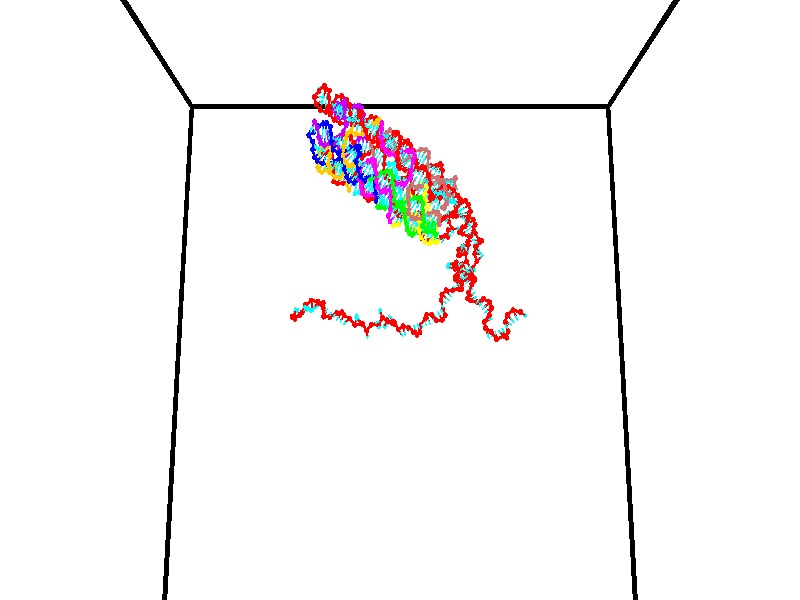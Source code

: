 // switches for output
#declare DRAW_BASES = 1; // possible values are 0, 1; only relevant for DNA ribbons
#declare DRAW_BASES_TYPE = 3; // possible values are 1, 2, 3; only relevant for DNA ribbons
#declare DRAW_FOG = 0; // set to 1 to enable fog

#include "colors.inc"

#include "transforms.inc"
background { rgb <1, 1, 1>}

#default {
   normal{
       ripples 0.25
       frequency 0.20
       turbulence 0.2
       lambda 5
   }
	finish {
		phong 0.1
		phong_size 40.
	}
}

// original window dimensions: 1024x640


// camera settings

camera {
	sky <0, 0.179814, -0.983701>
	up <0, 0.179814, -0.983701>
	right 1.6 * <1, 0, 0>
	location <35, 94.9851, 44.8844>
	look_at <35, 29.7336, 32.9568>
	direction <0, -65.2515, -11.9276>
	angle 67.0682
}


# declare cpy_camera_pos = <35, 94.9851, 44.8844>;
# if (DRAW_FOG = 1)
fog {
	fog_type 2
	up vnormalize(cpy_camera_pos)
	color rgbt<1,1,1,0.3>
	distance 1e-5
	fog_alt 3e-3
	fog_offset 56
}
# end


// LIGHTS

# declare lum = 6;
global_settings {
	ambient_light rgb lum * <0.05, 0.05, 0.05>
	max_trace_level 15
}# declare cpy_direct_light_amount = 0.25;
light_source
{	1000 * <-1, -1.16352, -0.803886>,
	rgb lum * cpy_direct_light_amount
	parallel
}

light_source
{	1000 * <1, 1.16352, 0.803886>,
	rgb lum * cpy_direct_light_amount
	parallel
}

// strand 0

// nucleotide -1

// particle -1
sphere {
	<24.135616, 34.953442, 35.337391> 0.250000
	pigment { color rgbt <1,0,0,0> }
	no_shadow
}
cylinder {
	<24.405338, 34.980438, 35.043247>,  <24.567171, 34.996635, 34.866760>, 0.100000
	pigment { color rgbt <1,0,0,0> }
	no_shadow
}
cylinder {
	<24.405338, 34.980438, 35.043247>,  <24.135616, 34.953442, 35.337391>, 0.100000
	pigment { color rgbt <1,0,0,0> }
	no_shadow
}

// particle -1
sphere {
	<24.405338, 34.980438, 35.043247> 0.100000
	pigment { color rgbt <1,0,0,0> }
	no_shadow
}
sphere {
	0, 1
	scale<0.080000,0.200000,0.300000>
	matrix <-0.215936, 0.970310, -0.108953,
		0.706177, 0.232259, 0.668857,
		0.674304, 0.067490, -0.735364,
		24.607630, 35.000687, 34.822639>
	pigment { color rgbt <0,1,1,0> }
	no_shadow
}
cylinder {
	<24.512754, 35.536907, 35.602757>,  <24.135616, 34.953442, 35.337391>, 0.130000
	pigment { color rgbt <1,0,0,0> }
	no_shadow
}

// nucleotide -1

// particle -1
sphere {
	<24.512754, 35.536907, 35.602757> 0.250000
	pigment { color rgbt <1,0,0,0> }
	no_shadow
}
cylinder {
	<24.519569, 35.468170, 35.208767>,  <24.523659, 35.426926, 34.972374>, 0.100000
	pigment { color rgbt <1,0,0,0> }
	no_shadow
}
cylinder {
	<24.519569, 35.468170, 35.208767>,  <24.512754, 35.536907, 35.602757>, 0.100000
	pigment { color rgbt <1,0,0,0> }
	no_shadow
}

// particle -1
sphere {
	<24.519569, 35.468170, 35.208767> 0.100000
	pigment { color rgbt <1,0,0,0> }
	no_shadow
}
sphere {
	0, 1
	scale<0.080000,0.200000,0.300000>
	matrix <-0.336923, 0.926518, -0.167473,
		0.941378, 0.334715, -0.042112,
		0.017038, -0.171844, -0.984977,
		24.524681, 35.416618, 34.913273>
	pigment { color rgbt <0,1,1,0> }
	no_shadow
}
cylinder {
	<25.099838, 36.051212, 35.337059>,  <24.512754, 35.536907, 35.602757>, 0.130000
	pigment { color rgbt <1,0,0,0> }
	no_shadow
}

// nucleotide -1

// particle -1
sphere {
	<25.099838, 36.051212, 35.337059> 0.250000
	pigment { color rgbt <1,0,0,0> }
	no_shadow
}
cylinder {
	<25.358452, 36.118248, 35.039360>,  <25.513620, 36.158470, 34.860741>, 0.100000
	pigment { color rgbt <1,0,0,0> }
	no_shadow
}
cylinder {
	<25.358452, 36.118248, 35.039360>,  <25.099838, 36.051212, 35.337059>, 0.100000
	pigment { color rgbt <1,0,0,0> }
	no_shadow
}

// particle -1
sphere {
	<25.358452, 36.118248, 35.039360> 0.100000
	pigment { color rgbt <1,0,0,0> }
	no_shadow
}
sphere {
	0, 1
	scale<0.080000,0.200000,0.300000>
	matrix <0.339294, -0.936943, 0.083770,
		-0.683283, -0.306680, -0.662625,
		0.646532, 0.167586, -0.744252,
		25.552412, 36.168526, 34.816086>
	pigment { color rgbt <0,1,1,0> }
	no_shadow
}
cylinder {
	<25.201281, 35.392902, 35.046131>,  <25.099838, 36.051212, 35.337059>, 0.130000
	pigment { color rgbt <1,0,0,0> }
	no_shadow
}

// nucleotide -1

// particle -1
sphere {
	<25.201281, 35.392902, 35.046131> 0.250000
	pigment { color rgbt <1,0,0,0> }
	no_shadow
}
cylinder {
	<25.516376, 35.597347, 34.908592>,  <25.705435, 35.720013, 34.826069>, 0.100000
	pigment { color rgbt <1,0,0,0> }
	no_shadow
}
cylinder {
	<25.516376, 35.597347, 34.908592>,  <25.201281, 35.392902, 35.046131>, 0.100000
	pigment { color rgbt <1,0,0,0> }
	no_shadow
}

// particle -1
sphere {
	<25.516376, 35.597347, 34.908592> 0.100000
	pigment { color rgbt <1,0,0,0> }
	no_shadow
}
sphere {
	0, 1
	scale<0.080000,0.200000,0.300000>
	matrix <0.457779, -0.859219, -0.228430,
		-0.412195, 0.022536, -0.910817,
		0.787739, 0.511111, -0.343849,
		25.752699, 35.750679, 34.805439>
	pigment { color rgbt <0,1,1,0> }
	no_shadow
}
cylinder {
	<25.472158, 35.170738, 34.395416>,  <25.201281, 35.392902, 35.046131>, 0.130000
	pigment { color rgbt <1,0,0,0> }
	no_shadow
}

// nucleotide -1

// particle -1
sphere {
	<25.472158, 35.170738, 34.395416> 0.250000
	pigment { color rgbt <1,0,0,0> }
	no_shadow
}
cylinder {
	<25.769287, 35.279720, 34.640034>,  <25.947565, 35.345108, 34.786804>, 0.100000
	pigment { color rgbt <1,0,0,0> }
	no_shadow
}
cylinder {
	<25.769287, 35.279720, 34.640034>,  <25.472158, 35.170738, 34.395416>, 0.100000
	pigment { color rgbt <1,0,0,0> }
	no_shadow
}

// particle -1
sphere {
	<25.769287, 35.279720, 34.640034> 0.100000
	pigment { color rgbt <1,0,0,0> }
	no_shadow
}
sphere {
	0, 1
	scale<0.080000,0.200000,0.300000>
	matrix <0.478801, -0.854644, -0.200830,
		0.467934, 0.441988, -0.765300,
		0.742824, 0.272452, 0.611542,
		25.992134, 35.361454, 34.823498>
	pigment { color rgbt <0,1,1,0> }
	no_shadow
}
cylinder {
	<26.058407, 35.176125, 34.000717>,  <25.472158, 35.170738, 34.395416>, 0.130000
	pigment { color rgbt <1,0,0,0> }
	no_shadow
}

// nucleotide -1

// particle -1
sphere {
	<26.058407, 35.176125, 34.000717> 0.250000
	pigment { color rgbt <1,0,0,0> }
	no_shadow
}
cylinder {
	<26.138262, 35.059696, 34.374973>,  <26.186174, 34.989841, 34.599525>, 0.100000
	pigment { color rgbt <1,0,0,0> }
	no_shadow
}
cylinder {
	<26.138262, 35.059696, 34.374973>,  <26.058407, 35.176125, 34.000717>, 0.100000
	pigment { color rgbt <1,0,0,0> }
	no_shadow
}

// particle -1
sphere {
	<26.138262, 35.059696, 34.374973> 0.100000
	pigment { color rgbt <1,0,0,0> }
	no_shadow
}
sphere {
	0, 1
	scale<0.080000,0.200000,0.300000>
	matrix <0.514490, -0.781514, -0.352897,
		0.833934, 0.551829, -0.006266,
		0.199635, -0.291069, 0.935641,
		26.198153, 34.972374, 34.655666>
	pigment { color rgbt <0,1,1,0> }
	no_shadow
}
cylinder {
	<26.740255, 35.197823, 34.086178>,  <26.058407, 35.176125, 34.000717>, 0.130000
	pigment { color rgbt <1,0,0,0> }
	no_shadow
}

// nucleotide -1

// particle -1
sphere {
	<26.740255, 35.197823, 34.086178> 0.250000
	pigment { color rgbt <1,0,0,0> }
	no_shadow
}
cylinder {
	<26.556934, 34.901936, 34.283268>,  <26.446941, 34.724403, 34.401524>, 0.100000
	pigment { color rgbt <1,0,0,0> }
	no_shadow
}
cylinder {
	<26.556934, 34.901936, 34.283268>,  <26.740255, 35.197823, 34.086178>, 0.100000
	pigment { color rgbt <1,0,0,0> }
	no_shadow
}

// particle -1
sphere {
	<26.556934, 34.901936, 34.283268> 0.100000
	pigment { color rgbt <1,0,0,0> }
	no_shadow
}
sphere {
	0, 1
	scale<0.080000,0.200000,0.300000>
	matrix <0.373287, -0.663307, -0.648599,
		0.806609, -0.113325, 0.580120,
		-0.458300, -0.739717, 0.492726,
		26.419445, 34.680019, 34.431087>
	pigment { color rgbt <0,1,1,0> }
	no_shadow
}
cylinder {
	<27.198460, 34.607491, 34.107281>,  <26.740255, 35.197823, 34.086178>, 0.130000
	pigment { color rgbt <1,0,0,0> }
	no_shadow
}

// nucleotide -1

// particle -1
sphere {
	<27.198460, 34.607491, 34.107281> 0.250000
	pigment { color rgbt <1,0,0,0> }
	no_shadow
}
cylinder {
	<26.842863, 34.438942, 34.178997>,  <26.629505, 34.337814, 34.222027>, 0.100000
	pigment { color rgbt <1,0,0,0> }
	no_shadow
}
cylinder {
	<26.842863, 34.438942, 34.178997>,  <27.198460, 34.607491, 34.107281>, 0.100000
	pigment { color rgbt <1,0,0,0> }
	no_shadow
}

// particle -1
sphere {
	<26.842863, 34.438942, 34.178997> 0.100000
	pigment { color rgbt <1,0,0,0> }
	no_shadow
}
sphere {
	0, 1
	scale<0.080000,0.200000,0.300000>
	matrix <0.237213, -0.758646, -0.606784,
		0.391699, -0.496895, 0.774382,
		-0.888989, -0.421370, 0.179291,
		26.576166, 34.312531, 34.232784>
	pigment { color rgbt <0,1,1,0> }
	no_shadow
}
cylinder {
	<27.140495, 33.994476, 34.439728>,  <27.198460, 34.607491, 34.107281>, 0.130000
	pigment { color rgbt <1,0,0,0> }
	no_shadow
}

// nucleotide -1

// particle -1
sphere {
	<27.140495, 33.994476, 34.439728> 0.250000
	pigment { color rgbt <1,0,0,0> }
	no_shadow
}
cylinder {
	<26.832895, 34.001617, 34.184128>,  <26.648336, 34.005901, 34.030766>, 0.100000
	pigment { color rgbt <1,0,0,0> }
	no_shadow
}
cylinder {
	<26.832895, 34.001617, 34.184128>,  <27.140495, 33.994476, 34.439728>, 0.100000
	pigment { color rgbt <1,0,0,0> }
	no_shadow
}

// particle -1
sphere {
	<26.832895, 34.001617, 34.184128> 0.100000
	pigment { color rgbt <1,0,0,0> }
	no_shadow
}
sphere {
	0, 1
	scale<0.080000,0.200000,0.300000>
	matrix <0.330594, -0.844448, -0.421445,
		-0.547128, -0.535340, 0.643476,
		-0.768998, 0.017855, -0.639002,
		26.602196, 34.006973, 33.992428>
	pigment { color rgbt <0,1,1,0> }
	no_shadow
}
cylinder {
	<27.198053, 34.144081, 35.210762>,  <27.140495, 33.994476, 34.439728>, 0.130000
	pigment { color rgbt <1,0,0,0> }
	no_shadow
}

// nucleotide -1

// particle -1
sphere {
	<27.198053, 34.144081, 35.210762> 0.250000
	pigment { color rgbt <1,0,0,0> }
	no_shadow
}
cylinder {
	<27.388359, 34.381355, 34.950981>,  <27.502542, 34.523720, 34.795113>, 0.100000
	pigment { color rgbt <1,0,0,0> }
	no_shadow
}
cylinder {
	<27.388359, 34.381355, 34.950981>,  <27.198053, 34.144081, 35.210762>, 0.100000
	pigment { color rgbt <1,0,0,0> }
	no_shadow
}

// particle -1
sphere {
	<27.388359, 34.381355, 34.950981> 0.100000
	pigment { color rgbt <1,0,0,0> }
	no_shadow
}
sphere {
	0, 1
	scale<0.080000,0.200000,0.300000>
	matrix <0.866244, -0.187945, 0.462923,
		0.152537, -0.782824, -0.603258,
		0.475766, 0.593181, -0.649448,
		27.531090, 34.559311, 34.756145>
	pigment { color rgbt <0,1,1,0> }
	no_shadow
}
cylinder {
	<27.776651, 33.705608, 35.161602>,  <27.198053, 34.144081, 35.210762>, 0.130000
	pigment { color rgbt <1,0,0,0> }
	no_shadow
}

// nucleotide -1

// particle -1
sphere {
	<27.776651, 33.705608, 35.161602> 0.250000
	pigment { color rgbt <1,0,0,0> }
	no_shadow
}
cylinder {
	<27.872168, 34.084644, 35.076706>,  <27.929478, 34.312065, 35.025768>, 0.100000
	pigment { color rgbt <1,0,0,0> }
	no_shadow
}
cylinder {
	<27.872168, 34.084644, 35.076706>,  <27.776651, 33.705608, 35.161602>, 0.100000
	pigment { color rgbt <1,0,0,0> }
	no_shadow
}

// particle -1
sphere {
	<27.872168, 34.084644, 35.076706> 0.100000
	pigment { color rgbt <1,0,0,0> }
	no_shadow
}
sphere {
	0, 1
	scale<0.080000,0.200000,0.300000>
	matrix <0.899919, -0.133823, 0.415015,
		0.364862, -0.290101, -0.884713,
		0.238791, 0.947593, -0.212241,
		27.943806, 34.368923, 35.013035>
	pigment { color rgbt <0,1,1,0> }
	no_shadow
}
cylinder {
	<28.494635, 33.745605, 34.803059>,  <27.776651, 33.705608, 35.161602>, 0.130000
	pigment { color rgbt <1,0,0,0> }
	no_shadow
}

// nucleotide -1

// particle -1
sphere {
	<28.494635, 33.745605, 34.803059> 0.250000
	pigment { color rgbt <1,0,0,0> }
	no_shadow
}
cylinder {
	<28.389771, 34.073662, 35.006489>,  <28.326853, 34.270496, 35.128548>, 0.100000
	pigment { color rgbt <1,0,0,0> }
	no_shadow
}
cylinder {
	<28.389771, 34.073662, 35.006489>,  <28.494635, 33.745605, 34.803059>, 0.100000
	pigment { color rgbt <1,0,0,0> }
	no_shadow
}

// particle -1
sphere {
	<28.389771, 34.073662, 35.006489> 0.100000
	pigment { color rgbt <1,0,0,0> }
	no_shadow
}
sphere {
	0, 1
	scale<0.080000,0.200000,0.300000>
	matrix <0.822869, -0.085337, 0.561786,
		0.504142, 0.565768, -0.652493,
		-0.262159, 0.820137, 0.508575,
		28.311123, 34.319702, 35.159061>
	pigment { color rgbt <0,1,1,0> }
	no_shadow
}
cylinder {
	<29.082285, 34.193913, 34.815392>,  <28.494635, 33.745605, 34.803059>, 0.130000
	pigment { color rgbt <1,0,0,0> }
	no_shadow
}

// nucleotide -1

// particle -1
sphere {
	<29.082285, 34.193913, 34.815392> 0.250000
	pigment { color rgbt <1,0,0,0> }
	no_shadow
}
cylinder {
	<28.849228, 34.280846, 35.128643>,  <28.709394, 34.333004, 35.316593>, 0.100000
	pigment { color rgbt <1,0,0,0> }
	no_shadow
}
cylinder {
	<28.849228, 34.280846, 35.128643>,  <29.082285, 34.193913, 34.815392>, 0.100000
	pigment { color rgbt <1,0,0,0> }
	no_shadow
}

// particle -1
sphere {
	<28.849228, 34.280846, 35.128643> 0.100000
	pigment { color rgbt <1,0,0,0> }
	no_shadow
}
sphere {
	0, 1
	scale<0.080000,0.200000,0.300000>
	matrix <0.776862, -0.134167, 0.615211,
		0.238776, 0.966833, -0.090667,
		-0.582641, 0.217333, 0.783132,
		28.674435, 34.346046, 35.363583>
	pigment { color rgbt <0,1,1,0> }
	no_shadow
}
cylinder {
	<29.347719, 34.816177, 35.180317>,  <29.082285, 34.193913, 34.815392>, 0.130000
	pigment { color rgbt <1,0,0,0> }
	no_shadow
}

// nucleotide -1

// particle -1
sphere {
	<29.347719, 34.816177, 35.180317> 0.250000
	pigment { color rgbt <1,0,0,0> }
	no_shadow
}
cylinder {
	<29.153162, 34.544724, 35.400455>,  <29.036427, 34.381851, 35.532539>, 0.100000
	pigment { color rgbt <1,0,0,0> }
	no_shadow
}
cylinder {
	<29.153162, 34.544724, 35.400455>,  <29.347719, 34.816177, 35.180317>, 0.100000
	pigment { color rgbt <1,0,0,0> }
	no_shadow
}

// particle -1
sphere {
	<29.153162, 34.544724, 35.400455> 0.100000
	pigment { color rgbt <1,0,0,0> }
	no_shadow
}
sphere {
	0, 1
	scale<0.080000,0.200000,0.300000>
	matrix <0.863544, -0.277436, 0.421094,
		-0.133083, 0.680064, 0.720973,
		-0.486395, -0.678632, 0.550344,
		29.007244, 34.341133, 35.565559>
	pigment { color rgbt <0,1,1,0> }
	no_shadow
}
cylinder {
	<29.883535, 34.615498, 35.435329>,  <29.347719, 34.816177, 35.180317>, 0.130000
	pigment { color rgbt <1,0,0,0> }
	no_shadow
}

// nucleotide -1

// particle -1
sphere {
	<29.883535, 34.615498, 35.435329> 0.250000
	pigment { color rgbt <1,0,0,0> }
	no_shadow
}
cylinder {
	<29.619474, 34.353794, 35.582916>,  <29.461037, 34.196770, 35.671471>, 0.100000
	pigment { color rgbt <1,0,0,0> }
	no_shadow
}
cylinder {
	<29.619474, 34.353794, 35.582916>,  <29.883535, 34.615498, 35.435329>, 0.100000
	pigment { color rgbt <1,0,0,0> }
	no_shadow
}

// particle -1
sphere {
	<29.619474, 34.353794, 35.582916> 0.100000
	pigment { color rgbt <1,0,0,0> }
	no_shadow
}
sphere {
	0, 1
	scale<0.080000,0.200000,0.300000>
	matrix <0.739546, -0.480214, 0.471664,
		-0.131406, 0.584241, 0.800871,
		-0.660155, -0.654261, 0.368970,
		29.421429, 34.157516, 35.693607>
	pigment { color rgbt <0,1,1,0> }
	no_shadow
}
cylinder {
	<30.428215, 34.433582, 35.946423>,  <29.883535, 34.615498, 35.435329>, 0.130000
	pigment { color rgbt <1,0,0,0> }
	no_shadow
}

// nucleotide -1

// particle -1
sphere {
	<30.428215, 34.433582, 35.946423> 0.250000
	pigment { color rgbt <1,0,0,0> }
	no_shadow
}
cylinder {
	<30.524462, 34.563354, 35.580505>,  <30.582209, 34.641216, 35.360954>, 0.100000
	pigment { color rgbt <1,0,0,0> }
	no_shadow
}
cylinder {
	<30.524462, 34.563354, 35.580505>,  <30.428215, 34.433582, 35.946423>, 0.100000
	pigment { color rgbt <1,0,0,0> }
	no_shadow
}

// particle -1
sphere {
	<30.524462, 34.563354, 35.580505> 0.100000
	pigment { color rgbt <1,0,0,0> }
	no_shadow
}
sphere {
	0, 1
	scale<0.080000,0.200000,0.300000>
	matrix <-0.028768, 0.944454, 0.327383,
		0.970194, -0.052457, 0.236583,
		0.240615, 0.324431, -0.914795,
		30.596645, 34.660683, 35.306068>
	pigment { color rgbt <0,1,1,0> }
	no_shadow
}
cylinder {
	<31.209116, 34.709156, 35.912041>,  <30.428215, 34.433582, 35.946423>, 0.130000
	pigment { color rgbt <1,0,0,0> }
	no_shadow
}

// nucleotide -1

// particle -1
sphere {
	<31.209116, 34.709156, 35.912041> 0.250000
	pigment { color rgbt <1,0,0,0> }
	no_shadow
}
cylinder {
	<30.921291, 34.876354, 35.690228>,  <30.748596, 34.976673, 35.557140>, 0.100000
	pigment { color rgbt <1,0,0,0> }
	no_shadow
}
cylinder {
	<30.921291, 34.876354, 35.690228>,  <31.209116, 34.709156, 35.912041>, 0.100000
	pigment { color rgbt <1,0,0,0> }
	no_shadow
}

// particle -1
sphere {
	<30.921291, 34.876354, 35.690228> 0.100000
	pigment { color rgbt <1,0,0,0> }
	no_shadow
}
sphere {
	0, 1
	scale<0.080000,0.200000,0.300000>
	matrix <-0.014736, 0.789179, 0.613987,
		0.694272, 0.449974, -0.561703,
		-0.719562, 0.417996, -0.554535,
		30.705423, 35.001755, 35.523869>
	pigment { color rgbt <0,1,1,0> }
	no_shadow
}
cylinder {
	<31.644793, 34.488529, 36.440517>,  <31.209116, 34.709156, 35.912041>, 0.130000
	pigment { color rgbt <1,0,0,0> }
	no_shadow
}

// nucleotide -1

// particle -1
sphere {
	<31.644793, 34.488529, 36.440517> 0.250000
	pigment { color rgbt <1,0,0,0> }
	no_shadow
}
cylinder {
	<31.672230, 34.165585, 36.674942>,  <31.688692, 33.971817, 36.815598>, 0.100000
	pigment { color rgbt <1,0,0,0> }
	no_shadow
}
cylinder {
	<31.672230, 34.165585, 36.674942>,  <31.644793, 34.488529, 36.440517>, 0.100000
	pigment { color rgbt <1,0,0,0> }
	no_shadow
}

// particle -1
sphere {
	<31.672230, 34.165585, 36.674942> 0.100000
	pigment { color rgbt <1,0,0,0> }
	no_shadow
}
sphere {
	0, 1
	scale<0.080000,0.200000,0.300000>
	matrix <0.936910, 0.253968, 0.240209,
		-0.342776, 0.532609, 0.773842,
		0.068593, -0.807358, 0.586061,
		31.692808, 33.923378, 36.850761>
	pigment { color rgbt <0,1,1,0> }
	no_shadow
}
cylinder {
	<32.091976, 34.288353, 35.923721>,  <31.644793, 34.488529, 36.440517>, 0.130000
	pigment { color rgbt <1,0,0,0> }
	no_shadow
}

// nucleotide -1

// particle -1
sphere {
	<32.091976, 34.288353, 35.923721> 0.250000
	pigment { color rgbt <1,0,0,0> }
	no_shadow
}
cylinder {
	<32.433720, 34.472126, 35.826565>,  <32.638763, 34.582390, 35.768272>, 0.100000
	pigment { color rgbt <1,0,0,0> }
	no_shadow
}
cylinder {
	<32.433720, 34.472126, 35.826565>,  <32.091976, 34.288353, 35.923721>, 0.100000
	pigment { color rgbt <1,0,0,0> }
	no_shadow
}

// particle -1
sphere {
	<32.433720, 34.472126, 35.826565> 0.100000
	pigment { color rgbt <1,0,0,0> }
	no_shadow
}
sphere {
	0, 1
	scale<0.080000,0.200000,0.300000>
	matrix <0.418021, -0.329851, 0.846438,
		0.308765, -0.824693, -0.473863,
		0.854355, 0.459435, -0.242892,
		32.690025, 34.609955, 35.753696>
	pigment { color rgbt <0,1,1,0> }
	no_shadow
}
cylinder {
	<32.766567, 33.844494, 35.879925>,  <32.091976, 34.288353, 35.923721>, 0.130000
	pigment { color rgbt <1,0,0,0> }
	no_shadow
}

// nucleotide -1

// particle -1
sphere {
	<32.766567, 33.844494, 35.879925> 0.250000
	pigment { color rgbt <1,0,0,0> }
	no_shadow
}
cylinder {
	<32.826904, 34.204056, 36.044468>,  <32.863106, 34.419792, 36.143192>, 0.100000
	pigment { color rgbt <1,0,0,0> }
	no_shadow
}
cylinder {
	<32.826904, 34.204056, 36.044468>,  <32.766567, 33.844494, 35.879925>, 0.100000
	pigment { color rgbt <1,0,0,0> }
	no_shadow
}

// particle -1
sphere {
	<32.826904, 34.204056, 36.044468> 0.100000
	pigment { color rgbt <1,0,0,0> }
	no_shadow
}
sphere {
	0, 1
	scale<0.080000,0.200000,0.300000>
	matrix <0.418924, -0.435032, 0.797026,
		0.895404, 0.052099, -0.442196,
		0.150845, 0.898907, 0.411355,
		32.872158, 34.473728, 36.167873>
	pigment { color rgbt <0,1,1,0> }
	no_shadow
}
cylinder {
	<33.196465, 33.704056, 35.216507>,  <32.766567, 33.844494, 35.879925>, 0.130000
	pigment { color rgbt <1,0,0,0> }
	no_shadow
}

// nucleotide -1

// particle -1
sphere {
	<33.196465, 33.704056, 35.216507> 0.250000
	pigment { color rgbt <1,0,0,0> }
	no_shadow
}
cylinder {
	<33.076004, 33.951908, 34.926579>,  <33.003727, 34.100620, 34.752621>, 0.100000
	pigment { color rgbt <1,0,0,0> }
	no_shadow
}
cylinder {
	<33.076004, 33.951908, 34.926579>,  <33.196465, 33.704056, 35.216507>, 0.100000
	pigment { color rgbt <1,0,0,0> }
	no_shadow
}

// particle -1
sphere {
	<33.076004, 33.951908, 34.926579> 0.100000
	pigment { color rgbt <1,0,0,0> }
	no_shadow
}
sphere {
	0, 1
	scale<0.080000,0.200000,0.300000>
	matrix <0.555876, 0.731675, 0.394529,
		0.774798, -0.284101, -0.564779,
		-0.301149, 0.619628, -0.724825,
		32.985661, 34.137794, 34.709129>
	pigment { color rgbt <0,1,1,0> }
	no_shadow
}
cylinder {
	<33.620636, 33.100723, 35.341591>,  <33.196465, 33.704056, 35.216507>, 0.130000
	pigment { color rgbt <1,0,0,0> }
	no_shadow
}

// nucleotide -1

// particle -1
sphere {
	<33.620636, 33.100723, 35.341591> 0.250000
	pigment { color rgbt <1,0,0,0> }
	no_shadow
}
cylinder {
	<33.502014, 32.814762, 35.594883>,  <33.430843, 32.643185, 35.746857>, 0.100000
	pigment { color rgbt <1,0,0,0> }
	no_shadow
}
cylinder {
	<33.502014, 32.814762, 35.594883>,  <33.620636, 33.100723, 35.341591>, 0.100000
	pigment { color rgbt <1,0,0,0> }
	no_shadow
}

// particle -1
sphere {
	<33.502014, 32.814762, 35.594883> 0.100000
	pigment { color rgbt <1,0,0,0> }
	no_shadow
}
sphere {
	0, 1
	scale<0.080000,0.200000,0.300000>
	matrix <0.420978, -0.693011, -0.585246,
		0.857225, 0.093019, 0.506470,
		-0.296551, -0.714901, 0.633226,
		33.413048, 32.600292, 35.784851>
	pigment { color rgbt <0,1,1,0> }
	no_shadow
}
cylinder {
	<34.199341, 32.781971, 35.532768>,  <33.620636, 33.100723, 35.341591>, 0.130000
	pigment { color rgbt <1,0,0,0> }
	no_shadow
}

// nucleotide -1

// particle -1
sphere {
	<34.199341, 32.781971, 35.532768> 0.250000
	pigment { color rgbt <1,0,0,0> }
	no_shadow
}
cylinder {
	<33.885895, 32.535164, 35.503826>,  <33.697826, 32.387081, 35.486462>, 0.100000
	pigment { color rgbt <1,0,0,0> }
	no_shadow
}
cylinder {
	<33.885895, 32.535164, 35.503826>,  <34.199341, 32.781971, 35.532768>, 0.100000
	pigment { color rgbt <1,0,0,0> }
	no_shadow
}

// particle -1
sphere {
	<33.885895, 32.535164, 35.503826> 0.100000
	pigment { color rgbt <1,0,0,0> }
	no_shadow
}
sphere {
	0, 1
	scale<0.080000,0.200000,0.300000>
	matrix <0.483757, -0.532975, -0.694201,
		0.389769, -0.578991, 0.716135,
		-0.783619, -0.617014, -0.072354,
		33.650810, 32.350060, 35.482121>
	pigment { color rgbt <0,1,1,0> }
	no_shadow
}
cylinder {
	<34.457081, 32.190006, 35.567490>,  <34.199341, 32.781971, 35.532768>, 0.130000
	pigment { color rgbt <1,0,0,0> }
	no_shadow
}

// nucleotide -1

// particle -1
sphere {
	<34.457081, 32.190006, 35.567490> 0.250000
	pigment { color rgbt <1,0,0,0> }
	no_shadow
}
cylinder {
	<34.117828, 32.132767, 35.363453>,  <33.914276, 32.098423, 35.241032>, 0.100000
	pigment { color rgbt <1,0,0,0> }
	no_shadow
}
cylinder {
	<34.117828, 32.132767, 35.363453>,  <34.457081, 32.190006, 35.567490>, 0.100000
	pigment { color rgbt <1,0,0,0> }
	no_shadow
}

// particle -1
sphere {
	<34.117828, 32.132767, 35.363453> 0.100000
	pigment { color rgbt <1,0,0,0> }
	no_shadow
}
sphere {
	0, 1
	scale<0.080000,0.200000,0.300000>
	matrix <0.517551, -0.429490, -0.740054,
		-0.113177, -0.891662, 0.438326,
		-0.848134, -0.143099, -0.510089,
		33.863388, 32.089836, 35.210426>
	pigment { color rgbt <0,1,1,0> }
	no_shadow
}
cylinder {
	<34.410046, 31.466358, 35.276756>,  <34.457081, 32.190006, 35.567490>, 0.130000
	pigment { color rgbt <1,0,0,0> }
	no_shadow
}

// nucleotide -1

// particle -1
sphere {
	<34.410046, 31.466358, 35.276756> 0.250000
	pigment { color rgbt <1,0,0,0> }
	no_shadow
}
cylinder {
	<34.168789, 31.703791, 35.063637>,  <34.024033, 31.846251, 34.935764>, 0.100000
	pigment { color rgbt <1,0,0,0> }
	no_shadow
}
cylinder {
	<34.168789, 31.703791, 35.063637>,  <34.410046, 31.466358, 35.276756>, 0.100000
	pigment { color rgbt <1,0,0,0> }
	no_shadow
}

// particle -1
sphere {
	<34.168789, 31.703791, 35.063637> 0.100000
	pigment { color rgbt <1,0,0,0> }
	no_shadow
}
sphere {
	0, 1
	scale<0.080000,0.200000,0.300000>
	matrix <0.331629, -0.420893, -0.844317,
		-0.725424, -0.685937, 0.057010,
		-0.603143, 0.593582, -0.532802,
		33.987846, 31.881865, 34.903797>
	pigment { color rgbt <0,1,1,0> }
	no_shadow
}
cylinder {
	<34.818710, 31.263748, 35.897118>,  <34.410046, 31.466358, 35.276756>, 0.130000
	pigment { color rgbt <1,0,0,0> }
	no_shadow
}

// nucleotide -1

// particle -1
sphere {
	<34.818710, 31.263748, 35.897118> 0.250000
	pigment { color rgbt <1,0,0,0> }
	no_shadow
}
cylinder {
	<35.026516, 31.441132, 36.189270>,  <35.151199, 31.547562, 36.364559>, 0.100000
	pigment { color rgbt <1,0,0,0> }
	no_shadow
}
cylinder {
	<35.026516, 31.441132, 36.189270>,  <34.818710, 31.263748, 35.897118>, 0.100000
	pigment { color rgbt <1,0,0,0> }
	no_shadow
}

// particle -1
sphere {
	<35.026516, 31.441132, 36.189270> 0.100000
	pigment { color rgbt <1,0,0,0> }
	no_shadow
}
sphere {
	0, 1
	scale<0.080000,0.200000,0.300000>
	matrix <0.853958, -0.298872, -0.425947,
		0.029399, 0.844996, -0.533964,
		0.519510, 0.443460, 0.730378,
		35.182369, 31.574169, 36.408382>
	pigment { color rgbt <0,1,1,0> }
	no_shadow
}
cylinder {
	<35.326794, 31.815397, 35.672241>,  <34.818710, 31.263748, 35.897118>, 0.130000
	pigment { color rgbt <1,0,0,0> }
	no_shadow
}

// nucleotide -1

// particle -1
sphere {
	<35.326794, 31.815397, 35.672241> 0.250000
	pigment { color rgbt <1,0,0,0> }
	no_shadow
}
cylinder {
	<35.431381, 31.597967, 35.991280>,  <35.494133, 31.467510, 36.182705>, 0.100000
	pigment { color rgbt <1,0,0,0> }
	no_shadow
}
cylinder {
	<35.431381, 31.597967, 35.991280>,  <35.326794, 31.815397, 35.672241>, 0.100000
	pigment { color rgbt <1,0,0,0> }
	no_shadow
}

// particle -1
sphere {
	<35.431381, 31.597967, 35.991280> 0.100000
	pigment { color rgbt <1,0,0,0> }
	no_shadow
}
sphere {
	0, 1
	scale<0.080000,0.200000,0.300000>
	matrix <0.780576, -0.366981, -0.505990,
		0.567746, 0.754886, 0.328347,
		0.261467, -0.543574, 0.797598,
		35.509823, 31.434895, 36.230560>
	pigment { color rgbt <0,1,1,0> }
	no_shadow
}
cylinder {
	<35.935780, 32.123280, 35.863129>,  <35.326794, 31.815397, 35.672241>, 0.130000
	pigment { color rgbt <1,0,0,0> }
	no_shadow
}

// nucleotide -1

// particle -1
sphere {
	<35.935780, 32.123280, 35.863129> 0.250000
	pigment { color rgbt <1,0,0,0> }
	no_shadow
}
cylinder {
	<35.870605, 31.732145, 35.915733>,  <35.831501, 31.497465, 35.947296>, 0.100000
	pigment { color rgbt <1,0,0,0> }
	no_shadow
}
cylinder {
	<35.870605, 31.732145, 35.915733>,  <35.935780, 32.123280, 35.863129>, 0.100000
	pigment { color rgbt <1,0,0,0> }
	no_shadow
}

// particle -1
sphere {
	<35.870605, 31.732145, 35.915733> 0.100000
	pigment { color rgbt <1,0,0,0> }
	no_shadow
}
sphere {
	0, 1
	scale<0.080000,0.200000,0.300000>
	matrix <0.784684, -0.209228, -0.583520,
		0.598100, 0.008118, 0.801380,
		-0.162934, -0.977833, 0.131509,
		35.821724, 31.438795, 35.955185>
	pigment { color rgbt <0,1,1,0> }
	no_shadow
}
cylinder {
	<36.449146, 31.764524, 36.237835>,  <35.935780, 32.123280, 35.863129>, 0.130000
	pigment { color rgbt <1,0,0,0> }
	no_shadow
}

// nucleotide -1

// particle -1
sphere {
	<36.449146, 31.764524, 36.237835> 0.250000
	pigment { color rgbt <1,0,0,0> }
	no_shadow
}
cylinder {
	<36.283138, 31.531904, 35.957962>,  <36.183533, 31.392332, 35.790039>, 0.100000
	pigment { color rgbt <1,0,0,0> }
	no_shadow
}
cylinder {
	<36.283138, 31.531904, 35.957962>,  <36.449146, 31.764524, 36.237835>, 0.100000
	pigment { color rgbt <1,0,0,0> }
	no_shadow
}

// particle -1
sphere {
	<36.283138, 31.531904, 35.957962> 0.100000
	pigment { color rgbt <1,0,0,0> }
	no_shadow
}
sphere {
	0, 1
	scale<0.080000,0.200000,0.300000>
	matrix <0.878161, -0.054964, -0.475197,
		0.237894, -0.811651, 0.533507,
		-0.415017, -0.581551, -0.699685,
		36.158634, 31.357439, 35.748058>
	pigment { color rgbt <0,1,1,0> }
	no_shadow
}
cylinder {
	<36.832993, 31.081684, 36.365452>,  <36.449146, 31.764524, 36.237835>, 0.130000
	pigment { color rgbt <1,0,0,0> }
	no_shadow
}

// nucleotide -1

// particle -1
sphere {
	<36.832993, 31.081684, 36.365452> 0.250000
	pigment { color rgbt <1,0,0,0> }
	no_shadow
}
cylinder {
	<36.681129, 31.127550, 35.998253>,  <36.590012, 31.155069, 35.777935>, 0.100000
	pigment { color rgbt <1,0,0,0> }
	no_shadow
}
cylinder {
	<36.681129, 31.127550, 35.998253>,  <36.832993, 31.081684, 36.365452>, 0.100000
	pigment { color rgbt <1,0,0,0> }
	no_shadow
}

// particle -1
sphere {
	<36.681129, 31.127550, 35.998253> 0.100000
	pigment { color rgbt <1,0,0,0> }
	no_shadow
}
sphere {
	0, 1
	scale<0.080000,0.200000,0.300000>
	matrix <0.894647, -0.207108, -0.395870,
		-0.235516, -0.971575, -0.023953,
		-0.379657, 0.114663, -0.917994,
		36.567234, 31.161949, 35.722855>
	pigment { color rgbt <0,1,1,0> }
	no_shadow
}
cylinder {
	<37.156315, 30.482258, 36.065666>,  <36.832993, 31.081684, 36.365452>, 0.130000
	pigment { color rgbt <1,0,0,0> }
	no_shadow
}

// nucleotide -1

// particle -1
sphere {
	<37.156315, 30.482258, 36.065666> 0.250000
	pigment { color rgbt <1,0,0,0> }
	no_shadow
}
cylinder {
	<37.044434, 30.710230, 35.756618>,  <36.977306, 30.847013, 35.571190>, 0.100000
	pigment { color rgbt <1,0,0,0> }
	no_shadow
}
cylinder {
	<37.044434, 30.710230, 35.756618>,  <37.156315, 30.482258, 36.065666>, 0.100000
	pigment { color rgbt <1,0,0,0> }
	no_shadow
}

// particle -1
sphere {
	<37.044434, 30.710230, 35.756618> 0.100000
	pigment { color rgbt <1,0,0,0> }
	no_shadow
}
sphere {
	0, 1
	scale<0.080000,0.200000,0.300000>
	matrix <0.761867, -0.357940, -0.539850,
		-0.584229, -0.739633, -0.334095,
		-0.279704, 0.569932, -0.772621,
		36.960522, 30.881210, 35.524834>
	pigment { color rgbt <0,1,1,0> }
	no_shadow
}
cylinder {
	<37.244576, 30.060862, 35.326862>,  <37.156315, 30.482258, 36.065666>, 0.130000
	pigment { color rgbt <1,0,0,0> }
	no_shadow
}

// nucleotide -1

// particle -1
sphere {
	<37.244576, 30.060862, 35.326862> 0.250000
	pigment { color rgbt <1,0,0,0> }
	no_shadow
}
cylinder {
	<37.322063, 30.443459, 35.414131>,  <37.368557, 30.673016, 35.466492>, 0.100000
	pigment { color rgbt <1,0,0,0> }
	no_shadow
}
cylinder {
	<37.322063, 30.443459, 35.414131>,  <37.244576, 30.060862, 35.326862>, 0.100000
	pigment { color rgbt <1,0,0,0> }
	no_shadow
}

// particle -1
sphere {
	<37.322063, 30.443459, 35.414131> 0.100000
	pigment { color rgbt <1,0,0,0> }
	no_shadow
}
sphere {
	0, 1
	scale<0.080000,0.200000,0.300000>
	matrix <0.941507, -0.118745, -0.315380,
		-0.275751, 0.266507, -0.923545,
		0.193717, 0.956490, 0.218175,
		37.380180, 30.730406, 35.479584>
	pigment { color rgbt <0,1,1,0> }
	no_shadow
}
cylinder {
	<37.690735, 30.236202, 34.805321>,  <37.244576, 30.060862, 35.326862>, 0.130000
	pigment { color rgbt <1,0,0,0> }
	no_shadow
}

// nucleotide -1

// particle -1
sphere {
	<37.690735, 30.236202, 34.805321> 0.250000
	pigment { color rgbt <1,0,0,0> }
	no_shadow
}
cylinder {
	<37.732803, 30.523230, 35.080719>,  <37.758045, 30.695446, 35.245960>, 0.100000
	pigment { color rgbt <1,0,0,0> }
	no_shadow
}
cylinder {
	<37.732803, 30.523230, 35.080719>,  <37.690735, 30.236202, 34.805321>, 0.100000
	pigment { color rgbt <1,0,0,0> }
	no_shadow
}

// particle -1
sphere {
	<37.732803, 30.523230, 35.080719> 0.100000
	pigment { color rgbt <1,0,0,0> }
	no_shadow
}
sphere {
	0, 1
	scale<0.080000,0.200000,0.300000>
	matrix <0.950190, 0.131752, -0.282456,
		-0.293393, 0.683911, -0.667972,
		0.105168, 0.717570, 0.688500,
		37.764355, 30.738501, 35.287270>
	pigment { color rgbt <0,1,1,0> }
	no_shadow
}
cylinder {
	<37.865971, 30.847727, 34.508701>,  <37.690735, 30.236202, 34.805321>, 0.130000
	pigment { color rgbt <1,0,0,0> }
	no_shadow
}

// nucleotide -1

// particle -1
sphere {
	<37.865971, 30.847727, 34.508701> 0.250000
	pigment { color rgbt <1,0,0,0> }
	no_shadow
}
cylinder {
	<38.027096, 30.824780, 34.874096>,  <38.123772, 30.811010, 35.093330>, 0.100000
	pigment { color rgbt <1,0,0,0> }
	no_shadow
}
cylinder {
	<38.027096, 30.824780, 34.874096>,  <37.865971, 30.847727, 34.508701>, 0.100000
	pigment { color rgbt <1,0,0,0> }
	no_shadow
}

// particle -1
sphere {
	<38.027096, 30.824780, 34.874096> 0.100000
	pigment { color rgbt <1,0,0,0> }
	no_shadow
}
sphere {
	0, 1
	scale<0.080000,0.200000,0.300000>
	matrix <0.912869, 0.097605, -0.396413,
		-0.066418, 0.993570, 0.091688,
		0.402814, -0.057370, 0.913482,
		38.147942, 30.807568, 35.148140>
	pigment { color rgbt <0,1,1,0> }
	no_shadow
}
cylinder {
	<38.381496, 31.487265, 34.605091>,  <37.865971, 30.847727, 34.508701>, 0.130000
	pigment { color rgbt <1,0,0,0> }
	no_shadow
}

// nucleotide -1

// particle -1
sphere {
	<38.381496, 31.487265, 34.605091> 0.250000
	pigment { color rgbt <1,0,0,0> }
	no_shadow
}
cylinder {
	<38.461964, 31.131517, 34.769314>,  <38.510242, 30.918070, 34.867847>, 0.100000
	pigment { color rgbt <1,0,0,0> }
	no_shadow
}
cylinder {
	<38.461964, 31.131517, 34.769314>,  <38.381496, 31.487265, 34.605091>, 0.100000
	pigment { color rgbt <1,0,0,0> }
	no_shadow
}

// particle -1
sphere {
	<38.461964, 31.131517, 34.769314> 0.100000
	pigment { color rgbt <1,0,0,0> }
	no_shadow
}
sphere {
	0, 1
	scale<0.080000,0.200000,0.300000>
	matrix <0.860844, -0.039486, -0.507335,
		0.467418, 0.455485, 0.757663,
		0.201166, -0.889367, 0.410558,
		38.522312, 30.864708, 34.892483>
	pigment { color rgbt <0,1,1,0> }
	no_shadow
}
cylinder {
	<38.891983, 31.489985, 35.111610>,  <38.381496, 31.487265, 34.605091>, 0.130000
	pigment { color rgbt <1,0,0,0> }
	no_shadow
}

// nucleotide -1

// particle -1
sphere {
	<38.891983, 31.489985, 35.111610> 0.250000
	pigment { color rgbt <1,0,0,0> }
	no_shadow
}
cylinder {
	<38.825520, 31.189184, 34.856461>,  <38.785641, 31.008703, 34.703369>, 0.100000
	pigment { color rgbt <1,0,0,0> }
	no_shadow
}
cylinder {
	<38.825520, 31.189184, 34.856461>,  <38.891983, 31.489985, 35.111610>, 0.100000
	pigment { color rgbt <1,0,0,0> }
	no_shadow
}

// particle -1
sphere {
	<38.825520, 31.189184, 34.856461> 0.100000
	pigment { color rgbt <1,0,0,0> }
	no_shadow
}
sphere {
	0, 1
	scale<0.080000,0.200000,0.300000>
	matrix <0.814907, 0.259528, -0.518238,
		0.555263, -0.605918, 0.569690,
		-0.166160, -0.752003, -0.637874,
		38.775673, 30.963583, 34.665100>
	pigment { color rgbt <0,1,1,0> }
	no_shadow
}
cylinder {
	<39.528313, 31.063835, 35.007385>,  <38.891983, 31.489985, 35.111610>, 0.130000
	pigment { color rgbt <1,0,0,0> }
	no_shadow
}

// nucleotide -1

// particle -1
sphere {
	<39.528313, 31.063835, 35.007385> 0.250000
	pigment { color rgbt <1,0,0,0> }
	no_shadow
}
cylinder {
	<39.312668, 31.050339, 34.670761>,  <39.183281, 31.042242, 34.468788>, 0.100000
	pigment { color rgbt <1,0,0,0> }
	no_shadow
}
cylinder {
	<39.312668, 31.050339, 34.670761>,  <39.528313, 31.063835, 35.007385>, 0.100000
	pigment { color rgbt <1,0,0,0> }
	no_shadow
}

// particle -1
sphere {
	<39.312668, 31.050339, 34.670761> 0.100000
	pigment { color rgbt <1,0,0,0> }
	no_shadow
}
sphere {
	0, 1
	scale<0.080000,0.200000,0.300000>
	matrix <0.834375, 0.114804, -0.539109,
		0.114804, -0.992815, -0.033740,
		0.539109, 0.033740, 0.841560,
		39.150936, 31.040216, 34.418293>
	pigment { color rgbt <0,1,1,0> }
	no_shadow
}
cylinder {
	<39.898155, 30.628016, 34.527378>,  <39.528313, 31.063835, 35.007385>, 0.130000
	pigment { color rgbt <1,0,0,0> }
	no_shadow
}

// nucleotide -1

// particle -1
sphere {
	<39.898155, 30.628016, 34.527378> 0.250000
	pigment { color rgbt <1,0,0,0> }
	no_shadow
}
cylinder {
	<39.661987, 30.886248, 34.333622>,  <39.520287, 31.041187, 34.217369>, 0.100000
	pigment { color rgbt <1,0,0,0> }
	no_shadow
}
cylinder {
	<39.661987, 30.886248, 34.333622>,  <39.898155, 30.628016, 34.527378>, 0.100000
	pigment { color rgbt <1,0,0,0> }
	no_shadow
}

// particle -1
sphere {
	<39.661987, 30.886248, 34.333622> 0.100000
	pigment { color rgbt <1,0,0,0> }
	no_shadow
}
sphere {
	0, 1
	scale<0.080000,0.200000,0.300000>
	matrix <0.671649, 0.060207, -0.738419,
		-0.447544, -0.761317, -0.469149,
		-0.590417, 0.645579, -0.484392,
		39.484863, 31.079922, 34.188305>
	pigment { color rgbt <0,1,1,0> }
	no_shadow
}
cylinder {
	<39.655891, 30.431068, 33.866421>,  <39.898155, 30.628016, 34.527378>, 0.130000
	pigment { color rgbt <1,0,0,0> }
	no_shadow
}

// nucleotide -1

// particle -1
sphere {
	<39.655891, 30.431068, 33.866421> 0.250000
	pigment { color rgbt <1,0,0,0> }
	no_shadow
}
cylinder {
	<39.615135, 30.827990, 33.838280>,  <39.590683, 31.066143, 33.821396>, 0.100000
	pigment { color rgbt <1,0,0,0> }
	no_shadow
}
cylinder {
	<39.615135, 30.827990, 33.838280>,  <39.655891, 30.431068, 33.866421>, 0.100000
	pigment { color rgbt <1,0,0,0> }
	no_shadow
}

// particle -1
sphere {
	<39.615135, 30.827990, 33.838280> 0.100000
	pigment { color rgbt <1,0,0,0> }
	no_shadow
}
sphere {
	0, 1
	scale<0.080000,0.200000,0.300000>
	matrix <0.547495, -0.003113, -0.836803,
		-0.830583, -0.123777, -0.542965,
		-0.101887, 0.992305, -0.070353,
		39.584568, 31.125681, 33.817173>
	pigment { color rgbt <0,1,1,0> }
	no_shadow
}
cylinder {
	<39.443718, 30.659395, 33.154049>,  <39.655891, 30.431068, 33.866421>, 0.130000
	pigment { color rgbt <1,0,0,0> }
	no_shadow
}

// nucleotide -1

// particle -1
sphere {
	<39.443718, 30.659395, 33.154049> 0.250000
	pigment { color rgbt <1,0,0,0> }
	no_shadow
}
cylinder {
	<39.649170, 30.956779, 33.325375>,  <39.772442, 31.135210, 33.428169>, 0.100000
	pigment { color rgbt <1,0,0,0> }
	no_shadow
}
cylinder {
	<39.649170, 30.956779, 33.325375>,  <39.443718, 30.659395, 33.154049>, 0.100000
	pigment { color rgbt <1,0,0,0> }
	no_shadow
}

// particle -1
sphere {
	<39.649170, 30.956779, 33.325375> 0.100000
	pigment { color rgbt <1,0,0,0> }
	no_shadow
}
sphere {
	0, 1
	scale<0.080000,0.200000,0.300000>
	matrix <0.477901, 0.166707, -0.862450,
		-0.712600, 0.647670, -0.269675,
		0.513627, 0.743459, 0.428317,
		39.803257, 31.179817, 33.453869>
	pigment { color rgbt <0,1,1,0> }
	no_shadow
}
cylinder {
	<39.483070, 31.352690, 32.760872>,  <39.443718, 30.659395, 33.154049>, 0.130000
	pigment { color rgbt <1,0,0,0> }
	no_shadow
}

// nucleotide -1

// particle -1
sphere {
	<39.483070, 31.352690, 32.760872> 0.250000
	pigment { color rgbt <1,0,0,0> }
	no_shadow
}
cylinder {
	<39.817986, 31.347660, 32.979519>,  <40.018936, 31.344643, 33.110706>, 0.100000
	pigment { color rgbt <1,0,0,0> }
	no_shadow
}
cylinder {
	<39.817986, 31.347660, 32.979519>,  <39.483070, 31.352690, 32.760872>, 0.100000
	pigment { color rgbt <1,0,0,0> }
	no_shadow
}

// particle -1
sphere {
	<39.817986, 31.347660, 32.979519> 0.100000
	pigment { color rgbt <1,0,0,0> }
	no_shadow
}
sphere {
	0, 1
	scale<0.080000,0.200000,0.300000>
	matrix <0.545721, 0.080802, -0.834062,
		-0.033678, 0.996651, 0.074518,
		0.837290, -0.012576, 0.546615,
		40.069172, 31.343887, 33.143505>
	pigment { color rgbt <0,1,1,0> }
	no_shadow
}
cylinder {
	<39.904015, 31.882347, 32.439976>,  <39.483070, 31.352690, 32.760872>, 0.130000
	pigment { color rgbt <1,0,0,0> }
	no_shadow
}

// nucleotide -1

// particle -1
sphere {
	<39.904015, 31.882347, 32.439976> 0.250000
	pigment { color rgbt <1,0,0,0> }
	no_shadow
}
cylinder {
	<40.154354, 31.660212, 32.659031>,  <40.304558, 31.526930, 32.790462>, 0.100000
	pigment { color rgbt <1,0,0,0> }
	no_shadow
}
cylinder {
	<40.154354, 31.660212, 32.659031>,  <39.904015, 31.882347, 32.439976>, 0.100000
	pigment { color rgbt <1,0,0,0> }
	no_shadow
}

// particle -1
sphere {
	<40.154354, 31.660212, 32.659031> 0.100000
	pigment { color rgbt <1,0,0,0> }
	no_shadow
}
sphere {
	0, 1
	scale<0.080000,0.200000,0.300000>
	matrix <0.667299, 0.017775, -0.744578,
		0.403758, 0.831435, 0.381701,
		0.625852, -0.555338, 0.547639,
		40.342110, 31.493610, 32.823322>
	pigment { color rgbt <0,1,1,0> }
	no_shadow
}
cylinder {
	<40.584557, 32.280994, 32.544601>,  <39.904015, 31.882347, 32.439976>, 0.130000
	pigment { color rgbt <1,0,0,0> }
	no_shadow
}

// nucleotide -1

// particle -1
sphere {
	<40.584557, 32.280994, 32.544601> 0.250000
	pigment { color rgbt <1,0,0,0> }
	no_shadow
}
cylinder {
	<40.594906, 31.882523, 32.511223>,  <40.601116, 31.643440, 32.491196>, 0.100000
	pigment { color rgbt <1,0,0,0> }
	no_shadow
}
cylinder {
	<40.594906, 31.882523, 32.511223>,  <40.584557, 32.280994, 32.544601>, 0.100000
	pigment { color rgbt <1,0,0,0> }
	no_shadow
}

// particle -1
sphere {
	<40.594906, 31.882523, 32.511223> 0.100000
	pigment { color rgbt <1,0,0,0> }
	no_shadow
}
sphere {
	0, 1
	scale<0.080000,0.200000,0.300000>
	matrix <0.592975, 0.082500, -0.800983,
		0.804805, -0.028755, 0.592842,
		0.025877, -0.996176, -0.083448,
		40.602669, 31.583670, 32.486187>
	pigment { color rgbt <0,1,1,0> }
	no_shadow
}
cylinder {
	<41.306511, 32.041458, 32.419827>,  <40.584557, 32.280994, 32.544601>, 0.130000
	pigment { color rgbt <1,0,0,0> }
	no_shadow
}

// nucleotide -1

// particle -1
sphere {
	<41.306511, 32.041458, 32.419827> 0.250000
	pigment { color rgbt <1,0,0,0> }
	no_shadow
}
cylinder {
	<41.059898, 31.766264, 32.266693>,  <40.911930, 31.601147, 32.174812>, 0.100000
	pigment { color rgbt <1,0,0,0> }
	no_shadow
}
cylinder {
	<41.059898, 31.766264, 32.266693>,  <41.306511, 32.041458, 32.419827>, 0.100000
	pigment { color rgbt <1,0,0,0> }
	no_shadow
}

// particle -1
sphere {
	<41.059898, 31.766264, 32.266693> 0.100000
	pigment { color rgbt <1,0,0,0> }
	no_shadow
}
sphere {
	0, 1
	scale<0.080000,0.200000,0.300000>
	matrix <0.505345, 0.027079, -0.862492,
		0.603749, -0.725219, 0.330975,
		-0.616533, -0.687985, -0.382835,
		40.874939, 31.559868, 32.151844>
	pigment { color rgbt <0,1,1,0> }
	no_shadow
}
cylinder {
	<41.648838, 31.357227, 32.272541>,  <41.306511, 32.041458, 32.419827>, 0.130000
	pigment { color rgbt <1,0,0,0> }
	no_shadow
}

// nucleotide -1

// particle -1
sphere {
	<41.648838, 31.357227, 32.272541> 0.250000
	pigment { color rgbt <1,0,0,0> }
	no_shadow
}
cylinder {
	<41.364296, 31.464231, 32.012569>,  <41.193569, 31.528433, 31.856586>, 0.100000
	pigment { color rgbt <1,0,0,0> }
	no_shadow
}
cylinder {
	<41.364296, 31.464231, 32.012569>,  <41.648838, 31.357227, 32.272541>, 0.100000
	pigment { color rgbt <1,0,0,0> }
	no_shadow
}

// particle -1
sphere {
	<41.364296, 31.464231, 32.012569> 0.100000
	pigment { color rgbt <1,0,0,0> }
	no_shadow
}
sphere {
	0, 1
	scale<0.080000,0.200000,0.300000>
	matrix <0.611602, -0.220011, -0.759959,
		-0.346288, -0.938101, -0.007102,
		-0.711356, 0.267509, -0.649932,
		41.150890, 31.544485, 31.817591>
	pigment { color rgbt <0,1,1,0> }
	no_shadow
}
cylinder {
	<41.694740, 30.809271, 31.697865>,  <41.648838, 31.357227, 32.272541>, 0.130000
	pigment { color rgbt <1,0,0,0> }
	no_shadow
}

// nucleotide -1

// particle -1
sphere {
	<41.694740, 30.809271, 31.697865> 0.250000
	pigment { color rgbt <1,0,0,0> }
	no_shadow
}
cylinder {
	<41.555336, 31.174471, 31.613043>,  <41.471695, 31.393591, 31.562151>, 0.100000
	pigment { color rgbt <1,0,0,0> }
	no_shadow
}
cylinder {
	<41.555336, 31.174471, 31.613043>,  <41.694740, 30.809271, 31.697865>, 0.100000
	pigment { color rgbt <1,0,0,0> }
	no_shadow
}

// particle -1
sphere {
	<41.555336, 31.174471, 31.613043> 0.100000
	pigment { color rgbt <1,0,0,0> }
	no_shadow
}
sphere {
	0, 1
	scale<0.080000,0.200000,0.300000>
	matrix <0.635362, 0.063789, -0.769575,
		-0.689097, -0.402936, -0.602318,
		-0.348511, 0.913002, -0.212053,
		41.450783, 31.448372, 31.549427>
	pigment { color rgbt <0,1,1,0> }
	no_shadow
}
cylinder {
	<41.331676, 30.747118, 31.060497>,  <41.694740, 30.809271, 31.697865>, 0.130000
	pigment { color rgbt <1,0,0,0> }
	no_shadow
}

// nucleotide -1

// particle -1
sphere {
	<41.331676, 30.747118, 31.060497> 0.250000
	pigment { color rgbt <1,0,0,0> }
	no_shadow
}
cylinder {
	<41.513103, 31.091413, 31.152939>,  <41.621960, 31.297991, 31.208405>, 0.100000
	pigment { color rgbt <1,0,0,0> }
	no_shadow
}
cylinder {
	<41.513103, 31.091413, 31.152939>,  <41.331676, 30.747118, 31.060497>, 0.100000
	pigment { color rgbt <1,0,0,0> }
	no_shadow
}

// particle -1
sphere {
	<41.513103, 31.091413, 31.152939> 0.100000
	pigment { color rgbt <1,0,0,0> }
	no_shadow
}
sphere {
	0, 1
	scale<0.080000,0.200000,0.300000>
	matrix <0.582291, -0.089894, -0.807995,
		-0.674698, 0.501048, -0.541972,
		0.453565, 0.860738, 0.231105,
		41.649174, 31.349634, 31.222271>
	pigment { color rgbt <0,1,1,0> }
	no_shadow
}
cylinder {
	<41.571724, 30.952745, 30.465199>,  <41.331676, 30.747118, 31.060497>, 0.130000
	pigment { color rgbt <1,0,0,0> }
	no_shadow
}

// nucleotide -1

// particle -1
sphere {
	<41.571724, 30.952745, 30.465199> 0.250000
	pigment { color rgbt <1,0,0,0> }
	no_shadow
}
cylinder {
	<41.747238, 31.235823, 30.686699>,  <41.852547, 31.405668, 30.819599>, 0.100000
	pigment { color rgbt <1,0,0,0> }
	no_shadow
}
cylinder {
	<41.747238, 31.235823, 30.686699>,  <41.571724, 30.952745, 30.465199>, 0.100000
	pigment { color rgbt <1,0,0,0> }
	no_shadow
}

// particle -1
sphere {
	<41.747238, 31.235823, 30.686699> 0.100000
	pigment { color rgbt <1,0,0,0> }
	no_shadow
}
sphere {
	0, 1
	scale<0.080000,0.200000,0.300000>
	matrix <0.801005, -0.028741, -0.597967,
		-0.407261, 0.705935, -0.579477,
		0.438781, 0.707693, 0.553753,
		41.878872, 31.448130, 30.852825>
	pigment { color rgbt <0,1,1,0> }
	no_shadow
}
cylinder {
	<41.712212, 31.427681, 29.989611>,  <41.571724, 30.952745, 30.465199>, 0.130000
	pigment { color rgbt <1,0,0,0> }
	no_shadow
}

// nucleotide -1

// particle -1
sphere {
	<41.712212, 31.427681, 29.989611> 0.250000
	pigment { color rgbt <1,0,0,0> }
	no_shadow
}
cylinder {
	<41.977440, 31.475599, 30.285173>,  <42.136578, 31.504351, 30.462511>, 0.100000
	pigment { color rgbt <1,0,0,0> }
	no_shadow
}
cylinder {
	<41.977440, 31.475599, 30.285173>,  <41.712212, 31.427681, 29.989611>, 0.100000
	pigment { color rgbt <1,0,0,0> }
	no_shadow
}

// particle -1
sphere {
	<41.977440, 31.475599, 30.285173> 0.100000
	pigment { color rgbt <1,0,0,0> }
	no_shadow
}
sphere {
	0, 1
	scale<0.080000,0.200000,0.300000>
	matrix <0.748313, -0.081101, -0.658369,
		-0.018943, 0.989481, -0.143419,
		0.663075, 0.119794, 0.738905,
		42.176361, 31.511538, 30.506845>
	pigment { color rgbt <0,1,1,0> }
	no_shadow
}
cylinder {
	<42.142220, 31.973356, 29.867630>,  <41.712212, 31.427681, 29.989611>, 0.130000
	pigment { color rgbt <1,0,0,0> }
	no_shadow
}

// nucleotide -1

// particle -1
sphere {
	<42.142220, 31.973356, 29.867630> 0.250000
	pigment { color rgbt <1,0,0,0> }
	no_shadow
}
cylinder {
	<42.363491, 31.745386, 30.110668>,  <42.496254, 31.608604, 30.256491>, 0.100000
	pigment { color rgbt <1,0,0,0> }
	no_shadow
}
cylinder {
	<42.363491, 31.745386, 30.110668>,  <42.142220, 31.973356, 29.867630>, 0.100000
	pigment { color rgbt <1,0,0,0> }
	no_shadow
}

// particle -1
sphere {
	<42.363491, 31.745386, 30.110668> 0.100000
	pigment { color rgbt <1,0,0,0> }
	no_shadow
}
sphere {
	0, 1
	scale<0.080000,0.200000,0.300000>
	matrix <0.685328, -0.103319, -0.720868,
		0.473617, 0.815175, 0.333432,
		0.553183, -0.569926, 0.607596,
		42.529446, 31.574408, 30.292948>
	pigment { color rgbt <0,1,1,0> }
	no_shadow
}
cylinder {
	<42.064465, 31.793325, 29.079031>,  <42.142220, 31.973356, 29.867630>, 0.130000
	pigment { color rgbt <1,0,0,0> }
	no_shadow
}

// nucleotide -1

// particle -1
sphere {
	<42.064465, 31.793325, 29.079031> 0.250000
	pigment { color rgbt <1,0,0,0> }
	no_shadow
}
cylinder {
	<41.934074, 31.695841, 28.713661>,  <41.855843, 31.637350, 28.494438>, 0.100000
	pigment { color rgbt <1,0,0,0> }
	no_shadow
}
cylinder {
	<41.934074, 31.695841, 28.713661>,  <42.064465, 31.793325, 29.079031>, 0.100000
	pigment { color rgbt <1,0,0,0> }
	no_shadow
}

// particle -1
sphere {
	<41.934074, 31.695841, 28.713661> 0.100000
	pigment { color rgbt <1,0,0,0> }
	no_shadow
}
sphere {
	0, 1
	scale<0.080000,0.200000,0.300000>
	matrix <0.152935, -0.967067, 0.203449,
		-0.932927, -0.073377, 0.352508,
		-0.325971, -0.243714, -0.913426,
		41.836285, 31.622726, 28.439634>
	pigment { color rgbt <0,1,1,0> }
	no_shadow
}
cylinder {
	<41.529552, 31.390232, 29.131601>,  <42.064465, 31.793325, 29.079031>, 0.130000
	pigment { color rgbt <1,0,0,0> }
	no_shadow
}

// nucleotide -1

// particle -1
sphere {
	<41.529552, 31.390232, 29.131601> 0.250000
	pigment { color rgbt <1,0,0,0> }
	no_shadow
}
cylinder {
	<41.716145, 31.313025, 28.786316>,  <41.828098, 31.266701, 28.579145>, 0.100000
	pigment { color rgbt <1,0,0,0> }
	no_shadow
}
cylinder {
	<41.716145, 31.313025, 28.786316>,  <41.529552, 31.390232, 29.131601>, 0.100000
	pigment { color rgbt <1,0,0,0> }
	no_shadow
}

// particle -1
sphere {
	<41.716145, 31.313025, 28.786316> 0.100000
	pigment { color rgbt <1,0,0,0> }
	no_shadow
}
sphere {
	0, 1
	scale<0.080000,0.200000,0.300000>
	matrix <0.058908, -0.966955, 0.248050,
		-0.882568, -0.166561, -0.439695,
		0.466481, -0.193020, -0.863214,
		41.856091, 31.255119, 28.527351>
	pigment { color rgbt <0,1,1,0> }
	no_shadow
}
cylinder {
	<41.394791, 30.652546, 28.970953>,  <41.529552, 31.390232, 29.131601>, 0.130000
	pigment { color rgbt <1,0,0,0> }
	no_shadow
}

// nucleotide -1

// particle -1
sphere {
	<41.394791, 30.652546, 28.970953> 0.250000
	pigment { color rgbt <1,0,0,0> }
	no_shadow
}
cylinder {
	<41.697430, 30.757990, 28.731596>,  <41.879013, 30.821257, 28.587982>, 0.100000
	pigment { color rgbt <1,0,0,0> }
	no_shadow
}
cylinder {
	<41.697430, 30.757990, 28.731596>,  <41.394791, 30.652546, 28.970953>, 0.100000
	pigment { color rgbt <1,0,0,0> }
	no_shadow
}

// particle -1
sphere {
	<41.697430, 30.757990, 28.731596> 0.100000
	pigment { color rgbt <1,0,0,0> }
	no_shadow
}
sphere {
	0, 1
	scale<0.080000,0.200000,0.300000>
	matrix <0.260050, -0.960957, -0.094531,
		-0.599947, -0.084090, -0.795608,
		0.756596, 0.263611, -0.598391,
		41.924408, 30.837072, 28.552078>
	pigment { color rgbt <0,1,1,0> }
	no_shadow
}
cylinder {
	<41.465755, 30.301401, 28.348188>,  <41.394791, 30.652546, 28.970953>, 0.130000
	pigment { color rgbt <1,0,0,0> }
	no_shadow
}

// nucleotide -1

// particle -1
sphere {
	<41.465755, 30.301401, 28.348188> 0.250000
	pigment { color rgbt <1,0,0,0> }
	no_shadow
}
cylinder {
	<41.820442, 30.407352, 28.499754>,  <42.033253, 30.470922, 28.590693>, 0.100000
	pigment { color rgbt <1,0,0,0> }
	no_shadow
}
cylinder {
	<41.820442, 30.407352, 28.499754>,  <41.465755, 30.301401, 28.348188>, 0.100000
	pigment { color rgbt <1,0,0,0> }
	no_shadow
}

// particle -1
sphere {
	<41.820442, 30.407352, 28.499754> 0.100000
	pigment { color rgbt <1,0,0,0> }
	no_shadow
}
sphere {
	0, 1
	scale<0.080000,0.200000,0.300000>
	matrix <0.322983, -0.941339, -0.097788,
		0.330783, 0.209092, -0.920252,
		0.886716, 0.264879, 0.378912,
		42.086456, 30.486816, 28.613428>
	pigment { color rgbt <0,1,1,0> }
	no_shadow
}
cylinder {
	<42.005848, 29.976376, 27.934174>,  <41.465755, 30.301401, 28.348188>, 0.130000
	pigment { color rgbt <1,0,0,0> }
	no_shadow
}

// nucleotide -1

// particle -1
sphere {
	<42.005848, 29.976376, 27.934174> 0.250000
	pigment { color rgbt <1,0,0,0> }
	no_shadow
}
cylinder {
	<42.171616, 30.057957, 28.288950>,  <42.271076, 30.106905, 28.501816>, 0.100000
	pigment { color rgbt <1,0,0,0> }
	no_shadow
}
cylinder {
	<42.171616, 30.057957, 28.288950>,  <42.005848, 29.976376, 27.934174>, 0.100000
	pigment { color rgbt <1,0,0,0> }
	no_shadow
}

// particle -1
sphere {
	<42.171616, 30.057957, 28.288950> 0.100000
	pigment { color rgbt <1,0,0,0> }
	no_shadow
}
sphere {
	0, 1
	scale<0.080000,0.200000,0.300000>
	matrix <0.328397, -0.942418, 0.063268,
		0.848771, 0.265049, -0.457533,
		0.414418, 0.203953, 0.886939,
		42.295940, 30.119143, 28.555031>
	pigment { color rgbt <0,1,1,0> }
	no_shadow
}
cylinder {
	<42.616402, 29.733870, 27.764818>,  <42.005848, 29.976376, 27.934174>, 0.130000
	pigment { color rgbt <1,0,0,0> }
	no_shadow
}

// nucleotide -1

// particle -1
sphere {
	<42.616402, 29.733870, 27.764818> 0.250000
	pigment { color rgbt <1,0,0,0> }
	no_shadow
}
cylinder {
	<42.538605, 29.682919, 28.153858>,  <42.491928, 29.652348, 28.387281>, 0.100000
	pigment { color rgbt <1,0,0,0> }
	no_shadow
}
cylinder {
	<42.538605, 29.682919, 28.153858>,  <42.616402, 29.733870, 27.764818>, 0.100000
	pigment { color rgbt <1,0,0,0> }
	no_shadow
}

// particle -1
sphere {
	<42.538605, 29.682919, 28.153858> 0.100000
	pigment { color rgbt <1,0,0,0> }
	no_shadow
}
sphere {
	0, 1
	scale<0.080000,0.200000,0.300000>
	matrix <0.252578, -0.964601, -0.075820,
		0.947828, 0.230911, 0.219777,
		-0.194490, -0.127375, 0.972599,
		42.480259, 29.644707, 28.445639>
	pigment { color rgbt <0,1,1,0> }
	no_shadow
}
cylinder {
	<42.450909, 30.471233, 27.659966>,  <42.616402, 29.733870, 27.764818>, 0.130000
	pigment { color rgbt <1,0,0,0> }
	no_shadow
}

// nucleotide -1

// particle -1
sphere {
	<42.450909, 30.471233, 27.659966> 0.250000
	pigment { color rgbt <1,0,0,0> }
	no_shadow
}
cylinder {
	<42.812801, 30.352230, 27.538019>,  <43.029938, 30.280828, 27.464851>, 0.100000
	pigment { color rgbt <1,0,0,0> }
	no_shadow
}
cylinder {
	<42.812801, 30.352230, 27.538019>,  <42.450909, 30.471233, 27.659966>, 0.100000
	pigment { color rgbt <1,0,0,0> }
	no_shadow
}

// particle -1
sphere {
	<42.812801, 30.352230, 27.538019> 0.100000
	pigment { color rgbt <1,0,0,0> }
	no_shadow
}
sphere {
	0, 1
	scale<0.080000,0.200000,0.300000>
	matrix <-0.308797, 0.034936, -0.950486,
		0.293429, 0.954079, -0.060262,
		0.904734, -0.297510, -0.304868,
		43.084221, 30.262978, 27.446558>
	pigment { color rgbt <0,1,1,0> }
	no_shadow
}
cylinder {
	<42.714584, 30.967451, 27.289600>,  <42.450909, 30.471233, 27.659966>, 0.130000
	pigment { color rgbt <1,0,0,0> }
	no_shadow
}

// nucleotide -1

// particle -1
sphere {
	<42.714584, 30.967451, 27.289600> 0.250000
	pigment { color rgbt <1,0,0,0> }
	no_shadow
}
cylinder {
	<42.865463, 30.615599, 27.173689>,  <42.955990, 30.404488, 27.104141>, 0.100000
	pigment { color rgbt <1,0,0,0> }
	no_shadow
}
cylinder {
	<42.865463, 30.615599, 27.173689>,  <42.714584, 30.967451, 27.289600>, 0.100000
	pigment { color rgbt <1,0,0,0> }
	no_shadow
}

// particle -1
sphere {
	<42.865463, 30.615599, 27.173689> 0.100000
	pigment { color rgbt <1,0,0,0> }
	no_shadow
}
sphere {
	0, 1
	scale<0.080000,0.200000,0.300000>
	matrix <-0.410668, 0.121591, -0.903641,
		0.830106, 0.459853, -0.315372,
		0.377195, -0.879631, -0.289780,
		42.978622, 30.351709, 27.086756>
	pigment { color rgbt <0,1,1,0> }
	no_shadow
}
cylinder {
	<43.085102, 31.045200, 26.739017>,  <42.714584, 30.967451, 27.289600>, 0.130000
	pigment { color rgbt <1,0,0,0> }
	no_shadow
}

// nucleotide -1

// particle -1
sphere {
	<43.085102, 31.045200, 26.739017> 0.250000
	pigment { color rgbt <1,0,0,0> }
	no_shadow
}
cylinder {
	<43.017189, 30.652145, 26.709089>,  <42.976440, 30.416313, 26.691132>, 0.100000
	pigment { color rgbt <1,0,0,0> }
	no_shadow
}
cylinder {
	<43.017189, 30.652145, 26.709089>,  <43.085102, 31.045200, 26.739017>, 0.100000
	pigment { color rgbt <1,0,0,0> }
	no_shadow
}

// particle -1
sphere {
	<43.017189, 30.652145, 26.709089> 0.100000
	pigment { color rgbt <1,0,0,0> }
	no_shadow
}
sphere {
	0, 1
	scale<0.080000,0.200000,0.300000>
	matrix <-0.322439, 0.127135, -0.938014,
		0.931239, -0.135133, -0.338426,
		-0.169783, -0.982637, -0.074821,
		42.966255, 30.357355, 26.686644>
	pigment { color rgbt <0,1,1,0> }
	no_shadow
}
cylinder {
	<43.281059, 30.903652, 26.120720>,  <43.085102, 31.045200, 26.739017>, 0.130000
	pigment { color rgbt <1,0,0,0> }
	no_shadow
}

// nucleotide -1

// particle -1
sphere {
	<43.281059, 30.903652, 26.120720> 0.250000
	pigment { color rgbt <1,0,0,0> }
	no_shadow
}
cylinder {
	<43.034462, 30.604954, 26.220568>,  <42.886505, 30.425735, 26.280476>, 0.100000
	pigment { color rgbt <1,0,0,0> }
	no_shadow
}
cylinder {
	<43.034462, 30.604954, 26.220568>,  <43.281059, 30.903652, 26.120720>, 0.100000
	pigment { color rgbt <1,0,0,0> }
	no_shadow
}

// particle -1
sphere {
	<43.034462, 30.604954, 26.220568> 0.100000
	pigment { color rgbt <1,0,0,0> }
	no_shadow
}
sphere {
	0, 1
	scale<0.080000,0.200000,0.300000>
	matrix <-0.529300, 0.158350, -0.833526,
		0.582905, -0.645985, -0.492874,
		-0.616493, -0.746745, 0.249617,
		42.849514, 30.380930, 26.295452>
	pigment { color rgbt <0,1,1,0> }
	no_shadow
}
cylinder {
	<43.146309, 30.525381, 25.579166>,  <43.281059, 30.903652, 26.120720>, 0.130000
	pigment { color rgbt <1,0,0,0> }
	no_shadow
}

// nucleotide -1

// particle -1
sphere {
	<43.146309, 30.525381, 25.579166> 0.250000
	pigment { color rgbt <1,0,0,0> }
	no_shadow
}
cylinder {
	<42.807255, 30.437712, 25.772446>,  <42.603821, 30.385111, 25.888412>, 0.100000
	pigment { color rgbt <1,0,0,0> }
	no_shadow
}
cylinder {
	<42.807255, 30.437712, 25.772446>,  <43.146309, 30.525381, 25.579166>, 0.100000
	pigment { color rgbt <1,0,0,0> }
	no_shadow
}

// particle -1
sphere {
	<42.807255, 30.437712, 25.772446> 0.100000
	pigment { color rgbt <1,0,0,0> }
	no_shadow
}
sphere {
	0, 1
	scale<0.080000,0.200000,0.300000>
	matrix <-0.517588, 0.141256, -0.843889,
		0.116684, -0.965411, -0.233164,
		-0.847636, -0.219151, 0.483203,
		42.552963, 30.371960, 25.917406>
	pigment { color rgbt <0,1,1,0> }
	no_shadow
}
cylinder {
	<42.679359, 30.123110, 25.142948>,  <43.146309, 30.525381, 25.579166>, 0.130000
	pigment { color rgbt <1,0,0,0> }
	no_shadow
}

// nucleotide -1

// particle -1
sphere {
	<42.679359, 30.123110, 25.142948> 0.250000
	pigment { color rgbt <1,0,0,0> }
	no_shadow
}
cylinder {
	<42.463009, 30.319948, 25.415798>,  <42.333199, 30.438051, 25.579508>, 0.100000
	pigment { color rgbt <1,0,0,0> }
	no_shadow
}
cylinder {
	<42.463009, 30.319948, 25.415798>,  <42.679359, 30.123110, 25.142948>, 0.100000
	pigment { color rgbt <1,0,0,0> }
	no_shadow
}

// particle -1
sphere {
	<42.463009, 30.319948, 25.415798> 0.100000
	pigment { color rgbt <1,0,0,0> }
	no_shadow
}
sphere {
	0, 1
	scale<0.080000,0.200000,0.300000>
	matrix <-0.493581, 0.470968, -0.731141,
		-0.681048, -0.732143, -0.011849,
		-0.540880, 0.492094, 0.682124,
		42.300743, 30.467577, 25.620436>
	pigment { color rgbt <0,1,1,0> }
	no_shadow
}
cylinder {
	<41.860134, 30.026222, 25.053547>,  <42.679359, 30.123110, 25.142948>, 0.130000
	pigment { color rgbt <1,0,0,0> }
	no_shadow
}

// nucleotide -1

// particle -1
sphere {
	<41.860134, 30.026222, 25.053547> 0.250000
	pigment { color rgbt <1,0,0,0> }
	no_shadow
}
cylinder {
	<41.913269, 30.372894, 25.245888>,  <41.945148, 30.580898, 25.361292>, 0.100000
	pigment { color rgbt <1,0,0,0> }
	no_shadow
}
cylinder {
	<41.913269, 30.372894, 25.245888>,  <41.860134, 30.026222, 25.053547>, 0.100000
	pigment { color rgbt <1,0,0,0> }
	no_shadow
}

// particle -1
sphere {
	<41.913269, 30.372894, 25.245888> 0.100000
	pigment { color rgbt <1,0,0,0> }
	no_shadow
}
sphere {
	0, 1
	scale<0.080000,0.200000,0.300000>
	matrix <-0.682468, 0.431799, -0.589735,
		-0.718743, -0.249828, 0.648841,
		0.132837, 0.866681, 0.480852,
		41.953121, 30.632898, 25.390144>
	pigment { color rgbt <0,1,1,0> }
	no_shadow
}
cylinder {
	<41.230824, 30.412979, 25.193594>,  <41.860134, 30.026222, 25.053547>, 0.130000
	pigment { color rgbt <1,0,0,0> }
	no_shadow
}

// nucleotide -1

// particle -1
sphere {
	<41.230824, 30.412979, 25.193594> 0.250000
	pigment { color rgbt <1,0,0,0> }
	no_shadow
}
cylinder {
	<41.491692, 30.715424, 25.215389>,  <41.648212, 30.896891, 25.228466>, 0.100000
	pigment { color rgbt <1,0,0,0> }
	no_shadow
}
cylinder {
	<41.491692, 30.715424, 25.215389>,  <41.230824, 30.412979, 25.193594>, 0.100000
	pigment { color rgbt <1,0,0,0> }
	no_shadow
}

// particle -1
sphere {
	<41.491692, 30.715424, 25.215389> 0.100000
	pigment { color rgbt <1,0,0,0> }
	no_shadow
}
sphere {
	0, 1
	scale<0.080000,0.200000,0.300000>
	matrix <-0.603633, 0.561443, -0.566047,
		-0.458588, 0.336266, 0.822570,
		0.652169, 0.756113, 0.054490,
		41.687344, 30.942257, 25.231737>
	pigment { color rgbt <0,1,1,0> }
	no_shadow
}
cylinder {
	<40.863121, 30.965631, 25.336895>,  <41.230824, 30.412979, 25.193594>, 0.130000
	pigment { color rgbt <1,0,0,0> }
	no_shadow
}

// nucleotide -1

// particle -1
sphere {
	<40.863121, 30.965631, 25.336895> 0.250000
	pigment { color rgbt <1,0,0,0> }
	no_shadow
}
cylinder {
	<41.192909, 31.101879, 25.156126>,  <41.390781, 31.183628, 25.047665>, 0.100000
	pigment { color rgbt <1,0,0,0> }
	no_shadow
}
cylinder {
	<41.192909, 31.101879, 25.156126>,  <40.863121, 30.965631, 25.336895>, 0.100000
	pigment { color rgbt <1,0,0,0> }
	no_shadow
}

// particle -1
sphere {
	<41.192909, 31.101879, 25.156126> 0.100000
	pigment { color rgbt <1,0,0,0> }
	no_shadow
}
sphere {
	0, 1
	scale<0.080000,0.200000,0.300000>
	matrix <-0.547960, 0.680030, -0.487133,
		0.141393, 0.649260, 0.747308,
		0.824468, 0.340618, -0.451920,
		41.440250, 31.204065, 25.020550>
	pigment { color rgbt <0,1,1,0> }
	no_shadow
}
cylinder {
	<40.753685, 31.685820, 25.274014>,  <40.863121, 30.965631, 25.336895>, 0.130000
	pigment { color rgbt <1,0,0,0> }
	no_shadow
}

// nucleotide -1

// particle -1
sphere {
	<40.753685, 31.685820, 25.274014> 0.250000
	pigment { color rgbt <1,0,0,0> }
	no_shadow
}
cylinder {
	<41.052200, 31.623432, 25.015177>,  <41.231308, 31.585999, 24.859875>, 0.100000
	pigment { color rgbt <1,0,0,0> }
	no_shadow
}
cylinder {
	<41.052200, 31.623432, 25.015177>,  <40.753685, 31.685820, 25.274014>, 0.100000
	pigment { color rgbt <1,0,0,0> }
	no_shadow
}

// particle -1
sphere {
	<41.052200, 31.623432, 25.015177> 0.100000
	pigment { color rgbt <1,0,0,0> }
	no_shadow
}
sphere {
	0, 1
	scale<0.080000,0.200000,0.300000>
	matrix <-0.381802, 0.696022, -0.608096,
		0.545234, 0.700876, 0.459884,
		0.746289, -0.155970, -0.647090,
		41.276089, 31.576641, 24.821049>
	pigment { color rgbt <0,1,1,0> }
	no_shadow
}
cylinder {
	<41.036282, 32.379963, 25.182276>,  <40.753685, 31.685820, 25.274014>, 0.130000
	pigment { color rgbt <1,0,0,0> }
	no_shadow
}

// nucleotide -1

// particle -1
sphere {
	<41.036282, 32.379963, 25.182276> 0.250000
	pigment { color rgbt <1,0,0,0> }
	no_shadow
}
cylinder {
	<41.120121, 32.132439, 24.879450>,  <41.170425, 31.983925, 24.697754>, 0.100000
	pigment { color rgbt <1,0,0,0> }
	no_shadow
}
cylinder {
	<41.120121, 32.132439, 24.879450>,  <41.036282, 32.379963, 25.182276>, 0.100000
	pigment { color rgbt <1,0,0,0> }
	no_shadow
}

// particle -1
sphere {
	<41.120121, 32.132439, 24.879450> 0.100000
	pigment { color rgbt <1,0,0,0> }
	no_shadow
}
sphere {
	0, 1
	scale<0.080000,0.200000,0.300000>
	matrix <-0.349213, 0.675825, -0.649084,
		0.913301, 0.400424, -0.074443,
		0.209599, -0.618806, -0.757065,
		41.182999, 31.946796, 24.652330>
	pigment { color rgbt <0,1,1,0> }
	no_shadow
}
cylinder {
	<41.554684, 32.598484, 24.573238>,  <41.036282, 32.379963, 25.182276>, 0.130000
	pigment { color rgbt <1,0,0,0> }
	no_shadow
}

// nucleotide -1

// particle -1
sphere {
	<41.554684, 32.598484, 24.573238> 0.250000
	pigment { color rgbt <1,0,0,0> }
	no_shadow
}
cylinder {
	<41.255260, 32.355659, 24.466553>,  <41.075607, 32.209965, 24.402542>, 0.100000
	pigment { color rgbt <1,0,0,0> }
	no_shadow
}
cylinder {
	<41.255260, 32.355659, 24.466553>,  <41.554684, 32.598484, 24.573238>, 0.100000
	pigment { color rgbt <1,0,0,0> }
	no_shadow
}

// particle -1
sphere {
	<41.255260, 32.355659, 24.466553> 0.100000
	pigment { color rgbt <1,0,0,0> }
	no_shadow
}
sphere {
	0, 1
	scale<0.080000,0.200000,0.300000>
	matrix <-0.448988, 0.760058, -0.469809,
		0.487918, -0.231931, -0.841513,
		-0.748563, -0.607058, -0.266712,
		41.030693, 32.173542, 24.386539>
	pigment { color rgbt <0,1,1,0> }
	no_shadow
}
cylinder {
	<41.198021, 32.980949, 24.036757>,  <41.554684, 32.598484, 24.573238>, 0.130000
	pigment { color rgbt <1,0,0,0> }
	no_shadow
}

// nucleotide -1

// particle -1
sphere {
	<41.198021, 32.980949, 24.036757> 0.250000
	pigment { color rgbt <1,0,0,0> }
	no_shadow
}
cylinder {
	<40.920647, 32.703873, 24.116077>,  <40.754223, 32.537628, 24.163670>, 0.100000
	pigment { color rgbt <1,0,0,0> }
	no_shadow
}
cylinder {
	<40.920647, 32.703873, 24.116077>,  <41.198021, 32.980949, 24.036757>, 0.100000
	pigment { color rgbt <1,0,0,0> }
	no_shadow
}

// particle -1
sphere {
	<40.920647, 32.703873, 24.116077> 0.100000
	pigment { color rgbt <1,0,0,0> }
	no_shadow
}
sphere {
	0, 1
	scale<0.080000,0.200000,0.300000>
	matrix <-0.709368, 0.608111, -0.356368,
		0.126263, -0.387788, -0.913060,
		-0.693437, -0.692692, 0.198303,
		40.712616, 32.496067, 24.175568>
	pigment { color rgbt <0,1,1,0> }
	no_shadow
}
cylinder {
	<40.768269, 33.070740, 23.621881>,  <41.198021, 32.980949, 24.036757>, 0.130000
	pigment { color rgbt <1,0,0,0> }
	no_shadow
}

// nucleotide -1

// particle -1
sphere {
	<40.768269, 33.070740, 23.621881> 0.250000
	pigment { color rgbt <1,0,0,0> }
	no_shadow
}
cylinder {
	<40.532230, 32.883472, 23.884974>,  <40.390606, 32.771114, 24.042828>, 0.100000
	pigment { color rgbt <1,0,0,0> }
	no_shadow
}
cylinder {
	<40.532230, 32.883472, 23.884974>,  <40.768269, 33.070740, 23.621881>, 0.100000
	pigment { color rgbt <1,0,0,0> }
	no_shadow
}

// particle -1
sphere {
	<40.532230, 32.883472, 23.884974> 0.100000
	pigment { color rgbt <1,0,0,0> }
	no_shadow
}
sphere {
	0, 1
	scale<0.080000,0.200000,0.300000>
	matrix <-0.747759, 0.624088, -0.226651,
		-0.304371, -0.625569, -0.718346,
		-0.590097, -0.468164, 0.657729,
		40.355202, 32.743023, 24.082293>
	pigment { color rgbt <0,1,1,0> }
	no_shadow
}
cylinder {
	<40.205109, 32.803669, 23.190207>,  <40.768269, 33.070740, 23.621881>, 0.130000
	pigment { color rgbt <1,0,0,0> }
	no_shadow
}

// nucleotide -1

// particle -1
sphere {
	<40.205109, 32.803669, 23.190207> 0.250000
	pigment { color rgbt <1,0,0,0> }
	no_shadow
}
cylinder {
	<40.116310, 32.842960, 23.578241>,  <40.063030, 32.866535, 23.811062>, 0.100000
	pigment { color rgbt <1,0,0,0> }
	no_shadow
}
cylinder {
	<40.116310, 32.842960, 23.578241>,  <40.205109, 32.803669, 23.190207>, 0.100000
	pigment { color rgbt <1,0,0,0> }
	no_shadow
}

// particle -1
sphere {
	<40.116310, 32.842960, 23.578241> 0.100000
	pigment { color rgbt <1,0,0,0> }
	no_shadow
}
sphere {
	0, 1
	scale<0.080000,0.200000,0.300000>
	matrix <-0.772676, 0.589112, -0.236472,
		-0.594718, -0.802059, -0.054881,
		-0.221996, 0.098229, 0.970087,
		40.049709, 32.872429, 23.869267>
	pigment { color rgbt <0,1,1,0> }
	no_shadow
}
cylinder {
	<39.480278, 32.875259, 23.264437>,  <40.205109, 32.803669, 23.190207>, 0.130000
	pigment { color rgbt <1,0,0,0> }
	no_shadow
}

// nucleotide -1

// particle -1
sphere {
	<39.480278, 32.875259, 23.264437> 0.250000
	pigment { color rgbt <1,0,0,0> }
	no_shadow
}
cylinder {
	<39.587025, 33.004646, 23.627567>,  <39.651073, 33.082279, 23.845446>, 0.100000
	pigment { color rgbt <1,0,0,0> }
	no_shadow
}
cylinder {
	<39.587025, 33.004646, 23.627567>,  <39.480278, 32.875259, 23.264437>, 0.100000
	pigment { color rgbt <1,0,0,0> }
	no_shadow
}

// particle -1
sphere {
	<39.587025, 33.004646, 23.627567> 0.100000
	pigment { color rgbt <1,0,0,0> }
	no_shadow
}
sphere {
	0, 1
	scale<0.080000,0.200000,0.300000>
	matrix <-0.793259, 0.608666, 0.016316,
		-0.547284, -0.724494, 0.419032,
		0.266871, 0.323471, 0.907825,
		39.667088, 33.101688, 23.899916>
	pigment { color rgbt <0,1,1,0> }
	no_shadow
}
cylinder {
	<38.825378, 32.880768, 23.606951>,  <39.480278, 32.875259, 23.264437>, 0.130000
	pigment { color rgbt <1,0,0,0> }
	no_shadow
}

// nucleotide -1

// particle -1
sphere {
	<38.825378, 32.880768, 23.606951> 0.250000
	pigment { color rgbt <1,0,0,0> }
	no_shadow
}
cylinder {
	<39.077297, 33.128902, 23.793943>,  <39.228447, 33.277782, 23.906139>, 0.100000
	pigment { color rgbt <1,0,0,0> }
	no_shadow
}
cylinder {
	<39.077297, 33.128902, 23.793943>,  <38.825378, 32.880768, 23.606951>, 0.100000
	pigment { color rgbt <1,0,0,0> }
	no_shadow
}

// particle -1
sphere {
	<39.077297, 33.128902, 23.793943> 0.100000
	pigment { color rgbt <1,0,0,0> }
	no_shadow
}
sphere {
	0, 1
	scale<0.080000,0.200000,0.300000>
	matrix <-0.734801, 0.670928, 0.099616,
		-0.251852, -0.406245, 0.878371,
		0.629792, 0.620339, 0.467484,
		39.266235, 33.315002, 23.934189>
	pigment { color rgbt <0,1,1,0> }
	no_shadow
}
cylinder {
	<38.527672, 33.083359, 24.329868>,  <38.825378, 32.880768, 23.606951>, 0.130000
	pigment { color rgbt <1,0,0,0> }
	no_shadow
}

// nucleotide -1

// particle -1
sphere {
	<38.527672, 33.083359, 24.329868> 0.250000
	pigment { color rgbt <1,0,0,0> }
	no_shadow
}
cylinder {
	<38.787334, 33.367855, 24.221994>,  <38.943134, 33.538551, 24.157270>, 0.100000
	pigment { color rgbt <1,0,0,0> }
	no_shadow
}
cylinder {
	<38.787334, 33.367855, 24.221994>,  <38.527672, 33.083359, 24.329868>, 0.100000
	pigment { color rgbt <1,0,0,0> }
	no_shadow
}

// particle -1
sphere {
	<38.787334, 33.367855, 24.221994> 0.100000
	pigment { color rgbt <1,0,0,0> }
	no_shadow
}
sphere {
	0, 1
	scale<0.080000,0.200000,0.300000>
	matrix <-0.742454, 0.669557, -0.021349,
		0.165386, 0.214089, 0.962711,
		0.649161, 0.711238, -0.269687,
		38.982082, 33.581226, 24.141088>
	pigment { color rgbt <0,1,1,0> }
	no_shadow
}
cylinder {
	<38.223454, 33.580643, 24.515583>,  <38.527672, 33.083359, 24.329868>, 0.130000
	pigment { color rgbt <1,0,0,0> }
	no_shadow
}

// nucleotide -1

// particle -1
sphere {
	<38.223454, 33.580643, 24.515583> 0.250000
	pigment { color rgbt <1,0,0,0> }
	no_shadow
}
cylinder {
	<38.491497, 33.759350, 24.278484>,  <38.652321, 33.866573, 24.136225>, 0.100000
	pigment { color rgbt <1,0,0,0> }
	no_shadow
}
cylinder {
	<38.491497, 33.759350, 24.278484>,  <38.223454, 33.580643, 24.515583>, 0.100000
	pigment { color rgbt <1,0,0,0> }
	no_shadow
}

// particle -1
sphere {
	<38.491497, 33.759350, 24.278484> 0.100000
	pigment { color rgbt <1,0,0,0> }
	no_shadow
}
sphere {
	0, 1
	scale<0.080000,0.200000,0.300000>
	matrix <-0.675550, 0.697971, -0.237632,
		0.307554, 0.559670, 0.769532,
		0.670107, 0.446772, -0.592749,
		38.692528, 33.893383, 24.100660>
	pigment { color rgbt <0,1,1,0> }
	no_shadow
}
cylinder {
	<38.187874, 34.315067, 24.623310>,  <38.223454, 33.580643, 24.515583>, 0.130000
	pigment { color rgbt <1,0,0,0> }
	no_shadow
}

// nucleotide -1

// particle -1
sphere {
	<38.187874, 34.315067, 24.623310> 0.250000
	pigment { color rgbt <1,0,0,0> }
	no_shadow
}
cylinder {
	<38.333500, 34.290306, 24.251585>,  <38.420876, 34.275448, 24.028549>, 0.100000
	pigment { color rgbt <1,0,0,0> }
	no_shadow
}
cylinder {
	<38.333500, 34.290306, 24.251585>,  <38.187874, 34.315067, 24.623310>, 0.100000
	pigment { color rgbt <1,0,0,0> }
	no_shadow
}

// particle -1
sphere {
	<38.333500, 34.290306, 24.251585> 0.100000
	pigment { color rgbt <1,0,0,0> }
	no_shadow
}
sphere {
	0, 1
	scale<0.080000,0.200000,0.300000>
	matrix <-0.670410, 0.675221, -0.307615,
		0.646534, 0.735013, 0.204325,
		0.364066, -0.061903, -0.929314,
		38.442719, 34.271736, 23.972792>
	pigment { color rgbt <0,1,1,0> }
	no_shadow
}
cylinder {
	<38.085434, 35.008408, 24.407021>,  <38.187874, 34.315067, 24.623310>, 0.130000
	pigment { color rgbt <1,0,0,0> }
	no_shadow
}

// nucleotide -1

// particle -1
sphere {
	<38.085434, 35.008408, 24.407021> 0.250000
	pigment { color rgbt <1,0,0,0> }
	no_shadow
}
cylinder {
	<38.145870, 34.804249, 24.068396>,  <38.182133, 34.681755, 23.865221>, 0.100000
	pigment { color rgbt <1,0,0,0> }
	no_shadow
}
cylinder {
	<38.145870, 34.804249, 24.068396>,  <38.085434, 35.008408, 24.407021>, 0.100000
	pigment { color rgbt <1,0,0,0> }
	no_shadow
}

// particle -1
sphere {
	<38.145870, 34.804249, 24.068396> 0.100000
	pigment { color rgbt <1,0,0,0> }
	no_shadow
}
sphere {
	0, 1
	scale<0.080000,0.200000,0.300000>
	matrix <-0.680479, 0.567482, -0.463587,
		0.717021, 0.646114, -0.261570,
		0.151094, -0.510394, -0.846563,
		38.191196, 34.651131, 23.814426>
	pigment { color rgbt <0,1,1,0> }
	no_shadow
}
cylinder {
	<38.127281, 35.528488, 23.869797>,  <38.085434, 35.008408, 24.407021>, 0.130000
	pigment { color rgbt <1,0,0,0> }
	no_shadow
}

// nucleotide -1

// particle -1
sphere {
	<38.127281, 35.528488, 23.869797> 0.250000
	pigment { color rgbt <1,0,0,0> }
	no_shadow
}
cylinder {
	<38.056129, 35.188843, 23.670853>,  <38.013439, 34.985058, 23.551487>, 0.100000
	pigment { color rgbt <1,0,0,0> }
	no_shadow
}
cylinder {
	<38.056129, 35.188843, 23.670853>,  <38.127281, 35.528488, 23.869797>, 0.100000
	pigment { color rgbt <1,0,0,0> }
	no_shadow
}

// particle -1
sphere {
	<38.056129, 35.188843, 23.670853> 0.100000
	pigment { color rgbt <1,0,0,0> }
	no_shadow
}
sphere {
	0, 1
	scale<0.080000,0.200000,0.300000>
	matrix <-0.805645, 0.415886, -0.421872,
		0.565061, 0.325651, -0.758061,
		-0.177884, -0.849111, -0.497360,
		38.002766, 34.934109, 23.521645>
	pigment { color rgbt <0,1,1,0> }
	no_shadow
}
cylinder {
	<37.958130, 35.690147, 23.121386>,  <38.127281, 35.528488, 23.869797>, 0.130000
	pigment { color rgbt <1,0,0,0> }
	no_shadow
}

// nucleotide -1

// particle -1
sphere {
	<37.958130, 35.690147, 23.121386> 0.250000
	pigment { color rgbt <1,0,0,0> }
	no_shadow
}
cylinder {
	<37.795292, 35.332775, 23.197332>,  <37.697590, 35.118351, 23.242901>, 0.100000
	pigment { color rgbt <1,0,0,0> }
	no_shadow
}
cylinder {
	<37.795292, 35.332775, 23.197332>,  <37.958130, 35.690147, 23.121386>, 0.100000
	pigment { color rgbt <1,0,0,0> }
	no_shadow
}

// particle -1
sphere {
	<37.795292, 35.332775, 23.197332> 0.100000
	pigment { color rgbt <1,0,0,0> }
	no_shadow
}
sphere {
	0, 1
	scale<0.080000,0.200000,0.300000>
	matrix <-0.865601, 0.311014, -0.392434,
		0.291561, -0.324110, -0.899969,
		-0.407095, -0.893433, 0.189870,
		37.673164, 35.064743, 23.254293>
	pigment { color rgbt <0,1,1,0> }
	no_shadow
}
cylinder {
	<37.558636, 35.528885, 22.435270>,  <37.958130, 35.690147, 23.121386>, 0.130000
	pigment { color rgbt <1,0,0,0> }
	no_shadow
}

// nucleotide -1

// particle -1
sphere {
	<37.558636, 35.528885, 22.435270> 0.250000
	pigment { color rgbt <1,0,0,0> }
	no_shadow
}
cylinder {
	<37.427082, 35.267471, 22.707952>,  <37.348148, 35.110622, 22.871563>, 0.100000
	pigment { color rgbt <1,0,0,0> }
	no_shadow
}
cylinder {
	<37.427082, 35.267471, 22.707952>,  <37.558636, 35.528885, 22.435270>, 0.100000
	pigment { color rgbt <1,0,0,0> }
	no_shadow
}

// particle -1
sphere {
	<37.427082, 35.267471, 22.707952> 0.100000
	pigment { color rgbt <1,0,0,0> }
	no_shadow
}
sphere {
	0, 1
	scale<0.080000,0.200000,0.300000>
	matrix <-0.903126, 0.006658, -0.429323,
		0.276040, -0.756866, -0.592416,
		-0.328884, -0.653536, 0.681707,
		37.328415, 35.071411, 22.912464>
	pigment { color rgbt <0,1,1,0> }
	no_shadow
}
cylinder {
	<37.349529, 34.864841, 22.053925>,  <37.558636, 35.528885, 22.435270>, 0.130000
	pigment { color rgbt <1,0,0,0> }
	no_shadow
}

// nucleotide -1

// particle -1
sphere {
	<37.349529, 34.864841, 22.053925> 0.250000
	pigment { color rgbt <1,0,0,0> }
	no_shadow
}
cylinder {
	<37.146156, 34.922386, 22.393526>,  <37.024132, 34.956913, 22.597286>, 0.100000
	pigment { color rgbt <1,0,0,0> }
	no_shadow
}
cylinder {
	<37.146156, 34.922386, 22.393526>,  <37.349529, 34.864841, 22.053925>, 0.100000
	pigment { color rgbt <1,0,0,0> }
	no_shadow
}

// particle -1
sphere {
	<37.146156, 34.922386, 22.393526> 0.100000
	pigment { color rgbt <1,0,0,0> }
	no_shadow
}
sphere {
	0, 1
	scale<0.080000,0.200000,0.300000>
	matrix <-0.860717, -0.055346, -0.506067,
		-0.025816, -0.988049, 0.151965,
		-0.508430, 0.143863, 0.849001,
		36.993626, 34.965546, 22.648226>
	pigment { color rgbt <0,1,1,0> }
	no_shadow
}
cylinder {
	<36.910088, 34.284565, 22.028116>,  <37.349529, 34.864841, 22.053925>, 0.130000
	pigment { color rgbt <1,0,0,0> }
	no_shadow
}

// nucleotide -1

// particle -1
sphere {
	<36.910088, 34.284565, 22.028116> 0.250000
	pigment { color rgbt <1,0,0,0> }
	no_shadow
}
cylinder {
	<36.764179, 34.590805, 22.240080>,  <36.676636, 34.774548, 22.367258>, 0.100000
	pigment { color rgbt <1,0,0,0> }
	no_shadow
}
cylinder {
	<36.764179, 34.590805, 22.240080>,  <36.910088, 34.284565, 22.028116>, 0.100000
	pigment { color rgbt <1,0,0,0> }
	no_shadow
}

// particle -1
sphere {
	<36.764179, 34.590805, 22.240080> 0.100000
	pigment { color rgbt <1,0,0,0> }
	no_shadow
}
sphere {
	0, 1
	scale<0.080000,0.200000,0.300000>
	matrix <-0.803550, 0.028665, -0.594547,
		-0.470373, -0.642682, 0.604739,
		-0.364770, 0.765596, 0.529910,
		36.654747, 34.820484, 22.399054>
	pigment { color rgbt <0,1,1,0> }
	no_shadow
}
cylinder {
	<36.258198, 34.098198, 22.054838>,  <36.910088, 34.284565, 22.028116>, 0.130000
	pigment { color rgbt <1,0,0,0> }
	no_shadow
}

// nucleotide -1

// particle -1
sphere {
	<36.258198, 34.098198, 22.054838> 0.250000
	pigment { color rgbt <1,0,0,0> }
	no_shadow
}
cylinder {
	<36.260799, 34.470490, 22.201096>,  <36.262360, 34.693867, 22.288851>, 0.100000
	pigment { color rgbt <1,0,0,0> }
	no_shadow
}
cylinder {
	<36.260799, 34.470490, 22.201096>,  <36.258198, 34.098198, 22.054838>, 0.100000
	pigment { color rgbt <1,0,0,0> }
	no_shadow
}

// particle -1
sphere {
	<36.260799, 34.470490, 22.201096> 0.100000
	pigment { color rgbt <1,0,0,0> }
	no_shadow
}
sphere {
	0, 1
	scale<0.080000,0.200000,0.300000>
	matrix <-0.784685, 0.231411, -0.575081,
		-0.619860, -0.283174, 0.731837,
		0.006507, 0.930732, 0.365645,
		36.262753, 34.749710, 22.310789>
	pigment { color rgbt <0,1,1,0> }
	no_shadow
}
cylinder {
	<35.496201, 34.343941, 22.150360>,  <36.258198, 34.098198, 22.054838>, 0.130000
	pigment { color rgbt <1,0,0,0> }
	no_shadow
}

// nucleotide -1

// particle -1
sphere {
	<35.496201, 34.343941, 22.150360> 0.250000
	pigment { color rgbt <1,0,0,0> }
	no_shadow
}
cylinder {
	<35.694752, 34.691063, 22.159468>,  <35.813881, 34.899338, 22.164932>, 0.100000
	pigment { color rgbt <1,0,0,0> }
	no_shadow
}
cylinder {
	<35.694752, 34.691063, 22.159468>,  <35.496201, 34.343941, 22.150360>, 0.100000
	pigment { color rgbt <1,0,0,0> }
	no_shadow
}

// particle -1
sphere {
	<35.694752, 34.691063, 22.159468> 0.100000
	pigment { color rgbt <1,0,0,0> }
	no_shadow
}
sphere {
	0, 1
	scale<0.080000,0.200000,0.300000>
	matrix <-0.658565, 0.393521, -0.641430,
		-0.565598, 0.303398, 0.766843,
		0.496377, 0.867808, 0.022768,
		35.843666, 34.951405, 22.166298>
	pigment { color rgbt <0,1,1,0> }
	no_shadow
}
cylinder {
	<34.984684, 34.794838, 22.171871>,  <35.496201, 34.343941, 22.150360>, 0.130000
	pigment { color rgbt <1,0,0,0> }
	no_shadow
}

// nucleotide -1

// particle -1
sphere {
	<34.984684, 34.794838, 22.171871> 0.250000
	pigment { color rgbt <1,0,0,0> }
	no_shadow
}
cylinder {
	<35.294952, 34.999153, 22.023590>,  <35.481113, 35.121742, 21.934622>, 0.100000
	pigment { color rgbt <1,0,0,0> }
	no_shadow
}
cylinder {
	<35.294952, 34.999153, 22.023590>,  <34.984684, 34.794838, 22.171871>, 0.100000
	pigment { color rgbt <1,0,0,0> }
	no_shadow
}

// particle -1
sphere {
	<35.294952, 34.999153, 22.023590> 0.100000
	pigment { color rgbt <1,0,0,0> }
	no_shadow
}
sphere {
	0, 1
	scale<0.080000,0.200000,0.300000>
	matrix <-0.592710, 0.387744, -0.705938,
		-0.216850, 0.767297, 0.603515,
		0.775674, 0.510792, -0.370703,
		35.527657, 35.152390, 21.912378>
	pigment { color rgbt <0,1,1,0> }
	no_shadow
}
cylinder {
	<34.810425, 35.408489, 22.217167>,  <34.984684, 34.794838, 22.171871>, 0.130000
	pigment { color rgbt <1,0,0,0> }
	no_shadow
}

// nucleotide -1

// particle -1
sphere {
	<34.810425, 35.408489, 22.217167> 0.250000
	pigment { color rgbt <1,0,0,0> }
	no_shadow
}
cylinder {
	<35.076126, 35.384151, 21.919157>,  <35.235546, 35.369549, 21.740351>, 0.100000
	pigment { color rgbt <1,0,0,0> }
	no_shadow
}
cylinder {
	<35.076126, 35.384151, 21.919157>,  <34.810425, 35.408489, 22.217167>, 0.100000
	pigment { color rgbt <1,0,0,0> }
	no_shadow
}

// particle -1
sphere {
	<35.076126, 35.384151, 21.919157> 0.100000
	pigment { color rgbt <1,0,0,0> }
	no_shadow
}
sphere {
	0, 1
	scale<0.080000,0.200000,0.300000>
	matrix <-0.649668, 0.445980, -0.615657,
		0.369728, 0.892972, 0.256713,
		0.664253, -0.060847, -0.745027,
		35.275402, 35.365898, 21.695648>
	pigment { color rgbt <0,1,1,0> }
	no_shadow
}
cylinder {
	<34.745300, 36.032246, 21.909815>,  <34.810425, 35.408489, 22.217167>, 0.130000
	pigment { color rgbt <1,0,0,0> }
	no_shadow
}

// nucleotide -1

// particle -1
sphere {
	<34.745300, 36.032246, 21.909815> 0.250000
	pigment { color rgbt <1,0,0,0> }
	no_shadow
}
cylinder {
	<34.927265, 35.789337, 21.649269>,  <35.036446, 35.643593, 21.492943>, 0.100000
	pigment { color rgbt <1,0,0,0> }
	no_shadow
}
cylinder {
	<34.927265, 35.789337, 21.649269>,  <34.745300, 36.032246, 21.909815>, 0.100000
	pigment { color rgbt <1,0,0,0> }
	no_shadow
}

// particle -1
sphere {
	<34.927265, 35.789337, 21.649269> 0.100000
	pigment { color rgbt <1,0,0,0> }
	no_shadow
}
sphere {
	0, 1
	scale<0.080000,0.200000,0.300000>
	matrix <-0.572314, 0.361021, -0.736289,
		0.682284, 0.707732, -0.183318,
		0.454913, -0.607273, -0.651363,
		35.063740, 35.607155, 21.453859>
	pigment { color rgbt <0,1,1,0> }
	no_shadow
}
cylinder {
	<34.741714, 36.419754, 21.363533>,  <34.745300, 36.032246, 21.909815>, 0.130000
	pigment { color rgbt <1,0,0,0> }
	no_shadow
}

// nucleotide -1

// particle -1
sphere {
	<34.741714, 36.419754, 21.363533> 0.250000
	pigment { color rgbt <1,0,0,0> }
	no_shadow
}
cylinder {
	<34.808449, 36.050884, 21.223955>,  <34.848488, 35.829563, 21.140207>, 0.100000
	pigment { color rgbt <1,0,0,0> }
	no_shadow
}
cylinder {
	<34.808449, 36.050884, 21.223955>,  <34.741714, 36.419754, 21.363533>, 0.100000
	pigment { color rgbt <1,0,0,0> }
	no_shadow
}

// particle -1
sphere {
	<34.808449, 36.050884, 21.223955> 0.100000
	pigment { color rgbt <1,0,0,0> }
	no_shadow
}
sphere {
	0, 1
	scale<0.080000,0.200000,0.300000>
	matrix <-0.483145, 0.232045, -0.844231,
		0.859498, 0.309441, -0.406829,
		0.166837, -0.922172, -0.348947,
		34.858501, 35.774231, 21.119270>
	pigment { color rgbt <0,1,1,0> }
	no_shadow
}
cylinder {
	<35.004742, 36.505268, 20.727461>,  <34.741714, 36.419754, 21.363533>, 0.130000
	pigment { color rgbt <1,0,0,0> }
	no_shadow
}

// nucleotide -1

// particle -1
sphere {
	<35.004742, 36.505268, 20.727461> 0.250000
	pigment { color rgbt <1,0,0,0> }
	no_shadow
}
cylinder {
	<34.875599, 36.127190, 20.708017>,  <34.798115, 35.900341, 20.696352>, 0.100000
	pigment { color rgbt <1,0,0,0> }
	no_shadow
}
cylinder {
	<34.875599, 36.127190, 20.708017>,  <35.004742, 36.505268, 20.727461>, 0.100000
	pigment { color rgbt <1,0,0,0> }
	no_shadow
}

// particle -1
sphere {
	<34.875599, 36.127190, 20.708017> 0.100000
	pigment { color rgbt <1,0,0,0> }
	no_shadow
}
sphere {
	0, 1
	scale<0.080000,0.200000,0.300000>
	matrix <-0.530384, 0.223222, -0.817842,
		0.783874, -0.238263, -0.573387,
		-0.322854, -0.945200, -0.048607,
		34.778744, 35.843628, 20.693436>
	pigment { color rgbt <0,1,1,0> }
	no_shadow
}
cylinder {
	<35.083344, 36.241795, 19.967617>,  <35.004742, 36.505268, 20.727461>, 0.130000
	pigment { color rgbt <1,0,0,0> }
	no_shadow
}

// nucleotide -1

// particle -1
sphere {
	<35.083344, 36.241795, 19.967617> 0.250000
	pigment { color rgbt <1,0,0,0> }
	no_shadow
}
cylinder {
	<34.822453, 36.009407, 20.162378>,  <34.665916, 35.869976, 20.279236>, 0.100000
	pigment { color rgbt <1,0,0,0> }
	no_shadow
}
cylinder {
	<34.822453, 36.009407, 20.162378>,  <35.083344, 36.241795, 19.967617>, 0.100000
	pigment { color rgbt <1,0,0,0> }
	no_shadow
}

// particle -1
sphere {
	<34.822453, 36.009407, 20.162378> 0.100000
	pigment { color rgbt <1,0,0,0> }
	no_shadow
}
sphere {
	0, 1
	scale<0.080000,0.200000,0.300000>
	matrix <-0.624041, 0.046889, -0.779983,
		0.430315, -0.812575, -0.393130,
		-0.652228, -0.580968, 0.486903,
		34.626785, 35.835117, 20.308449>
	pigment { color rgbt <0,1,1,0> }
	no_shadow
}
cylinder {
	<34.745457, 36.018261, 19.407219>,  <35.083344, 36.241795, 19.967617>, 0.130000
	pigment { color rgbt <1,0,0,0> }
	no_shadow
}

// nucleotide -1

// particle -1
sphere {
	<34.745457, 36.018261, 19.407219> 0.250000
	pigment { color rgbt <1,0,0,0> }
	no_shadow
}
cylinder {
	<34.512356, 35.892624, 19.707018>,  <34.372494, 35.817242, 19.886896>, 0.100000
	pigment { color rgbt <1,0,0,0> }
	no_shadow
}
cylinder {
	<34.512356, 35.892624, 19.707018>,  <34.745457, 36.018261, 19.407219>, 0.100000
	pigment { color rgbt <1,0,0,0> }
	no_shadow
}

// particle -1
sphere {
	<34.512356, 35.892624, 19.707018> 0.100000
	pigment { color rgbt <1,0,0,0> }
	no_shadow
}
sphere {
	0, 1
	scale<0.080000,0.200000,0.300000>
	matrix <-0.743950, -0.164935, -0.647561,
		0.327010, -0.934957, -0.137551,
		-0.582754, -0.314090, 0.749496,
		34.337528, 35.798397, 19.931868>
	pigment { color rgbt <0,1,1,0> }
	no_shadow
}
cylinder {
	<34.361546, 35.440323, 19.136217>,  <34.745457, 36.018261, 19.407219>, 0.130000
	pigment { color rgbt <1,0,0,0> }
	no_shadow
}

// nucleotide -1

// particle -1
sphere {
	<34.361546, 35.440323, 19.136217> 0.250000
	pigment { color rgbt <1,0,0,0> }
	no_shadow
}
cylinder {
	<34.154240, 35.536770, 19.464430>,  <34.029858, 35.594639, 19.661358>, 0.100000
	pigment { color rgbt <1,0,0,0> }
	no_shadow
}
cylinder {
	<34.154240, 35.536770, 19.464430>,  <34.361546, 35.440323, 19.136217>, 0.100000
	pigment { color rgbt <1,0,0,0> }
	no_shadow
}

// particle -1
sphere {
	<34.154240, 35.536770, 19.464430> 0.100000
	pigment { color rgbt <1,0,0,0> }
	no_shadow
}
sphere {
	0, 1
	scale<0.080000,0.200000,0.300000>
	matrix <-0.854905, -0.172218, -0.489366,
		0.023318, -0.955094, 0.295383,
		-0.518261, 0.241113, 0.820530,
		33.998760, 35.609104, 19.710588>
	pigment { color rgbt <0,1,1,0> }
	no_shadow
}
cylinder {
	<34.032051, 34.861069, 19.367476>,  <34.361546, 35.440323, 19.136217>, 0.130000
	pigment { color rgbt <1,0,0,0> }
	no_shadow
}

// nucleotide -1

// particle -1
sphere {
	<34.032051, 34.861069, 19.367476> 0.250000
	pigment { color rgbt <1,0,0,0> }
	no_shadow
}
cylinder {
	<33.831833, 35.188499, 19.480171>,  <33.711700, 35.384960, 19.547789>, 0.100000
	pigment { color rgbt <1,0,0,0> }
	no_shadow
}
cylinder {
	<33.831833, 35.188499, 19.480171>,  <34.032051, 34.861069, 19.367476>, 0.100000
	pigment { color rgbt <1,0,0,0> }
	no_shadow
}

// particle -1
sphere {
	<33.831833, 35.188499, 19.480171> 0.100000
	pigment { color rgbt <1,0,0,0> }
	no_shadow
}
sphere {
	0, 1
	scale<0.080000,0.200000,0.300000>
	matrix <-0.767528, -0.269085, -0.581802,
		-0.400440, -0.507463, 0.762974,
		-0.500548, 0.818580, 0.281740,
		33.681667, 35.434074, 19.564693>
	pigment { color rgbt <0,1,1,0> }
	no_shadow
}
cylinder {
	<33.405464, 34.568371, 19.533249>,  <34.032051, 34.861069, 19.367476>, 0.130000
	pigment { color rgbt <1,0,0,0> }
	no_shadow
}

// nucleotide -1

// particle -1
sphere {
	<33.405464, 34.568371, 19.533249> 0.250000
	pigment { color rgbt <1,0,0,0> }
	no_shadow
}
cylinder {
	<33.332993, 34.956821, 19.471170>,  <33.289509, 35.189892, 19.433924>, 0.100000
	pigment { color rgbt <1,0,0,0> }
	no_shadow
}
cylinder {
	<33.332993, 34.956821, 19.471170>,  <33.405464, 34.568371, 19.533249>, 0.100000
	pigment { color rgbt <1,0,0,0> }
	no_shadow
}

// particle -1
sphere {
	<33.332993, 34.956821, 19.471170> 0.100000
	pigment { color rgbt <1,0,0,0> }
	no_shadow
}
sphere {
	0, 1
	scale<0.080000,0.200000,0.300000>
	matrix <-0.816567, -0.236497, -0.526580,
		-0.548080, 0.031321, 0.835839,
		-0.181180, 0.971127, -0.155195,
		33.278637, 35.248161, 19.424612>
	pigment { color rgbt <0,1,1,0> }
	no_shadow
}
cylinder {
	<32.730251, 34.606335, 19.700445>,  <33.405464, 34.568371, 19.533249>, 0.130000
	pigment { color rgbt <1,0,0,0> }
	no_shadow
}

// nucleotide -1

// particle -1
sphere {
	<32.730251, 34.606335, 19.700445> 0.250000
	pigment { color rgbt <1,0,0,0> }
	no_shadow
}
cylinder {
	<32.800961, 34.938023, 19.488354>,  <32.843388, 35.137035, 19.361099>, 0.100000
	pigment { color rgbt <1,0,0,0> }
	no_shadow
}
cylinder {
	<32.800961, 34.938023, 19.488354>,  <32.730251, 34.606335, 19.700445>, 0.100000
	pigment { color rgbt <1,0,0,0> }
	no_shadow
}

// particle -1
sphere {
	<32.800961, 34.938023, 19.488354> 0.100000
	pigment { color rgbt <1,0,0,0> }
	no_shadow
}
sphere {
	0, 1
	scale<0.080000,0.200000,0.300000>
	matrix <-0.842808, -0.150711, -0.516682,
		-0.508356, 0.538214, 0.672235,
		0.176772, 0.829223, -0.530226,
		32.853992, 35.186790, 19.329287>
	pigment { color rgbt <0,1,1,0> }
	no_shadow
}
cylinder {
	<32.143143, 34.916298, 19.748899>,  <32.730251, 34.606335, 19.700445>, 0.130000
	pigment { color rgbt <1,0,0,0> }
	no_shadow
}

// nucleotide -1

// particle -1
sphere {
	<32.143143, 34.916298, 19.748899> 0.250000
	pigment { color rgbt <1,0,0,0> }
	no_shadow
}
cylinder {
	<32.282532, 35.112381, 19.429333>,  <32.366165, 35.230030, 19.237593>, 0.100000
	pigment { color rgbt <1,0,0,0> }
	no_shadow
}
cylinder {
	<32.282532, 35.112381, 19.429333>,  <32.143143, 34.916298, 19.748899>, 0.100000
	pigment { color rgbt <1,0,0,0> }
	no_shadow
}

// particle -1
sphere {
	<32.282532, 35.112381, 19.429333> 0.100000
	pigment { color rgbt <1,0,0,0> }
	no_shadow
}
sphere {
	0, 1
	scale<0.080000,0.200000,0.300000>
	matrix <-0.898537, -0.067938, -0.433609,
		-0.266833, 0.868956, 0.416791,
		0.348472, 0.490204, -0.798917,
		32.387074, 35.259441, 19.189657>
	pigment { color rgbt <0,1,1,0> }
	no_shadow
}
cylinder {
	<31.676952, 35.432034, 19.628885>,  <32.143143, 34.916298, 19.748899>, 0.130000
	pigment { color rgbt <1,0,0,0> }
	no_shadow
}

// nucleotide -1

// particle -1
sphere {
	<31.676952, 35.432034, 19.628885> 0.250000
	pigment { color rgbt <1,0,0,0> }
	no_shadow
}
cylinder {
	<31.872578, 35.395542, 19.281898>,  <31.989952, 35.373646, 19.073708>, 0.100000
	pigment { color rgbt <1,0,0,0> }
	no_shadow
}
cylinder {
	<31.872578, 35.395542, 19.281898>,  <31.676952, 35.432034, 19.628885>, 0.100000
	pigment { color rgbt <1,0,0,0> }
	no_shadow
}

// particle -1
sphere {
	<31.872578, 35.395542, 19.281898> 0.100000
	pigment { color rgbt <1,0,0,0> }
	no_shadow
}
sphere {
	0, 1
	scale<0.080000,0.200000,0.300000>
	matrix <-0.867284, 0.055106, -0.494754,
		0.092938, 0.994304, -0.052171,
		0.489061, -0.091229, -0.867466,
		32.019295, 35.368172, 19.021658>
	pigment { color rgbt <0,1,1,0> }
	no_shadow
}
cylinder {
	<31.413256, 35.980022, 19.181934>,  <31.676952, 35.432034, 19.628885>, 0.130000
	pigment { color rgbt <1,0,0,0> }
	no_shadow
}

// nucleotide -1

// particle -1
sphere {
	<31.413256, 35.980022, 19.181934> 0.250000
	pigment { color rgbt <1,0,0,0> }
	no_shadow
}
cylinder {
	<31.547434, 35.684769, 18.947792>,  <31.627941, 35.507618, 18.807306>, 0.100000
	pigment { color rgbt <1,0,0,0> }
	no_shadow
}
cylinder {
	<31.547434, 35.684769, 18.947792>,  <31.413256, 35.980022, 19.181934>, 0.100000
	pigment { color rgbt <1,0,0,0> }
	no_shadow
}

// particle -1
sphere {
	<31.547434, 35.684769, 18.947792> 0.100000
	pigment { color rgbt <1,0,0,0> }
	no_shadow
}
sphere {
	0, 1
	scale<0.080000,0.200000,0.300000>
	matrix <-0.904974, -0.079861, -0.417906,
		0.261722, 0.669915, -0.694778,
		0.335447, -0.738131, -0.585354,
		31.648067, 35.463329, 18.772186>
	pigment { color rgbt <0,1,1,0> }
	no_shadow
}
cylinder {
	<31.015230, 36.108665, 18.559553>,  <31.413256, 35.980022, 19.181934>, 0.130000
	pigment { color rgbt <1,0,0,0> }
	no_shadow
}

// nucleotide -1

// particle -1
sphere {
	<31.015230, 36.108665, 18.559553> 0.250000
	pigment { color rgbt <1,0,0,0> }
	no_shadow
}
cylinder {
	<31.151543, 35.734745, 18.519516>,  <31.233330, 35.510395, 18.495495>, 0.100000
	pigment { color rgbt <1,0,0,0> }
	no_shadow
}
cylinder {
	<31.151543, 35.734745, 18.519516>,  <31.015230, 36.108665, 18.559553>, 0.100000
	pigment { color rgbt <1,0,0,0> }
	no_shadow
}

// particle -1
sphere {
	<31.151543, 35.734745, 18.519516> 0.100000
	pigment { color rgbt <1,0,0,0> }
	no_shadow
}
sphere {
	0, 1
	scale<0.080000,0.200000,0.300000>
	matrix <-0.852285, -0.262241, -0.452592,
		0.396835, 0.239541, -0.886083,
		0.340782, -0.934799, -0.100090,
		31.253777, 35.454304, 18.489489>
	pigment { color rgbt <0,1,1,0> }
	no_shadow
}
cylinder {
	<30.897049, 36.012394, 17.881525>,  <31.015230, 36.108665, 18.559553>, 0.130000
	pigment { color rgbt <1,0,0,0> }
	no_shadow
}

// nucleotide -1

// particle -1
sphere {
	<30.897049, 36.012394, 17.881525> 0.250000
	pigment { color rgbt <1,0,0,0> }
	no_shadow
}
cylinder {
	<30.929522, 35.648273, 18.043888>,  <30.949005, 35.429802, 18.141306>, 0.100000
	pigment { color rgbt <1,0,0,0> }
	no_shadow
}
cylinder {
	<30.929522, 35.648273, 18.043888>,  <30.897049, 36.012394, 17.881525>, 0.100000
	pigment { color rgbt <1,0,0,0> }
	no_shadow
}

// particle -1
sphere {
	<30.929522, 35.648273, 18.043888> 0.100000
	pigment { color rgbt <1,0,0,0> }
	no_shadow
}
sphere {
	0, 1
	scale<0.080000,0.200000,0.300000>
	matrix <-0.726005, -0.333032, -0.601669,
		0.682880, -0.245846, -0.687920,
		0.081182, -0.910302, 0.405906,
		30.953876, 35.375183, 18.165661>
	pigment { color rgbt <0,1,1,0> }
	no_shadow
}
cylinder {
	<30.983414, 35.548004, 17.352112>,  <30.897049, 36.012394, 17.881525>, 0.130000
	pigment { color rgbt <1,0,0,0> }
	no_shadow
}

// nucleotide -1

// particle -1
sphere {
	<30.983414, 35.548004, 17.352112> 0.250000
	pigment { color rgbt <1,0,0,0> }
	no_shadow
}
cylinder {
	<30.819548, 35.343010, 17.653980>,  <30.721228, 35.220013, 17.835102>, 0.100000
	pigment { color rgbt <1,0,0,0> }
	no_shadow
}
cylinder {
	<30.819548, 35.343010, 17.653980>,  <30.983414, 35.548004, 17.352112>, 0.100000
	pigment { color rgbt <1,0,0,0> }
	no_shadow
}

// particle -1
sphere {
	<30.819548, 35.343010, 17.653980> 0.100000
	pigment { color rgbt <1,0,0,0> }
	no_shadow
}
sphere {
	0, 1
	scale<0.080000,0.200000,0.300000>
	matrix <-0.760006, -0.265815, -0.593071,
		0.504545, -0.816515, -0.280601,
		-0.409663, -0.512489, 0.754673,
		30.696650, 35.189262, 17.880383>
	pigment { color rgbt <0,1,1,0> }
	no_shadow
}
cylinder {
	<30.672468, 34.947025, 17.006720>,  <30.983414, 35.548004, 17.352112>, 0.130000
	pigment { color rgbt <1,0,0,0> }
	no_shadow
}

// nucleotide -1

// particle -1
sphere {
	<30.672468, 34.947025, 17.006720> 0.250000
	pigment { color rgbt <1,0,0,0> }
	no_shadow
}
cylinder {
	<30.489014, 34.946560, 17.362169>,  <30.378941, 34.946281, 17.575439>, 0.100000
	pigment { color rgbt <1,0,0,0> }
	no_shadow
}
cylinder {
	<30.489014, 34.946560, 17.362169>,  <30.672468, 34.947025, 17.006720>, 0.100000
	pigment { color rgbt <1,0,0,0> }
	no_shadow
}

// particle -1
sphere {
	<30.489014, 34.946560, 17.362169> 0.100000
	pigment { color rgbt <1,0,0,0> }
	no_shadow
}
sphere {
	0, 1
	scale<0.080000,0.200000,0.300000>
	matrix <-0.857797, -0.260529, -0.443068,
		0.232025, -0.965465, 0.118494,
		-0.458637, -0.001159, 0.888623,
		30.351423, 34.946213, 17.628756>
	pigment { color rgbt <0,1,1,0> }
	no_shadow
}
cylinder {
	<30.445917, 34.258804, 17.181849>,  <30.672468, 34.947025, 17.006720>, 0.130000
	pigment { color rgbt <1,0,0,0> }
	no_shadow
}

// nucleotide -1

// particle -1
sphere {
	<30.445917, 34.258804, 17.181849> 0.250000
	pigment { color rgbt <1,0,0,0> }
	no_shadow
}
cylinder {
	<30.201166, 34.477032, 17.410917>,  <30.054316, 34.607971, 17.548359>, 0.100000
	pigment { color rgbt <1,0,0,0> }
	no_shadow
}
cylinder {
	<30.201166, 34.477032, 17.410917>,  <30.445917, 34.258804, 17.181849>, 0.100000
	pigment { color rgbt <1,0,0,0> }
	no_shadow
}

// particle -1
sphere {
	<30.201166, 34.477032, 17.410917> 0.100000
	pigment { color rgbt <1,0,0,0> }
	no_shadow
}
sphere {
	0, 1
	scale<0.080000,0.200000,0.300000>
	matrix <-0.790130, -0.388606, -0.474005,
		-0.036060, -0.742519, 0.668853,
		-0.611878, 0.545573, 0.572674,
		30.017603, 34.640705, 17.582720>
	pigment { color rgbt <0,1,1,0> }
	no_shadow
}
cylinder {
	<29.864275, 33.812721, 17.269957>,  <30.445917, 34.258804, 17.181849>, 0.130000
	pigment { color rgbt <1,0,0,0> }
	no_shadow
}

// nucleotide -1

// particle -1
sphere {
	<29.864275, 33.812721, 17.269957> 0.250000
	pigment { color rgbt <1,0,0,0> }
	no_shadow
}
cylinder {
	<29.728758, 34.177757, 17.361519>,  <29.647448, 34.396778, 17.416456>, 0.100000
	pigment { color rgbt <1,0,0,0> }
	no_shadow
}
cylinder {
	<29.728758, 34.177757, 17.361519>,  <29.864275, 33.812721, 17.269957>, 0.100000
	pigment { color rgbt <1,0,0,0> }
	no_shadow
}

// particle -1
sphere {
	<29.728758, 34.177757, 17.361519> 0.100000
	pigment { color rgbt <1,0,0,0> }
	no_shadow
}
sphere {
	0, 1
	scale<0.080000,0.200000,0.300000>
	matrix <-0.863875, -0.205336, -0.459953,
		-0.372746, -0.353573, 0.857931,
		-0.338791, 0.912592, 0.228905,
		29.627121, 34.451534, 17.430191>
	pigment { color rgbt <0,1,1,0> }
	no_shadow
}
cylinder {
	<29.163794, 33.768173, 17.514124>,  <29.864275, 33.812721, 17.269957>, 0.130000
	pigment { color rgbt <1,0,0,0> }
	no_shadow
}

// nucleotide -1

// particle -1
sphere {
	<29.163794, 33.768173, 17.514124> 0.250000
	pigment { color rgbt <1,0,0,0> }
	no_shadow
}
cylinder {
	<29.177032, 34.149387, 17.393707>,  <29.184977, 34.378117, 17.321457>, 0.100000
	pigment { color rgbt <1,0,0,0> }
	no_shadow
}
cylinder {
	<29.177032, 34.149387, 17.393707>,  <29.163794, 33.768173, 17.514124>, 0.100000
	pigment { color rgbt <1,0,0,0> }
	no_shadow
}

// particle -1
sphere {
	<29.177032, 34.149387, 17.393707> 0.100000
	pigment { color rgbt <1,0,0,0> }
	no_shadow
}
sphere {
	0, 1
	scale<0.080000,0.200000,0.300000>
	matrix <-0.879040, -0.115573, -0.462527,
		-0.475597, 0.279937, 0.833932,
		0.033098, 0.953036, -0.301042,
		29.186962, 34.435299, 17.303394>
	pigment { color rgbt <0,1,1,0> }
	no_shadow
}
cylinder {
	<28.526892, 33.937347, 17.586445>,  <29.163794, 33.768173, 17.514124>, 0.130000
	pigment { color rgbt <1,0,0,0> }
	no_shadow
}

// nucleotide -1

// particle -1
sphere {
	<28.526892, 33.937347, 17.586445> 0.250000
	pigment { color rgbt <1,0,0,0> }
	no_shadow
}
cylinder {
	<28.646431, 34.250393, 17.368013>,  <28.718155, 34.438221, 17.236956>, 0.100000
	pigment { color rgbt <1,0,0,0> }
	no_shadow
}
cylinder {
	<28.646431, 34.250393, 17.368013>,  <28.526892, 33.937347, 17.586445>, 0.100000
	pigment { color rgbt <1,0,0,0> }
	no_shadow
}

// particle -1
sphere {
	<28.646431, 34.250393, 17.368013> 0.100000
	pigment { color rgbt <1,0,0,0> }
	no_shadow
}
sphere {
	0, 1
	scale<0.080000,0.200000,0.300000>
	matrix <-0.853771, -0.036381, -0.519376,
		-0.426339, 0.621439, 0.657303,
		0.298848, 0.782617, -0.546077,
		28.736086, 34.485180, 17.204189>
	pigment { color rgbt <0,1,1,0> }
	no_shadow
}
cylinder {
	<27.953594, 34.379528, 17.493511>,  <28.526892, 33.937347, 17.586445>, 0.130000
	pigment { color rgbt <1,0,0,0> }
	no_shadow
}

// nucleotide -1

// particle -1
sphere {
	<27.953594, 34.379528, 17.493511> 0.250000
	pigment { color rgbt <1,0,0,0> }
	no_shadow
}
cylinder {
	<28.198595, 34.481674, 17.194277>,  <28.345594, 34.542961, 17.014736>, 0.100000
	pigment { color rgbt <1,0,0,0> }
	no_shadow
}
cylinder {
	<28.198595, 34.481674, 17.194277>,  <27.953594, 34.379528, 17.493511>, 0.100000
	pigment { color rgbt <1,0,0,0> }
	no_shadow
}

// particle -1
sphere {
	<28.198595, 34.481674, 17.194277> 0.100000
	pigment { color rgbt <1,0,0,0> }
	no_shadow
}
sphere {
	0, 1
	scale<0.080000,0.200000,0.300000>
	matrix <-0.740214, -0.146772, -0.656156,
		-0.277356, 0.955640, 0.099126,
		0.612500, 0.255363, -0.748087,
		28.382345, 34.558285, 16.969851>
	pigment { color rgbt <0,1,1,0> }
	no_shadow
}
cylinder {
	<27.576935, 34.843388, 17.196316>,  <27.953594, 34.379528, 17.493511>, 0.130000
	pigment { color rgbt <1,0,0,0> }
	no_shadow
}

// nucleotide -1

// particle -1
sphere {
	<27.576935, 34.843388, 17.196316> 0.250000
	pigment { color rgbt <1,0,0,0> }
	no_shadow
}
cylinder {
	<27.842873, 34.737671, 16.916851>,  <28.002436, 34.674240, 16.749172>, 0.100000
	pigment { color rgbt <1,0,0,0> }
	no_shadow
}
cylinder {
	<27.842873, 34.737671, 16.916851>,  <27.576935, 34.843388, 17.196316>, 0.100000
	pigment { color rgbt <1,0,0,0> }
	no_shadow
}

// particle -1
sphere {
	<27.842873, 34.737671, 16.916851> 0.100000
	pigment { color rgbt <1,0,0,0> }
	no_shadow
}
sphere {
	0, 1
	scale<0.080000,0.200000,0.300000>
	matrix <-0.633654, 0.295737, -0.714858,
		0.395553, 0.917980, 0.029149,
		0.664846, -0.264294, -0.698662,
		28.042326, 34.658382, 16.707253>
	pigment { color rgbt <0,1,1,0> }
	no_shadow
}
cylinder {
	<27.525040, 35.402863, 16.660318>,  <27.576935, 34.843388, 17.196316>, 0.130000
	pigment { color rgbt <1,0,0,0> }
	no_shadow
}

// nucleotide -1

// particle -1
sphere {
	<27.525040, 35.402863, 16.660318> 0.250000
	pigment { color rgbt <1,0,0,0> }
	no_shadow
}
cylinder {
	<27.682501, 35.085293, 16.474970>,  <27.776978, 34.894749, 16.363760>, 0.100000
	pigment { color rgbt <1,0,0,0> }
	no_shadow
}
cylinder {
	<27.682501, 35.085293, 16.474970>,  <27.525040, 35.402863, 16.660318>, 0.100000
	pigment { color rgbt <1,0,0,0> }
	no_shadow
}

// particle -1
sphere {
	<27.682501, 35.085293, 16.474970> 0.100000
	pigment { color rgbt <1,0,0,0> }
	no_shadow
}
sphere {
	0, 1
	scale<0.080000,0.200000,0.300000>
	matrix <-0.590722, 0.167741, -0.789247,
		0.704332, 0.584415, -0.402959,
		0.393655, -0.793928, -0.463372,
		27.800598, 34.847115, 16.335958>
	pigment { color rgbt <0,1,1,0> }
	no_shadow
}
cylinder {
	<27.506395, 35.684502, 15.999768>,  <27.525040, 35.402863, 16.660318>, 0.130000
	pigment { color rgbt <1,0,0,0> }
	no_shadow
}

// nucleotide -1

// particle -1
sphere {
	<27.506395, 35.684502, 15.999768> 0.250000
	pigment { color rgbt <1,0,0,0> }
	no_shadow
}
cylinder {
	<27.521717, 35.284904, 15.990483>,  <27.530910, 35.045147, 15.984912>, 0.100000
	pigment { color rgbt <1,0,0,0> }
	no_shadow
}
cylinder {
	<27.521717, 35.284904, 15.990483>,  <27.506395, 35.684502, 15.999768>, 0.100000
	pigment { color rgbt <1,0,0,0> }
	no_shadow
}

// particle -1
sphere {
	<27.521717, 35.284904, 15.990483> 0.100000
	pigment { color rgbt <1,0,0,0> }
	no_shadow
}
sphere {
	0, 1
	scale<0.080000,0.200000,0.300000>
	matrix <-0.584487, -0.003558, -0.811396,
		0.810499, 0.044649, -0.584036,
		0.038306, -0.998996, -0.023213,
		27.533209, 34.985207, 15.983520>
	pigment { color rgbt <0,1,1,0> }
	no_shadow
}
cylinder {
	<27.528784, 35.492683, 15.240945>,  <27.506395, 35.684502, 15.999768>, 0.130000
	pigment { color rgbt <1,0,0,0> }
	no_shadow
}

// nucleotide -1

// particle -1
sphere {
	<27.528784, 35.492683, 15.240945> 0.250000
	pigment { color rgbt <1,0,0,0> }
	no_shadow
}
cylinder {
	<27.369331, 35.213734, 15.479191>,  <27.273661, 35.046364, 15.622139>, 0.100000
	pigment { color rgbt <1,0,0,0> }
	no_shadow
}
cylinder {
	<27.369331, 35.213734, 15.479191>,  <27.528784, 35.492683, 15.240945>, 0.100000
	pigment { color rgbt <1,0,0,0> }
	no_shadow
}

// particle -1
sphere {
	<27.369331, 35.213734, 15.479191> 0.100000
	pigment { color rgbt <1,0,0,0> }
	no_shadow
}
sphere {
	0, 1
	scale<0.080000,0.200000,0.300000>
	matrix <-0.787098, -0.073185, -0.612471,
		0.470714, -0.712957, -0.519731,
		-0.398629, -0.697378, 0.595616,
		27.249743, 35.004520, 15.657876>
	pigment { color rgbt <0,1,1,0> }
	no_shadow
}
cylinder {
	<27.071289, 34.943966, 14.849928>,  <27.528784, 35.492683, 15.240945>, 0.130000
	pigment { color rgbt <1,0,0,0> }
	no_shadow
}

// nucleotide -1

// particle -1
sphere {
	<27.071289, 34.943966, 14.849928> 0.250000
	pigment { color rgbt <1,0,0,0> }
	no_shadow
}
cylinder {
	<26.952522, 34.961056, 15.231507>,  <26.881262, 34.971310, 15.460455>, 0.100000
	pigment { color rgbt <1,0,0,0> }
	no_shadow
}
cylinder {
	<26.952522, 34.961056, 15.231507>,  <27.071289, 34.943966, 14.849928>, 0.100000
	pigment { color rgbt <1,0,0,0> }
	no_shadow
}

// particle -1
sphere {
	<26.952522, 34.961056, 15.231507> 0.100000
	pigment { color rgbt <1,0,0,0> }
	no_shadow
}
sphere {
	0, 1
	scale<0.080000,0.200000,0.300000>
	matrix <-0.918521, -0.285908, -0.273086,
		0.261075, -0.957304, 0.124130,
		-0.296916, 0.042721, 0.953948,
		26.863447, 34.973873, 15.517692>
	pigment { color rgbt <0,1,1,0> }
	no_shadow
}
cylinder {
	<26.870281, 34.504250, 14.250194>,  <27.071289, 34.943966, 14.849928>, 0.130000
	pigment { color rgbt <1,0,0,0> }
	no_shadow
}

// nucleotide -1

// particle -1
sphere {
	<26.870281, 34.504250, 14.250194> 0.250000
	pigment { color rgbt <1,0,0,0> }
	no_shadow
}
cylinder {
	<26.548466, 34.266750, 14.255479>,  <26.355375, 34.124249, 14.258650>, 0.100000
	pigment { color rgbt <1,0,0,0> }
	no_shadow
}
cylinder {
	<26.548466, 34.266750, 14.255479>,  <26.870281, 34.504250, 14.250194>, 0.100000
	pigment { color rgbt <1,0,0,0> }
	no_shadow
}

// particle -1
sphere {
	<26.548466, 34.266750, 14.255479> 0.100000
	pigment { color rgbt <1,0,0,0> }
	no_shadow
}
sphere {
	0, 1
	scale<0.080000,0.200000,0.300000>
	matrix <0.197822, -0.246940, 0.948624,
		-0.559983, 0.765820, 0.316130,
		-0.804541, -0.593750, 0.013214,
		26.307104, 34.088627, 14.259443>
	pigment { color rgbt <0,1,1,0> }
	no_shadow
}
cylinder {
	<26.320206, 34.618111, 14.815854>,  <26.870281, 34.504250, 14.250194>, 0.130000
	pigment { color rgbt <1,0,0,0> }
	no_shadow
}

// nucleotide -1

// particle -1
sphere {
	<26.320206, 34.618111, 14.815854> 0.250000
	pigment { color rgbt <1,0,0,0> }
	no_shadow
}
cylinder {
	<26.329071, 34.228992, 14.723607>,  <26.334391, 33.995522, 14.668259>, 0.100000
	pigment { color rgbt <1,0,0,0> }
	no_shadow
}
cylinder {
	<26.329071, 34.228992, 14.723607>,  <26.320206, 34.618111, 14.815854>, 0.100000
	pigment { color rgbt <1,0,0,0> }
	no_shadow
}

// particle -1
sphere {
	<26.329071, 34.228992, 14.723607> 0.100000
	pigment { color rgbt <1,0,0,0> }
	no_shadow
}
sphere {
	0, 1
	scale<0.080000,0.200000,0.300000>
	matrix <0.217149, -0.220483, 0.950912,
		-0.975887, -0.071155, 0.206354,
		0.022165, -0.972792, -0.230618,
		26.335720, 33.937157, 14.654422>
	pigment { color rgbt <0,1,1,0> }
	no_shadow
}
cylinder {
	<25.767237, 34.202389, 15.228664>,  <26.320206, 34.618111, 14.815854>, 0.130000
	pigment { color rgbt <1,0,0,0> }
	no_shadow
}

// nucleotide -1

// particle -1
sphere {
	<25.767237, 34.202389, 15.228664> 0.250000
	pigment { color rgbt <1,0,0,0> }
	no_shadow
}
cylinder {
	<26.085129, 33.984062, 15.122463>,  <26.275864, 33.853065, 15.058743>, 0.100000
	pigment { color rgbt <1,0,0,0> }
	no_shadow
}
cylinder {
	<26.085129, 33.984062, 15.122463>,  <25.767237, 34.202389, 15.228664>, 0.100000
	pigment { color rgbt <1,0,0,0> }
	no_shadow
}

// particle -1
sphere {
	<26.085129, 33.984062, 15.122463> 0.100000
	pigment { color rgbt <1,0,0,0> }
	no_shadow
}
sphere {
	0, 1
	scale<0.080000,0.200000,0.300000>
	matrix <0.204113, -0.171620, 0.963787,
		-0.571616, -0.820141, -0.024983,
		0.794729, -0.545816, -0.265502,
		26.323547, 33.820316, 15.042812>
	pigment { color rgbt <0,1,1,0> }
	no_shadow
}
cylinder {
	<25.831585, 33.519299, 15.565270>,  <25.767237, 34.202389, 15.228664>, 0.130000
	pigment { color rgbt <1,0,0,0> }
	no_shadow
}

// nucleotide -1

// particle -1
sphere {
	<25.831585, 33.519299, 15.565270> 0.250000
	pigment { color rgbt <1,0,0,0> }
	no_shadow
}
cylinder {
	<26.201902, 33.648918, 15.487405>,  <26.424093, 33.726688, 15.440685>, 0.100000
	pigment { color rgbt <1,0,0,0> }
	no_shadow
}
cylinder {
	<26.201902, 33.648918, 15.487405>,  <25.831585, 33.519299, 15.565270>, 0.100000
	pigment { color rgbt <1,0,0,0> }
	no_shadow
}

// particle -1
sphere {
	<26.201902, 33.648918, 15.487405> 0.100000
	pigment { color rgbt <1,0,0,0> }
	no_shadow
}
sphere {
	0, 1
	scale<0.080000,0.200000,0.300000>
	matrix <0.291970, -0.285860, 0.912709,
		0.240116, -0.901818, -0.359261,
		0.925796, 0.324049, -0.194664,
		26.479641, 33.746132, 15.429006>
	pigment { color rgbt <0,1,1,0> }
	no_shadow
}
cylinder {
	<26.251963, 32.863579, 15.863251>,  <25.831585, 33.519299, 15.565270>, 0.130000
	pigment { color rgbt <1,0,0,0> }
	no_shadow
}

// nucleotide -1

// particle -1
sphere {
	<26.251963, 32.863579, 15.863251> 0.250000
	pigment { color rgbt <1,0,0,0> }
	no_shadow
}
cylinder {
	<26.341370, 32.869038, 15.473409>,  <26.395014, 32.872314, 15.239504>, 0.100000
	pigment { color rgbt <1,0,0,0> }
	no_shadow
}
cylinder {
	<26.341370, 32.869038, 15.473409>,  <26.251963, 32.863579, 15.863251>, 0.100000
	pigment { color rgbt <1,0,0,0> }
	no_shadow
}

// particle -1
sphere {
	<26.341370, 32.869038, 15.473409> 0.100000
	pigment { color rgbt <1,0,0,0> }
	no_shadow
}
sphere {
	0, 1
	scale<0.080000,0.200000,0.300000>
	matrix <0.974694, -0.006726, 0.223443,
		-0.003504, -0.999884, -0.014811,
		0.223516, 0.013654, -0.974605,
		26.408424, 32.873135, 15.181027>
	pigment { color rgbt <0,1,1,0> }
	no_shadow
}
cylinder {
	<26.815493, 32.682770, 15.962984>,  <26.251963, 32.863579, 15.863251>, 0.130000
	pigment { color rgbt <1,0,0,0> }
	no_shadow
}

// nucleotide -1

// particle -1
sphere {
	<26.815493, 32.682770, 15.962984> 0.250000
	pigment { color rgbt <1,0,0,0> }
	no_shadow
}
cylinder {
	<26.826689, 32.783936, 15.576150>,  <26.833406, 32.844635, 15.344049>, 0.100000
	pigment { color rgbt <1,0,0,0> }
	no_shadow
}
cylinder {
	<26.826689, 32.783936, 15.576150>,  <26.815493, 32.682770, 15.962984>, 0.100000
	pigment { color rgbt <1,0,0,0> }
	no_shadow
}

// particle -1
sphere {
	<26.826689, 32.783936, 15.576150> 0.100000
	pigment { color rgbt <1,0,0,0> }
	no_shadow
}
sphere {
	0, 1
	scale<0.080000,0.200000,0.300000>
	matrix <0.999248, 0.018903, 0.033867,
		0.026846, -0.967305, -0.252191,
		0.027992, 0.252911, -0.967085,
		26.835087, 32.859810, 15.286024>
	pigment { color rgbt <0,1,1,0> }
	no_shadow
}
cylinder {
	<27.085756, 32.117977, 15.522381>,  <26.815493, 32.682770, 15.962984>, 0.130000
	pigment { color rgbt <1,0,0,0> }
	no_shadow
}

// nucleotide -1

// particle -1
sphere {
	<27.085756, 32.117977, 15.522381> 0.250000
	pigment { color rgbt <1,0,0,0> }
	no_shadow
}
cylinder {
	<27.148039, 32.493568, 15.399700>,  <27.185408, 32.718925, 15.326092>, 0.100000
	pigment { color rgbt <1,0,0,0> }
	no_shadow
}
cylinder {
	<27.148039, 32.493568, 15.399700>,  <27.085756, 32.117977, 15.522381>, 0.100000
	pigment { color rgbt <1,0,0,0> }
	no_shadow
}

// particle -1
sphere {
	<27.148039, 32.493568, 15.399700> 0.100000
	pigment { color rgbt <1,0,0,0> }
	no_shadow
}
sphere {
	0, 1
	scale<0.080000,0.200000,0.300000>
	matrix <0.987397, -0.156854, 0.021067,
		-0.028326, -0.306118, -0.951572,
		0.155707, 0.938983, -0.306703,
		27.194752, 32.775265, 15.307690>
	pigment { color rgbt <0,1,1,0> }
	no_shadow
}
cylinder {
	<27.549957, 32.219204, 14.877813>,  <27.085756, 32.117977, 15.522381>, 0.130000
	pigment { color rgbt <1,0,0,0> }
	no_shadow
}

// nucleotide -1

// particle -1
sphere {
	<27.549957, 32.219204, 14.877813> 0.250000
	pigment { color rgbt <1,0,0,0> }
	no_shadow
}
cylinder {
	<27.573467, 32.541344, 15.113768>,  <27.587574, 32.734627, 15.255340>, 0.100000
	pigment { color rgbt <1,0,0,0> }
	no_shadow
}
cylinder {
	<27.573467, 32.541344, 15.113768>,  <27.549957, 32.219204, 14.877813>, 0.100000
	pigment { color rgbt <1,0,0,0> }
	no_shadow
}

// particle -1
sphere {
	<27.573467, 32.541344, 15.113768> 0.100000
	pigment { color rgbt <1,0,0,0> }
	no_shadow
}
sphere {
	0, 1
	scale<0.080000,0.200000,0.300000>
	matrix <0.989989, 0.028936, -0.138149,
		-0.128326, 0.592099, -0.795582,
		0.058777, 0.805346, 0.589885,
		27.591101, 32.782948, 15.290733>
	pigment { color rgbt <0,1,1,0> }
	no_shadow
}
cylinder {
	<28.015558, 32.723541, 14.446450>,  <27.549957, 32.219204, 14.877813>, 0.130000
	pigment { color rgbt <1,0,0,0> }
	no_shadow
}

// nucleotide -1

// particle -1
sphere {
	<28.015558, 32.723541, 14.446450> 0.250000
	pigment { color rgbt <1,0,0,0> }
	no_shadow
}
cylinder {
	<27.992373, 32.779072, 14.841898>,  <27.978462, 32.812389, 15.079166>, 0.100000
	pigment { color rgbt <1,0,0,0> }
	no_shadow
}
cylinder {
	<27.992373, 32.779072, 14.841898>,  <28.015558, 32.723541, 14.446450>, 0.100000
	pigment { color rgbt <1,0,0,0> }
	no_shadow
}

// particle -1
sphere {
	<27.992373, 32.779072, 14.841898> 0.100000
	pigment { color rgbt <1,0,0,0> }
	no_shadow
}
sphere {
	0, 1
	scale<0.080000,0.200000,0.300000>
	matrix <0.992874, -0.095268, 0.071590,
		0.104123, 0.985723, -0.132317,
		-0.057963, 0.138828, 0.988619,
		27.974983, 32.820721, 15.138484>
	pigment { color rgbt <0,1,1,0> }
	no_shadow
}
cylinder {
	<28.586512, 33.185627, 14.614317>,  <28.015558, 32.723541, 14.446450>, 0.130000
	pigment { color rgbt <1,0,0,0> }
	no_shadow
}

// nucleotide -1

// particle -1
sphere {
	<28.586512, 33.185627, 14.614317> 0.250000
	pigment { color rgbt <1,0,0,0> }
	no_shadow
}
cylinder {
	<28.491087, 32.948566, 14.922045>,  <28.433832, 32.806332, 15.106682>, 0.100000
	pigment { color rgbt <1,0,0,0> }
	no_shadow
}
cylinder {
	<28.491087, 32.948566, 14.922045>,  <28.586512, 33.185627, 14.614317>, 0.100000
	pigment { color rgbt <1,0,0,0> }
	no_shadow
}

// particle -1
sphere {
	<28.491087, 32.948566, 14.922045> 0.100000
	pigment { color rgbt <1,0,0,0> }
	no_shadow
}
sphere {
	0, 1
	scale<0.080000,0.200000,0.300000>
	matrix <0.933158, -0.359245, 0.012619,
		0.268896, 0.720907, 0.638739,
		-0.238561, -0.592651, 0.769320,
		28.419519, 32.770771, 15.152841>
	pigment { color rgbt <0,1,1,0> }
	no_shadow
}
cylinder {
	<29.143639, 33.204323, 14.973415>,  <28.586512, 33.185627, 14.614317>, 0.130000
	pigment { color rgbt <1,0,0,0> }
	no_shadow
}

// nucleotide -1

// particle -1
sphere {
	<29.143639, 33.204323, 14.973415> 0.250000
	pigment { color rgbt <1,0,0,0> }
	no_shadow
}
cylinder {
	<28.948256, 32.886448, 15.117570>,  <28.831026, 32.695721, 15.204062>, 0.100000
	pigment { color rgbt <1,0,0,0> }
	no_shadow
}
cylinder {
	<28.948256, 32.886448, 15.117570>,  <29.143639, 33.204323, 14.973415>, 0.100000
	pigment { color rgbt <1,0,0,0> }
	no_shadow
}

// particle -1
sphere {
	<28.948256, 32.886448, 15.117570> 0.100000
	pigment { color rgbt <1,0,0,0> }
	no_shadow
}
sphere {
	0, 1
	scale<0.080000,0.200000,0.300000>
	matrix <0.872576, -0.442698, 0.206468,
		-0.004536, 0.415315, 0.909666,
		-0.488457, -0.794690, 0.360386,
		28.801718, 32.648041, 15.225686>
	pigment { color rgbt <0,1,1,0> }
	no_shadow
}
cylinder {
	<29.503777, 33.127937, 15.476507>,  <29.143639, 33.204323, 14.973415>, 0.130000
	pigment { color rgbt <1,0,0,0> }
	no_shadow
}

// nucleotide -1

// particle -1
sphere {
	<29.503777, 33.127937, 15.476507> 0.250000
	pigment { color rgbt <1,0,0,0> }
	no_shadow
}
cylinder {
	<29.303572, 32.782661, 15.502998>,  <29.183449, 32.575497, 15.518893>, 0.100000
	pigment { color rgbt <1,0,0,0> }
	no_shadow
}
cylinder {
	<29.303572, 32.782661, 15.502998>,  <29.503777, 33.127937, 15.476507>, 0.100000
	pigment { color rgbt <1,0,0,0> }
	no_shadow
}

// particle -1
sphere {
	<29.303572, 32.782661, 15.502998> 0.100000
	pigment { color rgbt <1,0,0,0> }
	no_shadow
}
sphere {
	0, 1
	scale<0.080000,0.200000,0.300000>
	matrix <0.827551, -0.454570, 0.329432,
		-0.254259, 0.219692, 0.941854,
		-0.500512, -0.863193, 0.066228,
		29.153418, 32.523705, 15.522866>
	pigment { color rgbt <0,1,1,0> }
	no_shadow
}
cylinder {
	<29.542755, 32.907818, 16.221750>,  <29.503777, 33.127937, 15.476507>, 0.130000
	pigment { color rgbt <1,0,0,0> }
	no_shadow
}

// nucleotide -1

// particle -1
sphere {
	<29.542755, 32.907818, 16.221750> 0.250000
	pigment { color rgbt <1,0,0,0> }
	no_shadow
}
cylinder {
	<29.460968, 32.614742, 15.962101>,  <29.411896, 32.438896, 15.806312>, 0.100000
	pigment { color rgbt <1,0,0,0> }
	no_shadow
}
cylinder {
	<29.460968, 32.614742, 15.962101>,  <29.542755, 32.907818, 16.221750>, 0.100000
	pigment { color rgbt <1,0,0,0> }
	no_shadow
}

// particle -1
sphere {
	<29.460968, 32.614742, 15.962101> 0.100000
	pigment { color rgbt <1,0,0,0> }
	no_shadow
}
sphere {
	0, 1
	scale<0.080000,0.200000,0.300000>
	matrix <0.790496, -0.514700, 0.331963,
		-0.577329, -0.445253, 0.684427,
		-0.204467, -0.732689, -0.649122,
		29.399628, 32.394936, 15.767365>
	pigment { color rgbt <0,1,1,0> }
	no_shadow
}
cylinder {
	<29.504639, 32.369858, 16.672472>,  <29.542755, 32.907818, 16.221750>, 0.130000
	pigment { color rgbt <1,0,0,0> }
	no_shadow
}

// nucleotide -1

// particle -1
sphere {
	<29.504639, 32.369858, 16.672472> 0.250000
	pigment { color rgbt <1,0,0,0> }
	no_shadow
}
cylinder {
	<29.581982, 32.236176, 16.303490>,  <29.628387, 32.155968, 16.082100>, 0.100000
	pigment { color rgbt <1,0,0,0> }
	no_shadow
}
cylinder {
	<29.581982, 32.236176, 16.303490>,  <29.504639, 32.369858, 16.672472>, 0.100000
	pigment { color rgbt <1,0,0,0> }
	no_shadow
}

// particle -1
sphere {
	<29.581982, 32.236176, 16.303490> 0.100000
	pigment { color rgbt <1,0,0,0> }
	no_shadow
}
sphere {
	0, 1
	scale<0.080000,0.200000,0.300000>
	matrix <0.751508, -0.553990, 0.358233,
		-0.630753, -0.762499, 0.144038,
		0.193356, -0.334202, -0.922455,
		29.639988, 32.135914, 16.026752>
	pigment { color rgbt <0,1,1,0> }
	no_shadow
}
cylinder {
	<29.629364, 31.693020, 16.727318>,  <29.504639, 32.369858, 16.672472>, 0.130000
	pigment { color rgbt <1,0,0,0> }
	no_shadow
}

// nucleotide -1

// particle -1
sphere {
	<29.629364, 31.693020, 16.727318> 0.250000
	pigment { color rgbt <1,0,0,0> }
	no_shadow
}
cylinder {
	<29.785353, 31.751570, 16.363670>,  <29.878946, 31.786699, 16.145481>, 0.100000
	pigment { color rgbt <1,0,0,0> }
	no_shadow
}
cylinder {
	<29.785353, 31.751570, 16.363670>,  <29.629364, 31.693020, 16.727318>, 0.100000
	pigment { color rgbt <1,0,0,0> }
	no_shadow
}

// particle -1
sphere {
	<29.785353, 31.751570, 16.363670> 0.100000
	pigment { color rgbt <1,0,0,0> }
	no_shadow
}
sphere {
	0, 1
	scale<0.080000,0.200000,0.300000>
	matrix <0.801857, -0.539365, 0.257119,
		-0.452711, -0.829252, -0.327711,
		0.389972, 0.146377, -0.909118,
		29.902344, 31.795483, 16.090935>
	pigment { color rgbt <0,1,1,0> }
	no_shadow
}
cylinder {
	<29.864994, 31.031013, 16.406368>,  <29.629364, 31.693020, 16.727318>, 0.130000
	pigment { color rgbt <1,0,0,0> }
	no_shadow
}

// nucleotide -1

// particle -1
sphere {
	<29.864994, 31.031013, 16.406368> 0.250000
	pigment { color rgbt <1,0,0,0> }
	no_shadow
}
cylinder {
	<30.063007, 31.334299, 16.236639>,  <30.181816, 31.516270, 16.134802>, 0.100000
	pigment { color rgbt <1,0,0,0> }
	no_shadow
}
cylinder {
	<30.063007, 31.334299, 16.236639>,  <29.864994, 31.031013, 16.406368>, 0.100000
	pigment { color rgbt <1,0,0,0> }
	no_shadow
}

// particle -1
sphere {
	<30.063007, 31.334299, 16.236639> 0.100000
	pigment { color rgbt <1,0,0,0> }
	no_shadow
}
sphere {
	0, 1
	scale<0.080000,0.200000,0.300000>
	matrix <0.868219, -0.412727, 0.275411,
		0.033691, -0.504744, -0.862611,
		0.495035, 0.758215, -0.424324,
		30.211517, 31.561764, 16.109343>
	pigment { color rgbt <0,1,1,0> }
	no_shadow
}
cylinder {
	<30.489441, 30.716646, 16.184961>,  <29.864994, 31.031013, 16.406368>, 0.130000
	pigment { color rgbt <1,0,0,0> }
	no_shadow
}

// nucleotide -1

// particle -1
sphere {
	<30.489441, 30.716646, 16.184961> 0.250000
	pigment { color rgbt <1,0,0,0> }
	no_shadow
}
cylinder {
	<30.584936, 31.105070, 16.187702>,  <30.642233, 31.338125, 16.189346>, 0.100000
	pigment { color rgbt <1,0,0,0> }
	no_shadow
}
cylinder {
	<30.584936, 31.105070, 16.187702>,  <30.489441, 30.716646, 16.184961>, 0.100000
	pigment { color rgbt <1,0,0,0> }
	no_shadow
}

// particle -1
sphere {
	<30.584936, 31.105070, 16.187702> 0.100000
	pigment { color rgbt <1,0,0,0> }
	no_shadow
}
sphere {
	0, 1
	scale<0.080000,0.200000,0.300000>
	matrix <0.838461, -0.209688, 0.503006,
		0.489885, -0.114343, -0.864256,
		0.238739, 0.971060, 0.006851,
		30.656557, 31.396387, 16.189756>
	pigment { color rgbt <0,1,1,0> }
	no_shadow
}
cylinder {
	<31.142761, 30.741549, 15.926803>,  <30.489441, 30.716646, 16.184961>, 0.130000
	pigment { color rgbt <1,0,0,0> }
	no_shadow
}

// nucleotide -1

// particle -1
sphere {
	<31.142761, 30.741549, 15.926803> 0.250000
	pigment { color rgbt <1,0,0,0> }
	no_shadow
}
cylinder {
	<31.122931, 31.103184, 16.096588>,  <31.111032, 31.320164, 16.198460>, 0.100000
	pigment { color rgbt <1,0,0,0> }
	no_shadow
}
cylinder {
	<31.122931, 31.103184, 16.096588>,  <31.142761, 30.741549, 15.926803>, 0.100000
	pigment { color rgbt <1,0,0,0> }
	no_shadow
}

// particle -1
sphere {
	<31.122931, 31.103184, 16.096588> 0.100000
	pigment { color rgbt <1,0,0,0> }
	no_shadow
}
sphere {
	0, 1
	scale<0.080000,0.200000,0.300000>
	matrix <0.878279, -0.162899, 0.449544,
		0.475572, 0.395084, -0.785964,
		-0.049576, 0.904086, 0.424464,
		31.108057, 31.374411, 16.223927>
	pigment { color rgbt <0,1,1,0> }
	no_shadow
}
cylinder {
	<31.752207, 31.225040, 15.717083>,  <31.142761, 30.741549, 15.926803>, 0.130000
	pigment { color rgbt <1,0,0,0> }
	no_shadow
}

// nucleotide -1

// particle -1
sphere {
	<31.752207, 31.225040, 15.717083> 0.250000
	pigment { color rgbt <1,0,0,0> }
	no_shadow
}
cylinder {
	<31.602884, 31.327156, 16.073839>,  <31.513290, 31.388426, 16.287893>, 0.100000
	pigment { color rgbt <1,0,0,0> }
	no_shadow
}
cylinder {
	<31.602884, 31.327156, 16.073839>,  <31.752207, 31.225040, 15.717083>, 0.100000
	pigment { color rgbt <1,0,0,0> }
	no_shadow
}

// particle -1
sphere {
	<31.602884, 31.327156, 16.073839> 0.100000
	pigment { color rgbt <1,0,0,0> }
	no_shadow
}
sphere {
	0, 1
	scale<0.080000,0.200000,0.300000>
	matrix <0.916740, -0.045886, 0.396841,
		0.142234, 0.965776, -0.216904,
		-0.373306, 0.255288, 0.891891,
		31.490892, 31.403742, 16.341406>
	pigment { color rgbt <0,1,1,0> }
	no_shadow
}
cylinder {
	<32.277767, 31.562675, 16.019520>,  <31.752207, 31.225040, 15.717083>, 0.130000
	pigment { color rgbt <1,0,0,0> }
	no_shadow
}

// nucleotide -1

// particle -1
sphere {
	<32.277767, 31.562675, 16.019520> 0.250000
	pigment { color rgbt <1,0,0,0> }
	no_shadow
}
cylinder {
	<32.028706, 31.511126, 16.328243>,  <31.879269, 31.480196, 16.513477>, 0.100000
	pigment { color rgbt <1,0,0,0> }
	no_shadow
}
cylinder {
	<32.028706, 31.511126, 16.328243>,  <32.277767, 31.562675, 16.019520>, 0.100000
	pigment { color rgbt <1,0,0,0> }
	no_shadow
}

// particle -1
sphere {
	<32.028706, 31.511126, 16.328243> 0.100000
	pigment { color rgbt <1,0,0,0> }
	no_shadow
}
sphere {
	0, 1
	scale<0.080000,0.200000,0.300000>
	matrix <0.780847, -0.038355, 0.623544,
		-0.050757, 0.990919, 0.124513,
		-0.622657, -0.128875, 0.771810,
		31.841909, 31.472464, 16.559786>
	pigment { color rgbt <0,1,1,0> }
	no_shadow
}
cylinder {
	<32.489414, 32.001343, 16.468010>,  <32.277767, 31.562675, 16.019520>, 0.130000
	pigment { color rgbt <1,0,0,0> }
	no_shadow
}

// nucleotide -1

// particle -1
sphere {
	<32.489414, 32.001343, 16.468010> 0.250000
	pigment { color rgbt <1,0,0,0> }
	no_shadow
}
cylinder {
	<32.276875, 31.744427, 16.688963>,  <32.149349, 31.590277, 16.821535>, 0.100000
	pigment { color rgbt <1,0,0,0> }
	no_shadow
}
cylinder {
	<32.276875, 31.744427, 16.688963>,  <32.489414, 32.001343, 16.468010>, 0.100000
	pigment { color rgbt <1,0,0,0> }
	no_shadow
}

// particle -1
sphere {
	<32.276875, 31.744427, 16.688963> 0.100000
	pigment { color rgbt <1,0,0,0> }
	no_shadow
}
sphere {
	0, 1
	scale<0.080000,0.200000,0.300000>
	matrix <0.794691, -0.152024, 0.587669,
		-0.293480, 0.751233, 0.591201,
		-0.531353, -0.642291, 0.552382,
		32.117470, 31.551739, 16.854677>
	pigment { color rgbt <0,1,1,0> }
	no_shadow
}
cylinder {
	<32.620090, 32.213474, 17.242611>,  <32.489414, 32.001343, 16.468010>, 0.130000
	pigment { color rgbt <1,0,0,0> }
	no_shadow
}

// nucleotide -1

// particle -1
sphere {
	<32.620090, 32.213474, 17.242611> 0.250000
	pigment { color rgbt <1,0,0,0> }
	no_shadow
}
cylinder {
	<32.529232, 31.824007, 17.234941>,  <32.474716, 31.590326, 17.230339>, 0.100000
	pigment { color rgbt <1,0,0,0> }
	no_shadow
}
cylinder {
	<32.529232, 31.824007, 17.234941>,  <32.620090, 32.213474, 17.242611>, 0.100000
	pigment { color rgbt <1,0,0,0> }
	no_shadow
}

// particle -1
sphere {
	<32.529232, 31.824007, 17.234941> 0.100000
	pigment { color rgbt <1,0,0,0> }
	no_shadow
}
sphere {
	0, 1
	scale<0.080000,0.200000,0.300000>
	matrix <0.673368, -0.171256, 0.719198,
		-0.703546, 0.150454, 0.694540,
		-0.227150, -0.973671, -0.019175,
		32.461086, 31.531906, 17.229189>
	pigment { color rgbt <0,1,1,0> }
	no_shadow
}
cylinder {
	<32.446365, 32.074936, 17.957294>,  <32.620090, 32.213474, 17.242611>, 0.130000
	pigment { color rgbt <1,0,0,0> }
	no_shadow
}

// nucleotide -1

// particle -1
sphere {
	<32.446365, 32.074936, 17.957294> 0.250000
	pigment { color rgbt <1,0,0,0> }
	no_shadow
}
cylinder {
	<32.544910, 31.727791, 17.784729>,  <32.604038, 31.519505, 17.681190>, 0.100000
	pigment { color rgbt <1,0,0,0> }
	no_shadow
}
cylinder {
	<32.544910, 31.727791, 17.784729>,  <32.446365, 32.074936, 17.957294>, 0.100000
	pigment { color rgbt <1,0,0,0> }
	no_shadow
}

// particle -1
sphere {
	<32.544910, 31.727791, 17.784729> 0.100000
	pigment { color rgbt <1,0,0,0> }
	no_shadow
}
sphere {
	0, 1
	scale<0.080000,0.200000,0.300000>
	matrix <0.600236, -0.212860, 0.770979,
		-0.760934, -0.448893, 0.468481,
		0.246366, -0.867863, -0.431414,
		32.618820, 31.467432, 17.655304>
	pigment { color rgbt <0,1,1,0> }
	no_shadow
}
cylinder {
	<32.519829, 31.729317, 18.486500>,  <32.446365, 32.074936, 17.957294>, 0.130000
	pigment { color rgbt <1,0,0,0> }
	no_shadow
}

// nucleotide -1

// particle -1
sphere {
	<32.519829, 31.729317, 18.486500> 0.250000
	pigment { color rgbt <1,0,0,0> }
	no_shadow
}
cylinder {
	<32.727779, 31.519951, 18.216457>,  <32.852551, 31.394331, 18.054432>, 0.100000
	pigment { color rgbt <1,0,0,0> }
	no_shadow
}
cylinder {
	<32.727779, 31.519951, 18.216457>,  <32.519829, 31.729317, 18.486500>, 0.100000
	pigment { color rgbt <1,0,0,0> }
	no_shadow
}

// particle -1
sphere {
	<32.727779, 31.519951, 18.216457> 0.100000
	pigment { color rgbt <1,0,0,0> }
	no_shadow
}
sphere {
	0, 1
	scale<0.080000,0.200000,0.300000>
	matrix <0.780648, -0.029814, 0.624260,
		-0.346874, -0.851556, 0.393103,
		0.519872, -0.523415, -0.675107,
		32.883739, 31.362926, 18.013926>
	pigment { color rgbt <0,1,1,0> }
	no_shadow
}
cylinder {
	<32.982071, 31.403095, 18.924299>,  <32.519829, 31.729317, 18.486500>, 0.130000
	pigment { color rgbt <1,0,0,0> }
	no_shadow
}

// nucleotide -1

// particle -1
sphere {
	<32.982071, 31.403095, 18.924299> 0.250000
	pigment { color rgbt <1,0,0,0> }
	no_shadow
}
cylinder {
	<33.157009, 31.322010, 18.573841>,  <33.261974, 31.273359, 18.363565>, 0.100000
	pigment { color rgbt <1,0,0,0> }
	no_shadow
}
cylinder {
	<33.157009, 31.322010, 18.573841>,  <32.982071, 31.403095, 18.924299>, 0.100000
	pigment { color rgbt <1,0,0,0> }
	no_shadow
}

// particle -1
sphere {
	<33.157009, 31.322010, 18.573841> 0.100000
	pigment { color rgbt <1,0,0,0> }
	no_shadow
}
sphere {
	0, 1
	scale<0.080000,0.200000,0.300000>
	matrix <0.898086, 0.048012, 0.437192,
		-0.046559, -0.978060, 0.203053,
		0.437349, -0.202715, -0.876147,
		33.288216, 31.261196, 18.310997>
	pigment { color rgbt <0,1,1,0> }
	no_shadow
}
cylinder {
	<33.256237, 30.655876, 18.949842>,  <32.982071, 31.403095, 18.924299>, 0.130000
	pigment { color rgbt <1,0,0,0> }
	no_shadow
}

// nucleotide -1

// particle -1
sphere {
	<33.256237, 30.655876, 18.949842> 0.250000
	pigment { color rgbt <1,0,0,0> }
	no_shadow
}
cylinder {
	<33.467403, 30.879887, 18.694445>,  <33.594105, 31.014294, 18.541206>, 0.100000
	pigment { color rgbt <1,0,0,0> }
	no_shadow
}
cylinder {
	<33.467403, 30.879887, 18.694445>,  <33.256237, 30.655876, 18.949842>, 0.100000
	pigment { color rgbt <1,0,0,0> }
	no_shadow
}

// particle -1
sphere {
	<33.467403, 30.879887, 18.694445> 0.100000
	pigment { color rgbt <1,0,0,0> }
	no_shadow
}
sphere {
	0, 1
	scale<0.080000,0.200000,0.300000>
	matrix <0.761456, 0.020861, 0.647880,
		0.376150, -0.828212, -0.415423,
		0.527916, 0.560026, -0.638494,
		33.625778, 31.047895, 18.502895>
	pigment { color rgbt <0,1,1,0> }
	no_shadow
}
cylinder {
	<33.812809, 30.310425, 18.788794>,  <33.256237, 30.655876, 18.949842>, 0.130000
	pigment { color rgbt <1,0,0,0> }
	no_shadow
}

// nucleotide -1

// particle -1
sphere {
	<33.812809, 30.310425, 18.788794> 0.250000
	pigment { color rgbt <1,0,0,0> }
	no_shadow
}
cylinder {
	<33.935577, 30.673431, 18.674101>,  <34.009239, 30.891235, 18.605286>, 0.100000
	pigment { color rgbt <1,0,0,0> }
	no_shadow
}
cylinder {
	<33.935577, 30.673431, 18.674101>,  <33.812809, 30.310425, 18.788794>, 0.100000
	pigment { color rgbt <1,0,0,0> }
	no_shadow
}

// particle -1
sphere {
	<33.935577, 30.673431, 18.674101> 0.100000
	pigment { color rgbt <1,0,0,0> }
	no_shadow
}
sphere {
	0, 1
	scale<0.080000,0.200000,0.300000>
	matrix <0.857556, -0.133028, 0.496892,
		0.412794, -0.398395, -0.819074,
		0.306919, 0.907516, -0.286732,
		34.027653, 30.945686, 18.588081>
	pigment { color rgbt <0,1,1,0> }
	no_shadow
}
cylinder {
	<34.497963, 30.218061, 18.517532>,  <33.812809, 30.310425, 18.788794>, 0.130000
	pigment { color rgbt <1,0,0,0> }
	no_shadow
}

// nucleotide -1

// particle -1
sphere {
	<34.497963, 30.218061, 18.517532> 0.250000
	pigment { color rgbt <1,0,0,0> }
	no_shadow
}
cylinder {
	<34.467022, 30.613325, 18.570528>,  <34.448456, 30.850483, 18.602325>, 0.100000
	pigment { color rgbt <1,0,0,0> }
	no_shadow
}
cylinder {
	<34.467022, 30.613325, 18.570528>,  <34.497963, 30.218061, 18.517532>, 0.100000
	pigment { color rgbt <1,0,0,0> }
	no_shadow
}

// particle -1
sphere {
	<34.467022, 30.613325, 18.570528> 0.100000
	pigment { color rgbt <1,0,0,0> }
	no_shadow
}
sphere {
	0, 1
	scale<0.080000,0.200000,0.300000>
	matrix <0.934710, 0.025642, 0.354486,
		0.346892, 0.151262, -0.925627,
		-0.077355, 0.988161, 0.132491,
		34.443817, 30.909773, 18.610275>
	pigment { color rgbt <0,1,1,0> }
	no_shadow
}
cylinder {
	<35.125141, 30.486002, 18.344204>,  <34.497963, 30.218061, 18.517532>, 0.130000
	pigment { color rgbt <1,0,0,0> }
	no_shadow
}

// nucleotide -1

// particle -1
sphere {
	<35.125141, 30.486002, 18.344204> 0.250000
	pigment { color rgbt <1,0,0,0> }
	no_shadow
}
cylinder {
	<34.963017, 30.786716, 18.552256>,  <34.865742, 30.967146, 18.677086>, 0.100000
	pigment { color rgbt <1,0,0,0> }
	no_shadow
}
cylinder {
	<34.963017, 30.786716, 18.552256>,  <35.125141, 30.486002, 18.344204>, 0.100000
	pigment { color rgbt <1,0,0,0> }
	no_shadow
}

// particle -1
sphere {
	<34.963017, 30.786716, 18.552256> 0.100000
	pigment { color rgbt <1,0,0,0> }
	no_shadow
}
sphere {
	0, 1
	scale<0.080000,0.200000,0.300000>
	matrix <0.886557, 0.184449, 0.424258,
		0.223015, 0.633082, -0.741263,
		-0.405316, 0.751788, 0.520129,
		34.841423, 31.012253, 18.708294>
	pigment { color rgbt <0,1,1,0> }
	no_shadow
}
cylinder {
	<35.576141, 31.161800, 18.161701>,  <35.125141, 30.486002, 18.344204>, 0.130000
	pigment { color rgbt <1,0,0,0> }
	no_shadow
}

// nucleotide -1

// particle -1
sphere {
	<35.576141, 31.161800, 18.161701> 0.250000
	pigment { color rgbt <1,0,0,0> }
	no_shadow
}
cylinder {
	<35.400776, 31.211308, 18.517786>,  <35.295555, 31.241013, 18.731436>, 0.100000
	pigment { color rgbt <1,0,0,0> }
	no_shadow
}
cylinder {
	<35.400776, 31.211308, 18.517786>,  <35.576141, 31.161800, 18.161701>, 0.100000
	pigment { color rgbt <1,0,0,0> }
	no_shadow
}

// particle -1
sphere {
	<35.400776, 31.211308, 18.517786> 0.100000
	pigment { color rgbt <1,0,0,0> }
	no_shadow
}
sphere {
	0, 1
	scale<0.080000,0.200000,0.300000>
	matrix <0.887597, 0.215336, 0.407187,
		-0.141298, 0.968665, -0.204262,
		-0.438413, 0.123767, 0.890211,
		35.269253, 31.248438, 18.784849>
	pigment { color rgbt <0,1,1,0> }
	no_shadow
}
cylinder {
	<35.880901, 31.771215, 18.375856>,  <35.576141, 31.161800, 18.161701>, 0.130000
	pigment { color rgbt <1,0,0,0> }
	no_shadow
}

// nucleotide -1

// particle -1
sphere {
	<35.880901, 31.771215, 18.375856> 0.250000
	pigment { color rgbt <1,0,0,0> }
	no_shadow
}
cylinder {
	<35.755695, 31.563829, 18.694155>,  <35.680573, 31.439398, 18.885134>, 0.100000
	pigment { color rgbt <1,0,0,0> }
	no_shadow
}
cylinder {
	<35.755695, 31.563829, 18.694155>,  <35.880901, 31.771215, 18.375856>, 0.100000
	pigment { color rgbt <1,0,0,0> }
	no_shadow
}

// particle -1
sphere {
	<35.755695, 31.563829, 18.694155> 0.100000
	pigment { color rgbt <1,0,0,0> }
	no_shadow
}
sphere {
	0, 1
	scale<0.080000,0.200000,0.300000>
	matrix <0.904682, 0.092264, 0.415978,
		-0.289090, 0.850105, 0.440168,
		-0.313013, -0.518467, 0.795748,
		35.661793, 31.408289, 18.932878>
	pigment { color rgbt <0,1,1,0> }
	no_shadow
}
cylinder {
	<36.156288, 32.089897, 18.900274>,  <35.880901, 31.771215, 18.375856>, 0.130000
	pigment { color rgbt <1,0,0,0> }
	no_shadow
}

// nucleotide -1

// particle -1
sphere {
	<36.156288, 32.089897, 18.900274> 0.250000
	pigment { color rgbt <1,0,0,0> }
	no_shadow
}
cylinder {
	<36.080582, 31.729967, 19.057499>,  <36.035156, 31.514009, 19.151833>, 0.100000
	pigment { color rgbt <1,0,0,0> }
	no_shadow
}
cylinder {
	<36.080582, 31.729967, 19.057499>,  <36.156288, 32.089897, 18.900274>, 0.100000
	pigment { color rgbt <1,0,0,0> }
	no_shadow
}

// particle -1
sphere {
	<36.080582, 31.729967, 19.057499> 0.100000
	pigment { color rgbt <1,0,0,0> }
	no_shadow
}
sphere {
	0, 1
	scale<0.080000,0.200000,0.300000>
	matrix <0.902482, -0.001680, 0.430724,
		-0.386915, 0.436252, 0.812392,
		-0.189270, -0.899823, 0.393059,
		36.023800, 31.460020, 19.175417>
	pigment { color rgbt <0,1,1,0> }
	no_shadow
}
cylinder {
	<36.485123, 32.160892, 19.513750>,  <36.156288, 32.089897, 18.900274>, 0.130000
	pigment { color rgbt <1,0,0,0> }
	no_shadow
}

// nucleotide -1

// particle -1
sphere {
	<36.485123, 32.160892, 19.513750> 0.250000
	pigment { color rgbt <1,0,0,0> }
	no_shadow
}
cylinder {
	<36.438889, 31.774685, 19.420450>,  <36.411148, 31.542959, 19.364471>, 0.100000
	pigment { color rgbt <1,0,0,0> }
	no_shadow
}
cylinder {
	<36.438889, 31.774685, 19.420450>,  <36.485123, 32.160892, 19.513750>, 0.100000
	pigment { color rgbt <1,0,0,0> }
	no_shadow
}

// particle -1
sphere {
	<36.438889, 31.774685, 19.420450> 0.100000
	pigment { color rgbt <1,0,0,0> }
	no_shadow
}
sphere {
	0, 1
	scale<0.080000,0.200000,0.300000>
	matrix <0.850982, -0.217370, 0.478100,
		-0.512318, -0.143229, 0.846768,
		-0.115585, -0.965524, -0.233248,
		36.404213, 31.485027, 19.350475>
	pigment { color rgbt <0,1,1,0> }
	no_shadow
}
cylinder {
	<36.620770, 31.796526, 20.080568>,  <36.485123, 32.160892, 19.513750>, 0.130000
	pigment { color rgbt <1,0,0,0> }
	no_shadow
}

// nucleotide -1

// particle -1
sphere {
	<36.620770, 31.796526, 20.080568> 0.250000
	pigment { color rgbt <1,0,0,0> }
	no_shadow
}
cylinder {
	<36.643337, 31.509537, 19.802849>,  <36.656879, 31.337343, 19.636217>, 0.100000
	pigment { color rgbt <1,0,0,0> }
	no_shadow
}
cylinder {
	<36.643337, 31.509537, 19.802849>,  <36.620770, 31.796526, 20.080568>, 0.100000
	pigment { color rgbt <1,0,0,0> }
	no_shadow
}

// particle -1
sphere {
	<36.643337, 31.509537, 19.802849> 0.100000
	pigment { color rgbt <1,0,0,0> }
	no_shadow
}
sphere {
	0, 1
	scale<0.080000,0.200000,0.300000>
	matrix <0.905547, -0.256096, 0.338229,
		-0.420477, -0.647804, 0.635255,
		0.056420, -0.717471, -0.694300,
		36.660263, 31.294296, 19.594559>
	pigment { color rgbt <0,1,1,0> }
	no_shadow
}
cylinder {
	<36.839916, 31.281107, 20.447371>,  <36.620770, 31.796526, 20.080568>, 0.130000
	pigment { color rgbt <1,0,0,0> }
	no_shadow
}

// nucleotide -1

// particle -1
sphere {
	<36.839916, 31.281107, 20.447371> 0.250000
	pigment { color rgbt <1,0,0,0> }
	no_shadow
}
cylinder {
	<36.925701, 31.149788, 20.079409>,  <36.977173, 31.070997, 19.858631>, 0.100000
	pigment { color rgbt <1,0,0,0> }
	no_shadow
}
cylinder {
	<36.925701, 31.149788, 20.079409>,  <36.839916, 31.281107, 20.447371>, 0.100000
	pigment { color rgbt <1,0,0,0> }
	no_shadow
}

// particle -1
sphere {
	<36.925701, 31.149788, 20.079409> 0.100000
	pigment { color rgbt <1,0,0,0> }
	no_shadow
}
sphere {
	0, 1
	scale<0.080000,0.200000,0.300000>
	matrix <0.871085, -0.361750, 0.332187,
		-0.441831, -0.872558, 0.208391,
		0.214467, -0.328297, -0.919905,
		36.990040, 31.051298, 19.803436>
	pigment { color rgbt <0,1,1,0> }
	no_shadow
}
cylinder {
	<36.823933, 30.566109, 20.514809>,  <36.839916, 31.281107, 20.447371>, 0.130000
	pigment { color rgbt <1,0,0,0> }
	no_shadow
}

// nucleotide -1

// particle -1
sphere {
	<36.823933, 30.566109, 20.514809> 0.250000
	pigment { color rgbt <1,0,0,0> }
	no_shadow
}
cylinder {
	<37.050194, 30.678270, 20.204605>,  <37.185951, 30.745567, 20.018482>, 0.100000
	pigment { color rgbt <1,0,0,0> }
	no_shadow
}
cylinder {
	<37.050194, 30.678270, 20.204605>,  <36.823933, 30.566109, 20.514809>, 0.100000
	pigment { color rgbt <1,0,0,0> }
	no_shadow
}

// particle -1
sphere {
	<37.050194, 30.678270, 20.204605> 0.100000
	pigment { color rgbt <1,0,0,0> }
	no_shadow
}
sphere {
	0, 1
	scale<0.080000,0.200000,0.300000>
	matrix <0.788625, -0.458837, 0.409315,
		-0.241059, -0.843115, -0.480674,
		0.565651, 0.280403, -0.775508,
		37.219891, 30.762392, 19.971952>
	pigment { color rgbt <0,1,1,0> }
	no_shadow
}
cylinder {
	<37.237202, 30.017509, 20.482475>,  <36.823933, 30.566109, 20.514809>, 0.130000
	pigment { color rgbt <1,0,0,0> }
	no_shadow
}

// nucleotide -1

// particle -1
sphere {
	<37.237202, 30.017509, 20.482475> 0.250000
	pigment { color rgbt <1,0,0,0> }
	no_shadow
}
cylinder {
	<37.407990, 30.309498, 20.268993>,  <37.510460, 30.484692, 20.140905>, 0.100000
	pigment { color rgbt <1,0,0,0> }
	no_shadow
}
cylinder {
	<37.407990, 30.309498, 20.268993>,  <37.237202, 30.017509, 20.482475>, 0.100000
	pigment { color rgbt <1,0,0,0> }
	no_shadow
}

// particle -1
sphere {
	<37.407990, 30.309498, 20.268993> 0.100000
	pigment { color rgbt <1,0,0,0> }
	no_shadow
}
sphere {
	0, 1
	scale<0.080000,0.200000,0.300000>
	matrix <0.892825, -0.246716, 0.376821,
		0.143397, -0.637393, -0.757078,
		0.426967, 0.729973, -0.533703,
		37.536079, 30.528490, 20.108883>
	pigment { color rgbt <0,1,1,0> }
	no_shadow
}
cylinder {
	<37.878685, 29.703669, 20.279457>,  <37.237202, 30.017509, 20.482475>, 0.130000
	pigment { color rgbt <1,0,0,0> }
	no_shadow
}

// nucleotide -1

// particle -1
sphere {
	<37.878685, 29.703669, 20.279457> 0.250000
	pigment { color rgbt <1,0,0,0> }
	no_shadow
}
cylinder {
	<37.931499, 30.098122, 20.239243>,  <37.963188, 30.334793, 20.215113>, 0.100000
	pigment { color rgbt <1,0,0,0> }
	no_shadow
}
cylinder {
	<37.931499, 30.098122, 20.239243>,  <37.878685, 29.703669, 20.279457>, 0.100000
	pigment { color rgbt <1,0,0,0> }
	no_shadow
}

// particle -1
sphere {
	<37.931499, 30.098122, 20.239243> 0.100000
	pigment { color rgbt <1,0,0,0> }
	no_shadow
}
sphere {
	0, 1
	scale<0.080000,0.200000,0.300000>
	matrix <0.862009, -0.064151, 0.502818,
		0.489396, -0.153053, -0.858526,
		0.132033, 0.986134, -0.100538,
		37.971111, 30.393961, 20.209082>
	pigment { color rgbt <0,1,1,0> }
	no_shadow
}
cylinder {
	<38.517399, 29.733974, 20.007366>,  <37.878685, 29.703669, 20.279457>, 0.130000
	pigment { color rgbt <1,0,0,0> }
	no_shadow
}

// nucleotide -1

// particle -1
sphere {
	<38.517399, 29.733974, 20.007366> 0.250000
	pigment { color rgbt <1,0,0,0> }
	no_shadow
}
cylinder {
	<38.431030, 30.074232, 20.199110>,  <38.379208, 30.278387, 20.314156>, 0.100000
	pigment { color rgbt <1,0,0,0> }
	no_shadow
}
cylinder {
	<38.431030, 30.074232, 20.199110>,  <38.517399, 29.733974, 20.007366>, 0.100000
	pigment { color rgbt <1,0,0,0> }
	no_shadow
}

// particle -1
sphere {
	<38.431030, 30.074232, 20.199110> 0.100000
	pigment { color rgbt <1,0,0,0> }
	no_shadow
}
sphere {
	0, 1
	scale<0.080000,0.200000,0.300000>
	matrix <0.913238, 0.002223, 0.407421,
		0.345504, 0.525740, -0.777319,
		-0.215925, 0.850643, 0.479358,
		38.366253, 30.329426, 20.342916>
	pigment { color rgbt <0,1,1,0> }
	no_shadow
}
cylinder {
	<39.145107, 30.000458, 20.125011>,  <38.517399, 29.733974, 20.007366>, 0.130000
	pigment { color rgbt <1,0,0,0> }
	no_shadow
}

// nucleotide -1

// particle -1
sphere {
	<39.145107, 30.000458, 20.125011> 0.250000
	pigment { color rgbt <1,0,0,0> }
	no_shadow
}
cylinder {
	<38.933464, 30.251005, 20.353992>,  <38.806477, 30.401335, 20.491381>, 0.100000
	pigment { color rgbt <1,0,0,0> }
	no_shadow
}
cylinder {
	<38.933464, 30.251005, 20.353992>,  <39.145107, 30.000458, 20.125011>, 0.100000
	pigment { color rgbt <1,0,0,0> }
	no_shadow
}

// particle -1
sphere {
	<38.933464, 30.251005, 20.353992> 0.100000
	pigment { color rgbt <1,0,0,0> }
	no_shadow
}
sphere {
	0, 1
	scale<0.080000,0.200000,0.300000>
	matrix <0.834867, 0.263605, 0.483227,
		0.151779, 0.733602, -0.662413,
		-0.529112, 0.626371, 0.572451,
		38.774731, 30.438917, 20.525728>
	pigment { color rgbt <0,1,1,0> }
	no_shadow
}
cylinder {
	<39.515965, 30.713263, 20.173750>,  <39.145107, 30.000458, 20.125011>, 0.130000
	pigment { color rgbt <1,0,0,0> }
	no_shadow
}

// nucleotide -1

// particle -1
sphere {
	<39.515965, 30.713263, 20.173750> 0.250000
	pigment { color rgbt <1,0,0,0> }
	no_shadow
}
cylinder {
	<39.281445, 30.653299, 20.492193>,  <39.140732, 30.617321, 20.683258>, 0.100000
	pigment { color rgbt <1,0,0,0> }
	no_shadow
}
cylinder {
	<39.281445, 30.653299, 20.492193>,  <39.515965, 30.713263, 20.173750>, 0.100000
	pigment { color rgbt <1,0,0,0> }
	no_shadow
}

// particle -1
sphere {
	<39.281445, 30.653299, 20.492193> 0.100000
	pigment { color rgbt <1,0,0,0> }
	no_shadow
}
sphere {
	0, 1
	scale<0.080000,0.200000,0.300000>
	matrix <0.742524, 0.293490, 0.602098,
		-0.323907, 0.944135, -0.060763,
		-0.586295, -0.149906, 0.796107,
		39.105556, 30.608328, 20.731026>
	pigment { color rgbt <0,1,1,0> }
	no_shadow
}
cylinder {
	<39.597809, 31.283541, 20.579491>,  <39.515965, 30.713263, 20.173750>, 0.130000
	pigment { color rgbt <1,0,0,0> }
	no_shadow
}

// nucleotide -1

// particle -1
sphere {
	<39.597809, 31.283541, 20.579491> 0.250000
	pigment { color rgbt <1,0,0,0> }
	no_shadow
}
cylinder {
	<39.468266, 30.993048, 20.822042>,  <39.390537, 30.818752, 20.967573>, 0.100000
	pigment { color rgbt <1,0,0,0> }
	no_shadow
}
cylinder {
	<39.468266, 30.993048, 20.822042>,  <39.597809, 31.283541, 20.579491>, 0.100000
	pigment { color rgbt <1,0,0,0> }
	no_shadow
}

// particle -1
sphere {
	<39.468266, 30.993048, 20.822042> 0.100000
	pigment { color rgbt <1,0,0,0> }
	no_shadow
}
sphere {
	0, 1
	scale<0.080000,0.200000,0.300000>
	matrix <0.707041, 0.240092, 0.665168,
		-0.628655, 0.644158, 0.435721,
		-0.323860, -0.726234, 0.606381,
		39.371109, 30.775177, 21.003958>
	pigment { color rgbt <0,1,1,0> }
	no_shadow
}
cylinder {
	<39.708115, 31.567179, 21.170347>,  <39.597809, 31.283541, 20.579491>, 0.130000
	pigment { color rgbt <1,0,0,0> }
	no_shadow
}

// nucleotide -1

// particle -1
sphere {
	<39.708115, 31.567179, 21.170347> 0.250000
	pigment { color rgbt <1,0,0,0> }
	no_shadow
}
cylinder {
	<39.648724, 31.190248, 21.290335>,  <39.613087, 30.964090, 21.362328>, 0.100000
	pigment { color rgbt <1,0,0,0> }
	no_shadow
}
cylinder {
	<39.648724, 31.190248, 21.290335>,  <39.708115, 31.567179, 21.170347>, 0.100000
	pigment { color rgbt <1,0,0,0> }
	no_shadow
}

// particle -1
sphere {
	<39.648724, 31.190248, 21.290335> 0.100000
	pigment { color rgbt <1,0,0,0> }
	no_shadow
}
sphere {
	0, 1
	scale<0.080000,0.200000,0.300000>
	matrix <0.744275, 0.093244, 0.661332,
		-0.651159, 0.321454, 0.687502,
		-0.148482, -0.942323, 0.299967,
		39.604179, 30.907551, 21.380325>
	pigment { color rgbt <0,1,1,0> }
	no_shadow
}
cylinder {
	<39.587749, 31.554943, 21.903564>,  <39.708115, 31.567179, 21.170347>, 0.130000
	pigment { color rgbt <1,0,0,0> }
	no_shadow
}

// nucleotide -1

// particle -1
sphere {
	<39.587749, 31.554943, 21.903564> 0.250000
	pigment { color rgbt <1,0,0,0> }
	no_shadow
}
cylinder {
	<39.716145, 31.181240, 21.841436>,  <39.793182, 30.957018, 21.804159>, 0.100000
	pigment { color rgbt <1,0,0,0> }
	no_shadow
}
cylinder {
	<39.716145, 31.181240, 21.841436>,  <39.587749, 31.554943, 21.903564>, 0.100000
	pigment { color rgbt <1,0,0,0> }
	no_shadow
}

// particle -1
sphere {
	<39.716145, 31.181240, 21.841436> 0.100000
	pigment { color rgbt <1,0,0,0> }
	no_shadow
}
sphere {
	0, 1
	scale<0.080000,0.200000,0.300000>
	matrix <0.702976, 0.125131, 0.700119,
		-0.634657, -0.333920, 0.696928,
		0.320991, -0.934259, -0.155322,
		39.812443, 30.900963, 21.794840>
	pigment { color rgbt <0,1,1,0> }
	no_shadow
}
cylinder {
	<39.714668, 31.396641, 22.515633>,  <39.587749, 31.554943, 21.903564>, 0.130000
	pigment { color rgbt <1,0,0,0> }
	no_shadow
}

// nucleotide -1

// particle -1
sphere {
	<39.714668, 31.396641, 22.515633> 0.250000
	pigment { color rgbt <1,0,0,0> }
	no_shadow
}
cylinder {
	<39.923237, 31.113625, 22.324841>,  <40.048378, 30.943815, 22.210365>, 0.100000
	pigment { color rgbt <1,0,0,0> }
	no_shadow
}
cylinder {
	<39.923237, 31.113625, 22.324841>,  <39.714668, 31.396641, 22.515633>, 0.100000
	pigment { color rgbt <1,0,0,0> }
	no_shadow
}

// particle -1
sphere {
	<39.923237, 31.113625, 22.324841> 0.100000
	pigment { color rgbt <1,0,0,0> }
	no_shadow
}
sphere {
	0, 1
	scale<0.080000,0.200000,0.300000>
	matrix <0.745489, 0.105750, 0.658075,
		-0.415174, -0.698715, 0.582604,
		0.521417, -0.707541, -0.476980,
		40.079662, 30.901361, 22.181747>
	pigment { color rgbt <0,1,1,0> }
	no_shadow
}
cylinder {
	<39.810345, 30.923128, 22.976871>,  <39.714668, 31.396641, 22.515633>, 0.130000
	pigment { color rgbt <1,0,0,0> }
	no_shadow
}

// nucleotide -1

// particle -1
sphere {
	<39.810345, 30.923128, 22.976871> 0.250000
	pigment { color rgbt <1,0,0,0> }
	no_shadow
}
cylinder {
	<40.112301, 30.864136, 22.721251>,  <40.293476, 30.828741, 22.567879>, 0.100000
	pigment { color rgbt <1,0,0,0> }
	no_shadow
}
cylinder {
	<40.112301, 30.864136, 22.721251>,  <39.810345, 30.923128, 22.976871>, 0.100000
	pigment { color rgbt <1,0,0,0> }
	no_shadow
}

// particle -1
sphere {
	<40.112301, 30.864136, 22.721251> 0.100000
	pigment { color rgbt <1,0,0,0> }
	no_shadow
}
sphere {
	0, 1
	scale<0.080000,0.200000,0.300000>
	matrix <0.646002, -0.001012, 0.763335,
		-0.113224, -0.989064, 0.094509,
		0.754892, -0.147481, -0.639052,
		40.338768, 30.819891, 22.529535>
	pigment { color rgbt <0,1,1,0> }
	no_shadow
}
cylinder {
	<40.237656, 30.421980, 23.287933>,  <39.810345, 30.923128, 22.976871>, 0.130000
	pigment { color rgbt <1,0,0,0> }
	no_shadow
}

// nucleotide -1

// particle -1
sphere {
	<40.237656, 30.421980, 23.287933> 0.250000
	pigment { color rgbt <1,0,0,0> }
	no_shadow
}
cylinder {
	<40.471237, 30.610249, 23.023369>,  <40.611385, 30.723209, 22.864630>, 0.100000
	pigment { color rgbt <1,0,0,0> }
	no_shadow
}
cylinder {
	<40.471237, 30.610249, 23.023369>,  <40.237656, 30.421980, 23.287933>, 0.100000
	pigment { color rgbt <1,0,0,0> }
	no_shadow
}

// particle -1
sphere {
	<40.471237, 30.610249, 23.023369> 0.100000
	pigment { color rgbt <1,0,0,0> }
	no_shadow
}
sphere {
	0, 1
	scale<0.080000,0.200000,0.300000>
	matrix <0.696720, 0.127569, 0.705909,
		0.416627, -0.873038, -0.253431,
		0.583955, 0.470671, -0.661412,
		40.646423, 30.751450, 22.824945>
	pigment { color rgbt <0,1,1,0> }
	no_shadow
}
cylinder {
	<39.486080, 30.494308, 23.470377>,  <40.237656, 30.421980, 23.287933>, 0.130000
	pigment { color rgbt <1,0,0,0> }
	no_shadow
}

// nucleotide -1

// particle -1
sphere {
	<39.486080, 30.494308, 23.470377> 0.250000
	pigment { color rgbt <1,0,0,0> }
	no_shadow
}
cylinder {
	<39.427074, 30.156027, 23.675520>,  <39.391670, 29.953058, 23.798605>, 0.100000
	pigment { color rgbt <1,0,0,0> }
	no_shadow
}
cylinder {
	<39.427074, 30.156027, 23.675520>,  <39.486080, 30.494308, 23.470377>, 0.100000
	pigment { color rgbt <1,0,0,0> }
	no_shadow
}

// particle -1
sphere {
	<39.427074, 30.156027, 23.675520> 0.100000
	pigment { color rgbt <1,0,0,0> }
	no_shadow
}
sphere {
	0, 1
	scale<0.080000,0.200000,0.300000>
	matrix <-0.541128, -0.365029, -0.757585,
		0.827901, -0.389277, -0.403787,
		-0.147517, -0.845705, 0.512857,
		39.382820, 29.902315, 23.829376>
	pigment { color rgbt <0,1,1,0> }
	no_shadow
}
cylinder {
	<39.508152, 30.021152, 22.934574>,  <39.486080, 30.494308, 23.470377>, 0.130000
	pigment { color rgbt <1,0,0,0> }
	no_shadow
}

// nucleotide -1

// particle -1
sphere {
	<39.508152, 30.021152, 22.934574> 0.250000
	pigment { color rgbt <1,0,0,0> }
	no_shadow
}
cylinder {
	<39.321640, 29.837545, 23.237068>,  <39.209732, 29.727381, 23.418564>, 0.100000
	pigment { color rgbt <1,0,0,0> }
	no_shadow
}
cylinder {
	<39.321640, 29.837545, 23.237068>,  <39.508152, 30.021152, 22.934574>, 0.100000
	pigment { color rgbt <1,0,0,0> }
	no_shadow
}

// particle -1
sphere {
	<39.321640, 29.837545, 23.237068> 0.100000
	pigment { color rgbt <1,0,0,0> }
	no_shadow
}
sphere {
	0, 1
	scale<0.080000,0.200000,0.300000>
	matrix <-0.661990, -0.386011, -0.642468,
		0.586819, -0.800186, -0.123879,
		-0.466275, -0.459019, 0.756233,
		39.181759, 29.699841, 23.463938>
	pigment { color rgbt <0,1,1,0> }
	no_shadow
}
cylinder {
	<39.470512, 29.330309, 22.767561>,  <39.508152, 30.021152, 22.934574>, 0.130000
	pigment { color rgbt <1,0,0,0> }
	no_shadow
}

// nucleotide -1

// particle -1
sphere {
	<39.470512, 29.330309, 22.767561> 0.250000
	pigment { color rgbt <1,0,0,0> }
	no_shadow
}
cylinder {
	<39.200203, 29.392828, 23.055698>,  <39.038017, 29.430340, 23.228580>, 0.100000
	pigment { color rgbt <1,0,0,0> }
	no_shadow
}
cylinder {
	<39.200203, 29.392828, 23.055698>,  <39.470512, 29.330309, 22.767561>, 0.100000
	pigment { color rgbt <1,0,0,0> }
	no_shadow
}

// particle -1
sphere {
	<39.200203, 29.392828, 23.055698> 0.100000
	pigment { color rgbt <1,0,0,0> }
	no_shadow
}
sphere {
	0, 1
	scale<0.080000,0.200000,0.300000>
	matrix <-0.705911, -0.418516, -0.571431,
		0.212162, -0.894659, 0.393156,
		-0.675778, 0.156298, 0.720343,
		38.997471, 29.439716, 23.271801>
	pigment { color rgbt <0,1,1,0> }
	no_shadow
}
cylinder {
	<39.123310, 28.723379, 22.736549>,  <39.470512, 29.330309, 22.767561>, 0.130000
	pigment { color rgbt <1,0,0,0> }
	no_shadow
}

// nucleotide -1

// particle -1
sphere {
	<39.123310, 28.723379, 22.736549> 0.250000
	pigment { color rgbt <1,0,0,0> }
	no_shadow
}
cylinder {
	<38.880398, 28.991865, 22.906576>,  <38.734650, 29.152958, 23.008593>, 0.100000
	pigment { color rgbt <1,0,0,0> }
	no_shadow
}
cylinder {
	<38.880398, 28.991865, 22.906576>,  <39.123310, 28.723379, 22.736549>, 0.100000
	pigment { color rgbt <1,0,0,0> }
	no_shadow
}

// particle -1
sphere {
	<38.880398, 28.991865, 22.906576> 0.100000
	pigment { color rgbt <1,0,0,0> }
	no_shadow
}
sphere {
	0, 1
	scale<0.080000,0.200000,0.300000>
	matrix <-0.778160, -0.394593, -0.488633,
		-0.160251, -0.627506, 0.761942,
		-0.607278, 0.671217, 0.425066,
		38.698215, 29.193230, 23.034096>
	pigment { color rgbt <0,1,1,0> }
	no_shadow
}
cylinder {
	<38.464020, 28.342484, 23.001400>,  <39.123310, 28.723379, 22.736549>, 0.130000
	pigment { color rgbt <1,0,0,0> }
	no_shadow
}

// nucleotide -1

// particle -1
sphere {
	<38.464020, 28.342484, 23.001400> 0.250000
	pigment { color rgbt <1,0,0,0> }
	no_shadow
}
cylinder {
	<38.349998, 28.725374, 22.981579>,  <38.281586, 28.955109, 22.969687>, 0.100000
	pigment { color rgbt <1,0,0,0> }
	no_shadow
}
cylinder {
	<38.349998, 28.725374, 22.981579>,  <38.464020, 28.342484, 23.001400>, 0.100000
	pigment { color rgbt <1,0,0,0> }
	no_shadow
}

// particle -1
sphere {
	<38.349998, 28.725374, 22.981579> 0.100000
	pigment { color rgbt <1,0,0,0> }
	no_shadow
}
sphere {
	0, 1
	scale<0.080000,0.200000,0.300000>
	matrix <-0.805123, -0.267173, -0.529524,
		-0.520116, -0.111046, 0.846846,
		-0.285056, 0.957229, -0.049555,
		38.264481, 29.012543, 22.966713>
	pigment { color rgbt <0,1,1,0> }
	no_shadow
}
cylinder {
	<37.796062, 28.375286, 23.292414>,  <38.464020, 28.342484, 23.001400>, 0.130000
	pigment { color rgbt <1,0,0,0> }
	no_shadow
}

// nucleotide -1

// particle -1
sphere {
	<37.796062, 28.375286, 23.292414> 0.250000
	pigment { color rgbt <1,0,0,0> }
	no_shadow
}
cylinder {
	<37.839111, 28.685478, 23.043560>,  <37.864941, 28.871593, 22.894249>, 0.100000
	pigment { color rgbt <1,0,0,0> }
	no_shadow
}
cylinder {
	<37.839111, 28.685478, 23.043560>,  <37.796062, 28.375286, 23.292414>, 0.100000
	pigment { color rgbt <1,0,0,0> }
	no_shadow
}

// particle -1
sphere {
	<37.839111, 28.685478, 23.043560> 0.100000
	pigment { color rgbt <1,0,0,0> }
	no_shadow
}
sphere {
	0, 1
	scale<0.080000,0.200000,0.300000>
	matrix <-0.950357, -0.103517, -0.293436,
		-0.291955, 0.622830, 0.725841,
		0.107624, 0.775479, -0.622133,
		37.871399, 28.918121, 22.856920>
	pigment { color rgbt <0,1,1,0> }
	no_shadow
}
cylinder {
	<37.109066, 28.595240, 23.164118>,  <37.796062, 28.375286, 23.292414>, 0.130000
	pigment { color rgbt <1,0,0,0> }
	no_shadow
}

// nucleotide -1

// particle -1
sphere {
	<37.109066, 28.595240, 23.164118> 0.250000
	pigment { color rgbt <1,0,0,0> }
	no_shadow
}
cylinder {
	<37.307549, 28.807077, 22.888929>,  <37.426640, 28.934181, 22.723816>, 0.100000
	pigment { color rgbt <1,0,0,0> }
	no_shadow
}
cylinder {
	<37.307549, 28.807077, 22.888929>,  <37.109066, 28.595240, 23.164118>, 0.100000
	pigment { color rgbt <1,0,0,0> }
	no_shadow
}

// particle -1
sphere {
	<37.307549, 28.807077, 22.888929> 0.100000
	pigment { color rgbt <1,0,0,0> }
	no_shadow
}
sphere {
	0, 1
	scale<0.080000,0.200000,0.300000>
	matrix <-0.833025, 0.067141, -0.549146,
		-0.244635, 0.845589, 0.474482,
		0.496209, 0.529596, -0.687972,
		37.456409, 28.965956, 22.682537>
	pigment { color rgbt <0,1,1,0> }
	no_shadow
}
cylinder {
	<36.663788, 29.097080, 22.985138>,  <37.109066, 28.595240, 23.164118>, 0.130000
	pigment { color rgbt <1,0,0,0> }
	no_shadow
}

// nucleotide -1

// particle -1
sphere {
	<36.663788, 29.097080, 22.985138> 0.250000
	pigment { color rgbt <1,0,0,0> }
	no_shadow
}
cylinder {
	<36.911163, 29.066622, 22.672285>,  <37.059589, 29.048346, 22.484573>, 0.100000
	pigment { color rgbt <1,0,0,0> }
	no_shadow
}
cylinder {
	<36.911163, 29.066622, 22.672285>,  <36.663788, 29.097080, 22.985138>, 0.100000
	pigment { color rgbt <1,0,0,0> }
	no_shadow
}

// particle -1
sphere {
	<36.911163, 29.066622, 22.672285> 0.100000
	pigment { color rgbt <1,0,0,0> }
	no_shadow
}
sphere {
	0, 1
	scale<0.080000,0.200000,0.300000>
	matrix <-0.782065, 0.037690, -0.622055,
		0.076846, 0.996384, -0.036243,
		0.618440, -0.076147, -0.782134,
		37.096695, 29.043777, 22.437645>
	pigment { color rgbt <0,1,1,0> }
	no_shadow
}
cylinder {
	<36.462288, 29.583937, 22.608019>,  <36.663788, 29.097080, 22.985138>, 0.130000
	pigment { color rgbt <1,0,0,0> }
	no_shadow
}

// nucleotide -1

// particle -1
sphere {
	<36.462288, 29.583937, 22.608019> 0.250000
	pigment { color rgbt <1,0,0,0> }
	no_shadow
}
cylinder {
	<36.653275, 29.333164, 22.361774>,  <36.767868, 29.182701, 22.214027>, 0.100000
	pigment { color rgbt <1,0,0,0> }
	no_shadow
}
cylinder {
	<36.653275, 29.333164, 22.361774>,  <36.462288, 29.583937, 22.608019>, 0.100000
	pigment { color rgbt <1,0,0,0> }
	no_shadow
}

// particle -1
sphere {
	<36.653275, 29.333164, 22.361774> 0.100000
	pigment { color rgbt <1,0,0,0> }
	no_shadow
}
sphere {
	0, 1
	scale<0.080000,0.200000,0.300000>
	matrix <-0.775327, 0.029015, -0.630893,
		0.413388, 0.778534, -0.472223,
		0.477470, -0.626931, -0.615613,
		36.796516, 29.145084, 22.177090>
	pigment { color rgbt <0,1,1,0> }
	no_shadow
}
cylinder {
	<36.268906, 29.763876, 21.965387>,  <36.462288, 29.583937, 22.608019>, 0.130000
	pigment { color rgbt <1,0,0,0> }
	no_shadow
}

// nucleotide -1

// particle -1
sphere {
	<36.268906, 29.763876, 21.965387> 0.250000
	pigment { color rgbt <1,0,0,0> }
	no_shadow
}
cylinder {
	<36.406975, 29.396132, 21.889883>,  <36.489819, 29.175486, 21.844582>, 0.100000
	pigment { color rgbt <1,0,0,0> }
	no_shadow
}
cylinder {
	<36.406975, 29.396132, 21.889883>,  <36.268906, 29.763876, 21.965387>, 0.100000
	pigment { color rgbt <1,0,0,0> }
	no_shadow
}

// particle -1
sphere {
	<36.406975, 29.396132, 21.889883> 0.100000
	pigment { color rgbt <1,0,0,0> }
	no_shadow
}
sphere {
	0, 1
	scale<0.080000,0.200000,0.300000>
	matrix <-0.794586, -0.179227, -0.580096,
		0.499486, 0.350221, -0.792376,
		0.345177, -0.919360, -0.188759,
		36.510529, 29.120323, 21.833256>
	pigment { color rgbt <0,1,1,0> }
	no_shadow
}
cylinder {
	<36.199760, 29.642515, 21.233156>,  <36.268906, 29.763876, 21.965387>, 0.130000
	pigment { color rgbt <1,0,0,0> }
	no_shadow
}

// nucleotide -1

// particle -1
sphere {
	<36.199760, 29.642515, 21.233156> 0.250000
	pigment { color rgbt <1,0,0,0> }
	no_shadow
}
cylinder {
	<36.213120, 29.277718, 21.396690>,  <36.221134, 29.058838, 21.494812>, 0.100000
	pigment { color rgbt <1,0,0,0> }
	no_shadow
}
cylinder {
	<36.213120, 29.277718, 21.396690>,  <36.199760, 29.642515, 21.233156>, 0.100000
	pigment { color rgbt <1,0,0,0> }
	no_shadow
}

// particle -1
sphere {
	<36.213120, 29.277718, 21.396690> 0.100000
	pigment { color rgbt <1,0,0,0> }
	no_shadow
}
sphere {
	0, 1
	scale<0.080000,0.200000,0.300000>
	matrix <-0.822152, -0.257663, -0.507618,
		0.568288, -0.319175, -0.758404,
		0.033394, -0.911996, 0.408837,
		36.223137, 29.004118, 21.519342>
	pigment { color rgbt <0,1,1,0> }
	no_shadow
}
cylinder {
	<36.047947, 29.289703, 20.698805>,  <36.199760, 29.642515, 21.233156>, 0.130000
	pigment { color rgbt <1,0,0,0> }
	no_shadow
}

// nucleotide -1

// particle -1
sphere {
	<36.047947, 29.289703, 20.698805> 0.250000
	pigment { color rgbt <1,0,0,0> }
	no_shadow
}
cylinder {
	<35.988621, 29.037855, 21.003851>,  <35.953026, 28.886745, 21.186878>, 0.100000
	pigment { color rgbt <1,0,0,0> }
	no_shadow
}
cylinder {
	<35.988621, 29.037855, 21.003851>,  <36.047947, 29.289703, 20.698805>, 0.100000
	pigment { color rgbt <1,0,0,0> }
	no_shadow
}

// particle -1
sphere {
	<35.988621, 29.037855, 21.003851> 0.100000
	pigment { color rgbt <1,0,0,0> }
	no_shadow
}
sphere {
	0, 1
	scale<0.080000,0.200000,0.300000>
	matrix <-0.839838, -0.326993, -0.433299,
		0.522183, -0.704737, -0.480282,
		-0.148313, -0.629621, 0.762615,
		35.944126, 28.848969, 21.232635>
	pigment { color rgbt <0,1,1,0> }
	no_shadow
}
cylinder {
	<36.054470, 28.624777, 20.430151>,  <36.047947, 29.289703, 20.698805>, 0.130000
	pigment { color rgbt <1,0,0,0> }
	no_shadow
}

// nucleotide -1

// particle -1
sphere {
	<36.054470, 28.624777, 20.430151> 0.250000
	pigment { color rgbt <1,0,0,0> }
	no_shadow
}
cylinder {
	<35.863495, 28.611052, 20.781349>,  <35.748909, 28.602816, 20.992069>, 0.100000
	pigment { color rgbt <1,0,0,0> }
	no_shadow
}
cylinder {
	<35.863495, 28.611052, 20.781349>,  <36.054470, 28.624777, 20.430151>, 0.100000
	pigment { color rgbt <1,0,0,0> }
	no_shadow
}

// particle -1
sphere {
	<35.863495, 28.611052, 20.781349> 0.100000
	pigment { color rgbt <1,0,0,0> }
	no_shadow
}
sphere {
	0, 1
	scale<0.080000,0.200000,0.300000>
	matrix <-0.740644, -0.521917, -0.423142,
		0.472761, -0.852306, 0.223767,
		-0.477434, -0.034313, 0.877997,
		35.720264, 28.600758, 21.044748>
	pigment { color rgbt <0,1,1,0> }
	no_shadow
}
cylinder {
	<35.866756, 27.898325, 20.462469>,  <36.054470, 28.624777, 20.430151>, 0.130000
	pigment { color rgbt <1,0,0,0> }
	no_shadow
}

// nucleotide -1

// particle -1
sphere {
	<35.866756, 27.898325, 20.462469> 0.250000
	pigment { color rgbt <1,0,0,0> }
	no_shadow
}
cylinder {
	<35.622311, 28.134985, 20.672798>,  <35.475643, 28.276981, 20.798996>, 0.100000
	pigment { color rgbt <1,0,0,0> }
	no_shadow
}
cylinder {
	<35.622311, 28.134985, 20.672798>,  <35.866756, 27.898325, 20.462469>, 0.100000
	pigment { color rgbt <1,0,0,0> }
	no_shadow
}

// particle -1
sphere {
	<35.622311, 28.134985, 20.672798> 0.100000
	pigment { color rgbt <1,0,0,0> }
	no_shadow
}
sphere {
	0, 1
	scale<0.080000,0.200000,0.300000>
	matrix <-0.786473, -0.378777, -0.487840,
		-0.089461, -0.711671, 0.696793,
		-0.611111, 0.591651, 0.525825,
		35.438976, 28.312481, 20.830545>
	pigment { color rgbt <0,1,1,0> }
	no_shadow
}
cylinder {
	<35.214756, 27.498354, 20.454731>,  <35.866756, 27.898325, 20.462469>, 0.130000
	pigment { color rgbt <1,0,0,0> }
	no_shadow
}

// nucleotide -1

// particle -1
sphere {
	<35.214756, 27.498354, 20.454731> 0.250000
	pigment { color rgbt <1,0,0,0> }
	no_shadow
}
cylinder {
	<35.107658, 27.864822, 20.574024>,  <35.043400, 28.084703, 20.645601>, 0.100000
	pigment { color rgbt <1,0,0,0> }
	no_shadow
}
cylinder {
	<35.107658, 27.864822, 20.574024>,  <35.214756, 27.498354, 20.454731>, 0.100000
	pigment { color rgbt <1,0,0,0> }
	no_shadow
}

// particle -1
sphere {
	<35.107658, 27.864822, 20.574024> 0.100000
	pigment { color rgbt <1,0,0,0> }
	no_shadow
}
sphere {
	0, 1
	scale<0.080000,0.200000,0.300000>
	matrix <-0.923952, -0.156384, -0.349079,
		-0.273178, -0.369017, 0.888370,
		-0.267743, 0.916172, 0.298234,
		35.027336, 28.139673, 20.663494>
	pigment { color rgbt <0,1,1,0> }
	no_shadow
}
cylinder {
	<34.477486, 27.434181, 20.759874>,  <35.214756, 27.498354, 20.454731>, 0.130000
	pigment { color rgbt <1,0,0,0> }
	no_shadow
}

// nucleotide -1

// particle -1
sphere {
	<34.477486, 27.434181, 20.759874> 0.250000
	pigment { color rgbt <1,0,0,0> }
	no_shadow
}
cylinder {
	<34.525909, 27.817118, 20.654921>,  <34.554962, 28.046879, 20.591948>, 0.100000
	pigment { color rgbt <1,0,0,0> }
	no_shadow
}
cylinder {
	<34.525909, 27.817118, 20.654921>,  <34.477486, 27.434181, 20.759874>, 0.100000
	pigment { color rgbt <1,0,0,0> }
	no_shadow
}

// particle -1
sphere {
	<34.525909, 27.817118, 20.654921> 0.100000
	pigment { color rgbt <1,0,0,0> }
	no_shadow
}
sphere {
	0, 1
	scale<0.080000,0.200000,0.300000>
	matrix <-0.884860, -0.015715, -0.465593,
		-0.449854, 0.288537, 0.845209,
		0.121058, 0.957340, -0.262384,
		34.562225, 28.104321, 20.576206>
	pigment { color rgbt <0,1,1,0> }
	no_shadow
}
cylinder {
	<33.875923, 27.832884, 20.881998>,  <34.477486, 27.434181, 20.759874>, 0.130000
	pigment { color rgbt <1,0,0,0> }
	no_shadow
}

// nucleotide -1

// particle -1
sphere {
	<33.875923, 27.832884, 20.881998> 0.250000
	pigment { color rgbt <1,0,0,0> }
	no_shadow
}
cylinder {
	<34.052963, 28.035135, 20.585770>,  <34.159187, 28.156487, 20.408033>, 0.100000
	pigment { color rgbt <1,0,0,0> }
	no_shadow
}
cylinder {
	<34.052963, 28.035135, 20.585770>,  <33.875923, 27.832884, 20.881998>, 0.100000
	pigment { color rgbt <1,0,0,0> }
	no_shadow
}

// particle -1
sphere {
	<34.052963, 28.035135, 20.585770> 0.100000
	pigment { color rgbt <1,0,0,0> }
	no_shadow
}
sphere {
	0, 1
	scale<0.080000,0.200000,0.300000>
	matrix <-0.881155, 0.092030, -0.463784,
		-0.166348, 0.857828, 0.486270,
		0.442598, 0.505629, -0.740571,
		34.185741, 28.186825, 20.363598>
	pigment { color rgbt <0,1,1,0> }
	no_shadow
}
cylinder {
	<33.283920, 28.255068, 20.655037>,  <33.875923, 27.832884, 20.881998>, 0.130000
	pigment { color rgbt <1,0,0,0> }
	no_shadow
}

// nucleotide -1

// particle -1
sphere {
	<33.283920, 28.255068, 20.655037> 0.250000
	pigment { color rgbt <1,0,0,0> }
	no_shadow
}
cylinder {
	<33.550236, 28.279974, 20.357622>,  <33.710026, 28.294918, 20.179174>, 0.100000
	pigment { color rgbt <1,0,0,0> }
	no_shadow
}
cylinder {
	<33.550236, 28.279974, 20.357622>,  <33.283920, 28.255068, 20.655037>, 0.100000
	pigment { color rgbt <1,0,0,0> }
	no_shadow
}

// particle -1
sphere {
	<33.550236, 28.279974, 20.357622> 0.100000
	pigment { color rgbt <1,0,0,0> }
	no_shadow
}
sphere {
	0, 1
	scale<0.080000,0.200000,0.300000>
	matrix <-0.724529, 0.292042, -0.624316,
		0.178270, 0.954376, 0.239553,
		0.665792, 0.062266, -0.743535,
		33.749973, 28.298655, 20.134562>
	pigment { color rgbt <0,1,1,0> }
	no_shadow
}
cylinder {
	<33.087986, 28.850760, 20.281612>,  <33.283920, 28.255068, 20.655037>, 0.130000
	pigment { color rgbt <1,0,0,0> }
	no_shadow
}

// nucleotide -1

// particle -1
sphere {
	<33.087986, 28.850760, 20.281612> 0.250000
	pigment { color rgbt <1,0,0,0> }
	no_shadow
}
cylinder {
	<33.345520, 28.681898, 20.026344>,  <33.500042, 28.580582, 19.873182>, 0.100000
	pigment { color rgbt <1,0,0,0> }
	no_shadow
}
cylinder {
	<33.345520, 28.681898, 20.026344>,  <33.087986, 28.850760, 20.281612>, 0.100000
	pigment { color rgbt <1,0,0,0> }
	no_shadow
}

// particle -1
sphere {
	<33.345520, 28.681898, 20.026344> 0.100000
	pigment { color rgbt <1,0,0,0> }
	no_shadow
}
sphere {
	0, 1
	scale<0.080000,0.200000,0.300000>
	matrix <-0.589737, 0.257636, -0.765398,
		0.487532, 0.869143, -0.083085,
		0.643834, -0.422154, -0.638172,
		33.538670, 28.555252, 19.834892>
	pigment { color rgbt <0,1,1,0> }
	no_shadow
}
cylinder {
	<33.179974, 29.391788, 19.747892>,  <33.087986, 28.850760, 20.281612>, 0.130000
	pigment { color rgbt <1,0,0,0> }
	no_shadow
}

// nucleotide -1

// particle -1
sphere {
	<33.179974, 29.391788, 19.747892> 0.250000
	pigment { color rgbt <1,0,0,0> }
	no_shadow
}
cylinder {
	<33.301586, 29.049288, 19.580847>,  <33.374554, 28.843788, 19.480619>, 0.100000
	pigment { color rgbt <1,0,0,0> }
	no_shadow
}
cylinder {
	<33.301586, 29.049288, 19.580847>,  <33.179974, 29.391788, 19.747892>, 0.100000
	pigment { color rgbt <1,0,0,0> }
	no_shadow
}

// particle -1
sphere {
	<33.301586, 29.049288, 19.580847> 0.100000
	pigment { color rgbt <1,0,0,0> }
	no_shadow
}
sphere {
	0, 1
	scale<0.080000,0.200000,0.300000>
	matrix <-0.510468, 0.223700, -0.830289,
		0.804356, 0.465610, -0.369078,
		0.304028, -0.856251, -0.417613,
		33.392796, 28.792412, 19.455563>
	pigment { color rgbt <0,1,1,0> }
	no_shadow
}
cylinder {
	<33.245220, 29.516878, 19.046715>,  <33.179974, 29.391788, 19.747892>, 0.130000
	pigment { color rgbt <1,0,0,0> }
	no_shadow
}

// nucleotide -1

// particle -1
sphere {
	<33.245220, 29.516878, 19.046715> 0.250000
	pigment { color rgbt <1,0,0,0> }
	no_shadow
}
cylinder {
	<33.225506, 29.117409, 19.052696>,  <33.213676, 28.877728, 19.056284>, 0.100000
	pigment { color rgbt <1,0,0,0> }
	no_shadow
}
cylinder {
	<33.225506, 29.117409, 19.052696>,  <33.245220, 29.516878, 19.046715>, 0.100000
	pigment { color rgbt <1,0,0,0> }
	no_shadow
}

// particle -1
sphere {
	<33.225506, 29.117409, 19.052696> 0.100000
	pigment { color rgbt <1,0,0,0> }
	no_shadow
}
sphere {
	0, 1
	scale<0.080000,0.200000,0.300000>
	matrix <-0.616232, 0.018626, -0.787345,
		0.786021, -0.048022, -0.616332,
		-0.049289, -0.998673, 0.014952,
		33.210720, 28.817806, 19.057182>
	pigment { color rgbt <0,1,1,0> }
	no_shadow
}
cylinder {
	<33.396362, 29.317833, 18.293209>,  <33.245220, 29.516878, 19.046715>, 0.130000
	pigment { color rgbt <1,0,0,0> }
	no_shadow
}

// nucleotide -1

// particle -1
sphere {
	<33.396362, 29.317833, 18.293209> 0.250000
	pigment { color rgbt <1,0,0,0> }
	no_shadow
}
cylinder {
	<33.182228, 29.056612, 18.507475>,  <33.053745, 28.899879, 18.636034>, 0.100000
	pigment { color rgbt <1,0,0,0> }
	no_shadow
}
cylinder {
	<33.182228, 29.056612, 18.507475>,  <33.396362, 29.317833, 18.293209>, 0.100000
	pigment { color rgbt <1,0,0,0> }
	no_shadow
}

// particle -1
sphere {
	<33.182228, 29.056612, 18.507475> 0.100000
	pigment { color rgbt <1,0,0,0> }
	no_shadow
}
sphere {
	0, 1
	scale<0.080000,0.200000,0.300000>
	matrix <-0.660548, -0.071541, -0.747367,
		0.526393, -0.753925, -0.393075,
		-0.535338, -0.653054, 0.535662,
		33.021626, 28.860697, 18.668173>
	pigment { color rgbt <0,1,1,0> }
	no_shadow
}
cylinder {
	<33.051022, 28.932314, 17.787945>,  <33.396362, 29.317833, 18.293209>, 0.130000
	pigment { color rgbt <1,0,0,0> }
	no_shadow
}

// nucleotide -1

// particle -1
sphere {
	<33.051022, 28.932314, 17.787945> 0.250000
	pigment { color rgbt <1,0,0,0> }
	no_shadow
}
cylinder {
	<32.844765, 28.861319, 18.123234>,  <32.721012, 28.818722, 18.324408>, 0.100000
	pigment { color rgbt <1,0,0,0> }
	no_shadow
}
cylinder {
	<32.844765, 28.861319, 18.123234>,  <33.051022, 28.932314, 17.787945>, 0.100000
	pigment { color rgbt <1,0,0,0> }
	no_shadow
}

// particle -1
sphere {
	<32.844765, 28.861319, 18.123234> 0.100000
	pigment { color rgbt <1,0,0,0> }
	no_shadow
}
sphere {
	0, 1
	scale<0.080000,0.200000,0.300000>
	matrix <-0.852969, 0.013853, -0.521778,
		0.081000, -0.984024, -0.158540,
		-0.515638, -0.177494, 0.838220,
		32.690075, 28.808071, 18.374701>
	pigment { color rgbt <0,1,1,0> }
	no_shadow
}
cylinder {
	<32.499729, 28.511183, 17.544956>,  <33.051022, 28.932314, 17.787945>, 0.130000
	pigment { color rgbt <1,0,0,0> }
	no_shadow
}

// nucleotide -1

// particle -1
sphere {
	<32.499729, 28.511183, 17.544956> 0.250000
	pigment { color rgbt <1,0,0,0> }
	no_shadow
}
cylinder {
	<32.395950, 28.690275, 17.887238>,  <32.333683, 28.797729, 18.092606>, 0.100000
	pigment { color rgbt <1,0,0,0> }
	no_shadow
}
cylinder {
	<32.395950, 28.690275, 17.887238>,  <32.499729, 28.511183, 17.544956>, 0.100000
	pigment { color rgbt <1,0,0,0> }
	no_shadow
}

// particle -1
sphere {
	<32.395950, 28.690275, 17.887238> 0.100000
	pigment { color rgbt <1,0,0,0> }
	no_shadow
}
sphere {
	0, 1
	scale<0.080000,0.200000,0.300000>
	matrix <-0.938089, 0.093734, -0.333472,
		-0.229514, -0.889243, 0.395691,
		-0.259448, 0.447729, 0.855702,
		32.318115, 28.824594, 18.143948>
	pigment { color rgbt <0,1,1,0> }
	no_shadow
}
cylinder {
	<31.846338, 28.244417, 17.621899>,  <32.499729, 28.511183, 17.544956>, 0.130000
	pigment { color rgbt <1,0,0,0> }
	no_shadow
}

// nucleotide -1

// particle -1
sphere {
	<31.846338, 28.244417, 17.621899> 0.250000
	pigment { color rgbt <1,0,0,0> }
	no_shadow
}
cylinder {
	<31.858257, 28.569313, 17.854923>,  <31.865408, 28.764252, 17.994738>, 0.100000
	pigment { color rgbt <1,0,0,0> }
	no_shadow
}
cylinder {
	<31.858257, 28.569313, 17.854923>,  <31.846338, 28.244417, 17.621899>, 0.100000
	pigment { color rgbt <1,0,0,0> }
	no_shadow
}

// particle -1
sphere {
	<31.858257, 28.569313, 17.854923> 0.100000
	pigment { color rgbt <1,0,0,0> }
	no_shadow
}
sphere {
	0, 1
	scale<0.080000,0.200000,0.300000>
	matrix <-0.981783, 0.133201, -0.135499,
		-0.187656, -0.567910, 0.801414,
		0.029798, 0.812241, 0.582560,
		31.867197, 28.812986, 18.029692>
	pigment { color rgbt <0,1,1,0> }
	no_shadow
}
cylinder {
	<31.354448, 28.159250, 18.172096>,  <31.846338, 28.244417, 17.621899>, 0.130000
	pigment { color rgbt <1,0,0,0> }
	no_shadow
}

// nucleotide -1

// particle -1
sphere {
	<31.354448, 28.159250, 18.172096> 0.250000
	pigment { color rgbt <1,0,0,0> }
	no_shadow
}
cylinder {
	<31.402075, 28.550930, 18.106375>,  <31.430651, 28.785938, 18.066942>, 0.100000
	pigment { color rgbt <1,0,0,0> }
	no_shadow
}
cylinder {
	<31.402075, 28.550930, 18.106375>,  <31.354448, 28.159250, 18.172096>, 0.100000
	pigment { color rgbt <1,0,0,0> }
	no_shadow
}

// particle -1
sphere {
	<31.402075, 28.550930, 18.106375> 0.100000
	pigment { color rgbt <1,0,0,0> }
	no_shadow
}
sphere {
	0, 1
	scale<0.080000,0.200000,0.300000>
	matrix <-0.992595, 0.121399, 0.004200,
		0.024060, 0.162588, 0.986401,
		0.119065, 0.979198, -0.164305,
		31.437794, 28.844688, 18.057083>
	pigment { color rgbt <0,1,1,0> }
	no_shadow
}
cylinder {
	<30.781412, 28.313601, 18.411194>,  <31.354448, 28.159250, 18.172096>, 0.130000
	pigment { color rgbt <1,0,0,0> }
	no_shadow
}

// nucleotide -1

// particle -1
sphere {
	<30.781412, 28.313601, 18.411194> 0.250000
	pigment { color rgbt <1,0,0,0> }
	no_shadow
}
cylinder {
	<30.908379, 28.659966, 18.256563>,  <30.984558, 28.867785, 18.163786>, 0.100000
	pigment { color rgbt <1,0,0,0> }
	no_shadow
}
cylinder {
	<30.908379, 28.659966, 18.256563>,  <30.781412, 28.313601, 18.411194>, 0.100000
	pigment { color rgbt <1,0,0,0> }
	no_shadow
}

// particle -1
sphere {
	<30.908379, 28.659966, 18.256563> 0.100000
	pigment { color rgbt <1,0,0,0> }
	no_shadow
}
sphere {
	0, 1
	scale<0.080000,0.200000,0.300000>
	matrix <-0.939038, 0.343812, -0.000915,
		0.132117, 0.363300, 0.922257,
		0.317415, 0.865914, -0.386576,
		31.003603, 28.919739, 18.140591>
	pigment { color rgbt <0,1,1,0> }
	no_shadow
}
cylinder {
	<30.577391, 28.815008, 18.915230>,  <30.781412, 28.313601, 18.411194>, 0.130000
	pigment { color rgbt <1,0,0,0> }
	no_shadow
}

// nucleotide -1

// particle -1
sphere {
	<30.577391, 28.815008, 18.915230> 0.250000
	pigment { color rgbt <1,0,0,0> }
	no_shadow
}
cylinder {
	<30.604258, 28.958441, 18.542799>,  <30.620378, 29.044500, 18.319340>, 0.100000
	pigment { color rgbt <1,0,0,0> }
	no_shadow
}
cylinder {
	<30.604258, 28.958441, 18.542799>,  <30.577391, 28.815008, 18.915230>, 0.100000
	pigment { color rgbt <1,0,0,0> }
	no_shadow
}

// particle -1
sphere {
	<30.604258, 28.958441, 18.542799> 0.100000
	pigment { color rgbt <1,0,0,0> }
	no_shadow
}
sphere {
	0, 1
	scale<0.080000,0.200000,0.300000>
	matrix <-0.917434, 0.389000, 0.083629,
		0.392178, 0.848587, 0.355102,
		0.067168, 0.358580, -0.931080,
		30.624409, 29.066015, 18.263475>
	pigment { color rgbt <0,1,1,0> }
	no_shadow
}
cylinder {
	<30.250204, 29.577515, 18.922726>,  <30.577391, 28.815008, 18.915230>, 0.130000
	pigment { color rgbt <1,0,0,0> }
	no_shadow
}

// nucleotide -1

// particle -1
sphere {
	<30.250204, 29.577515, 18.922726> 0.250000
	pigment { color rgbt <1,0,0,0> }
	no_shadow
}
cylinder {
	<30.286552, 29.472443, 18.538488>,  <30.308361, 29.409399, 18.307945>, 0.100000
	pigment { color rgbt <1,0,0,0> }
	no_shadow
}
cylinder {
	<30.286552, 29.472443, 18.538488>,  <30.250204, 29.577515, 18.922726>, 0.100000
	pigment { color rgbt <1,0,0,0> }
	no_shadow
}

// particle -1
sphere {
	<30.286552, 29.472443, 18.538488> 0.100000
	pigment { color rgbt <1,0,0,0> }
	no_shadow
}
sphere {
	0, 1
	scale<0.080000,0.200000,0.300000>
	matrix <-0.874736, 0.439998, -0.203071,
		0.476002, 0.858720, -0.189792,
		0.090873, -0.262681, -0.960594,
		30.313814, 29.393639, 18.250311>
	pigment { color rgbt <0,1,1,0> }
	no_shadow
}
cylinder {
	<30.043474, 30.149956, 18.576834>,  <30.250204, 29.577515, 18.922726>, 0.130000
	pigment { color rgbt <1,0,0,0> }
	no_shadow
}

// nucleotide -1

// particle -1
sphere {
	<30.043474, 30.149956, 18.576834> 0.250000
	pigment { color rgbt <1,0,0,0> }
	no_shadow
}
cylinder {
	<29.997614, 29.869659, 18.295177>,  <29.970097, 29.701481, 18.126183>, 0.100000
	pigment { color rgbt <1,0,0,0> }
	no_shadow
}
cylinder {
	<29.997614, 29.869659, 18.295177>,  <30.043474, 30.149956, 18.576834>, 0.100000
	pigment { color rgbt <1,0,0,0> }
	no_shadow
}

// particle -1
sphere {
	<29.997614, 29.869659, 18.295177> 0.100000
	pigment { color rgbt <1,0,0,0> }
	no_shadow
}
sphere {
	0, 1
	scale<0.080000,0.200000,0.300000>
	matrix <-0.932102, 0.321029, -0.167709,
		0.343571, 0.637105, -0.689968,
		-0.114651, -0.700741, -0.704143,
		29.963219, 29.659437, 18.083935>
	pigment { color rgbt <0,1,1,0> }
	no_shadow
}
cylinder {
	<29.745098, 30.552435, 18.049765>,  <30.043474, 30.149956, 18.576834>, 0.130000
	pigment { color rgbt <1,0,0,0> }
	no_shadow
}

// nucleotide -1

// particle -1
sphere {
	<29.745098, 30.552435, 18.049765> 0.250000
	pigment { color rgbt <1,0,0,0> }
	no_shadow
}
cylinder {
	<29.653688, 30.173569, 17.959738>,  <29.598843, 29.946249, 17.905722>, 0.100000
	pigment { color rgbt <1,0,0,0> }
	no_shadow
}
cylinder {
	<29.653688, 30.173569, 17.959738>,  <29.745098, 30.552435, 18.049765>, 0.100000
	pigment { color rgbt <1,0,0,0> }
	no_shadow
}

// particle -1
sphere {
	<29.653688, 30.173569, 17.959738> 0.100000
	pigment { color rgbt <1,0,0,0> }
	no_shadow
}
sphere {
	0, 1
	scale<0.080000,0.200000,0.300000>
	matrix <-0.944477, 0.271762, -0.184686,
		0.236092, 0.170362, -0.956681,
		-0.228526, -0.947166, -0.225063,
		29.585131, 29.889420, 17.892218>
	pigment { color rgbt <0,1,1,0> }
	no_shadow
}
cylinder {
	<29.425278, 30.543055, 17.439425>,  <29.745098, 30.552435, 18.049765>, 0.130000
	pigment { color rgbt <1,0,0,0> }
	no_shadow
}

// nucleotide -1

// particle -1
sphere {
	<29.425278, 30.543055, 17.439425> 0.250000
	pigment { color rgbt <1,0,0,0> }
	no_shadow
}
cylinder {
	<29.318127, 30.198656, 17.612366>,  <29.253836, 29.992018, 17.716129>, 0.100000
	pigment { color rgbt <1,0,0,0> }
	no_shadow
}
cylinder {
	<29.318127, 30.198656, 17.612366>,  <29.425278, 30.543055, 17.439425>, 0.100000
	pigment { color rgbt <1,0,0,0> }
	no_shadow
}

// particle -1
sphere {
	<29.318127, 30.198656, 17.612366> 0.100000
	pigment { color rgbt <1,0,0,0> }
	no_shadow
}
sphere {
	0, 1
	scale<0.080000,0.200000,0.300000>
	matrix <-0.960809, 0.205506, -0.186046,
		0.071334, -0.465246, -0.882303,
		-0.267876, -0.860996, 0.432353,
		29.237764, 29.940357, 17.742071>
	pigment { color rgbt <0,1,1,0> }
	no_shadow
}
cylinder {
	<28.886370, 30.221077, 17.039806>,  <29.425278, 30.543055, 17.439425>, 0.130000
	pigment { color rgbt <1,0,0,0> }
	no_shadow
}

// nucleotide -1

// particle -1
sphere {
	<28.886370, 30.221077, 17.039806> 0.250000
	pigment { color rgbt <1,0,0,0> }
	no_shadow
}
cylinder {
	<28.824530, 30.053410, 17.397665>,  <28.787426, 29.952808, 17.612381>, 0.100000
	pigment { color rgbt <1,0,0,0> }
	no_shadow
}
cylinder {
	<28.824530, 30.053410, 17.397665>,  <28.886370, 30.221077, 17.039806>, 0.100000
	pigment { color rgbt <1,0,0,0> }
	no_shadow
}

// particle -1
sphere {
	<28.824530, 30.053410, 17.397665> 0.100000
	pigment { color rgbt <1,0,0,0> }
	no_shadow
}
sphere {
	0, 1
	scale<0.080000,0.200000,0.300000>
	matrix <-0.981237, 0.170734, -0.089571,
		-0.115201, -0.891710, -0.437701,
		-0.154602, -0.419170, 0.894648,
		28.778149, 29.927658, 17.666059>
	pigment { color rgbt <0,1,1,0> }
	no_shadow
}
cylinder {
	<28.409002, 29.744921, 16.923971>,  <28.886370, 30.221077, 17.039806>, 0.130000
	pigment { color rgbt <1,0,0,0> }
	no_shadow
}

// nucleotide -1

// particle -1
sphere {
	<28.409002, 29.744921, 16.923971> 0.250000
	pigment { color rgbt <1,0,0,0> }
	no_shadow
}
cylinder {
	<28.407633, 29.795891, 17.320707>,  <28.406811, 29.826473, 17.558750>, 0.100000
	pigment { color rgbt <1,0,0,0> }
	no_shadow
}
cylinder {
	<28.407633, 29.795891, 17.320707>,  <28.409002, 29.744921, 16.923971>, 0.100000
	pigment { color rgbt <1,0,0,0> }
	no_shadow
}

// particle -1
sphere {
	<28.407633, 29.795891, 17.320707> 0.100000
	pigment { color rgbt <1,0,0,0> }
	no_shadow
}
sphere {
	0, 1
	scale<0.080000,0.200000,0.300000>
	matrix <-0.999825, -0.018660, -0.001055,
		0.018373, -0.991673, 0.127465,
		-0.003424, 0.127423, 0.991843,
		28.406605, 29.834118, 17.618259>
	pigment { color rgbt <0,1,1,0> }
	no_shadow
}
cylinder {
	<27.866579, 29.419367, 17.015041>,  <28.409002, 29.744921, 16.923971>, 0.130000
	pigment { color rgbt <1,0,0,0> }
	no_shadow
}

// nucleotide -1

// particle -1
sphere {
	<27.866579, 29.419367, 17.015041> 0.250000
	pigment { color rgbt <1,0,0,0> }
	no_shadow
}
cylinder {
	<27.910355, 29.626839, 17.354216>,  <27.936621, 29.751322, 17.557720>, 0.100000
	pigment { color rgbt <1,0,0,0> }
	no_shadow
}
cylinder {
	<27.910355, 29.626839, 17.354216>,  <27.866579, 29.419367, 17.015041>, 0.100000
	pigment { color rgbt <1,0,0,0> }
	no_shadow
}

// particle -1
sphere {
	<27.910355, 29.626839, 17.354216> 0.100000
	pigment { color rgbt <1,0,0,0> }
	no_shadow
}
sphere {
	0, 1
	scale<0.080000,0.200000,0.300000>
	matrix <-0.993934, 0.047819, 0.099034,
		0.010820, -0.853632, 0.520764,
		0.109441, 0.518677, 0.847937,
		27.943188, 29.782442, 17.608597>
	pigment { color rgbt <0,1,1,0> }
	no_shadow
}
cylinder {
	<27.463034, 29.085094, 17.549377>,  <27.866579, 29.419367, 17.015041>, 0.130000
	pigment { color rgbt <1,0,0,0> }
	no_shadow
}

// nucleotide -1

// particle -1
sphere {
	<27.463034, 29.085094, 17.549377> 0.250000
	pigment { color rgbt <1,0,0,0> }
	no_shadow
}
cylinder {
	<27.510405, 29.464663, 17.666357>,  <27.538828, 29.692404, 17.736544>, 0.100000
	pigment { color rgbt <1,0,0,0> }
	no_shadow
}
cylinder {
	<27.510405, 29.464663, 17.666357>,  <27.463034, 29.085094, 17.549377>, 0.100000
	pigment { color rgbt <1,0,0,0> }
	no_shadow
}

// particle -1
sphere {
	<27.510405, 29.464663, 17.666357> 0.100000
	pigment { color rgbt <1,0,0,0> }
	no_shadow
}
sphere {
	0, 1
	scale<0.080000,0.200000,0.300000>
	matrix <-0.989149, 0.086950, 0.118427,
		0.086950, -0.303298, 0.948920,
		-0.118427, -0.948920, -0.292447,
		27.545933, 29.749338, 17.754091>
	pigment { color rgbt <0,1,1,0> }
	no_shadow
}
cylinder {
	<27.272242, 29.136009, 18.207800>,  <27.463034, 29.085094, 17.549377>, 0.130000
	pigment { color rgbt <1,0,0,0> }
	no_shadow
}

// nucleotide -1

// particle -1
sphere {
	<27.272242, 29.136009, 18.207800> 0.250000
	pigment { color rgbt <1,0,0,0> }
	no_shadow
}
cylinder {
	<27.243055, 29.509295, 18.067066>,  <27.225544, 29.733267, 17.982626>, 0.100000
	pigment { color rgbt <1,0,0,0> }
	no_shadow
}
cylinder {
	<27.243055, 29.509295, 18.067066>,  <27.272242, 29.136009, 18.207800>, 0.100000
	pigment { color rgbt <1,0,0,0> }
	no_shadow
}

// particle -1
sphere {
	<27.243055, 29.509295, 18.067066> 0.100000
	pigment { color rgbt <1,0,0,0> }
	no_shadow
}
sphere {
	0, 1
	scale<0.080000,0.200000,0.300000>
	matrix <-0.964506, 0.023740, 0.262992,
		0.253781, 0.358534, 0.898359,
		-0.072964, 0.933215, -0.351833,
		27.221167, 29.789259, 17.961515>
	pigment { color rgbt <0,1,1,0> }
	no_shadow
}
cylinder {
	<26.862352, 29.392603, 18.646830>,  <27.272242, 29.136009, 18.207800>, 0.130000
	pigment { color rgbt <1,0,0,0> }
	no_shadow
}

// nucleotide -1

// particle -1
sphere {
	<26.862352, 29.392603, 18.646830> 0.250000
	pigment { color rgbt <1,0,0,0> }
	no_shadow
}
cylinder {
	<26.831169, 29.646475, 18.339296>,  <26.812460, 29.798798, 18.154776>, 0.100000
	pigment { color rgbt <1,0,0,0> }
	no_shadow
}
cylinder {
	<26.831169, 29.646475, 18.339296>,  <26.862352, 29.392603, 18.646830>, 0.100000
	pigment { color rgbt <1,0,0,0> }
	no_shadow
}

// particle -1
sphere {
	<26.831169, 29.646475, 18.339296> 0.100000
	pigment { color rgbt <1,0,0,0> }
	no_shadow
}
sphere {
	0, 1
	scale<0.080000,0.200000,0.300000>
	matrix <-0.930570, 0.230384, 0.284541,
		0.357719, 0.737635, 0.572654,
		-0.077957, 0.634680, -0.768833,
		26.807781, 29.836880, 18.108646>
	pigment { color rgbt <0,1,1,0> }
	no_shadow
}
cylinder {
	<26.206970, 29.579618, 18.668909>,  <26.862352, 29.392603, 18.646830>, 0.130000
	pigment { color rgbt <1,0,0,0> }
	no_shadow
}

// nucleotide -1

// particle -1
sphere {
	<26.206970, 29.579618, 18.668909> 0.250000
	pigment { color rgbt <1,0,0,0> }
	no_shadow
}
cylinder {
	<26.116652, 29.750498, 19.019114>,  <26.062460, 29.853025, 19.229237>, 0.100000
	pigment { color rgbt <1,0,0,0> }
	no_shadow
}
cylinder {
	<26.116652, 29.750498, 19.019114>,  <26.206970, 29.579618, 18.668909>, 0.100000
	pigment { color rgbt <1,0,0,0> }
	no_shadow
}

// particle -1
sphere {
	<26.116652, 29.750498, 19.019114> 0.100000
	pigment { color rgbt <1,0,0,0> }
	no_shadow
}
sphere {
	0, 1
	scale<0.080000,0.200000,0.300000>
	matrix <0.946323, -0.117179, 0.301235,
		0.231279, 0.896532, -0.377810,
		-0.225795, 0.427199, 0.875510,
		26.048912, 29.878658, 19.281767>
	pigment { color rgbt <0,1,1,0> }
	no_shadow
}
cylinder {
	<26.722412, 30.199106, 18.826727>,  <26.206970, 29.579618, 18.668909>, 0.130000
	pigment { color rgbt <1,0,0,0> }
	no_shadow
}

// nucleotide -1

// particle -1
sphere {
	<26.722412, 30.199106, 18.826727> 0.250000
	pigment { color rgbt <1,0,0,0> }
	no_shadow
}
cylinder {
	<26.569944, 30.052740, 19.166330>,  <26.478464, 29.964920, 19.370092>, 0.100000
	pigment { color rgbt <1,0,0,0> }
	no_shadow
}
cylinder {
	<26.569944, 30.052740, 19.166330>,  <26.722412, 30.199106, 18.826727>, 0.100000
	pigment { color rgbt <1,0,0,0> }
	no_shadow
}

// particle -1
sphere {
	<26.569944, 30.052740, 19.166330> 0.100000
	pigment { color rgbt <1,0,0,0> }
	no_shadow
}
sphere {
	0, 1
	scale<0.080000,0.200000,0.300000>
	matrix <0.911824, -0.300376, 0.279913,
		0.152598, 0.880842, 0.448143,
		-0.381170, -0.365913, 0.849009,
		26.455593, 29.942966, 19.421034>
	pigment { color rgbt <0,1,1,0> }
	no_shadow
}
cylinder {
	<27.295322, 30.075171, 19.190653>,  <26.722412, 30.199106, 18.826727>, 0.130000
	pigment { color rgbt <1,0,0,0> }
	no_shadow
}

// nucleotide -1

// particle -1
sphere {
	<27.295322, 30.075171, 19.190653> 0.250000
	pigment { color rgbt <1,0,0,0> }
	no_shadow
}
cylinder {
	<27.046749, 29.911392, 19.457838>,  <26.897604, 29.813126, 19.618149>, 0.100000
	pigment { color rgbt <1,0,0,0> }
	no_shadow
}
cylinder {
	<27.046749, 29.911392, 19.457838>,  <27.295322, 30.075171, 19.190653>, 0.100000
	pigment { color rgbt <1,0,0,0> }
	no_shadow
}

// particle -1
sphere {
	<27.046749, 29.911392, 19.457838> 0.100000
	pigment { color rgbt <1,0,0,0> }
	no_shadow
}
sphere {
	0, 1
	scale<0.080000,0.200000,0.300000>
	matrix <0.781903, -0.270302, 0.561752,
		-0.049455, 0.871374, 0.488121,
		-0.621436, -0.409445, 0.667962,
		26.860319, 29.788559, 19.658226>
	pigment { color rgbt <0,1,1,0> }
	no_shadow
}
cylinder {
	<27.510082, 30.244654, 19.937096>,  <27.295322, 30.075171, 19.190653>, 0.130000
	pigment { color rgbt <1,0,0,0> }
	no_shadow
}

// nucleotide -1

// particle -1
sphere {
	<27.510082, 30.244654, 19.937096> 0.250000
	pigment { color rgbt <1,0,0,0> }
	no_shadow
}
cylinder {
	<27.269104, 29.928532, 19.981770>,  <27.124517, 29.738857, 20.008574>, 0.100000
	pigment { color rgbt <1,0,0,0> }
	no_shadow
}
cylinder {
	<27.269104, 29.928532, 19.981770>,  <27.510082, 30.244654, 19.937096>, 0.100000
	pigment { color rgbt <1,0,0,0> }
	no_shadow
}

// particle -1
sphere {
	<27.269104, 29.928532, 19.981770> 0.100000
	pigment { color rgbt <1,0,0,0> }
	no_shadow
}
sphere {
	0, 1
	scale<0.080000,0.200000,0.300000>
	matrix <0.697854, -0.453644, 0.554263,
		-0.387373, 0.411853, 0.824815,
		-0.602447, -0.790306, 0.111684,
		27.088369, 29.691441, 20.015274>
	pigment { color rgbt <0,1,1,0> }
	no_shadow
}
cylinder {
	<27.451195, 30.103149, 20.603325>,  <27.510082, 30.244654, 19.937096>, 0.130000
	pigment { color rgbt <1,0,0,0> }
	no_shadow
}

// nucleotide -1

// particle -1
sphere {
	<27.451195, 30.103149, 20.603325> 0.250000
	pigment { color rgbt <1,0,0,0> }
	no_shadow
}
cylinder {
	<27.366623, 29.754507, 20.426418>,  <27.315880, 29.545322, 20.320274>, 0.100000
	pigment { color rgbt <1,0,0,0> }
	no_shadow
}
cylinder {
	<27.366623, 29.754507, 20.426418>,  <27.451195, 30.103149, 20.603325>, 0.100000
	pigment { color rgbt <1,0,0,0> }
	no_shadow
}

// particle -1
sphere {
	<27.366623, 29.754507, 20.426418> 0.100000
	pigment { color rgbt <1,0,0,0> }
	no_shadow
}
sphere {
	0, 1
	scale<0.080000,0.200000,0.300000>
	matrix <0.735956, -0.439734, 0.514784,
		-0.643169, -0.216647, 0.734437,
		-0.211430, -0.871606, -0.442266,
		27.303194, 29.493025, 20.293737>
	pigment { color rgbt <0,1,1,0> }
	no_shadow
}
cylinder {
	<27.609150, 29.723993, 21.062992>,  <27.451195, 30.103149, 20.603325>, 0.130000
	pigment { color rgbt <1,0,0,0> }
	no_shadow
}

// nucleotide -1

// particle -1
sphere {
	<27.609150, 29.723993, 21.062992> 0.250000
	pigment { color rgbt <1,0,0,0> }
	no_shadow
}
cylinder {
	<27.571419, 29.439367, 20.784489>,  <27.548780, 29.268591, 20.617386>, 0.100000
	pigment { color rgbt <1,0,0,0> }
	no_shadow
}
cylinder {
	<27.571419, 29.439367, 20.784489>,  <27.609150, 29.723993, 21.062992>, 0.100000
	pigment { color rgbt <1,0,0,0> }
	no_shadow
}

// particle -1
sphere {
	<27.571419, 29.439367, 20.784489> 0.100000
	pigment { color rgbt <1,0,0,0> }
	no_shadow
}
sphere {
	0, 1
	scale<0.080000,0.200000,0.300000>
	matrix <0.708165, -0.539517, 0.455438,
		-0.699718, -0.450106, 0.554797,
		-0.094327, -0.711566, -0.696259,
		27.543121, 29.225897, 20.575611>
	pigment { color rgbt <0,1,1,0> }
	no_shadow
}
cylinder {
	<27.401943, 29.079094, 21.382025>,  <27.609150, 29.723993, 21.062992>, 0.130000
	pigment { color rgbt <1,0,0,0> }
	no_shadow
}

// nucleotide -1

// particle -1
sphere {
	<27.401943, 29.079094, 21.382025> 0.250000
	pigment { color rgbt <1,0,0,0> }
	no_shadow
}
cylinder {
	<27.624485, 29.021524, 21.054670>,  <27.758009, 28.986982, 20.858257>, 0.100000
	pigment { color rgbt <1,0,0,0> }
	no_shadow
}
cylinder {
	<27.624485, 29.021524, 21.054670>,  <27.401943, 29.079094, 21.382025>, 0.100000
	pigment { color rgbt <1,0,0,0> }
	no_shadow
}

// particle -1
sphere {
	<27.624485, 29.021524, 21.054670> 0.100000
	pigment { color rgbt <1,0,0,0> }
	no_shadow
}
sphere {
	0, 1
	scale<0.080000,0.200000,0.300000>
	matrix <0.654299, -0.531229, 0.538227,
		-0.512213, -0.834915, -0.201384,
		0.556355, -0.143921, -0.818386,
		27.791391, 28.978348, 20.809155>
	pigment { color rgbt <0,1,1,0> }
	no_shadow
}
cylinder {
	<27.750074, 28.399633, 21.296497>,  <27.401943, 29.079094, 21.382025>, 0.130000
	pigment { color rgbt <1,0,0,0> }
	no_shadow
}

// nucleotide -1

// particle -1
sphere {
	<27.750074, 28.399633, 21.296497> 0.250000
	pigment { color rgbt <1,0,0,0> }
	no_shadow
}
cylinder {
	<27.980274, 28.600864, 21.038595>,  <28.118395, 28.721603, 20.883854>, 0.100000
	pigment { color rgbt <1,0,0,0> }
	no_shadow
}
cylinder {
	<27.980274, 28.600864, 21.038595>,  <27.750074, 28.399633, 21.296497>, 0.100000
	pigment { color rgbt <1,0,0,0> }
	no_shadow
}

// particle -1
sphere {
	<27.980274, 28.600864, 21.038595> 0.100000
	pigment { color rgbt <1,0,0,0> }
	no_shadow
}
sphere {
	0, 1
	scale<0.080000,0.200000,0.300000>
	matrix <0.813412, -0.433695, 0.387645,
		-0.084611, -0.747543, -0.658803,
		0.575501, 0.503079, -0.644756,
		28.152924, 28.751787, 20.845169>
	pigment { color rgbt <0,1,1,0> }
	no_shadow
}
cylinder {
	<28.344511, 27.976368, 21.127846>,  <27.750074, 28.399633, 21.296497>, 0.130000
	pigment { color rgbt <1,0,0,0> }
	no_shadow
}

// nucleotide -1

// particle -1
sphere {
	<28.344511, 27.976368, 21.127846> 0.250000
	pigment { color rgbt <1,0,0,0> }
	no_shadow
}
cylinder {
	<28.456413, 28.338467, 20.999933>,  <28.523556, 28.555727, 20.923185>, 0.100000
	pigment { color rgbt <1,0,0,0> }
	no_shadow
}
cylinder {
	<28.456413, 28.338467, 20.999933>,  <28.344511, 27.976368, 21.127846>, 0.100000
	pigment { color rgbt <1,0,0,0> }
	no_shadow
}

// particle -1
sphere {
	<28.456413, 28.338467, 20.999933> 0.100000
	pigment { color rgbt <1,0,0,0> }
	no_shadow
}
sphere {
	0, 1
	scale<0.080000,0.200000,0.300000>
	matrix <0.940537, -0.191567, 0.280519,
		0.192680, -0.379246, -0.905012,
		0.279757, 0.905248, -0.319784,
		28.540340, 28.610041, 20.903997>
	pigment { color rgbt <0,1,1,0> }
	no_shadow
}
cylinder {
	<28.978848, 27.858210, 20.934250>,  <28.344511, 27.976368, 21.127846>, 0.130000
	pigment { color rgbt <1,0,0,0> }
	no_shadow
}

// nucleotide -1

// particle -1
sphere {
	<28.978848, 27.858210, 20.934250> 0.250000
	pigment { color rgbt <1,0,0,0> }
	no_shadow
}
cylinder {
	<28.960155, 28.257721, 20.940666>,  <28.948940, 28.497427, 20.944515>, 0.100000
	pigment { color rgbt <1,0,0,0> }
	no_shadow
}
cylinder {
	<28.960155, 28.257721, 20.940666>,  <28.978848, 27.858210, 20.934250>, 0.100000
	pigment { color rgbt <1,0,0,0> }
	no_shadow
}

// particle -1
sphere {
	<28.960155, 28.257721, 20.940666> 0.100000
	pigment { color rgbt <1,0,0,0> }
	no_shadow
}
sphere {
	0, 1
	scale<0.080000,0.200000,0.300000>
	matrix <0.967924, 0.041308, 0.247825,
		0.246860, 0.027105, -0.968672,
		-0.046731, 0.998779, 0.016039,
		28.946136, 28.557354, 20.945478>
	pigment { color rgbt <0,1,1,0> }
	no_shadow
}
cylinder {
	<29.495905, 28.149063, 20.451281>,  <28.978848, 27.858210, 20.934250>, 0.130000
	pigment { color rgbt <1,0,0,0> }
	no_shadow
}

// nucleotide -1

// particle -1
sphere {
	<29.495905, 28.149063, 20.451281> 0.250000
	pigment { color rgbt <1,0,0,0> }
	no_shadow
}
cylinder {
	<29.395382, 28.408752, 20.738434>,  <29.335068, 28.564566, 20.910725>, 0.100000
	pigment { color rgbt <1,0,0,0> }
	no_shadow
}
cylinder {
	<29.395382, 28.408752, 20.738434>,  <29.495905, 28.149063, 20.451281>, 0.100000
	pigment { color rgbt <1,0,0,0> }
	no_shadow
}

// particle -1
sphere {
	<29.395382, 28.408752, 20.738434> 0.100000
	pigment { color rgbt <1,0,0,0> }
	no_shadow
}
sphere {
	0, 1
	scale<0.080000,0.200000,0.300000>
	matrix <0.960946, 0.256144, 0.104751,
		-0.115874, 0.716171, -0.688239,
		-0.251307, 0.649222, 0.717882,
		29.319990, 28.603519, 20.953798>
	pigment { color rgbt <0,1,1,0> }
	no_shadow
}
cylinder {
	<29.977488, 28.786509, 20.352659>,  <29.495905, 28.149063, 20.451281>, 0.130000
	pigment { color rgbt <1,0,0,0> }
	no_shadow
}

// nucleotide -1

// particle -1
sphere {
	<29.977488, 28.786509, 20.352659> 0.250000
	pigment { color rgbt <1,0,0,0> }
	no_shadow
}
cylinder {
	<29.832823, 28.824614, 20.723631>,  <29.746023, 28.847477, 20.946215>, 0.100000
	pigment { color rgbt <1,0,0,0> }
	no_shadow
}
cylinder {
	<29.832823, 28.824614, 20.723631>,  <29.977488, 28.786509, 20.352659>, 0.100000
	pigment { color rgbt <1,0,0,0> }
	no_shadow
}

// particle -1
sphere {
	<29.832823, 28.824614, 20.723631> 0.100000
	pigment { color rgbt <1,0,0,0> }
	no_shadow
}
sphere {
	0, 1
	scale<0.080000,0.200000,0.300000>
	matrix <0.911451, 0.245375, 0.330226,
		-0.196109, 0.964736, -0.175571,
		-0.361661, 0.095264, 0.927430,
		29.724325, 28.853193, 21.001860>
	pigment { color rgbt <0,1,1,0> }
	no_shadow
}
cylinder {
	<30.131809, 29.383022, 20.637964>,  <29.977488, 28.786509, 20.352659>, 0.130000
	pigment { color rgbt <1,0,0,0> }
	no_shadow
}

// nucleotide -1

// particle -1
sphere {
	<30.131809, 29.383022, 20.637964> 0.250000
	pigment { color rgbt <1,0,0,0> }
	no_shadow
}
cylinder {
	<30.069633, 29.210201, 20.993305>,  <30.032328, 29.106508, 21.206511>, 0.100000
	pigment { color rgbt <1,0,0,0> }
	no_shadow
}
cylinder {
	<30.069633, 29.210201, 20.993305>,  <30.131809, 29.383022, 20.637964>, 0.100000
	pigment { color rgbt <1,0,0,0> }
	no_shadow
}

// particle -1
sphere {
	<30.069633, 29.210201, 20.993305> 0.100000
	pigment { color rgbt <1,0,0,0> }
	no_shadow
}
sphere {
	0, 1
	scale<0.080000,0.200000,0.300000>
	matrix <0.915527, 0.274742, 0.293813,
		-0.371011, 0.858981, 0.352850,
		-0.155437, -0.432052, 0.888353,
		30.023003, 29.080585, 21.259811>
	pigment { color rgbt <0,1,1,0> }
	no_shadow
}
cylinder {
	<30.469877, 29.894428, 21.125851>,  <30.131809, 29.383022, 20.637964>, 0.130000
	pigment { color rgbt <1,0,0,0> }
	no_shadow
}

// nucleotide -1

// particle -1
sphere {
	<30.469877, 29.894428, 21.125851> 0.250000
	pigment { color rgbt <1,0,0,0> }
	no_shadow
}
cylinder {
	<30.453817, 29.539627, 21.309858>,  <30.444181, 29.326746, 21.420263>, 0.100000
	pigment { color rgbt <1,0,0,0> }
	no_shadow
}
cylinder {
	<30.453817, 29.539627, 21.309858>,  <30.469877, 29.894428, 21.125851>, 0.100000
	pigment { color rgbt <1,0,0,0> }
	no_shadow
}

// particle -1
sphere {
	<30.453817, 29.539627, 21.309858> 0.100000
	pigment { color rgbt <1,0,0,0> }
	no_shadow
}
sphere {
	0, 1
	scale<0.080000,0.200000,0.300000>
	matrix <0.861405, 0.202570, 0.465776,
		-0.506329, 0.414964, 0.755934,
		-0.040151, -0.887001, 0.460019,
		30.441772, 29.273527, 21.447865>
	pigment { color rgbt <0,1,1,0> }
	no_shadow
}
cylinder {
	<30.739389, 30.032877, 21.788643>,  <30.469877, 29.894428, 21.125851>, 0.130000
	pigment { color rgbt <1,0,0,0> }
	no_shadow
}

// nucleotide -1

// particle -1
sphere {
	<30.739389, 30.032877, 21.788643> 0.250000
	pigment { color rgbt <1,0,0,0> }
	no_shadow
}
cylinder {
	<30.732792, 29.633297, 21.771555>,  <30.728834, 29.393549, 21.761301>, 0.100000
	pigment { color rgbt <1,0,0,0> }
	no_shadow
}
cylinder {
	<30.732792, 29.633297, 21.771555>,  <30.739389, 30.032877, 21.788643>, 0.100000
	pigment { color rgbt <1,0,0,0> }
	no_shadow
}

// particle -1
sphere {
	<30.732792, 29.633297, 21.771555> 0.100000
	pigment { color rgbt <1,0,0,0> }
	no_shadow
}
sphere {
	0, 1
	scale<0.080000,0.200000,0.300000>
	matrix <0.854010, -0.036294, 0.518989,
		-0.519995, -0.027925, 0.853712,
		-0.016492, -0.998951, -0.042721,
		30.727844, 29.333612, 21.758739>
	pigment { color rgbt <0,1,1,0> }
	no_shadow
}
cylinder {
	<30.777519, 29.798668, 22.549870>,  <30.739389, 30.032877, 21.788643>, 0.130000
	pigment { color rgbt <1,0,0,0> }
	no_shadow
}

// nucleotide -1

// particle -1
sphere {
	<30.777519, 29.798668, 22.549870> 0.250000
	pigment { color rgbt <1,0,0,0> }
	no_shadow
}
cylinder {
	<30.905214, 29.520210, 22.292664>,  <30.981831, 29.353136, 22.138340>, 0.100000
	pigment { color rgbt <1,0,0,0> }
	no_shadow
}
cylinder {
	<30.905214, 29.520210, 22.292664>,  <30.777519, 29.798668, 22.549870>, 0.100000
	pigment { color rgbt <1,0,0,0> }
	no_shadow
}

// particle -1
sphere {
	<30.905214, 29.520210, 22.292664> 0.100000
	pigment { color rgbt <1,0,0,0> }
	no_shadow
}
sphere {
	0, 1
	scale<0.080000,0.200000,0.300000>
	matrix <0.810725, -0.150734, 0.565689,
		-0.490727, -0.701898, 0.516262,
		0.319238, -0.696146, -0.643015,
		31.000986, 29.311367, 22.099758>
	pigment { color rgbt <0,1,1,0> }
	no_shadow
}
cylinder {
	<31.039776, 29.298910, 22.959841>,  <30.777519, 29.798668, 22.549870>, 0.130000
	pigment { color rgbt <1,0,0,0> }
	no_shadow
}

// nucleotide -1

// particle -1
sphere {
	<31.039776, 29.298910, 22.959841> 0.250000
	pigment { color rgbt <1,0,0,0> }
	no_shadow
}
cylinder {
	<31.183952, 29.195778, 22.601265>,  <31.270458, 29.133900, 22.386120>, 0.100000
	pigment { color rgbt <1,0,0,0> }
	no_shadow
}
cylinder {
	<31.183952, 29.195778, 22.601265>,  <31.039776, 29.298910, 22.959841>, 0.100000
	pigment { color rgbt <1,0,0,0> }
	no_shadow
}

// particle -1
sphere {
	<31.183952, 29.195778, 22.601265> 0.100000
	pigment { color rgbt <1,0,0,0> }
	no_shadow
}
sphere {
	0, 1
	scale<0.080000,0.200000,0.300000>
	matrix <0.878614, -0.228889, 0.419103,
		-0.313243, -0.938688, 0.144031,
		0.360440, -0.257829, -0.896442,
		31.292084, 29.118429, 22.332333>
	pigment { color rgbt <0,1,1,0> }
	no_shadow
}
cylinder {
	<31.386744, 28.646914, 23.108725>,  <31.039776, 29.298910, 22.959841>, 0.130000
	pigment { color rgbt <1,0,0,0> }
	no_shadow
}

// nucleotide -1

// particle -1
sphere {
	<31.386744, 28.646914, 23.108725> 0.250000
	pigment { color rgbt <1,0,0,0> }
	no_shadow
}
cylinder {
	<31.551777, 28.793877, 22.775309>,  <31.650797, 28.882055, 22.575260>, 0.100000
	pigment { color rgbt <1,0,0,0> }
	no_shadow
}
cylinder {
	<31.551777, 28.793877, 22.775309>,  <31.386744, 28.646914, 23.108725>, 0.100000
	pigment { color rgbt <1,0,0,0> }
	no_shadow
}

// particle -1
sphere {
	<31.551777, 28.793877, 22.775309> 0.100000
	pigment { color rgbt <1,0,0,0> }
	no_shadow
}
sphere {
	0, 1
	scale<0.080000,0.200000,0.300000>
	matrix <0.909729, -0.212968, 0.356423,
		-0.046565, -0.905349, -0.422108,
		0.412583, 0.367408, -0.833539,
		31.675552, 28.904099, 22.525248>
	pigment { color rgbt <0,1,1,0> }
	no_shadow
}
cylinder {
	<31.778423, 28.193493, 22.782541>,  <31.386744, 28.646914, 23.108725>, 0.130000
	pigment { color rgbt <1,0,0,0> }
	no_shadow
}

// nucleotide -1

// particle -1
sphere {
	<31.778423, 28.193493, 22.782541> 0.250000
	pigment { color rgbt <1,0,0,0> }
	no_shadow
}
cylinder {
	<31.936087, 28.536945, 22.651459>,  <32.030685, 28.743017, 22.572809>, 0.100000
	pigment { color rgbt <1,0,0,0> }
	no_shadow
}
cylinder {
	<31.936087, 28.536945, 22.651459>,  <31.778423, 28.193493, 22.782541>, 0.100000
	pigment { color rgbt <1,0,0,0> }
	no_shadow
}

// particle -1
sphere {
	<31.936087, 28.536945, 22.651459> 0.100000
	pigment { color rgbt <1,0,0,0> }
	no_shadow
}
sphere {
	0, 1
	scale<0.080000,0.200000,0.300000>
	matrix <0.908959, -0.311532, 0.277023,
		0.135770, -0.407060, -0.903254,
		0.394158, 0.858632, -0.327704,
		32.054333, 28.794535, 22.553148>
	pigment { color rgbt <0,1,1,0> }
	no_shadow
}
cylinder {
	<32.373680, 28.000908, 22.290722>,  <31.778423, 28.193493, 22.782541>, 0.130000
	pigment { color rgbt <1,0,0,0> }
	no_shadow
}

// nucleotide -1

// particle -1
sphere {
	<32.373680, 28.000908, 22.290722> 0.250000
	pigment { color rgbt <1,0,0,0> }
	no_shadow
}
cylinder {
	<32.443615, 28.381657, 22.391415>,  <32.485577, 28.610106, 22.451830>, 0.100000
	pigment { color rgbt <1,0,0,0> }
	no_shadow
}
cylinder {
	<32.443615, 28.381657, 22.391415>,  <32.373680, 28.000908, 22.290722>, 0.100000
	pigment { color rgbt <1,0,0,0> }
	no_shadow
}

// particle -1
sphere {
	<32.443615, 28.381657, 22.391415> 0.100000
	pigment { color rgbt <1,0,0,0> }
	no_shadow
}
sphere {
	0, 1
	scale<0.080000,0.200000,0.300000>
	matrix <0.960569, -0.221039, 0.168671,
		0.216196, 0.212315, -0.952986,
		0.174836, 0.951874, 0.251731,
		32.496067, 28.667219, 22.466934>
	pigment { color rgbt <0,1,1,0> }
	no_shadow
}
cylinder {
	<33.086903, 28.073084, 21.909937>,  <32.373680, 28.000908, 22.290722>, 0.130000
	pigment { color rgbt <1,0,0,0> }
	no_shadow
}

// nucleotide -1

// particle -1
sphere {
	<33.086903, 28.073084, 21.909937> 0.250000
	pigment { color rgbt <1,0,0,0> }
	no_shadow
}
cylinder {
	<33.031227, 28.380686, 22.159498>,  <32.997822, 28.565247, 22.309235>, 0.100000
	pigment { color rgbt <1,0,0,0> }
	no_shadow
}
cylinder {
	<33.031227, 28.380686, 22.159498>,  <33.086903, 28.073084, 21.909937>, 0.100000
	pigment { color rgbt <1,0,0,0> }
	no_shadow
}

// particle -1
sphere {
	<33.031227, 28.380686, 22.159498> 0.100000
	pigment { color rgbt <1,0,0,0> }
	no_shadow
}
sphere {
	0, 1
	scale<0.080000,0.200000,0.300000>
	matrix <0.976874, 0.003366, 0.213789,
		0.162305, 0.639232, -0.751691,
		-0.139191, 0.769007, 0.623902,
		32.989471, 28.611387, 22.346668>
	pigment { color rgbt <0,1,1,0> }
	no_shadow
}
cylinder {
	<33.557518, 28.554731, 21.741953>,  <33.086903, 28.073084, 21.909937>, 0.130000
	pigment { color rgbt <1,0,0,0> }
	no_shadow
}

// nucleotide -1

// particle -1
sphere {
	<33.557518, 28.554731, 21.741953> 0.250000
	pigment { color rgbt <1,0,0,0> }
	no_shadow
}
cylinder {
	<33.457134, 28.625237, 22.122679>,  <33.396904, 28.667540, 22.351114>, 0.100000
	pigment { color rgbt <1,0,0,0> }
	no_shadow
}
cylinder {
	<33.457134, 28.625237, 22.122679>,  <33.557518, 28.554731, 21.741953>, 0.100000
	pigment { color rgbt <1,0,0,0> }
	no_shadow
}

// particle -1
sphere {
	<33.457134, 28.625237, 22.122679> 0.100000
	pigment { color rgbt <1,0,0,0> }
	no_shadow
}
sphere {
	0, 1
	scale<0.080000,0.200000,0.300000>
	matrix <0.967993, 0.048632, 0.246220,
		-0.002889, 0.983141, -0.182827,
		-0.250960, 0.176264, 0.951814,
		33.381847, 28.678116, 22.408222>
	pigment { color rgbt <0,1,1,0> }
	no_shadow
}
cylinder {
	<33.948273, 29.104578, 21.897215>,  <33.557518, 28.554731, 21.741953>, 0.130000
	pigment { color rgbt <1,0,0,0> }
	no_shadow
}

// nucleotide -1

// particle -1
sphere {
	<33.948273, 29.104578, 21.897215> 0.250000
	pigment { color rgbt <1,0,0,0> }
	no_shadow
}
cylinder {
	<33.852333, 28.945122, 22.251289>,  <33.794769, 28.849447, 22.463734>, 0.100000
	pigment { color rgbt <1,0,0,0> }
	no_shadow
}
cylinder {
	<33.852333, 28.945122, 22.251289>,  <33.948273, 29.104578, 21.897215>, 0.100000
	pigment { color rgbt <1,0,0,0> }
	no_shadow
}

// particle -1
sphere {
	<33.852333, 28.945122, 22.251289> 0.100000
	pigment { color rgbt <1,0,0,0> }
	no_shadow
}
sphere {
	0, 1
	scale<0.080000,0.200000,0.300000>
	matrix <0.938808, 0.136940, 0.316048,
		-0.247208, 0.906825, 0.341404,
		-0.239848, -0.398642, 0.885188,
		33.780380, 28.825529, 22.516846>
	pigment { color rgbt <0,1,1,0> }
	no_shadow
}
cylinder {
	<34.093250, 29.613178, 22.513487>,  <33.948273, 29.104578, 21.897215>, 0.130000
	pigment { color rgbt <1,0,0,0> }
	no_shadow
}

// nucleotide -1

// particle -1
sphere {
	<34.093250, 29.613178, 22.513487> 0.250000
	pigment { color rgbt <1,0,0,0> }
	no_shadow
}
cylinder {
	<34.063789, 29.243633, 22.663715>,  <34.046112, 29.021906, 22.753853>, 0.100000
	pigment { color rgbt <1,0,0,0> }
	no_shadow
}
cylinder {
	<34.063789, 29.243633, 22.663715>,  <34.093250, 29.613178, 22.513487>, 0.100000
	pigment { color rgbt <1,0,0,0> }
	no_shadow
}

// particle -1
sphere {
	<34.063789, 29.243633, 22.663715> 0.100000
	pigment { color rgbt <1,0,0,0> }
	no_shadow
}
sphere {
	0, 1
	scale<0.080000,0.200000,0.300000>
	matrix <0.855090, 0.135302, 0.500513,
		-0.513221, 0.358011, 0.780021,
		-0.073651, -0.923862, 0.375571,
		34.041695, 28.966475, 22.776386>
	pigment { color rgbt <0,1,1,0> }
	no_shadow
}
cylinder {
	<34.126846, 29.718340, 23.242348>,  <34.093250, 29.613178, 22.513487>, 0.130000
	pigment { color rgbt <1,0,0,0> }
	no_shadow
}

// nucleotide -1

// particle -1
sphere {
	<34.126846, 29.718340, 23.242348> 0.250000
	pigment { color rgbt <1,0,0,0> }
	no_shadow
}
cylinder {
	<34.244049, 29.339806, 23.187805>,  <34.314373, 29.112684, 23.155079>, 0.100000
	pigment { color rgbt <1,0,0,0> }
	no_shadow
}
cylinder {
	<34.244049, 29.339806, 23.187805>,  <34.126846, 29.718340, 23.242348>, 0.100000
	pigment { color rgbt <1,0,0,0> }
	no_shadow
}

// particle -1
sphere {
	<34.244049, 29.339806, 23.187805> 0.100000
	pigment { color rgbt <1,0,0,0> }
	no_shadow
}
sphere {
	0, 1
	scale<0.080000,0.200000,0.300000>
	matrix <0.796786, 0.162860, 0.581901,
		-0.528467, -0.279152, 0.801746,
		0.293011, -0.946335, -0.136358,
		34.331951, 29.055904, 23.146898>
	pigment { color rgbt <0,1,1,0> }
	no_shadow
}
cylinder {
	<34.285324, 29.562588, 23.904902>,  <34.126846, 29.718340, 23.242348>, 0.130000
	pigment { color rgbt <1,0,0,0> }
	no_shadow
}

// nucleotide -1

// particle -1
sphere {
	<34.285324, 29.562588, 23.904902> 0.250000
	pigment { color rgbt <1,0,0,0> }
	no_shadow
}
cylinder {
	<34.452587, 29.255873, 23.710096>,  <34.552944, 29.071844, 23.593214>, 0.100000
	pigment { color rgbt <1,0,0,0> }
	no_shadow
}
cylinder {
	<34.452587, 29.255873, 23.710096>,  <34.285324, 29.562588, 23.904902>, 0.100000
	pigment { color rgbt <1,0,0,0> }
	no_shadow
}

// particle -1
sphere {
	<34.452587, 29.255873, 23.710096> 0.100000
	pigment { color rgbt <1,0,0,0> }
	no_shadow
}
sphere {
	0, 1
	scale<0.080000,0.200000,0.300000>
	matrix <0.733006, -0.031821, 0.679478,
		-0.536512, -0.641113, 0.548753,
		0.418160, -0.766787, -0.487012,
		34.578033, 29.025837, 23.563993>
	pigment { color rgbt <0,1,1,0> }
	no_shadow
}
cylinder {
	<34.473797, 29.108013, 24.378902>,  <34.285324, 29.562588, 23.904902>, 0.130000
	pigment { color rgbt <1,0,0,0> }
	no_shadow
}

// nucleotide -1

// particle -1
sphere {
	<34.473797, 29.108013, 24.378902> 0.250000
	pigment { color rgbt <1,0,0,0> }
	no_shadow
}
cylinder {
	<34.696121, 28.980947, 24.071613>,  <34.829514, 28.904707, 23.887239>, 0.100000
	pigment { color rgbt <1,0,0,0> }
	no_shadow
}
cylinder {
	<34.696121, 28.980947, 24.071613>,  <34.473797, 29.108013, 24.378902>, 0.100000
	pigment { color rgbt <1,0,0,0> }
	no_shadow
}

// particle -1
sphere {
	<34.696121, 28.980947, 24.071613> 0.100000
	pigment { color rgbt <1,0,0,0> }
	no_shadow
}
sphere {
	0, 1
	scale<0.080000,0.200000,0.300000>
	matrix <0.758506, -0.184406, 0.625030,
		-0.340216, -0.930098, 0.138457,
		0.555807, -0.317666, -0.768223,
		34.862862, 28.885649, 23.841146>
	pigment { color rgbt <0,1,1,0> }
	no_shadow
}
cylinder {
	<34.811646, 28.426493, 24.568642>,  <34.473797, 29.108013, 24.378902>, 0.130000
	pigment { color rgbt <1,0,0,0> }
	no_shadow
}

// nucleotide -1

// particle -1
sphere {
	<34.811646, 28.426493, 24.568642> 0.250000
	pigment { color rgbt <1,0,0,0> }
	no_shadow
}
cylinder {
	<35.054573, 28.559433, 24.280003>,  <35.200329, 28.639198, 24.106819>, 0.100000
	pigment { color rgbt <1,0,0,0> }
	no_shadow
}
cylinder {
	<35.054573, 28.559433, 24.280003>,  <34.811646, 28.426493, 24.568642>, 0.100000
	pigment { color rgbt <1,0,0,0> }
	no_shadow
}

// particle -1
sphere {
	<35.054573, 28.559433, 24.280003> 0.100000
	pigment { color rgbt <1,0,0,0> }
	no_shadow
}
sphere {
	0, 1
	scale<0.080000,0.200000,0.300000>
	matrix <0.773255, -0.038845, 0.632904,
		0.182317, -0.942355, -0.280585,
		0.607320, 0.332353, -0.721598,
		35.236771, 28.659140, 24.063522>
	pigment { color rgbt <0,1,1,0> }
	no_shadow
}
cylinder {
	<35.251419, 27.958452, 24.572416>,  <34.811646, 28.426493, 24.568642>, 0.130000
	pigment { color rgbt <1,0,0,0> }
	no_shadow
}

// nucleotide -1

// particle -1
sphere {
	<35.251419, 27.958452, 24.572416> 0.250000
	pigment { color rgbt <1,0,0,0> }
	no_shadow
}
cylinder {
	<35.411797, 28.297876, 24.434317>,  <35.508022, 28.501530, 24.351458>, 0.100000
	pigment { color rgbt <1,0,0,0> }
	no_shadow
}
cylinder {
	<35.411797, 28.297876, 24.434317>,  <35.251419, 27.958452, 24.572416>, 0.100000
	pigment { color rgbt <1,0,0,0> }
	no_shadow
}

// particle -1
sphere {
	<35.411797, 28.297876, 24.434317> 0.100000
	pigment { color rgbt <1,0,0,0> }
	no_shadow
}
sphere {
	0, 1
	scale<0.080000,0.200000,0.300000>
	matrix <0.800817, -0.141620, 0.581924,
		0.444903, -0.509797, -0.736321,
		0.400941, 0.848558, -0.345247,
		35.532078, 28.552444, 24.330742>
	pigment { color rgbt <0,1,1,0> }
	no_shadow
}
cylinder {
	<36.050583, 27.849617, 24.391113>,  <35.251419, 27.958452, 24.572416>, 0.130000
	pigment { color rgbt <1,0,0,0> }
	no_shadow
}

// nucleotide -1

// particle -1
sphere {
	<36.050583, 27.849617, 24.391113> 0.250000
	pigment { color rgbt <1,0,0,0> }
	no_shadow
}
cylinder {
	<35.979900, 28.240389, 24.439083>,  <35.937492, 28.474852, 24.467865>, 0.100000
	pigment { color rgbt <1,0,0,0> }
	no_shadow
}
cylinder {
	<35.979900, 28.240389, 24.439083>,  <36.050583, 27.849617, 24.391113>, 0.100000
	pigment { color rgbt <1,0,0,0> }
	no_shadow
}

// particle -1
sphere {
	<35.979900, 28.240389, 24.439083> 0.100000
	pigment { color rgbt <1,0,0,0> }
	no_shadow
}
sphere {
	0, 1
	scale<0.080000,0.200000,0.300000>
	matrix <0.797725, 0.070778, 0.598854,
		0.576550, 0.201489, -0.791828,
		-0.176706, 0.976930, 0.119926,
		35.926888, 28.533468, 24.475061>
	pigment { color rgbt <0,1,1,0> }
	no_shadow
}
cylinder {
	<36.677032, 28.097275, 24.249529>,  <36.050583, 27.849617, 24.391113>, 0.130000
	pigment { color rgbt <1,0,0,0> }
	no_shadow
}

// nucleotide -1

// particle -1
sphere {
	<36.677032, 28.097275, 24.249529> 0.250000
	pigment { color rgbt <1,0,0,0> }
	no_shadow
}
cylinder {
	<36.470814, 28.383541, 24.438013>,  <36.347084, 28.555300, 24.551104>, 0.100000
	pigment { color rgbt <1,0,0,0> }
	no_shadow
}
cylinder {
	<36.470814, 28.383541, 24.438013>,  <36.677032, 28.097275, 24.249529>, 0.100000
	pigment { color rgbt <1,0,0,0> }
	no_shadow
}

// particle -1
sphere {
	<36.470814, 28.383541, 24.438013> 0.100000
	pigment { color rgbt <1,0,0,0> }
	no_shadow
}
sphere {
	0, 1
	scale<0.080000,0.200000,0.300000>
	matrix <0.802127, 0.209684, 0.559128,
		0.301342, 0.666227, -0.682154,
		-0.515543, 0.715663, 0.471212,
		36.316151, 28.598240, 24.579376>
	pigment { color rgbt <0,1,1,0> }
	no_shadow
}
cylinder {
	<37.182030, 28.666624, 24.303516>,  <36.677032, 28.097275, 24.249529>, 0.130000
	pigment { color rgbt <1,0,0,0> }
	no_shadow
}

// nucleotide -1

// particle -1
sphere {
	<37.182030, 28.666624, 24.303516> 0.250000
	pigment { color rgbt <1,0,0,0> }
	no_shadow
}
cylinder {
	<36.881687, 28.714235, 24.563377>,  <36.701481, 28.742802, 24.719294>, 0.100000
	pigment { color rgbt <1,0,0,0> }
	no_shadow
}
cylinder {
	<36.881687, 28.714235, 24.563377>,  <37.182030, 28.666624, 24.303516>, 0.100000
	pigment { color rgbt <1,0,0,0> }
	no_shadow
}

// particle -1
sphere {
	<36.881687, 28.714235, 24.563377> 0.100000
	pigment { color rgbt <1,0,0,0> }
	no_shadow
}
sphere {
	0, 1
	scale<0.080000,0.200000,0.300000>
	matrix <0.654981, 0.260728, 0.709240,
		-0.084962, 0.958046, -0.273731,
		-0.750854, 0.119030, 0.649654,
		36.656429, 28.749945, 24.758274>
	pigment { color rgbt <0,1,1,0> }
	no_shadow
}
cylinder {
	<37.335934, 29.286333, 24.554689>,  <37.182030, 28.666624, 24.303516>, 0.130000
	pigment { color rgbt <1,0,0,0> }
	no_shadow
}

// nucleotide -1

// particle -1
sphere {
	<37.335934, 29.286333, 24.554689> 0.250000
	pigment { color rgbt <1,0,0,0> }
	no_shadow
}
cylinder {
	<37.095734, 29.123154, 24.829781>,  <36.951614, 29.025246, 24.994835>, 0.100000
	pigment { color rgbt <1,0,0,0> }
	no_shadow
}
cylinder {
	<37.095734, 29.123154, 24.829781>,  <37.335934, 29.286333, 24.554689>, 0.100000
	pigment { color rgbt <1,0,0,0> }
	no_shadow
}

// particle -1
sphere {
	<37.095734, 29.123154, 24.829781> 0.100000
	pigment { color rgbt <1,0,0,0> }
	no_shadow
}
sphere {
	0, 1
	scale<0.080000,0.200000,0.300000>
	matrix <0.696664, 0.155251, 0.700397,
		-0.392496, 0.899708, 0.190975,
		-0.600504, -0.407948, 0.687730,
		36.915581, 29.000769, 25.036100>
	pigment { color rgbt <0,1,1,0> }
	no_shadow
}
cylinder {
	<37.459751, 29.713345, 25.092688>,  <37.335934, 29.286333, 24.554689>, 0.130000
	pigment { color rgbt <1,0,0,0> }
	no_shadow
}

// nucleotide -1

// particle -1
sphere {
	<37.459751, 29.713345, 25.092688> 0.250000
	pigment { color rgbt <1,0,0,0> }
	no_shadow
}
cylinder {
	<37.297710, 29.383121, 25.249836>,  <37.200485, 29.184988, 25.344124>, 0.100000
	pigment { color rgbt <1,0,0,0> }
	no_shadow
}
cylinder {
	<37.297710, 29.383121, 25.249836>,  <37.459751, 29.713345, 25.092688>, 0.100000
	pigment { color rgbt <1,0,0,0> }
	no_shadow
}

// particle -1
sphere {
	<37.297710, 29.383121, 25.249836> 0.100000
	pigment { color rgbt <1,0,0,0> }
	no_shadow
}
sphere {
	0, 1
	scale<0.080000,0.200000,0.300000>
	matrix <0.777733, -0.085262, 0.622785,
		-0.480648, 0.557840, 0.676603,
		-0.405103, -0.825557, 0.392870,
		37.176178, 29.135454, 25.367697>
	pigment { color rgbt <0,1,1,0> }
	no_shadow
}
cylinder {
	<37.456963, 29.822216, 25.780125>,  <37.459751, 29.713345, 25.092688>, 0.130000
	pigment { color rgbt <1,0,0,0> }
	no_shadow
}

// nucleotide -1

// particle -1
sphere {
	<37.456963, 29.822216, 25.780125> 0.250000
	pigment { color rgbt <1,0,0,0> }
	no_shadow
}
cylinder {
	<37.419312, 29.425882, 25.741375>,  <37.396721, 29.188082, 25.718126>, 0.100000
	pigment { color rgbt <1,0,0,0> }
	no_shadow
}
cylinder {
	<37.419312, 29.425882, 25.741375>,  <37.456963, 29.822216, 25.780125>, 0.100000
	pigment { color rgbt <1,0,0,0> }
	no_shadow
}

// particle -1
sphere {
	<37.419312, 29.425882, 25.741375> 0.100000
	pigment { color rgbt <1,0,0,0> }
	no_shadow
}
sphere {
	0, 1
	scale<0.080000,0.200000,0.300000>
	matrix <0.739859, -0.134728, 0.659133,
		-0.666144, -0.009629, 0.745761,
		-0.094128, -0.990836, -0.096873,
		37.391075, 29.128632, 25.712313>
	pigment { color rgbt <0,1,1,0> }
	no_shadow
}
cylinder {
	<37.347939, 29.567371, 26.517363>,  <37.456963, 29.822216, 25.780125>, 0.130000
	pigment { color rgbt <1,0,0,0> }
	no_shadow
}

// nucleotide -1

// particle -1
sphere {
	<37.347939, 29.567371, 26.517363> 0.250000
	pigment { color rgbt <1,0,0,0> }
	no_shadow
}
cylinder {
	<37.475567, 29.272287, 26.279379>,  <37.552143, 29.095238, 26.136589>, 0.100000
	pigment { color rgbt <1,0,0,0> }
	no_shadow
}
cylinder {
	<37.475567, 29.272287, 26.279379>,  <37.347939, 29.567371, 26.517363>, 0.100000
	pigment { color rgbt <1,0,0,0> }
	no_shadow
}

// particle -1
sphere {
	<37.475567, 29.272287, 26.279379> 0.100000
	pigment { color rgbt <1,0,0,0> }
	no_shadow
}
sphere {
	0, 1
	scale<0.080000,0.200000,0.300000>
	matrix <0.619190, -0.312999, 0.720163,
		-0.717494, -0.598177, 0.356913,
		0.319072, -0.737710, -0.594960,
		37.571289, 29.050974, 26.100891>
	pigment { color rgbt <0,1,1,0> }
	no_shadow
}
cylinder {
	<37.471142, 28.909937, 26.944586>,  <37.347939, 29.567371, 26.517363>, 0.130000
	pigment { color rgbt <1,0,0,0> }
	no_shadow
}

// nucleotide -1

// particle -1
sphere {
	<37.471142, 28.909937, 26.944586> 0.250000
	pigment { color rgbt <1,0,0,0> }
	no_shadow
}
cylinder {
	<37.691036, 28.864885, 26.613503>,  <37.822975, 28.837854, 26.414852>, 0.100000
	pigment { color rgbt <1,0,0,0> }
	no_shadow
}
cylinder {
	<37.691036, 28.864885, 26.613503>,  <37.471142, 28.909937, 26.944586>, 0.100000
	pigment { color rgbt <1,0,0,0> }
	no_shadow
}

// particle -1
sphere {
	<37.691036, 28.864885, 26.613503> 0.100000
	pigment { color rgbt <1,0,0,0> }
	no_shadow
}
sphere {
	0, 1
	scale<0.080000,0.200000,0.300000>
	matrix <0.721756, -0.434799, 0.538533,
		-0.420542, -0.893456, -0.157733,
		0.549738, -0.112631, -0.827709,
		37.855957, 28.831097, 26.365191>
	pigment { color rgbt <0,1,1,0> }
	no_shadow
}
cylinder {
	<37.889103, 28.323376, 27.028006>,  <37.471142, 28.909937, 26.944586>, 0.130000
	pigment { color rgbt <1,0,0,0> }
	no_shadow
}

// nucleotide -1

// particle -1
sphere {
	<37.889103, 28.323376, 27.028006> 0.250000
	pigment { color rgbt <1,0,0,0> }
	no_shadow
}
cylinder {
	<38.086544, 28.512653, 26.736132>,  <38.205009, 28.626221, 26.561007>, 0.100000
	pigment { color rgbt <1,0,0,0> }
	no_shadow
}
cylinder {
	<38.086544, 28.512653, 26.736132>,  <37.889103, 28.323376, 27.028006>, 0.100000
	pigment { color rgbt <1,0,0,0> }
	no_shadow
}

// particle -1
sphere {
	<38.086544, 28.512653, 26.736132> 0.100000
	pigment { color rgbt <1,0,0,0> }
	no_shadow
}
sphere {
	0, 1
	scale<0.080000,0.200000,0.300000>
	matrix <0.849033, -0.443955, 0.286438,
		-0.188407, -0.760915, -0.620896,
		0.493605, 0.473194, -0.729686,
		38.234627, 28.654612, 26.517225>
	pigment { color rgbt <0,1,1,0> }
	no_shadow
}
cylinder {
	<38.367710, 27.800524, 26.784161>,  <37.889103, 28.323376, 27.028006>, 0.130000
	pigment { color rgbt <1,0,0,0> }
	no_shadow
}

// nucleotide -1

// particle -1
sphere {
	<38.367710, 27.800524, 26.784161> 0.250000
	pigment { color rgbt <1,0,0,0> }
	no_shadow
}
cylinder {
	<38.497601, 28.159868, 26.665842>,  <38.575535, 28.375475, 26.594851>, 0.100000
	pigment { color rgbt <1,0,0,0> }
	no_shadow
}
cylinder {
	<38.497601, 28.159868, 26.665842>,  <38.367710, 27.800524, 26.784161>, 0.100000
	pigment { color rgbt <1,0,0,0> }
	no_shadow
}

// particle -1
sphere {
	<38.497601, 28.159868, 26.665842> 0.100000
	pigment { color rgbt <1,0,0,0> }
	no_shadow
}
sphere {
	0, 1
	scale<0.080000,0.200000,0.300000>
	matrix <0.894548, -0.190164, 0.404503,
		0.307140, -0.395959, -0.865379,
		0.324731, 0.898362, -0.295797,
		38.595020, 28.429377, 26.577103>
	pigment { color rgbt <0,1,1,0> }
	no_shadow
}
cylinder {
	<39.132320, 27.715939, 26.851397>,  <38.367710, 27.800524, 26.784161>, 0.130000
	pigment { color rgbt <1,0,0,0> }
	no_shadow
}

// nucleotide -1

// particle -1
sphere {
	<39.132320, 27.715939, 26.851397> 0.250000
	pigment { color rgbt <1,0,0,0> }
	no_shadow
}
cylinder {
	<39.110760, 28.112110, 26.800568>,  <39.097824, 28.349813, 26.770069>, 0.100000
	pigment { color rgbt <1,0,0,0> }
	no_shadow
}
cylinder {
	<39.110760, 28.112110, 26.800568>,  <39.132320, 27.715939, 26.851397>, 0.100000
	pigment { color rgbt <1,0,0,0> }
	no_shadow
}

// particle -1
sphere {
	<39.110760, 28.112110, 26.800568> 0.100000
	pigment { color rgbt <1,0,0,0> }
	no_shadow
}
sphere {
	0, 1
	scale<0.080000,0.200000,0.300000>
	matrix <0.905371, 0.102149, 0.412152,
		0.421187, -0.092835, -0.902210,
		-0.053898, 0.990428, -0.127074,
		39.094589, 28.409239, 26.762445>
	pigment { color rgbt <0,1,1,0> }
	no_shadow
}
cylinder {
	<39.680717, 27.891256, 26.546623>,  <39.132320, 27.715939, 26.851397>, 0.130000
	pigment { color rgbt <1,0,0,0> }
	no_shadow
}

// nucleotide -1

// particle -1
sphere {
	<39.680717, 27.891256, 26.546623> 0.250000
	pigment { color rgbt <1,0,0,0> }
	no_shadow
}
cylinder {
	<39.560944, 28.210276, 26.756102>,  <39.489079, 28.401688, 26.881788>, 0.100000
	pigment { color rgbt <1,0,0,0> }
	no_shadow
}
cylinder {
	<39.560944, 28.210276, 26.756102>,  <39.680717, 27.891256, 26.546623>, 0.100000
	pigment { color rgbt <1,0,0,0> }
	no_shadow
}

// particle -1
sphere {
	<39.560944, 28.210276, 26.756102> 0.100000
	pigment { color rgbt <1,0,0,0> }
	no_shadow
}
sphere {
	0, 1
	scale<0.080000,0.200000,0.300000>
	matrix <0.910501, 0.074802, 0.406685,
		0.285178, 0.598599, -0.748567,
		-0.299436, 0.797548, 0.523694,
		39.471111, 28.449541, 26.913210>
	pigment { color rgbt <0,1,1,0> }
	no_shadow
}
cylinder {
	<40.192932, 28.348148, 26.436584>,  <39.680717, 27.891256, 26.546623>, 0.130000
	pigment { color rgbt <1,0,0,0> }
	no_shadow
}

// nucleotide -1

// particle -1
sphere {
	<40.192932, 28.348148, 26.436584> 0.250000
	pigment { color rgbt <1,0,0,0> }
	no_shadow
}
cylinder {
	<39.992340, 28.432793, 26.772141>,  <39.871983, 28.483580, 26.973475>, 0.100000
	pigment { color rgbt <1,0,0,0> }
	no_shadow
}
cylinder {
	<39.992340, 28.432793, 26.772141>,  <40.192932, 28.348148, 26.436584>, 0.100000
	pigment { color rgbt <1,0,0,0> }
	no_shadow
}

// particle -1
sphere {
	<39.992340, 28.432793, 26.772141> 0.100000
	pigment { color rgbt <1,0,0,0> }
	no_shadow
}
sphere {
	0, 1
	scale<0.080000,0.200000,0.300000>
	matrix <0.865159, 0.118341, 0.487335,
		0.003849, 0.970163, -0.242422,
		-0.501483, 0.211610, 0.838890,
		39.841896, 28.496275, 27.023808>
	pigment { color rgbt <0,1,1,0> }
	no_shadow
}
cylinder {
	<40.542645, 27.671600, 26.447018>,  <40.192932, 28.348148, 26.436584>, 0.130000
	pigment { color rgbt <1,0,0,0> }
	no_shadow
}

// nucleotide -1

// particle -1
sphere {
	<40.542645, 27.671600, 26.447018> 0.250000
	pigment { color rgbt <1,0,0,0> }
	no_shadow
}
cylinder {
	<40.640293, 28.059490, 26.444473>,  <40.698883, 28.292223, 26.442947>, 0.100000
	pigment { color rgbt <1,0,0,0> }
	no_shadow
}
cylinder {
	<40.640293, 28.059490, 26.444473>,  <40.542645, 27.671600, 26.447018>, 0.100000
	pigment { color rgbt <1,0,0,0> }
	no_shadow
}

// particle -1
sphere {
	<40.640293, 28.059490, 26.444473> 0.100000
	pigment { color rgbt <1,0,0,0> }
	no_shadow
}
sphere {
	0, 1
	scale<0.080000,0.200000,0.300000>
	matrix <0.588591, -0.153382, -0.793748,
		-0.770691, 0.190028, -0.608214,
		0.244123, 0.969724, -0.006362,
		40.713531, 28.350407, 26.442564>
	pigment { color rgbt <0,1,1,0> }
	no_shadow
}
cylinder {
	<40.507854, 27.904499, 25.768528>,  <40.542645, 27.671600, 26.447018>, 0.130000
	pigment { color rgbt <1,0,0,0> }
	no_shadow
}

// nucleotide -1

// particle -1
sphere {
	<40.507854, 27.904499, 25.768528> 0.250000
	pigment { color rgbt <1,0,0,0> }
	no_shadow
}
cylinder {
	<40.779015, 28.134964, 25.951174>,  <40.941711, 28.273243, 26.060760>, 0.100000
	pigment { color rgbt <1,0,0,0> }
	no_shadow
}
cylinder {
	<40.779015, 28.134964, 25.951174>,  <40.507854, 27.904499, 25.768528>, 0.100000
	pigment { color rgbt <1,0,0,0> }
	no_shadow
}

// particle -1
sphere {
	<40.779015, 28.134964, 25.951174> 0.100000
	pigment { color rgbt <1,0,0,0> }
	no_shadow
}
sphere {
	0, 1
	scale<0.080000,0.200000,0.300000>
	matrix <0.642914, -0.163393, -0.748308,
		-0.356538, 0.800839, -0.481184,
		0.677896, 0.576160, 0.456615,
		40.982384, 28.307812, 26.088158>
	pigment { color rgbt <0,1,1,0> }
	no_shadow
}
cylinder {
	<41.025295, 27.352516, 25.517328>,  <40.507854, 27.904499, 25.768528>, 0.130000
	pigment { color rgbt <1,0,0,0> }
	no_shadow
}

// nucleotide -1

// particle -1
sphere {
	<41.025295, 27.352516, 25.517328> 0.250000
	pigment { color rgbt <1,0,0,0> }
	no_shadow
}
cylinder {
	<41.422695, 27.307753, 25.509077>,  <41.661137, 27.280895, 25.504126>, 0.100000
	pigment { color rgbt <1,0,0,0> }
	no_shadow
}
cylinder {
	<41.422695, 27.307753, 25.509077>,  <41.025295, 27.352516, 25.517328>, 0.100000
	pigment { color rgbt <1,0,0,0> }
	no_shadow
}

// particle -1
sphere {
	<41.422695, 27.307753, 25.509077> 0.100000
	pigment { color rgbt <1,0,0,0> }
	no_shadow
}
sphere {
	0, 1
	scale<0.080000,0.200000,0.300000>
	matrix <-0.108692, -0.986907, 0.119168,
		-0.033695, -0.116152, -0.992660,
		0.993504, -0.111909, -0.020629,
		41.720745, 27.274179, 25.502888>
	pigment { color rgbt <0,1,1,0> }
	no_shadow
}
cylinder {
	<40.687370, 27.368801, 24.828251>,  <41.025295, 27.352516, 25.517328>, 0.130000
	pigment { color rgbt <1,0,0,0> }
	no_shadow
}

// nucleotide -1

// particle -1
sphere {
	<40.687370, 27.368801, 24.828251> 0.250000
	pigment { color rgbt <1,0,0,0> }
	no_shadow
}
cylinder {
	<40.751003, 27.565737, 24.485954>,  <40.789185, 27.683897, 24.280577>, 0.100000
	pigment { color rgbt <1,0,0,0> }
	no_shadow
}
cylinder {
	<40.751003, 27.565737, 24.485954>,  <40.687370, 27.368801, 24.828251>, 0.100000
	pigment { color rgbt <1,0,0,0> }
	no_shadow
}

// particle -1
sphere {
	<40.751003, 27.565737, 24.485954> 0.100000
	pigment { color rgbt <1,0,0,0> }
	no_shadow
}
sphere {
	0, 1
	scale<0.080000,0.200000,0.300000>
	matrix <-0.654444, -0.596390, -0.464783,
		-0.739187, 0.633974, 0.227332,
		0.159081, 0.492337, -0.855744,
		40.798729, 27.713438, 24.229231>
	pigment { color rgbt <0,1,1,0> }
	no_shadow
}
cylinder {
	<40.114010, 27.626621, 24.459448>,  <40.687370, 27.368801, 24.828251>, 0.130000
	pigment { color rgbt <1,0,0,0> }
	no_shadow
}

// nucleotide -1

// particle -1
sphere {
	<40.114010, 27.626621, 24.459448> 0.250000
	pigment { color rgbt <1,0,0,0> }
	no_shadow
}
cylinder {
	<40.395214, 27.591309, 24.177177>,  <40.563938, 27.570122, 24.007814>, 0.100000
	pigment { color rgbt <1,0,0,0> }
	no_shadow
}
cylinder {
	<40.395214, 27.591309, 24.177177>,  <40.114010, 27.626621, 24.459448>, 0.100000
	pigment { color rgbt <1,0,0,0> }
	no_shadow
}

// particle -1
sphere {
	<40.395214, 27.591309, 24.177177> 0.100000
	pigment { color rgbt <1,0,0,0> }
	no_shadow
}
sphere {
	0, 1
	scale<0.080000,0.200000,0.300000>
	matrix <-0.599211, -0.607960, -0.520894,
		-0.383039, 0.789045, -0.480302,
		0.703013, -0.088280, -0.705676,
		40.606117, 27.564825, 23.965475>
	pigment { color rgbt <0,1,1,0> }
	no_shadow
}
cylinder {
	<39.674618, 28.166695, 24.896116>,  <40.114010, 27.626621, 24.459448>, 0.130000
	pigment { color rgbt <1,0,0,0> }
	no_shadow
}

// nucleotide -1

// particle -1
sphere {
	<39.674618, 28.166695, 24.896116> 0.250000
	pigment { color rgbt <1,0,0,0> }
	no_shadow
}
cylinder {
	<40.042709, 28.012789, 24.867443>,  <40.263565, 27.920446, 24.850239>, 0.100000
	pigment { color rgbt <1,0,0,0> }
	no_shadow
}
cylinder {
	<40.042709, 28.012789, 24.867443>,  <39.674618, 28.166695, 24.896116>, 0.100000
	pigment { color rgbt <1,0,0,0> }
	no_shadow
}

// particle -1
sphere {
	<40.042709, 28.012789, 24.867443> 0.100000
	pigment { color rgbt <1,0,0,0> }
	no_shadow
}
sphere {
	0, 1
	scale<0.080000,0.200000,0.300000>
	matrix <0.228126, 0.676127, -0.700579,
		0.318024, 0.628339, 0.709966,
		0.920228, -0.384763, -0.071684,
		40.318779, 27.897360, 24.845938>
	pigment { color rgbt <0,1,1,0> }
	no_shadow
}
cylinder {
	<40.109074, 28.759567, 24.825796>,  <39.674618, 28.166695, 24.896116>, 0.130000
	pigment { color rgbt <1,0,0,0> }
	no_shadow
}

// nucleotide -1

// particle -1
sphere {
	<40.109074, 28.759567, 24.825796> 0.250000
	pigment { color rgbt <1,0,0,0> }
	no_shadow
}
cylinder {
	<40.326759, 28.525299, 24.585522>,  <40.457371, 28.384739, 24.441357>, 0.100000
	pigment { color rgbt <1,0,0,0> }
	no_shadow
}
cylinder {
	<40.326759, 28.525299, 24.585522>,  <40.109074, 28.759567, 24.825796>, 0.100000
	pigment { color rgbt <1,0,0,0> }
	no_shadow
}

// particle -1
sphere {
	<40.326759, 28.525299, 24.585522> 0.100000
	pigment { color rgbt <1,0,0,0> }
	no_shadow
}
sphere {
	0, 1
	scale<0.080000,0.200000,0.300000>
	matrix <0.154033, 0.773583, -0.614690,
		0.824685, 0.241997, 0.511206,
		0.544214, -0.585668, -0.600687,
		40.490025, 28.349598, 24.405315>
	pigment { color rgbt <0,1,1,0> }
	no_shadow
}
cylinder {
	<40.765438, 29.040556, 24.728069>,  <40.109074, 28.759567, 24.825796>, 0.130000
	pigment { color rgbt <1,0,0,0> }
	no_shadow
}

// nucleotide -1

// particle -1
sphere {
	<40.765438, 29.040556, 24.728069> 0.250000
	pigment { color rgbt <1,0,0,0> }
	no_shadow
}
cylinder {
	<40.705250, 28.791128, 24.421209>,  <40.669136, 28.641472, 24.237093>, 0.100000
	pigment { color rgbt <1,0,0,0> }
	no_shadow
}
cylinder {
	<40.705250, 28.791128, 24.421209>,  <40.765438, 29.040556, 24.728069>, 0.100000
	pigment { color rgbt <1,0,0,0> }
	no_shadow
}

// particle -1
sphere {
	<40.705250, 28.791128, 24.421209> 0.100000
	pigment { color rgbt <1,0,0,0> }
	no_shadow
}
sphere {
	0, 1
	scale<0.080000,0.200000,0.300000>
	matrix <0.311286, 0.706629, -0.635433,
		0.938327, -0.334419, 0.087780,
		-0.150474, -0.623569, -0.767150,
		40.660107, 28.604057, 24.191065>
	pigment { color rgbt <0,1,1,0> }
	no_shadow
}
cylinder {
	<41.085865, 29.742561, 24.693933>,  <40.765438, 29.040556, 24.728069>, 0.130000
	pigment { color rgbt <1,0,0,0> }
	no_shadow
}

// nucleotide -1

// particle -1
sphere {
	<41.085865, 29.742561, 24.693933> 0.250000
	pigment { color rgbt <1,0,0,0> }
	no_shadow
}
cylinder {
	<41.456257, 29.766306, 24.544785>,  <41.678493, 29.780552, 24.455296>, 0.100000
	pigment { color rgbt <1,0,0,0> }
	no_shadow
}
cylinder {
	<41.456257, 29.766306, 24.544785>,  <41.085865, 29.742561, 24.693933>, 0.100000
	pigment { color rgbt <1,0,0,0> }
	no_shadow
}

// particle -1
sphere {
	<41.456257, 29.766306, 24.544785> 0.100000
	pigment { color rgbt <1,0,0,0> }
	no_shadow
}
sphere {
	0, 1
	scale<0.080000,0.200000,0.300000>
	matrix <-0.362189, -0.139322, -0.921634,
		-0.106658, 0.988466, -0.107509,
		0.925982, 0.059361, -0.372872,
		41.734051, 29.784115, 24.432922>
	pigment { color rgbt <0,1,1,0> }
	no_shadow
}
cylinder {
	<41.208679, 30.340691, 24.211245>,  <41.085865, 29.742561, 24.693933>, 0.130000
	pigment { color rgbt <1,0,0,0> }
	no_shadow
}

// nucleotide -1

// particle -1
sphere {
	<41.208679, 30.340691, 24.211245> 0.250000
	pigment { color rgbt <1,0,0,0> }
	no_shadow
}
cylinder {
	<41.398438, 29.993887, 24.150261>,  <41.512295, 29.785805, 24.113670>, 0.100000
	pigment { color rgbt <1,0,0,0> }
	no_shadow
}
cylinder {
	<41.398438, 29.993887, 24.150261>,  <41.208679, 30.340691, 24.211245>, 0.100000
	pigment { color rgbt <1,0,0,0> }
	no_shadow
}

// particle -1
sphere {
	<41.398438, 29.993887, 24.150261> 0.100000
	pigment { color rgbt <1,0,0,0> }
	no_shadow
}
sphere {
	0, 1
	scale<0.080000,0.200000,0.300000>
	matrix <-0.387758, -0.050323, -0.920386,
		0.790309, 0.495748, -0.360062,
		0.474399, -0.867007, -0.152459,
		41.540756, 29.733786, 24.104523>
	pigment { color rgbt <0,1,1,0> }
	no_shadow
}
cylinder {
	<41.730671, 30.255491, 23.729977>,  <41.208679, 30.340691, 24.211245>, 0.130000
	pigment { color rgbt <1,0,0,0> }
	no_shadow
}

// nucleotide -1

// particle -1
sphere {
	<41.730671, 30.255491, 23.729977> 0.250000
	pigment { color rgbt <1,0,0,0> }
	no_shadow
}
cylinder {
	<41.550766, 29.898291, 23.736473>,  <41.442825, 29.683969, 23.740372>, 0.100000
	pigment { color rgbt <1,0,0,0> }
	no_shadow
}
cylinder {
	<41.550766, 29.898291, 23.736473>,  <41.730671, 30.255491, 23.729977>, 0.100000
	pigment { color rgbt <1,0,0,0> }
	no_shadow
}

// particle -1
sphere {
	<41.550766, 29.898291, 23.736473> 0.100000
	pigment { color rgbt <1,0,0,0> }
	no_shadow
}
sphere {
	0, 1
	scale<0.080000,0.200000,0.300000>
	matrix <-0.298763, 0.133283, -0.944974,
		0.841699, -0.429863, -0.326742,
		-0.449759, -0.893002, 0.016243,
		41.415840, 29.630390, 23.741346>
	pigment { color rgbt <0,1,1,0> }
	no_shadow
}
cylinder {
	<41.584316, 31.065628, 23.747339>,  <41.730671, 30.255491, 23.729977>, 0.130000
	pigment { color rgbt <1,0,0,0> }
	no_shadow
}

// nucleotide -1

// particle -1
sphere {
	<41.584316, 31.065628, 23.747339> 0.250000
	pigment { color rgbt <1,0,0,0> }
	no_shadow
}
cylinder {
	<41.467846, 31.353535, 23.999420>,  <41.397964, 31.526278, 24.150669>, 0.100000
	pigment { color rgbt <1,0,0,0> }
	no_shadow
}
cylinder {
	<41.467846, 31.353535, 23.999420>,  <41.584316, 31.065628, 23.747339>, 0.100000
	pigment { color rgbt <1,0,0,0> }
	no_shadow
}

// particle -1
sphere {
	<41.467846, 31.353535, 23.999420> 0.100000
	pigment { color rgbt <1,0,0,0> }
	no_shadow
}
sphere {
	0, 1
	scale<0.080000,0.200000,0.300000>
	matrix <0.601422, -0.374569, 0.705683,
		0.743981, 0.584496, -0.323817,
		-0.291177, 0.719765, 0.630201,
		41.380493, 31.569464, 24.188480>
	pigment { color rgbt <0,1,1,0> }
	no_shadow
}
cylinder {
	<42.222797, 31.313616, 23.998934>,  <41.584316, 31.065628, 23.747339>, 0.130000
	pigment { color rgbt <1,0,0,0> }
	no_shadow
}

// nucleotide -1

// particle -1
sphere {
	<42.222797, 31.313616, 23.998934> 0.250000
	pigment { color rgbt <1,0,0,0> }
	no_shadow
}
cylinder {
	<41.935528, 31.403921, 24.262224>,  <41.763168, 31.458105, 24.420198>, 0.100000
	pigment { color rgbt <1,0,0,0> }
	no_shadow
}
cylinder {
	<41.935528, 31.403921, 24.262224>,  <42.222797, 31.313616, 23.998934>, 0.100000
	pigment { color rgbt <1,0,0,0> }
	no_shadow
}

// particle -1
sphere {
	<41.935528, 31.403921, 24.262224> 0.100000
	pigment { color rgbt <1,0,0,0> }
	no_shadow
}
sphere {
	0, 1
	scale<0.080000,0.200000,0.300000>
	matrix <0.591404, -0.300445, 0.748314,
		0.366704, 0.926695, 0.082253,
		-0.718171, 0.225765, 0.658226,
		41.720078, 31.471651, 24.459692>
	pigment { color rgbt <0,1,1,0> }
	no_shadow
}
cylinder {
	<42.486874, 31.726494, 24.486532>,  <42.222797, 31.313616, 23.998934>, 0.130000
	pigment { color rgbt <1,0,0,0> }
	no_shadow
}

// nucleotide -1

// particle -1
sphere {
	<42.486874, 31.726494, 24.486532> 0.250000
	pigment { color rgbt <1,0,0,0> }
	no_shadow
}
cylinder {
	<42.176777, 31.547031, 24.664391>,  <41.990719, 31.439354, 24.771105>, 0.100000
	pigment { color rgbt <1,0,0,0> }
	no_shadow
}
cylinder {
	<42.176777, 31.547031, 24.664391>,  <42.486874, 31.726494, 24.486532>, 0.100000
	pigment { color rgbt <1,0,0,0> }
	no_shadow
}

// particle -1
sphere {
	<42.176777, 31.547031, 24.664391> 0.100000
	pigment { color rgbt <1,0,0,0> }
	no_shadow
}
sphere {
	0, 1
	scale<0.080000,0.200000,0.300000>
	matrix <0.581469, -0.231875, 0.779825,
		-0.246772, 0.863099, 0.440639,
		-0.775240, -0.448657, 0.444645,
		41.944206, 31.412434, 24.797785>
	pigment { color rgbt <0,1,1,0> }
	no_shadow
}
cylinder {
	<42.667496, 31.824797, 25.203625>,  <42.486874, 31.726494, 24.486532>, 0.130000
	pigment { color rgbt <1,0,0,0> }
	no_shadow
}

// nucleotide -1

// particle -1
sphere {
	<42.667496, 31.824797, 25.203625> 0.250000
	pigment { color rgbt <1,0,0,0> }
	no_shadow
}
cylinder {
	<42.373352, 31.553854, 25.195332>,  <42.196865, 31.391289, 25.190355>, 0.100000
	pigment { color rgbt <1,0,0,0> }
	no_shadow
}
cylinder {
	<42.373352, 31.553854, 25.195332>,  <42.667496, 31.824797, 25.203625>, 0.100000
	pigment { color rgbt <1,0,0,0> }
	no_shadow
}

// particle -1
sphere {
	<42.373352, 31.553854, 25.195332> 0.100000
	pigment { color rgbt <1,0,0,0> }
	no_shadow
}
sphere {
	0, 1
	scale<0.080000,0.200000,0.300000>
	matrix <0.368380, -0.425231, 0.826725,
		-0.568804, 0.600305, 0.562224,
		-0.735362, -0.677357, -0.020733,
		42.152744, 31.350647, 25.189112>
	pigment { color rgbt <0,1,1,0> }
	no_shadow
}
cylinder {
	<42.352386, 31.753954, 25.965046>,  <42.667496, 31.824797, 25.203625>, 0.130000
	pigment { color rgbt <1,0,0,0> }
	no_shadow
}

// nucleotide -1

// particle -1
sphere {
	<42.352386, 31.753954, 25.965046> 0.250000
	pigment { color rgbt <1,0,0,0> }
	no_shadow
}
cylinder {
	<42.293209, 31.420574, 25.752079>,  <42.257702, 31.220547, 25.624298>, 0.100000
	pigment { color rgbt <1,0,0,0> }
	no_shadow
}
cylinder {
	<42.293209, 31.420574, 25.752079>,  <42.352386, 31.753954, 25.965046>, 0.100000
	pigment { color rgbt <1,0,0,0> }
	no_shadow
}

// particle -1
sphere {
	<42.293209, 31.420574, 25.752079> 0.100000
	pigment { color rgbt <1,0,0,0> }
	no_shadow
}
sphere {
	0, 1
	scale<0.080000,0.200000,0.300000>
	matrix <0.345444, -0.547985, 0.761827,
		-0.926704, -0.071211, 0.368984,
		-0.147947, -0.833451, -0.532420,
		42.248825, 31.170538, 25.592354>
	pigment { color rgbt <0,1,1,0> }
	no_shadow
}
cylinder {
	<42.134270, 31.305244, 26.453121>,  <42.352386, 31.753954, 25.965046>, 0.130000
	pigment { color rgbt <1,0,0,0> }
	no_shadow
}

// nucleotide -1

// particle -1
sphere {
	<42.134270, 31.305244, 26.453121> 0.250000
	pigment { color rgbt <1,0,0,0> }
	no_shadow
}
cylinder {
	<42.243023, 31.086113, 26.136648>,  <42.308273, 30.954634, 25.946764>, 0.100000
	pigment { color rgbt <1,0,0,0> }
	no_shadow
}
cylinder {
	<42.243023, 31.086113, 26.136648>,  <42.134270, 31.305244, 26.453121>, 0.100000
	pigment { color rgbt <1,0,0,0> }
	no_shadow
}

// particle -1
sphere {
	<42.243023, 31.086113, 26.136648> 0.100000
	pigment { color rgbt <1,0,0,0> }
	no_shadow
}
sphere {
	0, 1
	scale<0.080000,0.200000,0.300000>
	matrix <0.388985, -0.689431, 0.611045,
		-0.880211, -0.473889, 0.025653,
		0.271881, -0.547827, -0.791181,
		42.324589, 30.921764, 25.899294>
	pigment { color rgbt <0,1,1,0> }
	no_shadow
}
cylinder {
	<41.905979, 30.558027, 26.268301>,  <42.134270, 31.305244, 26.453121>, 0.130000
	pigment { color rgbt <1,0,0,0> }
	no_shadow
}

// nucleotide -1

// particle -1
sphere {
	<41.905979, 30.558027, 26.268301> 0.250000
	pigment { color rgbt <1,0,0,0> }
	no_shadow
}
cylinder {
	<42.291885, 30.634302, 26.195778>,  <42.523430, 30.680067, 26.152264>, 0.100000
	pigment { color rgbt <1,0,0,0> }
	no_shadow
}
cylinder {
	<42.291885, 30.634302, 26.195778>,  <41.905979, 30.558027, 26.268301>, 0.100000
	pigment { color rgbt <1,0,0,0> }
	no_shadow
}

// particle -1
sphere {
	<42.291885, 30.634302, 26.195778> 0.100000
	pigment { color rgbt <1,0,0,0> }
	no_shadow
}
sphere {
	0, 1
	scale<0.080000,0.200000,0.300000>
	matrix <0.263064, -0.713759, 0.649111,
		-0.005635, -0.673934, -0.738770,
		0.964762, 0.190686, -0.181310,
		42.581314, 30.691507, 26.141384>
	pigment { color rgbt <0,1,1,0> }
	no_shadow
}
cylinder {
	<41.594959, 29.962423, 26.615458>,  <41.905979, 30.558027, 26.268301>, 0.130000
	pigment { color rgbt <1,0,0,0> }
	no_shadow
}

// nucleotide -1

// particle -1
sphere {
	<41.594959, 29.962423, 26.615458> 0.250000
	pigment { color rgbt <1,0,0,0> }
	no_shadow
}
cylinder {
	<41.910549, 30.046099, 26.384371>,  <42.099903, 30.096304, 26.245720>, 0.100000
	pigment { color rgbt <1,0,0,0> }
	no_shadow
}
cylinder {
	<41.910549, 30.046099, 26.384371>,  <41.594959, 29.962423, 26.615458>, 0.100000
	pigment { color rgbt <1,0,0,0> }
	no_shadow
}

// particle -1
sphere {
	<41.910549, 30.046099, 26.384371> 0.100000
	pigment { color rgbt <1,0,0,0> }
	no_shadow
}
sphere {
	0, 1
	scale<0.080000,0.200000,0.300000>
	matrix <0.608284, -0.133348, 0.782438,
		0.086642, -0.968740, -0.232457,
		0.788976, 0.209192, -0.577715,
		42.147243, 30.108856, 26.211056>
	pigment { color rgbt <0,1,1,0> }
	no_shadow
}
cylinder {
	<42.022747, 29.396858, 26.617971>,  <41.594959, 29.962423, 26.615458>, 0.130000
	pigment { color rgbt <1,0,0,0> }
	no_shadow
}

// nucleotide -1

// particle -1
sphere {
	<42.022747, 29.396858, 26.617971> 0.250000
	pigment { color rgbt <1,0,0,0> }
	no_shadow
}
cylinder {
	<42.283409, 29.680599, 26.510523>,  <42.439808, 29.850843, 26.446053>, 0.100000
	pigment { color rgbt <1,0,0,0> }
	no_shadow
}
cylinder {
	<42.283409, 29.680599, 26.510523>,  <42.022747, 29.396858, 26.617971>, 0.100000
	pigment { color rgbt <1,0,0,0> }
	no_shadow
}

// particle -1
sphere {
	<42.283409, 29.680599, 26.510523> 0.100000
	pigment { color rgbt <1,0,0,0> }
	no_shadow
}
sphere {
	0, 1
	scale<0.080000,0.200000,0.300000>
	matrix <0.624588, -0.300880, 0.720667,
		0.430385, -0.637408, -0.639125,
		0.651659, 0.709354, -0.268623,
		42.478909, 29.893406, 26.429935>
	pigment { color rgbt <0,1,1,0> }
	no_shadow
}
cylinder {
	<42.725887, 29.126795, 26.741159>,  <42.022747, 29.396858, 26.617971>, 0.130000
	pigment { color rgbt <1,0,0,0> }
	no_shadow
}

// nucleotide -1

// particle -1
sphere {
	<42.725887, 29.126795, 26.741159> 0.250000
	pigment { color rgbt <1,0,0,0> }
	no_shadow
}
cylinder {
	<42.767258, 29.523140, 26.706533>,  <42.792080, 29.760946, 26.685759>, 0.100000
	pigment { color rgbt <1,0,0,0> }
	no_shadow
}
cylinder {
	<42.767258, 29.523140, 26.706533>,  <42.725887, 29.126795, 26.741159>, 0.100000
	pigment { color rgbt <1,0,0,0> }
	no_shadow
}

// particle -1
sphere {
	<42.767258, 29.523140, 26.706533> 0.100000
	pigment { color rgbt <1,0,0,0> }
	no_shadow
}
sphere {
	0, 1
	scale<0.080000,0.200000,0.300000>
	matrix <0.686683, -0.008172, 0.726911,
		0.719562, -0.134623, -0.681254,
		0.103426, 0.990863, -0.086563,
		42.798286, 29.820398, 26.680565>
	pigment { color rgbt <0,1,1,0> }
	no_shadow
}
cylinder {
	<43.478588, 29.362419, 26.552261>,  <42.725887, 29.126795, 26.741159>, 0.130000
	pigment { color rgbt <1,0,0,0> }
	no_shadow
}

// nucleotide -1

// particle -1
sphere {
	<43.478588, 29.362419, 26.552261> 0.250000
	pigment { color rgbt <1,0,0,0> }
	no_shadow
}
cylinder {
	<43.255592, 29.618805, 26.763306>,  <43.121796, 29.772636, 26.889933>, 0.100000
	pigment { color rgbt <1,0,0,0> }
	no_shadow
}
cylinder {
	<43.255592, 29.618805, 26.763306>,  <43.478588, 29.362419, 26.552261>, 0.100000
	pigment { color rgbt <1,0,0,0> }
	no_shadow
}

// particle -1
sphere {
	<43.255592, 29.618805, 26.763306> 0.100000
	pigment { color rgbt <1,0,0,0> }
	no_shadow
}
sphere {
	0, 1
	scale<0.080000,0.200000,0.300000>
	matrix <0.579002, -0.155266, 0.800406,
		0.594952, 0.751703, -0.284561,
		-0.557485, 0.640964, 0.527613,
		43.088348, 29.811094, 26.921589>
	pigment { color rgbt <0,1,1,0> }
	no_shadow
}
cylinder {
	<43.847294, 29.316267, 27.134298>,  <43.478588, 29.362419, 26.552261>, 0.130000
	pigment { color rgbt <1,0,0,0> }
	no_shadow
}

// nucleotide -1

// particle -1
sphere {
	<43.847294, 29.316267, 27.134298> 0.250000
	pigment { color rgbt <1,0,0,0> }
	no_shadow
}
cylinder {
	<43.538322, 29.554108, 27.223560>,  <43.352940, 29.696812, 27.277117>, 0.100000
	pigment { color rgbt <1,0,0,0> }
	no_shadow
}
cylinder {
	<43.538322, 29.554108, 27.223560>,  <43.847294, 29.316267, 27.134298>, 0.100000
	pigment { color rgbt <1,0,0,0> }
	no_shadow
}

// particle -1
sphere {
	<43.538322, 29.554108, 27.223560> 0.100000
	pigment { color rgbt <1,0,0,0> }
	no_shadow
}
sphere {
	0, 1
	scale<0.080000,0.200000,0.300000>
	matrix <0.334128, 0.081658, 0.938984,
		0.540099, 0.799863, -0.261749,
		-0.772432, 0.594602, 0.223153,
		43.306591, 29.732489, 27.290506>
	pigment { color rgbt <0,1,1,0> }
	no_shadow
}
cylinder {
	<44.111881, 29.969875, 27.412897>,  <43.847294, 29.316267, 27.134298>, 0.130000
	pigment { color rgbt <1,0,0,0> }
	no_shadow
}

// nucleotide -1

// particle -1
sphere {
	<44.111881, 29.969875, 27.412897> 0.250000
	pigment { color rgbt <1,0,0,0> }
	no_shadow
}
cylinder {
	<43.745117, 29.870850, 27.538109>,  <43.525059, 29.811434, 27.613235>, 0.100000
	pigment { color rgbt <1,0,0,0> }
	no_shadow
}
cylinder {
	<43.745117, 29.870850, 27.538109>,  <44.111881, 29.969875, 27.412897>, 0.100000
	pigment { color rgbt <1,0,0,0> }
	no_shadow
}

// particle -1
sphere {
	<43.745117, 29.870850, 27.538109> 0.100000
	pigment { color rgbt <1,0,0,0> }
	no_shadow
}
sphere {
	0, 1
	scale<0.080000,0.200000,0.300000>
	matrix <0.258399, 0.229492, 0.938383,
		-0.304148, 0.941300, -0.146454,
		-0.916910, -0.247564, 0.313030,
		43.470043, 29.796581, 27.632017>
	pigment { color rgbt <0,1,1,0> }
	no_shadow
}
cylinder {
	<43.803741, 30.576899, 27.693762>,  <44.111881, 29.969875, 27.412897>, 0.130000
	pigment { color rgbt <1,0,0,0> }
	no_shadow
}

// nucleotide -1

// particle -1
sphere {
	<43.803741, 30.576899, 27.693762> 0.250000
	pigment { color rgbt <1,0,0,0> }
	no_shadow
}
cylinder {
	<43.682281, 30.246773, 27.884193>,  <43.609406, 30.048697, 27.998453>, 0.100000
	pigment { color rgbt <1,0,0,0> }
	no_shadow
}
cylinder {
	<43.682281, 30.246773, 27.884193>,  <43.803741, 30.576899, 27.693762>, 0.100000
	pigment { color rgbt <1,0,0,0> }
	no_shadow
}

// particle -1
sphere {
	<43.682281, 30.246773, 27.884193> 0.100000
	pigment { color rgbt <1,0,0,0> }
	no_shadow
}
sphere {
	0, 1
	scale<0.080000,0.200000,0.300000>
	matrix <0.248956, 0.413587, 0.875767,
		-0.919685, 0.384446, 0.079883,
		-0.303646, -0.825316, 0.476079,
		43.591187, 29.999178, 28.027018>
	pigment { color rgbt <0,1,1,0> }
	no_shadow
}
cylinder {
	<43.275414, 30.688654, 28.157307>,  <43.803741, 30.576899, 27.693762>, 0.130000
	pigment { color rgbt <1,0,0,0> }
	no_shadow
}

// nucleotide -1

// particle -1
sphere {
	<43.275414, 30.688654, 28.157307> 0.250000
	pigment { color rgbt <1,0,0,0> }
	no_shadow
}
cylinder {
	<43.487625, 30.383671, 28.305466>,  <43.614952, 30.200682, 28.394361>, 0.100000
	pigment { color rgbt <1,0,0,0> }
	no_shadow
}
cylinder {
	<43.487625, 30.383671, 28.305466>,  <43.275414, 30.688654, 28.157307>, 0.100000
	pigment { color rgbt <1,0,0,0> }
	no_shadow
}

// particle -1
sphere {
	<43.487625, 30.383671, 28.305466> 0.100000
	pigment { color rgbt <1,0,0,0> }
	no_shadow
}
sphere {
	0, 1
	scale<0.080000,0.200000,0.300000>
	matrix <0.221065, 0.546294, 0.807894,
		-0.818332, -0.346731, 0.458379,
		0.530531, -0.762457, 0.370399,
		43.646786, 30.154934, 28.416586>
	pigment { color rgbt <0,1,1,0> }
	no_shadow
}
cylinder {
	<43.184044, 30.666033, 28.832300>,  <43.275414, 30.688654, 28.157307>, 0.130000
	pigment { color rgbt <1,0,0,0> }
	no_shadow
}

// nucleotide -1

// particle -1
sphere {
	<43.184044, 30.666033, 28.832300> 0.250000
	pigment { color rgbt <1,0,0,0> }
	no_shadow
}
cylinder {
	<43.520981, 30.457481, 28.777704>,  <43.723141, 30.332352, 28.744947>, 0.100000
	pigment { color rgbt <1,0,0,0> }
	no_shadow
}
cylinder {
	<43.520981, 30.457481, 28.777704>,  <43.184044, 30.666033, 28.832300>, 0.100000
	pigment { color rgbt <1,0,0,0> }
	no_shadow
}

// particle -1
sphere {
	<43.520981, 30.457481, 28.777704> 0.100000
	pigment { color rgbt <1,0,0,0> }
	no_shadow
}
sphere {
	0, 1
	scale<0.080000,0.200000,0.300000>
	matrix <0.386896, 0.408675, 0.826617,
		-0.375200, -0.749100, 0.545962,
		0.842340, -0.521377, -0.136489,
		43.773682, 30.301067, 28.736757>
	pigment { color rgbt <0,1,1,0> }
	no_shadow
}
cylinder {
	<43.437313, 30.333508, 29.465710>,  <43.184044, 30.666033, 28.832300>, 0.130000
	pigment { color rgbt <1,0,0,0> }
	no_shadow
}

// nucleotide -1

// particle -1
sphere {
	<43.437313, 30.333508, 29.465710> 0.250000
	pigment { color rgbt <1,0,0,0> }
	no_shadow
}
cylinder {
	<43.748280, 30.375513, 29.217644>,  <43.934860, 30.400717, 29.068804>, 0.100000
	pigment { color rgbt <1,0,0,0> }
	no_shadow
}
cylinder {
	<43.748280, 30.375513, 29.217644>,  <43.437313, 30.333508, 29.465710>, 0.100000
	pigment { color rgbt <1,0,0,0> }
	no_shadow
}

// particle -1
sphere {
	<43.748280, 30.375513, 29.217644> 0.100000
	pigment { color rgbt <1,0,0,0> }
	no_shadow
}
sphere {
	0, 1
	scale<0.080000,0.200000,0.300000>
	matrix <0.570196, 0.298567, 0.765333,
		0.265533, -0.948593, 0.172230,
		0.777412, 0.105016, -0.620163,
		43.981503, 30.407019, 29.031595>
	pigment { color rgbt <0,1,1,0> }
	no_shadow
}
cylinder {
	<43.067760, 30.051577, 30.005272>,  <43.437313, 30.333508, 29.465710>, 0.130000
	pigment { color rgbt <1,0,0,0> }
	no_shadow
}

// nucleotide -1

// particle -1
sphere {
	<43.067760, 30.051577, 30.005272> 0.250000
	pigment { color rgbt <1,0,0,0> }
	no_shadow
}
cylinder {
	<42.732121, 29.982275, 30.211529>,  <42.530735, 29.940693, 30.335283>, 0.100000
	pigment { color rgbt <1,0,0,0> }
	no_shadow
}
cylinder {
	<42.732121, 29.982275, 30.211529>,  <43.067760, 30.051577, 30.005272>, 0.100000
	pigment { color rgbt <1,0,0,0> }
	no_shadow
}

// particle -1
sphere {
	<42.732121, 29.982275, 30.211529> 0.100000
	pigment { color rgbt <1,0,0,0> }
	no_shadow
}
sphere {
	0, 1
	scale<0.080000,0.200000,0.300000>
	matrix <-0.215811, 0.976160, -0.023200,
		-0.499330, -0.130749, -0.856489,
		-0.839104, -0.173255, 0.515643,
		42.480389, 29.930298, 30.366222>
	pigment { color rgbt <0,1,1,0> }
	no_shadow
}
cylinder {
	<42.878864, 30.479467, 30.491203>,  <43.067760, 30.051577, 30.005272>, 0.130000
	pigment { color rgbt <1,0,0,0> }
	no_shadow
}

// nucleotide -1

// particle -1
sphere {
	<42.878864, 30.479467, 30.491203> 0.250000
	pigment { color rgbt <1,0,0,0> }
	no_shadow
}
cylinder {
	<42.997456, 30.861303, 30.479475>,  <43.068611, 31.090405, 30.472439>, 0.100000
	pigment { color rgbt <1,0,0,0> }
	no_shadow
}
cylinder {
	<42.997456, 30.861303, 30.479475>,  <42.878864, 30.479467, 30.491203>, 0.100000
	pigment { color rgbt <1,0,0,0> }
	no_shadow
}

// particle -1
sphere {
	<42.997456, 30.861303, 30.479475> 0.100000
	pigment { color rgbt <1,0,0,0> }
	no_shadow
}
sphere {
	0, 1
	scale<0.080000,0.200000,0.300000>
	matrix <-0.856537, 0.279354, 0.433943,
		0.422428, -0.103540, 0.900463,
		0.296479, 0.954589, -0.029321,
		43.086399, 31.147680, 30.470678>
	pigment { color rgbt <0,1,1,0> }
	no_shadow
}
cylinder {
	<43.097965, 30.869711, 31.153252>,  <42.878864, 30.479467, 30.491203>, 0.130000
	pigment { color rgbt <1,0,0,0> }
	no_shadow
}

// nucleotide -1

// particle -1
sphere {
	<43.097965, 30.869711, 31.153252> 0.250000
	pigment { color rgbt <1,0,0,0> }
	no_shadow
}
cylinder {
	<42.945763, 31.136965, 30.897497>,  <42.854443, 31.297318, 30.744045>, 0.100000
	pigment { color rgbt <1,0,0,0> }
	no_shadow
}
cylinder {
	<42.945763, 31.136965, 30.897497>,  <43.097965, 30.869711, 31.153252>, 0.100000
	pigment { color rgbt <1,0,0,0> }
	no_shadow
}

// particle -1
sphere {
	<42.945763, 31.136965, 30.897497> 0.100000
	pigment { color rgbt <1,0,0,0> }
	no_shadow
}
sphere {
	0, 1
	scale<0.080000,0.200000,0.300000>
	matrix <-0.742987, 0.190800, 0.641534,
		0.550625, 0.719162, 0.423814,
		-0.380503, 0.668133, -0.639387,
		42.831612, 31.337404, 30.705681>
	pigment { color rgbt <0,1,1,0> }
	no_shadow
}
cylinder {
	<43.018002, 31.456764, 31.515734>,  <43.097965, 30.869711, 31.153252>, 0.130000
	pigment { color rgbt <1,0,0,0> }
	no_shadow
}

// nucleotide -1

// particle -1
sphere {
	<43.018002, 31.456764, 31.515734> 0.250000
	pigment { color rgbt <1,0,0,0> }
	no_shadow
}
cylinder {
	<42.766304, 31.485291, 31.206163>,  <42.615284, 31.502407, 31.020420>, 0.100000
	pigment { color rgbt <1,0,0,0> }
	no_shadow
}
cylinder {
	<42.766304, 31.485291, 31.206163>,  <43.018002, 31.456764, 31.515734>, 0.100000
	pigment { color rgbt <1,0,0,0> }
	no_shadow
}

// particle -1
sphere {
	<42.766304, 31.485291, 31.206163> 0.100000
	pigment { color rgbt <1,0,0,0> }
	no_shadow
}
sphere {
	0, 1
	scale<0.080000,0.200000,0.300000>
	matrix <-0.746315, 0.222505, 0.627300,
		0.216939, 0.972320, -0.086786,
		-0.629247, 0.071316, -0.773927,
		42.577530, 31.506685, 30.973986>
	pigment { color rgbt <0,1,1,0> }
	no_shadow
}
cylinder {
	<42.719578, 32.169216, 31.571041>,  <43.018002, 31.456764, 31.515734>, 0.130000
	pigment { color rgbt <1,0,0,0> }
	no_shadow
}

// nucleotide -1

// particle -1
sphere {
	<42.719578, 32.169216, 31.571041> 0.250000
	pigment { color rgbt <1,0,0,0> }
	no_shadow
}
cylinder {
	<42.470600, 31.940262, 31.357523>,  <42.321213, 31.802889, 31.229412>, 0.100000
	pigment { color rgbt <1,0,0,0> }
	no_shadow
}
cylinder {
	<42.470600, 31.940262, 31.357523>,  <42.719578, 32.169216, 31.571041>, 0.100000
	pigment { color rgbt <1,0,0,0> }
	no_shadow
}

// particle -1
sphere {
	<42.470600, 31.940262, 31.357523> 0.100000
	pigment { color rgbt <1,0,0,0> }
	no_shadow
}
sphere {
	0, 1
	scale<0.080000,0.200000,0.300000>
	matrix <-0.753546, 0.253966, 0.606358,
		-0.211505, 0.779662, -0.589400,
		-0.622442, -0.572388, -0.533796,
		42.283867, 31.768545, 31.197384>
	pigment { color rgbt <0,1,1,0> }
	no_shadow
}
cylinder {
	<42.135818, 32.511189, 31.624390>,  <42.719578, 32.169216, 31.571041>, 0.130000
	pigment { color rgbt <1,0,0,0> }
	no_shadow
}

// nucleotide -1

// particle -1
sphere {
	<42.135818, 32.511189, 31.624390> 0.250000
	pigment { color rgbt <1,0,0,0> }
	no_shadow
}
cylinder {
	<42.014992, 32.154991, 31.488285>,  <41.942497, 31.941273, 31.406622>, 0.100000
	pigment { color rgbt <1,0,0,0> }
	no_shadow
}
cylinder {
	<42.014992, 32.154991, 31.488285>,  <42.135818, 32.511189, 31.624390>, 0.100000
	pigment { color rgbt <1,0,0,0> }
	no_shadow
}

// particle -1
sphere {
	<42.014992, 32.154991, 31.488285> 0.100000
	pigment { color rgbt <1,0,0,0> }
	no_shadow
}
sphere {
	0, 1
	scale<0.080000,0.200000,0.300000>
	matrix <-0.725613, -0.016715, 0.687900,
		-0.618258, 0.454691, -0.641104,
		-0.302066, -0.890492, -0.340264,
		41.924374, 31.887844, 31.386206>
	pigment { color rgbt <0,1,1,0> }
	no_shadow
}
cylinder {
	<41.523468, 32.558968, 31.848610>,  <42.135818, 32.511189, 31.624390>, 0.130000
	pigment { color rgbt <1,0,0,0> }
	no_shadow
}

// nucleotide -1

// particle -1
sphere {
	<41.523468, 32.558968, 31.848610> 0.250000
	pigment { color rgbt <1,0,0,0> }
	no_shadow
}
cylinder {
	<41.584984, 32.168018, 31.790508>,  <41.621895, 31.933451, 31.755648>, 0.100000
	pigment { color rgbt <1,0,0,0> }
	no_shadow
}
cylinder {
	<41.584984, 32.168018, 31.790508>,  <41.523468, 32.558968, 31.848610>, 0.100000
	pigment { color rgbt <1,0,0,0> }
	no_shadow
}

// particle -1
sphere {
	<41.584984, 32.168018, 31.790508> 0.100000
	pigment { color rgbt <1,0,0,0> }
	no_shadow
}
sphere {
	0, 1
	scale<0.080000,0.200000,0.300000>
	matrix <-0.796391, -0.209622, 0.567293,
		-0.584903, 0.028435, -0.810605,
		0.153789, -0.977369, -0.145254,
		41.631119, 31.874807, 31.746933>
	pigment { color rgbt <0,1,1,0> }
	no_shadow
}
cylinder {
	<40.893955, 32.228447, 31.580950>,  <41.523468, 32.558968, 31.848610>, 0.130000
	pigment { color rgbt <1,0,0,0> }
	no_shadow
}

// nucleotide -1

// particle -1
sphere {
	<40.893955, 32.228447, 31.580950> 0.250000
	pigment { color rgbt <1,0,0,0> }
	no_shadow
}
cylinder {
	<41.120071, 31.961977, 31.775541>,  <41.255741, 31.802095, 31.892296>, 0.100000
	pigment { color rgbt <1,0,0,0> }
	no_shadow
}
cylinder {
	<41.120071, 31.961977, 31.775541>,  <40.893955, 32.228447, 31.580950>, 0.100000
	pigment { color rgbt <1,0,0,0> }
	no_shadow
}

// particle -1
sphere {
	<41.120071, 31.961977, 31.775541> 0.100000
	pigment { color rgbt <1,0,0,0> }
	no_shadow
}
sphere {
	0, 1
	scale<0.080000,0.200000,0.300000>
	matrix <-0.803773, -0.312229, 0.506421,
		-0.185474, -0.677289, -0.711954,
		0.565286, -0.666177, 0.486477,
		41.289658, 31.762123, 31.921484>
	pigment { color rgbt <0,1,1,0> }
	no_shadow
}
cylinder {
	<40.828056, 33.039112, 31.440710>,  <40.893955, 32.228447, 31.580950>, 0.130000
	pigment { color rgbt <1,0,0,0> }
	no_shadow
}

// nucleotide -1

// particle -1
sphere {
	<40.828056, 33.039112, 31.440710> 0.250000
	pigment { color rgbt <1,0,0,0> }
	no_shadow
}
cylinder {
	<41.036285, 32.769939, 31.230503>,  <41.161224, 32.608437, 31.104380>, 0.100000
	pigment { color rgbt <1,0,0,0> }
	no_shadow
}
cylinder {
	<41.036285, 32.769939, 31.230503>,  <40.828056, 33.039112, 31.440710>, 0.100000
	pigment { color rgbt <1,0,0,0> }
	no_shadow
}

// particle -1
sphere {
	<41.036285, 32.769939, 31.230503> 0.100000
	pigment { color rgbt <1,0,0,0> }
	no_shadow
}
sphere {
	0, 1
	scale<0.080000,0.200000,0.300000>
	matrix <-0.462506, 0.295119, -0.836058,
		0.717697, 0.678287, -0.157601,
		0.520576, -0.672928, -0.525517,
		41.192459, 32.568062, 31.072847>
	pigment { color rgbt <0,1,1,0> }
	no_shadow
}
cylinder {
	<41.228634, 33.380146, 30.969048>,  <40.828056, 33.039112, 31.440710>, 0.130000
	pigment { color rgbt <1,0,0,0> }
	no_shadow
}

// nucleotide -1

// particle -1
sphere {
	<41.228634, 33.380146, 30.969048> 0.250000
	pigment { color rgbt <1,0,0,0> }
	no_shadow
}
cylinder {
	<41.208496, 33.009869, 30.819082>,  <41.196415, 32.787704, 30.729103>, 0.100000
	pigment { color rgbt <1,0,0,0> }
	no_shadow
}
cylinder {
	<41.208496, 33.009869, 30.819082>,  <41.228634, 33.380146, 30.969048>, 0.100000
	pigment { color rgbt <1,0,0,0> }
	no_shadow
}

// particle -1
sphere {
	<41.208496, 33.009869, 30.819082> 0.100000
	pigment { color rgbt <1,0,0,0> }
	no_shadow
}
sphere {
	0, 1
	scale<0.080000,0.200000,0.300000>
	matrix <-0.571780, 0.334497, -0.749119,
		0.818861, 0.176654, -0.546133,
		-0.050345, -0.925692, -0.374914,
		41.193394, 32.732162, 30.706608>
	pigment { color rgbt <0,1,1,0> }
	no_shadow
}
cylinder {
	<40.724987, 33.861511, 30.992773>,  <41.228634, 33.380146, 30.969048>, 0.130000
	pigment { color rgbt <1,0,0,0> }
	no_shadow
}

// nucleotide -1

// particle -1
sphere {
	<40.724987, 33.861511, 30.992773> 0.250000
	pigment { color rgbt <1,0,0,0> }
	no_shadow
}
cylinder {
	<40.342403, 33.847080, 30.876919>,  <40.112854, 33.838421, 30.807407>, 0.100000
	pigment { color rgbt <1,0,0,0> }
	no_shadow
}
cylinder {
	<40.342403, 33.847080, 30.876919>,  <40.724987, 33.861511, 30.992773>, 0.100000
	pigment { color rgbt <1,0,0,0> }
	no_shadow
}

// particle -1
sphere {
	<40.342403, 33.847080, 30.876919> 0.100000
	pigment { color rgbt <1,0,0,0> }
	no_shadow
}
sphere {
	0, 1
	scale<0.080000,0.200000,0.300000>
	matrix <0.033640, 0.972091, -0.232180,
		0.289928, -0.231813, -0.928550,
		-0.956457, -0.036079, -0.289634,
		40.055466, 33.836258, 30.790028>
	pigment { color rgbt <0,1,1,0> }
	no_shadow
}
cylinder {
	<40.785061, 34.435860, 30.529045>,  <40.724987, 33.861511, 30.992773>, 0.130000
	pigment { color rgbt <1,0,0,0> }
	no_shadow
}

// nucleotide -1

// particle -1
sphere {
	<40.785061, 34.435860, 30.529045> 0.250000
	pigment { color rgbt <1,0,0,0> }
	no_shadow
}
cylinder {
	<40.402889, 34.376827, 30.631325>,  <40.173588, 34.341408, 30.692694>, 0.100000
	pigment { color rgbt <1,0,0,0> }
	no_shadow
}
cylinder {
	<40.402889, 34.376827, 30.631325>,  <40.785061, 34.435860, 30.529045>, 0.100000
	pigment { color rgbt <1,0,0,0> }
	no_shadow
}

// particle -1
sphere {
	<40.402889, 34.376827, 30.631325> 0.100000
	pigment { color rgbt <1,0,0,0> }
	no_shadow
}
sphere {
	0, 1
	scale<0.080000,0.200000,0.300000>
	matrix <-0.096898, 0.974868, 0.200604,
		-0.278881, 0.166885, -0.945714,
		-0.955424, -0.147583, 0.255701,
		40.116261, 34.332554, 30.708035>
	pigment { color rgbt <0,1,1,0> }
	no_shadow
}
cylinder {
	<40.567223, 34.956211, 31.018456>,  <40.785061, 34.435860, 30.529045>, 0.130000
	pigment { color rgbt <1,0,0,0> }
	no_shadow
}

// nucleotide -1

// particle -1
sphere {
	<40.567223, 34.956211, 31.018456> 0.250000
	pigment { color rgbt <1,0,0,0> }
	no_shadow
}
cylinder {
	<40.862057, 35.222977, 30.974773>,  <41.038956, 35.383038, 30.948565>, 0.100000
	pigment { color rgbt <1,0,0,0> }
	no_shadow
}
cylinder {
	<40.862057, 35.222977, 30.974773>,  <40.567223, 34.956211, 31.018456>, 0.100000
	pigment { color rgbt <1,0,0,0> }
	no_shadow
}

// particle -1
sphere {
	<40.862057, 35.222977, 30.974773> 0.100000
	pigment { color rgbt <1,0,0,0> }
	no_shadow
}
sphere {
	0, 1
	scale<0.080000,0.200000,0.300000>
	matrix <0.397951, -0.297733, 0.867750,
		0.546205, -0.683063, -0.484855,
		0.737085, 0.666918, -0.109203,
		41.083183, 35.423054, 30.942013>
	pigment { color rgbt <0,1,1,0> }
	no_shadow
}
cylinder {
	<41.247929, 34.685299, 31.169678>,  <40.567223, 34.956211, 31.018456>, 0.130000
	pigment { color rgbt <1,0,0,0> }
	no_shadow
}

// nucleotide -1

// particle -1
sphere {
	<41.247929, 34.685299, 31.169678> 0.250000
	pigment { color rgbt <1,0,0,0> }
	no_shadow
}
cylinder {
	<41.247169, 35.071770, 31.272831>,  <41.246716, 35.303650, 31.334723>, 0.100000
	pigment { color rgbt <1,0,0,0> }
	no_shadow
}
cylinder {
	<41.247169, 35.071770, 31.272831>,  <41.247929, 34.685299, 31.169678>, 0.100000
	pigment { color rgbt <1,0,0,0> }
	no_shadow
}

// particle -1
sphere {
	<41.247169, 35.071770, 31.272831> 0.100000
	pigment { color rgbt <1,0,0,0> }
	no_shadow
}
sphere {
	0, 1
	scale<0.080000,0.200000,0.300000>
	matrix <0.494769, -0.223201, 0.839872,
		0.869023, 0.129184, -0.477610,
		-0.001895, 0.966174, 0.257883,
		41.246601, 35.361622, 31.350195>
	pigment { color rgbt <0,1,1,0> }
	no_shadow
}
cylinder {
	<41.686695, 34.659698, 31.636951>,  <41.247929, 34.685299, 31.169678>, 0.130000
	pigment { color rgbt <1,0,0,0> }
	no_shadow
}

// nucleotide -1

// particle -1
sphere {
	<41.686695, 34.659698, 31.636951> 0.250000
	pigment { color rgbt <1,0,0,0> }
	no_shadow
}
cylinder {
	<41.517876, 35.018570, 31.689034>,  <41.416584, 35.233891, 31.720284>, 0.100000
	pigment { color rgbt <1,0,0,0> }
	no_shadow
}
cylinder {
	<41.517876, 35.018570, 31.689034>,  <41.686695, 34.659698, 31.636951>, 0.100000
	pigment { color rgbt <1,0,0,0> }
	no_shadow
}

// particle -1
sphere {
	<41.517876, 35.018570, 31.689034> 0.100000
	pigment { color rgbt <1,0,0,0> }
	no_shadow
}
sphere {
	0, 1
	scale<0.080000,0.200000,0.300000>
	matrix <0.434138, 0.073928, 0.897808,
		0.795865, 0.435443, -0.420699,
		-0.422046, 0.897176, 0.130206,
		41.391262, 35.287724, 31.728096>
	pigment { color rgbt <0,1,1,0> }
	no_shadow
}
cylinder {
	<42.244511, 35.194744, 31.755030>,  <41.686695, 34.659698, 31.636951>, 0.130000
	pigment { color rgbt <1,0,0,0> }
	no_shadow
}

// nucleotide -1

// particle -1
sphere {
	<42.244511, 35.194744, 31.755030> 0.250000
	pigment { color rgbt <1,0,0,0> }
	no_shadow
}
cylinder {
	<41.894463, 35.300827, 31.916937>,  <41.684433, 35.364479, 32.014080>, 0.100000
	pigment { color rgbt <1,0,0,0> }
	no_shadow
}
cylinder {
	<41.894463, 35.300827, 31.916937>,  <42.244511, 35.194744, 31.755030>, 0.100000
	pigment { color rgbt <1,0,0,0> }
	no_shadow
}

// particle -1
sphere {
	<41.894463, 35.300827, 31.916937> 0.100000
	pigment { color rgbt <1,0,0,0> }
	no_shadow
}
sphere {
	0, 1
	scale<0.080000,0.200000,0.300000>
	matrix <0.458779, 0.188635, 0.868296,
		0.153929, 0.945558, -0.286751,
		-0.875116, 0.265212, 0.404766,
		41.631927, 35.380390, 32.038368>
	pigment { color rgbt <0,1,1,0> }
	no_shadow
}
cylinder {
	<42.240883, 35.854858, 32.101631>,  <42.244511, 35.194744, 31.755030>, 0.130000
	pigment { color rgbt <1,0,0,0> }
	no_shadow
}

// nucleotide -1

// particle -1
sphere {
	<42.240883, 35.854858, 32.101631> 0.250000
	pigment { color rgbt <1,0,0,0> }
	no_shadow
}
cylinder {
	<41.993305, 35.597897, 32.282394>,  <41.844757, 35.443718, 32.390850>, 0.100000
	pigment { color rgbt <1,0,0,0> }
	no_shadow
}
cylinder {
	<41.993305, 35.597897, 32.282394>,  <42.240883, 35.854858, 32.101631>, 0.100000
	pigment { color rgbt <1,0,0,0> }
	no_shadow
}

// particle -1
sphere {
	<41.993305, 35.597897, 32.282394> 0.100000
	pigment { color rgbt <1,0,0,0> }
	no_shadow
}
sphere {
	0, 1
	scale<0.080000,0.200000,0.300000>
	matrix <0.592895, -0.004775, 0.805266,
		-0.515150, 0.766349, 0.383835,
		-0.618947, -0.642407, 0.451905,
		41.807621, 35.405174, 32.417965>
	pigment { color rgbt <0,1,1,0> }
	no_shadow
}
cylinder {
	<42.157528, 36.134663, 32.807335>,  <42.240883, 35.854858, 32.101631>, 0.130000
	pigment { color rgbt <1,0,0,0> }
	no_shadow
}

// nucleotide -1

// particle -1
sphere {
	<42.157528, 36.134663, 32.807335> 0.250000
	pigment { color rgbt <1,0,0,0> }
	no_shadow
}
cylinder {
	<42.095619, 35.741280, 32.769707>,  <42.058475, 35.505249, 32.747128>, 0.100000
	pigment { color rgbt <1,0,0,0> }
	no_shadow
}
cylinder {
	<42.095619, 35.741280, 32.769707>,  <42.157528, 36.134663, 32.807335>, 0.100000
	pigment { color rgbt <1,0,0,0> }
	no_shadow
}

// particle -1
sphere {
	<42.095619, 35.741280, 32.769707> 0.100000
	pigment { color rgbt <1,0,0,0> }
	no_shadow
}
sphere {
	0, 1
	scale<0.080000,0.200000,0.300000>
	matrix <0.563018, -0.166047, 0.809592,
		-0.811823, 0.072336, 0.579406,
		-0.154771, -0.983461, -0.094074,
		42.049187, 35.446239, 32.741486>
	pigment { color rgbt <0,1,1,0> }
	no_shadow
}
cylinder {
	<41.850830, 35.958447, 33.469181>,  <42.157528, 36.134663, 32.807335>, 0.130000
	pigment { color rgbt <1,0,0,0> }
	no_shadow
}

// nucleotide -1

// particle -1
sphere {
	<41.850830, 35.958447, 33.469181> 0.250000
	pigment { color rgbt <1,0,0,0> }
	no_shadow
}
cylinder {
	<42.011600, 35.640827, 33.286777>,  <42.108063, 35.450256, 33.177334>, 0.100000
	pigment { color rgbt <1,0,0,0> }
	no_shadow
}
cylinder {
	<42.011600, 35.640827, 33.286777>,  <41.850830, 35.958447, 33.469181>, 0.100000
	pigment { color rgbt <1,0,0,0> }
	no_shadow
}

// particle -1
sphere {
	<42.011600, 35.640827, 33.286777> 0.100000
	pigment { color rgbt <1,0,0,0> }
	no_shadow
}
sphere {
	0, 1
	scale<0.080000,0.200000,0.300000>
	matrix <0.519715, -0.212197, 0.827568,
		-0.753891, -0.569617, 0.327390,
		0.401926, -0.794046, -0.456012,
		42.132179, 35.402615, 33.149975>
	pigment { color rgbt <0,1,1,0> }
	no_shadow
}
cylinder {
	<41.807854, 35.305965, 33.841785>,  <41.850830, 35.958447, 33.469181>, 0.130000
	pigment { color rgbt <1,0,0,0> }
	no_shadow
}

// nucleotide -1

// particle -1
sphere {
	<41.807854, 35.305965, 33.841785> 0.250000
	pigment { color rgbt <1,0,0,0> }
	no_shadow
}
cylinder {
	<42.130653, 35.311321, 33.605625>,  <42.324333, 35.314533, 33.463928>, 0.100000
	pigment { color rgbt <1,0,0,0> }
	no_shadow
}
cylinder {
	<42.130653, 35.311321, 33.605625>,  <41.807854, 35.305965, 33.841785>, 0.100000
	pigment { color rgbt <1,0,0,0> }
	no_shadow
}

// particle -1
sphere {
	<42.130653, 35.311321, 33.605625> 0.100000
	pigment { color rgbt <1,0,0,0> }
	no_shadow
}
sphere {
	0, 1
	scale<0.080000,0.200000,0.300000>
	matrix <0.565861, -0.303577, 0.766579,
		-0.168966, -0.952713, -0.252564,
		0.807002, 0.013391, -0.590397,
		42.372753, 35.315338, 33.428505>
	pigment { color rgbt <0,1,1,0> }
	no_shadow
}
cylinder {
	<42.195896, 34.605995, 33.890266>,  <41.807854, 35.305965, 33.841785>, 0.130000
	pigment { color rgbt <1,0,0,0> }
	no_shadow
}

// nucleotide -1

// particle -1
sphere {
	<42.195896, 34.605995, 33.890266> 0.250000
	pigment { color rgbt <1,0,0,0> }
	no_shadow
}
cylinder {
	<42.404934, 34.938820, 33.815907>,  <42.530357, 35.138515, 33.771290>, 0.100000
	pigment { color rgbt <1,0,0,0> }
	no_shadow
}
cylinder {
	<42.404934, 34.938820, 33.815907>,  <42.195896, 34.605995, 33.890266>, 0.100000
	pigment { color rgbt <1,0,0,0> }
	no_shadow
}

// particle -1
sphere {
	<42.404934, 34.938820, 33.815907> 0.100000
	pigment { color rgbt <1,0,0,0> }
	no_shadow
}
sphere {
	0, 1
	scale<0.080000,0.200000,0.300000>
	matrix <0.621195, -0.222257, 0.751477,
		0.583960, -0.508203, -0.633025,
		0.522597, 0.832065, -0.185904,
		42.561714, 35.188438, 33.760136>
	pigment { color rgbt <0,1,1,0> }
	no_shadow
}
cylinder {
	<42.869228, 34.448299, 34.002125>,  <42.195896, 34.605995, 33.890266>, 0.130000
	pigment { color rgbt <1,0,0,0> }
	no_shadow
}

// nucleotide -1

// particle -1
sphere {
	<42.869228, 34.448299, 34.002125> 0.250000
	pigment { color rgbt <1,0,0,0> }
	no_shadow
}
cylinder {
	<42.831623, 34.843369, 34.052193>,  <42.809059, 35.080410, 34.082233>, 0.100000
	pigment { color rgbt <1,0,0,0> }
	no_shadow
}
cylinder {
	<42.831623, 34.843369, 34.052193>,  <42.869228, 34.448299, 34.002125>, 0.100000
	pigment { color rgbt <1,0,0,0> }
	no_shadow
}

// particle -1
sphere {
	<42.831623, 34.843369, 34.052193> 0.100000
	pigment { color rgbt <1,0,0,0> }
	no_shadow
}
sphere {
	0, 1
	scale<0.080000,0.200000,0.300000>
	matrix <0.747649, -0.012979, 0.663967,
		0.657405, 0.156000, -0.737212,
		-0.094011, 0.987672, 0.125166,
		42.803421, 35.139671, 34.089741>
	pigment { color rgbt <0,1,1,0> }
	no_shadow
}
cylinder {
	<43.483418, 34.778721, 33.765118>,  <42.869228, 34.448299, 34.002125>, 0.130000
	pigment { color rgbt <1,0,0,0> }
	no_shadow
}

// nucleotide -1

// particle -1
sphere {
	<43.483418, 34.778721, 33.765118> 0.250000
	pigment { color rgbt <1,0,0,0> }
	no_shadow
}
cylinder {
	<43.284855, 34.961861, 34.060131>,  <43.165718, 35.071747, 34.237137>, 0.100000
	pigment { color rgbt <1,0,0,0> }
	no_shadow
}
cylinder {
	<43.284855, 34.961861, 34.060131>,  <43.483418, 34.778721, 33.765118>, 0.100000
	pigment { color rgbt <1,0,0,0> }
	no_shadow
}

// particle -1
sphere {
	<43.284855, 34.961861, 34.060131> 0.100000
	pigment { color rgbt <1,0,0,0> }
	no_shadow
}
sphere {
	0, 1
	scale<0.080000,0.200000,0.300000>
	matrix <0.778878, -0.140237, 0.611295,
		0.383312, 0.877898, -0.286997,
		-0.496407, 0.457853, 0.737530,
		43.135933, 35.099216, 34.281391>
	pigment { color rgbt <0,1,1,0> }
	no_shadow
}
cylinder {
	<43.981426, 35.349350, 34.173016>,  <43.483418, 34.778721, 33.765118>, 0.130000
	pigment { color rgbt <1,0,0,0> }
	no_shadow
}

// nucleotide -1

// particle -1
sphere {
	<43.981426, 35.349350, 34.173016> 0.250000
	pigment { color rgbt <1,0,0,0> }
	no_shadow
}
cylinder {
	<43.678440, 35.228088, 34.404308>,  <43.496651, 35.155331, 34.543083>, 0.100000
	pigment { color rgbt <1,0,0,0> }
	no_shadow
}
cylinder {
	<43.678440, 35.228088, 34.404308>,  <43.981426, 35.349350, 34.173016>, 0.100000
	pigment { color rgbt <1,0,0,0> }
	no_shadow
}

// particle -1
sphere {
	<43.678440, 35.228088, 34.404308> 0.100000
	pigment { color rgbt <1,0,0,0> }
	no_shadow
}
sphere {
	0, 1
	scale<0.080000,0.200000,0.300000>
	matrix <0.609259, -0.009914, 0.792909,
		-0.234640, 0.952890, 0.192208,
		-0.757461, -0.303153, 0.578231,
		43.451202, 35.137142, 34.577778>
	pigment { color rgbt <0,1,1,0> }
	no_shadow
}
cylinder {
	<44.134766, 35.691929, 34.696121>,  <43.981426, 35.349350, 34.173016>, 0.130000
	pigment { color rgbt <1,0,0,0> }
	no_shadow
}

// nucleotide -1

// particle -1
sphere {
	<44.134766, 35.691929, 34.696121> 0.250000
	pigment { color rgbt <1,0,0,0> }
	no_shadow
}
cylinder {
	<43.881454, 35.413425, 34.831284>,  <43.729465, 35.246323, 34.912380>, 0.100000
	pigment { color rgbt <1,0,0,0> }
	no_shadow
}
cylinder {
	<43.881454, 35.413425, 34.831284>,  <44.134766, 35.691929, 34.696121>, 0.100000
	pigment { color rgbt <1,0,0,0> }
	no_shadow
}

// particle -1
sphere {
	<43.881454, 35.413425, 34.831284> 0.100000
	pigment { color rgbt <1,0,0,0> }
	no_shadow
}
sphere {
	0, 1
	scale<0.080000,0.200000,0.300000>
	matrix <0.445511, 0.029050, 0.894805,
		-0.632831, 0.717204, 0.291793,
		-0.633281, -0.696257, 0.337906,
		43.691471, 35.204548, 34.932655>
	pigment { color rgbt <0,1,1,0> }
	no_shadow
}
cylinder {
	<43.825886, 35.971687, 35.385410>,  <44.134766, 35.691929, 34.696121>, 0.130000
	pigment { color rgbt <1,0,0,0> }
	no_shadow
}

// nucleotide -1

// particle -1
sphere {
	<43.825886, 35.971687, 35.385410> 0.250000
	pigment { color rgbt <1,0,0,0> }
	no_shadow
}
cylinder {
	<43.846706, 35.576019, 35.330505>,  <43.859200, 35.338619, 35.297562>, 0.100000
	pigment { color rgbt <1,0,0,0> }
	no_shadow
}
cylinder {
	<43.846706, 35.576019, 35.330505>,  <43.825886, 35.971687, 35.385410>, 0.100000
	pigment { color rgbt <1,0,0,0> }
	no_shadow
}

// particle -1
sphere {
	<43.846706, 35.576019, 35.330505> 0.100000
	pigment { color rgbt <1,0,0,0> }
	no_shadow
}
sphere {
	0, 1
	scale<0.080000,0.200000,0.300000>
	matrix <0.530206, -0.089104, 0.843174,
		-0.846269, -0.116668, 0.519824,
		0.052054, -0.989166, -0.137264,
		43.862324, 35.279270, 35.289326>
	pigment { color rgbt <0,1,1,0> }
	no_shadow
}
cylinder {
	<43.376377, 35.584110, 35.866386>,  <43.825886, 35.971687, 35.385410>, 0.130000
	pigment { color rgbt <1,0,0,0> }
	no_shadow
}

// nucleotide -1

// particle -1
sphere {
	<43.376377, 35.584110, 35.866386> 0.250000
	pigment { color rgbt <1,0,0,0> }
	no_shadow
}
cylinder {
	<43.734509, 35.479248, 35.722355>,  <43.949387, 35.416328, 35.635937>, 0.100000
	pigment { color rgbt <1,0,0,0> }
	no_shadow
}
cylinder {
	<43.734509, 35.479248, 35.722355>,  <43.376377, 35.584110, 35.866386>, 0.100000
	pigment { color rgbt <1,0,0,0> }
	no_shadow
}

// particle -1
sphere {
	<43.734509, 35.479248, 35.722355> 0.100000
	pigment { color rgbt <1,0,0,0> }
	no_shadow
}
sphere {
	0, 1
	scale<0.080000,0.200000,0.300000>
	matrix <0.383001, 0.040454, 0.922862,
		-0.227369, -0.964177, 0.136626,
		0.895329, -0.262158, -0.360082,
		44.003109, 35.400600, 35.614330>
	pigment { color rgbt <0,1,1,0> }
	no_shadow
}
cylinder {
	<43.584118, 35.023167, 36.294044>,  <43.376377, 35.584110, 35.866386>, 0.130000
	pigment { color rgbt <1,0,0,0> }
	no_shadow
}

// nucleotide -1

// particle -1
sphere {
	<43.584118, 35.023167, 36.294044> 0.250000
	pigment { color rgbt <1,0,0,0> }
	no_shadow
}
cylinder {
	<43.734665, 34.927532, 36.652081>,  <43.824993, 34.870152, 36.866901>, 0.100000
	pigment { color rgbt <1,0,0,0> }
	no_shadow
}
cylinder {
	<43.734665, 34.927532, 36.652081>,  <43.584118, 35.023167, 36.294044>, 0.100000
	pigment { color rgbt <1,0,0,0> }
	no_shadow
}

// particle -1
sphere {
	<43.734665, 34.927532, 36.652081> 0.100000
	pigment { color rgbt <1,0,0,0> }
	no_shadow
}
sphere {
	0, 1
	scale<0.080000,0.200000,0.300000>
	matrix <0.900185, -0.134135, -0.414338,
		0.219126, 0.961688, 0.164740,
		0.376366, -0.239089, 0.895089,
		43.847576, 34.855804, 36.920609>
	pigment { color rgbt <0,1,1,0> }
	no_shadow
}
cylinder {
	<44.073078, 35.381233, 36.675426>,  <43.584118, 35.023167, 36.294044>, 0.130000
	pigment { color rgbt <1,0,0,0> }
	no_shadow
}

// nucleotide -1

// particle -1
sphere {
	<44.073078, 35.381233, 36.675426> 0.250000
	pigment { color rgbt <1,0,0,0> }
	no_shadow
}
cylinder {
	<44.155914, 35.002930, 36.775558>,  <44.205616, 34.775948, 36.835636>, 0.100000
	pigment { color rgbt <1,0,0,0> }
	no_shadow
}
cylinder {
	<44.155914, 35.002930, 36.775558>,  <44.073078, 35.381233, 36.675426>, 0.100000
	pigment { color rgbt <1,0,0,0> }
	no_shadow
}

// particle -1
sphere {
	<44.155914, 35.002930, 36.775558> 0.100000
	pigment { color rgbt <1,0,0,0> }
	no_shadow
}
sphere {
	0, 1
	scale<0.080000,0.200000,0.300000>
	matrix <0.969517, 0.164142, -0.181915,
		0.130958, 0.280369, 0.950917,
		0.207089, -0.945754, 0.250326,
		44.218040, 34.719204, 36.850655>
	pigment { color rgbt <0,1,1,0> }
	no_shadow
}
cylinder {
	<44.611004, 35.316010, 37.278778>,  <44.073078, 35.381233, 36.675426>, 0.130000
	pigment { color rgbt <1,0,0,0> }
	no_shadow
}

// nucleotide -1

// particle -1
sphere {
	<44.611004, 35.316010, 37.278778> 0.250000
	pigment { color rgbt <1,0,0,0> }
	no_shadow
}
cylinder {
	<44.615582, 35.029335, 36.999859>,  <44.618328, 34.857330, 36.832508>, 0.100000
	pigment { color rgbt <1,0,0,0> }
	no_shadow
}
cylinder {
	<44.615582, 35.029335, 36.999859>,  <44.611004, 35.316010, 37.278778>, 0.100000
	pigment { color rgbt <1,0,0,0> }
	no_shadow
}

// particle -1
sphere {
	<44.615582, 35.029335, 36.999859> 0.100000
	pigment { color rgbt <1,0,0,0> }
	no_shadow
}
sphere {
	0, 1
	scale<0.080000,0.200000,0.300000>
	matrix <0.965925, 0.188244, -0.177631,
		0.258569, -0.671506, 0.694422,
		0.011441, -0.716689, -0.697299,
		44.619015, 34.814327, 36.790668>
	pigment { color rgbt <0,1,1,0> }
	no_shadow
}
cylinder {
	<45.374744, 35.280220, 37.011211>,  <44.611004, 35.316010, 37.278778>, 0.130000
	pigment { color rgbt <1,0,0,0> }
	no_shadow
}

// nucleotide -1

// particle -1
sphere {
	<45.374744, 35.280220, 37.011211> 0.250000
	pigment { color rgbt <1,0,0,0> }
	no_shadow
}
cylinder {
	<45.185959, 34.997459, 36.800480>,  <45.072689, 34.827805, 36.674042>, 0.100000
	pigment { color rgbt <1,0,0,0> }
	no_shadow
}
cylinder {
	<45.185959, 34.997459, 36.800480>,  <45.374744, 35.280220, 37.011211>, 0.100000
	pigment { color rgbt <1,0,0,0> }
	no_shadow
}

// particle -1
sphere {
	<45.185959, 34.997459, 36.800480> 0.100000
	pigment { color rgbt <1,0,0,0> }
	no_shadow
}
sphere {
	0, 1
	scale<0.080000,0.200000,0.300000>
	matrix <0.824903, -0.143212, -0.546831,
		0.311106, -0.692665, 0.650713,
		-0.471961, -0.706898, -0.526828,
		45.044369, 34.785389, 36.642433>
	pigment { color rgbt <0,1,1,0> }
	no_shadow
}
cylinder {
	<45.739487, 34.571381, 37.061695>,  <45.374744, 35.280220, 37.011211>, 0.130000
	pigment { color rgbt <1,0,0,0> }
	no_shadow
}

// nucleotide -1

// particle -1
sphere {
	<45.739487, 34.571381, 37.061695> 0.250000
	pigment { color rgbt <1,0,0,0> }
	no_shadow
}
cylinder {
	<45.533886, 34.663418, 36.731152>,  <45.410526, 34.718639, 36.532825>, 0.100000
	pigment { color rgbt <1,0,0,0> }
	no_shadow
}
cylinder {
	<45.533886, 34.663418, 36.731152>,  <45.739487, 34.571381, 37.061695>, 0.100000
	pigment { color rgbt <1,0,0,0> }
	no_shadow
}

// particle -1
sphere {
	<45.533886, 34.663418, 36.731152> 0.100000
	pigment { color rgbt <1,0,0,0> }
	no_shadow
}
sphere {
	0, 1
	scale<0.080000,0.200000,0.300000>
	matrix <0.841225, -0.053205, -0.538062,
		-0.167772, -0.971713, -0.166215,
		-0.513998, 0.230096, -0.826355,
		45.379688, 34.732445, 36.483246>
	pigment { color rgbt <0,1,1,0> }
	no_shadow
}
cylinder {
	<45.962563, 34.264259, 36.467594>,  <45.739487, 34.571381, 37.061695>, 0.130000
	pigment { color rgbt <1,0,0,0> }
	no_shadow
}

// nucleotide -1

// particle -1
sphere {
	<45.962563, 34.264259, 36.467594> 0.250000
	pigment { color rgbt <1,0,0,0> }
	no_shadow
}
cylinder {
	<45.822235, 34.598724, 36.298950>,  <45.738037, 34.799404, 36.197765>, 0.100000
	pigment { color rgbt <1,0,0,0> }
	no_shadow
}
cylinder {
	<45.822235, 34.598724, 36.298950>,  <45.962563, 34.264259, 36.467594>, 0.100000
	pigment { color rgbt <1,0,0,0> }
	no_shadow
}

// particle -1
sphere {
	<45.822235, 34.598724, 36.298950> 0.100000
	pigment { color rgbt <1,0,0,0> }
	no_shadow
}
sphere {
	0, 1
	scale<0.080000,0.200000,0.300000>
	matrix <0.646287, -0.109622, -0.755180,
		-0.677672, -0.537412, -0.501945,
		-0.350819, 0.836165, -0.421611,
		45.716991, 34.849575, 36.172466>
	pigment { color rgbt <0,1,1,0> }
	no_shadow
}
cylinder {
	<45.690208, 34.358387, 35.719341>,  <45.962563, 34.264259, 36.467594>, 0.130000
	pigment { color rgbt <1,0,0,0> }
	no_shadow
}

// nucleotide -1

// particle -1
sphere {
	<45.690208, 34.358387, 35.719341> 0.250000
	pigment { color rgbt <1,0,0,0> }
	no_shadow
}
cylinder {
	<45.904861, 34.665924, 35.858433>,  <46.033653, 34.850445, 35.941887>, 0.100000
	pigment { color rgbt <1,0,0,0> }
	no_shadow
}
cylinder {
	<45.904861, 34.665924, 35.858433>,  <45.690208, 34.358387, 35.719341>, 0.100000
	pigment { color rgbt <1,0,0,0> }
	no_shadow
}

// particle -1
sphere {
	<45.904861, 34.665924, 35.858433> 0.100000
	pigment { color rgbt <1,0,0,0> }
	no_shadow
}
sphere {
	0, 1
	scale<0.080000,0.200000,0.300000>
	matrix <0.395588, 0.134776, -0.908485,
		-0.745346, 0.625075, -0.231820,
		0.536628, 0.768841, 0.347727,
		46.065849, 34.896576, 35.962749>
	pigment { color rgbt <0,1,1,0> }
	no_shadow
}
cylinder {
	<45.831627, 34.775581, 35.174522>,  <45.690208, 34.358387, 35.719341>, 0.130000
	pigment { color rgbt <1,0,0,0> }
	no_shadow
}

// nucleotide -1

// particle -1
sphere {
	<45.831627, 34.775581, 35.174522> 0.250000
	pigment { color rgbt <1,0,0,0> }
	no_shadow
}
cylinder {
	<46.103222, 34.870773, 35.452324>,  <46.266178, 34.927887, 35.619007>, 0.100000
	pigment { color rgbt <1,0,0,0> }
	no_shadow
}
cylinder {
	<46.103222, 34.870773, 35.452324>,  <45.831627, 34.775581, 35.174522>, 0.100000
	pigment { color rgbt <1,0,0,0> }
	no_shadow
}

// particle -1
sphere {
	<46.103222, 34.870773, 35.452324> 0.100000
	pigment { color rgbt <1,0,0,0> }
	no_shadow
}
sphere {
	0, 1
	scale<0.080000,0.200000,0.300000>
	matrix <0.708259, 0.036665, -0.705000,
		-0.193237, 0.970579, -0.143653,
		0.678991, 0.237976, 0.694506,
		46.306919, 34.942165, 35.660675>
	pigment { color rgbt <0,1,1,0> }
	no_shadow
}
cylinder {
	<46.378387, 35.135353, 34.802311>,  <45.831627, 34.775581, 35.174522>, 0.130000
	pigment { color rgbt <1,0,0,0> }
	no_shadow
}

// nucleotide -1

// particle -1
sphere {
	<46.378387, 35.135353, 34.802311> 0.250000
	pigment { color rgbt <1,0,0,0> }
	no_shadow
}
cylinder {
	<46.565601, 35.046368, 35.144413>,  <46.677929, 34.992977, 35.349674>, 0.100000
	pigment { color rgbt <1,0,0,0> }
	no_shadow
}
cylinder {
	<46.565601, 35.046368, 35.144413>,  <46.378387, 35.135353, 34.802311>, 0.100000
	pigment { color rgbt <1,0,0,0> }
	no_shadow
}

// particle -1
sphere {
	<46.565601, 35.046368, 35.144413> 0.100000
	pigment { color rgbt <1,0,0,0> }
	no_shadow
}
sphere {
	0, 1
	scale<0.080000,0.200000,0.300000>
	matrix <0.881928, 0.056122, -0.468031,
		0.056122, 0.973324, 0.222463,
		0.468031, -0.222463, 0.855253,
		46.706009, 34.979630, 35.400990>
	pigment { color rgbt <0,1,1,0> }
	no_shadow
}
cylinder {
	<47.056503, 35.378017, 35.023716>,  <46.378387, 35.135353, 34.802311>, 0.130000
	pigment { color rgbt <1,0,0,0> }
	no_shadow
}

// nucleotide -1

// particle -1
sphere {
	<47.056503, 35.378017, 35.023716> 0.250000
	pigment { color rgbt <1,0,0,0> }
	no_shadow
}
cylinder {
	<47.348526, 35.122250, 35.120178>,  <47.523739, 34.968788, 35.178055>, 0.100000
	pigment { color rgbt <1,0,0,0> }
	no_shadow
}
cylinder {
	<47.348526, 35.122250, 35.120178>,  <47.056503, 35.378017, 35.023716>, 0.100000
	pigment { color rgbt <1,0,0,0> }
	no_shadow
}

// particle -1
sphere {
	<47.348526, 35.122250, 35.120178> 0.100000
	pigment { color rgbt <1,0,0,0> }
	no_shadow
}
sphere {
	0, 1
	scale<0.080000,0.200000,0.300000>
	matrix <0.588471, 0.767628, 0.253870,
		-0.347449, -0.043425, 0.936693,
		0.730056, -0.639423, 0.241157,
		47.567543, 34.930424, 35.192524>
	pigment { color rgbt <0,1,1,0> }
	no_shadow
}
// strand 1

// nucleotide -1

// particle -1
sphere {
	<31.883987, 34.089825, 22.978130> 0.250000
	pigment { color rgbt <0,1,0,0> }
	no_shadow
}
cylinder {
	<31.991482, 34.459751, 22.870426>,  <32.055977, 34.681705, 22.805803>, 0.100000
	pigment { color rgbt <0,1,0,0> }
	no_shadow
}
cylinder {
	<31.991482, 34.459751, 22.870426>,  <31.883987, 34.089825, 22.978130>, 0.100000
	pigment { color rgbt <0,1,0,0> }
	no_shadow
}

// particle -1
sphere {
	<31.991482, 34.459751, 22.870426> 0.100000
	pigment { color rgbt <0,1,0,0> }
	no_shadow
}
sphere {
	0, 1
	scale<0.080000,0.200000,0.300000>
	matrix <0.918831, -0.162256, 0.359753,
		0.289015, -0.344084, -0.893351,
		0.268737, 0.924813, -0.269260,
		32.072102, 34.737194, 22.789648>
	pigment { color rgbt <0,1,1,0> }
	no_shadow
}
cylinder {
	<32.505913, 34.165237, 22.775864>,  <31.883987, 34.089825, 22.978130>, 0.130000
	pigment { color rgbt <0,1,0,0> }
	no_shadow
}

// nucleotide -1

// particle -1
sphere {
	<32.505913, 34.165237, 22.775864> 0.250000
	pigment { color rgbt <0,1,0,0> }
	no_shadow
}
cylinder {
	<32.491188, 34.554722, 22.865788>,  <32.482353, 34.788410, 22.919741>, 0.100000
	pigment { color rgbt <0,1,0,0> }
	no_shadow
}
cylinder {
	<32.491188, 34.554722, 22.865788>,  <32.505913, 34.165237, 22.775864>, 0.100000
	pigment { color rgbt <0,1,0,0> }
	no_shadow
}

// particle -1
sphere {
	<32.491188, 34.554722, 22.865788> 0.100000
	pigment { color rgbt <0,1,0,0> }
	no_shadow
}
sphere {
	0, 1
	scale<0.080000,0.200000,0.300000>
	matrix <0.991860, 0.008157, 0.127074,
		0.121899, 0.227656, -0.966082,
		-0.036810, 0.973708, 0.224808,
		32.480145, 34.846832, 22.933229>
	pigment { color rgbt <0,1,1,0> }
	no_shadow
}
cylinder {
	<33.035870, 34.372581, 22.449333>,  <32.505913, 34.165237, 22.775864>, 0.130000
	pigment { color rgbt <0,1,0,0> }
	no_shadow
}

// nucleotide -1

// particle -1
sphere {
	<33.035870, 34.372581, 22.449333> 0.250000
	pigment { color rgbt <0,1,0,0> }
	no_shadow
}
cylinder {
	<32.973362, 34.642399, 22.737936>,  <32.935860, 34.804291, 22.911098>, 0.100000
	pigment { color rgbt <0,1,0,0> }
	no_shadow
}
cylinder {
	<32.973362, 34.642399, 22.737936>,  <33.035870, 34.372581, 22.449333>, 0.100000
	pigment { color rgbt <0,1,0,0> }
	no_shadow
}

// particle -1
sphere {
	<32.973362, 34.642399, 22.737936> 0.100000
	pigment { color rgbt <0,1,0,0> }
	no_shadow
}
sphere {
	0, 1
	scale<0.080000,0.200000,0.300000>
	matrix <0.946624, -0.106227, 0.304333,
		0.281929, 0.730553, -0.621939,
		-0.156265, 0.674543, 0.721508,
		32.926483, 34.844761, 22.954388>
	pigment { color rgbt <0,1,1,0> }
	no_shadow
}
cylinder {
	<33.648853, 34.783665, 22.437689>,  <33.035870, 34.372581, 22.449333>, 0.130000
	pigment { color rgbt <0,1,0,0> }
	no_shadow
}

// nucleotide -1

// particle -1
sphere {
	<33.648853, 34.783665, 22.437689> 0.250000
	pigment { color rgbt <0,1,0,0> }
	no_shadow
}
cylinder {
	<33.464359, 34.916542, 22.766787>,  <33.353664, 34.996269, 22.964245>, 0.100000
	pigment { color rgbt <0,1,0,0> }
	no_shadow
}
cylinder {
	<33.464359, 34.916542, 22.766787>,  <33.648853, 34.783665, 22.437689>, 0.100000
	pigment { color rgbt <0,1,0,0> }
	no_shadow
}

// particle -1
sphere {
	<33.464359, 34.916542, 22.766787> 0.100000
	pigment { color rgbt <0,1,0,0> }
	no_shadow
}
sphere {
	0, 1
	scale<0.080000,0.200000,0.300000>
	matrix <0.878028, 0.037324, 0.477151,
		0.127800, 0.942472, -0.308893,
		-0.461230, 0.332196, 0.822747,
		33.325989, 35.016201, 23.013611>
	pigment { color rgbt <0,1,1,0> }
	no_shadow
}
cylinder {
	<34.039761, 35.384117, 22.710882>,  <33.648853, 34.783665, 22.437689>, 0.130000
	pigment { color rgbt <0,1,0,0> }
	no_shadow
}

// nucleotide -1

// particle -1
sphere {
	<34.039761, 35.384117, 22.710882> 0.250000
	pigment { color rgbt <0,1,0,0> }
	no_shadow
}
cylinder {
	<33.849182, 35.228420, 23.026220>,  <33.734837, 35.135002, 23.215424>, 0.100000
	pigment { color rgbt <0,1,0,0> }
	no_shadow
}
cylinder {
	<33.849182, 35.228420, 23.026220>,  <34.039761, 35.384117, 22.710882>, 0.100000
	pigment { color rgbt <0,1,0,0> }
	no_shadow
}

// particle -1
sphere {
	<33.849182, 35.228420, 23.026220> 0.100000
	pigment { color rgbt <0,1,0,0> }
	no_shadow
}
sphere {
	0, 1
	scale<0.080000,0.200000,0.300000>
	matrix <0.875490, -0.127715, 0.466053,
		-0.080724, 0.912239, 0.401627,
		-0.476446, -0.389242, 0.788346,
		33.706249, 35.111649, 23.262724>
	pigment { color rgbt <0,1,1,0> }
	no_shadow
}
cylinder {
	<34.299263, 35.681198, 23.264956>,  <34.039761, 35.384117, 22.710882>, 0.130000
	pigment { color rgbt <0,1,0,0> }
	no_shadow
}

// nucleotide -1

// particle -1
sphere {
	<34.299263, 35.681198, 23.264956> 0.250000
	pigment { color rgbt <0,1,0,0> }
	no_shadow
}
cylinder {
	<34.127899, 35.363991, 23.438202>,  <34.025082, 35.173668, 23.542150>, 0.100000
	pigment { color rgbt <0,1,0,0> }
	no_shadow
}
cylinder {
	<34.127899, 35.363991, 23.438202>,  <34.299263, 35.681198, 23.264956>, 0.100000
	pigment { color rgbt <0,1,0,0> }
	no_shadow
}

// particle -1
sphere {
	<34.127899, 35.363991, 23.438202> 0.100000
	pigment { color rgbt <0,1,0,0> }
	no_shadow
}
sphere {
	0, 1
	scale<0.080000,0.200000,0.300000>
	matrix <0.745347, -0.039170, 0.665525,
		-0.510808, 0.607938, 0.607854,
		-0.428407, -0.793018, 0.433116,
		33.999378, 35.126087, 23.568136>
	pigment { color rgbt <0,1,1,0> }
	no_shadow
}
cylinder {
	<34.281982, 35.816582, 24.010044>,  <34.299263, 35.681198, 23.264956>, 0.130000
	pigment { color rgbt <0,1,0,0> }
	no_shadow
}

// nucleotide -1

// particle -1
sphere {
	<34.281982, 35.816582, 24.010044> 0.250000
	pigment { color rgbt <0,1,0,0> }
	no_shadow
}
cylinder {
	<34.261738, 35.420139, 23.960814>,  <34.249592, 35.182274, 23.931274>, 0.100000
	pigment { color rgbt <0,1,0,0> }
	no_shadow
}
cylinder {
	<34.261738, 35.420139, 23.960814>,  <34.281982, 35.816582, 24.010044>, 0.100000
	pigment { color rgbt <0,1,0,0> }
	no_shadow
}

// particle -1
sphere {
	<34.261738, 35.420139, 23.960814> 0.100000
	pigment { color rgbt <0,1,0,0> }
	no_shadow
}
sphere {
	0, 1
	scale<0.080000,0.200000,0.300000>
	matrix <0.756774, -0.118474, 0.642850,
		-0.651714, -0.060607, 0.756040,
		-0.050610, -0.991106, -0.123077,
		34.246555, 35.122807, 23.923891>
	pigment { color rgbt <0,1,1,0> }
	no_shadow
}
cylinder {
	<34.401188, 35.518890, 24.673018>,  <34.281982, 35.816582, 24.010044>, 0.130000
	pigment { color rgbt <0,1,0,0> }
	no_shadow
}

// nucleotide -1

// particle -1
sphere {
	<34.401188, 35.518890, 24.673018> 0.250000
	pigment { color rgbt <0,1,0,0> }
	no_shadow
}
cylinder {
	<34.462109, 35.194668, 24.446814>,  <34.498661, 35.000134, 24.311092>, 0.100000
	pigment { color rgbt <0,1,0,0> }
	no_shadow
}
cylinder {
	<34.462109, 35.194668, 24.446814>,  <34.401188, 35.518890, 24.673018>, 0.100000
	pigment { color rgbt <0,1,0,0> }
	no_shadow
}

// particle -1
sphere {
	<34.462109, 35.194668, 24.446814> 0.100000
	pigment { color rgbt <0,1,0,0> }
	no_shadow
}
sphere {
	0, 1
	scale<0.080000,0.200000,0.300000>
	matrix <0.719602, -0.301271, 0.625627,
		-0.677477, -0.502228, 0.537393,
		0.152306, -0.810557, -0.565508,
		34.507801, 34.951500, 24.277161>
	pigment { color rgbt <0,1,1,0> }
	no_shadow
}
cylinder {
	<34.363773, 34.879818, 25.141048>,  <34.401188, 35.518890, 24.673018>, 0.130000
	pigment { color rgbt <0,1,0,0> }
	no_shadow
}

// nucleotide -1

// particle -1
sphere {
	<34.363773, 34.879818, 25.141048> 0.250000
	pigment { color rgbt <0,1,0,0> }
	no_shadow
}
cylinder {
	<34.569138, 34.804028, 24.806263>,  <34.692356, 34.758553, 24.605392>, 0.100000
	pigment { color rgbt <0,1,0,0> }
	no_shadow
}
cylinder {
	<34.569138, 34.804028, 24.806263>,  <34.363773, 34.879818, 25.141048>, 0.100000
	pigment { color rgbt <0,1,0,0> }
	no_shadow
}

// particle -1
sphere {
	<34.569138, 34.804028, 24.806263> 0.100000
	pigment { color rgbt <0,1,0,0> }
	no_shadow
}
sphere {
	0, 1
	scale<0.080000,0.200000,0.300000>
	matrix <0.807957, -0.221911, 0.545858,
		-0.289161, -0.956479, 0.039160,
		0.513412, -0.189480, -0.836962,
		34.723160, 34.747185, 24.555174>
	pigment { color rgbt <0,1,1,0> }
	no_shadow
}
cylinder {
	<34.692635, 34.144695, 25.228079>,  <34.363773, 34.879818, 25.141048>, 0.130000
	pigment { color rgbt <0,1,0,0> }
	no_shadow
}

// nucleotide -1

// particle -1
sphere {
	<34.692635, 34.144695, 25.228079> 0.250000
	pigment { color rgbt <0,1,0,0> }
	no_shadow
}
cylinder {
	<34.888458, 34.307693, 24.919720>,  <35.005951, 34.405495, 24.734705>, 0.100000
	pigment { color rgbt <0,1,0,0> }
	no_shadow
}
cylinder {
	<34.888458, 34.307693, 24.919720>,  <34.692635, 34.144695, 25.228079>, 0.100000
	pigment { color rgbt <0,1,0,0> }
	no_shadow
}

// particle -1
sphere {
	<34.888458, 34.307693, 24.919720> 0.100000
	pigment { color rgbt <0,1,0,0> }
	no_shadow
}
sphere {
	0, 1
	scale<0.080000,0.200000,0.300000>
	matrix <0.867917, -0.312873, 0.385785,
		-0.083986, -0.857937, -0.506843,
		0.489557, 0.407497, -0.770895,
		35.035324, 34.429943, 24.688452>
	pigment { color rgbt <0,1,1,0> }
	no_shadow
}
cylinder {
	<35.206940, 33.614273, 24.935732>,  <34.692635, 34.144695, 25.228079>, 0.130000
	pigment { color rgbt <0,1,0,0> }
	no_shadow
}

// nucleotide -1

// particle -1
sphere {
	<35.206940, 33.614273, 24.935732> 0.250000
	pigment { color rgbt <0,1,0,0> }
	no_shadow
}
cylinder {
	<35.311466, 33.987156, 24.835569>,  <35.374184, 34.210884, 24.775471>, 0.100000
	pigment { color rgbt <0,1,0,0> }
	no_shadow
}
cylinder {
	<35.311466, 33.987156, 24.835569>,  <35.206940, 33.614273, 24.935732>, 0.100000
	pigment { color rgbt <0,1,0,0> }
	no_shadow
}

// particle -1
sphere {
	<35.311466, 33.987156, 24.835569> 0.100000
	pigment { color rgbt <0,1,0,0> }
	no_shadow
}
sphere {
	0, 1
	scale<0.080000,0.200000,0.300000>
	matrix <0.956296, -0.214774, 0.198419,
		0.131186, -0.291315, -0.947590,
		0.261320, 0.932206, -0.250408,
		35.389862, 34.266819, 24.760447>
	pigment { color rgbt <0,1,1,0> }
	no_shadow
}
cylinder {
	<35.824974, 33.471252, 24.767918>,  <35.206940, 33.614273, 24.935732>, 0.130000
	pigment { color rgbt <0,1,0,0> }
	no_shadow
}

// nucleotide -1

// particle -1
sphere {
	<35.824974, 33.471252, 24.767918> 0.250000
	pigment { color rgbt <0,1,0,0> }
	no_shadow
}
cylinder {
	<35.842243, 33.870007, 24.794302>,  <35.852604, 34.109261, 24.810133>, 0.100000
	pigment { color rgbt <0,1,0,0> }
	no_shadow
}
cylinder {
	<35.842243, 33.870007, 24.794302>,  <35.824974, 33.471252, 24.767918>, 0.100000
	pigment { color rgbt <0,1,0,0> }
	no_shadow
}

// particle -1
sphere {
	<35.842243, 33.870007, 24.794302> 0.100000
	pigment { color rgbt <0,1,0,0> }
	no_shadow
}
sphere {
	0, 1
	scale<0.080000,0.200000,0.300000>
	matrix <0.927100, -0.064581, 0.369208,
		0.372319, 0.045212, -0.927003,
		0.043175, 0.996888, 0.065960,
		35.855194, 34.169071, 24.814091>
	pigment { color rgbt <0,1,1,0> }
	no_shadow
}
cylinder {
	<36.540802, 33.800705, 24.533434>,  <35.824974, 33.471252, 24.767918>, 0.130000
	pigment { color rgbt <0,1,0,0> }
	no_shadow
}

// nucleotide -1

// particle -1
sphere {
	<36.540802, 33.800705, 24.533434> 0.250000
	pigment { color rgbt <0,1,0,0> }
	no_shadow
}
cylinder {
	<36.366287, 34.034283, 24.807270>,  <36.261578, 34.174431, 24.971571>, 0.100000
	pigment { color rgbt <0,1,0,0> }
	no_shadow
}
cylinder {
	<36.366287, 34.034283, 24.807270>,  <36.540802, 33.800705, 24.533434>, 0.100000
	pigment { color rgbt <0,1,0,0> }
	no_shadow
}

// particle -1
sphere {
	<36.366287, 34.034283, 24.807270> 0.100000
	pigment { color rgbt <0,1,0,0> }
	no_shadow
}
sphere {
	0, 1
	scale<0.080000,0.200000,0.300000>
	matrix <0.874042, 0.094271, 0.476617,
		0.213780, 0.806302, -0.551520,
		-0.436290, 0.583943, 0.684589,
		36.235401, 34.209465, 25.012646>
	pigment { color rgbt <0,1,1,0> }
	no_shadow
}
cylinder {
	<36.985420, 34.270626, 24.672939>,  <36.540802, 33.800705, 24.533434>, 0.130000
	pigment { color rgbt <0,1,0,0> }
	no_shadow
}

// nucleotide -1

// particle -1
sphere {
	<36.985420, 34.270626, 24.672939> 0.250000
	pigment { color rgbt <0,1,0,0> }
	no_shadow
}
cylinder {
	<36.754158, 34.348022, 24.990000>,  <36.615402, 34.394463, 25.180237>, 0.100000
	pigment { color rgbt <0,1,0,0> }
	no_shadow
}
cylinder {
	<36.754158, 34.348022, 24.990000>,  <36.985420, 34.270626, 24.672939>, 0.100000
	pigment { color rgbt <0,1,0,0> }
	no_shadow
}

// particle -1
sphere {
	<36.754158, 34.348022, 24.990000> 0.100000
	pigment { color rgbt <0,1,0,0> }
	no_shadow
}
sphere {
	0, 1
	scale<0.080000,0.200000,0.300000>
	matrix <0.814567, 0.080807, 0.574414,
		0.047094, 0.977768, -0.204333,
		-0.578155, 0.193494, 0.792652,
		36.580711, 34.406071, 25.227795>
	pigment { color rgbt <0,1,1,0> }
	no_shadow
}
cylinder {
	<37.160938, 34.930275, 24.951843>,  <36.985420, 34.270626, 24.672939>, 0.130000
	pigment { color rgbt <0,1,0,0> }
	no_shadow
}

// nucleotide -1

// particle -1
sphere {
	<37.160938, 34.930275, 24.951843> 0.250000
	pigment { color rgbt <0,1,0,0> }
	no_shadow
}
cylinder {
	<36.996971, 34.717945, 25.248545>,  <36.898590, 34.590549, 25.426565>, 0.100000
	pigment { color rgbt <0,1,0,0> }
	no_shadow
}
cylinder {
	<36.996971, 34.717945, 25.248545>,  <37.160938, 34.930275, 24.951843>, 0.100000
	pigment { color rgbt <0,1,0,0> }
	no_shadow
}

// particle -1
sphere {
	<36.996971, 34.717945, 25.248545> 0.100000
	pigment { color rgbt <0,1,0,0> }
	no_shadow
}
sphere {
	0, 1
	scale<0.080000,0.200000,0.300000>
	matrix <0.761670, 0.248200, 0.598544,
		-0.501822, 0.810325, 0.302568,
		-0.409918, -0.530820, 0.741753,
		36.873997, 34.558701, 25.471071>
	pigment { color rgbt <0,1,1,0> }
	no_shadow
}
cylinder {
	<37.366550, 35.297951, 25.534245>,  <37.160938, 34.930275, 24.951843>, 0.130000
	pigment { color rgbt <0,1,0,0> }
	no_shadow
}

// nucleotide -1

// particle -1
sphere {
	<37.366550, 35.297951, 25.534245> 0.250000
	pigment { color rgbt <0,1,0,0> }
	no_shadow
}
cylinder {
	<37.269188, 34.933384, 25.666948>,  <37.210770, 34.714642, 25.746571>, 0.100000
	pigment { color rgbt <0,1,0,0> }
	no_shadow
}
cylinder {
	<37.269188, 34.933384, 25.666948>,  <37.366550, 35.297951, 25.534245>, 0.100000
	pigment { color rgbt <0,1,0,0> }
	no_shadow
}

// particle -1
sphere {
	<37.269188, 34.933384, 25.666948> 0.100000
	pigment { color rgbt <0,1,0,0> }
	no_shadow
}
sphere {
	0, 1
	scale<0.080000,0.200000,0.300000>
	matrix <0.746879, 0.042103, 0.663626,
		-0.618811, 0.409314, 0.670473,
		-0.243403, -0.911422, 0.331762,
		37.196167, 34.659958, 25.766478>
	pigment { color rgbt <0,1,1,0> }
	no_shadow
}
cylinder {
	<37.369385, 35.288456, 26.265797>,  <37.366550, 35.297951, 25.534245>, 0.130000
	pigment { color rgbt <0,1,0,0> }
	no_shadow
}

// nucleotide -1

// particle -1
sphere {
	<37.369385, 35.288456, 26.265797> 0.250000
	pigment { color rgbt <0,1,0,0> }
	no_shadow
}
cylinder {
	<37.402088, 34.899006, 26.180593>,  <37.421711, 34.665337, 26.129471>, 0.100000
	pigment { color rgbt <0,1,0,0> }
	no_shadow
}
cylinder {
	<37.402088, 34.899006, 26.180593>,  <37.369385, 35.288456, 26.265797>, 0.100000
	pigment { color rgbt <0,1,0,0> }
	no_shadow
}

// particle -1
sphere {
	<37.402088, 34.899006, 26.180593> 0.100000
	pigment { color rgbt <0,1,0,0> }
	no_shadow
}
sphere {
	0, 1
	scale<0.080000,0.200000,0.300000>
	matrix <0.669847, -0.104577, 0.735098,
		-0.737985, -0.202781, 0.643629,
		0.081755, -0.973624, -0.213008,
		37.426613, 34.606918, 26.116692>
	pigment { color rgbt <0,1,1,0> }
	no_shadow
}
cylinder {
	<37.463341, 34.976845, 26.926111>,  <37.369385, 35.288456, 26.265797>, 0.130000
	pigment { color rgbt <0,1,0,0> }
	no_shadow
}

// nucleotide -1

// particle -1
sphere {
	<37.463341, 34.976845, 26.926111> 0.250000
	pigment { color rgbt <0,1,0,0> }
	no_shadow
}
cylinder {
	<37.564228, 34.670437, 26.689602>,  <37.624760, 34.486591, 26.547697>, 0.100000
	pigment { color rgbt <0,1,0,0> }
	no_shadow
}
cylinder {
	<37.564228, 34.670437, 26.689602>,  <37.463341, 34.976845, 26.926111>, 0.100000
	pigment { color rgbt <0,1,0,0> }
	no_shadow
}

// particle -1
sphere {
	<37.564228, 34.670437, 26.689602> 0.100000
	pigment { color rgbt <0,1,0,0> }
	no_shadow
}
sphere {
	0, 1
	scale<0.080000,0.200000,0.300000>
	matrix <0.583037, -0.367369, 0.724643,
		-0.772306, -0.527498, 0.353962,
		0.252214, -0.766019, -0.591272,
		37.639893, 34.440632, 26.512220>
	pigment { color rgbt <0,1,1,0> }
	no_shadow
}
cylinder {
	<37.343033, 34.341766, 27.281166>,  <37.463341, 34.976845, 26.926111>, 0.130000
	pigment { color rgbt <0,1,0,0> }
	no_shadow
}

// nucleotide -1

// particle -1
sphere {
	<37.343033, 34.341766, 27.281166> 0.250000
	pigment { color rgbt <0,1,0,0> }
	no_shadow
}
cylinder {
	<37.612198, 34.261700, 26.996317>,  <37.773697, 34.213661, 26.825407>, 0.100000
	pigment { color rgbt <0,1,0,0> }
	no_shadow
}
cylinder {
	<37.612198, 34.261700, 26.996317>,  <37.343033, 34.341766, 27.281166>, 0.100000
	pigment { color rgbt <0,1,0,0> }
	no_shadow
}

// particle -1
sphere {
	<37.612198, 34.261700, 26.996317> 0.100000
	pigment { color rgbt <0,1,0,0> }
	no_shadow
}
sphere {
	0, 1
	scale<0.080000,0.200000,0.300000>
	matrix <0.606771, -0.401278, 0.686152,
		-0.423105, -0.893817, -0.148569,
		0.672912, -0.200167, -0.712126,
		37.814072, 34.201653, 26.782679>
	pigment { color rgbt <0,1,1,0> }
	no_shadow
}
cylinder {
	<37.781738, 33.804657, 27.570765>,  <37.343033, 34.341766, 27.281166>, 0.130000
	pigment { color rgbt <0,1,0,0> }
	no_shadow
}

// nucleotide -1

// particle -1
sphere {
	<37.781738, 33.804657, 27.570765> 0.250000
	pigment { color rgbt <0,1,0,0> }
	no_shadow
}
cylinder {
	<37.997013, 33.918102, 27.253294>,  <38.126179, 33.986168, 27.062811>, 0.100000
	pigment { color rgbt <0,1,0,0> }
	no_shadow
}
cylinder {
	<37.997013, 33.918102, 27.253294>,  <37.781738, 33.804657, 27.570765>, 0.100000
	pigment { color rgbt <0,1,0,0> }
	no_shadow
}

// particle -1
sphere {
	<37.997013, 33.918102, 27.253294> 0.100000
	pigment { color rgbt <0,1,0,0> }
	no_shadow
}
sphere {
	0, 1
	scale<0.080000,0.200000,0.300000>
	matrix <0.836651, -0.293561, 0.462425,
		-0.101843, -0.912900, -0.395273,
		0.538184, 0.283611, -0.793676,
		38.158470, 34.003185, 27.015190>
	pigment { color rgbt <0,1,1,0> }
	no_shadow
}
cylinder {
	<38.313179, 33.272850, 27.464819>,  <37.781738, 33.804657, 27.570765>, 0.130000
	pigment { color rgbt <0,1,0,0> }
	no_shadow
}

// nucleotide -1

// particle -1
sphere {
	<38.313179, 33.272850, 27.464819> 0.250000
	pigment { color rgbt <0,1,0,0> }
	no_shadow
}
cylinder {
	<38.462242, 33.614189, 27.318985>,  <38.551682, 33.818993, 27.231485>, 0.100000
	pigment { color rgbt <0,1,0,0> }
	no_shadow
}
cylinder {
	<38.462242, 33.614189, 27.318985>,  <38.313179, 33.272850, 27.464819>, 0.100000
	pigment { color rgbt <0,1,0,0> }
	no_shadow
}

// particle -1
sphere {
	<38.462242, 33.614189, 27.318985> 0.100000
	pigment { color rgbt <0,1,0,0> }
	no_shadow
}
sphere {
	0, 1
	scale<0.080000,0.200000,0.300000>
	matrix <0.885964, -0.210319, 0.413321,
		0.276027, -0.477037, -0.834413,
		0.372662, 0.853347, -0.364584,
		38.574039, 33.870193, 27.209610>
	pigment { color rgbt <0,1,1,0> }
	no_shadow
}
cylinder {
	<38.806347, 32.796764, 27.632404>,  <38.313179, 33.272850, 27.464819>, 0.130000
	pigment { color rgbt <0,1,0,0> }
	no_shadow
}

// nucleotide -1

// particle -1
sphere {
	<38.806347, 32.796764, 27.632404> 0.250000
	pigment { color rgbt <0,1,0,0> }
	no_shadow
}
cylinder {
	<38.966270, 32.473816, 27.458830>,  <39.062225, 32.280048, 27.354685>, 0.100000
	pigment { color rgbt <0,1,0,0> }
	no_shadow
}
cylinder {
	<38.966270, 32.473816, 27.458830>,  <38.806347, 32.796764, 27.632404>, 0.100000
	pigment { color rgbt <0,1,0,0> }
	no_shadow
}

// particle -1
sphere {
	<38.966270, 32.473816, 27.458830> 0.100000
	pigment { color rgbt <0,1,0,0> }
	no_shadow
}
sphere {
	0, 1
	scale<0.080000,0.200000,0.300000>
	matrix <-0.915436, -0.327895, -0.233369,
		0.046129, 0.490546, -0.870193,
		0.399810, -0.807372, -0.433939,
		39.086212, 32.231606, 27.328648>
	pigment { color rgbt <0,1,1,0> }
	no_shadow
}
cylinder {
	<38.656277, 32.587101, 26.964787>,  <38.806347, 32.796764, 27.632404>, 0.130000
	pigment { color rgbt <0,1,0,0> }
	no_shadow
}

// nucleotide -1

// particle -1
sphere {
	<38.656277, 32.587101, 26.964787> 0.250000
	pigment { color rgbt <0,1,0,0> }
	no_shadow
}
cylinder {
	<38.731663, 32.215496, 27.092176>,  <38.776894, 31.992535, 27.168610>, 0.100000
	pigment { color rgbt <0,1,0,0> }
	no_shadow
}
cylinder {
	<38.731663, 32.215496, 27.092176>,  <38.656277, 32.587101, 26.964787>, 0.100000
	pigment { color rgbt <0,1,0,0> }
	no_shadow
}

// particle -1
sphere {
	<38.731663, 32.215496, 27.092176> 0.100000
	pigment { color rgbt <0,1,0,0> }
	no_shadow
}
sphere {
	0, 1
	scale<0.080000,0.200000,0.300000>
	matrix <-0.852134, -0.315899, -0.417223,
		0.488209, -0.192750, -0.851175,
		0.188466, -0.929008, 0.318473,
		38.788204, 31.936794, 27.187719>
	pigment { color rgbt <0,1,1,0> }
	no_shadow
}
cylinder {
	<38.700943, 32.171017, 26.442343>,  <38.656277, 32.587101, 26.964787>, 0.130000
	pigment { color rgbt <0,1,0,0> }
	no_shadow
}

// nucleotide -1

// particle -1
sphere {
	<38.700943, 32.171017, 26.442343> 0.250000
	pigment { color rgbt <0,1,0,0> }
	no_shadow
}
cylinder {
	<38.612289, 31.925629, 26.745535>,  <38.559097, 31.778397, 26.927450>, 0.100000
	pigment { color rgbt <0,1,0,0> }
	no_shadow
}
cylinder {
	<38.612289, 31.925629, 26.745535>,  <38.700943, 32.171017, 26.442343>, 0.100000
	pigment { color rgbt <0,1,0,0> }
	no_shadow
}

// particle -1
sphere {
	<38.612289, 31.925629, 26.745535> 0.100000
	pigment { color rgbt <0,1,0,0> }
	no_shadow
}
sphere {
	0, 1
	scale<0.080000,0.200000,0.300000>
	matrix <-0.708388, -0.432886, -0.557491,
		0.670122, -0.660503, -0.338632,
		-0.221636, -0.613470, 0.757979,
		38.545799, 31.741589, 26.972929>
	pigment { color rgbt <0,1,1,0> }
	no_shadow
}
cylinder {
	<38.584072, 31.578949, 26.177814>,  <38.700943, 32.171017, 26.442343>, 0.130000
	pigment { color rgbt <0,1,0,0> }
	no_shadow
}

// nucleotide -1

// particle -1
sphere {
	<38.584072, 31.578949, 26.177814> 0.250000
	pigment { color rgbt <0,1,0,0> }
	no_shadow
}
cylinder {
	<38.401024, 31.554539, 26.532635>,  <38.291195, 31.539892, 26.745527>, 0.100000
	pigment { color rgbt <0,1,0,0> }
	no_shadow
}
cylinder {
	<38.401024, 31.554539, 26.532635>,  <38.584072, 31.578949, 26.177814>, 0.100000
	pigment { color rgbt <0,1,0,0> }
	no_shadow
}

// particle -1
sphere {
	<38.401024, 31.554539, 26.532635> 0.100000
	pigment { color rgbt <0,1,0,0> }
	no_shadow
}
sphere {
	0, 1
	scale<0.080000,0.200000,0.300000>
	matrix <-0.781904, -0.447370, -0.434149,
		0.423335, -0.892264, 0.157010,
		-0.457618, -0.061024, 0.887053,
		38.263737, 31.536232, 26.798750>
	pigment { color rgbt <0,1,1,0> }
	no_shadow
}
cylinder {
	<38.210884, 31.001095, 26.123888>,  <38.584072, 31.578949, 26.177814>, 0.130000
	pigment { color rgbt <0,1,0,0> }
	no_shadow
}

// nucleotide -1

// particle -1
sphere {
	<38.210884, 31.001095, 26.123888> 0.250000
	pigment { color rgbt <0,1,0,0> }
	no_shadow
}
cylinder {
	<38.028091, 31.184780, 26.428596>,  <37.918415, 31.294991, 26.611422>, 0.100000
	pigment { color rgbt <0,1,0,0> }
	no_shadow
}
cylinder {
	<38.028091, 31.184780, 26.428596>,  <38.210884, 31.001095, 26.123888>, 0.100000
	pigment { color rgbt <0,1,0,0> }
	no_shadow
}

// particle -1
sphere {
	<38.028091, 31.184780, 26.428596> 0.100000
	pigment { color rgbt <0,1,0,0> }
	no_shadow
}
sphere {
	0, 1
	scale<0.080000,0.200000,0.300000>
	matrix <-0.888080, -0.283510, -0.361851,
		0.049803, -0.841871, 0.537375,
		-0.456983, 0.459211, 0.761769,
		37.890995, 31.322544, 26.657127>
	pigment { color rgbt <0,1,1,0> }
	no_shadow
}
cylinder {
	<37.687740, 30.471901, 26.458326>,  <38.210884, 31.001095, 26.123888>, 0.130000
	pigment { color rgbt <0,1,0,0> }
	no_shadow
}

// nucleotide -1

// particle -1
sphere {
	<37.687740, 30.471901, 26.458326> 0.250000
	pigment { color rgbt <0,1,0,0> }
	no_shadow
}
cylinder {
	<37.580612, 30.839619, 26.573687>,  <37.516335, 31.060249, 26.642902>, 0.100000
	pigment { color rgbt <0,1,0,0> }
	no_shadow
}
cylinder {
	<37.580612, 30.839619, 26.573687>,  <37.687740, 30.471901, 26.458326>, 0.100000
	pigment { color rgbt <0,1,0,0> }
	no_shadow
}

// particle -1
sphere {
	<37.580612, 30.839619, 26.573687> 0.100000
	pigment { color rgbt <0,1,0,0> }
	no_shadow
}
sphere {
	0, 1
	scale<0.080000,0.200000,0.300000>
	matrix <-0.963153, -0.263119, -0.055716,
		0.024664, -0.292694, 0.955888,
		-0.267820, 0.919292, 0.288399,
		37.500267, 31.115406, 26.660206>
	pigment { color rgbt <0,1,1,0> }
	no_shadow
}
cylinder {
	<36.976032, 30.400761, 26.719246>,  <37.687740, 30.471901, 26.458326>, 0.130000
	pigment { color rgbt <0,1,0,0> }
	no_shadow
}

// nucleotide -1

// particle -1
sphere {
	<36.976032, 30.400761, 26.719246> 0.250000
	pigment { color rgbt <0,1,0,0> }
	no_shadow
}
cylinder {
	<37.042816, 30.785303, 26.631683>,  <37.082886, 31.016029, 26.579145>, 0.100000
	pigment { color rgbt <0,1,0,0> }
	no_shadow
}
cylinder {
	<37.042816, 30.785303, 26.631683>,  <36.976032, 30.400761, 26.719246>, 0.100000
	pigment { color rgbt <0,1,0,0> }
	no_shadow
}

// particle -1
sphere {
	<37.042816, 30.785303, 26.631683> 0.100000
	pigment { color rgbt <0,1,0,0> }
	no_shadow
}
sphere {
	0, 1
	scale<0.080000,0.200000,0.300000>
	matrix <-0.911624, 0.065946, -0.405701,
		-0.375587, 0.267295, 0.887405,
		0.166963, 0.961356, -0.218904,
		37.092907, 31.073709, 26.566011>
	pigment { color rgbt <0,1,1,0> }
	no_shadow
}
cylinder {
	<36.358925, 30.769400, 27.095604>,  <36.976032, 30.400761, 26.719246>, 0.130000
	pigment { color rgbt <0,1,0,0> }
	no_shadow
}

// nucleotide -1

// particle -1
sphere {
	<36.358925, 30.769400, 27.095604> 0.250000
	pigment { color rgbt <0,1,0,0> }
	no_shadow
}
cylinder {
	<36.481678, 31.003195, 26.795153>,  <36.555328, 31.143473, 26.614882>, 0.100000
	pigment { color rgbt <0,1,0,0> }
	no_shadow
}
cylinder {
	<36.481678, 31.003195, 26.795153>,  <36.358925, 30.769400, 27.095604>, 0.100000
	pigment { color rgbt <0,1,0,0> }
	no_shadow
}

// particle -1
sphere {
	<36.481678, 31.003195, 26.795153> 0.100000
	pigment { color rgbt <0,1,0,0> }
	no_shadow
}
sphere {
	0, 1
	scale<0.080000,0.200000,0.300000>
	matrix <-0.949375, 0.132309, -0.284922,
		-0.067153, 0.800542, 0.595502,
		0.306883, 0.584489, -0.751130,
		36.573742, 31.178541, 26.569813>
	pigment { color rgbt <0,1,1,0> }
	no_shadow
}
cylinder {
	<36.038219, 31.476398, 27.160728>,  <36.358925, 30.769400, 27.095604>, 0.130000
	pigment { color rgbt <0,1,0,0> }
	no_shadow
}

// nucleotide -1

// particle -1
sphere {
	<36.038219, 31.476398, 27.160728> 0.250000
	pigment { color rgbt <0,1,0,0> }
	no_shadow
}
cylinder {
	<36.141850, 31.457172, 26.774864>,  <36.204029, 31.445637, 26.543346>, 0.100000
	pigment { color rgbt <0,1,0,0> }
	no_shadow
}
cylinder {
	<36.141850, 31.457172, 26.774864>,  <36.038219, 31.476398, 27.160728>, 0.100000
	pigment { color rgbt <0,1,0,0> }
	no_shadow
}

// particle -1
sphere {
	<36.141850, 31.457172, 26.774864> 0.100000
	pigment { color rgbt <0,1,0,0> }
	no_shadow
}
sphere {
	0, 1
	scale<0.080000,0.200000,0.300000>
	matrix <-0.940874, 0.213132, -0.263307,
		0.218256, 0.975841, 0.009993,
		0.259075, -0.048066, -0.964660,
		36.219570, 31.442753, 26.485466>
	pigment { color rgbt <0,1,1,0> }
	no_shadow
}
cylinder {
	<35.749519, 32.075760, 26.926666>,  <36.038219, 31.476398, 27.160728>, 0.130000
	pigment { color rgbt <0,1,0,0> }
	no_shadow
}

// nucleotide -1

// particle -1
sphere {
	<35.749519, 32.075760, 26.926666> 0.250000
	pigment { color rgbt <0,1,0,0> }
	no_shadow
}
cylinder {
	<35.829113, 31.861526, 26.598385>,  <35.876869, 31.732986, 26.401417>, 0.100000
	pigment { color rgbt <0,1,0,0> }
	no_shadow
}
cylinder {
	<35.829113, 31.861526, 26.598385>,  <35.749519, 32.075760, 26.926666>, 0.100000
	pigment { color rgbt <0,1,0,0> }
	no_shadow
}

// particle -1
sphere {
	<35.829113, 31.861526, 26.598385> 0.100000
	pigment { color rgbt <0,1,0,0> }
	no_shadow
}
sphere {
	0, 1
	scale<0.080000,0.200000,0.300000>
	matrix <-0.921795, 0.182029, -0.342286,
		0.332715, 0.824629, -0.457479,
		0.198985, -0.535586, -0.820703,
		35.888809, 31.700851, 26.352175>
	pigment { color rgbt <0,1,1,0> }
	no_shadow
}
cylinder {
	<35.670219, 32.588795, 26.514700>,  <35.749519, 32.075760, 26.926666>, 0.130000
	pigment { color rgbt <0,1,0,0> }
	no_shadow
}

// nucleotide -1

// particle -1
sphere {
	<35.670219, 32.588795, 26.514700> 0.250000
	pigment { color rgbt <0,1,0,0> }
	no_shadow
}
cylinder {
	<35.625324, 32.245659, 26.314095>,  <35.598389, 32.039776, 26.193731>, 0.100000
	pigment { color rgbt <0,1,0,0> }
	no_shadow
}
cylinder {
	<35.625324, 32.245659, 26.314095>,  <35.670219, 32.588795, 26.514700>, 0.100000
	pigment { color rgbt <0,1,0,0> }
	no_shadow
}

// particle -1
sphere {
	<35.625324, 32.245659, 26.314095> 0.100000
	pigment { color rgbt <0,1,0,0> }
	no_shadow
}
sphere {
	0, 1
	scale<0.080000,0.200000,0.300000>
	matrix <-0.742308, 0.407902, -0.531596,
		0.660592, 0.312614, -0.682561,
		-0.112233, -0.857839, -0.501513,
		35.591656, 31.988308, 26.163641>
	pigment { color rgbt <0,1,1,0> }
	no_shadow
}
cylinder {
	<35.523617, 32.719772, 25.912582>,  <35.670219, 32.588795, 26.514700>, 0.130000
	pigment { color rgbt <0,1,0,0> }
	no_shadow
}

// nucleotide -1

// particle -1
sphere {
	<35.523617, 32.719772, 25.912582> 0.250000
	pigment { color rgbt <0,1,0,0> }
	no_shadow
}
cylinder {
	<35.389114, 32.343166, 25.921354>,  <35.308414, 32.117203, 25.926619>, 0.100000
	pigment { color rgbt <0,1,0,0> }
	no_shadow
}
cylinder {
	<35.389114, 32.343166, 25.921354>,  <35.523617, 32.719772, 25.912582>, 0.100000
	pigment { color rgbt <0,1,0,0> }
	no_shadow
}

// particle -1
sphere {
	<35.389114, 32.343166, 25.921354> 0.100000
	pigment { color rgbt <0,1,0,0> }
	no_shadow
}
sphere {
	0, 1
	scale<0.080000,0.200000,0.300000>
	matrix <-0.797435, 0.272255, -0.538493,
		0.501029, -0.198559, -0.842345,
		-0.336255, -0.941515, 0.021930,
		35.288239, 32.060711, 25.927933>
	pigment { color rgbt <0,1,1,0> }
	no_shadow
}
cylinder {
	<35.503166, 32.466808, 25.175192>,  <35.523617, 32.719772, 25.912582>, 0.130000
	pigment { color rgbt <0,1,0,0> }
	no_shadow
}

// nucleotide -1

// particle -1
sphere {
	<35.503166, 32.466808, 25.175192> 0.250000
	pigment { color rgbt <0,1,0,0> }
	no_shadow
}
cylinder {
	<35.256107, 32.276318, 25.425541>,  <35.107872, 32.162022, 25.575750>, 0.100000
	pigment { color rgbt <0,1,0,0> }
	no_shadow
}
cylinder {
	<35.256107, 32.276318, 25.425541>,  <35.503166, 32.466808, 25.175192>, 0.100000
	pigment { color rgbt <0,1,0,0> }
	no_shadow
}

// particle -1
sphere {
	<35.256107, 32.276318, 25.425541> 0.100000
	pigment { color rgbt <0,1,0,0> }
	no_shadow
}
sphere {
	0, 1
	scale<0.080000,0.200000,0.300000>
	matrix <-0.762350, 0.167030, -0.625239,
		0.193220, -0.863309, -0.466222,
		-0.617648, -0.476233, 0.625871,
		35.070812, 32.133450, 25.613302>
	pigment { color rgbt <0,1,1,0> }
	no_shadow
}
cylinder {
	<35.313602, 31.837811, 24.840574>,  <35.503166, 32.466808, 25.175192>, 0.130000
	pigment { color rgbt <0,1,0,0> }
	no_shadow
}

// nucleotide -1

// particle -1
sphere {
	<35.313602, 31.837811, 24.840574> 0.250000
	pigment { color rgbt <0,1,0,0> }
	no_shadow
}
cylinder {
	<35.026329, 31.920691, 25.106291>,  <34.853966, 31.970419, 25.265720>, 0.100000
	pigment { color rgbt <0,1,0,0> }
	no_shadow
}
cylinder {
	<35.026329, 31.920691, 25.106291>,  <35.313602, 31.837811, 24.840574>, 0.100000
	pigment { color rgbt <0,1,0,0> }
	no_shadow
}

// particle -1
sphere {
	<35.026329, 31.920691, 25.106291> 0.100000
	pigment { color rgbt <0,1,0,0> }
	no_shadow
}
sphere {
	0, 1
	scale<0.080000,0.200000,0.300000>
	matrix <-0.678870, 0.001021, -0.734258,
		-0.152817, -0.978298, 0.139929,
		-0.718180, 0.207201, 0.664293,
		34.810875, 31.982851, 25.305578>
	pigment { color rgbt <0,1,1,0> }
	no_shadow
}
cylinder {
	<34.777409, 31.439529, 24.603294>,  <35.313602, 31.837811, 24.840574>, 0.130000
	pigment { color rgbt <0,1,0,0> }
	no_shadow
}

// nucleotide -1

// particle -1
sphere {
	<34.777409, 31.439529, 24.603294> 0.250000
	pigment { color rgbt <0,1,0,0> }
	no_shadow
}
cylinder {
	<34.592155, 31.693455, 24.850689>,  <34.481003, 31.845810, 24.999126>, 0.100000
	pigment { color rgbt <0,1,0,0> }
	no_shadow
}
cylinder {
	<34.592155, 31.693455, 24.850689>,  <34.777409, 31.439529, 24.603294>, 0.100000
	pigment { color rgbt <0,1,0,0> }
	no_shadow
}

// particle -1
sphere {
	<34.592155, 31.693455, 24.850689> 0.100000
	pigment { color rgbt <0,1,0,0> }
	no_shadow
}
sphere {
	0, 1
	scale<0.080000,0.200000,0.300000>
	matrix <-0.697733, 0.169162, -0.696098,
		-0.546516, -0.753922, 0.364586,
		-0.463129, 0.634812, 0.618486,
		34.453217, 31.883898, 25.036234>
	pigment { color rgbt <0,1,1,0> }
	no_shadow
}
cylinder {
	<34.153843, 31.238304, 24.648798>,  <34.777409, 31.439529, 24.603294>, 0.130000
	pigment { color rgbt <0,1,0,0> }
	no_shadow
}

// nucleotide -1

// particle -1
sphere {
	<34.153843, 31.238304, 24.648798> 0.250000
	pigment { color rgbt <0,1,0,0> }
	no_shadow
}
cylinder {
	<34.098732, 31.615330, 24.770514>,  <34.065666, 31.841545, 24.843542>, 0.100000
	pigment { color rgbt <0,1,0,0> }
	no_shadow
}
cylinder {
	<34.098732, 31.615330, 24.770514>,  <34.153843, 31.238304, 24.648798>, 0.100000
	pigment { color rgbt <0,1,0,0> }
	no_shadow
}

// particle -1
sphere {
	<34.098732, 31.615330, 24.770514> 0.100000
	pigment { color rgbt <0,1,0,0> }
	no_shadow
}
sphere {
	0, 1
	scale<0.080000,0.200000,0.300000>
	matrix <-0.622039, 0.156729, -0.767140,
		-0.770769, -0.294977, 0.564716,
		-0.137781, 0.942563, 0.304289,
		34.057396, 31.898098, 24.861799>
	pigment { color rgbt <0,1,1,0> }
	no_shadow
}
cylinder {
	<33.367771, 31.296244, 24.671890>,  <34.153843, 31.238304, 24.648798>, 0.130000
	pigment { color rgbt <0,1,0,0> }
	no_shadow
}

// nucleotide -1

// particle -1
sphere {
	<33.367771, 31.296244, 24.671890> 0.250000
	pigment { color rgbt <0,1,0,0> }
	no_shadow
}
cylinder {
	<33.499081, 31.674067, 24.674637>,  <33.577866, 31.900761, 24.676285>, 0.100000
	pigment { color rgbt <0,1,0,0> }
	no_shadow
}
cylinder {
	<33.499081, 31.674067, 24.674637>,  <33.367771, 31.296244, 24.671890>, 0.100000
	pigment { color rgbt <0,1,0,0> }
	no_shadow
}

// particle -1
sphere {
	<33.499081, 31.674067, 24.674637> 0.100000
	pigment { color rgbt <0,1,0,0> }
	no_shadow
}
sphere {
	0, 1
	scale<0.080000,0.200000,0.300000>
	matrix <-0.823622, 0.289788, -0.487514,
		-0.462476, 0.154381, 0.873088,
		0.328274, 0.944558, 0.006868,
		33.597565, 31.957434, 24.676697>
	pigment { color rgbt <0,1,1,0> }
	no_shadow
}
cylinder {
	<32.808167, 31.695404, 24.782364>,  <33.367771, 31.296244, 24.671890>, 0.130000
	pigment { color rgbt <0,1,0,0> }
	no_shadow
}

// nucleotide -1

// particle -1
sphere {
	<32.808167, 31.695404, 24.782364> 0.250000
	pigment { color rgbt <0,1,0,0> }
	no_shadow
}
cylinder {
	<33.063530, 31.958567, 24.622570>,  <33.216747, 32.116467, 24.526693>, 0.100000
	pigment { color rgbt <0,1,0,0> }
	no_shadow
}
cylinder {
	<33.063530, 31.958567, 24.622570>,  <32.808167, 31.695404, 24.782364>, 0.100000
	pigment { color rgbt <0,1,0,0> }
	no_shadow
}

// particle -1
sphere {
	<33.063530, 31.958567, 24.622570> 0.100000
	pigment { color rgbt <0,1,0,0> }
	no_shadow
}
sphere {
	0, 1
	scale<0.080000,0.200000,0.300000>
	matrix <-0.761855, 0.466236, -0.449669,
		-0.109586, 0.591423, 0.798881,
		0.638411, 0.657908, -0.399485,
		33.255054, 32.155941, 24.502724>
	pigment { color rgbt <0,1,1,0> }
	no_shadow
}
cylinder {
	<32.589275, 32.372971, 24.922705>,  <32.808167, 31.695404, 24.782364>, 0.130000
	pigment { color rgbt <0,1,0,0> }
	no_shadow
}

// nucleotide -1

// particle -1
sphere {
	<32.589275, 32.372971, 24.922705> 0.250000
	pigment { color rgbt <0,1,0,0> }
	no_shadow
}
cylinder {
	<32.814220, 32.409718, 24.593998>,  <32.949188, 32.431767, 24.396774>, 0.100000
	pigment { color rgbt <0,1,0,0> }
	no_shadow
}
cylinder {
	<32.814220, 32.409718, 24.593998>,  <32.589275, 32.372971, 24.922705>, 0.100000
	pigment { color rgbt <0,1,0,0> }
	no_shadow
}

// particle -1
sphere {
	<32.814220, 32.409718, 24.593998> 0.100000
	pigment { color rgbt <0,1,0,0> }
	no_shadow
}
sphere {
	0, 1
	scale<0.080000,0.200000,0.300000>
	matrix <-0.675195, 0.624719, -0.392222,
		0.477342, 0.775427, 0.413350,
		0.562367, 0.091868, -0.821769,
		32.982929, 32.437279, 24.347467>
	pigment { color rgbt <0,1,1,0> }
	no_shadow
}
// strand 2

// nucleotide -1

// particle -1
sphere {
	<32.439480, 33.047508, 24.595116> 0.250000
	pigment { color rgbt <0,0,1,0> }
	no_shadow
}
cylinder {
	<32.623211, 32.851624, 24.298683>,  <32.733448, 32.734093, 24.120823>, 0.100000
	pigment { color rgbt <0,0,1,0> }
	no_shadow
}
cylinder {
	<32.623211, 32.851624, 24.298683>,  <32.439480, 33.047508, 24.595116>, 0.100000
	pigment { color rgbt <0,0,1,0> }
	no_shadow
}

// particle -1
sphere {
	<32.623211, 32.851624, 24.298683> 0.100000
	pigment { color rgbt <0,0,1,0> }
	no_shadow
}
sphere {
	0, 1
	scale<0.080000,0.200000,0.300000>
	matrix <-0.749744, 0.233662, -0.619101,
		0.476343, 0.839991, -0.259832,
		0.459326, -0.489712, -0.741082,
		32.761009, 32.704712, 24.076359>
	pigment { color rgbt <0,1,1,0> }
	no_shadow
}
cylinder {
	<32.390755, 33.453629, 24.014793>,  <32.439480, 33.047508, 24.595116>, 0.130000
	pigment { color rgbt <0,0,1,0> }
	no_shadow
}

// nucleotide -1

// particle -1
sphere {
	<32.390755, 33.453629, 24.014793> 0.250000
	pigment { color rgbt <0,0,1,0> }
	no_shadow
}
cylinder {
	<32.455410, 33.091366, 23.857992>,  <32.494202, 32.874008, 23.763910>, 0.100000
	pigment { color rgbt <0,0,1,0> }
	no_shadow
}
cylinder {
	<32.455410, 33.091366, 23.857992>,  <32.390755, 33.453629, 24.014793>, 0.100000
	pigment { color rgbt <0,0,1,0> }
	no_shadow
}

// particle -1
sphere {
	<32.455410, 33.091366, 23.857992> 0.100000
	pigment { color rgbt <0,0,1,0> }
	no_shadow
}
sphere {
	0, 1
	scale<0.080000,0.200000,0.300000>
	matrix <-0.656022, 0.198139, -0.728269,
		0.737230, 0.374880, -0.562101,
		0.161639, -0.905652, -0.392004,
		32.503902, 32.819672, 23.740391>
	pigment { color rgbt <0,1,1,0> }
	no_shadow
}
cylinder {
	<32.362553, 33.562935, 23.356262>,  <32.390755, 33.453629, 24.014793>, 0.130000
	pigment { color rgbt <0,0,1,0> }
	no_shadow
}

// nucleotide -1

// particle -1
sphere {
	<32.362553, 33.562935, 23.356262> 0.250000
	pigment { color rgbt <0,0,1,0> }
	no_shadow
}
cylinder {
	<32.306725, 33.166954, 23.365309>,  <32.273228, 32.929363, 23.370737>, 0.100000
	pigment { color rgbt <0,0,1,0> }
	no_shadow
}
cylinder {
	<32.306725, 33.166954, 23.365309>,  <32.362553, 33.562935, 23.356262>, 0.100000
	pigment { color rgbt <0,0,1,0> }
	no_shadow
}

// particle -1
sphere {
	<32.306725, 33.166954, 23.365309> 0.100000
	pigment { color rgbt <0,0,1,0> }
	no_shadow
}
sphere {
	0, 1
	scale<0.080000,0.200000,0.300000>
	matrix <-0.710316, 0.084178, -0.698832,
		0.689908, -0.113600, -0.714929,
		-0.139568, -0.989954, 0.022617,
		32.264854, 32.869968, 23.372093>
	pigment { color rgbt <0,1,1,0> }
	no_shadow
}
cylinder {
	<32.346756, 33.304955, 22.664177>,  <32.362553, 33.562935, 23.356262>, 0.130000
	pigment { color rgbt <0,0,1,0> }
	no_shadow
}

// nucleotide -1

// particle -1
sphere {
	<32.346756, 33.304955, 22.664177> 0.250000
	pigment { color rgbt <0,0,1,0> }
	no_shadow
}
cylinder {
	<32.178417, 32.996048, 22.854542>,  <32.077415, 32.810703, 22.968761>, 0.100000
	pigment { color rgbt <0,0,1,0> }
	no_shadow
}
cylinder {
	<32.178417, 32.996048, 22.854542>,  <32.346756, 33.304955, 22.664177>, 0.100000
	pigment { color rgbt <0,0,1,0> }
	no_shadow
}

// particle -1
sphere {
	<32.178417, 32.996048, 22.854542> 0.100000
	pigment { color rgbt <0,0,1,0> }
	no_shadow
}
sphere {
	0, 1
	scale<0.080000,0.200000,0.300000>
	matrix <-0.699023, -0.058287, -0.712720,
		0.578150, -0.632618, -0.515303,
		-0.420844, -0.772268, 0.475913,
		32.052162, 32.764366, 22.997316>
	pigment { color rgbt <0,1,1,0> }
	no_shadow
}
cylinder {
	<32.274784, 32.700157, 22.180466>,  <32.346756, 33.304955, 22.664177>, 0.130000
	pigment { color rgbt <0,0,1,0> }
	no_shadow
}

// nucleotide -1

// particle -1
sphere {
	<32.274784, 32.700157, 22.180466> 0.250000
	pigment { color rgbt <0,0,1,0> }
	no_shadow
}
cylinder {
	<32.005814, 32.702179, 22.476522>,  <31.844431, 32.703392, 22.654158>, 0.100000
	pigment { color rgbt <0,0,1,0> }
	no_shadow
}
cylinder {
	<32.005814, 32.702179, 22.476522>,  <32.274784, 32.700157, 22.180466>, 0.100000
	pigment { color rgbt <0,0,1,0> }
	no_shadow
}

// particle -1
sphere {
	<32.005814, 32.702179, 22.476522> 0.100000
	pigment { color rgbt <0,0,1,0> }
	no_shadow
}
sphere {
	0, 1
	scale<0.080000,0.200000,0.300000>
	matrix <-0.738429, -0.072932, -0.670376,
		0.050595, -0.997324, 0.052771,
		-0.672430, 0.005050, 0.740143,
		31.804085, 32.703693, 22.698565>
	pigment { color rgbt <0,1,1,0> }
	no_shadow
}
cylinder {
	<31.861895, 32.194611, 21.978359>,  <32.274784, 32.700157, 22.180466>, 0.130000
	pigment { color rgbt <0,0,1,0> }
	no_shadow
}

// nucleotide -1

// particle -1
sphere {
	<31.861895, 32.194611, 21.978359> 0.250000
	pigment { color rgbt <0,0,1,0> }
	no_shadow
}
cylinder {
	<31.643776, 32.387115, 22.252890>,  <31.512905, 32.502617, 22.417608>, 0.100000
	pigment { color rgbt <0,0,1,0> }
	no_shadow
}
cylinder {
	<31.643776, 32.387115, 22.252890>,  <31.861895, 32.194611, 21.978359>, 0.100000
	pigment { color rgbt <0,0,1,0> }
	no_shadow
}

// particle -1
sphere {
	<31.643776, 32.387115, 22.252890> 0.100000
	pigment { color rgbt <0,0,1,0> }
	no_shadow
}
sphere {
	0, 1
	scale<0.080000,0.200000,0.300000>
	matrix <-0.802778, -0.064180, -0.592814,
		-0.241250, -0.874224, 0.421344,
		-0.545295, 0.481262, 0.686324,
		31.480188, 32.531494, 22.458788>
	pigment { color rgbt <0,1,1,0> }
	no_shadow
}
cylinder {
	<31.230854, 31.732002, 22.030497>,  <31.861895, 32.194611, 21.978359>, 0.130000
	pigment { color rgbt <0,0,1,0> }
	no_shadow
}

// nucleotide -1

// particle -1
sphere {
	<31.230854, 31.732002, 22.030497> 0.250000
	pigment { color rgbt <0,0,1,0> }
	no_shadow
}
cylinder {
	<31.139130, 32.095970, 22.168751>,  <31.084095, 32.314350, 22.251703>, 0.100000
	pigment { color rgbt <0,0,1,0> }
	no_shadow
}
cylinder {
	<31.139130, 32.095970, 22.168751>,  <31.230854, 31.732002, 22.030497>, 0.100000
	pigment { color rgbt <0,0,1,0> }
	no_shadow
}

// particle -1
sphere {
	<31.139130, 32.095970, 22.168751> 0.100000
	pigment { color rgbt <0,0,1,0> }
	no_shadow
}
sphere {
	0, 1
	scale<0.080000,0.200000,0.300000>
	matrix <-0.900952, -0.064030, -0.429168,
		-0.368378, -0.409814, 0.834476,
		-0.229311, 0.909919, 0.345636,
		31.070337, 32.368946, 22.272442>
	pigment { color rgbt <0,1,1,0> }
	no_shadow
}
cylinder {
	<30.584021, 31.614546, 22.117466>,  <31.230854, 31.732002, 22.030497>, 0.130000
	pigment { color rgbt <0,0,1,0> }
	no_shadow
}

// nucleotide -1

// particle -1
sphere {
	<30.584021, 31.614546, 22.117466> 0.250000
	pigment { color rgbt <0,0,1,0> }
	no_shadow
}
cylinder {
	<30.616047, 32.011536, 22.154535>,  <30.635262, 32.249729, 22.176777>, 0.100000
	pigment { color rgbt <0,0,1,0> }
	no_shadow
}
cylinder {
	<30.616047, 32.011536, 22.154535>,  <30.584021, 31.614546, 22.117466>, 0.100000
	pigment { color rgbt <0,0,1,0> }
	no_shadow
}

// particle -1
sphere {
	<30.616047, 32.011536, 22.154535> 0.100000
	pigment { color rgbt <0,0,1,0> }
	no_shadow
}
sphere {
	0, 1
	scale<0.080000,0.200000,0.300000>
	matrix <-0.954830, 0.103052, -0.278709,
		-0.286162, -0.066174, 0.955894,
		0.080064, 0.992472, 0.092675,
		30.640066, 32.309277, 22.182337>
	pigment { color rgbt <0,1,1,0> }
	no_shadow
}
cylinder {
	<29.946941, 31.869558, 22.474409>,  <30.584021, 31.614546, 22.117466>, 0.130000
	pigment { color rgbt <0,0,1,0> }
	no_shadow
}

// nucleotide -1

// particle -1
sphere {
	<29.946941, 31.869558, 22.474409> 0.250000
	pigment { color rgbt <0,0,1,0> }
	no_shadow
}
cylinder {
	<30.104626, 32.167114, 22.258547>,  <30.199236, 32.345646, 22.129030>, 0.100000
	pigment { color rgbt <0,0,1,0> }
	no_shadow
}
cylinder {
	<30.104626, 32.167114, 22.258547>,  <29.946941, 31.869558, 22.474409>, 0.100000
	pigment { color rgbt <0,0,1,0> }
	no_shadow
}

// particle -1
sphere {
	<30.104626, 32.167114, 22.258547> 0.100000
	pigment { color rgbt <0,0,1,0> }
	no_shadow
}
sphere {
	0, 1
	scale<0.080000,0.200000,0.300000>
	matrix <-0.893194, 0.171890, -0.415522,
		-0.216341, 0.645819, 0.732198,
		0.394210, 0.743889, -0.539655,
		30.222889, 32.390282, 22.096651>
	pigment { color rgbt <0,1,1,0> }
	no_shadow
}
cylinder {
	<29.491962, 32.429081, 22.504192>,  <29.946941, 31.869558, 22.474409>, 0.130000
	pigment { color rgbt <0,0,1,0> }
	no_shadow
}

// nucleotide -1

// particle -1
sphere {
	<29.491962, 32.429081, 22.504192> 0.250000
	pigment { color rgbt <0,0,1,0> }
	no_shadow
}
cylinder {
	<29.699625, 32.516872, 22.173786>,  <29.824223, 32.569546, 21.975542>, 0.100000
	pigment { color rgbt <0,0,1,0> }
	no_shadow
}
cylinder {
	<29.699625, 32.516872, 22.173786>,  <29.491962, 32.429081, 22.504192>, 0.100000
	pigment { color rgbt <0,0,1,0> }
	no_shadow
}

// particle -1
sphere {
	<29.699625, 32.516872, 22.173786> 0.100000
	pigment { color rgbt <0,0,1,0> }
	no_shadow
}
sphere {
	0, 1
	scale<0.080000,0.200000,0.300000>
	matrix <-0.849794, 0.235739, -0.471464,
		0.091248, 0.946708, 0.308897,
		0.519158, 0.219479, -0.826017,
		29.855371, 32.582714, 21.925982>
	pigment { color rgbt <0,1,1,0> }
	no_shadow
}
cylinder {
	<29.260090, 33.055130, 22.337288>,  <29.491962, 32.429081, 22.504192>, 0.130000
	pigment { color rgbt <0,0,1,0> }
	no_shadow
}

// nucleotide -1

// particle -1
sphere {
	<29.260090, 33.055130, 22.337288> 0.250000
	pigment { color rgbt <0,0,1,0> }
	no_shadow
}
cylinder {
	<29.418129, 32.882595, 22.012856>,  <29.512953, 32.779076, 21.818197>, 0.100000
	pigment { color rgbt <0,0,1,0> }
	no_shadow
}
cylinder {
	<29.418129, 32.882595, 22.012856>,  <29.260090, 33.055130, 22.337288>, 0.100000
	pigment { color rgbt <0,0,1,0> }
	no_shadow
}

// particle -1
sphere {
	<29.418129, 32.882595, 22.012856> 0.100000
	pigment { color rgbt <0,0,1,0> }
	no_shadow
}
sphere {
	0, 1
	scale<0.080000,0.200000,0.300000>
	matrix <-0.897025, 0.009247, -0.441882,
		0.198099, 0.902144, -0.383265,
		0.395097, -0.431335, -0.811079,
		29.536657, 32.753193, 21.769531>
	pigment { color rgbt <0,1,1,0> }
	no_shadow
}
cylinder {
	<29.025978, 33.461510, 21.783207>,  <29.260090, 33.055130, 22.337288>, 0.130000
	pigment { color rgbt <0,0,1,0> }
	no_shadow
}

// nucleotide -1

// particle -1
sphere {
	<29.025978, 33.461510, 21.783207> 0.250000
	pigment { color rgbt <0,0,1,0> }
	no_shadow
}
cylinder {
	<29.130423, 33.094105, 21.664440>,  <29.193089, 32.873661, 21.593180>, 0.100000
	pigment { color rgbt <0,0,1,0> }
	no_shadow
}
cylinder {
	<29.130423, 33.094105, 21.664440>,  <29.025978, 33.461510, 21.783207>, 0.100000
	pigment { color rgbt <0,0,1,0> }
	no_shadow
}

// particle -1
sphere {
	<29.130423, 33.094105, 21.664440> 0.100000
	pigment { color rgbt <0,0,1,0> }
	no_shadow
}
sphere {
	0, 1
	scale<0.080000,0.200000,0.300000>
	matrix <-0.864868, -0.085984, -0.494581,
		0.428747, 0.385935, -0.816841,
		0.261111, -0.918510, -0.296917,
		29.208755, 32.818550, 21.575365>
	pigment { color rgbt <0,1,1,0> }
	no_shadow
}
cylinder {
	<29.019020, 33.375374, 21.093958>,  <29.025978, 33.461510, 21.783207>, 0.130000
	pigment { color rgbt <0,0,1,0> }
	no_shadow
}

// nucleotide -1

// particle -1
sphere {
	<29.019020, 33.375374, 21.093958> 0.250000
	pigment { color rgbt <0,0,1,0> }
	no_shadow
}
cylinder {
	<28.970154, 33.000454, 21.224525>,  <28.940834, 32.775501, 21.302866>, 0.100000
	pigment { color rgbt <0,0,1,0> }
	no_shadow
}
cylinder {
	<28.970154, 33.000454, 21.224525>,  <29.019020, 33.375374, 21.093958>, 0.100000
	pigment { color rgbt <0,0,1,0> }
	no_shadow
}

// particle -1
sphere {
	<28.970154, 33.000454, 21.224525> 0.100000
	pigment { color rgbt <0,0,1,0> }
	no_shadow
}
sphere {
	0, 1
	scale<0.080000,0.200000,0.300000>
	matrix <-0.884846, -0.046122, -0.463596,
		0.449582, -0.345463, -0.823730,
		-0.122163, -0.937298, 0.326417,
		28.933504, 32.719265, 21.322451>
	pigment { color rgbt <0,1,1,0> }
	no_shadow
}
cylinder {
	<28.719500, 32.979424, 20.480732>,  <29.019020, 33.375374, 21.093958>, 0.130000
	pigment { color rgbt <0,0,1,0> }
	no_shadow
}

// nucleotide -1

// particle -1
sphere {
	<28.719500, 32.979424, 20.480732> 0.250000
	pigment { color rgbt <0,0,1,0> }
	no_shadow
}
cylinder {
	<28.661797, 32.723942, 20.783056>,  <28.627174, 32.570652, 20.964451>, 0.100000
	pigment { color rgbt <0,0,1,0> }
	no_shadow
}
cylinder {
	<28.661797, 32.723942, 20.783056>,  <28.719500, 32.979424, 20.480732>, 0.100000
	pigment { color rgbt <0,0,1,0> }
	no_shadow
}

// particle -1
sphere {
	<28.661797, 32.723942, 20.783056> 0.100000
	pigment { color rgbt <0,0,1,0> }
	no_shadow
}
sphere {
	0, 1
	scale<0.080000,0.200000,0.300000>
	matrix <-0.802516, -0.371346, -0.466980,
		0.578928, -0.673915, -0.459000,
		-0.144257, -0.638703, 0.755810,
		28.618519, 32.532330, 21.009800>
	pigment { color rgbt <0,1,1,0> }
	no_shadow
}
cylinder {
	<28.536343, 32.389507, 20.150497>,  <28.719500, 32.979424, 20.480732>, 0.130000
	pigment { color rgbt <0,0,1,0> }
	no_shadow
}

// nucleotide -1

// particle -1
sphere {
	<28.536343, 32.389507, 20.150497> 0.250000
	pigment { color rgbt <0,0,1,0> }
	no_shadow
}
cylinder {
	<28.397760, 32.311649, 20.517557>,  <28.314611, 32.264935, 20.737793>, 0.100000
	pigment { color rgbt <0,0,1,0> }
	no_shadow
}
cylinder {
	<28.397760, 32.311649, 20.517557>,  <28.536343, 32.389507, 20.150497>, 0.100000
	pigment { color rgbt <0,0,1,0> }
	no_shadow
}

// particle -1
sphere {
	<28.397760, 32.311649, 20.517557> 0.100000
	pigment { color rgbt <0,0,1,0> }
	no_shadow
}
sphere {
	0, 1
	scale<0.080000,0.200000,0.300000>
	matrix <-0.862277, -0.319124, -0.393240,
		0.369388, -0.927508, -0.057282,
		-0.346453, -0.194651, 0.917650,
		28.293825, 32.253254, 20.792852>
	pigment { color rgbt <0,1,1,0> }
	no_shadow
}
cylinder {
	<28.221731, 31.711119, 20.119339>,  <28.536343, 32.389507, 20.150497>, 0.130000
	pigment { color rgbt <0,0,1,0> }
	no_shadow
}

// nucleotide -1

// particle -1
sphere {
	<28.221731, 31.711119, 20.119339> 0.250000
	pigment { color rgbt <0,0,1,0> }
	no_shadow
}
cylinder {
	<28.061573, 31.903807, 20.431143>,  <27.965479, 32.019421, 20.618225>, 0.100000
	pigment { color rgbt <0,0,1,0> }
	no_shadow
}
cylinder {
	<28.061573, 31.903807, 20.431143>,  <28.221731, 31.711119, 20.119339>, 0.100000
	pigment { color rgbt <0,0,1,0> }
	no_shadow
}

// particle -1
sphere {
	<28.061573, 31.903807, 20.431143> 0.100000
	pigment { color rgbt <0,0,1,0> }
	no_shadow
}
sphere {
	0, 1
	scale<0.080000,0.200000,0.300000>
	matrix <-0.915089, -0.254687, -0.312645,
		0.047925, -0.838500, 0.542789,
		-0.400394, 0.481717, 0.779509,
		27.941454, 32.048321, 20.664995>
	pigment { color rgbt <0,1,1,0> }
	no_shadow
}
cylinder {
	<27.641153, 31.353817, 20.197104>,  <28.221731, 31.711119, 20.119339>, 0.130000
	pigment { color rgbt <0,0,1,0> }
	no_shadow
}

// nucleotide -1

// particle -1
sphere {
	<27.641153, 31.353817, 20.197104> 0.250000
	pigment { color rgbt <0,0,1,0> }
	no_shadow
}
cylinder {
	<27.595959, 31.698990, 20.394114>,  <27.568842, 31.906094, 20.512320>, 0.100000
	pigment { color rgbt <0,0,1,0> }
	no_shadow
}
cylinder {
	<27.595959, 31.698990, 20.394114>,  <27.641153, 31.353817, 20.197104>, 0.100000
	pigment { color rgbt <0,0,1,0> }
	no_shadow
}

// particle -1
sphere {
	<27.595959, 31.698990, 20.394114> 0.100000
	pigment { color rgbt <0,0,1,0> }
	no_shadow
}
sphere {
	0, 1
	scale<0.080000,0.200000,0.300000>
	matrix <-0.951188, 0.049335, -0.304643,
		-0.287185, -0.502904, 0.815237,
		-0.112986, 0.862933, 0.492525,
		27.562063, 31.957870, 20.541870>
	pigment { color rgbt <0,1,1,0> }
	no_shadow
}
cylinder {
	<26.965672, 31.337320, 20.500639>,  <27.641153, 31.353817, 20.197104>, 0.130000
	pigment { color rgbt <0,0,1,0> }
	no_shadow
}

// nucleotide -1

// particle -1
sphere {
	<26.965672, 31.337320, 20.500639> 0.250000
	pigment { color rgbt <0,0,1,0> }
	no_shadow
}
cylinder {
	<27.063370, 31.723494, 20.464239>,  <27.121988, 31.955198, 20.442400>, 0.100000
	pigment { color rgbt <0,0,1,0> }
	no_shadow
}
cylinder {
	<27.063370, 31.723494, 20.464239>,  <26.965672, 31.337320, 20.500639>, 0.100000
	pigment { color rgbt <0,0,1,0> }
	no_shadow
}

// particle -1
sphere {
	<27.063370, 31.723494, 20.464239> 0.100000
	pigment { color rgbt <0,0,1,0> }
	no_shadow
}
sphere {
	0, 1
	scale<0.080000,0.200000,0.300000>
	matrix <-0.840047, 0.163773, -0.517204,
		-0.484424, 0.202767, 0.851011,
		0.244244, 0.965434, -0.090998,
		27.136642, 32.013123, 20.436939>
	pigment { color rgbt <0,1,1,0> }
	no_shadow
}
cylinder {
	<26.424902, 31.655743, 20.526098>,  <26.965672, 31.337320, 20.500639>, 0.130000
	pigment { color rgbt <0,0,1,0> }
	no_shadow
}

// nucleotide -1

// particle -1
sphere {
	<26.424902, 31.655743, 20.526098> 0.250000
	pigment { color rgbt <0,0,1,0> }
	no_shadow
}
cylinder {
	<26.626959, 31.966251, 20.375244>,  <26.748192, 32.152557, 20.284731>, 0.100000
	pigment { color rgbt <0,0,1,0> }
	no_shadow
}
cylinder {
	<26.626959, 31.966251, 20.375244>,  <26.424902, 31.655743, 20.526098>, 0.100000
	pigment { color rgbt <0,0,1,0> }
	no_shadow
}

// particle -1
sphere {
	<26.626959, 31.966251, 20.375244> 0.100000
	pigment { color rgbt <0,0,1,0> }
	no_shadow
}
sphere {
	0, 1
	scale<0.080000,0.200000,0.300000>
	matrix <-0.789066, 0.238408, -0.566160,
		-0.349583, 0.583576, 0.732960,
		0.505141, 0.776274, -0.377136,
		26.778502, 32.199135, 20.262104>
	pigment { color rgbt <0,1,1,0> }
	no_shadow
}
cylinder {
	<25.900156, 32.110027, 20.488836>,  <26.424902, 31.655743, 20.526098>, 0.130000
	pigment { color rgbt <0,0,1,0> }
	no_shadow
}

// nucleotide -1

// particle -1
sphere {
	<25.900156, 32.110027, 20.488836> 0.250000
	pigment { color rgbt <0,0,1,0> }
	no_shadow
}
cylinder {
	<26.192467, 32.238014, 20.247644>,  <26.367853, 32.314808, 20.102930>, 0.100000
	pigment { color rgbt <0,0,1,0> }
	no_shadow
}
cylinder {
	<26.192467, 32.238014, 20.247644>,  <25.900156, 32.110027, 20.488836>, 0.100000
	pigment { color rgbt <0,0,1,0> }
	no_shadow
}

// particle -1
sphere {
	<26.192467, 32.238014, 20.247644> 0.100000
	pigment { color rgbt <0,0,1,0> }
	no_shadow
}
sphere {
	0, 1
	scale<0.080000,0.200000,0.300000>
	matrix <-0.679880, 0.262171, -0.684857,
		-0.061051, 0.910431, 0.409131,
		0.730778, 0.319971, -0.602978,
		26.411699, 32.334007, 20.066751>
	pigment { color rgbt <0,1,1,0> }
	no_shadow
}
cylinder {
	<25.701277, 32.715412, 20.358448>,  <25.900156, 32.110027, 20.488836>, 0.130000
	pigment { color rgbt <0,0,1,0> }
	no_shadow
}

// nucleotide -1

// particle -1
sphere {
	<25.701277, 32.715412, 20.358448> 0.250000
	pigment { color rgbt <0,0,1,0> }
	no_shadow
}
cylinder {
	<25.918314, 32.565422, 20.057785>,  <26.048536, 32.475430, 19.877388>, 0.100000
	pigment { color rgbt <0,0,1,0> }
	no_shadow
}
cylinder {
	<25.918314, 32.565422, 20.057785>,  <25.701277, 32.715412, 20.358448>, 0.100000
	pigment { color rgbt <0,0,1,0> }
	no_shadow
}

// particle -1
sphere {
	<25.918314, 32.565422, 20.057785> 0.100000
	pigment { color rgbt <0,0,1,0> }
	no_shadow
}
sphere {
	0, 1
	scale<0.080000,0.200000,0.300000>
	matrix <-0.716769, 0.259903, -0.647065,
		0.437991, 0.889856, -0.127749,
		0.542592, -0.374976, -0.751656,
		26.081091, 32.452930, 19.832289>
	pigment { color rgbt <0,1,1,0> }
	no_shadow
}
cylinder {
	<25.527653, 33.111813, 19.777529>,  <25.701277, 32.715412, 20.358448>, 0.130000
	pigment { color rgbt <0,0,1,0> }
	no_shadow
}

// nucleotide -1

// particle -1
sphere {
	<25.527653, 33.111813, 19.777529> 0.250000
	pigment { color rgbt <0,0,1,0> }
	no_shadow
}
cylinder {
	<25.673668, 32.769356, 19.631227>,  <25.761276, 32.563881, 19.543447>, 0.100000
	pigment { color rgbt <0,0,1,0> }
	no_shadow
}
cylinder {
	<25.673668, 32.769356, 19.631227>,  <25.527653, 33.111813, 19.777529>, 0.100000
	pigment { color rgbt <0,0,1,0> }
	no_shadow
}

// particle -1
sphere {
	<25.673668, 32.769356, 19.631227> 0.100000
	pigment { color rgbt <0,0,1,0> }
	no_shadow
}
sphere {
	0, 1
	scale<0.080000,0.200000,0.300000>
	matrix <-0.610748, 0.076295, -0.788141,
		0.702663, 0.511083, -0.495034,
		0.365037, -0.856138, -0.365753,
		25.783178, 32.512516, 19.521502>
	pigment { color rgbt <0,1,1,0> }
	no_shadow
}
cylinder {
	<25.586653, 33.281242, 19.082483>,  <25.527653, 33.111813, 19.777529>, 0.130000
	pigment { color rgbt <0,0,1,0> }
	no_shadow
}

// nucleotide -1

// particle -1
sphere {
	<25.586653, 33.281242, 19.082483> 0.250000
	pigment { color rgbt <0,0,1,0> }
	no_shadow
}
cylinder {
	<25.590591, 32.885891, 19.143164>,  <25.592955, 32.648682, 19.179573>, 0.100000
	pigment { color rgbt <0,0,1,0> }
	no_shadow
}
cylinder {
	<25.590591, 32.885891, 19.143164>,  <25.586653, 33.281242, 19.082483>, 0.100000
	pigment { color rgbt <0,0,1,0> }
	no_shadow
}

// particle -1
sphere {
	<25.590591, 32.885891, 19.143164> 0.100000
	pigment { color rgbt <0,0,1,0> }
	no_shadow
}
sphere {
	0, 1
	scale<0.080000,0.200000,0.300000>
	matrix <-0.394037, -0.143269, -0.907859,
		0.919042, -0.050838, -0.390868,
		0.009845, -0.988377, 0.151703,
		25.593546, 32.589378, 19.188675>
	pigment { color rgbt <0,1,1,0> }
	no_shadow
}
cylinder {
	<25.636040, 33.882511, 19.371363>,  <25.586653, 33.281242, 19.082483>, 0.130000
	pigment { color rgbt <0,0,1,0> }
	no_shadow
}

// nucleotide -1

// particle -1
sphere {
	<25.636040, 33.882511, 19.371363> 0.250000
	pigment { color rgbt <0,0,1,0> }
	no_shadow
}
cylinder {
	<25.862913, 34.053276, 19.653086>,  <25.999039, 34.155735, 19.822119>, 0.100000
	pigment { color rgbt <0,0,1,0> }
	no_shadow
}
cylinder {
	<25.862913, 34.053276, 19.653086>,  <25.636040, 33.882511, 19.371363>, 0.100000
	pigment { color rgbt <0,0,1,0> }
	no_shadow
}

// particle -1
sphere {
	<25.862913, 34.053276, 19.653086> 0.100000
	pigment { color rgbt <0,0,1,0> }
	no_shadow
}
sphere {
	0, 1
	scale<0.080000,0.200000,0.300000>
	matrix <-0.651828, -0.290021, 0.700719,
		0.503408, -0.856525, 0.113777,
		0.567186, 0.426911, 0.704306,
		26.033070, 34.181351, 19.864378>
	pigment { color rgbt <0,1,1,0> }
	no_shadow
}
cylinder {
	<25.278856, 34.349422, 18.936432>,  <25.636040, 33.882511, 19.371363>, 0.130000
	pigment { color rgbt <0,0,1,0> }
	no_shadow
}

// nucleotide -1

// particle -1
sphere {
	<25.278856, 34.349422, 18.936432> 0.250000
	pigment { color rgbt <0,0,1,0> }
	no_shadow
}
cylinder {
	<25.427317, 34.706779, 18.835157>,  <25.516392, 34.921192, 18.774393>, 0.100000
	pigment { color rgbt <0,0,1,0> }
	no_shadow
}
cylinder {
	<25.427317, 34.706779, 18.835157>,  <25.278856, 34.349422, 18.936432>, 0.100000
	pigment { color rgbt <0,0,1,0> }
	no_shadow
}

// particle -1
sphere {
	<25.427317, 34.706779, 18.835157> 0.100000
	pigment { color rgbt <0,0,1,0> }
	no_shadow
}
sphere {
	0, 1
	scale<0.080000,0.200000,0.300000>
	matrix <0.923019, -0.384728, -0.004479,
		-0.101410, -0.232035, -0.967407,
		0.371149, 0.893389, -0.253188,
		25.538662, 34.974796, 18.759201>
	pigment { color rgbt <0,1,1,0> }
	no_shadow
}
cylinder {
	<25.801775, 34.184849, 18.560530>,  <25.278856, 34.349422, 18.936432>, 0.130000
	pigment { color rgbt <0,0,1,0> }
	no_shadow
}

// nucleotide -1

// particle -1
sphere {
	<25.801775, 34.184849, 18.560530> 0.250000
	pigment { color rgbt <0,0,1,0> }
	no_shadow
}
cylinder {
	<25.896599, 34.563885, 18.646200>,  <25.953493, 34.791306, 18.697603>, 0.100000
	pigment { color rgbt <0,0,1,0> }
	no_shadow
}
cylinder {
	<25.896599, 34.563885, 18.646200>,  <25.801775, 34.184849, 18.560530>, 0.100000
	pigment { color rgbt <0,0,1,0> }
	no_shadow
}

// particle -1
sphere {
	<25.896599, 34.563885, 18.646200> 0.100000
	pigment { color rgbt <0,0,1,0> }
	no_shadow
}
sphere {
	0, 1
	scale<0.080000,0.200000,0.300000>
	matrix <0.953378, -0.269291, 0.136206,
		0.186744, 0.171903, -0.967252,
		0.237058, 0.947592, 0.214177,
		25.967716, 34.848164, 18.710453>
	pigment { color rgbt <0,1,1,0> }
	no_shadow
}
cylinder {
	<26.297218, 34.384022, 18.077332>,  <25.801775, 34.184849, 18.560530>, 0.130000
	pigment { color rgbt <0,0,1,0> }
	no_shadow
}

// nucleotide -1

// particle -1
sphere {
	<26.297218, 34.384022, 18.077332> 0.250000
	pigment { color rgbt <0,0,1,0> }
	no_shadow
}
cylinder {
	<26.340069, 34.621513, 18.396332>,  <26.365780, 34.764008, 18.587732>, 0.100000
	pigment { color rgbt <0,0,1,0> }
	no_shadow
}
cylinder {
	<26.340069, 34.621513, 18.396332>,  <26.297218, 34.384022, 18.077332>, 0.100000
	pigment { color rgbt <0,0,1,0> }
	no_shadow
}

// particle -1
sphere {
	<26.340069, 34.621513, 18.396332> 0.100000
	pigment { color rgbt <0,0,1,0> }
	no_shadow
}
sphere {
	0, 1
	scale<0.080000,0.200000,0.300000>
	matrix <0.987897, -0.154061, -0.018006,
		0.112173, 0.789776, -0.603052,
		0.107128, 0.593734, 0.797499,
		26.372208, 34.799633, 18.635582>
	pigment { color rgbt <0,1,1,0> }
	no_shadow
}
cylinder {
	<26.872206, 34.704720, 17.942600>,  <26.297218, 34.384022, 18.077332>, 0.130000
	pigment { color rgbt <0,0,1,0> }
	no_shadow
}

// nucleotide -1

// particle -1
sphere {
	<26.872206, 34.704720, 17.942600> 0.250000
	pigment { color rgbt <0,0,1,0> }
	no_shadow
}
cylinder {
	<26.838833, 34.761166, 18.337189>,  <26.818810, 34.795033, 18.573942>, 0.100000
	pigment { color rgbt <0,0,1,0> }
	no_shadow
}
cylinder {
	<26.838833, 34.761166, 18.337189>,  <26.872206, 34.704720, 17.942600>, 0.100000
	pigment { color rgbt <0,0,1,0> }
	no_shadow
}

// particle -1
sphere {
	<26.838833, 34.761166, 18.337189> 0.100000
	pigment { color rgbt <0,0,1,0> }
	no_shadow
}
sphere {
	0, 1
	scale<0.080000,0.200000,0.300000>
	matrix <0.995734, -0.027331, 0.088125,
		0.039397, 0.989616, -0.138231,
		-0.083432, 0.141113, 0.986472,
		26.813803, 34.803501, 18.633131>
	pigment { color rgbt <0,1,1,0> }
	no_shadow
}
cylinder {
	<27.274830, 35.362244, 18.218561>,  <26.872206, 34.704720, 17.942600>, 0.130000
	pigment { color rgbt <0,0,1,0> }
	no_shadow
}

// nucleotide -1

// particle -1
sphere {
	<27.274830, 35.362244, 18.218561> 0.250000
	pigment { color rgbt <0,0,1,0> }
	no_shadow
}
cylinder {
	<27.232611, 35.115891, 18.530855>,  <27.207279, 34.968079, 18.718231>, 0.100000
	pigment { color rgbt <0,0,1,0> }
	no_shadow
}
cylinder {
	<27.232611, 35.115891, 18.530855>,  <27.274830, 35.362244, 18.218561>, 0.100000
	pigment { color rgbt <0,0,1,0> }
	no_shadow
}

// particle -1
sphere {
	<27.232611, 35.115891, 18.530855> 0.100000
	pigment { color rgbt <0,0,1,0> }
	no_shadow
}
sphere {
	0, 1
	scale<0.080000,0.200000,0.300000>
	matrix <0.954121, 0.158508, 0.254024,
		-0.280202, 0.771728, 0.570897,
		-0.105546, -0.615883, 0.780736,
		27.200947, 34.931126, 18.765076>
	pigment { color rgbt <0,1,1,0> }
	no_shadow
}
cylinder {
	<27.716852, 35.575115, 18.670769>,  <27.274830, 35.362244, 18.218561>, 0.130000
	pigment { color rgbt <0,0,1,0> }
	no_shadow
}

// nucleotide -1

// particle -1
sphere {
	<27.716852, 35.575115, 18.670769> 0.250000
	pigment { color rgbt <0,0,1,0> }
	no_shadow
}
cylinder {
	<27.631748, 35.249775, 18.887358>,  <27.580685, 35.054569, 19.017311>, 0.100000
	pigment { color rgbt <0,0,1,0> }
	no_shadow
}
cylinder {
	<27.631748, 35.249775, 18.887358>,  <27.716852, 35.575115, 18.670769>, 0.100000
	pigment { color rgbt <0,0,1,0> }
	no_shadow
}

// particle -1
sphere {
	<27.631748, 35.249775, 18.887358> 0.100000
	pigment { color rgbt <0,0,1,0> }
	no_shadow
}
sphere {
	0, 1
	scale<0.080000,0.200000,0.300000>
	matrix <0.822411, 0.150167, 0.548716,
		-0.527610, 0.562061, 0.636958,
		-0.212762, -0.813350, 0.541475,
		27.567921, 35.005772, 19.049801>
	pigment { color rgbt <0,1,1,0> }
	no_shadow
}
cylinder {
	<27.816607, 35.755646, 19.406353>,  <27.716852, 35.575115, 18.670769>, 0.130000
	pigment { color rgbt <0,0,1,0> }
	no_shadow
}

// nucleotide -1

// particle -1
sphere {
	<27.816607, 35.755646, 19.406353> 0.250000
	pigment { color rgbt <0,0,1,0> }
	no_shadow
}
cylinder {
	<27.825872, 35.356888, 19.376232>,  <27.831432, 35.117634, 19.358160>, 0.100000
	pigment { color rgbt <0,0,1,0> }
	no_shadow
}
cylinder {
	<27.825872, 35.356888, 19.376232>,  <27.816607, 35.755646, 19.406353>, 0.100000
	pigment { color rgbt <0,0,1,0> }
	no_shadow
}

// particle -1
sphere {
	<27.825872, 35.356888, 19.376232> 0.100000
	pigment { color rgbt <0,0,1,0> }
	no_shadow
}
sphere {
	0, 1
	scale<0.080000,0.200000,0.300000>
	matrix <0.774901, -0.029687, 0.631386,
		-0.631658, -0.072979, 0.771804,
		0.023165, -0.996892, -0.075303,
		27.832823, 35.057819, 19.353642>
	pigment { color rgbt <0,1,1,0> }
	no_shadow
}
cylinder {
	<27.810570, 35.409416, 20.049013>,  <27.816607, 35.755646, 19.406353>, 0.130000
	pigment { color rgbt <0,0,1,0> }
	no_shadow
}

// nucleotide -1

// particle -1
sphere {
	<27.810570, 35.409416, 20.049013> 0.250000
	pigment { color rgbt <0,0,1,0> }
	no_shadow
}
cylinder {
	<28.006487, 35.152412, 19.813290>,  <28.124037, 34.998211, 19.671856>, 0.100000
	pigment { color rgbt <0,0,1,0> }
	no_shadow
}
cylinder {
	<28.006487, 35.152412, 19.813290>,  <27.810570, 35.409416, 20.049013>, 0.100000
	pigment { color rgbt <0,0,1,0> }
	no_shadow
}

// particle -1
sphere {
	<28.006487, 35.152412, 19.813290> 0.100000
	pigment { color rgbt <0,0,1,0> }
	no_shadow
}
sphere {
	0, 1
	scale<0.080000,0.200000,0.300000>
	matrix <0.762287, -0.012435, 0.647119,
		-0.423109, -0.766176, 0.483687,
		0.489792, -0.642511, -0.589307,
		28.153425, 34.959660, 19.636497>
	pigment { color rgbt <0,1,1,0> }
	no_shadow
}
cylinder {
	<27.962086, 34.768093, 20.472689>,  <27.810570, 35.409416, 20.049013>, 0.130000
	pigment { color rgbt <0,0,1,0> }
	no_shadow
}

// nucleotide -1

// particle -1
sphere {
	<27.962086, 34.768093, 20.472689> 0.250000
	pigment { color rgbt <0,0,1,0> }
	no_shadow
}
cylinder {
	<28.210014, 34.816296, 20.162516>,  <28.358772, 34.845219, 19.976412>, 0.100000
	pigment { color rgbt <0,0,1,0> }
	no_shadow
}
cylinder {
	<28.210014, 34.816296, 20.162516>,  <27.962086, 34.768093, 20.472689>, 0.100000
	pigment { color rgbt <0,0,1,0> }
	no_shadow
}

// particle -1
sphere {
	<28.210014, 34.816296, 20.162516> 0.100000
	pigment { color rgbt <0,0,1,0> }
	no_shadow
}
sphere {
	0, 1
	scale<0.080000,0.200000,0.300000>
	matrix <0.784206, -0.058591, 0.617727,
		0.029010, -0.990981, -0.130823,
		0.619821, 0.120512, -0.775434,
		28.395960, 34.852448, 19.929886>
	pigment { color rgbt <0,1,1,0> }
	no_shadow
}
cylinder {
	<28.428514, 34.261345, 20.585909>,  <27.962086, 34.768093, 20.472689>, 0.130000
	pigment { color rgbt <0,0,1,0> }
	no_shadow
}

// nucleotide -1

// particle -1
sphere {
	<28.428514, 34.261345, 20.585909> 0.250000
	pigment { color rgbt <0,0,1,0> }
	no_shadow
}
cylinder {
	<28.630621, 34.487022, 20.324715>,  <28.751884, 34.622429, 20.167999>, 0.100000
	pigment { color rgbt <0,0,1,0> }
	no_shadow
}
cylinder {
	<28.630621, 34.487022, 20.324715>,  <28.428514, 34.261345, 20.585909>, 0.100000
	pigment { color rgbt <0,0,1,0> }
	no_shadow
}

// particle -1
sphere {
	<28.630621, 34.487022, 20.324715> 0.100000
	pigment { color rgbt <0,0,1,0> }
	no_shadow
}
sphere {
	0, 1
	scale<0.080000,0.200000,0.300000>
	matrix <0.845301, -0.171272, 0.506095,
		0.173698, -0.807682, -0.563454,
		0.505267, 0.564196, -0.652984,
		28.782202, 34.656281, 20.128819>
	pigment { color rgbt <0,1,1,0> }
	no_shadow
}
cylinder {
	<29.086102, 33.887104, 20.265072>,  <28.428514, 34.261345, 20.585909>, 0.130000
	pigment { color rgbt <0,0,1,0> }
	no_shadow
}

// nucleotide -1

// particle -1
sphere {
	<29.086102, 33.887104, 20.265072> 0.250000
	pigment { color rgbt <0,0,1,0> }
	no_shadow
}
cylinder {
	<29.136843, 34.278236, 20.198433>,  <29.167288, 34.512917, 20.158449>, 0.100000
	pigment { color rgbt <0,0,1,0> }
	no_shadow
}
cylinder {
	<29.136843, 34.278236, 20.198433>,  <29.086102, 33.887104, 20.265072>, 0.100000
	pigment { color rgbt <0,0,1,0> }
	no_shadow
}

// particle -1
sphere {
	<29.136843, 34.278236, 20.198433> 0.100000
	pigment { color rgbt <0,0,1,0> }
	no_shadow
}
sphere {
	0, 1
	scale<0.080000,0.200000,0.300000>
	matrix <0.886050, -0.036204, 0.462174,
		0.445896, -0.206243, -0.870999,
		0.126854, 0.977831, -0.166599,
		29.174898, 34.571587, 20.148453>
	pigment { color rgbt <0,1,1,0> }
	no_shadow
}
cylinder {
	<29.734566, 33.966335, 19.952112>,  <29.086102, 33.887104, 20.265072>, 0.130000
	pigment { color rgbt <0,0,1,0> }
	no_shadow
}

// nucleotide -1

// particle -1
sphere {
	<29.734566, 33.966335, 19.952112> 0.250000
	pigment { color rgbt <0,0,1,0> }
	no_shadow
}
cylinder {
	<29.633499, 34.306896, 20.135969>,  <29.572859, 34.511234, 20.246283>, 0.100000
	pigment { color rgbt <0,0,1,0> }
	no_shadow
}
cylinder {
	<29.633499, 34.306896, 20.135969>,  <29.734566, 33.966335, 19.952112>, 0.100000
	pigment { color rgbt <0,0,1,0> }
	no_shadow
}

// particle -1
sphere {
	<29.633499, 34.306896, 20.135969> 0.100000
	pigment { color rgbt <0,0,1,0> }
	no_shadow
}
sphere {
	0, 1
	scale<0.080000,0.200000,0.300000>
	matrix <0.833616, -0.049597, 0.550113,
		0.491165, 0.522162, -0.697212,
		-0.252668, 0.851403, 0.459643,
		29.557699, 34.562317, 20.273863>
	pigment { color rgbt <0,1,1,0> }
	no_shadow
}
cylinder {
	<30.353889, 34.365128, 20.011732>,  <29.734566, 33.966335, 19.952112>, 0.130000
	pigment { color rgbt <0,0,1,0> }
	no_shadow
}

// nucleotide -1

// particle -1
sphere {
	<30.353889, 34.365128, 20.011732> 0.250000
	pigment { color rgbt <0,0,1,0> }
	no_shadow
}
cylinder {
	<30.111429, 34.536430, 20.279814>,  <29.965952, 34.639214, 20.440662>, 0.100000
	pigment { color rgbt <0,0,1,0> }
	no_shadow
}
cylinder {
	<30.111429, 34.536430, 20.279814>,  <30.353889, 34.365128, 20.011732>, 0.100000
	pigment { color rgbt <0,0,1,0> }
	no_shadow
}

// particle -1
sphere {
	<30.111429, 34.536430, 20.279814> 0.100000
	pigment { color rgbt <0,0,1,0> }
	no_shadow
}
sphere {
	0, 1
	scale<0.080000,0.200000,0.300000>
	matrix <0.782034, 0.167386, 0.600337,
		0.144919, 0.888017, -0.436376,
		-0.606153, 0.428261, 0.670202,
		29.929583, 34.664909, 20.480875>
	pigment { color rgbt <0,1,1,0> }
	no_shadow
}
cylinder {
	<30.735889, 34.959118, 20.290745>,  <30.353889, 34.365128, 20.011732>, 0.130000
	pigment { color rgbt <0,0,1,0> }
	no_shadow
}

// nucleotide -1

// particle -1
sphere {
	<30.735889, 34.959118, 20.290745> 0.250000
	pigment { color rgbt <0,0,1,0> }
	no_shadow
}
cylinder {
	<30.444904, 34.928486, 20.563488>,  <30.270313, 34.910107, 20.727135>, 0.100000
	pigment { color rgbt <0,0,1,0> }
	no_shadow
}
cylinder {
	<30.444904, 34.928486, 20.563488>,  <30.735889, 34.959118, 20.290745>, 0.100000
	pigment { color rgbt <0,0,1,0> }
	no_shadow
}

// particle -1
sphere {
	<30.444904, 34.928486, 20.563488> 0.100000
	pigment { color rgbt <0,0,1,0> }
	no_shadow
}
sphere {
	0, 1
	scale<0.080000,0.200000,0.300000>
	matrix <0.660135, 0.192907, 0.725954,
		-0.187130, 0.978224, -0.089778,
		-0.727464, -0.076582, 0.681859,
		30.226665, 34.905510, 20.768045>
	pigment { color rgbt <0,1,1,0> }
	no_shadow
}
cylinder {
	<30.709442, 35.578320, 20.618868>,  <30.735889, 34.959118, 20.290745>, 0.130000
	pigment { color rgbt <0,0,1,0> }
	no_shadow
}

// nucleotide -1

// particle -1
sphere {
	<30.709442, 35.578320, 20.618868> 0.250000
	pigment { color rgbt <0,0,1,0> }
	no_shadow
}
cylinder {
	<30.527658, 35.303768, 20.845970>,  <30.418589, 35.139038, 20.982231>, 0.100000
	pigment { color rgbt <0,0,1,0> }
	no_shadow
}
cylinder {
	<30.527658, 35.303768, 20.845970>,  <30.709442, 35.578320, 20.618868>, 0.100000
	pigment { color rgbt <0,0,1,0> }
	no_shadow
}

// particle -1
sphere {
	<30.527658, 35.303768, 20.845970> 0.100000
	pigment { color rgbt <0,0,1,0> }
	no_shadow
}
sphere {
	0, 1
	scale<0.080000,0.200000,0.300000>
	matrix <0.739020, 0.065312, 0.670510,
		-0.497308, 0.724302, 0.477568,
		-0.454461, -0.686382, 0.567754,
		30.391319, 35.097855, 21.016296>
	pigment { color rgbt <0,1,1,0> }
	no_shadow
}
cylinder {
	<30.824194, 35.798378, 21.318695>,  <30.709442, 35.578320, 20.618868>, 0.130000
	pigment { color rgbt <0,0,1,0> }
	no_shadow
}

// nucleotide -1

// particle -1
sphere {
	<30.824194, 35.798378, 21.318695> 0.250000
	pigment { color rgbt <0,0,1,0> }
	no_shadow
}
cylinder {
	<30.702223, 35.421860, 21.376631>,  <30.629040, 35.195950, 21.411392>, 0.100000
	pigment { color rgbt <0,0,1,0> }
	no_shadow
}
cylinder {
	<30.702223, 35.421860, 21.376631>,  <30.824194, 35.798378, 21.318695>, 0.100000
	pigment { color rgbt <0,0,1,0> }
	no_shadow
}

// particle -1
sphere {
	<30.702223, 35.421860, 21.376631> 0.100000
	pigment { color rgbt <0,0,1,0> }
	no_shadow
}
sphere {
	0, 1
	scale<0.080000,0.200000,0.300000>
	matrix <0.513153, -0.034272, 0.857613,
		-0.802305, 0.335835, 0.493479,
		-0.304929, -0.941297, 0.144838,
		30.610744, 35.139469, 21.420082>
	pigment { color rgbt <0,1,1,0> }
	no_shadow
}
cylinder {
	<30.434032, 35.866821, 21.957418>,  <30.824194, 35.798378, 21.318695>, 0.130000
	pigment { color rgbt <0,0,1,0> }
	no_shadow
}

// nucleotide -1

// particle -1
sphere {
	<30.434032, 35.866821, 21.957418> 0.250000
	pigment { color rgbt <0,0,1,0> }
	no_shadow
}
cylinder {
	<30.593506, 35.515961, 21.850340>,  <30.689190, 35.305447, 21.786093>, 0.100000
	pigment { color rgbt <0,0,1,0> }
	no_shadow
}
cylinder {
	<30.593506, 35.515961, 21.850340>,  <30.434032, 35.866821, 21.957418>, 0.100000
	pigment { color rgbt <0,0,1,0> }
	no_shadow
}

// particle -1
sphere {
	<30.593506, 35.515961, 21.850340> 0.100000
	pigment { color rgbt <0,0,1,0> }
	no_shadow
}
sphere {
	0, 1
	scale<0.080000,0.200000,0.300000>
	matrix <0.679848, 0.086766, 0.728202,
		-0.615514, -0.472316, 0.630920,
		0.398683, -0.877148, -0.267697,
		30.713110, 35.252815, 21.770031>
	pigment { color rgbt <0,1,1,0> }
	no_shadow
}
cylinder {
	<30.670338, 35.638557, 22.639929>,  <30.434032, 35.866821, 21.957418>, 0.130000
	pigment { color rgbt <0,0,1,0> }
	no_shadow
}

// nucleotide -1

// particle -1
sphere {
	<30.670338, 35.638557, 22.639929> 0.250000
	pigment { color rgbt <0,0,1,0> }
	no_shadow
}
cylinder {
	<30.862909, 35.393230, 22.389467>,  <30.978453, 35.246033, 22.239189>, 0.100000
	pigment { color rgbt <0,0,1,0> }
	no_shadow
}
cylinder {
	<30.862909, 35.393230, 22.389467>,  <30.670338, 35.638557, 22.639929>, 0.100000
	pigment { color rgbt <0,0,1,0> }
	no_shadow
}

// particle -1
sphere {
	<30.862909, 35.393230, 22.389467> 0.100000
	pigment { color rgbt <0,0,1,0> }
	no_shadow
}
sphere {
	0, 1
	scale<0.080000,0.200000,0.300000>
	matrix <0.746408, -0.087608, 0.659697,
		-0.459460, -0.784963, 0.415608,
		0.481427, -0.613317, -0.626155,
		31.007338, 35.209236, 22.201620>
	pigment { color rgbt <0,1,1,0> }
	no_shadow
}
cylinder {
	<30.908155, 35.034412, 23.097677>,  <30.670338, 35.638557, 22.639929>, 0.130000
	pigment { color rgbt <0,0,1,0> }
	no_shadow
}

// nucleotide -1

// particle -1
sphere {
	<30.908155, 35.034412, 23.097677> 0.250000
	pigment { color rgbt <0,0,1,0> }
	no_shadow
}
cylinder {
	<31.138126, 35.001682, 22.772036>,  <31.276110, 34.982044, 22.576651>, 0.100000
	pigment { color rgbt <0,0,1,0> }
	no_shadow
}
cylinder {
	<31.138126, 35.001682, 22.772036>,  <30.908155, 35.034412, 23.097677>, 0.100000
	pigment { color rgbt <0,0,1,0> }
	no_shadow
}

// particle -1
sphere {
	<31.138126, 35.001682, 22.772036> 0.100000
	pigment { color rgbt <0,0,1,0> }
	no_shadow
}
sphere {
	0, 1
	scale<0.080000,0.200000,0.300000>
	matrix <0.809811, -0.085246, 0.580465,
		-0.116895, -0.992994, 0.017253,
		0.574928, -0.081825, -0.814102,
		31.310604, 34.977135, 22.527805>
	pigment { color rgbt <0,1,1,0> }
	no_shadow
}
cylinder {
	<31.333004, 34.502323, 23.218904>,  <30.908155, 35.034412, 23.097677>, 0.130000
	pigment { color rgbt <0,0,1,0> }
	no_shadow
}

// nucleotide -1

// particle -1
sphere {
	<31.333004, 34.502323, 23.218904> 0.250000
	pigment { color rgbt <0,0,1,0> }
	no_shadow
}
cylinder {
	<31.524473, 34.709614, 22.935410>,  <31.639355, 34.833988, 22.765312>, 0.100000
	pigment { color rgbt <0,0,1,0> }
	no_shadow
}
cylinder {
	<31.524473, 34.709614, 22.935410>,  <31.333004, 34.502323, 23.218904>, 0.100000
	pigment { color rgbt <0,0,1,0> }
	no_shadow
}

// particle -1
sphere {
	<31.524473, 34.709614, 22.935410> 0.100000
	pigment { color rgbt <0,0,1,0> }
	no_shadow
}
sphere {
	0, 1
	scale<0.080000,0.200000,0.300000>
	matrix <0.838115, -0.029181, 0.544713,
		0.261605, -0.854743, -0.448305,
		0.478671, 0.518231, -0.708739,
		31.668076, 34.865082, 22.722788>
	pigment { color rgbt <0,1,1,0> }
	no_shadow
}
// strand 3

// nucleotide -1

// particle -1
sphere {
	<34.283585, 31.279276, 26.370192> 0.250000
	pigment { color rgbt <1,1,0,0> }
	no_shadow
}
cylinder {
	<34.519566, 31.505316, 26.139496>,  <34.661152, 31.640940, 26.001080>, 0.100000
	pigment { color rgbt <1,1,0,0> }
	no_shadow
}
cylinder {
	<34.519566, 31.505316, 26.139496>,  <34.283585, 31.279276, 26.370192>, 0.100000
	pigment { color rgbt <1,1,0,0> }
	no_shadow
}

// particle -1
sphere {
	<34.519566, 31.505316, 26.139496> 0.100000
	pigment { color rgbt <1,1,0,0> }
	no_shadow
}
sphere {
	0, 1
	scale<0.080000,0.200000,0.300000>
	matrix <0.805159, -0.358047, 0.472781,
		0.060669, -0.743281, -0.666223,
		0.589948, 0.565098, -0.576737,
		34.696548, 31.674845, 25.966475>
	pigment { color rgbt <0,1,1,0> }
	no_shadow
}
cylinder {
	<34.853783, 30.902397, 26.107573>,  <34.283585, 31.279276, 26.370192>, 0.130000
	pigment { color rgbt <1,1,0,0> }
	no_shadow
}

// nucleotide -1

// particle -1
sphere {
	<34.853783, 30.902397, 26.107573> 0.250000
	pigment { color rgbt <1,1,0,0> }
	no_shadow
}
cylinder {
	<34.989296, 31.268236, 26.019268>,  <35.070606, 31.487740, 25.966286>, 0.100000
	pigment { color rgbt <1,1,0,0> }
	no_shadow
}
cylinder {
	<34.989296, 31.268236, 26.019268>,  <34.853783, 30.902397, 26.107573>, 0.100000
	pigment { color rgbt <1,1,0,0> }
	no_shadow
}

// particle -1
sphere {
	<34.989296, 31.268236, 26.019268> 0.100000
	pigment { color rgbt <1,1,0,0> }
	no_shadow
}
sphere {
	0, 1
	scale<0.080000,0.200000,0.300000>
	matrix <0.940814, -0.326915, 0.089417,
		0.009610, -0.237990, -0.971220,
		0.338786, 0.914597, -0.220763,
		35.090931, 31.542616, 25.953039>
	pigment { color rgbt <0,1,1,0> }
	no_shadow
}
cylinder {
	<35.438995, 30.867844, 25.540565>,  <34.853783, 30.902397, 26.107573>, 0.130000
	pigment { color rgbt <1,1,0,0> }
	no_shadow
}

// nucleotide -1

// particle -1
sphere {
	<35.438995, 30.867844, 25.540565> 0.250000
	pigment { color rgbt <1,1,0,0> }
	no_shadow
}
cylinder {
	<35.492851, 31.215256, 25.731365>,  <35.525166, 31.423702, 25.845844>, 0.100000
	pigment { color rgbt <1,1,0,0> }
	no_shadow
}
cylinder {
	<35.492851, 31.215256, 25.731365>,  <35.438995, 30.867844, 25.540565>, 0.100000
	pigment { color rgbt <1,1,0,0> }
	no_shadow
}

// particle -1
sphere {
	<35.492851, 31.215256, 25.731365> 0.100000
	pigment { color rgbt <1,1,0,0> }
	no_shadow
}
sphere {
	0, 1
	scale<0.080000,0.200000,0.300000>
	matrix <0.941206, -0.262620, 0.212513,
		0.309843, 0.420340, -0.852826,
		0.134641, 0.868530, 0.476998,
		35.533245, 31.475815, 25.874464>
	pigment { color rgbt <0,1,1,0> }
	no_shadow
}
cylinder {
	<36.062843, 31.143520, 25.208307>,  <35.438995, 30.867844, 25.540565>, 0.130000
	pigment { color rgbt <1,1,0,0> }
	no_shadow
}

// nucleotide -1

// particle -1
sphere {
	<36.062843, 31.143520, 25.208307> 0.250000
	pigment { color rgbt <1,1,0,0> }
	no_shadow
}
cylinder {
	<36.012093, 31.310749, 25.568111>,  <35.981644, 31.411085, 25.783995>, 0.100000
	pigment { color rgbt <1,1,0,0> }
	no_shadow
}
cylinder {
	<36.012093, 31.310749, 25.568111>,  <36.062843, 31.143520, 25.208307>, 0.100000
	pigment { color rgbt <1,1,0,0> }
	no_shadow
}

// particle -1
sphere {
	<36.012093, 31.310749, 25.568111> 0.100000
	pigment { color rgbt <1,1,0,0> }
	no_shadow
}
sphere {
	0, 1
	scale<0.080000,0.200000,0.300000>
	matrix <0.984597, -0.056905, 0.165321,
		0.120302, 0.906631, -0.404410,
		-0.126872, 0.418070, 0.899512,
		35.974030, 31.436171, 25.837965>
	pigment { color rgbt <0,1,1,0> }
	no_shadow
}
cylinder {
	<36.699245, 31.561974, 25.282663>,  <36.062843, 31.143520, 25.208307>, 0.130000
	pigment { color rgbt <1,1,0,0> }
	no_shadow
}

// nucleotide -1

// particle -1
sphere {
	<36.699245, 31.561974, 25.282663> 0.250000
	pigment { color rgbt <1,1,0,0> }
	no_shadow
}
cylinder {
	<36.539417, 31.515598, 25.646400>,  <36.443520, 31.487772, 25.864643>, 0.100000
	pigment { color rgbt <1,1,0,0> }
	no_shadow
}
cylinder {
	<36.539417, 31.515598, 25.646400>,  <36.699245, 31.561974, 25.282663>, 0.100000
	pigment { color rgbt <1,1,0,0> }
	no_shadow
}

// particle -1
sphere {
	<36.539417, 31.515598, 25.646400> 0.100000
	pigment { color rgbt <1,1,0,0> }
	no_shadow
}
sphere {
	0, 1
	scale<0.080000,0.200000,0.300000>
	matrix <0.899273, -0.242087, 0.364282,
		0.177905, 0.963303, 0.200992,
		-0.399572, -0.115939, 0.909341,
		36.419544, 31.480816, 25.919203>
	pigment { color rgbt <0,1,1,0> }
	no_shadow
}
cylinder {
	<37.066910, 32.005325, 25.748817>,  <36.699245, 31.561974, 25.282663>, 0.130000
	pigment { color rgbt <1,1,0,0> }
	no_shadow
}

// nucleotide -1

// particle -1
sphere {
	<37.066910, 32.005325, 25.748817> 0.250000
	pigment { color rgbt <1,1,0,0> }
	no_shadow
}
cylinder {
	<36.903591, 31.740820, 26.000540>,  <36.805599, 31.582117, 26.151573>, 0.100000
	pigment { color rgbt <1,1,0,0> }
	no_shadow
}
cylinder {
	<36.903591, 31.740820, 26.000540>,  <37.066910, 32.005325, 25.748817>, 0.100000
	pigment { color rgbt <1,1,0,0> }
	no_shadow
}

// particle -1
sphere {
	<36.903591, 31.740820, 26.000540> 0.100000
	pigment { color rgbt <1,1,0,0> }
	no_shadow
}
sphere {
	0, 1
	scale<0.080000,0.200000,0.300000>
	matrix <0.889716, -0.134065, 0.436385,
		-0.204196, 0.738081, 0.643072,
		-0.408300, -0.661259, 0.629307,
		36.781101, 31.542442, 26.189331>
	pigment { color rgbt <0,1,1,0> }
	no_shadow
}
cylinder {
	<37.193932, 32.324608, 26.401583>,  <37.066910, 32.005325, 25.748817>, 0.130000
	pigment { color rgbt <1,1,0,0> }
	no_shadow
}

// nucleotide -1

// particle -1
sphere {
	<37.193932, 32.324608, 26.401583> 0.250000
	pigment { color rgbt <1,1,0,0> }
	no_shadow
}
cylinder {
	<37.131626, 31.931877, 26.444962>,  <37.094242, 31.696239, 26.470989>, 0.100000
	pigment { color rgbt <1,1,0,0> }
	no_shadow
}
cylinder {
	<37.131626, 31.931877, 26.444962>,  <37.193932, 32.324608, 26.401583>, 0.100000
	pigment { color rgbt <1,1,0,0> }
	no_shadow
}

// particle -1
sphere {
	<37.131626, 31.931877, 26.444962> 0.100000
	pigment { color rgbt <1,1,0,0> }
	no_shadow
}
sphere {
	0, 1
	scale<0.080000,0.200000,0.300000>
	matrix <0.831463, -0.071048, 0.551019,
		-0.533298, 0.176000, 0.827416,
		-0.155766, -0.981823, 0.108448,
		37.084896, 31.637331, 26.477495>
	pigment { color rgbt <0,1,1,0> }
	no_shadow
}
cylinder {
	<37.060745, 32.201702, 27.100584>,  <37.193932, 32.324608, 26.401583>, 0.130000
	pigment { color rgbt <1,1,0,0> }
	no_shadow
}

// nucleotide -1

// particle -1
sphere {
	<37.060745, 32.201702, 27.100584> 0.250000
	pigment { color rgbt <1,1,0,0> }
	no_shadow
}
cylinder {
	<37.219864, 31.879702, 26.924528>,  <37.315334, 31.686501, 26.818895>, 0.100000
	pigment { color rgbt <1,1,0,0> }
	no_shadow
}
cylinder {
	<37.219864, 31.879702, 26.924528>,  <37.060745, 32.201702, 27.100584>, 0.100000
	pigment { color rgbt <1,1,0,0> }
	no_shadow
}

// particle -1
sphere {
	<37.219864, 31.879702, 26.924528> 0.100000
	pigment { color rgbt <1,1,0,0> }
	no_shadow
}
sphere {
	0, 1
	scale<0.080000,0.200000,0.300000>
	matrix <0.735890, -0.006546, 0.677069,
		-0.547925, -0.593232, 0.589792,
		0.397798, -0.805005, -0.440140,
		37.339203, 31.638201, 26.792486>
	pigment { color rgbt <0,1,1,0> }
	no_shadow
}
cylinder {
	<37.277546, 31.879211, 27.641979>,  <37.060745, 32.201702, 27.100584>, 0.130000
	pigment { color rgbt <1,1,0,0> }
	no_shadow
}

// nucleotide -1

// particle -1
sphere {
	<37.277546, 31.879211, 27.641979> 0.250000
	pigment { color rgbt <1,1,0,0> }
	no_shadow
}
cylinder {
	<37.465824, 31.719011, 27.327517>,  <37.578793, 31.622890, 27.138840>, 0.100000
	pigment { color rgbt <1,1,0,0> }
	no_shadow
}
cylinder {
	<37.465824, 31.719011, 27.327517>,  <37.277546, 31.879211, 27.641979>, 0.100000
	pigment { color rgbt <1,1,0,0> }
	no_shadow
}

// particle -1
sphere {
	<37.465824, 31.719011, 27.327517> 0.100000
	pigment { color rgbt <1,1,0,0> }
	no_shadow
}
sphere {
	0, 1
	scale<0.080000,0.200000,0.300000>
	matrix <0.853217, -0.020248, 0.521163,
		-0.224644, -0.916072, 0.332185,
		0.470697, -0.400502, -0.786157,
		37.607033, 31.598862, 27.091669>
	pigment { color rgbt <0,1,1,0> }
	no_shadow
}
cylinder {
	<37.712143, 31.430395, 27.952822>,  <37.277546, 31.879211, 27.641979>, 0.130000
	pigment { color rgbt <1,1,0,0> }
	no_shadow
}

// nucleotide -1

// particle -1
sphere {
	<37.712143, 31.430395, 27.952822> 0.250000
	pigment { color rgbt <1,1,0,0> }
	no_shadow
}
cylinder {
	<37.879749, 31.485741, 27.593872>,  <37.980312, 31.518948, 27.378502>, 0.100000
	pigment { color rgbt <1,1,0,0> }
	no_shadow
}
cylinder {
	<37.879749, 31.485741, 27.593872>,  <37.712143, 31.430395, 27.952822>, 0.100000
	pigment { color rgbt <1,1,0,0> }
	no_shadow
}

// particle -1
sphere {
	<37.879749, 31.485741, 27.593872> 0.100000
	pigment { color rgbt <1,1,0,0> }
	no_shadow
}
sphere {
	0, 1
	scale<0.080000,0.200000,0.300000>
	matrix <0.907714, -0.039877, 0.417691,
		0.022010, -0.989578, -0.142306,
		0.419012, 0.138366, -0.897376,
		38.005451, 31.527250, 27.324659>
	pigment { color rgbt <0,1,1,0> }
	no_shadow
}
cylinder {
	<38.210316, 30.973215, 27.964741>,  <37.712143, 31.430395, 27.952822>, 0.130000
	pigment { color rgbt <1,1,0,0> }
	no_shadow
}

// nucleotide -1

// particle -1
sphere {
	<38.210316, 30.973215, 27.964741> 0.250000
	pigment { color rgbt <1,1,0,0> }
	no_shadow
}
cylinder {
	<38.300468, 31.244345, 27.684809>,  <38.354561, 31.407022, 27.516850>, 0.100000
	pigment { color rgbt <1,1,0,0> }
	no_shadow
}
cylinder {
	<38.300468, 31.244345, 27.684809>,  <38.210316, 30.973215, 27.964741>, 0.100000
	pigment { color rgbt <1,1,0,0> }
	no_shadow
}

// particle -1
sphere {
	<38.300468, 31.244345, 27.684809> 0.100000
	pigment { color rgbt <1,1,0,0> }
	no_shadow
}
sphere {
	0, 1
	scale<0.080000,0.200000,0.300000>
	matrix <0.958112, -0.023916, 0.285393,
		0.176709, -0.734836, -0.654821,
		0.225378, 0.677823, -0.699829,
		38.368080, 31.447691, 27.474859>
	pigment { color rgbt <0,1,1,0> }
	no_shadow
}
cylinder {
	<38.885902, 30.695377, 27.755318>,  <38.210316, 30.973215, 27.964741>, 0.130000
	pigment { color rgbt <1,1,0,0> }
	no_shadow
}

// nucleotide -1

// particle -1
sphere {
	<38.885902, 30.695377, 27.755318> 0.250000
	pigment { color rgbt <1,1,0,0> }
	no_shadow
}
cylinder {
	<38.842571, 31.075060, 27.637150>,  <38.816574, 31.302870, 27.566248>, 0.100000
	pigment { color rgbt <1,1,0,0> }
	no_shadow
}
cylinder {
	<38.842571, 31.075060, 27.637150>,  <38.885902, 30.695377, 27.755318>, 0.100000
	pigment { color rgbt <1,1,0,0> }
	no_shadow
}

// particle -1
sphere {
	<38.842571, 31.075060, 27.637150> 0.100000
	pigment { color rgbt <1,1,0,0> }
	no_shadow
}
sphere {
	0, 1
	scale<0.080000,0.200000,0.300000>
	matrix <0.944989, 0.190586, 0.265844,
		0.308644, -0.250371, -0.917634,
		-0.108328, 0.949206, -0.295421,
		38.810074, 31.359821, 27.548523>
	pigment { color rgbt <0,1,1,0> }
	no_shadow
}
cylinder {
	<39.189892, 29.954279, 27.495741>,  <38.885902, 30.695377, 27.755318>, 0.130000
	pigment { color rgbt <1,1,0,0> }
	no_shadow
}

// nucleotide -1

// particle -1
sphere {
	<39.189892, 29.954279, 27.495741> 0.250000
	pigment { color rgbt <1,1,0,0> }
	no_shadow
}
cylinder {
	<39.081062, 29.623646, 27.298666>,  <39.015766, 29.425266, 27.180422>, 0.100000
	pigment { color rgbt <1,1,0,0> }
	no_shadow
}
cylinder {
	<39.081062, 29.623646, 27.298666>,  <39.189892, 29.954279, 27.495741>, 0.100000
	pigment { color rgbt <1,1,0,0> }
	no_shadow
}

// particle -1
sphere {
	<39.081062, 29.623646, 27.298666> 0.100000
	pigment { color rgbt <1,1,0,0> }
	no_shadow
}
sphere {
	0, 1
	scale<0.080000,0.200000,0.300000>
	matrix <-0.788338, -0.102142, 0.606704,
		-0.551815, 0.553471, -0.623835,
		-0.272074, -0.826581, -0.492686,
		38.999439, 29.375671, 27.150860>
	pigment { color rgbt <0,1,1,0> }
	no_shadow
}
cylinder {
	<38.525646, 30.051012, 27.307135>,  <39.189892, 29.954279, 27.495741>, 0.130000
	pigment { color rgbt <1,1,0,0> }
	no_shadow
}

// nucleotide -1

// particle -1
sphere {
	<38.525646, 30.051012, 27.307135> 0.250000
	pigment { color rgbt <1,1,0,0> }
	no_shadow
}
cylinder {
	<38.580456, 29.656900, 27.348022>,  <38.613342, 29.420433, 27.372555>, 0.100000
	pigment { color rgbt <1,1,0,0> }
	no_shadow
}
cylinder {
	<38.580456, 29.656900, 27.348022>,  <38.525646, 30.051012, 27.307135>, 0.100000
	pigment { color rgbt <1,1,0,0> }
	no_shadow
}

// particle -1
sphere {
	<38.580456, 29.656900, 27.348022> 0.100000
	pigment { color rgbt <1,1,0,0> }
	no_shadow
}
sphere {
	0, 1
	scale<0.080000,0.200000,0.300000>
	matrix <-0.786205, -0.045396, 0.616296,
		-0.602584, -0.164811, -0.780852,
		0.137020, -0.985280, 0.102220,
		38.621563, 29.361317, 27.378689>
	pigment { color rgbt <0,1,1,0> }
	no_shadow
}
cylinder {
	<38.925869, 29.665041, 26.734396>,  <38.525646, 30.051012, 27.307135>, 0.130000
	pigment { color rgbt <1,1,0,0> }
	no_shadow
}

// nucleotide -1

// particle -1
sphere {
	<38.925869, 29.665041, 26.734396> 0.250000
	pigment { color rgbt <1,1,0,0> }
	no_shadow
}
cylinder {
	<38.987366, 29.269861, 26.727219>,  <39.024261, 29.032753, 26.722912>, 0.100000
	pigment { color rgbt <1,1,0,0> }
	no_shadow
}
cylinder {
	<38.987366, 29.269861, 26.727219>,  <38.925869, 29.665041, 26.734396>, 0.100000
	pigment { color rgbt <1,1,0,0> }
	no_shadow
}

// particle -1
sphere {
	<38.987366, 29.269861, 26.727219> 0.100000
	pigment { color rgbt <1,1,0,0> }
	no_shadow
}
sphere {
	0, 1
	scale<0.080000,0.200000,0.300000>
	matrix <-0.763720, -0.107283, -0.636571,
		0.626974, 0.111569, -0.771010,
		0.153738, -0.987949, -0.017944,
		39.033485, 28.973476, 26.721836>
	pigment { color rgbt <0,1,1,0> }
	no_shadow
}
cylinder {
	<39.078304, 29.487167, 26.065836>,  <38.925869, 29.665041, 26.734396>, 0.130000
	pigment { color rgbt <1,1,0,0> }
	no_shadow
}

// nucleotide -1

// particle -1
sphere {
	<39.078304, 29.487167, 26.065836> 0.250000
	pigment { color rgbt <1,1,0,0> }
	no_shadow
}
cylinder {
	<38.920357, 29.167467, 26.247065>,  <38.825588, 28.975647, 26.355803>, 0.100000
	pigment { color rgbt <1,1,0,0> }
	no_shadow
}
cylinder {
	<38.920357, 29.167467, 26.247065>,  <39.078304, 29.487167, 26.065836>, 0.100000
	pigment { color rgbt <1,1,0,0> }
	no_shadow
}

// particle -1
sphere {
	<38.920357, 29.167467, 26.247065> 0.100000
	pigment { color rgbt <1,1,0,0> }
	no_shadow
}
sphere {
	0, 1
	scale<0.080000,0.200000,0.300000>
	matrix <-0.738647, -0.017074, -0.673876,
		0.546332, -0.600754, -0.583623,
		-0.394869, -0.799251, 0.453074,
		38.801895, 28.927692, 26.382986>
	pigment { color rgbt <0,1,1,0> }
	no_shadow
}
cylinder {
	<38.799786, 29.211319, 25.514048>,  <39.078304, 29.487167, 26.065836>, 0.130000
	pigment { color rgbt <1,1,0,0> }
	no_shadow
}

// nucleotide -1

// particle -1
sphere {
	<38.799786, 29.211319, 25.514048> 0.250000
	pigment { color rgbt <1,1,0,0> }
	no_shadow
}
cylinder {
	<38.625549, 29.007895, 25.811134>,  <38.521008, 28.885839, 25.989386>, 0.100000
	pigment { color rgbt <1,1,0,0> }
	no_shadow
}
cylinder {
	<38.625549, 29.007895, 25.811134>,  <38.799786, 29.211319, 25.514048>, 0.100000
	pigment { color rgbt <1,1,0,0> }
	no_shadow
}

// particle -1
sphere {
	<38.625549, 29.007895, 25.811134> 0.100000
	pigment { color rgbt <1,1,0,0> }
	no_shadow
}
sphere {
	0, 1
	scale<0.080000,0.200000,0.300000>
	matrix <-0.888827, 0.112588, -0.444196,
		0.142281, -0.853632, -0.501067,
		-0.435594, -0.508563, 0.742712,
		38.494869, 28.855328, 26.033949>
	pigment { color rgbt <0,1,1,0> }
	no_shadow
}
cylinder {
	<38.462070, 28.645983, 25.196266>,  <38.799786, 29.211319, 25.514048>, 0.130000
	pigment { color rgbt <1,1,0,0> }
	no_shadow
}

// nucleotide -1

// particle -1
sphere {
	<38.462070, 28.645983, 25.196266> 0.250000
	pigment { color rgbt <1,1,0,0> }
	no_shadow
}
cylinder {
	<38.289787, 28.699776, 25.553232>,  <38.186417, 28.732052, 25.767412>, 0.100000
	pigment { color rgbt <1,1,0,0> }
	no_shadow
}
cylinder {
	<38.289787, 28.699776, 25.553232>,  <38.462070, 28.645983, 25.196266>, 0.100000
	pigment { color rgbt <1,1,0,0> }
	no_shadow
}

// particle -1
sphere {
	<38.289787, 28.699776, 25.553232> 0.100000
	pigment { color rgbt <1,1,0,0> }
	no_shadow
}
sphere {
	0, 1
	scale<0.080000,0.200000,0.300000>
	matrix <-0.896557, 0.049455, -0.440159,
		-0.103327, -0.989681, 0.099270,
		-0.430707, 0.134482, 0.892416,
		38.160576, 28.740120, 25.820957>
	pigment { color rgbt <0,1,1,0> }
	no_shadow
}
cylinder {
	<37.960114, 28.165007, 25.180408>,  <38.462070, 28.645983, 25.196266>, 0.130000
	pigment { color rgbt <1,1,0,0> }
	no_shadow
}

// nucleotide -1

// particle -1
sphere {
	<37.960114, 28.165007, 25.180408> 0.250000
	pigment { color rgbt <1,1,0,0> }
	no_shadow
}
cylinder {
	<37.846035, 28.411169, 25.474329>,  <37.777588, 28.558867, 25.650682>, 0.100000
	pigment { color rgbt <1,1,0,0> }
	no_shadow
}
cylinder {
	<37.846035, 28.411169, 25.474329>,  <37.960114, 28.165007, 25.180408>, 0.100000
	pigment { color rgbt <1,1,0,0> }
	no_shadow
}

// particle -1
sphere {
	<37.846035, 28.411169, 25.474329> 0.100000
	pigment { color rgbt <1,1,0,0> }
	no_shadow
}
sphere {
	0, 1
	scale<0.080000,0.200000,0.300000>
	matrix <-0.929426, 0.009722, -0.368881,
		-0.234157, -0.788149, 0.569203,
		-0.285199, 0.615408, 0.734802,
		37.760475, 28.595791, 25.694769>
	pigment { color rgbt <0,1,1,0> }
	no_shadow
}
cylinder {
	<37.340694, 27.859119, 25.482872>,  <37.960114, 28.165007, 25.180408>, 0.130000
	pigment { color rgbt <1,1,0,0> }
	no_shadow
}

// nucleotide -1

// particle -1
sphere {
	<37.340694, 27.859119, 25.482872> 0.250000
	pigment { color rgbt <1,1,0,0> }
	no_shadow
}
cylinder {
	<37.372978, 28.255108, 25.529255>,  <37.392349, 28.492701, 25.557085>, 0.100000
	pigment { color rgbt <1,1,0,0> }
	no_shadow
}
cylinder {
	<37.372978, 28.255108, 25.529255>,  <37.340694, 27.859119, 25.482872>, 0.100000
	pigment { color rgbt <1,1,0,0> }
	no_shadow
}

// particle -1
sphere {
	<37.372978, 28.255108, 25.529255> 0.100000
	pigment { color rgbt <1,1,0,0> }
	no_shadow
}
sphere {
	0, 1
	scale<0.080000,0.200000,0.300000>
	matrix <-0.916578, 0.119422, -0.381605,
		-0.391626, -0.075487, 0.917023,
		0.080707, 0.989970, 0.115958,
		37.397190, 28.552099, 25.564043>
	pigment { color rgbt <0,1,1,0> }
	no_shadow
}
cylinder {
	<36.697651, 28.073771, 25.805578>,  <37.340694, 27.859119, 25.482872>, 0.130000
	pigment { color rgbt <1,1,0,0> }
	no_shadow
}

// nucleotide -1

// particle -1
sphere {
	<36.697651, 28.073771, 25.805578> 0.250000
	pigment { color rgbt <1,1,0,0> }
	no_shadow
}
cylinder {
	<36.850662, 28.398251, 25.628660>,  <36.942467, 28.592939, 25.522509>, 0.100000
	pigment { color rgbt <1,1,0,0> }
	no_shadow
}
cylinder {
	<36.850662, 28.398251, 25.628660>,  <36.697651, 28.073771, 25.805578>, 0.100000
	pigment { color rgbt <1,1,0,0> }
	no_shadow
}

// particle -1
sphere {
	<36.850662, 28.398251, 25.628660> 0.100000
	pigment { color rgbt <1,1,0,0> }
	no_shadow
}
sphere {
	0, 1
	scale<0.080000,0.200000,0.300000>
	matrix <-0.888616, 0.191895, -0.416578,
		-0.253054, 0.552383, 0.794252,
		0.382524, 0.811202, -0.442297,
		36.965420, 28.641611, 25.495972>
	pigment { color rgbt <0,1,1,0> }
	no_shadow
}
cylinder {
	<36.153320, 28.521439, 25.957348>,  <36.697651, 28.073771, 25.805578>, 0.130000
	pigment { color rgbt <1,1,0,0> }
	no_shadow
}

// nucleotide -1

// particle -1
sphere {
	<36.153320, 28.521439, 25.957348> 0.250000
	pigment { color rgbt <1,1,0,0> }
	no_shadow
}
cylinder {
	<36.378361, 28.662224, 25.658121>,  <36.513386, 28.746695, 25.478584>, 0.100000
	pigment { color rgbt <1,1,0,0> }
	no_shadow
}
cylinder {
	<36.378361, 28.662224, 25.658121>,  <36.153320, 28.521439, 25.957348>, 0.100000
	pigment { color rgbt <1,1,0,0> }
	no_shadow
}

// particle -1
sphere {
	<36.378361, 28.662224, 25.658121> 0.100000
	pigment { color rgbt <1,1,0,0> }
	no_shadow
}
sphere {
	0, 1
	scale<0.080000,0.200000,0.300000>
	matrix <-0.824390, 0.306858, -0.475626,
		0.062148, 0.884286, 0.462792,
		0.562600, 0.351962, -0.748067,
		36.547142, 28.767813, 25.433701>
	pigment { color rgbt <0,1,1,0> }
	no_shadow
}
cylinder {
	<35.780952, 29.078438, 25.661915>,  <36.153320, 28.521439, 25.957348>, 0.130000
	pigment { color rgbt <1,1,0,0> }
	no_shadow
}

// nucleotide -1

// particle -1
sphere {
	<35.780952, 29.078438, 25.661915> 0.250000
	pigment { color rgbt <1,1,0,0> }
	no_shadow
}
cylinder {
	<36.035629, 28.973179, 25.371984>,  <36.188435, 28.910023, 25.198027>, 0.100000
	pigment { color rgbt <1,1,0,0> }
	no_shadow
}
cylinder {
	<36.035629, 28.973179, 25.371984>,  <35.780952, 29.078438, 25.661915>, 0.100000
	pigment { color rgbt <1,1,0,0> }
	no_shadow
}

// particle -1
sphere {
	<36.035629, 28.973179, 25.371984> 0.100000
	pigment { color rgbt <1,1,0,0> }
	no_shadow
}
sphere {
	0, 1
	scale<0.080000,0.200000,0.300000>
	matrix <-0.744978, 0.032736, -0.666285,
		0.199060, 0.964200, -0.175197,
		0.636697, -0.263148, -0.724825,
		36.226639, 28.894234, 25.154537>
	pigment { color rgbt <0,1,1,0> }
	no_shadow
}
cylinder {
	<35.635357, 29.595980, 25.142242>,  <35.780952, 29.078438, 25.661915>, 0.130000
	pigment { color rgbt <1,1,0,0> }
	no_shadow
}

// nucleotide -1

// particle -1
sphere {
	<35.635357, 29.595980, 25.142242> 0.250000
	pigment { color rgbt <1,1,0,0> }
	no_shadow
}
cylinder {
	<35.873840, 29.338364, 24.950514>,  <36.016930, 29.183794, 24.835478>, 0.100000
	pigment { color rgbt <1,1,0,0> }
	no_shadow
}
cylinder {
	<35.873840, 29.338364, 24.950514>,  <35.635357, 29.595980, 25.142242>, 0.100000
	pigment { color rgbt <1,1,0,0> }
	no_shadow
}

// particle -1
sphere {
	<35.873840, 29.338364, 24.950514> 0.100000
	pigment { color rgbt <1,1,0,0> }
	no_shadow
}
sphere {
	0, 1
	scale<0.080000,0.200000,0.300000>
	matrix <-0.603138, 0.034725, -0.796881,
		0.529869, 0.764202, -0.367742,
		0.596208, -0.644041, -0.479319,
		36.052704, 29.145151, 24.806719>
	pigment { color rgbt <0,1,1,0> }
	no_shadow
}
cylinder {
	<35.802925, 29.886011, 24.441929>,  <35.635357, 29.595980, 25.142242>, 0.130000
	pigment { color rgbt <1,1,0,0> }
	no_shadow
}

// nucleotide -1

// particle -1
sphere {
	<35.802925, 29.886011, 24.441929> 0.250000
	pigment { color rgbt <1,1,0,0> }
	no_shadow
}
cylinder {
	<35.852890, 29.489145, 24.442492>,  <35.882870, 29.251026, 24.442829>, 0.100000
	pigment { color rgbt <1,1,0,0> }
	no_shadow
}
cylinder {
	<35.852890, 29.489145, 24.442492>,  <35.802925, 29.886011, 24.441929>, 0.100000
	pigment { color rgbt <1,1,0,0> }
	no_shadow
}

// particle -1
sphere {
	<35.852890, 29.489145, 24.442492> 0.100000
	pigment { color rgbt <1,1,0,0> }
	no_shadow
}
sphere {
	0, 1
	scale<0.080000,0.200000,0.300000>
	matrix <-0.626211, -0.079942, -0.775544,
		0.769582, 0.095997, -0.631292,
		0.124917, -0.992166, 0.001408,
		35.890366, 29.191496, 24.442913>
	pigment { color rgbt <0,1,1,0> }
	no_shadow
}
cylinder {
	<35.924500, 29.662657, 23.790007>,  <35.802925, 29.886011, 24.441929>, 0.130000
	pigment { color rgbt <1,1,0,0> }
	no_shadow
}

// nucleotide -1

// particle -1
sphere {
	<35.924500, 29.662657, 23.790007> 0.250000
	pigment { color rgbt <1,1,0,0> }
	no_shadow
}
cylinder {
	<35.796509, 29.332617, 23.976265>,  <35.719715, 29.134594, 24.088020>, 0.100000
	pigment { color rgbt <1,1,0,0> }
	no_shadow
}
cylinder {
	<35.796509, 29.332617, 23.976265>,  <35.924500, 29.662657, 23.790007>, 0.100000
	pigment { color rgbt <1,1,0,0> }
	no_shadow
}

// particle -1
sphere {
	<35.796509, 29.332617, 23.976265> 0.100000
	pigment { color rgbt <1,1,0,0> }
	no_shadow
}
sphere {
	0, 1
	scale<0.080000,0.200000,0.300000>
	matrix <-0.619574, -0.189592, -0.761698,
		0.716759, -0.532228, -0.450545,
		-0.319977, -0.825099, 0.465646,
		35.700516, 29.085087, 24.115959>
	pigment { color rgbt <0,1,1,0> }
	no_shadow
}
cylinder {
	<35.836609, 29.291367, 23.141602>,  <35.924500, 29.662657, 23.790007>, 0.130000
	pigment { color rgbt <1,1,0,0> }
	no_shadow
}

// nucleotide -1

// particle -1
sphere {
	<35.836609, 29.291367, 23.141602> 0.250000
	pigment { color rgbt <1,1,0,0> }
	no_shadow
}
cylinder {
	<35.683090, 29.049339, 23.420628>,  <35.590981, 28.904123, 23.588043>, 0.100000
	pigment { color rgbt <1,1,0,0> }
	no_shadow
}
cylinder {
	<35.683090, 29.049339, 23.420628>,  <35.836609, 29.291367, 23.141602>, 0.100000
	pigment { color rgbt <1,1,0,0> }
	no_shadow
}

// particle -1
sphere {
	<35.683090, 29.049339, 23.420628> 0.100000
	pigment { color rgbt <1,1,0,0> }
	no_shadow
}
sphere {
	0, 1
	scale<0.080000,0.200000,0.300000>
	matrix <-0.814299, -0.134464, -0.564656,
		0.435452, -0.784738, -0.441099,
		-0.383795, -0.605066, 0.697564,
		35.567951, 28.867819, 23.629896>
	pigment { color rgbt <0,1,1,0> }
	no_shadow
}
cylinder {
	<35.631523, 28.607979, 22.817532>,  <35.836609, 29.291367, 23.141602>, 0.130000
	pigment { color rgbt <1,1,0,0> }
	no_shadow
}

// nucleotide -1

// particle -1
sphere {
	<35.631523, 28.607979, 22.817532> 0.250000
	pigment { color rgbt <1,1,0,0> }
	no_shadow
}
cylinder {
	<35.402317, 28.661753, 23.140909>,  <35.264793, 28.694017, 23.334936>, 0.100000
	pigment { color rgbt <1,1,0,0> }
	no_shadow
}
cylinder {
	<35.402317, 28.661753, 23.140909>,  <35.631523, 28.607979, 22.817532>, 0.100000
	pigment { color rgbt <1,1,0,0> }
	no_shadow
}

// particle -1
sphere {
	<35.402317, 28.661753, 23.140909> 0.100000
	pigment { color rgbt <1,1,0,0> }
	no_shadow
}
sphere {
	0, 1
	scale<0.080000,0.200000,0.300000>
	matrix <-0.818459, -0.144629, -0.556065,
		0.042172, -0.980311, 0.192901,
		-0.573016, 0.134432, 0.808444,
		35.230412, 28.702082, 23.383442>
	pigment { color rgbt <0,1,1,0> }
	no_shadow
}
cylinder {
	<35.731224, 28.015057, 22.305876>,  <35.631523, 28.607979, 22.817532>, 0.130000
	pigment { color rgbt <1,1,0,0> }
	no_shadow
}

// nucleotide -1

// particle -1
sphere {
	<35.731224, 28.015057, 22.305876> 0.250000
	pigment { color rgbt <1,1,0,0> }
	no_shadow
}
cylinder {
	<35.792759, 28.230400, 21.974453>,  <35.829681, 28.359606, 21.775600>, 0.100000
	pigment { color rgbt <1,1,0,0> }
	no_shadow
}
cylinder {
	<35.792759, 28.230400, 21.974453>,  <35.731224, 28.015057, 22.305876>, 0.100000
	pigment { color rgbt <1,1,0,0> }
	no_shadow
}

// particle -1
sphere {
	<35.792759, 28.230400, 21.974453> 0.100000
	pigment { color rgbt <1,1,0,0> }
	no_shadow
}
sphere {
	0, 1
	scale<0.080000,0.200000,0.300000>
	matrix <0.938679, 0.182240, 0.292695,
		0.308571, -0.822775, -0.477311,
		0.153837, 0.538359, -0.828555,
		35.838909, 28.391909, 21.725887>
	pigment { color rgbt <0,1,1,0> }
	no_shadow
}
cylinder {
	<36.335602, 27.880169, 22.126383>,  <35.731224, 28.015057, 22.305876>, 0.130000
	pigment { color rgbt <1,1,0,0> }
	no_shadow
}

// nucleotide -1

// particle -1
sphere {
	<36.335602, 27.880169, 22.126383> 0.250000
	pigment { color rgbt <1,1,0,0> }
	no_shadow
}
cylinder {
	<36.300724, 28.214905, 21.910198>,  <36.279797, 28.415747, 21.780487>, 0.100000
	pigment { color rgbt <1,1,0,0> }
	no_shadow
}
cylinder {
	<36.300724, 28.214905, 21.910198>,  <36.335602, 27.880169, 22.126383>, 0.100000
	pigment { color rgbt <1,1,0,0> }
	no_shadow
}

// particle -1
sphere {
	<36.300724, 28.214905, 21.910198> 0.100000
	pigment { color rgbt <1,1,0,0> }
	no_shadow
}
sphere {
	0, 1
	scale<0.080000,0.200000,0.300000>
	matrix <0.958043, 0.219138, 0.184750,
		0.273042, -0.501677, -0.820834,
		-0.087191, 0.836839, -0.540461,
		36.274567, 28.465956, 21.748060>
	pigment { color rgbt <0,1,1,0> }
	no_shadow
}
cylinder {
	<36.925499, 27.934170, 21.644590>,  <36.335602, 27.880169, 22.126383>, 0.130000
	pigment { color rgbt <1,1,0,0> }
	no_shadow
}

// nucleotide -1

// particle -1
sphere {
	<36.925499, 27.934170, 21.644590> 0.250000
	pigment { color rgbt <1,1,0,0> }
	no_shadow
}
cylinder {
	<36.787254, 28.303146, 21.713472>,  <36.704308, 28.524532, 21.754801>, 0.100000
	pigment { color rgbt <1,1,0,0> }
	no_shadow
}
cylinder {
	<36.787254, 28.303146, 21.713472>,  <36.925499, 27.934170, 21.644590>, 0.100000
	pigment { color rgbt <1,1,0,0> }
	no_shadow
}

// particle -1
sphere {
	<36.787254, 28.303146, 21.713472> 0.100000
	pigment { color rgbt <1,1,0,0> }
	no_shadow
}
sphere {
	0, 1
	scale<0.080000,0.200000,0.300000>
	matrix <0.937335, 0.330727, 0.109648,
		0.044192, 0.199308, -0.978940,
		-0.345616, 0.922440, 0.172203,
		36.683571, 28.579878, 21.765133>
	pigment { color rgbt <0,1,1,0> }
	no_shadow
}
cylinder {
	<37.423496, 28.297750, 21.388874>,  <36.925499, 27.934170, 21.644590>, 0.130000
	pigment { color rgbt <1,1,0,0> }
	no_shadow
}

// nucleotide -1

// particle -1
sphere {
	<37.423496, 28.297750, 21.388874> 0.250000
	pigment { color rgbt <1,1,0,0> }
	no_shadow
}
cylinder {
	<37.233223, 28.560343, 21.623055>,  <37.119061, 28.717899, 21.763563>, 0.100000
	pigment { color rgbt <1,1,0,0> }
	no_shadow
}
cylinder {
	<37.233223, 28.560343, 21.623055>,  <37.423496, 28.297750, 21.388874>, 0.100000
	pigment { color rgbt <1,1,0,0> }
	no_shadow
}

// particle -1
sphere {
	<37.233223, 28.560343, 21.623055> 0.100000
	pigment { color rgbt <1,1,0,0> }
	no_shadow
}
sphere {
	0, 1
	scale<0.080000,0.200000,0.300000>
	matrix <0.878054, 0.394039, 0.271579,
		-0.052405, 0.643245, -0.763865,
		-0.475684, 0.656482, 0.585453,
		37.090519, 28.757288, 21.798691>
	pigment { color rgbt <0,1,1,0> }
	no_shadow
}
cylinder {
	<37.778019, 28.999756, 21.320789>,  <37.423496, 28.297750, 21.388874>, 0.130000
	pigment { color rgbt <1,1,0,0> }
	no_shadow
}

// nucleotide -1

// particle -1
sphere {
	<37.778019, 28.999756, 21.320789> 0.250000
	pigment { color rgbt <1,1,0,0> }
	no_shadow
}
cylinder {
	<37.600430, 28.989338, 21.679054>,  <37.493877, 28.983088, 21.894012>, 0.100000
	pigment { color rgbt <1,1,0,0> }
	no_shadow
}
cylinder {
	<37.600430, 28.989338, 21.679054>,  <37.778019, 28.999756, 21.320789>, 0.100000
	pigment { color rgbt <1,1,0,0> }
	no_shadow
}

// particle -1
sphere {
	<37.600430, 28.989338, 21.679054> 0.100000
	pigment { color rgbt <1,1,0,0> }
	no_shadow
}
sphere {
	0, 1
	scale<0.080000,0.200000,0.300000>
	matrix <0.828744, 0.368127, 0.421505,
		-0.340696, 0.929411, -0.141852,
		-0.443971, -0.026046, 0.895662,
		37.467239, 28.981524, 21.947754>
	pigment { color rgbt <0,1,1,0> }
	no_shadow
}
cylinder {
	<38.118099, 29.547678, 21.715563>,  <37.778019, 28.999756, 21.320789>, 0.130000
	pigment { color rgbt <1,1,0,0> }
	no_shadow
}

// nucleotide -1

// particle -1
sphere {
	<38.118099, 29.547678, 21.715563> 0.250000
	pigment { color rgbt <1,1,0,0> }
	no_shadow
}
cylinder {
	<37.908836, 29.373299, 22.008480>,  <37.783279, 29.268671, 22.184231>, 0.100000
	pigment { color rgbt <1,1,0,0> }
	no_shadow
}
cylinder {
	<37.908836, 29.373299, 22.008480>,  <38.118099, 29.547678, 21.715563>, 0.100000
	pigment { color rgbt <1,1,0,0> }
	no_shadow
}

// particle -1
sphere {
	<37.908836, 29.373299, 22.008480> 0.100000
	pigment { color rgbt <1,1,0,0> }
	no_shadow
}
sphere {
	0, 1
	scale<0.080000,0.200000,0.300000>
	matrix <0.720885, 0.231949, 0.653089,
		-0.454568, 0.869568, 0.192922,
		-0.523157, -0.435948, 0.732295,
		37.751888, 29.242514, 22.228168>
	pigment { color rgbt <0,1,1,0> }
	no_shadow
}
cylinder {
	<37.997143, 30.018456, 22.227755>,  <38.118099, 29.547678, 21.715563>, 0.130000
	pigment { color rgbt <1,1,0,0> }
	no_shadow
}

// nucleotide -1

// particle -1
sphere {
	<37.997143, 30.018456, 22.227755> 0.250000
	pigment { color rgbt <1,1,0,0> }
	no_shadow
}
cylinder {
	<37.957470, 29.667480, 22.415483>,  <37.933666, 29.456896, 22.528120>, 0.100000
	pigment { color rgbt <1,1,0,0> }
	no_shadow
}
cylinder {
	<37.957470, 29.667480, 22.415483>,  <37.997143, 30.018456, 22.227755>, 0.100000
	pigment { color rgbt <1,1,0,0> }
	no_shadow
}

// particle -1
sphere {
	<37.957470, 29.667480, 22.415483> 0.100000
	pigment { color rgbt <1,1,0,0> }
	no_shadow
}
sphere {
	0, 1
	scale<0.080000,0.200000,0.300000>
	matrix <0.656379, 0.296794, 0.693599,
		-0.747883, 0.376846, 0.546496,
		-0.099184, -0.877440, 0.469321,
		37.927715, 29.404249, 22.556280>
	pigment { color rgbt <0,1,1,0> }
	no_shadow
}
cylinder {
	<37.749947, 30.174576, 22.976517>,  <37.997143, 30.018456, 22.227755>, 0.130000
	pigment { color rgbt <1,1,0,0> }
	no_shadow
}

// nucleotide -1

// particle -1
sphere {
	<37.749947, 30.174576, 22.976517> 0.250000
	pigment { color rgbt <1,1,0,0> }
	no_shadow
}
cylinder {
	<37.918999, 29.812059, 22.978065>,  <38.020432, 29.594549, 22.978994>, 0.100000
	pigment { color rgbt <1,1,0,0> }
	no_shadow
}
cylinder {
	<37.918999, 29.812059, 22.978065>,  <37.749947, 30.174576, 22.976517>, 0.100000
	pigment { color rgbt <1,1,0,0> }
	no_shadow
}

// particle -1
sphere {
	<37.918999, 29.812059, 22.978065> 0.100000
	pigment { color rgbt <1,1,0,0> }
	no_shadow
}
sphere {
	0, 1
	scale<0.080000,0.200000,0.300000>
	matrix <0.552707, 0.261123, 0.791410,
		-0.718260, -0.332336, 0.611274,
		0.422632, -0.906293, 0.003870,
		38.045788, 29.540171, 22.979227>
	pigment { color rgbt <0,1,1,0> }
	no_shadow
}
cylinder {
	<37.794304, 30.040150, 23.628345>,  <37.749947, 30.174576, 22.976517>, 0.130000
	pigment { color rgbt <1,1,0,0> }
	no_shadow
}

// nucleotide -1

// particle -1
sphere {
	<37.794304, 30.040150, 23.628345> 0.250000
	pigment { color rgbt <1,1,0,0> }
	no_shadow
}
cylinder {
	<38.047512, 29.770948, 23.475325>,  <38.199436, 29.609426, 23.383512>, 0.100000
	pigment { color rgbt <1,1,0,0> }
	no_shadow
}
cylinder {
	<38.047512, 29.770948, 23.475325>,  <37.794304, 30.040150, 23.628345>, 0.100000
	pigment { color rgbt <1,1,0,0> }
	no_shadow
}

// particle -1
sphere {
	<38.047512, 29.770948, 23.475325> 0.100000
	pigment { color rgbt <1,1,0,0> }
	no_shadow
}
sphere {
	0, 1
	scale<0.080000,0.200000,0.300000>
	matrix <0.634002, 0.167146, 0.755052,
		-0.444211, -0.720505, 0.532493,
		0.633023, -0.673005, -0.382553,
		38.237419, 29.569048, 23.360559>
	pigment { color rgbt <0,1,1,0> }
	no_shadow
}
cylinder {
	<38.045410, 29.523357, 24.164961>,  <37.794304, 30.040150, 23.628345>, 0.130000
	pigment { color rgbt <1,1,0,0> }
	no_shadow
}

// nucleotide -1

// particle -1
sphere {
	<38.045410, 29.523357, 24.164961> 0.250000
	pigment { color rgbt <1,1,0,0> }
	no_shadow
}
cylinder {
	<38.339333, 29.509897, 23.893982>,  <38.515686, 29.501822, 23.731394>, 0.100000
	pigment { color rgbt <1,1,0,0> }
	no_shadow
}
cylinder {
	<38.339333, 29.509897, 23.893982>,  <38.045410, 29.523357, 24.164961>, 0.100000
	pigment { color rgbt <1,1,0,0> }
	no_shadow
}

// particle -1
sphere {
	<38.339333, 29.509897, 23.893982> 0.100000
	pigment { color rgbt <1,1,0,0> }
	no_shadow
}
sphere {
	0, 1
	scale<0.080000,0.200000,0.300000>
	matrix <0.677803, -0.001095, 0.735243,
		-0.025491, -0.999433, 0.022010,
		0.734801, -0.033661, -0.677447,
		38.559772, 29.499802, 23.690748>
	pigment { color rgbt <0,1,1,0> }
	no_shadow
}
cylinder {
	<38.450985, 29.214718, 24.542038>,  <38.045410, 29.523357, 24.164961>, 0.130000
	pigment { color rgbt <1,1,0,0> }
	no_shadow
}

// nucleotide -1

// particle -1
sphere {
	<38.450985, 29.214718, 24.542038> 0.250000
	pigment { color rgbt <1,1,0,0> }
	no_shadow
}
cylinder {
	<38.664371, 29.374969, 24.244068>,  <38.792404, 29.471121, 24.065287>, 0.100000
	pigment { color rgbt <1,1,0,0> }
	no_shadow
}
cylinder {
	<38.664371, 29.374969, 24.244068>,  <38.450985, 29.214718, 24.542038>, 0.100000
	pigment { color rgbt <1,1,0,0> }
	no_shadow
}

// particle -1
sphere {
	<38.664371, 29.374969, 24.244068> 0.100000
	pigment { color rgbt <1,1,0,0> }
	no_shadow
}
sphere {
	0, 1
	scale<0.080000,0.200000,0.300000>
	matrix <0.796044, 0.059868, 0.602271,
		0.285884, -0.914282, -0.286980,
		0.533465, 0.400628, -0.744924,
		38.824409, 29.495157, 24.020592>
	pigment { color rgbt <0,1,1,0> }
	no_shadow
}
cylinder {
	<39.041893, 28.842705, 24.517073>,  <38.450985, 29.214718, 24.542038>, 0.130000
	pigment { color rgbt <1,1,0,0> }
	no_shadow
}

// nucleotide -1

// particle -1
sphere {
	<39.041893, 28.842705, 24.517073> 0.250000
	pigment { color rgbt <1,1,0,0> }
	no_shadow
}
cylinder {
	<39.157303, 29.162241, 24.305939>,  <39.226547, 29.353962, 24.179258>, 0.100000
	pigment { color rgbt <1,1,0,0> }
	no_shadow
}
cylinder {
	<39.157303, 29.162241, 24.305939>,  <39.041893, 28.842705, 24.517073>, 0.100000
	pigment { color rgbt <1,1,0,0> }
	no_shadow
}

// particle -1
sphere {
	<39.157303, 29.162241, 24.305939> 0.100000
	pigment { color rgbt <1,1,0,0> }
	no_shadow
}
sphere {
	0, 1
	scale<0.080000,0.200000,0.300000>
	matrix <0.774817, 0.129074, 0.618868,
		0.562507, -0.587533, -0.581714,
		0.288521, 0.798840, -0.527836,
		39.243858, 29.401894, 24.147589>
	pigment { color rgbt <0,1,1,0> }
	no_shadow
}
// strand 4

// nucleotide -1

// particle -1
sphere {
	<33.031246, 27.559124, 18.913828> 0.250000
	pigment { color rgbt <0,1,1,0> }
	no_shadow
}
cylinder {
	<33.102623, 27.947367, 18.978418>,  <33.145451, 28.180313, 19.017174>, 0.100000
	pigment { color rgbt <0,1,1,0> }
	no_shadow
}
cylinder {
	<33.102623, 27.947367, 18.978418>,  <33.031246, 27.559124, 18.913828>, 0.100000
	pigment { color rgbt <0,1,1,0> }
	no_shadow
}

// particle -1
sphere {
	<33.102623, 27.947367, 18.978418> 0.100000
	pigment { color rgbt <0,1,1,0> }
	no_shadow
}
sphere {
	0, 1
	scale<0.080000,0.200000,0.300000>
	matrix <0.696212, -0.240520, 0.676342,
		0.695302, -0.008268, -0.718670,
		0.178446, 0.970609, 0.161478,
		33.156158, 28.238550, 19.026861>
	pigment { color rgbt <0,1,1,0> }
	no_shadow
}
cylinder {
	<33.692406, 27.596052, 19.021441>,  <33.031246, 27.559124, 18.913828>, 0.130000
	pigment { color rgbt <0,1,1,0> }
	no_shadow
}

// nucleotide -1

// particle -1
sphere {
	<33.692406, 27.596052, 19.021441> 0.250000
	pigment { color rgbt <0,1,1,0> }
	no_shadow
}
cylinder {
	<33.608318, 27.962856, 19.157026>,  <33.557865, 28.182940, 19.238379>, 0.100000
	pigment { color rgbt <0,1,1,0> }
	no_shadow
}
cylinder {
	<33.608318, 27.962856, 19.157026>,  <33.692406, 27.596052, 19.021441>, 0.100000
	pigment { color rgbt <0,1,1,0> }
	no_shadow
}

// particle -1
sphere {
	<33.608318, 27.962856, 19.157026> 0.100000
	pigment { color rgbt <0,1,1,0> }
	no_shadow
}
sphere {
	0, 1
	scale<0.080000,0.200000,0.300000>
	matrix <0.764586, -0.061867, 0.641545,
		0.609276, 0.394032, -0.688129,
		-0.210217, 0.917012, 0.338966,
		33.545254, 28.237961, 19.258717>
	pigment { color rgbt <0,1,1,0> }
	no_shadow
}
cylinder {
	<34.385414, 27.961927, 19.041725>,  <33.692406, 27.596052, 19.021441>, 0.130000
	pigment { color rgbt <0,1,1,0> }
	no_shadow
}

// nucleotide -1

// particle -1
sphere {
	<34.385414, 27.961927, 19.041725> 0.250000
	pigment { color rgbt <0,1,1,0> }
	no_shadow
}
cylinder {
	<34.127361, 28.159853, 19.274607>,  <33.972530, 28.278608, 19.414335>, 0.100000
	pigment { color rgbt <0,1,1,0> }
	no_shadow
}
cylinder {
	<34.127361, 28.159853, 19.274607>,  <34.385414, 27.961927, 19.041725>, 0.100000
	pigment { color rgbt <0,1,1,0> }
	no_shadow
}

// particle -1
sphere {
	<34.127361, 28.159853, 19.274607> 0.100000
	pigment { color rgbt <0,1,1,0> }
	no_shadow
}
sphere {
	0, 1
	scale<0.080000,0.200000,0.300000>
	matrix <0.684607, 0.035975, 0.728024,
		0.339293, 0.868253, -0.361963,
		-0.645131, 0.494816, 0.582206,
		33.933823, 28.308298, 19.449268>
	pigment { color rgbt <0,1,1,0> }
	no_shadow
}
cylinder {
	<34.751045, 28.476309, 19.337238>,  <34.385414, 27.961927, 19.041725>, 0.130000
	pigment { color rgbt <0,1,1,0> }
	no_shadow
}

// nucleotide -1

// particle -1
sphere {
	<34.751045, 28.476309, 19.337238> 0.250000
	pigment { color rgbt <0,1,1,0> }
	no_shadow
}
cylinder {
	<34.430508, 28.446562, 19.574663>,  <34.238186, 28.428715, 19.717117>, 0.100000
	pigment { color rgbt <0,1,1,0> }
	no_shadow
}
cylinder {
	<34.430508, 28.446562, 19.574663>,  <34.751045, 28.476309, 19.337238>, 0.100000
	pigment { color rgbt <0,1,1,0> }
	no_shadow
}

// particle -1
sphere {
	<34.430508, 28.446562, 19.574663> 0.100000
	pigment { color rgbt <0,1,1,0> }
	no_shadow
}
sphere {
	0, 1
	scale<0.080000,0.200000,0.300000>
	matrix <0.580928, 0.139994, 0.801826,
		-0.142724, 0.987356, -0.068982,
		-0.801344, -0.074366, 0.593563,
		34.190105, 28.424252, 19.752731>
	pigment { color rgbt <0,1,1,0> }
	no_shadow
}
cylinder {
	<34.817951, 29.010368, 19.617321>,  <34.751045, 28.476309, 19.337238>, 0.130000
	pigment { color rgbt <0,1,1,0> }
	no_shadow
}

// nucleotide -1

// particle -1
sphere {
	<34.817951, 29.010368, 19.617321> 0.250000
	pigment { color rgbt <0,1,1,0> }
	no_shadow
}
cylinder {
	<34.619335, 28.751043, 19.848196>,  <34.500168, 28.595449, 19.986721>, 0.100000
	pigment { color rgbt <0,1,1,0> }
	no_shadow
}
cylinder {
	<34.619335, 28.751043, 19.848196>,  <34.817951, 29.010368, 19.617321>, 0.100000
	pigment { color rgbt <0,1,1,0> }
	no_shadow
}

// particle -1
sphere {
	<34.619335, 28.751043, 19.848196> 0.100000
	pigment { color rgbt <0,1,1,0> }
	no_shadow
}
sphere {
	0, 1
	scale<0.080000,0.200000,0.300000>
	matrix <0.703528, 0.088903, 0.705085,
		-0.508428, 0.756168, 0.411961,
		-0.496538, -0.648310, 0.577186,
		34.470375, 28.556551, 20.021351>
	pigment { color rgbt <0,1,1,0> }
	no_shadow
}
cylinder {
	<34.605164, 29.390249, 20.339725>,  <34.817951, 29.010368, 19.617321>, 0.130000
	pigment { color rgbt <0,1,1,0> }
	no_shadow
}

// nucleotide -1

// particle -1
sphere {
	<34.605164, 29.390249, 20.339725> 0.250000
	pigment { color rgbt <0,1,1,0> }
	no_shadow
}
cylinder {
	<34.593273, 28.996407, 20.408617>,  <34.586140, 28.760101, 20.449951>, 0.100000
	pigment { color rgbt <0,1,1,0> }
	no_shadow
}
cylinder {
	<34.593273, 28.996407, 20.408617>,  <34.605164, 29.390249, 20.339725>, 0.100000
	pigment { color rgbt <0,1,1,0> }
	no_shadow
}

// particle -1
sphere {
	<34.593273, 28.996407, 20.408617> 0.100000
	pigment { color rgbt <0,1,1,0> }
	no_shadow
}
sphere {
	0, 1
	scale<0.080000,0.200000,0.300000>
	matrix <0.708159, 0.100856, 0.698812,
		-0.705426, 0.142741, 0.694261,
		-0.029729, -0.984608, 0.172230,
		34.584354, 28.701025, 20.460285>
	pigment { color rgbt <0,1,1,0> }
	no_shadow
}
cylinder {
	<34.640011, 29.314005, 21.070774>,  <34.605164, 29.390249, 20.339725>, 0.130000
	pigment { color rgbt <0,1,1,0> }
	no_shadow
}

// nucleotide -1

// particle -1
sphere {
	<34.640011, 29.314005, 21.070774> 0.250000
	pigment { color rgbt <0,1,1,0> }
	no_shadow
}
cylinder {
	<34.772949, 28.958120, 20.945581>,  <34.852711, 28.744589, 20.870466>, 0.100000
	pigment { color rgbt <0,1,1,0> }
	no_shadow
}
cylinder {
	<34.772949, 28.958120, 20.945581>,  <34.640011, 29.314005, 21.070774>, 0.100000
	pigment { color rgbt <0,1,1,0> }
	no_shadow
}

// particle -1
sphere {
	<34.772949, 28.958120, 20.945581> 0.100000
	pigment { color rgbt <0,1,1,0> }
	no_shadow
}
sphere {
	0, 1
	scale<0.080000,0.200000,0.300000>
	matrix <0.743026, 0.042598, 0.667906,
		-0.580912, -0.454528, 0.675237,
		0.332346, -0.889713, -0.312981,
		34.872654, 28.691206, 20.851686>
	pigment { color rgbt <0,1,1,0> }
	no_shadow
}
cylinder {
	<34.694088, 28.892191, 21.678640>,  <34.640011, 29.314005, 21.070774>, 0.130000
	pigment { color rgbt <0,1,1,0> }
	no_shadow
}

// nucleotide -1

// particle -1
sphere {
	<34.694088, 28.892191, 21.678640> 0.250000
	pigment { color rgbt <0,1,1,0> }
	no_shadow
}
cylinder {
	<34.930748, 28.721933, 21.404772>,  <35.072746, 28.619780, 21.240452>, 0.100000
	pigment { color rgbt <0,1,1,0> }
	no_shadow
}
cylinder {
	<34.930748, 28.721933, 21.404772>,  <34.694088, 28.892191, 21.678640>, 0.100000
	pigment { color rgbt <0,1,1,0> }
	no_shadow
}

// particle -1
sphere {
	<34.930748, 28.721933, 21.404772> 0.100000
	pigment { color rgbt <0,1,1,0> }
	no_shadow
}
sphere {
	0, 1
	scale<0.080000,0.200000,0.300000>
	matrix <0.724810, -0.090998, 0.682913,
		-0.352982, -0.900303, 0.254672,
		0.591654, -0.425644, -0.684670,
		35.108246, 28.594240, 21.199371>
	pigment { color rgbt <0,1,1,0> }
	no_shadow
}
cylinder {
	<35.110828, 28.338116, 22.103748>,  <34.694088, 28.892191, 21.678640>, 0.130000
	pigment { color rgbt <0,1,1,0> }
	no_shadow
}

// nucleotide -1

// particle -1
sphere {
	<35.110828, 28.338116, 22.103748> 0.250000
	pigment { color rgbt <0,1,1,0> }
	no_shadow
}
cylinder {
	<35.296177, 28.449657, 21.767290>,  <35.407387, 28.516582, 21.565416>, 0.100000
	pigment { color rgbt <0,1,1,0> }
	no_shadow
}
cylinder {
	<35.296177, 28.449657, 21.767290>,  <35.110828, 28.338116, 22.103748>, 0.100000
	pigment { color rgbt <0,1,1,0> }
	no_shadow
}

// particle -1
sphere {
	<35.296177, 28.449657, 21.767290> 0.100000
	pigment { color rgbt <0,1,1,0> }
	no_shadow
}
sphere {
	0, 1
	scale<0.080000,0.200000,0.300000>
	matrix <0.880447, -0.037248, 0.472679,
		0.100478, -0.959610, -0.262776,
		0.463375, 0.278855, -0.841144,
		35.435188, 28.533314, 21.514946>
	pigment { color rgbt <0,1,1,0> }
	no_shadow
}
cylinder {
	<35.101383, 28.069071, 22.790424>,  <35.110828, 28.338116, 22.103748>, 0.130000
	pigment { color rgbt <0,1,1,0> }
	no_shadow
}

// nucleotide -1

// particle -1
sphere {
	<35.101383, 28.069071, 22.790424> 0.250000
	pigment { color rgbt <0,1,1,0> }
	no_shadow
}
cylinder {
	<34.960861, 28.358692, 23.027855>,  <34.876549, 28.532465, 23.170313>, 0.100000
	pigment { color rgbt <0,1,1,0> }
	no_shadow
}
cylinder {
	<34.960861, 28.358692, 23.027855>,  <35.101383, 28.069071, 22.790424>, 0.100000
	pigment { color rgbt <0,1,1,0> }
	no_shadow
}

// particle -1
sphere {
	<34.960861, 28.358692, 23.027855> 0.100000
	pigment { color rgbt <0,1,1,0> }
	no_shadow
}
sphere {
	0, 1
	scale<0.080000,0.200000,0.300000>
	matrix <-0.882511, -0.044358, -0.468195,
		-0.312669, -0.688314, 0.654570,
		-0.351301, 0.724055, 0.593575,
		34.855473, 28.575909, 23.205927>
	pigment { color rgbt <0,1,1,0> }
	no_shadow
}
cylinder {
	<34.453442, 27.801884, 22.997849>,  <35.101383, 28.069071, 22.790424>, 0.130000
	pigment { color rgbt <0,1,1,0> }
	no_shadow
}

// nucleotide -1

// particle -1
sphere {
	<34.453442, 27.801884, 22.997849> 0.250000
	pigment { color rgbt <0,1,1,0> }
	no_shadow
}
cylinder {
	<34.441372, 28.198776, 23.046118>,  <34.434128, 28.436913, 23.075079>, 0.100000
	pigment { color rgbt <0,1,1,0> }
	no_shadow
}
cylinder {
	<34.441372, 28.198776, 23.046118>,  <34.453442, 27.801884, 22.997849>, 0.100000
	pigment { color rgbt <0,1,1,0> }
	no_shadow
}

// particle -1
sphere {
	<34.441372, 28.198776, 23.046118> 0.100000
	pigment { color rgbt <0,1,1,0> }
	no_shadow
}
sphere {
	0, 1
	scale<0.080000,0.200000,0.300000>
	matrix <-0.936611, 0.014092, -0.350088,
		-0.349070, -0.123589, 0.928911,
		-0.030177, 0.992234, 0.120674,
		34.432320, 28.496447, 23.082319>
	pigment { color rgbt <0,1,1,0> }
	no_shadow
}
cylinder {
	<33.755795, 27.817596, 23.305172>,  <34.453442, 27.801884, 22.997849>, 0.130000
	pigment { color rgbt <0,1,1,0> }
	no_shadow
}

// nucleotide -1

// particle -1
sphere {
	<33.755795, 27.817596, 23.305172> 0.250000
	pigment { color rgbt <0,1,1,0> }
	no_shadow
}
cylinder {
	<33.867546, 28.160580, 23.132330>,  <33.934597, 28.366369, 23.028624>, 0.100000
	pigment { color rgbt <0,1,1,0> }
	no_shadow
}
cylinder {
	<33.867546, 28.160580, 23.132330>,  <33.755795, 27.817596, 23.305172>, 0.100000
	pigment { color rgbt <0,1,1,0> }
	no_shadow
}

// particle -1
sphere {
	<33.867546, 28.160580, 23.132330> 0.100000
	pigment { color rgbt <0,1,1,0> }
	no_shadow
}
sphere {
	0, 1
	scale<0.080000,0.200000,0.300000>
	matrix <-0.953670, 0.195476, -0.228699,
		-0.111633, 0.475981, 0.872342,
		0.279378, 0.857457, -0.432107,
		33.951359, 28.417816, 23.002697>
	pigment { color rgbt <0,1,1,0> }
	no_shadow
}
cylinder {
	<33.267128, 28.219231, 23.558130>,  <33.755795, 27.817596, 23.305172>, 0.130000
	pigment { color rgbt <0,1,1,0> }
	no_shadow
}

// nucleotide -1

// particle -1
sphere {
	<33.267128, 28.219231, 23.558130> 0.250000
	pigment { color rgbt <0,1,1,0> }
	no_shadow
}
cylinder {
	<33.445988, 28.428852, 23.268185>,  <33.553303, 28.554625, 23.094217>, 0.100000
	pigment { color rgbt <0,1,1,0> }
	no_shadow
}
cylinder {
	<33.445988, 28.428852, 23.268185>,  <33.267128, 28.219231, 23.558130>, 0.100000
	pigment { color rgbt <0,1,1,0> }
	no_shadow
}

// particle -1
sphere {
	<33.445988, 28.428852, 23.268185> 0.100000
	pigment { color rgbt <0,1,1,0> }
	no_shadow
}
sphere {
	0, 1
	scale<0.080000,0.200000,0.300000>
	matrix <-0.892066, 0.320520, -0.318567,
		0.065388, 0.789074, 0.610809,
		0.447149, 0.524052, -0.724864,
		33.580132, 28.586067, 23.050726>
	pigment { color rgbt <0,1,1,0> }
	no_shadow
}
cylinder {
	<33.091858, 28.871950, 23.615229>,  <33.267128, 28.219231, 23.558130>, 0.130000
	pigment { color rgbt <0,1,1,0> }
	no_shadow
}

// nucleotide -1

// particle -1
sphere {
	<33.091858, 28.871950, 23.615229> 0.250000
	pigment { color rgbt <0,1,1,0> }
	no_shadow
}
cylinder {
	<33.164803, 28.808781, 23.227043>,  <33.208569, 28.770878, 22.994131>, 0.100000
	pigment { color rgbt <0,1,1,0> }
	no_shadow
}
cylinder {
	<33.164803, 28.808781, 23.227043>,  <33.091858, 28.871950, 23.615229>, 0.100000
	pigment { color rgbt <0,1,1,0> }
	no_shadow
}

// particle -1
sphere {
	<33.164803, 28.808781, 23.227043> 0.100000
	pigment { color rgbt <0,1,1,0> }
	no_shadow
}
sphere {
	0, 1
	scale<0.080000,0.200000,0.300000>
	matrix <-0.900641, 0.369136, -0.229313,
		0.394448, 0.915860, -0.074917,
		0.182363, -0.157926, -0.970465,
		33.219513, 28.761402, 22.935904>
	pigment { color rgbt <0,1,1,0> }
	no_shadow
}
cylinder {
	<32.842609, 29.533484, 23.285599>,  <33.091858, 28.871950, 23.615229>, 0.130000
	pigment { color rgbt <0,1,1,0> }
	no_shadow
}

// nucleotide -1

// particle -1
sphere {
	<32.842609, 29.533484, 23.285599> 0.250000
	pigment { color rgbt <0,1,1,0> }
	no_shadow
}
cylinder {
	<32.894939, 29.257700, 23.000633>,  <32.926338, 29.092230, 22.829655>, 0.100000
	pigment { color rgbt <0,1,1,0> }
	no_shadow
}
cylinder {
	<32.894939, 29.257700, 23.000633>,  <32.842609, 29.533484, 23.285599>, 0.100000
	pigment { color rgbt <0,1,1,0> }
	no_shadow
}

// particle -1
sphere {
	<32.894939, 29.257700, 23.000633> 0.100000
	pigment { color rgbt <0,1,1,0> }
	no_shadow
}
sphere {
	0, 1
	scale<0.080000,0.200000,0.300000>
	matrix <-0.865601, 0.270897, -0.421129,
		0.483341, 0.671761, -0.561354,
		0.130829, -0.689458, -0.712413,
		32.934189, 29.050863, 22.786909>
	pigment { color rgbt <0,1,1,0> }
	no_shadow
}
cylinder {
	<32.781921, 29.915236, 22.600941>,  <32.842609, 29.533484, 23.285599>, 0.130000
	pigment { color rgbt <0,1,1,0> }
	no_shadow
}

// nucleotide -1

// particle -1
sphere {
	<32.781921, 29.915236, 22.600941> 0.250000
	pigment { color rgbt <0,1,1,0> }
	no_shadow
}
cylinder {
	<32.703175, 29.524641, 22.565794>,  <32.655926, 29.290285, 22.544706>, 0.100000
	pigment { color rgbt <0,1,1,0> }
	no_shadow
}
cylinder {
	<32.703175, 29.524641, 22.565794>,  <32.781921, 29.915236, 22.600941>, 0.100000
	pigment { color rgbt <0,1,1,0> }
	no_shadow
}

// particle -1
sphere {
	<32.703175, 29.524641, 22.565794> 0.100000
	pigment { color rgbt <0,1,1,0> }
	no_shadow
}
sphere {
	0, 1
	scale<0.080000,0.200000,0.300000>
	matrix <-0.836291, 0.214022, -0.504788,
		0.511725, -0.025889, -0.858759,
		-0.196862, -0.976486, -0.087869,
		32.644115, 29.231695, 22.539433>
	pigment { color rgbt <0,1,1,0> }
	no_shadow
}
cylinder {
	<32.693314, 29.726105, 21.864311>,  <32.781921, 29.915236, 22.600941>, 0.130000
	pigment { color rgbt <0,1,1,0> }
	no_shadow
}

// nucleotide -1

// particle -1
sphere {
	<32.693314, 29.726105, 21.864311> 0.250000
	pigment { color rgbt <0,1,1,0> }
	no_shadow
}
cylinder {
	<32.484615, 29.470793, 22.090719>,  <32.359398, 29.317606, 22.226564>, 0.100000
	pigment { color rgbt <0,1,1,0> }
	no_shadow
}
cylinder {
	<32.484615, 29.470793, 22.090719>,  <32.693314, 29.726105, 21.864311>, 0.100000
	pigment { color rgbt <0,1,1,0> }
	no_shadow
}

// particle -1
sphere {
	<32.484615, 29.470793, 22.090719> 0.100000
	pigment { color rgbt <0,1,1,0> }
	no_shadow
}
sphere {
	0, 1
	scale<0.080000,0.200000,0.300000>
	matrix <-0.840723, 0.272086, -0.468139,
		0.144798, -0.720116, -0.678577,
		-0.521745, -0.638281, 0.566021,
		32.328091, 29.279308, 22.260525>
	pigment { color rgbt <0,1,1,0> }
	no_shadow
}
cylinder {
	<32.149715, 29.431877, 21.396774>,  <32.693314, 29.726105, 21.864311>, 0.130000
	pigment { color rgbt <0,1,1,0> }
	no_shadow
}

// nucleotide -1

// particle -1
sphere {
	<32.149715, 29.431877, 21.396774> 0.250000
	pigment { color rgbt <0,1,1,0> }
	no_shadow
}
cylinder {
	<32.020554, 29.328121, 21.760851>,  <31.943056, 29.265867, 21.979298>, 0.100000
	pigment { color rgbt <0,1,1,0> }
	no_shadow
}
cylinder {
	<32.020554, 29.328121, 21.760851>,  <32.149715, 29.431877, 21.396774>, 0.100000
	pigment { color rgbt <0,1,1,0> }
	no_shadow
}

// particle -1
sphere {
	<32.020554, 29.328121, 21.760851> 0.100000
	pigment { color rgbt <0,1,1,0> }
	no_shadow
}
sphere {
	0, 1
	scale<0.080000,0.200000,0.300000>
	matrix <-0.935065, -0.061169, -0.349159,
		0.146245, -0.963833, -0.222796,
		-0.322903, -0.259391, 0.910192,
		31.923683, 29.250305, 22.033909>
	pigment { color rgbt <0,1,1,0> }
	no_shadow
}
cylinder {
	<31.767830, 28.945618, 21.149580>,  <32.149715, 29.431877, 21.396774>, 0.130000
	pigment { color rgbt <0,1,1,0> }
	no_shadow
}

// nucleotide -1

// particle -1
sphere {
	<31.767830, 28.945618, 21.149580> 0.250000
	pigment { color rgbt <0,1,1,0> }
	no_shadow
}
cylinder {
	<31.639277, 29.007866, 21.523211>,  <31.562145, 29.045216, 21.747389>, 0.100000
	pigment { color rgbt <0,1,1,0> }
	no_shadow
}
cylinder {
	<31.639277, 29.007866, 21.523211>,  <31.767830, 28.945618, 21.149580>, 0.100000
	pigment { color rgbt <0,1,1,0> }
	no_shadow
}

// particle -1
sphere {
	<31.639277, 29.007866, 21.523211> 0.100000
	pigment { color rgbt <0,1,1,0> }
	no_shadow
}
sphere {
	0, 1
	scale<0.080000,0.200000,0.300000>
	matrix <-0.921001, -0.280701, -0.270118,
		0.220160, -0.947095, 0.233538,
		-0.321382, 0.155619, 0.934075,
		31.542862, 29.054552, 21.803432>
	pigment { color rgbt <0,1,1,0> }
	no_shadow
}
cylinder {
	<31.452009, 28.306744, 21.368099>,  <31.767830, 28.945618, 21.149580>, 0.130000
	pigment { color rgbt <0,1,1,0> }
	no_shadow
}

// nucleotide -1

// particle -1
sphere {
	<31.452009, 28.306744, 21.368099> 0.250000
	pigment { color rgbt <0,1,1,0> }
	no_shadow
}
cylinder {
	<31.318933, 28.614098, 21.586788>,  <31.239088, 28.798510, 21.718002>, 0.100000
	pigment { color rgbt <0,1,1,0> }
	no_shadow
}
cylinder {
	<31.318933, 28.614098, 21.586788>,  <31.452009, 28.306744, 21.368099>, 0.100000
	pigment { color rgbt <0,1,1,0> }
	no_shadow
}

// particle -1
sphere {
	<31.318933, 28.614098, 21.586788> 0.100000
	pigment { color rgbt <0,1,1,0> }
	no_shadow
}
sphere {
	0, 1
	scale<0.080000,0.200000,0.300000>
	matrix <-0.927632, -0.162283, -0.336398,
		-0.169767, -0.619055, 0.766779,
		-0.332684, 0.768397, 0.546705,
		31.219128, 28.844612, 21.750805>
	pigment { color rgbt <0,1,1,0> }
	no_shadow
}
cylinder {
	<30.848309, 28.052132, 21.646269>,  <31.452009, 28.306744, 21.368099>, 0.130000
	pigment { color rgbt <0,1,1,0> }
	no_shadow
}

// nucleotide -1

// particle -1
sphere {
	<30.848309, 28.052132, 21.646269> 0.250000
	pigment { color rgbt <0,1,1,0> }
	no_shadow
}
cylinder {
	<30.812630, 28.449749, 21.671307>,  <30.791224, 28.688320, 21.686329>, 0.100000
	pigment { color rgbt <0,1,1,0> }
	no_shadow
}
cylinder {
	<30.812630, 28.449749, 21.671307>,  <30.848309, 28.052132, 21.646269>, 0.100000
	pigment { color rgbt <0,1,1,0> }
	no_shadow
}

// particle -1
sphere {
	<30.812630, 28.449749, 21.671307> 0.100000
	pigment { color rgbt <0,1,1,0> }
	no_shadow
}
sphere {
	0, 1
	scale<0.080000,0.200000,0.300000>
	matrix <-0.976332, -0.074829, -0.202918,
		-0.197026, -0.079211, 0.977193,
		-0.089196, 0.994045, 0.062593,
		30.785872, 28.747963, 21.690084>
	pigment { color rgbt <0,1,1,0> }
	no_shadow
}
cylinder {
	<30.252123, 28.171165, 22.092665>,  <30.848309, 28.052132, 21.646269>, 0.130000
	pigment { color rgbt <0,1,1,0> }
	no_shadow
}

// nucleotide -1

// particle -1
sphere {
	<30.252123, 28.171165, 22.092665> 0.250000
	pigment { color rgbt <0,1,1,0> }
	no_shadow
}
cylinder {
	<30.321392, 28.510391, 21.892345>,  <30.362953, 28.713926, 21.772154>, 0.100000
	pigment { color rgbt <0,1,1,0> }
	no_shadow
}
cylinder {
	<30.321392, 28.510391, 21.892345>,  <30.252123, 28.171165, 22.092665>, 0.100000
	pigment { color rgbt <0,1,1,0> }
	no_shadow
}

// particle -1
sphere {
	<30.321392, 28.510391, 21.892345> 0.100000
	pigment { color rgbt <0,1,1,0> }
	no_shadow
}
sphere {
	0, 1
	scale<0.080000,0.200000,0.300000>
	matrix <-0.960664, 0.033358, -0.275702,
		-0.217107, 0.528841, 0.820482,
		0.173172, 0.848065, -0.500797,
		30.373344, 28.764811, 21.742107>
	pigment { color rgbt <0,1,1,0> }
	no_shadow
}
cylinder {
	<29.797388, 28.656939, 22.437828>,  <30.252123, 28.171165, 22.092665>, 0.130000
	pigment { color rgbt <0,1,1,0> }
	no_shadow
}

// nucleotide -1

// particle -1
sphere {
	<29.797388, 28.656939, 22.437828> 0.250000
	pigment { color rgbt <0,1,1,0> }
	no_shadow
}
cylinder {
	<29.883593, 28.776461, 22.065964>,  <29.935316, 28.848173, 21.842844>, 0.100000
	pigment { color rgbt <0,1,1,0> }
	no_shadow
}
cylinder {
	<29.883593, 28.776461, 22.065964>,  <29.797388, 28.656939, 22.437828>, 0.100000
	pigment { color rgbt <0,1,1,0> }
	no_shadow
}

// particle -1
sphere {
	<29.883593, 28.776461, 22.065964> 0.100000
	pigment { color rgbt <0,1,1,0> }
	no_shadow
}
sphere {
	0, 1
	scale<0.080000,0.200000,0.300000>
	matrix <-0.964110, -0.086075, -0.251162,
		-0.155069, 0.950425, 0.269530,
		0.215511, 0.298804, -0.929662,
		29.948246, 28.866102, 21.787066>
	pigment { color rgbt <0,1,1,0> }
	no_shadow
}
// strand 5

// nucleotide -1

// particle -1
sphere {
	<33.120537, 36.249451, 18.649771> 0.250000
	pigment { color rgbt <1,0,1,0> }
	no_shadow
}
cylinder {
	<33.023148, 35.914062, 18.844788>,  <32.964714, 35.712830, 18.961798>, 0.100000
	pigment { color rgbt <1,0,1,0> }
	no_shadow
}
cylinder {
	<33.023148, 35.914062, 18.844788>,  <33.120537, 36.249451, 18.649771>, 0.100000
	pigment { color rgbt <1,0,1,0> }
	no_shadow
}

// particle -1
sphere {
	<33.023148, 35.914062, 18.844788> 0.100000
	pigment { color rgbt <1,0,1,0> }
	no_shadow
}
sphere {
	0, 1
	scale<0.080000,0.200000,0.300000>
	matrix <0.735326, 0.168213, 0.656506,
		-0.632468, 0.518343, 0.575591,
		-0.243473, -0.838466, 0.487541,
		32.950108, 35.662521, 18.991051>
	pigment { color rgbt <0,1,1,0> }
	no_shadow
}
cylinder {
	<33.111694, 36.535732, 19.331532>,  <33.120537, 36.249451, 18.649771>, 0.130000
	pigment { color rgbt <1,0,1,0> }
	no_shadow
}

// nucleotide -1

// particle -1
sphere {
	<33.111694, 36.535732, 19.331532> 0.250000
	pigment { color rgbt <1,0,1,0> }
	no_shadow
}
cylinder {
	<33.152622, 36.138355, 19.351952>,  <33.177177, 35.899929, 19.364204>, 0.100000
	pigment { color rgbt <1,0,1,0> }
	no_shadow
}
cylinder {
	<33.152622, 36.138355, 19.351952>,  <33.111694, 36.535732, 19.331532>, 0.100000
	pigment { color rgbt <1,0,1,0> }
	no_shadow
}

// particle -1
sphere {
	<33.152622, 36.138355, 19.351952> 0.100000
	pigment { color rgbt <1,0,1,0> }
	no_shadow
}
sphere {
	0, 1
	scale<0.080000,0.200000,0.300000>
	matrix <0.606954, 0.103010, 0.788032,
		-0.788122, -0.049646, 0.613513,
		0.102321, -0.993441, 0.051051,
		33.183319, 35.840324, 19.367268>
	pigment { color rgbt <0,1,1,0> }
	no_shadow
}
cylinder {
	<33.034355, 36.466785, 20.038425>,  <33.111694, 36.535732, 19.331532>, 0.130000
	pigment { color rgbt <1,0,1,0> }
	no_shadow
}

// nucleotide -1

// particle -1
sphere {
	<33.034355, 36.466785, 20.038425> 0.250000
	pigment { color rgbt <1,0,1,0> }
	no_shadow
}
cylinder {
	<33.225025, 36.149666, 19.886503>,  <33.339428, 35.959393, 19.795351>, 0.100000
	pigment { color rgbt <1,0,1,0> }
	no_shadow
}
cylinder {
	<33.225025, 36.149666, 19.886503>,  <33.034355, 36.466785, 20.038425>, 0.100000
	pigment { color rgbt <1,0,1,0> }
	no_shadow
}

// particle -1
sphere {
	<33.225025, 36.149666, 19.886503> 0.100000
	pigment { color rgbt <1,0,1,0> }
	no_shadow
}
sphere {
	0, 1
	scale<0.080000,0.200000,0.300000>
	matrix <0.666255, 0.043957, 0.744427,
		-0.573488, -0.607893, 0.549161,
		0.476672, -0.792801, -0.379803,
		33.368027, 35.911827, 19.772562>
	pigment { color rgbt <0,1,1,0> }
	no_shadow
}
cylinder {
	<33.182396, 36.035057, 20.639091>,  <33.034355, 36.466785, 20.038425>, 0.130000
	pigment { color rgbt <1,0,1,0> }
	no_shadow
}

// nucleotide -1

// particle -1
sphere {
	<33.182396, 36.035057, 20.639091> 0.250000
	pigment { color rgbt <1,0,1,0> }
	no_shadow
}
cylinder {
	<33.433308, 35.884453, 20.366398>,  <33.583855, 35.794090, 20.202782>, 0.100000
	pigment { color rgbt <1,0,1,0> }
	no_shadow
}
cylinder {
	<33.433308, 35.884453, 20.366398>,  <33.182396, 36.035057, 20.639091>, 0.100000
	pigment { color rgbt <1,0,1,0> }
	no_shadow
}

// particle -1
sphere {
	<33.433308, 35.884453, 20.366398> 0.100000
	pigment { color rgbt <1,0,1,0> }
	no_shadow
}
sphere {
	0, 1
	scale<0.080000,0.200000,0.300000>
	matrix <0.675242, -0.173217, 0.716968,
		-0.388036, -0.910074, 0.145583,
		0.627277, -0.376513, -0.681734,
		33.621490, 35.771500, 20.161877>
	pigment { color rgbt <0,1,1,0> }
	no_shadow
}
cylinder {
	<33.533882, 35.607819, 20.945913>,  <33.182396, 36.035057, 20.639091>, 0.130000
	pigment { color rgbt <1,0,1,0> }
	no_shadow
}

// nucleotide -1

// particle -1
sphere {
	<33.533882, 35.607819, 20.945913> 0.250000
	pigment { color rgbt <1,0,1,0> }
	no_shadow
}
cylinder {
	<33.766483, 35.626827, 20.621052>,  <33.906044, 35.638233, 20.426136>, 0.100000
	pigment { color rgbt <1,0,1,0> }
	no_shadow
}
cylinder {
	<33.766483, 35.626827, 20.621052>,  <33.533882, 35.607819, 20.945913>, 0.100000
	pigment { color rgbt <1,0,1,0> }
	no_shadow
}

// particle -1
sphere {
	<33.766483, 35.626827, 20.621052> 0.100000
	pigment { color rgbt <1,0,1,0> }
	no_shadow
}
sphere {
	0, 1
	scale<0.080000,0.200000,0.300000>
	matrix <0.792955, -0.256270, 0.552764,
		-0.181860, -0.965436, -0.186709,
		0.581506, 0.047526, -0.812153,
		33.940933, 35.641083, 20.377405>
	pigment { color rgbt <0,1,1,0> }
	no_shadow
}
cylinder {
	<33.892086, 34.934490, 20.910444>,  <33.533882, 35.607819, 20.945913>, 0.130000
	pigment { color rgbt <1,0,1,0> }
	no_shadow
}

// nucleotide -1

// particle -1
sphere {
	<33.892086, 34.934490, 20.910444> 0.250000
	pigment { color rgbt <1,0,1,0> }
	no_shadow
}
cylinder {
	<34.095222, 35.237892, 20.747101>,  <34.217106, 35.419933, 20.649096>, 0.100000
	pigment { color rgbt <1,0,1,0> }
	no_shadow
}
cylinder {
	<34.095222, 35.237892, 20.747101>,  <33.892086, 34.934490, 20.910444>, 0.100000
	pigment { color rgbt <1,0,1,0> }
	no_shadow
}

// particle -1
sphere {
	<34.095222, 35.237892, 20.747101> 0.100000
	pigment { color rgbt <1,0,1,0> }
	no_shadow
}
sphere {
	0, 1
	scale<0.080000,0.200000,0.300000>
	matrix <0.770254, -0.187554, 0.609534,
		0.385748, -0.624089, -0.679493,
		0.507845, 0.758509, -0.408359,
		34.247578, 35.465446, 20.624594>
	pigment { color rgbt <0,1,1,0> }
	no_shadow
}
cylinder {
	<34.494919, 34.588551, 20.882639>,  <33.892086, 34.934490, 20.910444>, 0.130000
	pigment { color rgbt <1,0,1,0> }
	no_shadow
}

// nucleotide -1

// particle -1
sphere {
	<34.494919, 34.588551, 20.882639> 0.250000
	pigment { color rgbt <1,0,1,0> }
	no_shadow
}
cylinder {
	<34.565327, 34.974190, 20.803118>,  <34.607571, 35.205574, 20.755405>, 0.100000
	pigment { color rgbt <1,0,1,0> }
	no_shadow
}
cylinder {
	<34.565327, 34.974190, 20.803118>,  <34.494919, 34.588551, 20.882639>, 0.100000
	pigment { color rgbt <1,0,1,0> }
	no_shadow
}

// particle -1
sphere {
	<34.565327, 34.974190, 20.803118> 0.100000
	pigment { color rgbt <1,0,1,0> }
	no_shadow
}
sphere {
	0, 1
	scale<0.080000,0.200000,0.300000>
	matrix <0.851425, -0.047749, 0.522299,
		0.494057, -0.261204, -0.829265,
		0.176023, 0.964102, -0.198805,
		34.618134, 35.263420, 20.743477>
	pigment { color rgbt <0,1,1,0> }
	no_shadow
}
cylinder {
	<35.170200, 34.636158, 20.604622>,  <34.494919, 34.588551, 20.882639>, 0.130000
	pigment { color rgbt <1,0,1,0> }
	no_shadow
}

// nucleotide -1

// particle -1
sphere {
	<35.170200, 34.636158, 20.604622> 0.250000
	pigment { color rgbt <1,0,1,0> }
	no_shadow
}
cylinder {
	<35.097111, 35.000275, 20.753201>,  <35.053257, 35.218746, 20.842348>, 0.100000
	pigment { color rgbt <1,0,1,0> }
	no_shadow
}
cylinder {
	<35.097111, 35.000275, 20.753201>,  <35.170200, 34.636158, 20.604622>, 0.100000
	pigment { color rgbt <1,0,1,0> }
	no_shadow
}

// particle -1
sphere {
	<35.097111, 35.000275, 20.753201> 0.100000
	pigment { color rgbt <1,0,1,0> }
	no_shadow
}
sphere {
	0, 1
	scale<0.080000,0.200000,0.300000>
	matrix <0.767093, -0.104317, 0.632998,
		0.614964, 0.400599, -0.679220,
		-0.182724, 0.910296, 0.371448,
		35.042294, 35.273365, 20.864635>
	pigment { color rgbt <0,1,1,0> }
	no_shadow
}
cylinder {
	<35.782993, 34.987553, 20.630053>,  <35.170200, 34.636158, 20.604622>, 0.130000
	pigment { color rgbt <1,0,1,0> }
	no_shadow
}

// nucleotide -1

// particle -1
sphere {
	<35.782993, 34.987553, 20.630053> 0.250000
	pigment { color rgbt <1,0,1,0> }
	no_shadow
}
cylinder {
	<35.556511, 35.200291, 20.881941>,  <35.420620, 35.327934, 21.033073>, 0.100000
	pigment { color rgbt <1,0,1,0> }
	no_shadow
}
cylinder {
	<35.556511, 35.200291, 20.881941>,  <35.782993, 34.987553, 20.630053>, 0.100000
	pigment { color rgbt <1,0,1,0> }
	no_shadow
}

// particle -1
sphere {
	<35.556511, 35.200291, 20.881941> 0.100000
	pigment { color rgbt <1,0,1,0> }
	no_shadow
}
sphere {
	0, 1
	scale<0.080000,0.200000,0.300000>
	matrix <0.768564, 0.064579, 0.636505,
		0.297857, 0.844374, -0.445325,
		-0.566207, 0.531848, 0.629720,
		35.386650, 35.359844, 21.070856>
	pigment { color rgbt <0,1,1,0> }
	no_shadow
}
cylinder {
	<36.258541, 35.445724, 20.827776>,  <35.782993, 34.987553, 20.630053>, 0.130000
	pigment { color rgbt <1,0,1,0> }
	no_shadow
}

// nucleotide -1

// particle -1
sphere {
	<36.258541, 35.445724, 20.827776> 0.250000
	pigment { color rgbt <1,0,1,0> }
	no_shadow
}
cylinder {
	<35.964077, 35.425579, 21.097746>,  <35.787399, 35.413494, 21.259727>, 0.100000
	pigment { color rgbt <1,0,1,0> }
	no_shadow
}
cylinder {
	<35.964077, 35.425579, 21.097746>,  <36.258541, 35.445724, 20.827776>, 0.100000
	pigment { color rgbt <1,0,1,0> }
	no_shadow
}

// particle -1
sphere {
	<35.964077, 35.425579, 21.097746> 0.100000
	pigment { color rgbt <1,0,1,0> }
	no_shadow
}
sphere {
	0, 1
	scale<0.080000,0.200000,0.300000>
	matrix <0.676750, -0.042219, 0.735002,
		-0.008521, 0.997838, 0.065162,
		-0.736164, -0.050361, 0.674927,
		35.743229, 35.410469, 21.300224>
	pigment { color rgbt <0,1,1,0> }
	no_shadow
}
cylinder {
	<36.556038, 35.743259, 21.436275>,  <36.258541, 35.445724, 20.827776>, 0.130000
	pigment { color rgbt <1,0,1,0> }
	no_shadow
}

// nucleotide -1

// particle -1
sphere {
	<36.556038, 35.743259, 21.436275> 0.250000
	pigment { color rgbt <1,0,1,0> }
	no_shadow
}
cylinder {
	<36.232117, 35.581375, 21.606186>,  <36.037766, 35.484245, 21.708132>, 0.100000
	pigment { color rgbt <1,0,1,0> }
	no_shadow
}
cylinder {
	<36.232117, 35.581375, 21.606186>,  <36.556038, 35.743259, 21.436275>, 0.100000
	pigment { color rgbt <1,0,1,0> }
	no_shadow
}

// particle -1
sphere {
	<36.232117, 35.581375, 21.606186> 0.100000
	pigment { color rgbt <1,0,1,0> }
	no_shadow
}
sphere {
	0, 1
	scale<0.080000,0.200000,0.300000>
	matrix <0.500944, -0.100057, 0.859677,
		-0.305419, 0.908954, 0.283764,
		-0.809799, -0.404711, 0.424775,
		35.989178, 35.459961, 21.733618>
	pigment { color rgbt <0,1,1,0> }
	no_shadow
}
cylinder {
	<36.342747, 36.130375, 22.044825>,  <36.556038, 35.743259, 21.436275>, 0.130000
	pigment { color rgbt <1,0,1,0> }
	no_shadow
}

// nucleotide -1

// particle -1
sphere {
	<36.342747, 36.130375, 22.044825> 0.250000
	pigment { color rgbt <1,0,1,0> }
	no_shadow
}
cylinder {
	<36.218609, 35.753590, 22.096045>,  <36.144127, 35.527519, 22.126776>, 0.100000
	pigment { color rgbt <1,0,1,0> }
	no_shadow
}
cylinder {
	<36.218609, 35.753590, 22.096045>,  <36.342747, 36.130375, 22.044825>, 0.100000
	pigment { color rgbt <1,0,1,0> }
	no_shadow
}

// particle -1
sphere {
	<36.218609, 35.753590, 22.096045> 0.100000
	pigment { color rgbt <1,0,1,0> }
	no_shadow
}
sphere {
	0, 1
	scale<0.080000,0.200000,0.300000>
	matrix <0.526062, -0.057981, 0.848467,
		-0.791798, 0.330679, 0.513524,
		-0.310345, -0.941960, 0.128048,
		36.125504, 35.471001, 22.134459>
	pigment { color rgbt <0,1,1,0> }
	no_shadow
}
cylinder {
	<36.149261, 35.947983, 22.743591>,  <36.342747, 36.130375, 22.044825>, 0.130000
	pigment { color rgbt <1,0,1,0> }
	no_shadow
}

// nucleotide -1

// particle -1
sphere {
	<36.149261, 35.947983, 22.743591> 0.250000
	pigment { color rgbt <1,0,1,0> }
	no_shadow
}
cylinder {
	<36.207581, 35.577732, 22.603899>,  <36.242573, 35.355583, 22.520084>, 0.100000
	pigment { color rgbt <1,0,1,0> }
	no_shadow
}
cylinder {
	<36.207581, 35.577732, 22.603899>,  <36.149261, 35.947983, 22.743591>, 0.100000
	pigment { color rgbt <1,0,1,0> }
	no_shadow
}

// particle -1
sphere {
	<36.207581, 35.577732, 22.603899> 0.100000
	pigment { color rgbt <1,0,1,0> }
	no_shadow
}
sphere {
	0, 1
	scale<0.080000,0.200000,0.300000>
	matrix <0.545628, -0.219225, 0.808845,
		-0.825247, -0.308479, 0.473083,
		0.145800, -0.925625, -0.349229,
		36.251320, 35.300045, 22.499130>
	pigment { color rgbt <0,1,1,0> }
	no_shadow
}
cylinder {
	<36.060219, 35.495552, 23.338600>,  <36.149261, 35.947983, 22.743591>, 0.130000
	pigment { color rgbt <1,0,1,0> }
	no_shadow
}

// nucleotide -1

// particle -1
sphere {
	<36.060219, 35.495552, 23.338600> 0.250000
	pigment { color rgbt <1,0,1,0> }
	no_shadow
}
cylinder {
	<36.247269, 35.267155, 23.068697>,  <36.359497, 35.130116, 22.906755>, 0.100000
	pigment { color rgbt <1,0,1,0> }
	no_shadow
}
cylinder {
	<36.247269, 35.267155, 23.068697>,  <36.060219, 35.495552, 23.338600>, 0.100000
	pigment { color rgbt <1,0,1,0> }
	no_shadow
}

// particle -1
sphere {
	<36.247269, 35.267155, 23.068697> 0.100000
	pigment { color rgbt <1,0,1,0> }
	no_shadow
}
sphere {
	0, 1
	scale<0.080000,0.200000,0.300000>
	matrix <0.619063, -0.333332, 0.711092,
		-0.630945, -0.750241, 0.197605,
		0.467622, -0.570989, -0.674760,
		36.387554, 35.095860, 22.866268>
	pigment { color rgbt <0,1,1,0> }
	no_shadow
}
cylinder {
	<35.536736, 35.116611, 23.698416>,  <36.060219, 35.495552, 23.338600>, 0.130000
	pigment { color rgbt <1,0,1,0> }
	no_shadow
}

// nucleotide -1

// particle -1
sphere {
	<35.536736, 35.116611, 23.698416> 0.250000
	pigment { color rgbt <1,0,1,0> }
	no_shadow
}
cylinder {
	<35.381489, 34.890297, 23.989414>,  <35.288342, 34.754509, 24.164013>, 0.100000
	pigment { color rgbt <1,0,1,0> }
	no_shadow
}
cylinder {
	<35.381489, 34.890297, 23.989414>,  <35.536736, 35.116611, 23.698416>, 0.100000
	pigment { color rgbt <1,0,1,0> }
	no_shadow
}

// particle -1
sphere {
	<35.381489, 34.890297, 23.989414> 0.100000
	pigment { color rgbt <1,0,1,0> }
	no_shadow
}
sphere {
	0, 1
	scale<0.080000,0.200000,0.300000>
	matrix <-0.873491, -0.025905, -0.486151,
		0.293904, -0.824144, -0.484156,
		-0.388116, -0.565788, 0.727496,
		35.265053, 34.720562, 24.207663>
	pigment { color rgbt <0,1,1,0> }
	no_shadow
}
cylinder {
	<35.237362, 34.444439, 23.425266>,  <35.536736, 35.116611, 23.698416>, 0.130000
	pigment { color rgbt <1,0,1,0> }
	no_shadow
}

// nucleotide -1

// particle -1
sphere {
	<35.237362, 34.444439, 23.425266> 0.250000
	pigment { color rgbt <1,0,1,0> }
	no_shadow
}
cylinder {
	<35.070732, 34.522381, 23.780457>,  <34.970757, 34.569145, 23.993570>, 0.100000
	pigment { color rgbt <1,0,1,0> }
	no_shadow
}
cylinder {
	<35.070732, 34.522381, 23.780457>,  <35.237362, 34.444439, 23.425266>, 0.100000
	pigment { color rgbt <1,0,1,0> }
	no_shadow
}

// particle -1
sphere {
	<35.070732, 34.522381, 23.780457> 0.100000
	pigment { color rgbt <1,0,1,0> }
	no_shadow
}
sphere {
	0, 1
	scale<0.080000,0.200000,0.300000>
	matrix <-0.904669, 0.007508, -0.426049,
		-0.089684, -0.980804, 0.173150,
		-0.416570, 0.194853, 0.887976,
		34.945763, 34.580837, 24.046848>
	pigment { color rgbt <0,1,1,0> }
	no_shadow
}
cylinder {
	<34.691235, 34.075001, 23.348257>,  <35.237362, 34.444439, 23.425266>, 0.130000
	pigment { color rgbt <1,0,1,0> }
	no_shadow
}

// nucleotide -1

// particle -1
sphere {
	<34.691235, 34.075001, 23.348257> 0.250000
	pigment { color rgbt <1,0,1,0> }
	no_shadow
}
cylinder {
	<34.653221, 34.340027, 23.645435>,  <34.630413, 34.499043, 23.823742>, 0.100000
	pigment { color rgbt <1,0,1,0> }
	no_shadow
}
cylinder {
	<34.653221, 34.340027, 23.645435>,  <34.691235, 34.075001, 23.348257>, 0.100000
	pigment { color rgbt <1,0,1,0> }
	no_shadow
}

// particle -1
sphere {
	<34.653221, 34.340027, 23.645435> 0.100000
	pigment { color rgbt <1,0,1,0> }
	no_shadow
}
sphere {
	0, 1
	scale<0.080000,0.200000,0.300000>
	matrix <-0.926840, 0.213430, -0.308893,
		-0.363230, -0.717949, 0.593813,
		-0.095032, 0.662569, 0.742948,
		34.624710, 34.538799, 23.868320>
	pigment { color rgbt <0,1,1,0> }
	no_shadow
}
cylinder {
	<34.094589, 33.864334, 23.748127>,  <34.691235, 34.075001, 23.348257>, 0.130000
	pigment { color rgbt <1,0,1,0> }
	no_shadow
}

// nucleotide -1

// particle -1
sphere {
	<34.094589, 33.864334, 23.748127> 0.250000
	pigment { color rgbt <1,0,1,0> }
	no_shadow
}
cylinder {
	<34.148495, 34.256996, 23.802086>,  <34.180840, 34.492592, 23.834461>, 0.100000
	pigment { color rgbt <1,0,1,0> }
	no_shadow
}
cylinder {
	<34.148495, 34.256996, 23.802086>,  <34.094589, 33.864334, 23.748127>, 0.100000
	pigment { color rgbt <1,0,1,0> }
	no_shadow
}

// particle -1
sphere {
	<34.148495, 34.256996, 23.802086> 0.100000
	pigment { color rgbt <1,0,1,0> }
	no_shadow
}
sphere {
	0, 1
	scale<0.080000,0.200000,0.300000>
	matrix <-0.945312, 0.168178, -0.279467,
		-0.297026, -0.089857, 0.950632,
		0.134763, 0.981652, 0.134896,
		34.188923, 34.551491, 23.842554>
	pigment { color rgbt <0,1,1,0> }
	no_shadow
}
cylinder {
	<33.495842, 34.037468, 24.085396>,  <34.094589, 33.864334, 23.748127>, 0.130000
	pigment { color rgbt <1,0,1,0> }
	no_shadow
}

// nucleotide -1

// particle -1
sphere {
	<33.495842, 34.037468, 24.085396> 0.250000
	pigment { color rgbt <1,0,1,0> }
	no_shadow
}
cylinder {
	<33.646912, 34.367851, 23.917990>,  <33.737553, 34.566082, 23.817545>, 0.100000
	pigment { color rgbt <1,0,1,0> }
	no_shadow
}
cylinder {
	<33.646912, 34.367851, 23.917990>,  <33.495842, 34.037468, 24.085396>, 0.100000
	pigment { color rgbt <1,0,1,0> }
	no_shadow
}

// particle -1
sphere {
	<33.646912, 34.367851, 23.917990> 0.100000
	pigment { color rgbt <1,0,1,0> }
	no_shadow
}
sphere {
	0, 1
	scale<0.080000,0.200000,0.300000>
	matrix <-0.919775, 0.282581, -0.272329,
		-0.106667, 0.487793, 0.866418,
		0.377674, 0.825958, -0.418518,
		33.760212, 34.615639, 23.792435>
	pigment { color rgbt <0,1,1,0> }
	no_shadow
}
cylinder {
	<33.046280, 34.657845, 24.288719>,  <33.495842, 34.037468, 24.085396>, 0.130000
	pigment { color rgbt <1,0,1,0> }
	no_shadow
}

// nucleotide -1

// particle -1
sphere {
	<33.046280, 34.657845, 24.288719> 0.250000
	pigment { color rgbt <1,0,1,0> }
	no_shadow
}
cylinder {
	<33.246662, 34.795940, 23.971266>,  <33.366890, 34.878799, 23.780794>, 0.100000
	pigment { color rgbt <1,0,1,0> }
	no_shadow
}
cylinder {
	<33.246662, 34.795940, 23.971266>,  <33.046280, 34.657845, 24.288719>, 0.100000
	pigment { color rgbt <1,0,1,0> }
	no_shadow
}

// particle -1
sphere {
	<33.246662, 34.795940, 23.971266> 0.100000
	pigment { color rgbt <1,0,1,0> }
	no_shadow
}
sphere {
	0, 1
	scale<0.080000,0.200000,0.300000>
	matrix <-0.859605, 0.305081, -0.409885,
		0.100614, 0.887545, 0.449602,
		0.500956, 0.345239, -0.793633,
		33.396950, 34.899513, 23.733175>
	pigment { color rgbt <0,1,1,0> }
	no_shadow
}
cylinder {
	<32.681644, 35.300674, 24.101540>,  <33.046280, 34.657845, 24.288719>, 0.130000
	pigment { color rgbt <1,0,1,0> }
	no_shadow
}

// nucleotide -1

// particle -1
sphere {
	<32.681644, 35.300674, 24.101540> 0.250000
	pigment { color rgbt <1,0,1,0> }
	no_shadow
}
cylinder {
	<32.899303, 35.234081, 23.772617>,  <33.029900, 35.194126, 23.575264>, 0.100000
	pigment { color rgbt <1,0,1,0> }
	no_shadow
}
cylinder {
	<32.899303, 35.234081, 23.772617>,  <32.681644, 35.300674, 24.101540>, 0.100000
	pigment { color rgbt <1,0,1,0> }
	no_shadow
}

// particle -1
sphere {
	<32.899303, 35.234081, 23.772617> 0.100000
	pigment { color rgbt <1,0,1,0> }
	no_shadow
}
sphere {
	0, 1
	scale<0.080000,0.200000,0.300000>
	matrix <-0.768052, 0.295588, -0.568088,
		0.337642, 0.940697, 0.032974,
		0.544145, -0.166484, -0.822307,
		33.062546, 35.184135, 23.525925>
	pigment { color rgbt <0,1,1,0> }
	no_shadow
}
cylinder {
	<32.542049, 35.884682, 23.719625>,  <32.681644, 35.300674, 24.101540>, 0.130000
	pigment { color rgbt <1,0,1,0> }
	no_shadow
}

// nucleotide -1

// particle -1
sphere {
	<32.542049, 35.884682, 23.719625> 0.250000
	pigment { color rgbt <1,0,1,0> }
	no_shadow
}
cylinder {
	<32.691460, 35.601711, 23.479616>,  <32.781105, 35.431931, 23.335611>, 0.100000
	pigment { color rgbt <1,0,1,0> }
	no_shadow
}
cylinder {
	<32.691460, 35.601711, 23.479616>,  <32.542049, 35.884682, 23.719625>, 0.100000
	pigment { color rgbt <1,0,1,0> }
	no_shadow
}

// particle -1
sphere {
	<32.691460, 35.601711, 23.479616> 0.100000
	pigment { color rgbt <1,0,1,0> }
	no_shadow
}
sphere {
	0, 1
	scale<0.080000,0.200000,0.300000>
	matrix <-0.744842, 0.156806, -0.648553,
		0.552890, 0.689175, -0.468348,
		0.373527, -0.707424, -0.600024,
		32.803516, 35.389484, 23.299608>
	pigment { color rgbt <0,1,1,0> }
	no_shadow
}
cylinder {
	<32.558567, 36.113979, 23.108027>,  <32.542049, 35.884682, 23.719625>, 0.130000
	pigment { color rgbt <1,0,1,0> }
	no_shadow
}

// nucleotide -1

// particle -1
sphere {
	<32.558567, 36.113979, 23.108027> 0.250000
	pigment { color rgbt <1,0,1,0> }
	no_shadow
}
cylinder {
	<32.535107, 35.717434, 23.061102>,  <32.521030, 35.479507, 23.032948>, 0.100000
	pigment { color rgbt <1,0,1,0> }
	no_shadow
}
cylinder {
	<32.535107, 35.717434, 23.061102>,  <32.558567, 36.113979, 23.108027>, 0.100000
	pigment { color rgbt <1,0,1,0> }
	no_shadow
}

// particle -1
sphere {
	<32.535107, 35.717434, 23.061102> 0.100000
	pigment { color rgbt <1,0,1,0> }
	no_shadow
}
sphere {
	0, 1
	scale<0.080000,0.200000,0.300000>
	matrix <-0.626316, 0.128050, -0.768980,
		0.777359, 0.028371, -0.628416,
		-0.058653, -0.991362, -0.117310,
		32.517509, 35.420025, 23.025909>
	pigment { color rgbt <0,1,1,0> }
	no_shadow
}
cylinder {
	<32.400852, 35.954124, 22.502758>,  <32.558567, 36.113979, 23.108027>, 0.130000
	pigment { color rgbt <1,0,1,0> }
	no_shadow
}

// nucleotide -1

// particle -1
sphere {
	<32.400852, 35.954124, 22.502758> 0.250000
	pigment { color rgbt <1,0,1,0> }
	no_shadow
}
cylinder {
	<32.312969, 35.573475, 22.588676>,  <32.260239, 35.345085, 22.640226>, 0.100000
	pigment { color rgbt <1,0,1,0> }
	no_shadow
}
cylinder {
	<32.312969, 35.573475, 22.588676>,  <32.400852, 35.954124, 22.502758>, 0.100000
	pigment { color rgbt <1,0,1,0> }
	no_shadow
}

// particle -1
sphere {
	<32.312969, 35.573475, 22.588676> 0.100000
	pigment { color rgbt <1,0,1,0> }
	no_shadow
}
sphere {
	0, 1
	scale<0.080000,0.200000,0.300000>
	matrix <-0.588384, -0.046365, -0.807251,
		0.778161, -0.303738, -0.549735,
		-0.219704, -0.951627, 0.214794,
		32.247059, 35.287987, 22.653114>
	pigment { color rgbt <0,1,1,0> }
	no_shadow
}
cylinder {
	<32.360531, 35.551533, 21.800024>,  <32.400852, 35.954124, 22.502758>, 0.130000
	pigment { color rgbt <1,0,1,0> }
	no_shadow
}

// nucleotide -1

// particle -1
sphere {
	<32.360531, 35.551533, 21.800024> 0.250000
	pigment { color rgbt <1,0,1,0> }
	no_shadow
}
cylinder {
	<32.139362, 35.345455, 22.061970>,  <32.006660, 35.221809, 22.219137>, 0.100000
	pigment { color rgbt <1,0,1,0> }
	no_shadow
}
cylinder {
	<32.139362, 35.345455, 22.061970>,  <32.360531, 35.551533, 21.800024>, 0.100000
	pigment { color rgbt <1,0,1,0> }
	no_shadow
}

// particle -1
sphere {
	<32.139362, 35.345455, 22.061970> 0.100000
	pigment { color rgbt <1,0,1,0> }
	no_shadow
}
sphere {
	0, 1
	scale<0.080000,0.200000,0.300000>
	matrix <-0.770781, 0.017719, -0.636853,
		0.316500, -0.856889, -0.406901,
		-0.552923, -0.515195, 0.654866,
		31.973486, 35.190895, 22.258430>
	pigment { color rgbt <0,1,1,0> }
	no_shadow
}
cylinder {
	<32.037361, 35.005268, 21.473349>,  <32.360531, 35.551533, 21.800024>, 0.130000
	pigment { color rgbt <1,0,1,0> }
	no_shadow
}

// nucleotide -1

// particle -1
sphere {
	<32.037361, 35.005268, 21.473349> 0.250000
	pigment { color rgbt <1,0,1,0> }
	no_shadow
}
cylinder {
	<31.809757, 35.028763, 21.801439>,  <31.673193, 35.042858, 21.998295>, 0.100000
	pigment { color rgbt <1,0,1,0> }
	no_shadow
}
cylinder {
	<31.809757, 35.028763, 21.801439>,  <32.037361, 35.005268, 21.473349>, 0.100000
	pigment { color rgbt <1,0,1,0> }
	no_shadow
}

// particle -1
sphere {
	<31.809757, 35.028763, 21.801439> 0.100000
	pigment { color rgbt <1,0,1,0> }
	no_shadow
}
sphere {
	0, 1
	scale<0.080000,0.200000,0.300000>
	matrix <-0.819892, 0.036200, -0.571373,
		-0.063252, -0.997617, 0.027558,
		-0.569014, 0.058735, 0.820228,
		31.639053, 35.046383, 22.047508>
	pigment { color rgbt <0,1,1,0> }
	no_shadow
}
cylinder {
	<31.628462, 34.409992, 21.372963>,  <32.037361, 35.005268, 21.473349>, 0.130000
	pigment { color rgbt <1,0,1,0> }
	no_shadow
}

// nucleotide -1

// particle -1
sphere {
	<31.628462, 34.409992, 21.372963> 0.250000
	pigment { color rgbt <1,0,1,0> }
	no_shadow
}
cylinder {
	<31.453140, 34.668324, 21.623016>,  <31.347948, 34.823322, 21.773048>, 0.100000
	pigment { color rgbt <1,0,1,0> }
	no_shadow
}
cylinder {
	<31.453140, 34.668324, 21.623016>,  <31.628462, 34.409992, 21.372963>, 0.100000
	pigment { color rgbt <1,0,1,0> }
	no_shadow
}

// particle -1
sphere {
	<31.453140, 34.668324, 21.623016> 0.100000
	pigment { color rgbt <1,0,1,0> }
	no_shadow
}
sphere {
	0, 1
	scale<0.080000,0.200000,0.300000>
	matrix <-0.853328, -0.080511, -0.515122,
		-0.282351, -0.759225, 0.586392,
		-0.438304, 0.645830, 0.625135,
		31.321650, 34.862072, 21.810556>
	pigment { color rgbt <0,1,1,0> }
	no_shadow
}
cylinder {
	<31.064629, 33.990139, 21.526745>,  <31.628462, 34.409992, 21.372963>, 0.130000
	pigment { color rgbt <1,0,1,0> }
	no_shadow
}

// nucleotide -1

// particle -1
sphere {
	<31.064629, 33.990139, 21.526745> 0.250000
	pigment { color rgbt <1,0,1,0> }
	no_shadow
}
cylinder {
	<30.972599, 34.367085, 21.623924>,  <30.917381, 34.593250, 21.682232>, 0.100000
	pigment { color rgbt <1,0,1,0> }
	no_shadow
}
cylinder {
	<30.972599, 34.367085, 21.623924>,  <31.064629, 33.990139, 21.526745>, 0.100000
	pigment { color rgbt <1,0,1,0> }
	no_shadow
}

// particle -1
sphere {
	<30.972599, 34.367085, 21.623924> 0.100000
	pigment { color rgbt <1,0,1,0> }
	no_shadow
}
sphere {
	0, 1
	scale<0.080000,0.200000,0.300000>
	matrix <-0.809255, -0.046602, -0.585607,
		-0.540530, -0.331342, 0.773330,
		-0.230075, 0.942359, 0.242951,
		30.903576, 34.649792, 21.696810>
	pigment { color rgbt <0,1,1,0> }
	no_shadow
}
cylinder {
	<30.725178, 33.632824, 22.036896>,  <31.064629, 33.990139, 21.526745>, 0.130000
	pigment { color rgbt <1,0,1,0> }
	no_shadow
}

// nucleotide -1

// particle -1
sphere {
	<30.725178, 33.632824, 22.036896> 0.250000
	pigment { color rgbt <1,0,1,0> }
	no_shadow
}
cylinder {
	<30.723406, 33.234932, 22.077862>,  <30.722343, 32.996197, 22.102442>, 0.100000
	pigment { color rgbt <1,0,1,0> }
	no_shadow
}
cylinder {
	<30.723406, 33.234932, 22.077862>,  <30.725178, 33.632824, 22.036896>, 0.100000
	pigment { color rgbt <1,0,1,0> }
	no_shadow
}

// particle -1
sphere {
	<30.723406, 33.234932, 22.077862> 0.100000
	pigment { color rgbt <1,0,1,0> }
	no_shadow
}
sphere {
	0, 1
	scale<0.080000,0.200000,0.300000>
	matrix <0.793914, 0.058773, 0.605183,
		-0.608014, 0.083990, 0.789471,
		-0.004429, -0.994732, 0.102416,
		30.722076, 32.936512, 22.108587>
	pigment { color rgbt <0,1,1,0> }
	no_shadow
}
cylinder {
	<30.682335, 33.488899, 22.730219>,  <30.725178, 33.632824, 22.036896>, 0.130000
	pigment { color rgbt <1,0,1,0> }
	no_shadow
}

// nucleotide -1

// particle -1
sphere {
	<30.682335, 33.488899, 22.730219> 0.250000
	pigment { color rgbt <1,0,1,0> }
	no_shadow
}
cylinder {
	<30.818352, 33.143337, 22.581608>,  <30.899961, 32.936001, 22.492441>, 0.100000
	pigment { color rgbt <1,0,1,0> }
	no_shadow
}
cylinder {
	<30.818352, 33.143337, 22.581608>,  <30.682335, 33.488899, 22.730219>, 0.100000
	pigment { color rgbt <1,0,1,0> }
	no_shadow
}

// particle -1
sphere {
	<30.818352, 33.143337, 22.581608> 0.100000
	pigment { color rgbt <1,0,1,0> }
	no_shadow
}
sphere {
	0, 1
	scale<0.080000,0.200000,0.300000>
	matrix <0.699603, -0.031618, 0.713831,
		-0.628432, -0.502656, 0.593642,
		0.340042, -0.863908, -0.371530,
		30.920364, 32.884167, 22.470148>
	pigment { color rgbt <0,1,1,0> }
	no_shadow
}
cylinder {
	<30.835392, 33.184296, 23.362648>,  <30.682335, 33.488899, 22.730219>, 0.130000
	pigment { color rgbt <1,0,1,0> }
	no_shadow
}

// nucleotide -1

// particle -1
sphere {
	<30.835392, 33.184296, 23.362648> 0.250000
	pigment { color rgbt <1,0,1,0> }
	no_shadow
}
cylinder {
	<31.030863, 32.974121, 23.084049>,  <31.148146, 32.848015, 22.916891>, 0.100000
	pigment { color rgbt <1,0,1,0> }
	no_shadow
}
cylinder {
	<31.030863, 32.974121, 23.084049>,  <30.835392, 33.184296, 23.362648>, 0.100000
	pigment { color rgbt <1,0,1,0> }
	no_shadow
}

// particle -1
sphere {
	<31.030863, 32.974121, 23.084049> 0.100000
	pigment { color rgbt <1,0,1,0> }
	no_shadow
}
sphere {
	0, 1
	scale<0.080000,0.200000,0.300000>
	matrix <0.683103, -0.266177, 0.680088,
		-0.542736, -0.808123, 0.228855,
		0.488679, -0.525440, -0.696495,
		31.177467, 32.816490, 22.875101>
	pigment { color rgbt <0,1,1,0> }
	no_shadow
}
cylinder {
	<30.869438, 32.451878, 23.634106>,  <30.835392, 33.184296, 23.362648>, 0.130000
	pigment { color rgbt <1,0,1,0> }
	no_shadow
}

// nucleotide -1

// particle -1
sphere {
	<30.869438, 32.451878, 23.634106> 0.250000
	pigment { color rgbt <1,0,1,0> }
	no_shadow
}
cylinder {
	<31.149740, 32.549549, 23.365980>,  <31.317921, 32.608150, 23.205105>, 0.100000
	pigment { color rgbt <1,0,1,0> }
	no_shadow
}
cylinder {
	<31.149740, 32.549549, 23.365980>,  <30.869438, 32.451878, 23.634106>, 0.100000
	pigment { color rgbt <1,0,1,0> }
	no_shadow
}

// particle -1
sphere {
	<31.149740, 32.549549, 23.365980> 0.100000
	pigment { color rgbt <1,0,1,0> }
	no_shadow
}
sphere {
	0, 1
	scale<0.080000,0.200000,0.300000>
	matrix <0.711873, -0.300851, 0.634606,
		-0.046708, -0.921882, -0.384646,
		0.700753, 0.244178, -0.670315,
		31.359966, 32.622803, 23.164886>
	pigment { color rgbt <0,1,1,0> }
	no_shadow
}
cylinder {
	<31.422646, 31.939831, 23.732864>,  <30.869438, 32.451878, 23.634106>, 0.130000
	pigment { color rgbt <1,0,1,0> }
	no_shadow
}

// nucleotide -1

// particle -1
sphere {
	<31.422646, 31.939831, 23.732864> 0.250000
	pigment { color rgbt <1,0,1,0> }
	no_shadow
}
cylinder {
	<31.621048, 32.186775, 23.488621>,  <31.740089, 32.334942, 23.342073>, 0.100000
	pigment { color rgbt <1,0,1,0> }
	no_shadow
}
cylinder {
	<31.621048, 32.186775, 23.488621>,  <31.422646, 31.939831, 23.732864>, 0.100000
	pigment { color rgbt <1,0,1,0> }
	no_shadow
}

// particle -1
sphere {
	<31.621048, 32.186775, 23.488621> 0.100000
	pigment { color rgbt <1,0,1,0> }
	no_shadow
}
sphere {
	0, 1
	scale<0.080000,0.200000,0.300000>
	matrix <0.857901, -0.239816, 0.454417,
		0.134104, -0.749237, -0.648583,
		0.496007, 0.617360, -0.610610,
		31.769850, 32.371983, 23.305437>
	pigment { color rgbt <0,1,1,0> }
	no_shadow
}
cylinder {
	<32.032330, 31.595911, 23.502628>,  <31.422646, 31.939831, 23.732864>, 0.130000
	pigment { color rgbt <1,0,1,0> }
	no_shadow
}

// nucleotide -1

// particle -1
sphere {
	<32.032330, 31.595911, 23.502628> 0.250000
	pigment { color rgbt <1,0,1,0> }
	no_shadow
}
cylinder {
	<32.099754, 31.987829, 23.459574>,  <32.140209, 32.222980, 23.433741>, 0.100000
	pigment { color rgbt <1,0,1,0> }
	no_shadow
}
cylinder {
	<32.099754, 31.987829, 23.459574>,  <32.032330, 31.595911, 23.502628>, 0.100000
	pigment { color rgbt <1,0,1,0> }
	no_shadow
}

// particle -1
sphere {
	<32.099754, 31.987829, 23.459574> 0.100000
	pigment { color rgbt <1,0,1,0> }
	no_shadow
}
sphere {
	0, 1
	scale<0.080000,0.200000,0.300000>
	matrix <0.915101, -0.114978, 0.386484,
		0.366299, -0.163645, -0.915994,
		0.168565, 0.979796, -0.107635,
		32.150326, 32.281769, 23.427282>
	pigment { color rgbt <0,1,1,0> }
	no_shadow
}
cylinder {
	<32.778698, 31.618053, 23.303118>,  <32.032330, 31.595911, 23.502628>, 0.130000
	pigment { color rgbt <1,0,1,0> }
	no_shadow
}

// nucleotide -1

// particle -1
sphere {
	<32.778698, 31.618053, 23.303118> 0.250000
	pigment { color rgbt <1,0,1,0> }
	no_shadow
}
cylinder {
	<32.702198, 31.983528, 23.446562>,  <32.656296, 32.202812, 23.532627>, 0.100000
	pigment { color rgbt <1,0,1,0> }
	no_shadow
}
cylinder {
	<32.702198, 31.983528, 23.446562>,  <32.778698, 31.618053, 23.303118>, 0.100000
	pigment { color rgbt <1,0,1,0> }
	no_shadow
}

// particle -1
sphere {
	<32.702198, 31.983528, 23.446562> 0.100000
	pigment { color rgbt <1,0,1,0> }
	no_shadow
}
sphere {
	0, 1
	scale<0.080000,0.200000,0.300000>
	matrix <0.928349, 0.049741, 0.368367,
		0.318734, 0.403365, -0.857732,
		-0.191251, 0.913686, 0.358609,
		32.644821, 32.257633, 23.554144>
	pigment { color rgbt <0,1,1,0> }
	no_shadow
}
cylinder {
	<33.457092, 32.061996, 23.185633>,  <32.778698, 31.618053, 23.303118>, 0.130000
	pigment { color rgbt <1,0,1,0> }
	no_shadow
}

// nucleotide -1

// particle -1
sphere {
	<33.457092, 32.061996, 23.185633> 0.250000
	pigment { color rgbt <1,0,1,0> }
	no_shadow
}
cylinder {
	<33.243225, 32.254673, 23.463367>,  <33.114902, 32.370277, 23.630009>, 0.100000
	pigment { color rgbt <1,0,1,0> }
	no_shadow
}
cylinder {
	<33.243225, 32.254673, 23.463367>,  <33.457092, 32.061996, 23.185633>, 0.100000
	pigment { color rgbt <1,0,1,0> }
	no_shadow
}

// particle -1
sphere {
	<33.243225, 32.254673, 23.463367> 0.100000
	pigment { color rgbt <1,0,1,0> }
	no_shadow
}
sphere {
	0, 1
	scale<0.080000,0.200000,0.300000>
	matrix <0.833960, 0.168029, 0.525621,
		0.136517, 0.860083, -0.491549,
		-0.534673, 0.481688, 0.694336,
		33.082825, 32.399178, 23.671669>
	pigment { color rgbt <0,1,1,0> }
	no_shadow
}
cylinder {
	<33.739594, 32.721348, 23.379585>,  <33.457092, 32.061996, 23.185633>, 0.130000
	pigment { color rgbt <1,0,1,0> }
	no_shadow
}

// nucleotide -1

// particle -1
sphere {
	<33.739594, 32.721348, 23.379585> 0.250000
	pigment { color rgbt <1,0,1,0> }
	no_shadow
}
cylinder {
	<33.514236, 32.594978, 23.684948>,  <33.379025, 32.519157, 23.868166>, 0.100000
	pigment { color rgbt <1,0,1,0> }
	no_shadow
}
cylinder {
	<33.514236, 32.594978, 23.684948>,  <33.739594, 32.721348, 23.379585>, 0.100000
	pigment { color rgbt <1,0,1,0> }
	no_shadow
}

// particle -1
sphere {
	<33.514236, 32.594978, 23.684948> 0.100000
	pigment { color rgbt <1,0,1,0> }
	no_shadow
}
sphere {
	0, 1
	scale<0.080000,0.200000,0.300000>
	matrix <0.805658, -0.005350, 0.592357,
		-0.183054, 0.948770, 0.257539,
		-0.563389, -0.315921, 0.763405,
		33.345219, 32.500202, 23.913969>
	pigment { color rgbt <0,1,1,0> }
	no_shadow
}
cylinder {
	<34.019691, 33.028011, 23.915531>,  <33.739594, 32.721348, 23.379585>, 0.130000
	pigment { color rgbt <1,0,1,0> }
	no_shadow
}

// nucleotide -1

// particle -1
sphere {
	<34.019691, 33.028011, 23.915531> 0.250000
	pigment { color rgbt <1,0,1,0> }
	no_shadow
}
cylinder {
	<33.802891, 32.741505, 24.091347>,  <33.672810, 32.569603, 24.196836>, 0.100000
	pigment { color rgbt <1,0,1,0> }
	no_shadow
}
cylinder {
	<33.802891, 32.741505, 24.091347>,  <34.019691, 33.028011, 23.915531>, 0.100000
	pigment { color rgbt <1,0,1,0> }
	no_shadow
}

// particle -1
sphere {
	<33.802891, 32.741505, 24.091347> 0.100000
	pigment { color rgbt <1,0,1,0> }
	no_shadow
}
sphere {
	0, 1
	scale<0.080000,0.200000,0.300000>
	matrix <0.723952, -0.132353, 0.677035,
		-0.426762, 0.685163, 0.590277,
		-0.542004, -0.716265, 0.439541,
		33.640289, 32.526627, 24.223209>
	pigment { color rgbt <0,1,1,0> }
	no_shadow
}
cylinder {
	<34.028679, 33.214008, 24.687527>,  <34.019691, 33.028011, 23.915531>, 0.130000
	pigment { color rgbt <1,0,1,0> }
	no_shadow
}

// nucleotide -1

// particle -1
sphere {
	<34.028679, 33.214008, 24.687527> 0.250000
	pigment { color rgbt <1,0,1,0> }
	no_shadow
}
cylinder {
	<33.885784, 32.840454, 24.693842>,  <33.800049, 32.616322, 24.697630>, 0.100000
	pigment { color rgbt <1,0,1,0> }
	no_shadow
}
cylinder {
	<33.885784, 32.840454, 24.693842>,  <34.028679, 33.214008, 24.687527>, 0.100000
	pigment { color rgbt <1,0,1,0> }
	no_shadow
}

// particle -1
sphere {
	<33.885784, 32.840454, 24.693842> 0.100000
	pigment { color rgbt <1,0,1,0> }
	no_shadow
}
sphere {
	0, 1
	scale<0.080000,0.200000,0.300000>
	matrix <0.617545, -0.223479, 0.754119,
		-0.700730, 0.279145, 0.656548,
		-0.357233, -0.933882, 0.015786,
		33.778614, 32.560291, 24.698578>
	pigment { color rgbt <0,1,1,0> }
	no_shadow
}
cylinder {
	<33.989185, 33.162270, 25.421148>,  <34.028679, 33.214008, 24.687527>, 0.130000
	pigment { color rgbt <1,0,1,0> }
	no_shadow
}

// nucleotide -1

// particle -1
sphere {
	<33.989185, 33.162270, 25.421148> 0.250000
	pigment { color rgbt <1,0,1,0> }
	no_shadow
}
cylinder {
	<34.007263, 32.801952, 25.248392>,  <34.018112, 32.585762, 25.144739>, 0.100000
	pigment { color rgbt <1,0,1,0> }
	no_shadow
}
cylinder {
	<34.007263, 32.801952, 25.248392>,  <33.989185, 33.162270, 25.421148>, 0.100000
	pigment { color rgbt <1,0,1,0> }
	no_shadow
}

// particle -1
sphere {
	<34.007263, 32.801952, 25.248392> 0.100000
	pigment { color rgbt <1,0,1,0> }
	no_shadow
}
sphere {
	0, 1
	scale<0.080000,0.200000,0.300000>
	matrix <0.466188, -0.363350, 0.806626,
		-0.883531, -0.237798, 0.403517,
		0.045196, -0.900794, -0.431890,
		34.020821, 32.531715, 25.118826>
	pigment { color rgbt <0,1,1,0> }
	no_shadow
}
cylinder {
	<33.750965, 32.642620, 25.854559>,  <33.989185, 33.162270, 25.421148>, 0.130000
	pigment { color rgbt <1,0,1,0> }
	no_shadow
}

// nucleotide -1

// particle -1
sphere {
	<33.750965, 32.642620, 25.854559> 0.250000
	pigment { color rgbt <1,0,1,0> }
	no_shadow
}
cylinder {
	<33.969337, 32.421200, 25.602993>,  <34.100361, 32.288349, 25.452053>, 0.100000
	pigment { color rgbt <1,0,1,0> }
	no_shadow
}
cylinder {
	<33.969337, 32.421200, 25.602993>,  <33.750965, 32.642620, 25.854559>, 0.100000
	pigment { color rgbt <1,0,1,0> }
	no_shadow
}

// particle -1
sphere {
	<33.969337, 32.421200, 25.602993> 0.100000
	pigment { color rgbt <1,0,1,0> }
	no_shadow
}
sphere {
	0, 1
	scale<0.080000,0.200000,0.300000>
	matrix <0.640052, -0.208831, 0.739407,
		-0.540637, -0.806207, 0.240295,
		0.545934, -0.553552, -0.628916,
		34.133118, 32.255135, 25.414318>
	pigment { color rgbt <0,1,1,0> }
	no_shadow
}
cylinder {
	<33.908131, 32.055424, 26.189243>,  <33.750965, 32.642620, 25.854559>, 0.130000
	pigment { color rgbt <1,0,1,0> }
	no_shadow
}

// nucleotide -1

// particle -1
sphere {
	<33.908131, 32.055424, 26.189243> 0.250000
	pigment { color rgbt <1,0,1,0> }
	no_shadow
}
cylinder {
	<34.191681, 32.051414, 25.907139>,  <34.361813, 32.049007, 25.737877>, 0.100000
	pigment { color rgbt <1,0,1,0> }
	no_shadow
}
cylinder {
	<34.191681, 32.051414, 25.907139>,  <33.908131, 32.055424, 26.189243>, 0.100000
	pigment { color rgbt <1,0,1,0> }
	no_shadow
}

// particle -1
sphere {
	<34.191681, 32.051414, 25.907139> 0.100000
	pigment { color rgbt <1,0,1,0> }
	no_shadow
}
sphere {
	0, 1
	scale<0.080000,0.200000,0.300000>
	matrix <0.689142, -0.203165, 0.695563,
		-0.150254, -0.979093, -0.137113,
		0.708877, -0.010021, -0.705260,
		34.404343, 32.048409, 25.695560>
	pigment { color rgbt <0,1,1,0> }
	no_shadow
}
// strand 6

// nucleotide -1

// particle -1
sphere {
	<29.196243, 29.023924, 22.188427> 0.250000
	pigment { color rgbt <1,0.6,0,0> }
	no_shadow
}
cylinder {
	<29.365095, 28.967407, 21.830244>,  <29.466406, 28.933496, 21.615334>, 0.100000
	pigment { color rgbt <1,0.6,0,0> }
	no_shadow
}
cylinder {
	<29.365095, 28.967407, 21.830244>,  <29.196243, 29.023924, 22.188427>, 0.100000
	pigment { color rgbt <1,0.6,0,0> }
	no_shadow
}

// particle -1
sphere {
	<29.365095, 28.967407, 21.830244> 0.100000
	pigment { color rgbt <1,0.6,0,0> }
	no_shadow
}
sphere {
	0, 1
	scale<0.080000,0.200000,0.300000>
	matrix <-0.831725, 0.332565, -0.444560,
		0.360610, 0.932436, 0.022869,
		0.422129, -0.141292, -0.895457,
		29.491734, 28.925020, 21.561607>
	pigment { color rgbt <0,1,1,0> }
	no_shadow
}
cylinder {
	<29.008490, 29.582102, 21.802168>,  <29.196243, 29.023924, 22.188427>, 0.130000
	pigment { color rgbt <1,0.6,0,0> }
	no_shadow
}

// nucleotide -1

// particle -1
sphere {
	<29.008490, 29.582102, 21.802168> 0.250000
	pigment { color rgbt <1,0.6,0,0> }
	no_shadow
}
cylinder {
	<29.109512, 29.291903, 21.546085>,  <29.170126, 29.117783, 21.392435>, 0.100000
	pigment { color rgbt <1,0.6,0,0> }
	no_shadow
}
cylinder {
	<29.109512, 29.291903, 21.546085>,  <29.008490, 29.582102, 21.802168>, 0.100000
	pigment { color rgbt <1,0.6,0,0> }
	no_shadow
}

// particle -1
sphere {
	<29.109512, 29.291903, 21.546085> 0.100000
	pigment { color rgbt <1,0.6,0,0> }
	no_shadow
}
sphere {
	0, 1
	scale<0.080000,0.200000,0.300000>
	matrix <-0.739622, 0.281845, -0.611166,
		0.623840, 0.627865, -0.465413,
		0.252555, -0.725499, -0.640208,
		29.185280, 29.074253, 21.354023>
	pigment { color rgbt <0,1,1,0> }
	no_shadow
}
cylinder {
	<28.966711, 29.875174, 21.181623>,  <29.008490, 29.582102, 21.802168>, 0.130000
	pigment { color rgbt <1,0.6,0,0> }
	no_shadow
}

// nucleotide -1

// particle -1
sphere {
	<28.966711, 29.875174, 21.181623> 0.250000
	pigment { color rgbt <1,0.6,0,0> }
	no_shadow
}
cylinder {
	<28.939882, 29.479084, 21.132706>,  <28.923784, 29.241430, 21.103355>, 0.100000
	pigment { color rgbt <1,0.6,0,0> }
	no_shadow
}
cylinder {
	<28.939882, 29.479084, 21.132706>,  <28.966711, 29.875174, 21.181623>, 0.100000
	pigment { color rgbt <1,0.6,0,0> }
	no_shadow
}

// particle -1
sphere {
	<28.939882, 29.479084, 21.132706> 0.100000
	pigment { color rgbt <1,0.6,0,0> }
	no_shadow
}
sphere {
	0, 1
	scale<0.080000,0.200000,0.300000>
	matrix <-0.724938, 0.132582, -0.675934,
		0.685541, 0.043321, -0.726744,
		-0.067072, -0.990225, -0.122295,
		28.919762, 29.182016, 21.096018>
	pigment { color rgbt <0,1,1,0> }
	no_shadow
}
cylinder {
	<28.896664, 29.817089, 20.506672>,  <28.966711, 29.875174, 21.181623>, 0.130000
	pigment { color rgbt <1,0.6,0,0> }
	no_shadow
}

// nucleotide -1

// particle -1
sphere {
	<28.896664, 29.817089, 20.506672> 0.250000
	pigment { color rgbt <1,0.6,0,0> }
	no_shadow
}
cylinder {
	<28.777599, 29.463512, 20.650917>,  <28.706161, 29.251366, 20.737465>, 0.100000
	pigment { color rgbt <1,0.6,0,0> }
	no_shadow
}
cylinder {
	<28.777599, 29.463512, 20.650917>,  <28.896664, 29.817089, 20.506672>, 0.100000
	pigment { color rgbt <1,0.6,0,0> }
	no_shadow
}

// particle -1
sphere {
	<28.777599, 29.463512, 20.650917> 0.100000
	pigment { color rgbt <1,0.6,0,0> }
	no_shadow
}
sphere {
	0, 1
	scale<0.080000,0.200000,0.300000>
	matrix <-0.675459, -0.071938, -0.733880,
		0.674651, -0.462026, -0.575655,
		-0.297660, -0.883944, 0.360613,
		28.688301, 29.198330, 20.759102>
	pigment { color rgbt <0,1,1,0> }
	no_shadow
}
cylinder {
	<28.843969, 29.319239, 19.911627>,  <28.896664, 29.817089, 20.506672>, 0.130000
	pigment { color rgbt <1,0.6,0,0> }
	no_shadow
}

// nucleotide -1

// particle -1
sphere {
	<28.843969, 29.319239, 19.911627> 0.250000
	pigment { color rgbt <1,0.6,0,0> }
	no_shadow
}
cylinder {
	<28.623747, 29.154718, 20.202204>,  <28.491613, 29.056005, 20.376549>, 0.100000
	pigment { color rgbt <1,0.6,0,0> }
	no_shadow
}
cylinder {
	<28.623747, 29.154718, 20.202204>,  <28.843969, 29.319239, 19.911627>, 0.100000
	pigment { color rgbt <1,0.6,0,0> }
	no_shadow
}

// particle -1
sphere {
	<28.623747, 29.154718, 20.202204> 0.100000
	pigment { color rgbt <1,0.6,0,0> }
	no_shadow
}
sphere {
	0, 1
	scale<0.080000,0.200000,0.300000>
	matrix <-0.744666, -0.151335, -0.650054,
		0.377304, -0.898849, -0.222964,
		-0.550558, -0.411302, 0.726441,
		28.458580, 29.031328, 20.420135>
	pigment { color rgbt <0,1,1,0> }
	no_shadow
}
cylinder {
	<28.357388, 28.929577, 19.585762>,  <28.843969, 29.319239, 19.911627>, 0.130000
	pigment { color rgbt <1,0.6,0,0> }
	no_shadow
}

// nucleotide -1

// particle -1
sphere {
	<28.357388, 28.929577, 19.585762> 0.250000
	pigment { color rgbt <1,0.6,0,0> }
	no_shadow
}
cylinder {
	<28.193016, 28.934528, 19.950396>,  <28.094393, 28.937500, 20.169176>, 0.100000
	pigment { color rgbt <1,0.6,0,0> }
	no_shadow
}
cylinder {
	<28.193016, 28.934528, 19.950396>,  <28.357388, 28.929577, 19.585762>, 0.100000
	pigment { color rgbt <1,0.6,0,0> }
	no_shadow
}

// particle -1
sphere {
	<28.193016, 28.934528, 19.950396> 0.100000
	pigment { color rgbt <1,0.6,0,0> }
	no_shadow
}
sphere {
	0, 1
	scale<0.080000,0.200000,0.300000>
	matrix <-0.911211, 0.026098, -0.411113,
		-0.028880, -0.999583, 0.000556,
		-0.410927, 0.012380, 0.911584,
		28.069738, 28.938242, 20.223871>
	pigment { color rgbt <0,1,1,0> }
	no_shadow
}
cylinder {
	<27.682653, 28.530550, 19.549864>,  <28.357388, 28.929577, 19.585762>, 0.130000
	pigment { color rgbt <1,0.6,0,0> }
	no_shadow
}

// nucleotide -1

// particle -1
sphere {
	<27.682653, 28.530550, 19.549864> 0.250000
	pigment { color rgbt <1,0.6,0,0> }
	no_shadow
}
cylinder {
	<27.623894, 28.766390, 19.867554>,  <27.588638, 28.907894, 20.058167>, 0.100000
	pigment { color rgbt <1,0.6,0,0> }
	no_shadow
}
cylinder {
	<27.623894, 28.766390, 19.867554>,  <27.682653, 28.530550, 19.549864>, 0.100000
	pigment { color rgbt <1,0.6,0,0> }
	no_shadow
}

// particle -1
sphere {
	<27.623894, 28.766390, 19.867554> 0.100000
	pigment { color rgbt <1,0.6,0,0> }
	no_shadow
}
sphere {
	0, 1
	scale<0.080000,0.200000,0.300000>
	matrix <-0.871457, 0.302714, -0.385910,
		-0.467956, -0.748822, 0.469343,
		-0.146901, 0.589601, 0.794223,
		27.579823, 28.943270, 20.105822>
	pigment { color rgbt <0,1,1,0> }
	no_shadow
}
cylinder {
	<27.032675, 28.290365, 19.830585>,  <27.682653, 28.530550, 19.549864>, 0.130000
	pigment { color rgbt <1,0.6,0,0> }
	no_shadow
}

// nucleotide -1

// particle -1
sphere {
	<27.032675, 28.290365, 19.830585> 0.250000
	pigment { color rgbt <1,0.6,0,0> }
	no_shadow
}
cylinder {
	<27.115030, 28.666170, 19.940075>,  <27.164444, 28.891653, 20.005770>, 0.100000
	pigment { color rgbt <1,0.6,0,0> }
	no_shadow
}
cylinder {
	<27.115030, 28.666170, 19.940075>,  <27.032675, 28.290365, 19.830585>, 0.100000
	pigment { color rgbt <1,0.6,0,0> }
	no_shadow
}

// particle -1
sphere {
	<27.115030, 28.666170, 19.940075> 0.100000
	pigment { color rgbt <1,0.6,0,0> }
	no_shadow
}
sphere {
	0, 1
	scale<0.080000,0.200000,0.300000>
	matrix <-0.833253, 0.314990, -0.454391,
		-0.513127, -0.134527, 0.847705,
		0.205890, 0.939512, 0.273724,
		27.176798, 28.948025, 20.022192>
	pigment { color rgbt <0,1,1,0> }
	no_shadow
}
cylinder {
	<26.372381, 28.587112, 20.000860>,  <27.032675, 28.290365, 19.830585>, 0.130000
	pigment { color rgbt <1,0.6,0,0> }
	no_shadow
}

// nucleotide -1

// particle -1
sphere {
	<26.372381, 28.587112, 20.000860> 0.250000
	pigment { color rgbt <1,0.6,0,0> }
	no_shadow
}
cylinder {
	<26.605925, 28.911581, 20.014223>,  <26.746050, 29.106262, 20.022242>, 0.100000
	pigment { color rgbt <1,0.6,0,0> }
	no_shadow
}
cylinder {
	<26.605925, 28.911581, 20.014223>,  <26.372381, 28.587112, 20.000860>, 0.100000
	pigment { color rgbt <1,0.6,0,0> }
	no_shadow
}

// particle -1
sphere {
	<26.605925, 28.911581, 20.014223> 0.100000
	pigment { color rgbt <1,0.6,0,0> }
	no_shadow
}
sphere {
	0, 1
	scale<0.080000,0.200000,0.300000>
	matrix <-0.662000, 0.499503, -0.558796,
		-0.469965, 0.304141, 0.828632,
		0.583856, 0.811169, 0.033408,
		26.781082, 29.154932, 20.024246>
	pigment { color rgbt <0,1,1,0> }
	no_shadow
}
cylinder {
	<26.094252, 29.153597, 20.452177>,  <26.372381, 28.587112, 20.000860>, 0.130000
	pigment { color rgbt <1,0.6,0,0> }
	no_shadow
}

// nucleotide -1

// particle -1
sphere {
	<26.094252, 29.153597, 20.452177> 0.250000
	pigment { color rgbt <1,0.6,0,0> }
	no_shadow
}
cylinder {
	<26.335445, 29.338884, 20.192381>,  <26.480162, 29.450056, 20.036503>, 0.100000
	pigment { color rgbt <1,0.6,0,0> }
	no_shadow
}
cylinder {
	<26.335445, 29.338884, 20.192381>,  <26.094252, 29.153597, 20.452177>, 0.100000
	pigment { color rgbt <1,0.6,0,0> }
	no_shadow
}

// particle -1
sphere {
	<26.335445, 29.338884, 20.192381> 0.100000
	pigment { color rgbt <1,0.6,0,0> }
	no_shadow
}
sphere {
	0, 1
	scale<0.080000,0.200000,0.300000>
	matrix <-0.796795, 0.389567, -0.461904,
		0.039058, 0.796031, 0.603993,
		0.602986, 0.463218, -0.649489,
		26.516342, 29.477850, 19.997534>
	pigment { color rgbt <0,1,1,0> }
	no_shadow
}
cylinder {
	<25.805346, 29.749601, 20.493950>,  <26.094252, 29.153597, 20.452177>, 0.130000
	pigment { color rgbt <1,0.6,0,0> }
	no_shadow
}

// nucleotide -1

// particle -1
sphere {
	<25.805346, 29.749601, 20.493950> 0.250000
	pigment { color rgbt <1,0.6,0,0> }
	no_shadow
}
cylinder {
	<26.026814, 29.789549, 20.163260>,  <26.159695, 29.813517, 19.964846>, 0.100000
	pigment { color rgbt <1,0.6,0,0> }
	no_shadow
}
cylinder {
	<26.026814, 29.789549, 20.163260>,  <25.805346, 29.749601, 20.493950>, 0.100000
	pigment { color rgbt <1,0.6,0,0> }
	no_shadow
}

// particle -1
sphere {
	<26.026814, 29.789549, 20.163260> 0.100000
	pigment { color rgbt <1,0.6,0,0> }
	no_shadow
}
sphere {
	0, 1
	scale<0.080000,0.200000,0.300000>
	matrix <-0.748368, 0.495105, -0.441382,
		0.365237, 0.863075, 0.348861,
		0.553668, 0.099868, -0.826727,
		26.192913, 29.819510, 19.915241>
	pigment { color rgbt <0,1,1,0> }
	no_shadow
}
cylinder {
	<25.722870, 30.397623, 20.437006>,  <25.805346, 29.749601, 20.493950>, 0.130000
	pigment { color rgbt <1,0.6,0,0> }
	no_shadow
}

// nucleotide -1

// particle -1
sphere {
	<25.722870, 30.397623, 20.437006> 0.250000
	pigment { color rgbt <1,0.6,0,0> }
	no_shadow
}
cylinder {
	<25.822653, 30.206192, 20.100262>,  <25.882523, 30.091333, 19.898214>, 0.100000
	pigment { color rgbt <1,0.6,0,0> }
	no_shadow
}
cylinder {
	<25.822653, 30.206192, 20.100262>,  <25.722870, 30.397623, 20.437006>, 0.100000
	pigment { color rgbt <1,0.6,0,0> }
	no_shadow
}

// particle -1
sphere {
	<25.822653, 30.206192, 20.100262> 0.100000
	pigment { color rgbt <1,0.6,0,0> }
	no_shadow
}
sphere {
	0, 1
	scale<0.080000,0.200000,0.300000>
	matrix <-0.805267, 0.380354, -0.454836,
		0.537881, 0.791386, -0.290503,
		0.249457, -0.478580, -0.841863,
		25.897490, 30.062618, 19.847702>
	pigment { color rgbt <0,1,1,0> }
	no_shadow
}
cylinder {
	<25.933439, 30.921488, 19.859909>,  <25.722870, 30.397623, 20.437006>, 0.130000
	pigment { color rgbt <1,0.6,0,0> }
	no_shadow
}

// nucleotide -1

// particle -1
sphere {
	<25.933439, 30.921488, 19.859909> 0.250000
	pigment { color rgbt <1,0.6,0,0> }
	no_shadow
}
cylinder {
	<25.762209, 30.577423, 19.749008>,  <25.659470, 30.370983, 19.682468>, 0.100000
	pigment { color rgbt <1,0.6,0,0> }
	no_shadow
}
cylinder {
	<25.762209, 30.577423, 19.749008>,  <25.933439, 30.921488, 19.859909>, 0.100000
	pigment { color rgbt <1,0.6,0,0> }
	no_shadow
}

// particle -1
sphere {
	<25.762209, 30.577423, 19.749008> 0.100000
	pigment { color rgbt <1,0.6,0,0> }
	no_shadow
}
sphere {
	0, 1
	scale<0.080000,0.200000,0.300000>
	matrix <-0.750929, 0.509238, -0.420454,
		0.502849, 0.028215, -0.863914,
		-0.428075, -0.860163, -0.277257,
		25.633785, 30.319374, 19.665833>
	pigment { color rgbt <0,1,1,0> }
	no_shadow
}
cylinder {
	<25.937780, 30.902889, 19.072239>,  <25.933439, 30.921488, 19.859909>, 0.130000
	pigment { color rgbt <1,0.6,0,0> }
	no_shadow
}

// nucleotide -1

// particle -1
sphere {
	<25.937780, 30.902889, 19.072239> 0.250000
	pigment { color rgbt <1,0.6,0,0> }
	no_shadow
}
cylinder {
	<25.649450, 30.744875, 19.300049>,  <25.476452, 30.650066, 19.436735>, 0.100000
	pigment { color rgbt <1,0.6,0,0> }
	no_shadow
}
cylinder {
	<25.649450, 30.744875, 19.300049>,  <25.937780, 30.902889, 19.072239>, 0.100000
	pigment { color rgbt <1,0.6,0,0> }
	no_shadow
}

// particle -1
sphere {
	<25.649450, 30.744875, 19.300049> 0.100000
	pigment { color rgbt <1,0.6,0,0> }
	no_shadow
}
sphere {
	0, 1
	scale<0.080000,0.200000,0.300000>
	matrix <-0.636445, 0.702652, -0.318149,
		-0.274498, -0.591801, -0.757907,
		-0.720826, -0.395034, 0.569525,
		25.433203, 30.626364, 19.470905>
	pigment { color rgbt <0,1,1,0> }
	no_shadow
}
cylinder {
	<26.391502, 31.525528, 19.010303>,  <25.937780, 30.902889, 19.072239>, 0.130000
	pigment { color rgbt <1,0.6,0,0> }
	no_shadow
}

// nucleotide -1

// particle -1
sphere {
	<26.391502, 31.525528, 19.010303> 0.250000
	pigment { color rgbt <1,0.6,0,0> }
	no_shadow
}
cylinder {
	<26.219616, 31.858299, 19.150723>,  <26.116484, 32.057964, 19.234974>, 0.100000
	pigment { color rgbt <1,0.6,0,0> }
	no_shadow
}
cylinder {
	<26.219616, 31.858299, 19.150723>,  <26.391502, 31.525528, 19.010303>, 0.100000
	pigment { color rgbt <1,0.6,0,0> }
	no_shadow
}

// particle -1
sphere {
	<26.219616, 31.858299, 19.150723> 0.100000
	pigment { color rgbt <1,0.6,0,0> }
	no_shadow
}
sphere {
	0, 1
	scale<0.080000,0.200000,0.300000>
	matrix <0.820774, 0.197816, 0.535909,
		0.376396, 0.518421, -0.767832,
		-0.429716, 0.831931, 0.351049,
		26.090700, 32.107880, 19.256037>
	pigment { color rgbt <0,1,1,0> }
	no_shadow
}
cylinder {
	<27.003494, 32.026016, 18.995321>,  <26.391502, 31.525528, 19.010303>, 0.130000
	pigment { color rgbt <1,0.6,0,0> }
	no_shadow
}

// nucleotide -1

// particle -1
sphere {
	<27.003494, 32.026016, 18.995321> 0.250000
	pigment { color rgbt <1,0.6,0,0> }
	no_shadow
}
cylinder {
	<26.723059, 32.162277, 19.245899>,  <26.554798, 32.244034, 19.396246>, 0.100000
	pigment { color rgbt <1,0.6,0,0> }
	no_shadow
}
cylinder {
	<26.723059, 32.162277, 19.245899>,  <27.003494, 32.026016, 18.995321>, 0.100000
	pigment { color rgbt <1,0.6,0,0> }
	no_shadow
}

// particle -1
sphere {
	<26.723059, 32.162277, 19.245899> 0.100000
	pigment { color rgbt <1,0.6,0,0> }
	no_shadow
}
sphere {
	0, 1
	scale<0.080000,0.200000,0.300000>
	matrix <0.702566, 0.179723, 0.688549,
		0.121968, 0.922852, -0.365331,
		-0.701088, 0.340651, 0.626445,
		26.512732, 32.264473, 19.433832>
	pigment { color rgbt <0,1,1,0> }
	no_shadow
}
cylinder {
	<27.318151, 32.652832, 19.231247>,  <27.003494, 32.026016, 18.995321>, 0.130000
	pigment { color rgbt <1,0.6,0,0> }
	no_shadow
}

// nucleotide -1

// particle -1
sphere {
	<27.318151, 32.652832, 19.231247> 0.250000
	pigment { color rgbt <1,0.6,0,0> }
	no_shadow
}
cylinder {
	<27.031950, 32.579536, 19.500908>,  <26.860229, 32.535561, 19.662704>, 0.100000
	pigment { color rgbt <1,0.6,0,0> }
	no_shadow
}
cylinder {
	<27.031950, 32.579536, 19.500908>,  <27.318151, 32.652832, 19.231247>, 0.100000
	pigment { color rgbt <1,0.6,0,0> }
	no_shadow
}

// particle -1
sphere {
	<27.031950, 32.579536, 19.500908> 0.100000
	pigment { color rgbt <1,0.6,0,0> }
	no_shadow
}
sphere {
	0, 1
	scale<0.080000,0.200000,0.300000>
	matrix <0.695301, -0.092958, 0.712682,
		-0.067923, 0.978664, 0.193918,
		-0.715502, -0.183239, 0.674152,
		26.817299, 32.524567, 19.703154>
	pigment { color rgbt <0,1,1,0> }
	no_shadow
}
cylinder {
	<27.620613, 33.024635, 19.744989>,  <27.318151, 32.652832, 19.231247>, 0.130000
	pigment { color rgbt <1,0.6,0,0> }
	no_shadow
}

// nucleotide -1

// particle -1
sphere {
	<27.620613, 33.024635, 19.744989> 0.250000
	pigment { color rgbt <1,0.6,0,0> }
	no_shadow
}
cylinder {
	<27.346048, 32.779781, 19.902029>,  <27.181309, 32.632870, 19.996252>, 0.100000
	pigment { color rgbt <1,0.6,0,0> }
	no_shadow
}
cylinder {
	<27.346048, 32.779781, 19.902029>,  <27.620613, 33.024635, 19.744989>, 0.100000
	pigment { color rgbt <1,0.6,0,0> }
	no_shadow
}

// particle -1
sphere {
	<27.346048, 32.779781, 19.902029> 0.100000
	pigment { color rgbt <1,0.6,0,0> }
	no_shadow
}
sphere {
	0, 1
	scale<0.080000,0.200000,0.300000>
	matrix <0.631946, -0.234958, 0.738538,
		-0.359838, 0.755043, 0.548112,
		-0.686412, -0.612131, 0.392600,
		27.140125, 32.596142, 20.019810>
	pigment { color rgbt <0,1,1,0> }
	no_shadow
}
cylinder {
	<27.410339, 33.238373, 20.427900>,  <27.620613, 33.024635, 19.744989>, 0.130000
	pigment { color rgbt <1,0.6,0,0> }
	no_shadow
}

// nucleotide -1

// particle -1
sphere {
	<27.410339, 33.238373, 20.427900> 0.250000
	pigment { color rgbt <1,0.6,0,0> }
	no_shadow
}
cylinder {
	<27.318449, 32.849598, 20.448126>,  <27.263315, 32.616333, 20.460260>, 0.100000
	pigment { color rgbt <1,0.6,0,0> }
	no_shadow
}
cylinder {
	<27.318449, 32.849598, 20.448126>,  <27.410339, 33.238373, 20.427900>, 0.100000
	pigment { color rgbt <1,0.6,0,0> }
	no_shadow
}

// particle -1
sphere {
	<27.318449, 32.849598, 20.448126> 0.100000
	pigment { color rgbt <1,0.6,0,0> }
	no_shadow
}
sphere {
	0, 1
	scale<0.080000,0.200000,0.300000>
	matrix <0.522712, -0.079390, 0.848804,
		-0.820973, 0.221424, 0.526284,
		-0.229727, -0.971941, 0.050564,
		27.249531, 32.558014, 20.463295>
	pigment { color rgbt <0,1,1,0> }
	no_shadow
}
cylinder {
	<27.222204, 33.103596, 21.149275>,  <27.410339, 33.238373, 20.427900>, 0.130000
	pigment { color rgbt <1,0.6,0,0> }
	no_shadow
}

// nucleotide -1

// particle -1
sphere {
	<27.222204, 33.103596, 21.149275> 0.250000
	pigment { color rgbt <1,0.6,0,0> }
	no_shadow
}
cylinder {
	<27.338181, 32.763023, 20.974464>,  <27.407766, 32.558678, 20.869577>, 0.100000
	pigment { color rgbt <1,0.6,0,0> }
	no_shadow
}
cylinder {
	<27.338181, 32.763023, 20.974464>,  <27.222204, 33.103596, 21.149275>, 0.100000
	pigment { color rgbt <1,0.6,0,0> }
	no_shadow
}

// particle -1
sphere {
	<27.338181, 32.763023, 20.974464> 0.100000
	pigment { color rgbt <1,0.6,0,0> }
	no_shadow
}
sphere {
	0, 1
	scale<0.080000,0.200000,0.300000>
	matrix <0.569198, -0.213686, 0.793947,
		-0.769381, -0.478953, 0.422679,
		0.289943, -0.851435, -0.437025,
		27.425163, 32.507591, 20.843357>
	pigment { color rgbt <0,1,1,0> }
	no_shadow
}
cylinder {
	<27.341383, 32.531258, 21.738703>,  <27.222204, 33.103596, 21.149275>, 0.130000
	pigment { color rgbt <1,0.6,0,0> }
	no_shadow
}

// nucleotide -1

// particle -1
sphere {
	<27.341383, 32.531258, 21.738703> 0.250000
	pigment { color rgbt <1,0.6,0,0> }
	no_shadow
}
cylinder {
	<27.534813, 32.384060, 21.421028>,  <27.650871, 32.295742, 21.230423>, 0.100000
	pigment { color rgbt <1,0.6,0,0> }
	no_shadow
}
cylinder {
	<27.534813, 32.384060, 21.421028>,  <27.341383, 32.531258, 21.738703>, 0.100000
	pigment { color rgbt <1,0.6,0,0> }
	no_shadow
}

// particle -1
sphere {
	<27.534813, 32.384060, 21.421028> 0.100000
	pigment { color rgbt <1,0.6,0,0> }
	no_shadow
}
sphere {
	0, 1
	scale<0.080000,0.200000,0.300000>
	matrix <0.810200, -0.155192, 0.565236,
		-0.331257, -0.916784, 0.223104,
		0.483575, -0.367997, -0.794187,
		27.679886, 32.273663, 21.182772>
	pigment { color rgbt <0,1,1,0> }
	no_shadow
}
cylinder {
	<27.852459, 31.977482, 21.962133>,  <27.341383, 32.531258, 21.738703>, 0.130000
	pigment { color rgbt <1,0.6,0,0> }
	no_shadow
}

// nucleotide -1

// particle -1
sphere {
	<27.852459, 31.977482, 21.962133> 0.250000
	pigment { color rgbt <1,0.6,0,0> }
	no_shadow
}
cylinder {
	<27.990166, 32.066696, 21.597336>,  <28.072790, 32.120224, 21.378456>, 0.100000
	pigment { color rgbt <1,0.6,0,0> }
	no_shadow
}
cylinder {
	<27.990166, 32.066696, 21.597336>,  <27.852459, 31.977482, 21.962133>, 0.100000
	pigment { color rgbt <1,0.6,0,0> }
	no_shadow
}

// particle -1
sphere {
	<27.990166, 32.066696, 21.597336> 0.100000
	pigment { color rgbt <1,0.6,0,0> }
	no_shadow
}
sphere {
	0, 1
	scale<0.080000,0.200000,0.300000>
	matrix <0.938313, -0.048225, 0.342407,
		0.032388, -0.973617, -0.225880,
		0.344266, 0.223037, -0.911995,
		28.093445, 32.133606, 21.323738>
	pigment { color rgbt <0,1,1,0> }
	no_shadow
}
cylinder {
	<28.422567, 31.660595, 21.921986>,  <27.852459, 31.977482, 21.962133>, 0.130000
	pigment { color rgbt <1,0.6,0,0> }
	no_shadow
}

// nucleotide -1

// particle -1
sphere {
	<28.422567, 31.660595, 21.921986> 0.250000
	pigment { color rgbt <1,0.6,0,0> }
	no_shadow
}
cylinder {
	<28.485001, 31.930092, 21.633068>,  <28.522461, 32.091789, 21.459717>, 0.100000
	pigment { color rgbt <1,0.6,0,0> }
	no_shadow
}
cylinder {
	<28.485001, 31.930092, 21.633068>,  <28.422567, 31.660595, 21.921986>, 0.100000
	pigment { color rgbt <1,0.6,0,0> }
	no_shadow
}

// particle -1
sphere {
	<28.485001, 31.930092, 21.633068> 0.100000
	pigment { color rgbt <1,0.6,0,0> }
	no_shadow
}
sphere {
	0, 1
	scale<0.080000,0.200000,0.300000>
	matrix <0.979197, -0.009555, 0.202684,
		0.129656, -0.738904, -0.661219,
		0.156082, 0.673743, -0.722294,
		28.531826, 32.132214, 21.416380>
	pigment { color rgbt <0,1,1,0> }
	no_shadow
}
cylinder {
	<28.905428, 31.447813, 21.425817>,  <28.422567, 31.660595, 21.921986>, 0.130000
	pigment { color rgbt <1,0.6,0,0> }
	no_shadow
}

// nucleotide -1

// particle -1
sphere {
	<28.905428, 31.447813, 21.425817> 0.250000
	pigment { color rgbt <1,0.6,0,0> }
	no_shadow
}
cylinder {
	<28.925438, 31.847309, 21.424425>,  <28.937445, 32.087006, 21.423590>, 0.100000
	pigment { color rgbt <1,0.6,0,0> }
	no_shadow
}
cylinder {
	<28.925438, 31.847309, 21.424425>,  <28.905428, 31.447813, 21.425817>, 0.100000
	pigment { color rgbt <1,0.6,0,0> }
	no_shadow
}

// particle -1
sphere {
	<28.925438, 31.847309, 21.424425> 0.100000
	pigment { color rgbt <1,0.6,0,0> }
	no_shadow
}
sphere {
	0, 1
	scale<0.080000,0.200000,0.300000>
	matrix <0.965238, -0.047453, 0.257028,
		0.256540, -0.016219, -0.966398,
		0.050027, 0.998742, -0.003482,
		28.940447, 32.146931, 21.423380>
	pigment { color rgbt <0,1,1,0> }
	no_shadow
}
cylinder {
	<29.610615, 31.602015, 21.178335>,  <28.905428, 31.447813, 21.425817>, 0.130000
	pigment { color rgbt <1,0.6,0,0> }
	no_shadow
}

// nucleotide -1

// particle -1
sphere {
	<29.610615, 31.602015, 21.178335> 0.250000
	pigment { color rgbt <1,0.6,0,0> }
	no_shadow
}
cylinder {
	<29.487833, 31.971216, 21.271151>,  <29.414164, 32.192738, 21.326839>, 0.100000
	pigment { color rgbt <1,0.6,0,0> }
	no_shadow
}
cylinder {
	<29.487833, 31.971216, 21.271151>,  <29.610615, 31.602015, 21.178335>, 0.100000
	pigment { color rgbt <1,0.6,0,0> }
	no_shadow
}

// particle -1
sphere {
	<29.487833, 31.971216, 21.271151> 0.100000
	pigment { color rgbt <1,0.6,0,0> }
	no_shadow
}
sphere {
	0, 1
	scale<0.080000,0.200000,0.300000>
	matrix <0.938927, 0.253841, 0.232337,
		0.155547, 0.289185, -0.944551,
		-0.306955, 0.923004, 0.232040,
		29.395746, 32.248116, 21.340763>
	pigment { color rgbt <0,1,1,0> }
	no_shadow
}
cylinder {
	<30.000740, 32.177170, 20.777773>,  <29.610615, 31.602015, 21.178335>, 0.130000
	pigment { color rgbt <1,0.6,0,0> }
	no_shadow
}

// nucleotide -1

// particle -1
sphere {
	<30.000740, 32.177170, 20.777773> 0.250000
	pigment { color rgbt <1,0.6,0,0> }
	no_shadow
}
cylinder {
	<29.860315, 32.378624, 21.093521>,  <29.776060, 32.499496, 21.282970>, 0.100000
	pigment { color rgbt <1,0.6,0,0> }
	no_shadow
}
cylinder {
	<29.860315, 32.378624, 21.093521>,  <30.000740, 32.177170, 20.777773>, 0.100000
	pigment { color rgbt <1,0.6,0,0> }
	no_shadow
}

// particle -1
sphere {
	<29.860315, 32.378624, 21.093521> 0.100000
	pigment { color rgbt <1,0.6,0,0> }
	no_shadow
}
sphere {
	0, 1
	scale<0.080000,0.200000,0.300000>
	matrix <0.935855, 0.216218, 0.278254,
		-0.030537, 0.836420, -0.547237,
		-0.351060, 0.503637, 0.789371,
		29.754997, 32.529716, 21.330332>
	pigment { color rgbt <0,1,1,0> }
	no_shadow
}
cylinder {
	<30.435835, 32.857140, 20.837971>,  <30.000740, 32.177170, 20.777773>, 0.130000
	pigment { color rgbt <1,0.6,0,0> }
	no_shadow
}

// nucleotide -1

// particle -1
sphere {
	<30.435835, 32.857140, 20.837971> 0.250000
	pigment { color rgbt <1,0.6,0,0> }
	no_shadow
}
cylinder {
	<30.268494, 32.754837, 21.186584>,  <30.168089, 32.693455, 21.395752>, 0.100000
	pigment { color rgbt <1,0.6,0,0> }
	no_shadow
}
cylinder {
	<30.268494, 32.754837, 21.186584>,  <30.435835, 32.857140, 20.837971>, 0.100000
	pigment { color rgbt <1,0.6,0,0> }
	no_shadow
}

// particle -1
sphere {
	<30.268494, 32.754837, 21.186584> 0.100000
	pigment { color rgbt <1,0.6,0,0> }
	no_shadow
}
sphere {
	0, 1
	scale<0.080000,0.200000,0.300000>
	matrix <0.875950, 0.140140, 0.461597,
		-0.240195, 0.956529, 0.165406,
		-0.418351, -0.255760, 0.871532,
		30.142988, 32.678108, 21.448044>
	pigment { color rgbt <0,1,1,0> }
	no_shadow
}
cylinder {
	<30.746658, 33.280933, 21.367039>,  <30.435835, 32.857140, 20.837971>, 0.130000
	pigment { color rgbt <1,0.6,0,0> }
	no_shadow
}

// nucleotide -1

// particle -1
sphere {
	<30.746658, 33.280933, 21.367039> 0.250000
	pigment { color rgbt <1,0.6,0,0> }
	no_shadow
}
cylinder {
	<30.585194, 32.995110, 21.595587>,  <30.488316, 32.823616, 21.732716>, 0.100000
	pigment { color rgbt <1,0.6,0,0> }
	no_shadow
}
cylinder {
	<30.585194, 32.995110, 21.595587>,  <30.746658, 33.280933, 21.367039>, 0.100000
	pigment { color rgbt <1,0.6,0,0> }
	no_shadow
}

// particle -1
sphere {
	<30.585194, 32.995110, 21.595587> 0.100000
	pigment { color rgbt <1,0.6,0,0> }
	no_shadow
}
sphere {
	0, 1
	scale<0.080000,0.200000,0.300000>
	matrix <0.853846, -0.069896, 0.515812,
		-0.328642, 0.696074, 0.638338,
		-0.403661, -0.714559, 0.571369,
		30.464096, 32.780743, 21.766998>
	pigment { color rgbt <0,1,1,0> }
	no_shadow
}
cylinder {
	<30.278688, 33.918018, 21.544445>,  <30.746658, 33.280933, 21.367039>, 0.130000
	pigment { color rgbt <1,0.6,0,0> }
	no_shadow
}

// nucleotide -1

// particle -1
sphere {
	<30.278688, 33.918018, 21.544445> 0.250000
	pigment { color rgbt <1,0.6,0,0> }
	no_shadow
}
cylinder {
	<30.386431, 34.300705, 21.500376>,  <30.451077, 34.530319, 21.473934>, 0.100000
	pigment { color rgbt <1,0.6,0,0> }
	no_shadow
}
cylinder {
	<30.386431, 34.300705, 21.500376>,  <30.278688, 33.918018, 21.544445>, 0.100000
	pigment { color rgbt <1,0.6,0,0> }
	no_shadow
}

// particle -1
sphere {
	<30.386431, 34.300705, 21.500376> 0.100000
	pigment { color rgbt <1,0.6,0,0> }
	no_shadow
}
sphere {
	0, 1
	scale<0.080000,0.200000,0.300000>
	matrix <-0.861244, 0.188111, -0.472094,
		-0.430937, 0.222046, 0.874637,
		0.269355, 0.956718, -0.110172,
		30.467237, 34.587719, 21.467323>
	pigment { color rgbt <0,1,1,0> }
	no_shadow
}
cylinder {
	<29.741392, 34.275021, 21.803600>,  <30.278688, 33.918018, 21.544445>, 0.130000
	pigment { color rgbt <1,0.6,0,0> }
	no_shadow
}

// nucleotide -1

// particle -1
sphere {
	<29.741392, 34.275021, 21.803600> 0.250000
	pigment { color rgbt <1,0.6,0,0> }
	no_shadow
}
cylinder {
	<29.943562, 34.528797, 21.569666>,  <30.064863, 34.681061, 21.429304>, 0.100000
	pigment { color rgbt <1,0.6,0,0> }
	no_shadow
}
cylinder {
	<29.943562, 34.528797, 21.569666>,  <29.741392, 34.275021, 21.803600>, 0.100000
	pigment { color rgbt <1,0.6,0,0> }
	no_shadow
}

// particle -1
sphere {
	<29.943562, 34.528797, 21.569666> 0.100000
	pigment { color rgbt <1,0.6,0,0> }
	no_shadow
}
sphere {
	0, 1
	scale<0.080000,0.200000,0.300000>
	matrix <-0.804560, 0.101571, -0.585122,
		-0.311821, 0.766271, 0.561780,
		0.505422, 0.634439, -0.584838,
		30.095188, 34.719128, 21.394215>
	pigment { color rgbt <0,1,1,0> }
	no_shadow
}
cylinder {
	<29.273203, 34.785492, 21.642654>,  <29.741392, 34.275021, 21.803600>, 0.130000
	pigment { color rgbt <1,0.6,0,0> }
	no_shadow
}

// nucleotide -1

// particle -1
sphere {
	<29.273203, 34.785492, 21.642654> 0.250000
	pigment { color rgbt <1,0.6,0,0> }
	no_shadow
}
cylinder {
	<29.563667, 34.816006, 21.369343>,  <29.737946, 34.834312, 21.205357>, 0.100000
	pigment { color rgbt <1,0.6,0,0> }
	no_shadow
}
cylinder {
	<29.563667, 34.816006, 21.369343>,  <29.273203, 34.785492, 21.642654>, 0.100000
	pigment { color rgbt <1,0.6,0,0> }
	no_shadow
}

// particle -1
sphere {
	<29.563667, 34.816006, 21.369343> 0.100000
	pigment { color rgbt <1,0.6,0,0> }
	no_shadow
}
sphere {
	0, 1
	scale<0.080000,0.200000,0.300000>
	matrix <-0.686681, 0.129634, -0.715307,
		0.034009, 0.988623, 0.146519,
		0.726163, 0.076284, -0.683277,
		29.781517, 34.838890, 21.164360>
	pigment { color rgbt <0,1,1,0> }
	no_shadow
}
cylinder {
	<29.050787, 35.366741, 21.210342>,  <29.273203, 34.785492, 21.642654>, 0.130000
	pigment { color rgbt <1,0.6,0,0> }
	no_shadow
}

// nucleotide -1

// particle -1
sphere {
	<29.050787, 35.366741, 21.210342> 0.250000
	pigment { color rgbt <1,0.6,0,0> }
	no_shadow
}
cylinder {
	<29.320673, 35.162159, 20.997488>,  <29.482605, 35.039410, 20.869776>, 0.100000
	pigment { color rgbt <1,0.6,0,0> }
	no_shadow
}
cylinder {
	<29.320673, 35.162159, 20.997488>,  <29.050787, 35.366741, 21.210342>, 0.100000
	pigment { color rgbt <1,0.6,0,0> }
	no_shadow
}

// particle -1
sphere {
	<29.320673, 35.162159, 20.997488> 0.100000
	pigment { color rgbt <1,0.6,0,0> }
	no_shadow
}
sphere {
	0, 1
	scale<0.080000,0.200000,0.300000>
	matrix <-0.584054, 0.070829, -0.808619,
		0.451265, 0.856385, -0.250929,
		0.674716, -0.511457, -0.532138,
		29.523088, 35.008720, 20.837847>
	pigment { color rgbt <0,1,1,0> }
	no_shadow
}
cylinder {
	<29.154198, 35.792313, 20.616240>,  <29.050787, 35.366741, 21.210342>, 0.130000
	pigment { color rgbt <1,0.6,0,0> }
	no_shadow
}

// nucleotide -1

// particle -1
sphere {
	<29.154198, 35.792313, 20.616240> 0.250000
	pigment { color rgbt <1,0.6,0,0> }
	no_shadow
}
cylinder {
	<29.295286, 35.433781, 20.508772>,  <29.379940, 35.218662, 20.444292>, 0.100000
	pigment { color rgbt <1,0.6,0,0> }
	no_shadow
}
cylinder {
	<29.295286, 35.433781, 20.508772>,  <29.154198, 35.792313, 20.616240>, 0.100000
	pigment { color rgbt <1,0.6,0,0> }
	no_shadow
}

// particle -1
sphere {
	<29.295286, 35.433781, 20.508772> 0.100000
	pigment { color rgbt <1,0.6,0,0> }
	no_shadow
}
sphere {
	0, 1
	scale<0.080000,0.200000,0.300000>
	matrix <-0.512038, 0.055434, -0.857172,
		0.783202, 0.439910, -0.439402,
		0.352721, -0.896329, -0.268667,
		29.401102, 35.164883, 20.428171>
	pigment { color rgbt <0,1,1,0> }
	no_shadow
}
cylinder {
	<29.396725, 35.797852, 19.846970>,  <29.154198, 35.792313, 20.616240>, 0.130000
	pigment { color rgbt <1,0.6,0,0> }
	no_shadow
}

// nucleotide -1

// particle -1
sphere {
	<29.396725, 35.797852, 19.846970> 0.250000
	pigment { color rgbt <1,0.6,0,0> }
	no_shadow
}
cylinder {
	<29.335451, 35.413216, 19.938084>,  <29.298687, 35.182434, 19.992752>, 0.100000
	pigment { color rgbt <1,0.6,0,0> }
	no_shadow
}
cylinder {
	<29.335451, 35.413216, 19.938084>,  <29.396725, 35.797852, 19.846970>, 0.100000
	pigment { color rgbt <1,0.6,0,0> }
	no_shadow
}

// particle -1
sphere {
	<29.335451, 35.413216, 19.938084> 0.100000
	pigment { color rgbt <1,0.6,0,0> }
	no_shadow
}
sphere {
	0, 1
	scale<0.080000,0.200000,0.300000>
	matrix <-0.580188, -0.099081, -0.808433,
		0.799948, -0.255995, -0.542724,
		-0.153182, -0.961587, 0.227785,
		29.289497, 35.124741, 20.006418>
	pigment { color rgbt <0,1,1,0> }
	no_shadow
}
cylinder {
	<29.479229, 35.379826, 19.228743>,  <29.396725, 35.797852, 19.846970>, 0.130000
	pigment { color rgbt <1,0.6,0,0> }
	no_shadow
}

// nucleotide -1

// particle -1
sphere {
	<29.479229, 35.379826, 19.228743> 0.250000
	pigment { color rgbt <1,0.6,0,0> }
	no_shadow
}
cylinder {
	<29.262133, 35.174763, 19.494862>,  <29.131876, 35.051727, 19.654533>, 0.100000
	pigment { color rgbt <1,0.6,0,0> }
	no_shadow
}
cylinder {
	<29.262133, 35.174763, 19.494862>,  <29.479229, 35.379826, 19.228743>, 0.100000
	pigment { color rgbt <1,0.6,0,0> }
	no_shadow
}

// particle -1
sphere {
	<29.262133, 35.174763, 19.494862> 0.100000
	pigment { color rgbt <1,0.6,0,0> }
	no_shadow
}
sphere {
	0, 1
	scale<0.080000,0.200000,0.300000>
	matrix <-0.698808, -0.163809, -0.696300,
		0.465942, -0.842825, -0.269340,
		-0.542739, -0.512653, 0.665299,
		29.099312, 35.020966, 19.694450>
	pigment { color rgbt <0,1,1,0> }
	no_shadow
}
cylinder {
	<29.765814, 34.857883, 18.781183>,  <29.479229, 35.379826, 19.228743>, 0.130000
	pigment { color rgbt <1,0.6,0,0> }
	no_shadow
}

// nucleotide -1

// particle -1
sphere {
	<29.765814, 34.857883, 18.781183> 0.250000
	pigment { color rgbt <1,0.6,0,0> }
	no_shadow
}
cylinder {
	<29.960844, 34.882839, 18.432844>,  <30.077862, 34.897812, 18.223841>, 0.100000
	pigment { color rgbt <1,0.6,0,0> }
	no_shadow
}
cylinder {
	<29.960844, 34.882839, 18.432844>,  <29.765814, 34.857883, 18.781183>, 0.100000
	pigment { color rgbt <1,0.6,0,0> }
	no_shadow
}

// particle -1
sphere {
	<29.960844, 34.882839, 18.432844> 0.100000
	pigment { color rgbt <1,0.6,0,0> }
	no_shadow
}
sphere {
	0, 1
	scale<0.080000,0.200000,0.300000>
	matrix <0.872362, -0.075288, 0.483029,
		-0.035429, -0.995208, -0.091133,
		0.487575, 0.062388, -0.870849,
		30.107117, 34.901554, 18.171589>
	pigment { color rgbt <0,1,1,0> }
	no_shadow
}
cylinder {
	<30.294886, 34.471218, 18.901995>,  <29.765814, 34.857883, 18.781183>, 0.130000
	pigment { color rgbt <1,0.6,0,0> }
	no_shadow
}

// nucleotide -1

// particle -1
sphere {
	<30.294886, 34.471218, 18.901995> 0.250000
	pigment { color rgbt <1,0.6,0,0> }
	no_shadow
}
cylinder {
	<30.413910, 34.683315, 18.584431>,  <30.485325, 34.810574, 18.393892>, 0.100000
	pigment { color rgbt <1,0.6,0,0> }
	no_shadow
}
cylinder {
	<30.413910, 34.683315, 18.584431>,  <30.294886, 34.471218, 18.901995>, 0.100000
	pigment { color rgbt <1,0.6,0,0> }
	no_shadow
}

// particle -1
sphere {
	<30.413910, 34.683315, 18.584431> 0.100000
	pigment { color rgbt <1,0.6,0,0> }
	no_shadow
}
sphere {
	0, 1
	scale<0.080000,0.200000,0.300000>
	matrix <0.913640, 0.083102, 0.397940,
		0.276981, -0.843762, -0.459725,
		0.297563, 0.530245, -0.793912,
		30.503180, 34.842388, 18.346256>
	pigment { color rgbt <0,1,1,0> }
	no_shadow
}
cylinder {
	<31.052071, 34.284138, 18.766554>,  <30.294886, 34.471218, 18.901995>, 0.130000
	pigment { color rgbt <1,0.6,0,0> }
	no_shadow
}

// nucleotide -1

// particle -1
sphere {
	<31.052071, 34.284138, 18.766554> 0.250000
	pigment { color rgbt <1,0.6,0,0> }
	no_shadow
}
cylinder {
	<31.005468, 34.636730, 18.583508>,  <30.977507, 34.848286, 18.473680>, 0.100000
	pigment { color rgbt <1,0.6,0,0> }
	no_shadow
}
cylinder {
	<31.005468, 34.636730, 18.583508>,  <31.052071, 34.284138, 18.766554>, 0.100000
	pigment { color rgbt <1,0.6,0,0> }
	no_shadow
}

// particle -1
sphere {
	<31.005468, 34.636730, 18.583508> 0.100000
	pigment { color rgbt <1,0.6,0,0> }
	no_shadow
}
sphere {
	0, 1
	scale<0.080000,0.200000,0.300000>
	matrix <0.805972, 0.353154, 0.475071,
		0.580376, -0.313475, -0.751596,
		-0.116506, 0.881485, -0.457614,
		30.970516, 34.901176, 18.446222>
	pigment { color rgbt <0,1,1,0> }
	no_shadow
}
cylinder {
	<31.567158, 34.233952, 18.247122>,  <31.052071, 34.284138, 18.766554>, 0.130000
	pigment { color rgbt <1,0.6,0,0> }
	no_shadow
}

// nucleotide -1

// particle -1
sphere {
	<31.567158, 34.233952, 18.247122> 0.250000
	pigment { color rgbt <1,0.6,0,0> }
	no_shadow
}
cylinder {
	<31.477600, 34.612682, 18.339554>,  <31.423866, 34.839920, 18.395012>, 0.100000
	pigment { color rgbt <1,0.6,0,0> }
	no_shadow
}
cylinder {
	<31.477600, 34.612682, 18.339554>,  <31.567158, 34.233952, 18.247122>, 0.100000
	pigment { color rgbt <1,0.6,0,0> }
	no_shadow
}

// particle -1
sphere {
	<31.477600, 34.612682, 18.339554> 0.100000
	pigment { color rgbt <1,0.6,0,0> }
	no_shadow
}
sphere {
	0, 1
	scale<0.080000,0.200000,0.300000>
	matrix <0.939067, 0.146127, 0.311126,
		0.260815, 0.286658, -0.921848,
		-0.223893, 0.946823, 0.231079,
		31.410433, 34.896729, 18.408878>
	pigment { color rgbt <0,1,1,0> }
	no_shadow
}
cylinder {
	<32.138958, 34.592144, 17.931124>,  <31.567158, 34.233952, 18.247122>, 0.130000
	pigment { color rgbt <1,0.6,0,0> }
	no_shadow
}

// nucleotide -1

// particle -1
sphere {
	<32.138958, 34.592144, 17.931124> 0.250000
	pigment { color rgbt <1,0.6,0,0> }
	no_shadow
}
cylinder {
	<32.001705, 34.846622, 18.207533>,  <31.919353, 34.999310, 18.373379>, 0.100000
	pigment { color rgbt <1,0.6,0,0> }
	no_shadow
}
cylinder {
	<32.001705, 34.846622, 18.207533>,  <32.138958, 34.592144, 17.931124>, 0.100000
	pigment { color rgbt <1,0.6,0,0> }
	no_shadow
}

// particle -1
sphere {
	<32.001705, 34.846622, 18.207533> 0.100000
	pigment { color rgbt <1,0.6,0,0> }
	no_shadow
}
sphere {
	0, 1
	scale<0.080000,0.200000,0.300000>
	matrix <0.938973, 0.251405, 0.234790,
		-0.024354, 0.729416, -0.683637,
		-0.343129, 0.636198, 0.691024,
		31.898766, 35.037483, 18.414841>
	pigment { color rgbt <0,1,1,0> }
	no_shadow
}
cylinder {
	<32.606617, 35.152668, 17.889744>,  <32.138958, 34.592144, 17.931124>, 0.130000
	pigment { color rgbt <1,0.6,0,0> }
	no_shadow
}

// nucleotide -1

// particle -1
sphere {
	<32.606617, 35.152668, 17.889744> 0.250000
	pigment { color rgbt <1,0.6,0,0> }
	no_shadow
}
cylinder {
	<32.434620, 35.192841, 18.248636>,  <32.331421, 35.216946, 18.463972>, 0.100000
	pigment { color rgbt <1,0.6,0,0> }
	no_shadow
}
cylinder {
	<32.434620, 35.192841, 18.248636>,  <32.606617, 35.152668, 17.889744>, 0.100000
	pigment { color rgbt <1,0.6,0,0> }
	no_shadow
}

// particle -1
sphere {
	<32.434620, 35.192841, 18.248636> 0.100000
	pigment { color rgbt <1,0.6,0,0> }
	no_shadow
}
sphere {
	0, 1
	scale<0.080000,0.200000,0.300000>
	matrix <0.867144, 0.322598, 0.379463,
		-0.251333, 0.941193, -0.225804,
		-0.429992, 0.100433, 0.897229,
		32.305622, 35.222969, 18.517805>
	pigment { color rgbt <0,1,1,0> }
	no_shadow
}
cylinder {
	<32.846184, 35.828743, 18.150661>,  <32.606617, 35.152668, 17.889744>, 0.130000
	pigment { color rgbt <1,0.6,0,0> }
	no_shadow
}

// nucleotide -1

// particle -1
sphere {
	<32.846184, 35.828743, 18.150661> 0.250000
	pigment { color rgbt <1,0.6,0,0> }
	no_shadow
}
cylinder {
	<32.710785, 35.635757, 18.473810>,  <32.629547, 35.519966, 18.667700>, 0.100000
	pigment { color rgbt <1,0.6,0,0> }
	no_shadow
}
cylinder {
	<32.710785, 35.635757, 18.473810>,  <32.846184, 35.828743, 18.150661>, 0.100000
	pigment { color rgbt <1,0.6,0,0> }
	no_shadow
}

// particle -1
sphere {
	<32.710785, 35.635757, 18.473810> 0.100000
	pigment { color rgbt <1,0.6,0,0> }
	no_shadow
}
sphere {
	0, 1
	scale<0.080000,0.200000,0.300000>
	matrix <0.773661, 0.345994, 0.530788,
		-0.535602, 0.804687, 0.256143,
		-0.338494, -0.482460, 0.807870,
		32.609238, 35.491020, 18.716171>
	pigment { color rgbt <0,1,1,0> }
	no_shadow
}
// strand 7

// nucleotide -1

// particle -1
sphere {
	<26.871681, 30.609776, 17.086500> 0.250000
	pigment { color rgbt <0.56,0,1,0> }
	no_shadow
}
cylinder {
	<26.870600, 30.424088, 17.440786>,  <26.869951, 30.312675, 17.653358>, 0.100000
	pigment { color rgbt <0.56,0,1,0> }
	no_shadow
}
cylinder {
	<26.870600, 30.424088, 17.440786>,  <26.871681, 30.609776, 17.086500>, 0.100000
	pigment { color rgbt <0.56,0,1,0> }
	no_shadow
}

// particle -1
sphere {
	<26.870600, 30.424088, 17.440786> 0.100000
	pigment { color rgbt <0.56,0,1,0> }
	no_shadow
}
sphere {
	0, 1
	scale<0.080000,0.200000,0.300000>
	matrix <0.997471, 0.061654, 0.035357,
		-0.071021, 0.883571, 0.462880,
		-0.002702, -0.464220, 0.885716,
		26.869789, 30.284821, 17.706501>
	pigment { color rgbt <0,1,1,0> }
	no_shadow
}
cylinder {
	<27.283449, 31.000557, 17.644024>,  <26.871681, 30.609776, 17.086500>, 0.130000
	pigment { color rgbt <0.56,0,1,0> }
	no_shadow
}

// nucleotide -1

// particle -1
sphere {
	<27.283449, 31.000557, 17.644024> 0.250000
	pigment { color rgbt <0.56,0,1,0> }
	no_shadow
}
cylinder {
	<27.231709, 30.627113, 17.777678>,  <27.200665, 30.403048, 17.857870>, 0.100000
	pigment { color rgbt <0.56,0,1,0> }
	no_shadow
}
cylinder {
	<27.231709, 30.627113, 17.777678>,  <27.283449, 31.000557, 17.644024>, 0.100000
	pigment { color rgbt <0.56,0,1,0> }
	no_shadow
}

// particle -1
sphere {
	<27.231709, 30.627113, 17.777678> 0.100000
	pigment { color rgbt <0.56,0,1,0> }
	no_shadow
}
sphere {
	0, 1
	scale<0.080000,0.200000,0.300000>
	matrix <0.985161, -0.159330, -0.063805,
		0.112807, 0.320922, 0.940363,
		-0.129352, -0.933607, 0.334134,
		27.192904, 30.347031, 17.877918>
	pigment { color rgbt <0,1,1,0> }
	no_shadow
}
cylinder {
	<27.798700, 30.945789, 18.187920>,  <27.283449, 31.000557, 17.644024>, 0.130000
	pigment { color rgbt <0.56,0,1,0> }
	no_shadow
}

// nucleotide -1

// particle -1
sphere {
	<27.798700, 30.945789, 18.187920> 0.250000
	pigment { color rgbt <0.56,0,1,0> }
	no_shadow
}
cylinder {
	<27.716261, 30.566792, 18.090122>,  <27.666798, 30.339394, 18.031445>, 0.100000
	pigment { color rgbt <0.56,0,1,0> }
	no_shadow
}
cylinder {
	<27.716261, 30.566792, 18.090122>,  <27.798700, 30.945789, 18.187920>, 0.100000
	pigment { color rgbt <0.56,0,1,0> }
	no_shadow
}

// particle -1
sphere {
	<27.716261, 30.566792, 18.090122> 0.100000
	pigment { color rgbt <0.56,0,1,0> }
	no_shadow
}
sphere {
	0, 1
	scale<0.080000,0.200000,0.300000>
	matrix <0.977922, -0.190617, -0.085639,
		0.034538, -0.256746, 0.965861,
		-0.206097, -0.947495, -0.244494,
		27.654432, 30.282543, 18.016773>
	pigment { color rgbt <0,1,1,0> }
	no_shadow
}
cylinder {
	<28.145973, 30.482651, 18.660545>,  <27.798700, 30.945789, 18.187920>, 0.130000
	pigment { color rgbt <0.56,0,1,0> }
	no_shadow
}

// nucleotide -1

// particle -1
sphere {
	<28.145973, 30.482651, 18.660545> 0.250000
	pigment { color rgbt <0.56,0,1,0> }
	no_shadow
}
cylinder {
	<28.080956, 30.272034, 18.326759>,  <28.041945, 30.145664, 18.126488>, 0.100000
	pigment { color rgbt <0.56,0,1,0> }
	no_shadow
}
cylinder {
	<28.080956, 30.272034, 18.326759>,  <28.145973, 30.482651, 18.660545>, 0.100000
	pigment { color rgbt <0.56,0,1,0> }
	no_shadow
}

// particle -1
sphere {
	<28.080956, 30.272034, 18.326759> 0.100000
	pigment { color rgbt <0.56,0,1,0> }
	no_shadow
}
sphere {
	0, 1
	scale<0.080000,0.200000,0.300000>
	matrix <0.920872, -0.384683, 0.063359,
		-0.354366, -0.758137, 0.547407,
		-0.162544, -0.526543, -0.834465,
		28.032192, 30.114071, 18.076420>
	pigment { color rgbt <0,1,1,0> }
	no_shadow
}
cylinder {
	<28.418341, 29.862648, 18.919170>,  <28.145973, 30.482651, 18.660545>, 0.130000
	pigment { color rgbt <0.56,0,1,0> }
	no_shadow
}

// nucleotide -1

// particle -1
sphere {
	<28.418341, 29.862648, 18.919170> 0.250000
	pigment { color rgbt <0.56,0,1,0> }
	no_shadow
}
cylinder {
	<28.414513, 29.856813, 18.519232>,  <28.412216, 29.853312, 18.279268>, 0.100000
	pigment { color rgbt <0.56,0,1,0> }
	no_shadow
}
cylinder {
	<28.414513, 29.856813, 18.519232>,  <28.418341, 29.862648, 18.919170>, 0.100000
	pigment { color rgbt <0.56,0,1,0> }
	no_shadow
}

// particle -1
sphere {
	<28.414513, 29.856813, 18.519232> 0.100000
	pigment { color rgbt <0.56,0,1,0> }
	no_shadow
}
sphere {
	0, 1
	scale<0.080000,0.200000,0.300000>
	matrix <0.905619, -0.424085, -0.002480,
		-0.423985, -0.905505, 0.017268,
		-0.009569, -0.014587, -0.999848,
		28.411642, 29.852438, 18.219278>
	pigment { color rgbt <0,1,1,0> }
	no_shadow
}
cylinder {
	<28.818716, 29.298265, 18.784912>,  <28.418341, 29.862648, 18.919170>, 0.130000
	pigment { color rgbt <0.56,0,1,0> }
	no_shadow
}

// nucleotide -1

// particle -1
sphere {
	<28.818716, 29.298265, 18.784912> 0.250000
	pigment { color rgbt <0.56,0,1,0> }
	no_shadow
}
cylinder {
	<28.791842, 29.473221, 18.426208>,  <28.775717, 29.578194, 18.210987>, 0.100000
	pigment { color rgbt <0.56,0,1,0> }
	no_shadow
}
cylinder {
	<28.791842, 29.473221, 18.426208>,  <28.818716, 29.298265, 18.784912>, 0.100000
	pigment { color rgbt <0.56,0,1,0> }
	no_shadow
}

// particle -1
sphere {
	<28.791842, 29.473221, 18.426208> 0.100000
	pigment { color rgbt <0.56,0,1,0> }
	no_shadow
}
sphere {
	0, 1
	scale<0.080000,0.200000,0.300000>
	matrix <0.867739, -0.418003, -0.268891,
		-0.492458, -0.796219, -0.351456,
		-0.067187, 0.437390, -0.896759,
		28.771685, 29.604437, 18.157181>
	pigment { color rgbt <0,1,1,0> }
	no_shadow
}
cylinder {
	<29.018173, 28.777996, 18.362967>,  <28.818716, 29.298265, 18.784912>, 0.130000
	pigment { color rgbt <0.56,0,1,0> }
	no_shadow
}

// nucleotide -1

// particle -1
sphere {
	<29.018173, 28.777996, 18.362967> 0.250000
	pigment { color rgbt <0.56,0,1,0> }
	no_shadow
}
cylinder {
	<29.061195, 29.128605, 18.175291>,  <29.087009, 29.338970, 18.062685>, 0.100000
	pigment { color rgbt <0.56,0,1,0> }
	no_shadow
}
cylinder {
	<29.061195, 29.128605, 18.175291>,  <29.018173, 28.777996, 18.362967>, 0.100000
	pigment { color rgbt <0.56,0,1,0> }
	no_shadow
}

// particle -1
sphere {
	<29.061195, 29.128605, 18.175291> 0.100000
	pigment { color rgbt <0.56,0,1,0> }
	no_shadow
}
sphere {
	0, 1
	scale<0.080000,0.200000,0.300000>
	matrix <0.928563, -0.257196, -0.267620,
		-0.355249, -0.406888, -0.841570,
		0.107557, 0.876523, -0.469190,
		29.093462, 29.391562, 18.034534>
	pigment { color rgbt <0,1,1,0> }
	no_shadow
}
cylinder {
	<29.226574, 28.672552, 17.643230>,  <29.018173, 28.777996, 18.362967>, 0.130000
	pigment { color rgbt <0.56,0,1,0> }
	no_shadow
}

// nucleotide -1

// particle -1
sphere {
	<29.226574, 28.672552, 17.643230> 0.250000
	pigment { color rgbt <0.56,0,1,0> }
	no_shadow
}
cylinder {
	<29.356644, 29.039951, 17.733231>,  <29.434687, 29.260391, 17.787231>, 0.100000
	pigment { color rgbt <0.56,0,1,0> }
	no_shadow
}
cylinder {
	<29.356644, 29.039951, 17.733231>,  <29.226574, 28.672552, 17.643230>, 0.100000
	pigment { color rgbt <0.56,0,1,0> }
	no_shadow
}

// particle -1
sphere {
	<29.356644, 29.039951, 17.733231> 0.100000
	pigment { color rgbt <0.56,0,1,0> }
	no_shadow
}
sphere {
	0, 1
	scale<0.080000,0.200000,0.300000>
	matrix <0.937317, -0.344576, 0.051997,
		0.125289, 0.193988, -0.972970,
		0.325175, 0.918497, 0.225000,
		29.454197, 29.315500, 17.800730>
	pigment { color rgbt <0,1,1,0> }
	no_shadow
}
cylinder {
	<29.729250, 28.737055, 17.257957>,  <29.226574, 28.672552, 17.643230>, 0.130000
	pigment { color rgbt <0.56,0,1,0> }
	no_shadow
}

// nucleotide -1

// particle -1
sphere {
	<29.729250, 28.737055, 17.257957> 0.250000
	pigment { color rgbt <0.56,0,1,0> }
	no_shadow
}
cylinder {
	<29.805859, 29.027994, 17.521559>,  <29.851824, 29.202557, 17.679720>, 0.100000
	pigment { color rgbt <0.56,0,1,0> }
	no_shadow
}
cylinder {
	<29.805859, 29.027994, 17.521559>,  <29.729250, 28.737055, 17.257957>, 0.100000
	pigment { color rgbt <0.56,0,1,0> }
	no_shadow
}

// particle -1
sphere {
	<29.805859, 29.027994, 17.521559> 0.100000
	pigment { color rgbt <0.56,0,1,0> }
	no_shadow
}
sphere {
	0, 1
	scale<0.080000,0.200000,0.300000>
	matrix <0.973420, -0.226678, -0.032712,
		0.125589, 0.647753, -0.751428,
		0.191522, 0.727347, 0.659004,
		29.863316, 29.246199, 17.719259>
	pigment { color rgbt <0,1,1,0> }
	no_shadow
}
cylinder {
	<30.273056, 29.009169, 16.932772>,  <29.729250, 28.737055, 17.257957>, 0.130000
	pigment { color rgbt <0.56,0,1,0> }
	no_shadow
}

// nucleotide -1

// particle -1
sphere {
	<30.273056, 29.009169, 16.932772> 0.250000
	pigment { color rgbt <0.56,0,1,0> }
	no_shadow
}
cylinder {
	<30.284616, 29.110920, 17.319441>,  <30.291553, 29.171970, 17.551443>, 0.100000
	pigment { color rgbt <0.56,0,1,0> }
	no_shadow
}
cylinder {
	<30.284616, 29.110920, 17.319441>,  <30.273056, 29.009169, 16.932772>, 0.100000
	pigment { color rgbt <0.56,0,1,0> }
	no_shadow
}

// particle -1
sphere {
	<30.284616, 29.110920, 17.319441> 0.100000
	pigment { color rgbt <0.56,0,1,0> }
	no_shadow
}
sphere {
	0, 1
	scale<0.080000,0.200000,0.300000>
	matrix <0.999534, 0.002141, -0.030449,
		-0.009815, 0.967102, -0.254199,
		0.028903, 0.254380, 0.966672,
		30.293287, 29.187233, 17.609442>
	pigment { color rgbt <0,1,1,0> }
	no_shadow
}
cylinder {
	<30.793383, 29.472015, 17.014805>,  <30.273056, 29.009169, 16.932772>, 0.130000
	pigment { color rgbt <0.56,0,1,0> }
	no_shadow
}

// nucleotide -1

// particle -1
sphere {
	<30.793383, 29.472015, 17.014805> 0.250000
	pigment { color rgbt <0.56,0,1,0> }
	no_shadow
}
cylinder {
	<30.723087, 29.372988, 17.395924>,  <30.680910, 29.313570, 17.624596>, 0.100000
	pigment { color rgbt <0.56,0,1,0> }
	no_shadow
}
cylinder {
	<30.723087, 29.372988, 17.395924>,  <30.793383, 29.472015, 17.014805>, 0.100000
	pigment { color rgbt <0.56,0,1,0> }
	no_shadow
}

// particle -1
sphere {
	<30.723087, 29.372988, 17.395924> 0.100000
	pigment { color rgbt <0.56,0,1,0> }
	no_shadow
}
sphere {
	0, 1
	scale<0.080000,0.200000,0.300000>
	matrix <0.962089, 0.161860, 0.219511,
		-0.208564, 0.955254, 0.209739,
		-0.175741, -0.247570, 0.952798,
		30.670364, 29.298717, 17.681763>
	pigment { color rgbt <0,1,1,0> }
	no_shadow
}
cylinder {
	<31.269020, 29.877039, 17.330441>,  <30.793383, 29.472015, 17.014805>, 0.130000
	pigment { color rgbt <0.56,0,1,0> }
	no_shadow
}

// nucleotide -1

// particle -1
sphere {
	<31.269020, 29.877039, 17.330441> 0.250000
	pigment { color rgbt <0.56,0,1,0> }
	no_shadow
}
cylinder {
	<31.189898, 29.613092, 17.620392>,  <31.142424, 29.454725, 17.794363>, 0.100000
	pigment { color rgbt <0.56,0,1,0> }
	no_shadow
}
cylinder {
	<31.189898, 29.613092, 17.620392>,  <31.269020, 29.877039, 17.330441>, 0.100000
	pigment { color rgbt <0.56,0,1,0> }
	no_shadow
}

// particle -1
sphere {
	<31.189898, 29.613092, 17.620392> 0.100000
	pigment { color rgbt <0.56,0,1,0> }
	no_shadow
}
sphere {
	0, 1
	scale<0.080000,0.200000,0.300000>
	matrix <0.958341, 0.025260, 0.284506,
		-0.206047, 0.750959, 0.627380,
		-0.197805, -0.659866, 0.724880,
		31.130556, 29.415133, 17.837856>
	pigment { color rgbt <0,1,1,0> }
	no_shadow
}
cylinder {
	<31.479782, 30.660559, 17.563387>,  <31.269020, 29.877039, 17.330441>, 0.130000
	pigment { color rgbt <0.56,0,1,0> }
	no_shadow
}

// nucleotide -1

// particle -1
sphere {
	<31.479782, 30.660559, 17.563387> 0.250000
	pigment { color rgbt <0.56,0,1,0> }
	no_shadow
}
cylinder {
	<31.669170, 30.947695, 17.359219>,  <31.782803, 31.119976, 17.236717>, 0.100000
	pigment { color rgbt <0.56,0,1,0> }
	no_shadow
}
cylinder {
	<31.669170, 30.947695, 17.359219>,  <31.479782, 30.660559, 17.563387>, 0.100000
	pigment { color rgbt <0.56,0,1,0> }
	no_shadow
}

// particle -1
sphere {
	<31.669170, 30.947695, 17.359219> 0.100000
	pigment { color rgbt <0.56,0,1,0> }
	no_shadow
}
sphere {
	0, 1
	scale<0.080000,0.200000,0.300000>
	matrix <-0.867783, 0.280863, -0.409963,
		-0.150929, 0.637040, 0.755910,
		0.473470, 0.717841, -0.510422,
		31.811211, 31.163048, 17.206093>
	pigment { color rgbt <0,1,1,0> }
	no_shadow
}
cylinder {
	<31.096273, 31.161291, 17.572899>,  <31.479782, 30.660559, 17.563387>, 0.130000
	pigment { color rgbt <0.56,0,1,0> }
	no_shadow
}

// nucleotide -1

// particle -1
sphere {
	<31.096273, 31.161291, 17.572899> 0.250000
	pigment { color rgbt <0.56,0,1,0> }
	no_shadow
}
cylinder {
	<31.325537, 31.289833, 17.271378>,  <31.463095, 31.366959, 17.090466>, 0.100000
	pigment { color rgbt <0.56,0,1,0> }
	no_shadow
}
cylinder {
	<31.325537, 31.289833, 17.271378>,  <31.096273, 31.161291, 17.572899>, 0.100000
	pigment { color rgbt <0.56,0,1,0> }
	no_shadow
}

// particle -1
sphere {
	<31.325537, 31.289833, 17.271378> 0.100000
	pigment { color rgbt <0.56,0,1,0> }
	no_shadow
}
sphere {
	0, 1
	scale<0.080000,0.200000,0.300000>
	matrix <-0.814955, 0.319700, -0.483364,
		0.085660, 0.891360, 0.445129,
		0.573159, 0.321355, -0.753804,
		31.497484, 31.386240, 17.045237>
	pigment { color rgbt <0,1,1,0> }
	no_shadow
}
cylinder {
	<30.942329, 31.954723, 17.400881>,  <31.096273, 31.161291, 17.572899>, 0.130000
	pigment { color rgbt <0.56,0,1,0> }
	no_shadow
}

// nucleotide -1

// particle -1
sphere {
	<30.942329, 31.954723, 17.400881> 0.250000
	pigment { color rgbt <0.56,0,1,0> }
	no_shadow
}
cylinder {
	<31.090040, 31.766100, 17.080564>,  <31.178667, 31.652925, 16.888374>, 0.100000
	pigment { color rgbt <0.56,0,1,0> }
	no_shadow
}
cylinder {
	<31.090040, 31.766100, 17.080564>,  <30.942329, 31.954723, 17.400881>, 0.100000
	pigment { color rgbt <0.56,0,1,0> }
	no_shadow
}

// particle -1
sphere {
	<31.090040, 31.766100, 17.080564> 0.100000
	pigment { color rgbt <0.56,0,1,0> }
	no_shadow
}
sphere {
	0, 1
	scale<0.080000,0.200000,0.300000>
	matrix <-0.791166, 0.292538, -0.537102,
		0.487536, 0.831899, -0.265053,
		0.369276, -0.471558, -0.800792,
		31.200823, 31.624632, 16.840326>
	pigment { color rgbt <0,1,1,0> }
	no_shadow
}
cylinder {
	<30.902945, 32.436363, 16.886440>,  <30.942329, 31.954723, 17.400881>, 0.130000
	pigment { color rgbt <0.56,0,1,0> }
	no_shadow
}

// nucleotide -1

// particle -1
sphere {
	<30.902945, 32.436363, 16.886440> 0.250000
	pigment { color rgbt <0.56,0,1,0> }
	no_shadow
}
cylinder {
	<30.976904, 32.111958, 16.664423>,  <31.021280, 31.917315, 16.531214>, 0.100000
	pigment { color rgbt <0.56,0,1,0> }
	no_shadow
}
cylinder {
	<30.976904, 32.111958, 16.664423>,  <30.902945, 32.436363, 16.886440>, 0.100000
	pigment { color rgbt <0.56,0,1,0> }
	no_shadow
}

// particle -1
sphere {
	<30.976904, 32.111958, 16.664423> 0.100000
	pigment { color rgbt <0.56,0,1,0> }
	no_shadow
}
sphere {
	0, 1
	scale<0.080000,0.200000,0.300000>
	matrix <-0.666871, 0.311310, -0.677030,
		0.721870, 0.495322, -0.483280,
		0.184898, -0.811013, -0.555041,
		31.032373, 31.868654, 16.497911>
	pigment { color rgbt <0,1,1,0> }
	no_shadow
}
cylinder {
	<30.987438, 32.639717, 16.172602>,  <30.902945, 32.436363, 16.886440>, 0.130000
	pigment { color rgbt <0.56,0,1,0> }
	no_shadow
}

// nucleotide -1

// particle -1
sphere {
	<30.987438, 32.639717, 16.172602> 0.250000
	pigment { color rgbt <0.56,0,1,0> }
	no_shadow
}
cylinder {
	<30.873125, 32.256428, 16.177149>,  <30.804537, 32.026455, 16.179876>, 0.100000
	pigment { color rgbt <0.56,0,1,0> }
	no_shadow
}
cylinder {
	<30.873125, 32.256428, 16.177149>,  <30.987438, 32.639717, 16.172602>, 0.100000
	pigment { color rgbt <0.56,0,1,0> }
	no_shadow
}

// particle -1
sphere {
	<30.873125, 32.256428, 16.177149> 0.100000
	pigment { color rgbt <0.56,0,1,0> }
	no_shadow
}
sphere {
	0, 1
	scale<0.080000,0.200000,0.300000>
	matrix <-0.683960, 0.195647, -0.702795,
		0.671214, -0.208620, -0.711301,
		-0.285781, -0.958228, 0.011367,
		30.787392, 31.968960, 16.180559>
	pigment { color rgbt <0,1,1,0> }
	no_shadow
}
cylinder {
	<30.754414, 32.508934, 15.422389>,  <30.987438, 32.639717, 16.172602>, 0.130000
	pigment { color rgbt <0.56,0,1,0> }
	no_shadow
}

// nucleotide -1

// particle -1
sphere {
	<30.754414, 32.508934, 15.422389> 0.250000
	pigment { color rgbt <0.56,0,1,0> }
	no_shadow
}
cylinder {
	<30.594011, 32.213669, 15.639391>,  <30.497770, 32.036510, 15.769592>, 0.100000
	pigment { color rgbt <0.56,0,1,0> }
	no_shadow
}
cylinder {
	<30.594011, 32.213669, 15.639391>,  <30.754414, 32.508934, 15.422389>, 0.100000
	pigment { color rgbt <0.56,0,1,0> }
	no_shadow
}

// particle -1
sphere {
	<30.594011, 32.213669, 15.639391> 0.100000
	pigment { color rgbt <0.56,0,1,0> }
	no_shadow
}
sphere {
	0, 1
	scale<0.080000,0.200000,0.300000>
	matrix <-0.803807, -0.000543, -0.594890,
		0.439420, -0.674623, -0.593123,
		-0.401004, -0.738163, 0.542505,
		30.473709, 31.992220, 15.802142>
	pigment { color rgbt <0,1,1,0> }
	no_shadow
}
cylinder {
	<30.438538, 31.981733, 14.954949>,  <30.754414, 32.508934, 15.422389>, 0.130000
	pigment { color rgbt <0.56,0,1,0> }
	no_shadow
}

// nucleotide -1

// particle -1
sphere {
	<30.438538, 31.981733, 14.954949> 0.250000
	pigment { color rgbt <0.56,0,1,0> }
	no_shadow
}
cylinder {
	<30.259283, 31.935833, 15.309578>,  <30.151731, 31.908293, 15.522355>, 0.100000
	pigment { color rgbt <0.56,0,1,0> }
	no_shadow
}
cylinder {
	<30.259283, 31.935833, 15.309578>,  <30.438538, 31.981733, 14.954949>, 0.100000
	pigment { color rgbt <0.56,0,1,0> }
	no_shadow
}

// particle -1
sphere {
	<30.259283, 31.935833, 15.309578> 0.100000
	pigment { color rgbt <0.56,0,1,0> }
	no_shadow
}
sphere {
	0, 1
	scale<0.080000,0.200000,0.300000>
	matrix <-0.893966, 0.058189, -0.444342,
		-0.000606, -0.991690, -0.128648,
		-0.448135, -0.114737, 0.886572,
		30.124842, 31.901407, 15.575549>
	pigment { color rgbt <0,1,1,0> }
	no_shadow
}
cylinder {
	<29.899155, 31.564177, 14.846881>,  <30.438538, 31.981733, 14.954949>, 0.130000
	pigment { color rgbt <0.56,0,1,0> }
	no_shadow
}

// nucleotide -1

// particle -1
sphere {
	<29.899155, 31.564177, 14.846881> 0.250000
	pigment { color rgbt <0.56,0,1,0> }
	no_shadow
}
cylinder {
	<29.817419, 31.765718, 15.182590>,  <29.768377, 31.886644, 15.384014>, 0.100000
	pigment { color rgbt <0.56,0,1,0> }
	no_shadow
}
cylinder {
	<29.817419, 31.765718, 15.182590>,  <29.899155, 31.564177, 14.846881>, 0.100000
	pigment { color rgbt <0.56,0,1,0> }
	no_shadow
}

// particle -1
sphere {
	<29.817419, 31.765718, 15.182590> 0.100000
	pigment { color rgbt <0.56,0,1,0> }
	no_shadow
}
sphere {
	0, 1
	scale<0.080000,0.200000,0.300000>
	matrix <-0.890355, 0.260660, -0.373262,
		-0.406835, -0.823520, 0.395349,
		-0.204337, 0.503857, 0.839271,
		29.756119, 31.916876, 15.434371>
	pigment { color rgbt <0,1,1,0> }
	no_shadow
}
cylinder {
	<29.184994, 31.409533, 14.961422>,  <29.899155, 31.564177, 14.846881>, 0.130000
	pigment { color rgbt <0.56,0,1,0> }
	no_shadow
}

// nucleotide -1

// particle -1
sphere {
	<29.184994, 31.409533, 14.961422> 0.250000
	pigment { color rgbt <0.56,0,1,0> }
	no_shadow
}
cylinder {
	<29.256617, 31.715294, 15.209171>,  <29.299591, 31.898750, 15.357821>, 0.100000
	pigment { color rgbt <0.56,0,1,0> }
	no_shadow
}
cylinder {
	<29.256617, 31.715294, 15.209171>,  <29.184994, 31.409533, 14.961422>, 0.100000
	pigment { color rgbt <0.56,0,1,0> }
	no_shadow
}

// particle -1
sphere {
	<29.256617, 31.715294, 15.209171> 0.100000
	pigment { color rgbt <0.56,0,1,0> }
	no_shadow
}
sphere {
	0, 1
	scale<0.080000,0.200000,0.300000>
	matrix <-0.891343, 0.392536, -0.226766,
		-0.416468, -0.511471, 0.751633,
		0.179059, 0.764404, 0.619374,
		29.310335, 31.944614, 15.394983>
	pigment { color rgbt <0,1,1,0> }
	no_shadow
}
cylinder {
	<28.561083, 31.372736, 15.414027>,  <29.184994, 31.409533, 14.961422>, 0.130000
	pigment { color rgbt <0.56,0,1,0> }
	no_shadow
}

// nucleotide -1

// particle -1
sphere {
	<28.561083, 31.372736, 15.414027> 0.250000
	pigment { color rgbt <0.56,0,1,0> }
	no_shadow
}
cylinder {
	<28.721880, 31.735468, 15.464724>,  <28.818357, 31.953106, 15.495142>, 0.100000
	pigment { color rgbt <0.56,0,1,0> }
	no_shadow
}
cylinder {
	<28.721880, 31.735468, 15.464724>,  <28.561083, 31.372736, 15.414027>, 0.100000
	pigment { color rgbt <0.56,0,1,0> }
	no_shadow
}

// particle -1
sphere {
	<28.721880, 31.735468, 15.464724> 0.100000
	pigment { color rgbt <0.56,0,1,0> }
	no_shadow
}
sphere {
	0, 1
	scale<0.080000,0.200000,0.300000>
	matrix <-0.900513, 0.416603, -0.124575,
		-0.165769, -0.064054, 0.984082,
		0.401992, 0.906829, 0.126742,
		28.842478, 32.007515, 15.502747>
	pigment { color rgbt <0,1,1,0> }
	no_shadow
}
cylinder {
	<27.984812, 31.683701, 15.744771>,  <28.561083, 31.372736, 15.414027>, 0.130000
	pigment { color rgbt <0.56,0,1,0> }
	no_shadow
}

// nucleotide -1

// particle -1
sphere {
	<27.984812, 31.683701, 15.744771> 0.250000
	pigment { color rgbt <0.56,0,1,0> }
	no_shadow
}
cylinder {
	<28.247967, 31.947168, 15.598710>,  <28.405859, 32.105251, 15.511074>, 0.100000
	pigment { color rgbt <0.56,0,1,0> }
	no_shadow
}
cylinder {
	<28.247967, 31.947168, 15.598710>,  <27.984812, 31.683701, 15.744771>, 0.100000
	pigment { color rgbt <0.56,0,1,0> }
	no_shadow
}

// particle -1
sphere {
	<28.247967, 31.947168, 15.598710> 0.100000
	pigment { color rgbt <0.56,0,1,0> }
	no_shadow
}
sphere {
	0, 1
	scale<0.080000,0.200000,0.300000>
	matrix <-0.736956, 0.662940, -0.131932,
		0.155173, 0.355898, 0.921552,
		0.657888, 0.658671, -0.365151,
		28.445333, 32.144772, 15.489164>
	pigment { color rgbt <0,1,1,0> }
	no_shadow
}
cylinder {
	<28.127037, 32.246616, 16.293653>,  <27.984812, 31.683701, 15.744771>, 0.130000
	pigment { color rgbt <0.56,0,1,0> }
	no_shadow
}

// nucleotide -1

// particle -1
sphere {
	<28.127037, 32.246616, 16.293653> 0.250000
	pigment { color rgbt <0.56,0,1,0> }
	no_shadow
}
cylinder {
	<28.198854, 32.397842, 15.930372>,  <28.241945, 32.488579, 15.712403>, 0.100000
	pigment { color rgbt <0.56,0,1,0> }
	no_shadow
}
cylinder {
	<28.198854, 32.397842, 15.930372>,  <28.127037, 32.246616, 16.293653>, 0.100000
	pigment { color rgbt <0.56,0,1,0> }
	no_shadow
}

// particle -1
sphere {
	<28.198854, 32.397842, 15.930372> 0.100000
	pigment { color rgbt <0.56,0,1,0> }
	no_shadow
}
sphere {
	0, 1
	scale<0.080000,0.200000,0.300000>
	matrix <-0.783548, 0.613174, 0.100351,
		0.594826, 0.693603, 0.406321,
		0.179542, 0.378064, -0.908203,
		28.252718, 32.511261, 15.657911>
	pigment { color rgbt <0,1,1,0> }
	no_shadow
}
cylinder {
	<28.052828, 32.889721, 16.417122>,  <28.127037, 32.246616, 16.293653>, 0.130000
	pigment { color rgbt <0.56,0,1,0> }
	no_shadow
}

// nucleotide -1

// particle -1
sphere {
	<28.052828, 32.889721, 16.417122> 0.250000
	pigment { color rgbt <0.56,0,1,0> }
	no_shadow
}
cylinder {
	<28.018732, 32.882153, 16.018650>,  <27.998274, 32.877609, 15.779567>, 0.100000
	pigment { color rgbt <0.56,0,1,0> }
	no_shadow
}
cylinder {
	<28.018732, 32.882153, 16.018650>,  <28.052828, 32.889721, 16.417122>, 0.100000
	pigment { color rgbt <0.56,0,1,0> }
	no_shadow
}

// particle -1
sphere {
	<28.018732, 32.882153, 16.018650> 0.100000
	pigment { color rgbt <0.56,0,1,0> }
	no_shadow
}
sphere {
	0, 1
	scale<0.080000,0.200000,0.300000>
	matrix <-0.901396, 0.427462, 0.069009,
		0.424524, 0.903835, -0.053493,
		-0.085239, -0.018923, -0.996181,
		27.993160, 32.876476, 15.719796>
	pigment { color rgbt <0,1,1,0> }
	no_shadow
}
cylinder {
	<27.796551, 33.620518, 16.245991>,  <28.052828, 32.889721, 16.417122>, 0.130000
	pigment { color rgbt <0.56,0,1,0> }
	no_shadow
}

// nucleotide -1

// particle -1
sphere {
	<27.796551, 33.620518, 16.245991> 0.250000
	pigment { color rgbt <0.56,0,1,0> }
	no_shadow
}
cylinder {
	<27.707632, 33.355999, 15.959420>,  <27.654282, 33.197289, 15.787477>, 0.100000
	pigment { color rgbt <0.56,0,1,0> }
	no_shadow
}
cylinder {
	<27.707632, 33.355999, 15.959420>,  <27.796551, 33.620518, 16.245991>, 0.100000
	pigment { color rgbt <0.56,0,1,0> }
	no_shadow
}

// particle -1
sphere {
	<27.707632, 33.355999, 15.959420> 0.100000
	pigment { color rgbt <0.56,0,1,0> }
	no_shadow
}
sphere {
	0, 1
	scale<0.080000,0.200000,0.300000>
	matrix <-0.932547, 0.358634, -0.041684,
		0.284501, 0.658835, -0.696416,
		-0.222296, -0.661301, -0.716427,
		27.640944, 33.157608, 15.744493>
	pigment { color rgbt <0,1,1,0> }
	no_shadow
}
cylinder {
	<28.216738, 33.832718, 15.689107>,  <27.796551, 33.620518, 16.245991>, 0.130000
	pigment { color rgbt <0.56,0,1,0> }
	no_shadow
}

// nucleotide -1

// particle -1
sphere {
	<28.216738, 33.832718, 15.689107> 0.250000
	pigment { color rgbt <0.56,0,1,0> }
	no_shadow
}
cylinder {
	<28.112101, 34.159573, 15.894577>,  <28.049318, 34.355686, 16.017859>, 0.100000
	pigment { color rgbt <0.56,0,1,0> }
	no_shadow
}
cylinder {
	<28.112101, 34.159573, 15.894577>,  <28.216738, 33.832718, 15.689107>, 0.100000
	pigment { color rgbt <0.56,0,1,0> }
	no_shadow
}

// particle -1
sphere {
	<28.112101, 34.159573, 15.894577> 0.100000
	pigment { color rgbt <0.56,0,1,0> }
	no_shadow
}
sphere {
	0, 1
	scale<0.080000,0.200000,0.300000>
	matrix <0.801451, -0.112657, 0.587355,
		0.537816, 0.565333, -0.625422,
		-0.261592, 0.817134, 0.513675,
		28.033623, 34.404713, 16.048679>
	pigment { color rgbt <0,1,1,0> }
	no_shadow
}
cylinder {
	<28.879463, 34.171253, 15.842043>,  <28.216738, 33.832718, 15.689107>, 0.130000
	pigment { color rgbt <0.56,0,1,0> }
	no_shadow
}

// nucleotide -1

// particle -1
sphere {
	<28.879463, 34.171253, 15.842043> 0.250000
	pigment { color rgbt <0.56,0,1,0> }
	no_shadow
}
cylinder {
	<28.609535, 34.333855, 16.088417>,  <28.447578, 34.431416, 16.236242>, 0.100000
	pigment { color rgbt <0.56,0,1,0> }
	no_shadow
}
cylinder {
	<28.609535, 34.333855, 16.088417>,  <28.879463, 34.171253, 15.842043>, 0.100000
	pigment { color rgbt <0.56,0,1,0> }
	no_shadow
}

// particle -1
sphere {
	<28.609535, 34.333855, 16.088417> 0.100000
	pigment { color rgbt <0.56,0,1,0> }
	no_shadow
}
sphere {
	0, 1
	scale<0.080000,0.200000,0.300000>
	matrix <0.720197, 0.180613, 0.669847,
		0.161046, 0.895621, -0.414641,
		-0.674819, 0.406500, 0.615936,
		28.407089, 34.455803, 16.273197>
	pigment { color rgbt <0,1,1,0> }
	no_shadow
}
cylinder {
	<29.106531, 34.904388, 15.936814>,  <28.879463, 34.171253, 15.842043>, 0.130000
	pigment { color rgbt <0.56,0,1,0> }
	no_shadow
}

// nucleotide -1

// particle -1
sphere {
	<29.106531, 34.904388, 15.936814> 0.250000
	pigment { color rgbt <0.56,0,1,0> }
	no_shadow
}
cylinder {
	<28.880232, 34.835068, 16.259279>,  <28.744453, 34.793476, 16.452759>, 0.100000
	pigment { color rgbt <0.56,0,1,0> }
	no_shadow
}
cylinder {
	<28.880232, 34.835068, 16.259279>,  <29.106531, 34.904388, 15.936814>, 0.100000
	pigment { color rgbt <0.56,0,1,0> }
	no_shadow
}

// particle -1
sphere {
	<28.880232, 34.835068, 16.259279> 0.100000
	pigment { color rgbt <0.56,0,1,0> }
	no_shadow
}
sphere {
	0, 1
	scale<0.080000,0.200000,0.300000>
	matrix <0.734840, 0.337573, 0.588264,
		-0.374087, 0.925208, -0.063631,
		-0.565747, -0.173303, 0.806161,
		28.710508, 34.783077, 16.501127>
	pigment { color rgbt <0,1,1,0> }
	no_shadow
}
cylinder {
	<29.165142, 35.442604, 16.465109>,  <29.106531, 34.904388, 15.936814>, 0.130000
	pigment { color rgbt <0.56,0,1,0> }
	no_shadow
}

// nucleotide -1

// particle -1
sphere {
	<29.165142, 35.442604, 16.465109> 0.250000
	pigment { color rgbt <0.56,0,1,0> }
	no_shadow
}
cylinder {
	<29.027054, 35.148861, 16.698874>,  <28.944201, 34.972614, 16.839132>, 0.100000
	pigment { color rgbt <0.56,0,1,0> }
	no_shadow
}
cylinder {
	<29.027054, 35.148861, 16.698874>,  <29.165142, 35.442604, 16.465109>, 0.100000
	pigment { color rgbt <0.56,0,1,0> }
	no_shadow
}

// particle -1
sphere {
	<29.027054, 35.148861, 16.698874> 0.100000
	pigment { color rgbt <0.56,0,1,0> }
	no_shadow
}
sphere {
	0, 1
	scale<0.080000,0.200000,0.300000>
	matrix <0.720718, 0.191423, 0.666276,
		-0.601156, 0.651209, 0.463183,
		-0.345221, -0.734360, 0.584413,
		28.923487, 34.928555, 16.874197>
	pigment { color rgbt <0,1,1,0> }
	no_shadow
}
cylinder {
	<29.192875, 35.709511, 17.092588>,  <29.165142, 35.442604, 16.465109>, 0.130000
	pigment { color rgbt <0.56,0,1,0> }
	no_shadow
}

// nucleotide -1

// particle -1
sphere {
	<29.192875, 35.709511, 17.092588> 0.250000
	pigment { color rgbt <0.56,0,1,0> }
	no_shadow
}
cylinder {
	<29.191809, 35.317356, 17.171408>,  <29.191168, 35.082062, 17.218699>, 0.100000
	pigment { color rgbt <0.56,0,1,0> }
	no_shadow
}
cylinder {
	<29.191809, 35.317356, 17.171408>,  <29.192875, 35.709511, 17.092588>, 0.100000
	pigment { color rgbt <0.56,0,1,0> }
	no_shadow
}

// particle -1
sphere {
	<29.191809, 35.317356, 17.171408> 0.100000
	pigment { color rgbt <0.56,0,1,0> }
	no_shadow
}
sphere {
	0, 1
	scale<0.080000,0.200000,0.300000>
	matrix <0.752057, 0.127906, 0.646567,
		-0.659092, 0.149915, 0.736969,
		-0.002668, -0.980390, 0.197047,
		29.191008, 35.023239, 17.230522>
	pigment { color rgbt <0,1,1,0> }
	no_shadow
}
cylinder {
	<29.127008, 35.671722, 17.826719>,  <29.192875, 35.709511, 17.092588>, 0.130000
	pigment { color rgbt <0.56,0,1,0> }
	no_shadow
}

// nucleotide -1

// particle -1
sphere {
	<29.127008, 35.671722, 17.826719> 0.250000
	pigment { color rgbt <0.56,0,1,0> }
	no_shadow
}
cylinder {
	<29.279303, 35.325115, 17.697601>,  <29.370678, 35.117153, 17.620131>, 0.100000
	pigment { color rgbt <0.56,0,1,0> }
	no_shadow
}
cylinder {
	<29.279303, 35.325115, 17.697601>,  <29.127008, 35.671722, 17.826719>, 0.100000
	pigment { color rgbt <0.56,0,1,0> }
	no_shadow
}

// particle -1
sphere {
	<29.279303, 35.325115, 17.697601> 0.100000
	pigment { color rgbt <0.56,0,1,0> }
	no_shadow
}
sphere {
	0, 1
	scale<0.080000,0.200000,0.300000>
	matrix <0.776645, 0.110201, 0.620225,
		-0.501862, -0.486836, 0.714931,
		0.380734, -0.866514, -0.322793,
		29.393522, 35.065163, 17.600763>
	pigment { color rgbt <0,1,1,0> }
	no_shadow
}
cylinder {
	<29.342716, 35.320698, 18.403910>,  <29.127008, 35.671722, 17.826719>, 0.130000
	pigment { color rgbt <0.56,0,1,0> }
	no_shadow
}

// nucleotide -1

// particle -1
sphere {
	<29.342716, 35.320698, 18.403910> 0.250000
	pigment { color rgbt <0.56,0,1,0> }
	no_shadow
}
cylinder {
	<29.543217, 35.128757, 18.115883>,  <29.663517, 35.013596, 17.943068>, 0.100000
	pigment { color rgbt <0.56,0,1,0> }
	no_shadow
}
cylinder {
	<29.543217, 35.128757, 18.115883>,  <29.342716, 35.320698, 18.403910>, 0.100000
	pigment { color rgbt <0.56,0,1,0> }
	no_shadow
}

// particle -1
sphere {
	<29.543217, 35.128757, 18.115883> 0.100000
	pigment { color rgbt <0.56,0,1,0> }
	no_shadow
}
sphere {
	0, 1
	scale<0.080000,0.200000,0.300000>
	matrix <0.822194, 0.004733, 0.569188,
		-0.269716, -0.877339, 0.396900,
		0.501250, -0.479847, -0.720066,
		29.693592, 34.984802, 17.899862>
	pigment { color rgbt <0,1,1,0> }
	no_shadow
}
cylinder {
	<28.993666, 34.734558, 18.791834>,  <29.342716, 35.320698, 18.403910>, 0.130000
	pigment { color rgbt <0.56,0,1,0> }
	no_shadow
}

// nucleotide -1

// particle -1
sphere {
	<28.993666, 34.734558, 18.791834> 0.250000
	pigment { color rgbt <0.56,0,1,0> }
	no_shadow
}
cylinder {
	<28.822254, 34.748196, 19.152988>,  <28.719406, 34.756378, 19.369680>, 0.100000
	pigment { color rgbt <0.56,0,1,0> }
	no_shadow
}
cylinder {
	<28.822254, 34.748196, 19.152988>,  <28.993666, 34.734558, 18.791834>, 0.100000
	pigment { color rgbt <0.56,0,1,0> }
	no_shadow
}

// particle -1
sphere {
	<28.822254, 34.748196, 19.152988> 0.100000
	pigment { color rgbt <0.56,0,1,0> }
	no_shadow
}
sphere {
	0, 1
	scale<0.080000,0.200000,0.300000>
	matrix <-0.890311, -0.186224, -0.415531,
		0.153973, -0.981916, 0.110155,
		-0.428530, 0.034091, 0.902884,
		28.693695, 34.758423, 19.423853>
	pigment { color rgbt <0,1,1,0> }
	no_shadow
}
cylinder {
	<28.626919, 34.069206, 18.840122>,  <28.993666, 34.734558, 18.791834>, 0.130000
	pigment { color rgbt <0.56,0,1,0> }
	no_shadow
}

// nucleotide -1

// particle -1
sphere {
	<28.626919, 34.069206, 18.840122> 0.250000
	pigment { color rgbt <0.56,0,1,0> }
	no_shadow
}
cylinder {
	<28.475092, 34.325047, 19.107508>,  <28.383995, 34.478550, 19.267939>, 0.100000
	pigment { color rgbt <0.56,0,1,0> }
	no_shadow
}
cylinder {
	<28.475092, 34.325047, 19.107508>,  <28.626919, 34.069206, 18.840122>, 0.100000
	pigment { color rgbt <0.56,0,1,0> }
	no_shadow
}

// particle -1
sphere {
	<28.475092, 34.325047, 19.107508> 0.100000
	pigment { color rgbt <0.56,0,1,0> }
	no_shadow
}
sphere {
	0, 1
	scale<0.080000,0.200000,0.300000>
	matrix <-0.899084, -0.084664, -0.429512,
		-0.218120, -0.764033, 0.607188,
		-0.379568, 0.639598, 0.668462,
		28.361221, 34.516926, 19.308046>
	pigment { color rgbt <0,1,1,0> }
	no_shadow
}
cylinder {
	<27.978485, 33.809921, 19.026480>,  <28.626919, 34.069206, 18.840122>, 0.130000
	pigment { color rgbt <0.56,0,1,0> }
	no_shadow
}

// nucleotide -1

// particle -1
sphere {
	<27.978485, 33.809921, 19.026480> 0.250000
	pigment { color rgbt <0.56,0,1,0> }
	no_shadow
}
cylinder {
	<27.949455, 34.186947, 19.156898>,  <27.932037, 34.413162, 19.235149>, 0.100000
	pigment { color rgbt <0.56,0,1,0> }
	no_shadow
}
cylinder {
	<27.949455, 34.186947, 19.156898>,  <27.978485, 33.809921, 19.026480>, 0.100000
	pigment { color rgbt <0.56,0,1,0> }
	no_shadow
}

// particle -1
sphere {
	<27.949455, 34.186947, 19.156898> 0.100000
	pigment { color rgbt <0.56,0,1,0> }
	no_shadow
}
sphere {
	0, 1
	scale<0.080000,0.200000,0.300000>
	matrix <-0.992243, -0.035153, -0.119240,
		-0.100930, -0.332171, 0.937803,
		-0.072575, 0.942563, 0.326047,
		27.927683, 34.469715, 19.254713>
	pigment { color rgbt <0,1,1,0> }
	no_shadow
}
cylinder {
	<27.447561, 33.863670, 19.484745>,  <27.978485, 33.809921, 19.026480>, 0.130000
	pigment { color rgbt <0.56,0,1,0> }
	no_shadow
}

// nucleotide -1

// particle -1
sphere {
	<27.447561, 33.863670, 19.484745> 0.250000
	pigment { color rgbt <0.56,0,1,0> }
	no_shadow
}
cylinder {
	<27.471441, 34.251755, 19.390833>,  <27.485769, 34.484608, 19.334486>, 0.100000
	pigment { color rgbt <0.56,0,1,0> }
	no_shadow
}
cylinder {
	<27.471441, 34.251755, 19.390833>,  <27.447561, 33.863670, 19.484745>, 0.100000
	pigment { color rgbt <0.56,0,1,0> }
	no_shadow
}

// particle -1
sphere {
	<27.471441, 34.251755, 19.390833> 0.100000
	pigment { color rgbt <0.56,0,1,0> }
	no_shadow
}
sphere {
	0, 1
	scale<0.080000,0.200000,0.300000>
	matrix <-0.997734, 0.050690, -0.044236,
		-0.031017, 0.236889, 0.971041,
		0.059701, 0.970213, -0.234780,
		27.489351, 34.542820, 19.320398>
	pigment { color rgbt <0,1,1,0> }
	no_shadow
}
cylinder {
	<26.964266, 34.334015, 19.900824>,  <27.447561, 33.863670, 19.484745>, 0.130000
	pigment { color rgbt <0.56,0,1,0> }
	no_shadow
}

// nucleotide -1

// particle -1
sphere {
	<26.964266, 34.334015, 19.900824> 0.250000
	pigment { color rgbt <0.56,0,1,0> }
	no_shadow
}
cylinder {
	<27.043188, 34.536636, 19.565090>,  <27.090542, 34.658207, 19.363651>, 0.100000
	pigment { color rgbt <0.56,0,1,0> }
	no_shadow
}
cylinder {
	<27.043188, 34.536636, 19.565090>,  <26.964266, 34.334015, 19.900824>, 0.100000
	pigment { color rgbt <0.56,0,1,0> }
	no_shadow
}

// particle -1
sphere {
	<27.043188, 34.536636, 19.565090> 0.100000
	pigment { color rgbt <0.56,0,1,0> }
	no_shadow
}
sphere {
	0, 1
	scale<0.080000,0.200000,0.300000>
	matrix <-0.973629, 0.201269, -0.107407,
		0.114525, 0.838390, 0.532904,
		0.197306, 0.506550, -0.839331,
		27.102381, 34.688602, 19.313292>
	pigment { color rgbt <0,1,1,0> }
	no_shadow
}
cylinder {
	<26.658913, 34.990826, 19.929279>,  <26.964266, 34.334015, 19.900824>, 0.130000
	pigment { color rgbt <0.56,0,1,0> }
	no_shadow
}

// nucleotide -1

// particle -1
sphere {
	<26.658913, 34.990826, 19.929279> 0.250000
	pigment { color rgbt <0.56,0,1,0> }
	no_shadow
}
cylinder {
	<26.726847, 34.946232, 19.537621>,  <26.767607, 34.919476, 19.302626>, 0.100000
	pigment { color rgbt <0.56,0,1,0> }
	no_shadow
}
cylinder {
	<26.726847, 34.946232, 19.537621>,  <26.658913, 34.990826, 19.929279>, 0.100000
	pigment { color rgbt <0.56,0,1,0> }
	no_shadow
}

// particle -1
sphere {
	<26.726847, 34.946232, 19.537621> 0.100000
	pigment { color rgbt <0.56,0,1,0> }
	no_shadow
}
sphere {
	0, 1
	scale<0.080000,0.200000,0.300000>
	matrix <-0.909338, 0.365212, -0.199308,
		0.379815, 0.924225, -0.039349,
		0.169835, -0.111482, -0.979147,
		26.777798, 34.912788, 19.243877>
	pigment { color rgbt <0,1,1,0> }
	no_shadow
}
cylinder {
	<26.512222, 35.609989, 19.639952>,  <26.658913, 34.990826, 19.929279>, 0.130000
	pigment { color rgbt <0.56,0,1,0> }
	no_shadow
}

// nucleotide -1

// particle -1
sphere {
	<26.512222, 35.609989, 19.639952> 0.250000
	pigment { color rgbt <0.56,0,1,0> }
	no_shadow
}
cylinder {
	<26.479820, 35.357922, 19.331064>,  <26.460379, 35.206680, 19.145733>, 0.100000
	pigment { color rgbt <0.56,0,1,0> }
	no_shadow
}
cylinder {
	<26.479820, 35.357922, 19.331064>,  <26.512222, 35.609989, 19.639952>, 0.100000
	pigment { color rgbt <0.56,0,1,0> }
	no_shadow
}

// particle -1
sphere {
	<26.479820, 35.357922, 19.331064> 0.100000
	pigment { color rgbt <0.56,0,1,0> }
	no_shadow
}
sphere {
	0, 1
	scale<0.080000,0.200000,0.300000>
	matrix <-0.877070, 0.413115, -0.245122,
		0.473484, 0.657433, -0.586170,
		-0.081005, -0.630173, -0.772218,
		26.455519, 35.168869, 19.099400>
	pigment { color rgbt <0,1,1,0> }
	no_shadow
}
cylinder {
	<26.413210, 36.016422, 18.976940>,  <26.512222, 35.609989, 19.639952>, 0.130000
	pigment { color rgbt <0.56,0,1,0> }
	no_shadow
}

// nucleotide -1

// particle -1
sphere {
	<26.413210, 36.016422, 18.976940> 0.250000
	pigment { color rgbt <0.56,0,1,0> }
	no_shadow
}
cylinder {
	<26.272493, 35.645065, 18.929066>,  <26.188063, 35.422249, 18.900341>, 0.100000
	pigment { color rgbt <0.56,0,1,0> }
	no_shadow
}
cylinder {
	<26.272493, 35.645065, 18.929066>,  <26.413210, 36.016422, 18.976940>, 0.100000
	pigment { color rgbt <0.56,0,1,0> }
	no_shadow
}

// particle -1
sphere {
	<26.272493, 35.645065, 18.929066> 0.100000
	pigment { color rgbt <0.56,0,1,0> }
	no_shadow
}
sphere {
	0, 1
	scale<0.080000,0.200000,0.300000>
	matrix <-0.862758, 0.371181, -0.343326,
		0.363166, -0.017525, -0.931560,
		-0.351794, -0.928395, -0.119681,
		26.166956, 35.366547, 18.893160>
	pigment { color rgbt <0,1,1,0> }
	no_shadow
}
cylinder {
	<26.119780, 35.999619, 18.359974>,  <26.413210, 36.016422, 18.976940>, 0.130000
	pigment { color rgbt <0.56,0,1,0> }
	no_shadow
}

// nucleotide -1

// particle -1
sphere {
	<26.119780, 35.999619, 18.359974> 0.250000
	pigment { color rgbt <0.56,0,1,0> }
	no_shadow
}
cylinder {
	<25.935244, 35.708553, 18.563021>,  <25.824522, 35.533916, 18.684849>, 0.100000
	pigment { color rgbt <0.56,0,1,0> }
	no_shadow
}
cylinder {
	<25.935244, 35.708553, 18.563021>,  <26.119780, 35.999619, 18.359974>, 0.100000
	pigment { color rgbt <0.56,0,1,0> }
	no_shadow
}

// particle -1
sphere {
	<25.935244, 35.708553, 18.563021> 0.100000
	pigment { color rgbt <0.56,0,1,0> }
	no_shadow
}
sphere {
	0, 1
	scale<0.080000,0.200000,0.300000>
	matrix <-0.887103, 0.368879, -0.277448,
		0.014639, -0.578306, -0.815689,
		-0.461340, -0.727661, 0.507617,
		25.796843, 35.490253, 18.715305>
	pigment { color rgbt <0,1,1,0> }
	no_shadow
}
// strand 8

// nucleotide -1

// particle -1
sphere {
	<39.039879, 34.891251, 27.299177> 0.250000
	pigment { color rgbt <0.647,0.165,0.165,0> }
	no_shadow
}
cylinder {
	<39.112156, 34.508930, 27.206409>,  <39.155521, 34.279537, 27.150749>, 0.100000
	pigment { color rgbt <0.647,0.165,0.165,0> }
	no_shadow
}
cylinder {
	<39.112156, 34.508930, 27.206409>,  <39.039879, 34.891251, 27.299177>, 0.100000
	pigment { color rgbt <0.647,0.165,0.165,0> }
	no_shadow
}

// particle -1
sphere {
	<39.112156, 34.508930, 27.206409> 0.100000
	pigment { color rgbt <0.647,0.165,0.165,0> }
	no_shadow
}
sphere {
	0, 1
	scale<0.080000,0.200000,0.300000>
	matrix <-0.873115, -0.047329, -0.485212,
		0.452792, 0.290167, -0.843079,
		0.180695, -0.955805, -0.231919,
		39.166363, 34.222187, 27.136833>
	pigment { color rgbt <0,1,1,0> }
	no_shadow
}
cylinder {
	<39.083908, 34.927090, 26.548895>,  <39.039879, 34.891251, 27.299177>, 0.130000
	pigment { color rgbt <0.647,0.165,0.165,0> }
	no_shadow
}

// nucleotide -1

// particle -1
sphere {
	<39.083908, 34.927090, 26.548895> 0.250000
	pigment { color rgbt <0.647,0.165,0.165,0> }
	no_shadow
}
cylinder {
	<38.916672, 34.623409, 26.748419>,  <38.816330, 34.441200, 26.868134>, 0.100000
	pigment { color rgbt <0.647,0.165,0.165,0> }
	no_shadow
}
cylinder {
	<38.916672, 34.623409, 26.748419>,  <39.083908, 34.927090, 26.548895>, 0.100000
	pigment { color rgbt <0.647,0.165,0.165,0> }
	no_shadow
}

// particle -1
sphere {
	<38.916672, 34.623409, 26.748419> 0.100000
	pigment { color rgbt <0.647,0.165,0.165,0> }
	no_shadow
}
sphere {
	0, 1
	scale<0.080000,0.200000,0.300000>
	matrix <-0.732302, -0.043235, -0.679606,
		0.537525, -0.649417, -0.537889,
		-0.418092, -0.759202, 0.498809,
		38.791245, 34.395649, 26.898062>
	pigment { color rgbt <0,1,1,0> }
	no_shadow
}
cylinder {
	<38.975113, 34.344769, 26.046406>,  <39.083908, 34.927090, 26.548895>, 0.130000
	pigment { color rgbt <0.647,0.165,0.165,0> }
	no_shadow
}

// nucleotide -1

// particle -1
sphere {
	<38.975113, 34.344769, 26.046406> 0.250000
	pigment { color rgbt <0.647,0.165,0.165,0> }
	no_shadow
}
cylinder {
	<38.705204, 34.247910, 26.325275>,  <38.543259, 34.189793, 26.492598>, 0.100000
	pigment { color rgbt <0.647,0.165,0.165,0> }
	no_shadow
}
cylinder {
	<38.705204, 34.247910, 26.325275>,  <38.975113, 34.344769, 26.046406>, 0.100000
	pigment { color rgbt <0.647,0.165,0.165,0> }
	no_shadow
}

// particle -1
sphere {
	<38.705204, 34.247910, 26.325275> 0.100000
	pigment { color rgbt <0.647,0.165,0.165,0> }
	no_shadow
}
sphere {
	0, 1
	scale<0.080000,0.200000,0.300000>
	matrix <-0.702178, -0.080199, -0.707470,
		0.227228, -0.966918, -0.115918,
		-0.674769, -0.242152, 0.697172,
		38.502773, 34.175262, 26.534428>
	pigment { color rgbt <0,1,1,0> }
	no_shadow
}
cylinder {
	<38.556854, 33.829739, 25.816156>,  <38.975113, 34.344769, 26.046406>, 0.130000
	pigment { color rgbt <0.647,0.165,0.165,0> }
	no_shadow
}

// nucleotide -1

// particle -1
sphere {
	<38.556854, 33.829739, 25.816156> 0.250000
	pigment { color rgbt <0.647,0.165,0.165,0> }
	no_shadow
}
cylinder {
	<38.335514, 33.968185, 26.119209>,  <38.202709, 34.051254, 26.301041>, 0.100000
	pigment { color rgbt <0.647,0.165,0.165,0> }
	no_shadow
}
cylinder {
	<38.335514, 33.968185, 26.119209>,  <38.556854, 33.829739, 25.816156>, 0.100000
	pigment { color rgbt <0.647,0.165,0.165,0> }
	no_shadow
}

// particle -1
sphere {
	<38.335514, 33.968185, 26.119209> 0.100000
	pigment { color rgbt <0.647,0.165,0.165,0> }
	no_shadow
}
sphere {
	0, 1
	scale<0.080000,0.200000,0.300000>
	matrix <-0.831634, -0.178480, -0.525861,
		-0.046782, -0.921061, 0.386599,
		-0.553350, 0.346110, 0.757636,
		38.169510, 34.072018, 26.346500>
	pigment { color rgbt <0,1,1,0> }
	no_shadow
}
cylinder {
	<37.960587, 33.355339, 25.887754>,  <38.556854, 33.829739, 25.816156>, 0.130000
	pigment { color rgbt <0.647,0.165,0.165,0> }
	no_shadow
}

// nucleotide -1

// particle -1
sphere {
	<37.960587, 33.355339, 25.887754> 0.250000
	pigment { color rgbt <0.647,0.165,0.165,0> }
	no_shadow
}
cylinder {
	<37.857857, 33.688427, 26.083967>,  <37.796219, 33.888279, 26.201694>, 0.100000
	pigment { color rgbt <0.647,0.165,0.165,0> }
	no_shadow
}
cylinder {
	<37.857857, 33.688427, 26.083967>,  <37.960587, 33.355339, 25.887754>, 0.100000
	pigment { color rgbt <0.647,0.165,0.165,0> }
	no_shadow
}

// particle -1
sphere {
	<37.857857, 33.688427, 26.083967> 0.100000
	pigment { color rgbt <0.647,0.165,0.165,0> }
	no_shadow
}
sphere {
	0, 1
	scale<0.080000,0.200000,0.300000>
	matrix <-0.919972, -0.055119, -0.388090,
		-0.296133, -0.550943, 0.780235,
		-0.256822, 0.832721, 0.490530,
		37.780811, 33.938244, 26.231127>
	pigment { color rgbt <0,1,1,0> }
	no_shadow
}
cylinder {
	<37.288578, 33.283737, 26.236238>,  <37.960587, 33.355339, 25.887754>, 0.130000
	pigment { color rgbt <0.647,0.165,0.165,0> }
	no_shadow
}

// nucleotide -1

// particle -1
sphere {
	<37.288578, 33.283737, 26.236238> 0.250000
	pigment { color rgbt <0.647,0.165,0.165,0> }
	no_shadow
}
cylinder {
	<37.351124, 33.676121, 26.190155>,  <37.388653, 33.911549, 26.162504>, 0.100000
	pigment { color rgbt <0.647,0.165,0.165,0> }
	no_shadow
}
cylinder {
	<37.351124, 33.676121, 26.190155>,  <37.288578, 33.283737, 26.236238>, 0.100000
	pigment { color rgbt <0.647,0.165,0.165,0> }
	no_shadow
}

// particle -1
sphere {
	<37.351124, 33.676121, 26.190155> 0.100000
	pigment { color rgbt <0.647,0.165,0.165,0> }
	no_shadow
}
sphere {
	0, 1
	scale<0.080000,0.200000,0.300000>
	matrix <-0.893246, 0.090672, -0.440330,
		-0.421498, 0.171763, 0.890414,
		0.156368, 0.980957, -0.115208,
		37.398033, 33.970409, 26.155592>
	pigment { color rgbt <0,1,1,0> }
	no_shadow
}
cylinder {
	<36.673290, 33.670265, 26.414253>,  <37.288578, 33.283737, 26.236238>, 0.130000
	pigment { color rgbt <0.647,0.165,0.165,0> }
	no_shadow
}

// nucleotide -1

// particle -1
sphere {
	<36.673290, 33.670265, 26.414253> 0.250000
	pigment { color rgbt <0.647,0.165,0.165,0> }
	no_shadow
}
cylinder {
	<36.851650, 33.941822, 26.180920>,  <36.958668, 34.104755, 26.040918>, 0.100000
	pigment { color rgbt <0.647,0.165,0.165,0> }
	no_shadow
}
cylinder {
	<36.851650, 33.941822, 26.180920>,  <36.673290, 33.670265, 26.414253>, 0.100000
	pigment { color rgbt <0.647,0.165,0.165,0> }
	no_shadow
}

// particle -1
sphere {
	<36.851650, 33.941822, 26.180920> 0.100000
	pigment { color rgbt <0.647,0.165,0.165,0> }
	no_shadow
}
sphere {
	0, 1
	scale<0.080000,0.200000,0.300000>
	matrix <-0.874547, 0.191645, -0.445465,
		-0.190629, 0.708788, 0.679176,
		0.445901, 0.678890, -0.583336,
		36.985420, 34.145489, 26.005919>
	pigment { color rgbt <0,1,1,0> }
	no_shadow
}
cylinder {
	<36.260639, 34.229324, 26.568678>,  <36.673290, 33.670265, 26.414253>, 0.130000
	pigment { color rgbt <0.647,0.165,0.165,0> }
	no_shadow
}

// nucleotide -1

// particle -1
sphere {
	<36.260639, 34.229324, 26.568678> 0.250000
	pigment { color rgbt <0.647,0.165,0.165,0> }
	no_shadow
}
cylinder {
	<36.433529, 34.280006, 26.211550>,  <36.537262, 34.310413, 25.997272>, 0.100000
	pigment { color rgbt <0.647,0.165,0.165,0> }
	no_shadow
}
cylinder {
	<36.433529, 34.280006, 26.211550>,  <36.260639, 34.229324, 26.568678>, 0.100000
	pigment { color rgbt <0.647,0.165,0.165,0> }
	no_shadow
}

// particle -1
sphere {
	<36.433529, 34.280006, 26.211550> 0.100000
	pigment { color rgbt <0.647,0.165,0.165,0> }
	no_shadow
}
sphere {
	0, 1
	scale<0.080000,0.200000,0.300000>
	matrix <-0.870726, 0.316170, -0.376661,
		0.234559, 0.940204, 0.246980,
		0.432226, 0.126702, -0.892820,
		36.563198, 34.318016, 25.943705>
	pigment { color rgbt <0,1,1,0> }
	no_shadow
}
cylinder {
	<35.844791, 34.739357, 26.216600>,  <36.260639, 34.229324, 26.568678>, 0.130000
	pigment { color rgbt <0.647,0.165,0.165,0> }
	no_shadow
}

// nucleotide -1

// particle -1
sphere {
	<35.844791, 34.739357, 26.216600> 0.250000
	pigment { color rgbt <0.647,0.165,0.165,0> }
	no_shadow
}
cylinder {
	<36.080170, 34.627228, 25.913246>,  <36.221397, 34.559948, 25.731234>, 0.100000
	pigment { color rgbt <0.647,0.165,0.165,0> }
	no_shadow
}
cylinder {
	<36.080170, 34.627228, 25.913246>,  <35.844791, 34.739357, 26.216600>, 0.100000
	pigment { color rgbt <0.647,0.165,0.165,0> }
	no_shadow
}

// particle -1
sphere {
	<36.080170, 34.627228, 25.913246> 0.100000
	pigment { color rgbt <0.647,0.165,0.165,0> }
	no_shadow
}
sphere {
	0, 1
	scale<0.080000,0.200000,0.300000>
	matrix <-0.720669, 0.243400, -0.649148,
		0.366565, 0.928533, -0.058795,
		0.588444, -0.280327, -0.758387,
		36.256702, 34.543129, 25.685730>
	pigment { color rgbt <0,1,1,0> }
	no_shadow
}
cylinder {
	<35.933994, 35.263622, 25.681812>,  <35.844791, 34.739357, 26.216600>, 0.130000
	pigment { color rgbt <0.647,0.165,0.165,0> }
	no_shadow
}

// nucleotide -1

// particle -1
sphere {
	<35.933994, 35.263622, 25.681812> 0.250000
	pigment { color rgbt <0.647,0.165,0.165,0> }
	no_shadow
}
cylinder {
	<35.995655, 34.931175, 25.468088>,  <36.032650, 34.731709, 25.339853>, 0.100000
	pigment { color rgbt <0.647,0.165,0.165,0> }
	no_shadow
}
cylinder {
	<35.995655, 34.931175, 25.468088>,  <35.933994, 35.263622, 25.681812>, 0.100000
	pigment { color rgbt <0.647,0.165,0.165,0> }
	no_shadow
}

// particle -1
sphere {
	<35.995655, 34.931175, 25.468088> 0.100000
	pigment { color rgbt <0.647,0.165,0.165,0> }
	no_shadow
}
sphere {
	0, 1
	scale<0.080000,0.200000,0.300000>
	matrix <-0.596221, 0.352975, -0.721061,
		0.787882, 0.429718, -0.441117,
		0.154149, -0.831114, -0.534309,
		36.041901, 34.681839, 25.307795>
	pigment { color rgbt <0,1,1,0> }
	no_shadow
}
cylinder {
	<35.837490, 35.432667, 25.016033>,  <35.933994, 35.263622, 25.681812>, 0.130000
	pigment { color rgbt <0.647,0.165,0.165,0> }
	no_shadow
}

// nucleotide -1

// particle -1
sphere {
	<35.837490, 35.432667, 25.016033> 0.250000
	pigment { color rgbt <0.647,0.165,0.165,0> }
	no_shadow
}
cylinder {
	<35.844910, 35.038704, 24.947206>,  <35.849361, 34.802326, 24.905910>, 0.100000
	pigment { color rgbt <0.647,0.165,0.165,0> }
	no_shadow
}
cylinder {
	<35.844910, 35.038704, 24.947206>,  <35.837490, 35.432667, 25.016033>, 0.100000
	pigment { color rgbt <0.647,0.165,0.165,0> }
	no_shadow
}

// particle -1
sphere {
	<35.844910, 35.038704, 24.947206> 0.100000
	pigment { color rgbt <0.647,0.165,0.165,0> }
	no_shadow
}
sphere {
	0, 1
	scale<0.080000,0.200000,0.300000>
	matrix <-0.543672, 0.134495, -0.828451,
		0.839093, 0.108911, -0.532974,
		0.018546, -0.984911, -0.172066,
		35.850471, 34.743229, 24.895586>
	pigment { color rgbt <0,1,1,0> }
	no_shadow
}
cylinder {
	<35.906414, 35.363361, 24.284182>,  <35.837490, 35.432667, 25.016033>, 0.130000
	pigment { color rgbt <0.647,0.165,0.165,0> }
	no_shadow
}

// nucleotide -1

// particle -1
sphere {
	<35.906414, 35.363361, 24.284182> 0.250000
	pigment { color rgbt <0.647,0.165,0.165,0> }
	no_shadow
}
cylinder {
	<35.728916, 35.041725, 24.442436>,  <35.622417, 34.848743, 24.537390>, 0.100000
	pigment { color rgbt <0.647,0.165,0.165,0> }
	no_shadow
}
cylinder {
	<35.728916, 35.041725, 24.442436>,  <35.906414, 35.363361, 24.284182>, 0.100000
	pigment { color rgbt <0.647,0.165,0.165,0> }
	no_shadow
}

// particle -1
sphere {
	<35.728916, 35.041725, 24.442436> 0.100000
	pigment { color rgbt <0.647,0.165,0.165,0> }
	no_shadow
}
sphere {
	0, 1
	scale<0.080000,0.200000,0.300000>
	matrix <-0.769113, 0.115127, -0.628658,
		0.459948, -0.583255, -0.669523,
		-0.443748, -0.804089, 0.395637,
		35.595791, 34.800499, 24.561127>
	pigment { color rgbt <0,1,1,0> }
	no_shadow
}
cylinder {
	<36.257519, 34.907253, 23.723001>,  <35.906414, 35.363361, 24.284182>, 0.130000
	pigment { color rgbt <0.647,0.165,0.165,0> }
	no_shadow
}

// nucleotide -1

// particle -1
sphere {
	<36.257519, 34.907253, 23.723001> 0.250000
	pigment { color rgbt <0.647,0.165,0.165,0> }
	no_shadow
}
cylinder {
	<36.480087, 34.922619, 23.390997>,  <36.613628, 34.931839, 23.191793>, 0.100000
	pigment { color rgbt <0.647,0.165,0.165,0> }
	no_shadow
}
cylinder {
	<36.480087, 34.922619, 23.390997>,  <36.257519, 34.907253, 23.723001>, 0.100000
	pigment { color rgbt <0.647,0.165,0.165,0> }
	no_shadow
}

// particle -1
sphere {
	<36.480087, 34.922619, 23.390997> 0.100000
	pigment { color rgbt <0.647,0.165,0.165,0> }
	no_shadow
}
sphere {
	0, 1
	scale<0.080000,0.200000,0.300000>
	matrix <0.829130, -0.090870, 0.551621,
		-0.054231, -0.995121, -0.082414,
		0.556419, 0.038417, -0.830013,
		36.647015, 34.934143, 23.141993>
	pigment { color rgbt <0,1,1,0> }
	no_shadow
}
cylinder {
	<36.791687, 34.304077, 23.836472>,  <36.257519, 34.907253, 23.723001>, 0.130000
	pigment { color rgbt <0.647,0.165,0.165,0> }
	no_shadow
}

// nucleotide -1

// particle -1
sphere {
	<36.791687, 34.304077, 23.836472> 0.250000
	pigment { color rgbt <0.647,0.165,0.165,0> }
	no_shadow
}
cylinder {
	<36.947403, 34.539337, 23.552912>,  <37.040833, 34.680492, 23.382776>, 0.100000
	pigment { color rgbt <0.647,0.165,0.165,0> }
	no_shadow
}
cylinder {
	<36.947403, 34.539337, 23.552912>,  <36.791687, 34.304077, 23.836472>, 0.100000
	pigment { color rgbt <0.647,0.165,0.165,0> }
	no_shadow
}

// particle -1
sphere {
	<36.947403, 34.539337, 23.552912> 0.100000
	pigment { color rgbt <0.647,0.165,0.165,0> }
	no_shadow
}
sphere {
	0, 1
	scale<0.080000,0.200000,0.300000>
	matrix <0.914147, -0.152190, 0.375730,
		0.113099, -0.794303, -0.596902,
		0.389286, 0.588151, -0.708897,
		37.064190, 34.715782, 23.340242>
	pigment { color rgbt <0,1,1,0> }
	no_shadow
}
cylinder {
	<37.290512, 33.855198, 23.513935>,  <36.791687, 34.304077, 23.836472>, 0.130000
	pigment { color rgbt <0.647,0.165,0.165,0> }
	no_shadow
}

// nucleotide -1

// particle -1
sphere {
	<37.290512, 33.855198, 23.513935> 0.250000
	pigment { color rgbt <0.647,0.165,0.165,0> }
	no_shadow
}
cylinder {
	<37.394409, 34.228405, 23.414324>,  <37.456745, 34.452328, 23.354557>, 0.100000
	pigment { color rgbt <0.647,0.165,0.165,0> }
	no_shadow
}
cylinder {
	<37.394409, 34.228405, 23.414324>,  <37.290512, 33.855198, 23.513935>, 0.100000
	pigment { color rgbt <0.647,0.165,0.165,0> }
	no_shadow
}

// particle -1
sphere {
	<37.394409, 34.228405, 23.414324> 0.100000
	pigment { color rgbt <0.647,0.165,0.165,0> }
	no_shadow
}
sphere {
	0, 1
	scale<0.080000,0.200000,0.300000>
	matrix <0.929773, -0.171956, 0.325504,
		0.260879, -0.316087, -0.912158,
		0.259738, 0.933017, -0.249030,
		37.472332, 34.508308, 23.339615>
	pigment { color rgbt <0,1,1,0> }
	no_shadow
}
cylinder {
	<37.722378, 33.825226, 22.890383>,  <37.290512, 33.855198, 23.513935>, 0.130000
	pigment { color rgbt <0.647,0.165,0.165,0> }
	no_shadow
}

// nucleotide -1

// particle -1
sphere {
	<37.722378, 33.825226, 22.890383> 0.250000
	pigment { color rgbt <0.647,0.165,0.165,0> }
	no_shadow
}
cylinder {
	<37.797241, 34.156338, 23.101952>,  <37.842159, 34.355003, 23.228893>, 0.100000
	pigment { color rgbt <0.647,0.165,0.165,0> }
	no_shadow
}
cylinder {
	<37.797241, 34.156338, 23.101952>,  <37.722378, 33.825226, 22.890383>, 0.100000
	pigment { color rgbt <0.647,0.165,0.165,0> }
	no_shadow
}

// particle -1
sphere {
	<37.797241, 34.156338, 23.101952> 0.100000
	pigment { color rgbt <0.647,0.165,0.165,0> }
	no_shadow
}
sphere {
	0, 1
	scale<0.080000,0.200000,0.300000>
	matrix <0.912820, -0.345493, 0.217700,
		0.362945, 0.442064, -0.820274,
		0.187162, 0.827776, 0.528920,
		37.853390, 34.404671, 23.260628>
	pigment { color rgbt <0,1,1,0> }
	no_shadow
}
cylinder {
	<38.379265, 34.022209, 22.694372>,  <37.722378, 33.825226, 22.890383>, 0.130000
	pigment { color rgbt <0.647,0.165,0.165,0> }
	no_shadow
}

// nucleotide -1

// particle -1
sphere {
	<38.379265, 34.022209, 22.694372> 0.250000
	pigment { color rgbt <0.647,0.165,0.165,0> }
	no_shadow
}
cylinder {
	<38.326729, 34.186825, 23.055124>,  <38.295208, 34.285595, 23.271576>, 0.100000
	pigment { color rgbt <0.647,0.165,0.165,0> }
	no_shadow
}
cylinder {
	<38.326729, 34.186825, 23.055124>,  <38.379265, 34.022209, 22.694372>, 0.100000
	pigment { color rgbt <0.647,0.165,0.165,0> }
	no_shadow
}

// particle -1
sphere {
	<38.326729, 34.186825, 23.055124> 0.100000
	pigment { color rgbt <0.647,0.165,0.165,0> }
	no_shadow
}
sphere {
	0, 1
	scale<0.080000,0.200000,0.300000>
	matrix <0.909832, -0.311210, 0.274506,
		0.393644, 0.856611, -0.333559,
		-0.131338, 0.411540, 0.901879,
		38.287327, 34.310287, 23.325687>
	pigment { color rgbt <0,1,1,0> }
	no_shadow
}
cylinder {
	<39.020275, 34.191357, 22.811646>,  <38.379265, 34.022209, 22.694372>, 0.130000
	pigment { color rgbt <0.647,0.165,0.165,0> }
	no_shadow
}

// nucleotide -1

// particle -1
sphere {
	<39.020275, 34.191357, 22.811646> 0.250000
	pigment { color rgbt <0.647,0.165,0.165,0> }
	no_shadow
}
cylinder {
	<38.838226, 34.227161, 23.166014>,  <38.728996, 34.248642, 23.378635>, 0.100000
	pigment { color rgbt <0.647,0.165,0.165,0> }
	no_shadow
}
cylinder {
	<38.838226, 34.227161, 23.166014>,  <39.020275, 34.191357, 22.811646>, 0.100000
	pigment { color rgbt <0.647,0.165,0.165,0> }
	no_shadow
}

// particle -1
sphere {
	<38.838226, 34.227161, 23.166014> 0.100000
	pigment { color rgbt <0.647,0.165,0.165,0> }
	no_shadow
}
sphere {
	0, 1
	scale<0.080000,0.200000,0.300000>
	matrix <0.814286, -0.360730, 0.454765,
		0.360284, 0.928365, 0.091290,
		-0.455119, 0.089509, 0.885920,
		38.701691, 34.254013, 23.431789>
	pigment { color rgbt <0,1,1,0> }
	no_shadow
}
cylinder {
	<39.537434, 34.480083, 23.255669>,  <39.020275, 34.191357, 22.811646>, 0.130000
	pigment { color rgbt <0.647,0.165,0.165,0> }
	no_shadow
}

// nucleotide -1

// particle -1
sphere {
	<39.537434, 34.480083, 23.255669> 0.250000
	pigment { color rgbt <0.647,0.165,0.165,0> }
	no_shadow
}
cylinder {
	<39.263298, 34.310078, 23.492203>,  <39.098816, 34.208073, 23.634123>, 0.100000
	pigment { color rgbt <0.647,0.165,0.165,0> }
	no_shadow
}
cylinder {
	<39.263298, 34.310078, 23.492203>,  <39.537434, 34.480083, 23.255669>, 0.100000
	pigment { color rgbt <0.647,0.165,0.165,0> }
	no_shadow
}

// particle -1
sphere {
	<39.263298, 34.310078, 23.492203> 0.100000
	pigment { color rgbt <0.647,0.165,0.165,0> }
	no_shadow
}
sphere {
	0, 1
	scale<0.080000,0.200000,0.300000>
	matrix <0.725171, -0.472613, 0.500762,
		0.066639, 0.772008, 0.632109,
		-0.685336, -0.425017, 0.591333,
		39.057697, 34.182571, 23.669603>
	pigment { color rgbt <0,1,1,0> }
	no_shadow
}
cylinder {
	<39.726246, 34.578735, 23.987740>,  <39.537434, 34.480083, 23.255669>, 0.130000
	pigment { color rgbt <0.647,0.165,0.165,0> }
	no_shadow
}

// nucleotide -1

// particle -1
sphere {
	<39.726246, 34.578735, 23.987740> 0.250000
	pigment { color rgbt <0.647,0.165,0.165,0> }
	no_shadow
}
cylinder {
	<39.511600, 34.241989, 23.964714>,  <39.382812, 34.039940, 23.950899>, 0.100000
	pigment { color rgbt <0.647,0.165,0.165,0> }
	no_shadow
}
cylinder {
	<39.511600, 34.241989, 23.964714>,  <39.726246, 34.578735, 23.987740>, 0.100000
	pigment { color rgbt <0.647,0.165,0.165,0> }
	no_shadow
}

// particle -1
sphere {
	<39.511600, 34.241989, 23.964714> 0.100000
	pigment { color rgbt <0.647,0.165,0.165,0> }
	no_shadow
}
sphere {
	0, 1
	scale<0.080000,0.200000,0.300000>
	matrix <0.749630, -0.506917, 0.425547,
		-0.387433, 0.185202, 0.903104,
		-0.536610, -0.841865, -0.057563,
		39.350616, 33.989429, 23.947445>
	pigment { color rgbt <0,1,1,0> }
	no_shadow
}
cylinder {
	<40.135853, 34.137497, 24.449770>,  <39.726246, 34.578735, 23.987740>, 0.130000
	pigment { color rgbt <0.647,0.165,0.165,0> }
	no_shadow
}

// nucleotide -1

// particle -1
sphere {
	<40.135853, 34.137497, 24.449770> 0.250000
	pigment { color rgbt <0.647,0.165,0.165,0> }
	no_shadow
}
cylinder {
	<39.857376, 33.882370, 24.318012>,  <39.690289, 33.729294, 24.238958>, 0.100000
	pigment { color rgbt <0.647,0.165,0.165,0> }
	no_shadow
}
cylinder {
	<39.857376, 33.882370, 24.318012>,  <40.135853, 34.137497, 24.449770>, 0.100000
	pigment { color rgbt <0.647,0.165,0.165,0> }
	no_shadow
}

// particle -1
sphere {
	<39.857376, 33.882370, 24.318012> 0.100000
	pigment { color rgbt <0.647,0.165,0.165,0> }
	no_shadow
}
sphere {
	0, 1
	scale<0.080000,0.200000,0.300000>
	matrix <0.551162, -0.768929, 0.323988,
		-0.459926, 0.044009, 0.886866,
		-0.696196, -0.637817, -0.329394,
		39.648518, 33.691025, 24.219194>
	pigment { color rgbt <0,1,1,0> }
	no_shadow
}
cylinder {
	<39.985916, 33.652542, 25.003813>,  <40.135853, 34.137497, 24.449770>, 0.130000
	pigment { color rgbt <0.647,0.165,0.165,0> }
	no_shadow
}

// nucleotide -1

// particle -1
sphere {
	<39.985916, 33.652542, 25.003813> 0.250000
	pigment { color rgbt <0.647,0.165,0.165,0> }
	no_shadow
}
cylinder {
	<39.866158, 33.464573, 24.671659>,  <39.794304, 33.351791, 24.472368>, 0.100000
	pigment { color rgbt <0.647,0.165,0.165,0> }
	no_shadow
}
cylinder {
	<39.866158, 33.464573, 24.671659>,  <39.985916, 33.652542, 25.003813>, 0.100000
	pigment { color rgbt <0.647,0.165,0.165,0> }
	no_shadow
}

// particle -1
sphere {
	<39.866158, 33.464573, 24.671659> 0.100000
	pigment { color rgbt <0.647,0.165,0.165,0> }
	no_shadow
}
sphere {
	0, 1
	scale<0.080000,0.200000,0.300000>
	matrix <0.436278, -0.841420, 0.318864,
		-0.848542, -0.266811, 0.456934,
		-0.299398, -0.469919, -0.830384,
		39.776337, 33.323597, 24.422544>
	pigment { color rgbt <0,1,1,0> }
	no_shadow
}
cylinder {
	<39.743881, 32.893959, 25.221262>,  <39.985916, 33.652542, 25.003813>, 0.130000
	pigment { color rgbt <0.647,0.165,0.165,0> }
	no_shadow
}

// nucleotide -1

// particle -1
sphere {
	<39.743881, 32.893959, 25.221262> 0.250000
	pigment { color rgbt <0.647,0.165,0.165,0> }
	no_shadow
}
cylinder {
	<39.831299, 32.892944, 24.830933>,  <39.883747, 32.892334, 24.596735>, 0.100000
	pigment { color rgbt <0.647,0.165,0.165,0> }
	no_shadow
}
cylinder {
	<39.831299, 32.892944, 24.830933>,  <39.743881, 32.893959, 25.221262>, 0.100000
	pigment { color rgbt <0.647,0.165,0.165,0> }
	no_shadow
}

// particle -1
sphere {
	<39.831299, 32.892944, 24.830933> 0.100000
	pigment { color rgbt <0.647,0.165,0.165,0> }
	no_shadow
}
sphere {
	0, 1
	scale<0.080000,0.200000,0.300000>
	matrix <0.597602, -0.790193, 0.135895,
		-0.771435, -0.612853, -0.171172,
		0.218542, -0.002541, -0.975824,
		39.896862, 32.892181, 24.538185>
	pigment { color rgbt <0,1,1,0> }
	no_shadow
}
cylinder {
	<39.592285, 32.153519, 24.927164>,  <39.743881, 32.893959, 25.221262>, 0.130000
	pigment { color rgbt <0.647,0.165,0.165,0> }
	no_shadow
}

// nucleotide -1

// particle -1
sphere {
	<39.592285, 32.153519, 24.927164> 0.250000
	pigment { color rgbt <0.647,0.165,0.165,0> }
	no_shadow
}
cylinder {
	<39.853867, 32.325272, 24.678013>,  <40.010815, 32.428326, 24.528522>, 0.100000
	pigment { color rgbt <0.647,0.165,0.165,0> }
	no_shadow
}
cylinder {
	<39.853867, 32.325272, 24.678013>,  <39.592285, 32.153519, 24.927164>, 0.100000
	pigment { color rgbt <0.647,0.165,0.165,0> }
	no_shadow
}

// particle -1
sphere {
	<39.853867, 32.325272, 24.678013> 0.100000
	pigment { color rgbt <0.647,0.165,0.165,0> }
	no_shadow
}
sphere {
	0, 1
	scale<0.080000,0.200000,0.300000>
	matrix <0.609647, -0.786617, 0.097801,
		-0.447973, -0.443693, -0.776181,
		0.653951, 0.429384, -0.622879,
		40.050053, 32.454086, 24.491150>
	pigment { color rgbt <0,1,1,0> }
	no_shadow
}
cylinder {
	<39.905247, 31.626738, 24.657009>,  <39.592285, 32.153519, 24.927164>, 0.130000
	pigment { color rgbt <0.647,0.165,0.165,0> }
	no_shadow
}

// nucleotide -1

// particle -1
sphere {
	<39.905247, 31.626738, 24.657009> 0.250000
	pigment { color rgbt <0.647,0.165,0.165,0> }
	no_shadow
}
cylinder {
	<40.128658, 31.901525, 24.471052>,  <40.262703, 32.066399, 24.359478>, 0.100000
	pigment { color rgbt <0.647,0.165,0.165,0> }
	no_shadow
}
cylinder {
	<40.128658, 31.901525, 24.471052>,  <39.905247, 31.626738, 24.657009>, 0.100000
	pigment { color rgbt <0.647,0.165,0.165,0> }
	no_shadow
}

// particle -1
sphere {
	<40.128658, 31.901525, 24.471052> 0.100000
	pigment { color rgbt <0.647,0.165,0.165,0> }
	no_shadow
}
sphere {
	0, 1
	scale<0.080000,0.200000,0.300000>
	matrix <0.742945, -0.663550, -0.087945,
		-0.368894, -0.296269, -0.880989,
		0.558525, 0.686969, -0.464891,
		40.296215, 32.107616, 24.331585>
	pigment { color rgbt <0,1,1,0> }
	no_shadow
}
cylinder {
	<40.109200, 31.395092, 23.988543>,  <39.905247, 31.626738, 24.657009>, 0.130000
	pigment { color rgbt <0.647,0.165,0.165,0> }
	no_shadow
}

// nucleotide -1

// particle -1
sphere {
	<40.109200, 31.395092, 23.988543> 0.250000
	pigment { color rgbt <0.647,0.165,0.165,0> }
	no_shadow
}
cylinder {
	<40.396339, 31.627096, 24.142574>,  <40.568623, 31.766298, 24.234993>, 0.100000
	pigment { color rgbt <0.647,0.165,0.165,0> }
	no_shadow
}
cylinder {
	<40.396339, 31.627096, 24.142574>,  <40.109200, 31.395092, 23.988543>, 0.100000
	pigment { color rgbt <0.647,0.165,0.165,0> }
	no_shadow
}

// particle -1
sphere {
	<40.396339, 31.627096, 24.142574> 0.100000
	pigment { color rgbt <0.647,0.165,0.165,0> }
	no_shadow
}
sphere {
	0, 1
	scale<0.080000,0.200000,0.300000>
	matrix <0.670222, -0.725414, -0.156771,
		0.188413, 0.370625, -0.909471,
		0.717846, 0.580010, 0.385078,
		40.611694, 31.801100, 24.258099>
	pigment { color rgbt <0,1,1,0> }
	no_shadow
}
cylinder {
	<40.706535, 31.565788, 23.477364>,  <40.109200, 31.395092, 23.988543>, 0.130000
	pigment { color rgbt <0.647,0.165,0.165,0> }
	no_shadow
}

// nucleotide -1

// particle -1
sphere {
	<40.706535, 31.565788, 23.477364> 0.250000
	pigment { color rgbt <0.647,0.165,0.165,0> }
	no_shadow
}
cylinder {
	<40.818508, 31.567572, 23.861366>,  <40.885693, 31.568642, 24.091768>, 0.100000
	pigment { color rgbt <0.647,0.165,0.165,0> }
	no_shadow
}
cylinder {
	<40.818508, 31.567572, 23.861366>,  <40.706535, 31.565788, 23.477364>, 0.100000
	pigment { color rgbt <0.647,0.165,0.165,0> }
	no_shadow
}

// particle -1
sphere {
	<40.818508, 31.567572, 23.861366> 0.100000
	pigment { color rgbt <0.647,0.165,0.165,0> }
	no_shadow
}
sphere {
	0, 1
	scale<0.080000,0.200000,0.300000>
	matrix <0.774579, -0.591816, -0.223116,
		0.567154, 0.806061, -0.169122,
		0.279934, 0.004458, 0.960009,
		40.902489, 31.568909, 24.149368>
	pigment { color rgbt <0,1,1,0> }
	no_shadow
}
cylinder {
	<41.011414, 31.517035, 22.711906>,  <40.706535, 31.565788, 23.477364>, 0.130000
	pigment { color rgbt <0.647,0.165,0.165,0> }
	no_shadow
}

// nucleotide -1

// particle -1
sphere {
	<41.011414, 31.517035, 22.711906> 0.250000
	pigment { color rgbt <0.647,0.165,0.165,0> }
	no_shadow
}
cylinder {
	<41.190453, 31.159351, 22.709028>,  <41.297874, 30.944742, 22.707302>, 0.100000
	pigment { color rgbt <0.647,0.165,0.165,0> }
	no_shadow
}
cylinder {
	<41.190453, 31.159351, 22.709028>,  <41.011414, 31.517035, 22.711906>, 0.100000
	pigment { color rgbt <0.647,0.165,0.165,0> }
	no_shadow
}

// particle -1
sphere {
	<41.190453, 31.159351, 22.709028> 0.100000
	pigment { color rgbt <0.647,0.165,0.165,0> }
	no_shadow
}
sphere {
	0, 1
	scale<0.080000,0.200000,0.300000>
	matrix <0.830791, 0.418804, -0.366592,
		0.330823, 0.158107, 0.930354,
		0.447597, -0.894207, -0.007196,
		41.324730, 30.891088, 22.706869>
	pigment { color rgbt <0,1,1,0> }
	no_shadow
}
cylinder {
	<41.134430, 31.460236, 21.893223>,  <41.011414, 31.517035, 22.711906>, 0.130000
	pigment { color rgbt <0.647,0.165,0.165,0> }
	no_shadow
}

// nucleotide -1

// particle -1
sphere {
	<41.134430, 31.460236, 21.893223> 0.250000
	pigment { color rgbt <0.647,0.165,0.165,0> }
	no_shadow
}
cylinder {
	<41.011894, 31.207924, 22.178396>,  <40.938374, 31.056538, 22.349501>, 0.100000
	pigment { color rgbt <0.647,0.165,0.165,0> }
	no_shadow
}
cylinder {
	<41.011894, 31.207924, 22.178396>,  <41.134430, 31.460236, 21.893223>, 0.100000
	pigment { color rgbt <0.647,0.165,0.165,0> }
	no_shadow
}

// particle -1
sphere {
	<41.011894, 31.207924, 22.178396> 0.100000
	pigment { color rgbt <0.647,0.165,0.165,0> }
	no_shadow
}
sphere {
	0, 1
	scale<0.080000,0.200000,0.300000>
	matrix <-0.614351, -0.441083, -0.654231,
		0.727138, -0.638408, -0.252398,
		-0.306338, -0.630778, 0.712935,
		40.919994, 31.018690, 22.392277>
	pigment { color rgbt <0,1,1,0> }
	no_shadow
}
cylinder {
	<41.173359, 30.743073, 21.542965>,  <41.134430, 31.460236, 21.893223>, 0.130000
	pigment { color rgbt <0.647,0.165,0.165,0> }
	no_shadow
}

// nucleotide -1

// particle -1
sphere {
	<41.173359, 30.743073, 21.542965> 0.250000
	pigment { color rgbt <0.647,0.165,0.165,0> }
	no_shadow
}
cylinder {
	<40.925350, 30.766254, 21.855940>,  <40.776543, 30.780163, 22.043724>, 0.100000
	pigment { color rgbt <0.647,0.165,0.165,0> }
	no_shadow
}
cylinder {
	<40.925350, 30.766254, 21.855940>,  <41.173359, 30.743073, 21.542965>, 0.100000
	pigment { color rgbt <0.647,0.165,0.165,0> }
	no_shadow
}

// particle -1
sphere {
	<40.925350, 30.766254, 21.855940> 0.100000
	pigment { color rgbt <0.647,0.165,0.165,0> }
	no_shadow
}
sphere {
	0, 1
	scale<0.080000,0.200000,0.300000>
	matrix <-0.742239, -0.366515, -0.561024,
		0.254262, -0.928606, 0.270263,
		-0.620026, 0.057953, 0.782438,
		40.739342, 30.783640, 22.090672>
	pigment { color rgbt <0,1,1,0> }
	no_shadow
}
cylinder {
	<40.833019, 30.034559, 21.581932>,  <41.173359, 30.743073, 21.542965>, 0.130000
	pigment { color rgbt <0.647,0.165,0.165,0> }
	no_shadow
}

// nucleotide -1

// particle -1
sphere {
	<40.833019, 30.034559, 21.581932> 0.250000
	pigment { color rgbt <0.647,0.165,0.165,0> }
	no_shadow
}
cylinder {
	<40.584698, 30.283609, 21.772488>,  <40.435707, 30.433039, 21.886820>, 0.100000
	pigment { color rgbt <0.647,0.165,0.165,0> }
	no_shadow
}
cylinder {
	<40.584698, 30.283609, 21.772488>,  <40.833019, 30.034559, 21.581932>, 0.100000
	pigment { color rgbt <0.647,0.165,0.165,0> }
	no_shadow
}

// particle -1
sphere {
	<40.584698, 30.283609, 21.772488> 0.100000
	pigment { color rgbt <0.647,0.165,0.165,0> }
	no_shadow
}
sphere {
	0, 1
	scale<0.080000,0.200000,0.300000>
	matrix <-0.702914, -0.172981, -0.689919,
		-0.347155, -0.763162, 0.545039,
		-0.620801, 0.622625, 0.476386,
		40.398457, 30.470396, 21.915403>
	pigment { color rgbt <0,1,1,0> }
	no_shadow
}
cylinder {
	<40.256474, 29.739151, 21.469074>,  <40.833019, 30.034559, 21.581932>, 0.130000
	pigment { color rgbt <0.647,0.165,0.165,0> }
	no_shadow
}

// nucleotide -1

// particle -1
sphere {
	<40.256474, 29.739151, 21.469074> 0.250000
	pigment { color rgbt <0.647,0.165,0.165,0> }
	no_shadow
}
cylinder {
	<40.115852, 30.097544, 21.577612>,  <40.031479, 30.312580, 21.642735>, 0.100000
	pigment { color rgbt <0.647,0.165,0.165,0> }
	no_shadow
}
cylinder {
	<40.115852, 30.097544, 21.577612>,  <40.256474, 29.739151, 21.469074>, 0.100000
	pigment { color rgbt <0.647,0.165,0.165,0> }
	no_shadow
}

// particle -1
sphere {
	<40.115852, 30.097544, 21.577612> 0.100000
	pigment { color rgbt <0.647,0.165,0.165,0> }
	no_shadow
}
sphere {
	0, 1
	scale<0.080000,0.200000,0.300000>
	matrix <-0.756431, -0.101095, -0.646213,
		-0.551564, -0.432430, 0.713289,
		-0.351552, 0.895982, 0.271343,
		40.010387, 30.366339, 21.659016>
	pigment { color rgbt <0,1,1,0> }
	no_shadow
}
cylinder {
	<39.489960, 29.635036, 21.626972>,  <40.256474, 29.739151, 21.469074>, 0.130000
	pigment { color rgbt <0.647,0.165,0.165,0> }
	no_shadow
}

// nucleotide -1

// particle -1
sphere {
	<39.489960, 29.635036, 21.626972> 0.250000
	pigment { color rgbt <0.647,0.165,0.165,0> }
	no_shadow
}
cylinder {
	<39.533691, 30.028011, 21.566488>,  <39.559933, 30.263796, 21.530197>, 0.100000
	pigment { color rgbt <0.647,0.165,0.165,0> }
	no_shadow
}
cylinder {
	<39.533691, 30.028011, 21.566488>,  <39.489960, 29.635036, 21.626972>, 0.100000
	pigment { color rgbt <0.647,0.165,0.165,0> }
	no_shadow
}

// particle -1
sphere {
	<39.533691, 30.028011, 21.566488> 0.100000
	pigment { color rgbt <0.647,0.165,0.165,0> }
	no_shadow
}
sphere {
	0, 1
	scale<0.080000,0.200000,0.300000>
	matrix <-0.883134, 0.026189, -0.468388,
		-0.456202, 0.184749, 0.870487,
		0.109331, 0.982437, -0.151211,
		39.566490, 30.322742, 21.521126>
	pigment { color rgbt <0,1,1,0> }
	no_shadow
}
cylinder {
	<38.840832, 29.971884, 21.896130>,  <39.489960, 29.635036, 21.626972>, 0.130000
	pigment { color rgbt <0.647,0.165,0.165,0> }
	no_shadow
}

// nucleotide -1

// particle -1
sphere {
	<38.840832, 29.971884, 21.896130> 0.250000
	pigment { color rgbt <0.647,0.165,0.165,0> }
	no_shadow
}
cylinder {
	<39.013729, 30.201056, 21.617586>,  <39.117466, 30.338558, 21.450460>, 0.100000
	pigment { color rgbt <0.647,0.165,0.165,0> }
	no_shadow
}
cylinder {
	<39.013729, 30.201056, 21.617586>,  <38.840832, 29.971884, 21.896130>, 0.100000
	pigment { color rgbt <0.647,0.165,0.165,0> }
	no_shadow
}

// particle -1
sphere {
	<39.013729, 30.201056, 21.617586> 0.100000
	pigment { color rgbt <0.647,0.165,0.165,0> }
	no_shadow
}
sphere {
	0, 1
	scale<0.080000,0.200000,0.300000>
	matrix <-0.885725, 0.124778, -0.447127,
		-0.169282, 0.810051, 0.561392,
		0.432245, 0.572929, -0.696360,
		39.143402, 30.372934, 21.408678>
	pigment { color rgbt <0,1,1,0> }
	no_shadow
}
cylinder {
	<38.367474, 30.498039, 21.807146>,  <38.840832, 29.971884, 21.896130>, 0.130000
	pigment { color rgbt <0.647,0.165,0.165,0> }
	no_shadow
}

// nucleotide -1

// particle -1
sphere {
	<38.367474, 30.498039, 21.807146> 0.250000
	pigment { color rgbt <0.647,0.165,0.165,0> }
	no_shadow
}
cylinder {
	<38.604733, 30.520985, 21.485926>,  <38.747089, 30.534752, 21.293194>, 0.100000
	pigment { color rgbt <0.647,0.165,0.165,0> }
	no_shadow
}
cylinder {
	<38.604733, 30.520985, 21.485926>,  <38.367474, 30.498039, 21.807146>, 0.100000
	pigment { color rgbt <0.647,0.165,0.165,0> }
	no_shadow
}

// particle -1
sphere {
	<38.604733, 30.520985, 21.485926> 0.100000
	pigment { color rgbt <0.647,0.165,0.165,0> }
	no_shadow
}
sphere {
	0, 1
	scale<0.080000,0.200000,0.300000>
	matrix <-0.799901, 0.155105, -0.579742,
		0.091302, 0.986231, 0.137884,
		0.593146, 0.057361, -0.803049,
		38.782677, 30.538193, 21.245010>
	pigment { color rgbt <0,1,1,0> }
	no_shadow
}
cylinder {
	<38.170685, 31.122343, 21.399384>,  <38.367474, 30.498039, 21.807146>, 0.130000
	pigment { color rgbt <0.647,0.165,0.165,0> }
	no_shadow
}

// nucleotide -1

// particle -1
sphere {
	<38.170685, 31.122343, 21.399384> 0.250000
	pigment { color rgbt <0.647,0.165,0.165,0> }
	no_shadow
}
cylinder {
	<38.351654, 30.902874, 21.118166>,  <38.460236, 30.771193, 20.949436>, 0.100000
	pigment { color rgbt <0.647,0.165,0.165,0> }
	no_shadow
}
cylinder {
	<38.351654, 30.902874, 21.118166>,  <38.170685, 31.122343, 21.399384>, 0.100000
	pigment { color rgbt <0.647,0.165,0.165,0> }
	no_shadow
}

// particle -1
sphere {
	<38.351654, 30.902874, 21.118166> 0.100000
	pigment { color rgbt <0.647,0.165,0.165,0> }
	no_shadow
}
sphere {
	0, 1
	scale<0.080000,0.200000,0.300000>
	matrix <-0.798885, 0.101017, -0.592941,
		0.396349, 0.829913, -0.392623,
		0.452428, -0.548671, -0.703042,
		38.487381, 30.738272, 20.907253>
	pigment { color rgbt <0,1,1,0> }
	no_shadow
}
cylinder {
	<38.006451, 31.496006, 20.776104>,  <38.170685, 31.122343, 21.399384>, 0.130000
	pigment { color rgbt <0.647,0.165,0.165,0> }
	no_shadow
}

// nucleotide -1

// particle -1
sphere {
	<38.006451, 31.496006, 20.776104> 0.250000
	pigment { color rgbt <0.647,0.165,0.165,0> }
	no_shadow
}
cylinder {
	<38.139996, 31.140984, 20.649122>,  <38.220123, 30.927969, 20.572933>, 0.100000
	pigment { color rgbt <0.647,0.165,0.165,0> }
	no_shadow
}
cylinder {
	<38.139996, 31.140984, 20.649122>,  <38.006451, 31.496006, 20.776104>, 0.100000
	pigment { color rgbt <0.647,0.165,0.165,0> }
	no_shadow
}

// particle -1
sphere {
	<38.139996, 31.140984, 20.649122> 0.100000
	pigment { color rgbt <0.647,0.165,0.165,0> }
	no_shadow
}
sphere {
	0, 1
	scale<0.080000,0.200000,0.300000>
	matrix <-0.574325, 0.075518, -0.815137,
		0.747455, 0.454465, -0.484534,
		0.333860, -0.887558, -0.317456,
		38.240154, 30.874716, 20.553885>
	pigment { color rgbt <0,1,1,0> }
	no_shadow
}
cylinder {
	<38.160236, 31.681759, 20.002125>,  <38.006451, 31.496006, 20.776104>, 0.130000
	pigment { color rgbt <0.647,0.165,0.165,0> }
	no_shadow
}

// nucleotide -1

// particle -1
sphere {
	<38.160236, 31.681759, 20.002125> 0.250000
	pigment { color rgbt <0.647,0.165,0.165,0> }
	no_shadow
}
cylinder {
	<38.129932, 31.286879, 20.058254>,  <38.111752, 31.049950, 20.091932>, 0.100000
	pigment { color rgbt <0.647,0.165,0.165,0> }
	no_shadow
}
cylinder {
	<38.129932, 31.286879, 20.058254>,  <38.160236, 31.681759, 20.002125>, 0.100000
	pigment { color rgbt <0.647,0.165,0.165,0> }
	no_shadow
}

// particle -1
sphere {
	<38.129932, 31.286879, 20.058254> 0.100000
	pigment { color rgbt <0.647,0.165,0.165,0> }
	no_shadow
}
sphere {
	0, 1
	scale<0.080000,0.200000,0.300000>
	matrix <-0.817981, -0.018949, -0.574932,
		0.570234, -0.158341, -0.806078,
		-0.075761, -0.987203, 0.140326,
		38.107204, 30.990717, 20.100351>
	pigment { color rgbt <0,1,1,0> }
	no_shadow
}
cylinder {
	<38.222355, 31.305477, 19.357899>,  <38.160236, 31.681759, 20.002125>, 0.130000
	pigment { color rgbt <0.647,0.165,0.165,0> }
	no_shadow
}

// nucleotide -1

// particle -1
sphere {
	<38.222355, 31.305477, 19.357899> 0.250000
	pigment { color rgbt <0.647,0.165,0.165,0> }
	no_shadow
}
cylinder {
	<37.978619, 31.106123, 19.604576>,  <37.832375, 30.986511, 19.752583>, 0.100000
	pigment { color rgbt <0.647,0.165,0.165,0> }
	no_shadow
}
cylinder {
	<37.978619, 31.106123, 19.604576>,  <38.222355, 31.305477, 19.357899>, 0.100000
	pigment { color rgbt <0.647,0.165,0.165,0> }
	no_shadow
}

// particle -1
sphere {
	<37.978619, 31.106123, 19.604576> 0.100000
	pigment { color rgbt <0.647,0.165,0.165,0> }
	no_shadow
}
sphere {
	0, 1
	scale<0.080000,0.200000,0.300000>
	matrix <-0.689016, -0.052059, -0.722874,
		0.392375, -0.865391, -0.311674,
		-0.609343, -0.498386, 0.616695,
		37.795815, 30.956608, 19.789585>
	pigment { color rgbt <0,1,1,0> }
	no_shadow
}
cylinder {
	<37.933922, 30.867729, 18.870914>,  <38.222355, 31.305477, 19.357899>, 0.130000
	pigment { color rgbt <0.647,0.165,0.165,0> }
	no_shadow
}

// nucleotide -1

// particle -1
sphere {
	<37.933922, 30.867729, 18.870914> 0.250000
	pigment { color rgbt <0.647,0.165,0.165,0> }
	no_shadow
}
cylinder {
	<37.711288, 30.857883, 19.203085>,  <37.577709, 30.851976, 19.402388>, 0.100000
	pigment { color rgbt <0.647,0.165,0.165,0> }
	no_shadow
}
cylinder {
	<37.711288, 30.857883, 19.203085>,  <37.933922, 30.867729, 18.870914>, 0.100000
	pigment { color rgbt <0.647,0.165,0.165,0> }
	no_shadow
}

// particle -1
sphere {
	<37.711288, 30.857883, 19.203085> 0.100000
	pigment { color rgbt <0.647,0.165,0.165,0> }
	no_shadow
}
sphere {
	0, 1
	scale<0.080000,0.200000,0.300000>
	matrix <-0.824056, -0.110683, -0.555591,
		0.105591, -0.993551, 0.041318,
		-0.556581, -0.024617, 0.830428,
		37.544315, 30.850498, 19.452213>
	pigment { color rgbt <0,1,1,0> }
	no_shadow
}
cylinder {
	<37.365673, 30.488001, 18.684982>,  <37.933922, 30.867729, 18.870914>, 0.130000
	pigment { color rgbt <0.647,0.165,0.165,0> }
	no_shadow
}

// nucleotide -1

// particle -1
sphere {
	<37.365673, 30.488001, 18.684982> 0.250000
	pigment { color rgbt <0.647,0.165,0.165,0> }
	no_shadow
}
cylinder {
	<37.247757, 30.678839, 19.016155>,  <37.177006, 30.793343, 19.214859>, 0.100000
	pigment { color rgbt <0.647,0.165,0.165,0> }
	no_shadow
}
cylinder {
	<37.247757, 30.678839, 19.016155>,  <37.365673, 30.488001, 18.684982>, 0.100000
	pigment { color rgbt <0.647,0.165,0.165,0> }
	no_shadow
}

// particle -1
sphere {
	<37.247757, 30.678839, 19.016155> 0.100000
	pigment { color rgbt <0.647,0.165,0.165,0> }
	no_shadow
}
sphere {
	0, 1
	scale<0.080000,0.200000,0.300000>
	matrix <-0.926548, 0.069168, -0.369763,
		-0.233680, -0.876125, 0.421662,
		-0.294793, 0.477096, 0.827935,
		37.159321, 30.821968, 19.264536>
	pigment { color rgbt <0,1,1,0> }
	no_shadow
}
cylinder {
	<36.660500, 30.237152, 18.815701>,  <37.365673, 30.488001, 18.684982>, 0.130000
	pigment { color rgbt <0.647,0.165,0.165,0> }
	no_shadow
}

// nucleotide -1

// particle -1
sphere {
	<36.660500, 30.237152, 18.815701> 0.250000
	pigment { color rgbt <0.647,0.165,0.165,0> }
	no_shadow
}
cylinder {
	<36.701210, 30.562613, 19.044651>,  <36.725636, 30.757889, 19.182022>, 0.100000
	pigment { color rgbt <0.647,0.165,0.165,0> }
	no_shadow
}
cylinder {
	<36.701210, 30.562613, 19.044651>,  <36.660500, 30.237152, 18.815701>, 0.100000
	pigment { color rgbt <0.647,0.165,0.165,0> }
	no_shadow
}

// particle -1
sphere {
	<36.701210, 30.562613, 19.044651> 0.100000
	pigment { color rgbt <0.647,0.165,0.165,0> }
	no_shadow
}
sphere {
	0, 1
	scale<0.080000,0.200000,0.300000>
	matrix <-0.962847, 0.225238, -0.148974,
		-0.250134, -0.535949, 0.806345,
		0.101778, 0.813650, 0.572376,
		36.731743, 30.806707, 19.216364>
	pigment { color rgbt <0,1,1,0> }
	no_shadow
}
cylinder {
	<36.192959, 30.215593, 19.382107>,  <36.660500, 30.237152, 18.815701>, 0.130000
	pigment { color rgbt <0.647,0.165,0.165,0> }
	no_shadow
}

// nucleotide -1

// particle -1
sphere {
	<36.192959, 30.215593, 19.382107> 0.250000
	pigment { color rgbt <0.647,0.165,0.165,0> }
	no_shadow
}
cylinder {
	<36.256195, 30.609690, 19.355862>,  <36.294136, 30.846148, 19.340115>, 0.100000
	pigment { color rgbt <0.647,0.165,0.165,0> }
	no_shadow
}
cylinder {
	<36.256195, 30.609690, 19.355862>,  <36.192959, 30.215593, 19.382107>, 0.100000
	pigment { color rgbt <0.647,0.165,0.165,0> }
	no_shadow
}

// particle -1
sphere {
	<36.256195, 30.609690, 19.355862> 0.100000
	pigment { color rgbt <0.647,0.165,0.165,0> }
	no_shadow
}
sphere {
	0, 1
	scale<0.080000,0.200000,0.300000>
	matrix <-0.978103, 0.147143, -0.147183,
		-0.135357, 0.087443, 0.986931,
		0.158090, 0.985242, -0.065611,
		36.303623, 30.905262, 19.336178>
	pigment { color rgbt <0,1,1,0> }
	no_shadow
}
cylinder {
	<35.664848, 30.415148, 19.772631>,  <36.192959, 30.215593, 19.382107>, 0.130000
	pigment { color rgbt <0.647,0.165,0.165,0> }
	no_shadow
}

// nucleotide -1

// particle -1
sphere {
	<35.664848, 30.415148, 19.772631> 0.250000
	pigment { color rgbt <0.647,0.165,0.165,0> }
	no_shadow
}
cylinder {
	<35.770035, 30.733173, 19.554008>,  <35.833145, 30.923988, 19.422836>, 0.100000
	pigment { color rgbt <0.647,0.165,0.165,0> }
	no_shadow
}
cylinder {
	<35.770035, 30.733173, 19.554008>,  <35.664848, 30.415148, 19.772631>, 0.100000
	pigment { color rgbt <0.647,0.165,0.165,0> }
	no_shadow
}

// particle -1
sphere {
	<35.770035, 30.733173, 19.554008> 0.100000
	pigment { color rgbt <0.647,0.165,0.165,0> }
	no_shadow
}
sphere {
	0, 1
	scale<0.080000,0.200000,0.300000>
	matrix <-0.962052, 0.173303, -0.210768,
		-0.072855, 0.581238, 0.810466,
		0.262962, 0.795066, -0.546554,
		35.848923, 30.971693, 19.390041>
	pigment { color rgbt <0,1,1,0> }
	no_shadow
}
cylinder {
	<35.220512, 30.888460, 20.011972>,  <35.664848, 30.415148, 19.772631>, 0.130000
	pigment { color rgbt <0.647,0.165,0.165,0> }
	no_shadow
}

// nucleotide -1

// particle -1
sphere {
	<35.220512, 30.888460, 20.011972> 0.250000
	pigment { color rgbt <0.647,0.165,0.165,0> }
	no_shadow
}
cylinder {
	<35.349213, 31.041164, 19.665392>,  <35.426434, 31.132786, 19.457443>, 0.100000
	pigment { color rgbt <0.647,0.165,0.165,0> }
	no_shadow
}
cylinder {
	<35.349213, 31.041164, 19.665392>,  <35.220512, 30.888460, 20.011972>, 0.100000
	pigment { color rgbt <0.647,0.165,0.165,0> }
	no_shadow
}

// particle -1
sphere {
	<35.349213, 31.041164, 19.665392> 0.100000
	pigment { color rgbt <0.647,0.165,0.165,0> }
	no_shadow
}
sphere {
	0, 1
	scale<0.080000,0.200000,0.300000>
	matrix <-0.943333, 0.207781, -0.258747,
		0.081254, 0.900604, 0.426978,
		0.321747, 0.381759, -0.866452,
		35.445736, 31.155691, 19.405457>
	pigment { color rgbt <0,1,1,0> }
	no_shadow
}
cylinder {
	<34.746510, 31.443932, 19.908237>,  <35.220512, 30.888460, 20.011972>, 0.130000
	pigment { color rgbt <0.647,0.165,0.165,0> }
	no_shadow
}

// nucleotide -1

// particle -1
sphere {
	<34.746510, 31.443932, 19.908237> 0.250000
	pigment { color rgbt <0.647,0.165,0.165,0> }
	no_shadow
}
cylinder {
	<34.914253, 31.372484, 19.552208>,  <35.014900, 31.329617, 19.338591>, 0.100000
	pigment { color rgbt <0.647,0.165,0.165,0> }
	no_shadow
}
cylinder {
	<34.914253, 31.372484, 19.552208>,  <34.746510, 31.443932, 19.908237>, 0.100000
	pigment { color rgbt <0.647,0.165,0.165,0> }
	no_shadow
}

// particle -1
sphere {
	<34.914253, 31.372484, 19.552208> 0.100000
	pigment { color rgbt <0.647,0.165,0.165,0> }
	no_shadow
}
sphere {
	0, 1
	scale<0.080000,0.200000,0.300000>
	matrix <-0.885561, 0.135296, -0.444383,
		0.199798, 0.974572, -0.101439,
		0.419359, -0.178617, -0.890075,
		35.040062, 31.318899, 19.285185>
	pigment { color rgbt <0,1,1,0> }
	no_shadow
}
cylinder {
	<34.391541, 31.885508, 19.492434>,  <34.746510, 31.443932, 19.908237>, 0.130000
	pigment { color rgbt <0.647,0.165,0.165,0> }
	no_shadow
}

// nucleotide -1

// particle -1
sphere {
	<34.391541, 31.885508, 19.492434> 0.250000
	pigment { color rgbt <0.647,0.165,0.165,0> }
	no_shadow
}
cylinder {
	<34.532631, 31.596579, 19.254498>,  <34.617287, 31.423222, 19.111736>, 0.100000
	pigment { color rgbt <0.647,0.165,0.165,0> }
	no_shadow
}
cylinder {
	<34.532631, 31.596579, 19.254498>,  <34.391541, 31.885508, 19.492434>, 0.100000
	pigment { color rgbt <0.647,0.165,0.165,0> }
	no_shadow
}

// particle -1
sphere {
	<34.532631, 31.596579, 19.254498> 0.100000
	pigment { color rgbt <0.647,0.165,0.165,0> }
	no_shadow
}
sphere {
	0, 1
	scale<0.080000,0.200000,0.300000>
	matrix <-0.805923, 0.088506, -0.585368,
		0.475472, 0.685868, -0.550919,
		0.352726, -0.722324, -0.594838,
		34.638447, 31.379881, 19.076046>
	pigment { color rgbt <0,1,1,0> }
	no_shadow
}
cylinder {
	<34.448818, 32.230885, 18.839310>,  <34.391541, 31.885508, 19.492434>, 0.130000
	pigment { color rgbt <0.647,0.165,0.165,0> }
	no_shadow
}

// nucleotide -1

// particle -1
sphere {
	<34.448818, 32.230885, 18.839310> 0.250000
	pigment { color rgbt <0.647,0.165,0.165,0> }
	no_shadow
}
cylinder {
	<34.439720, 31.837023, 18.770088>,  <34.434261, 31.600706, 18.728556>, 0.100000
	pigment { color rgbt <0.647,0.165,0.165,0> }
	no_shadow
}
cylinder {
	<34.439720, 31.837023, 18.770088>,  <34.448818, 32.230885, 18.839310>, 0.100000
	pigment { color rgbt <0.647,0.165,0.165,0> }
	no_shadow
}

// particle -1
sphere {
	<34.439720, 31.837023, 18.770088> 0.100000
	pigment { color rgbt <0.647,0.165,0.165,0> }
	no_shadow
}
sphere {
	0, 1
	scale<0.080000,0.200000,0.300000>
	matrix <-0.823782, 0.116539, -0.554798,
		0.566450, 0.129937, -0.813788,
		-0.022749, -0.984650, -0.173053,
		34.432896, 31.541628, 18.718172>
	pigment { color rgbt <0,1,1,0> }
	no_shadow
}
cylinder {
	<34.221695, 32.195415, 18.164072>,  <34.448818, 32.230885, 18.839310>, 0.130000
	pigment { color rgbt <0.647,0.165,0.165,0> }
	no_shadow
}

// nucleotide -1

// particle -1
sphere {
	<34.221695, 32.195415, 18.164072> 0.250000
	pigment { color rgbt <0.647,0.165,0.165,0> }
	no_shadow
}
cylinder {
	<34.164181, 31.819237, 18.287291>,  <34.129673, 31.593531, 18.361221>, 0.100000
	pigment { color rgbt <0.647,0.165,0.165,0> }
	no_shadow
}
cylinder {
	<34.164181, 31.819237, 18.287291>,  <34.221695, 32.195415, 18.164072>, 0.100000
	pigment { color rgbt <0.647,0.165,0.165,0> }
	no_shadow
}

// particle -1
sphere {
	<34.164181, 31.819237, 18.287291> 0.100000
	pigment { color rgbt <0.647,0.165,0.165,0> }
	no_shadow
}
sphere {
	0, 1
	scale<0.080000,0.200000,0.300000>
	matrix <-0.760246, -0.094299, -0.642755,
		0.633523, -0.326609, -0.701409,
		-0.143787, -0.940444, 0.308044,
		34.121044, 31.537104, 18.379704>
	pigment { color rgbt <0,1,1,0> }
	no_shadow
}
cylinder {
	<34.267544, 31.739428, 17.650848>,  <34.221695, 32.195415, 18.164072>, 0.130000
	pigment { color rgbt <0.647,0.165,0.165,0> }
	no_shadow
}

// nucleotide -1

// particle -1
sphere {
	<34.267544, 31.739428, 17.650848> 0.250000
	pigment { color rgbt <0.647,0.165,0.165,0> }
	no_shadow
}
cylinder {
	<34.041092, 31.535561, 17.909998>,  <33.905220, 31.413240, 18.065489>, 0.100000
	pigment { color rgbt <0.647,0.165,0.165,0> }
	no_shadow
}
cylinder {
	<34.041092, 31.535561, 17.909998>,  <34.267544, 31.739428, 17.650848>, 0.100000
	pigment { color rgbt <0.647,0.165,0.165,0> }
	no_shadow
}

// particle -1
sphere {
	<34.041092, 31.535561, 17.909998> 0.100000
	pigment { color rgbt <0.647,0.165,0.165,0> }
	no_shadow
}
sphere {
	0, 1
	scale<0.080000,0.200000,0.300000>
	matrix <-0.627412, -0.243354, -0.739684,
		0.534656, -0.825238, -0.182002,
		-0.566125, -0.509667, 0.647875,
		33.871254, 31.382660, 18.104361>
	pigment { color rgbt <0,1,1,0> }
	no_shadow
}
cylinder {
	<33.866550, 31.348604, 17.129457>,  <34.267544, 31.739428, 17.650848>, 0.130000
	pigment { color rgbt <0.647,0.165,0.165,0> }
	no_shadow
}

// nucleotide -1

// particle -1
sphere {
	<33.866550, 31.348604, 17.129457> 0.250000
	pigment { color rgbt <0.647,0.165,0.165,0> }
	no_shadow
}
cylinder {
	<33.689064, 31.304882, 17.485249>,  <33.582573, 31.278648, 17.698723>, 0.100000
	pigment { color rgbt <0.647,0.165,0.165,0> }
	no_shadow
}
cylinder {
	<33.689064, 31.304882, 17.485249>,  <33.866550, 31.348604, 17.129457>, 0.100000
	pigment { color rgbt <0.647,0.165,0.165,0> }
	no_shadow
}

// particle -1
sphere {
	<33.689064, 31.304882, 17.485249> 0.100000
	pigment { color rgbt <0.647,0.165,0.165,0> }
	no_shadow
}
sphere {
	0, 1
	scale<0.080000,0.200000,0.300000>
	matrix <-0.804887, -0.387812, -0.449176,
		0.394049, -0.915234, 0.084098,
		-0.443715, -0.109308, 0.889477,
		33.555950, 31.272089, 17.752092>
	pigment { color rgbt <0,1,1,0> }
	no_shadow
}
cylinder {
	<33.485237, 30.714703, 17.109961>,  <33.866550, 31.348604, 17.129457>, 0.130000
	pigment { color rgbt <0.647,0.165,0.165,0> }
	no_shadow
}

// nucleotide -1

// particle -1
sphere {
	<33.485237, 30.714703, 17.109961> 0.250000
	pigment { color rgbt <0.647,0.165,0.165,0> }
	no_shadow
}
cylinder {
	<33.293003, 30.910805, 17.400806>,  <33.177662, 31.028465, 17.575314>, 0.100000
	pigment { color rgbt <0.647,0.165,0.165,0> }
	no_shadow
}
cylinder {
	<33.293003, 30.910805, 17.400806>,  <33.485237, 30.714703, 17.109961>, 0.100000
	pigment { color rgbt <0.647,0.165,0.165,0> }
	no_shadow
}

// particle -1
sphere {
	<33.293003, 30.910805, 17.400806> 0.100000
	pigment { color rgbt <0.647,0.165,0.165,0> }
	no_shadow
}
sphere {
	0, 1
	scale<0.080000,0.200000,0.300000>
	matrix <-0.873707, -0.196427, -0.445031,
		-0.075353, -0.849158, 0.522736,
		-0.480581, 0.490253, 0.727114,
		33.148830, 31.057880, 17.618940>
	pigment { color rgbt <0,1,1,0> }
	no_shadow
}
cylinder {
	<32.920662, 30.305183, 17.200382>,  <33.485237, 30.714703, 17.109961>, 0.130000
	pigment { color rgbt <0.647,0.165,0.165,0> }
	no_shadow
}

// nucleotide -1

// particle -1
sphere {
	<32.920662, 30.305183, 17.200382> 0.250000
	pigment { color rgbt <0.647,0.165,0.165,0> }
	no_shadow
}
cylinder {
	<32.823856, 30.666641, 17.341719>,  <32.765774, 30.883516, 17.426521>, 0.100000
	pigment { color rgbt <0.647,0.165,0.165,0> }
	no_shadow
}
cylinder {
	<32.823856, 30.666641, 17.341719>,  <32.920662, 30.305183, 17.200382>, 0.100000
	pigment { color rgbt <0.647,0.165,0.165,0> }
	no_shadow
}

// particle -1
sphere {
	<32.823856, 30.666641, 17.341719> 0.100000
	pigment { color rgbt <0.647,0.165,0.165,0> }
	no_shadow
}
sphere {
	0, 1
	scale<0.080000,0.200000,0.300000>
	matrix <-0.916675, -0.093587, -0.388522,
		-0.318018, -0.417927, 0.851000,
		-0.242016, 0.903647, 0.353341,
		32.751251, 30.937735, 17.447721>
	pigment { color rgbt <0,1,1,0> }
	no_shadow
}
cylinder {
	<32.054775, 30.290001, 17.312336>,  <32.920662, 30.305183, 17.200382>, 0.130000
	pigment { color rgbt <0.647,0.165,0.165,0> }
	no_shadow
}

// nucleotide -1

// particle -1
sphere {
	<32.054775, 30.290001, 17.312336> 0.250000
	pigment { color rgbt <0.647,0.165,0.165,0> }
	no_shadow
}
cylinder {
	<32.176044, 30.669271, 17.274279>,  <32.248806, 30.896833, 17.251444>, 0.100000
	pigment { color rgbt <0.647,0.165,0.165,0> }
	no_shadow
}
cylinder {
	<32.176044, 30.669271, 17.274279>,  <32.054775, 30.290001, 17.312336>, 0.100000
	pigment { color rgbt <0.647,0.165,0.165,0> }
	no_shadow
}

// particle -1
sphere {
	<32.176044, 30.669271, 17.274279> 0.100000
	pigment { color rgbt <0.647,0.165,0.165,0> }
	no_shadow
}
sphere {
	0, 1
	scale<0.080000,0.200000,0.300000>
	matrix <-0.877388, 0.238780, -0.416141,
		-0.371856, 0.209640, 0.904309,
		0.303171, 0.948175, -0.095144,
		32.266994, 30.953724, 17.245735>
	pigment { color rgbt <0,1,1,0> }
	no_shadow
}
cylinder {
	<31.721748, 30.129797, 18.008097>,  <32.054775, 30.290001, 17.312336>, 0.130000
	pigment { color rgbt <0.647,0.165,0.165,0> }
	no_shadow
}

// nucleotide -1

// particle -1
sphere {
	<31.721748, 30.129797, 18.008097> 0.250000
	pigment { color rgbt <0.647,0.165,0.165,0> }
	no_shadow
}
cylinder {
	<31.627214, 29.741438, 18.023621>,  <31.570494, 29.508423, 18.032936>, 0.100000
	pigment { color rgbt <0.647,0.165,0.165,0> }
	no_shadow
}
cylinder {
	<31.627214, 29.741438, 18.023621>,  <31.721748, 30.129797, 18.008097>, 0.100000
	pigment { color rgbt <0.647,0.165,0.165,0> }
	no_shadow
}

// particle -1
sphere {
	<31.627214, 29.741438, 18.023621> 0.100000
	pigment { color rgbt <0.647,0.165,0.165,0> }
	no_shadow
}
sphere {
	0, 1
	scale<0.080000,0.200000,0.300000>
	matrix <0.879193, -0.196663, 0.433985,
		-0.413722, 0.136689, 0.900084,
		-0.236335, -0.970896, 0.038812,
		31.556314, 29.450169, 18.035265>
	pigment { color rgbt <0,1,1,0> }
	no_shadow
}
cylinder {
	<31.922163, 29.862162, 18.722973>,  <31.721748, 30.129797, 18.008097>, 0.130000
	pigment { color rgbt <0.647,0.165,0.165,0> }
	no_shadow
}

// nucleotide -1

// particle -1
sphere {
	<31.922163, 29.862162, 18.722973> 0.250000
	pigment { color rgbt <0.647,0.165,0.165,0> }
	no_shadow
}
cylinder {
	<31.895227, 29.516438, 18.523602>,  <31.879066, 29.309002, 18.403978>, 0.100000
	pigment { color rgbt <0.647,0.165,0.165,0> }
	no_shadow
}
cylinder {
	<31.895227, 29.516438, 18.523602>,  <31.922163, 29.862162, 18.722973>, 0.100000
	pigment { color rgbt <0.647,0.165,0.165,0> }
	no_shadow
}

// particle -1
sphere {
	<31.895227, 29.516438, 18.523602> 0.100000
	pigment { color rgbt <0.647,0.165,0.165,0> }
	no_shadow
}
sphere {
	0, 1
	scale<0.080000,0.200000,0.300000>
	matrix <0.794865, -0.348414, 0.496788,
		-0.603039, -0.362731, 0.710472,
		-0.067338, -0.864311, -0.498429,
		31.875027, 29.257145, 18.374073>
	pigment { color rgbt <0,1,1,0> }
	no_shadow
}
cylinder {
	<31.927742, 29.294851, 19.264408>,  <31.922163, 29.862162, 18.722973>, 0.130000
	pigment { color rgbt <0.647,0.165,0.165,0> }
	no_shadow
}

// nucleotide -1

// particle -1
sphere {
	<31.927742, 29.294851, 19.264408> 0.250000
	pigment { color rgbt <0.647,0.165,0.165,0> }
	no_shadow
}
cylinder {
	<32.050934, 29.162113, 18.907751>,  <32.124851, 29.082470, 18.693756>, 0.100000
	pigment { color rgbt <0.647,0.165,0.165,0> }
	no_shadow
}
cylinder {
	<32.050934, 29.162113, 18.907751>,  <31.927742, 29.294851, 19.264408>, 0.100000
	pigment { color rgbt <0.647,0.165,0.165,0> }
	no_shadow
}

// particle -1
sphere {
	<32.050934, 29.162113, 18.907751> 0.100000
	pigment { color rgbt <0.647,0.165,0.165,0> }
	no_shadow
}
sphere {
	0, 1
	scale<0.080000,0.200000,0.300000>
	matrix <0.691454, -0.565658, 0.449358,
		-0.653482, -0.754924, 0.055245,
		0.307981, -0.331847, -0.891642,
		32.143330, 29.062559, 18.640259>
	pigment { color rgbt <0,1,1,0> }
	no_shadow
}
cylinder {
	<31.846970, 28.641285, 19.347599>,  <31.927742, 29.294851, 19.264408>, 0.130000
	pigment { color rgbt <0.647,0.165,0.165,0> }
	no_shadow
}

// nucleotide -1

// particle -1
sphere {
	<31.846970, 28.641285, 19.347599> 0.250000
	pigment { color rgbt <0.647,0.165,0.165,0> }
	no_shadow
}
cylinder {
	<32.110512, 28.689856, 19.050636>,  <32.268635, 28.718998, 18.872459>, 0.100000
	pigment { color rgbt <0.647,0.165,0.165,0> }
	no_shadow
}
cylinder {
	<32.110512, 28.689856, 19.050636>,  <31.846970, 28.641285, 19.347599>, 0.100000
	pigment { color rgbt <0.647,0.165,0.165,0> }
	no_shadow
}

// particle -1
sphere {
	<32.110512, 28.689856, 19.050636> 0.100000
	pigment { color rgbt <0.647,0.165,0.165,0> }
	no_shadow
}
sphere {
	0, 1
	scale<0.080000,0.200000,0.300000>
	matrix <0.687527, -0.497732, 0.528744,
		-0.305316, -0.858789, -0.411415,
		0.658854, 0.121425, -0.742407,
		32.308167, 28.726282, 18.827913>
	pigment { color rgbt <0,1,1,0> }
	no_shadow
}
cylinder {
	<32.279110, 27.984631, 19.326609>,  <31.846970, 28.641285, 19.347599>, 0.130000
	pigment { color rgbt <0.647,0.165,0.165,0> }
	no_shadow
}

// nucleotide -1

// particle -1
sphere {
	<32.279110, 27.984631, 19.326609> 0.250000
	pigment { color rgbt <0.647,0.165,0.165,0> }
	no_shadow
}
cylinder {
	<32.500240, 28.262789, 19.142952>,  <32.632919, 28.429684, 19.032759>, 0.100000
	pigment { color rgbt <0.647,0.165,0.165,0> }
	no_shadow
}
cylinder {
	<32.500240, 28.262789, 19.142952>,  <32.279110, 27.984631, 19.326609>, 0.100000
	pigment { color rgbt <0.647,0.165,0.165,0> }
	no_shadow
}

// particle -1
sphere {
	<32.500240, 28.262789, 19.142952> 0.100000
	pigment { color rgbt <0.647,0.165,0.165,0> }
	no_shadow
}
sphere {
	0, 1
	scale<0.080000,0.200000,0.300000>
	matrix <0.831972, -0.429531, 0.351178,
		0.046994, -0.576131, -0.816005,
		0.552824, 0.695397, -0.459139,
		32.666088, 28.471407, 19.005211>
	pigment { color rgbt <0,1,1,0> }
	no_shadow
}
// box output
cylinder {
	<0.000000, 0.000000, 0.000000>,  <70.000000, 0.000000, 0.000000>, 0.350000
	pigment { color rgbt <0,0,0,0> }
	no_shadow
}
cylinder {
	<0.000000, 0.000000, 0.000000>,  <0.000000, 70.000000, 0.000000>, 0.350000
	pigment { color rgbt <0,0,0,0> }
	no_shadow
}
cylinder {
	<0.000000, 0.000000, 0.000000>,  <0.000000, 0.000000, 70.000000>, 0.350000
	pigment { color rgbt <0,0,0,0> }
	no_shadow
}
cylinder {
	<70.000000, 70.000000, 70.000000>,  <0.000000, 70.000000, 70.000000>, 0.350000
	pigment { color rgbt <0,0,0,0> }
	no_shadow
}
cylinder {
	<70.000000, 70.000000, 70.000000>,  <70.000000, 0.000000, 70.000000>, 0.350000
	pigment { color rgbt <0,0,0,0> }
	no_shadow
}
cylinder {
	<70.000000, 70.000000, 70.000000>,  <70.000000, 70.000000, 0.000000>, 0.350000
	pigment { color rgbt <0,0,0,0> }
	no_shadow
}
cylinder {
	<0.000000, 0.000000, 70.000000>,  <0.000000, 70.000000, 70.000000>, 0.350000
	pigment { color rgbt <0,0,0,0> }
	no_shadow
}
cylinder {
	<0.000000, 0.000000, 70.000000>,  <70.000000, 0.000000, 70.000000>, 0.350000
	pigment { color rgbt <0,0,0,0> }
	no_shadow
}
cylinder {
	<70.000000, 70.000000, 0.000000>,  <0.000000, 70.000000, 0.000000>, 0.350000
	pigment { color rgbt <0,0,0,0> }
	no_shadow
}
cylinder {
	<70.000000, 70.000000, 0.000000>,  <70.000000, 0.000000, 0.000000>, 0.350000
	pigment { color rgbt <0,0,0,0> }
	no_shadow
}
cylinder {
	<70.000000, 0.000000, 70.000000>,  <70.000000, 0.000000, 0.000000>, 0.350000
	pigment { color rgbt <0,0,0,0> }
	no_shadow
}
cylinder {
	<0.000000, 70.000000, 0.000000>,  <0.000000, 70.000000, 70.000000>, 0.350000
	pigment { color rgbt <0,0,0,0> }
	no_shadow
}
// end of box output
